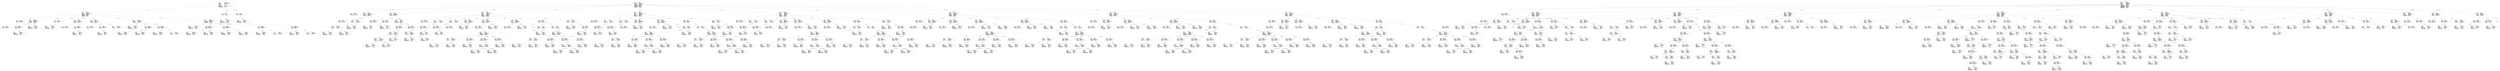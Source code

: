 digraph "usegenericinstance.adt" {
  Unit_2 -> Element_2283106
      [ label=Unit_Declaration ];
  Unit_2 -> Element_2271428
      [ label="Context_Clause_Elements ( 1)" ];
  Unit_2 -> Element_2273425
      [ label="Context_Clause_Elements ( 2)" ];
  Unit_2
      [ label=<<TABLE BORDER="0" CELLBORDER="0" CELLSPACING="0" CELLPADDING="0"> 
          <TR><TD COLSPAN="3">Unit_2</TD></TR>
          <TR><TD ALIGN="LEFT">Unit_Kind   </TD><TD> = </TD><TD ALIGN="LEFT">A_PROCEDURE_BODY</TD></TR>
          <TR><TD ALIGN="LEFT">Unit_Class   </TD><TD> = </TD><TD ALIGN="LEFT">A_PUBLIC_DECLARATION_AND_BODY</TD></TR>
          <TR><TD ALIGN="LEFT">Unit_Origin   </TD><TD> = </TD><TD ALIGN="LEFT">AN_APPLICATION_UNIT</TD></TR>
          <TR><TD ALIGN="LEFT">Unit_Full_Name    </TD><TD> = </TD><TD ALIGN="LEFT">UseGenericInstance</TD></TR>
          <TR><TD ALIGN="LEFT">Unique_Name   </TD><TD> = </TD><TD ALIGN="LEFT">ASIS Context 1: UseGenericInstance (body)</TD></TR>
          <TR><TD ALIGN="LEFT">Exists  </TD><TD> = </TD><TD ALIGN="LEFT">TRUE</TD></TR>
          <TR><TD ALIGN="LEFT">Can_Be_Main_Program     </TD><TD> = </TD><TD ALIGN="LEFT">TRUE</TD></TR>
          <TR><TD ALIGN="LEFT">Is_Body_Required     </TD><TD> = </TD><TD ALIGN="LEFT">TRUE</TD></TR>
          <TR><TD ALIGN="LEFT">Text_Name   </TD><TD> = </TD><TD ALIGN="LEFT">usegenericinstance.adb</TD></TR>
          <TR><TD ALIGN="LEFT">Text_Form   </TD><TD> = </TD><TD ALIGN="LEFT"></TD></TR>
          <TR><TD ALIGN="LEFT">Object_Name   </TD><TD> = </TD><TD ALIGN="LEFT"></TD></TR>
          <TR><TD ALIGN="LEFT">Object_Form   </TD><TD> = </TD><TD ALIGN="LEFT"></TD></TR>
          <TR><TD ALIGN="LEFT">Compilation_Command_Line_Options         </TD><TD> = </TD><TD ALIGN="LEFT">-gnatc -gnatt -gnatws -gnatyN -mtune=generic -march=x86-64</TD></TR>
          <TR><TD ALIGN="LEFT">Unit_Declaration     </TD><TD> = </TD><TD ALIGN="LEFT">Element_2283106</TD></TR>
          <TR><TD ALIGN="LEFT">Context_Clause_Elements ( 1)        </TD><TD> = </TD><TD ALIGN="LEFT">Element_2271428</TD></TR>
          <TR><TD ALIGN="LEFT">Context_Clause_Elements ( 2)        </TD><TD> = </TD><TD ALIGN="LEFT">Element_2273425</TD></TR>
          <TR><TD ALIGN="LEFT">Corresponding_Declaration       </TD><TD> = </TD><TD ALIGN="LEFT">(none)</TD></TR>
          <TR><TD ALIGN="LEFT">Corresponding_Parent_Declaration         </TD><TD> = </TD><TD ALIGN="LEFT">Unit_1</TD></TR>
          </TABLE>> ];
  Element_2271428 -> Element_2270237
      [ label="Clause_Name ( 1)" ];
  Element_2271428
      [ label=<<TABLE BORDER="0" CELLBORDER="0" CELLSPACING="0" CELLPADDING="0"> 
          <TR><TD COLSPAN="3">Element_2271428</TD></TR>
          <TR><TD ALIGN="LEFT">Element_Kind    </TD><TD> = </TD><TD ALIGN="LEFT">A_CLAUSE</TD></TR>
          <TR><TD ALIGN="LEFT">Hash  </TD><TD> = </TD><TD ALIGN="LEFT">-2136273730</TD></TR>
          <TR><TD ALIGN="LEFT">Enclosing_Element     </TD><TD> = </TD><TD ALIGN="LEFT">(none)</TD></TR>
          <TR><TD ALIGN="LEFT">Source  </TD><TD> = </TD><TD ALIGN="LEFT">UseGenericInstance.adb - 1:1 .. 1:13</TD></TR>
          <TR><TD ALIGN="LEFT">Clause_Kind   </TD><TD> = </TD><TD ALIGN="LEFT">A_WITH_CLAUSE</TD></TR>
          <TR><TD ALIGN="LEFT">Clause_Name ( 1)     </TD><TD> = </TD><TD ALIGN="LEFT">Element_2270237</TD></TR>
          </TABLE>> ];
  Element_2270237
      [ label=<<TABLE BORDER="0" CELLBORDER="0" CELLSPACING="0" CELLPADDING="0"> 
          <TR><TD COLSPAN="3">Element_2270237</TD></TR>
          <TR><TD ALIGN="LEFT">Element_Kind    </TD><TD> = </TD><TD ALIGN="LEFT">AN_EXPRESSION</TD></TR>
          <TR><TD ALIGN="LEFT">Hash  </TD><TD> = </TD><TD ALIGN="LEFT">-2135208770</TD></TR>
          <TR><TD ALIGN="LEFT">Enclosing_Element     </TD><TD> = </TD><TD ALIGN="LEFT">Element_2271428</TD></TR>
          <TR><TD ALIGN="LEFT">Source  </TD><TD> = </TD><TD ALIGN="LEFT">UseGenericInstance.adb - 1:6 .. 1:12</TD></TR>
          <TR><TD ALIGN="LEFT">Expression_Kind    </TD><TD> = </TD><TD ALIGN="LEFT">AN_IDENTIFIER</TD></TR>
          <TR><TD ALIGN="LEFT">Corresponding_Expression_Type        </TD><TD> = </TD><TD ALIGN="LEFT">(none)</TD></TR>
          <TR><TD ALIGN="LEFT">Name_Image   </TD><TD> = </TD><TD ALIGN="LEFT">TEXT_IO</TD></TR>
          <TR><TD ALIGN="LEFT">Corresponding_Name_Definition        </TD><TD> = </TD><TD ALIGN="LEFT">Element_2354057</TD></TR>
          <TR><TD ALIGN="LEFT">Corresponding_Name_Definition_List ( 1)          </TD><TD> = </TD><TD ALIGN="LEFT">Element_2354057</TD></TR>
          <TR><TD ALIGN="LEFT">Corresponding_Name_Declaration        </TD><TD> = </TD><TD ALIGN="LEFT">Element_2362116</TD></TR>
          </TABLE>> ];
  Element_2273425 -> Element_2272237
      [ label="Clause_Name ( 1)" ];
  Element_2273425
      [ label=<<TABLE BORDER="0" CELLBORDER="0" CELLSPACING="0" CELLPADDING="0"> 
          <TR><TD COLSPAN="3">Element_2273425</TD></TR>
          <TR><TD ALIGN="LEFT">Element_Kind    </TD><TD> = </TD><TD ALIGN="LEFT">A_CLAUSE</TD></TR>
          <TR><TD ALIGN="LEFT">Hash  </TD><TD> = </TD><TD ALIGN="LEFT">-2136318274</TD></TR>
          <TR><TD ALIGN="LEFT">Enclosing_Element     </TD><TD> = </TD><TD ALIGN="LEFT">(none)</TD></TR>
          <TR><TD ALIGN="LEFT">Source  </TD><TD> = </TD><TD ALIGN="LEFT">UseGenericInstance.adb - 1:15 .. 1:26</TD></TR>
          <TR><TD ALIGN="LEFT">Clause_Kind   </TD><TD> = </TD><TD ALIGN="LEFT">A_USE_PACKAGE_CLAUSE</TD></TR>
          <TR><TD ALIGN="LEFT">Clause_Name ( 1)     </TD><TD> = </TD><TD ALIGN="LEFT">Element_2272237</TD></TR>
          </TABLE>> ];
  Element_2272237
      [ label=<<TABLE BORDER="0" CELLBORDER="0" CELLSPACING="0" CELLPADDING="0"> 
          <TR><TD COLSPAN="3">Element_2272237</TD></TR>
          <TR><TD ALIGN="LEFT">Element_Kind    </TD><TD> = </TD><TD ALIGN="LEFT">AN_EXPRESSION</TD></TR>
          <TR><TD ALIGN="LEFT">Hash  </TD><TD> = </TD><TD ALIGN="LEFT">-2135210306</TD></TR>
          <TR><TD ALIGN="LEFT">Enclosing_Element     </TD><TD> = </TD><TD ALIGN="LEFT">Element_2273425</TD></TR>
          <TR><TD ALIGN="LEFT">Source  </TD><TD> = </TD><TD ALIGN="LEFT">UseGenericInstance.adb - 1:19 .. 1:25</TD></TR>
          <TR><TD ALIGN="LEFT">Expression_Kind    </TD><TD> = </TD><TD ALIGN="LEFT">AN_IDENTIFIER</TD></TR>
          <TR><TD ALIGN="LEFT">Corresponding_Expression_Type        </TD><TD> = </TD><TD ALIGN="LEFT">(none)</TD></TR>
          <TR><TD ALIGN="LEFT">Name_Image   </TD><TD> = </TD><TD ALIGN="LEFT">TEXT_IO</TD></TR>
          <TR><TD ALIGN="LEFT">Corresponding_Name_Definition        </TD><TD> = </TD><TD ALIGN="LEFT">Element_2354057</TD></TR>
          <TR><TD ALIGN="LEFT">Corresponding_Name_Definition_List ( 1)          </TD><TD> = </TD><TD ALIGN="LEFT">Element_2354057</TD></TR>
          <TR><TD ALIGN="LEFT">Corresponding_Name_Declaration        </TD><TD> = </TD><TD ALIGN="LEFT">Element_2362116</TD></TR>
          </TABLE>> ];
  Element_2283106 -> Element_2275057
      [ label="Names ( 1)" ];
  Element_2283106 -> Element_2293137
      [ label="Body_Declarative_Items ( 1)" ];
  Element_2283106 -> Element_2297425
      [ label="Body_Declarative_Items ( 2)" ];
  Element_2283106 -> Element_2306090
      [ label="Body_Declarative_Items ( 3)" ];
  Element_2283106 -> Element_2315090
      [ label="Body_Declarative_Items ( 4)" ];
  Element_2283106 -> Element_2325397
      [ label="Body_Statements ( 1)" ];
  Element_2283106 -> Element_2339397
      [ label="Body_Statements ( 2)" ];
  Element_2283106
      [ label=<<TABLE BORDER="0" CELLBORDER="0" CELLSPACING="0" CELLPADDING="0"> 
          <TR><TD COLSPAN="3">Element_2283106</TD></TR>
          <TR><TD ALIGN="LEFT">Element_Kind    </TD><TD> = </TD><TD ALIGN="LEFT">A_DECLARATION</TD></TR>
          <TR><TD ALIGN="LEFT">Hash  </TD><TD> = </TD><TD ALIGN="LEFT">-1603886929</TD></TR>
          <TR><TD ALIGN="LEFT">Enclosing_Element     </TD><TD> = </TD><TD ALIGN="LEFT">(none)</TD></TR>
          <TR><TD ALIGN="LEFT">Source  </TD><TD> = </TD><TD ALIGN="LEFT">UseGenericInstance.adb - 3:1 .. 15:23</TD></TR>
          <TR><TD ALIGN="LEFT">Declaration_Kind     </TD><TD> = </TD><TD ALIGN="LEFT">A_PROCEDURE_BODY_DECLARATION</TD></TR>
          <TR><TD ALIGN="LEFT">Declaration_Origin     </TD><TD> = </TD><TD ALIGN="LEFT">AN_EXPLICIT_DECLARATION</TD></TR>
          <TR><TD ALIGN="LEFT">Names ( 1)   </TD><TD> = </TD><TD ALIGN="LEFT">Element_2275057</TD></TR>
          <TR><TD ALIGN="LEFT">Corresponding_End_Name      </TD><TD> = </TD><TD ALIGN="LEFT">Element_2341237</TD></TR>
          <TR><TD ALIGN="LEFT">Body_Declarative_Items ( 1)       </TD><TD> = </TD><TD ALIGN="LEFT">Element_2293137</TD></TR>
          <TR><TD ALIGN="LEFT">Body_Declarative_Items ( 2)       </TD><TD> = </TD><TD ALIGN="LEFT">Element_2297425</TD></TR>
          <TR><TD ALIGN="LEFT">Body_Declarative_Items ( 3)       </TD><TD> = </TD><TD ALIGN="LEFT">Element_2306090</TD></TR>
          <TR><TD ALIGN="LEFT">Body_Declarative_Items ( 4)       </TD><TD> = </TD><TD ALIGN="LEFT">Element_2315090</TD></TR>
          <TR><TD ALIGN="LEFT">Body_Statements ( 1)      </TD><TD> = </TD><TD ALIGN="LEFT">Element_2325397</TD></TR>
          <TR><TD ALIGN="LEFT">Body_Statements ( 2)      </TD><TD> = </TD><TD ALIGN="LEFT">Element_2339397</TD></TR>
          <TR><TD ALIGN="LEFT">Is_Name_Repeated     </TD><TD> = </TD><TD ALIGN="LEFT">TRUE</TD></TR>
          <TR><TD ALIGN="LEFT">Corresponding_Declaration       </TD><TD> = </TD><TD ALIGN="LEFT">(none)</TD></TR>
          </TABLE>> ];
  Element_2275057
      [ label=<<TABLE BORDER="0" CELLBORDER="0" CELLSPACING="0" CELLPADDING="0"> 
          <TR><TD COLSPAN="3">Element_2275057</TD></TR>
          <TR><TD ALIGN="LEFT">Element_Kind    </TD><TD> = </TD><TD ALIGN="LEFT">A_DEFINING_NAME</TD></TR>
          <TR><TD ALIGN="LEFT">Hash  </TD><TD> = </TD><TD ALIGN="LEFT">-1604086353</TD></TR>
          <TR><TD ALIGN="LEFT">Enclosing_Element     </TD><TD> = </TD><TD ALIGN="LEFT">Element_2283106</TD></TR>
          <TR><TD ALIGN="LEFT">Source  </TD><TD> = </TD><TD ALIGN="LEFT">UseGenericInstance.adb - 3:11 .. 3:28</TD></TR>
          <TR><TD ALIGN="LEFT">Defining_Name_Kind     </TD><TD> = </TD><TD ALIGN="LEFT">A_DEFINING_IDENTIFIER</TD></TR>
          <TR><TD ALIGN="LEFT">Defining_Name_Image     </TD><TD> = </TD><TD ALIGN="LEFT">"UseGenericInstance"</TD></TR>
          </TABLE>> ];
  Element_2293137 -> Element_2285057
      [ label="Names ( 1)" ];
  Element_20185113 -> Element_20627057
      [ label="Names ( 1)" ];
  Element_20185113 -> Element_20197116
      [ label="Body_Declarative_Items ( 1)" ];
  Element_20185113 -> Element_20210091
      [ label="Body_Declarative_Items ( 2)" ];
  Element_20185113 -> Element_20225106
      [ label="Body_Declarative_Items ( 3)" ];
  Element_20185113 -> Element_20296106
      [ label="Body_Declarative_Items ( 4)" ];
  Element_20185113 -> Element_20358106
      [ label="Body_Declarative_Items ( 5)" ];
  Element_20185113 -> Element_20428106
      [ label="Body_Declarative_Items ( 6)" ];
  Element_20185113 -> Element_20499106
      [ label="Body_Declarative_Items ( 7)" ];
  Element_20185113 -> Element_20561106
      [ label="Body_Declarative_Items ( 8)" ];
  Element_20185113
      [ label=<<TABLE BORDER="0" CELLBORDER="0" CELLSPACING="0" CELLPADDING="0"> 
          <TR><TD COLSPAN="3">Element_20185113</TD></TR>
          <TR><TD ALIGN="LEFT">Element_Kind    </TD><TD> = </TD><TD ALIGN="LEFT">A_DECLARATION</TD></TR>
          <TR><TD ALIGN="LEFT">Is_Part_Of_Instance     </TD><TD> = </TD><TD ALIGN="LEFT">TRUE</TD></TR>
          <TR><TD ALIGN="LEFT">Hash  </TD><TD> = </TD><TD ALIGN="LEFT">-599029609</TD></TR>
          <TR><TD ALIGN="LEFT">Enclosing_Element     </TD><TD> = </TD><TD ALIGN="LEFT">Element_2293137</TD></TR>
          <TR><TD ALIGN="LEFT">Source  </TD><TD> = </TD><TD ALIGN="LEFT">UseGenericInstance.adb - 1:1 .. 0:0</TD></TR>
          <TR><TD ALIGN="LEFT">Declaration_Kind     </TD><TD> = </TD><TD ALIGN="LEFT">A_PACKAGE_BODY_DECLARATION</TD></TR>
          <TR><TD ALIGN="LEFT">Declaration_Origin     </TD><TD> = </TD><TD ALIGN="LEFT">AN_EXPLICIT_DECLARATION</TD></TR>
          <TR><TD ALIGN="LEFT">Names ( 1)   </TD><TD> = </TD><TD ALIGN="LEFT">Element_20627057</TD></TR>
          <TR><TD ALIGN="LEFT">Corresponding_End_Name      </TD><TD> = </TD><TD ALIGN="LEFT">Element_20622265</TD></TR>
          <TR><TD ALIGN="LEFT">Body_Declarative_Items ( 1)       </TD><TD> = </TD><TD ALIGN="LEFT">Element_20197116</TD></TR>
          <TR><TD ALIGN="LEFT">Body_Declarative_Items ( 2)       </TD><TD> = </TD><TD ALIGN="LEFT">Element_20210091</TD></TR>
          <TR><TD ALIGN="LEFT">Body_Declarative_Items ( 3)       </TD><TD> = </TD><TD ALIGN="LEFT">Element_20225106</TD></TR>
          <TR><TD ALIGN="LEFT">Body_Declarative_Items ( 4)       </TD><TD> = </TD><TD ALIGN="LEFT">Element_20296106</TD></TR>
          <TR><TD ALIGN="LEFT">Body_Declarative_Items ( 5)       </TD><TD> = </TD><TD ALIGN="LEFT">Element_20358106</TD></TR>
          <TR><TD ALIGN="LEFT">Body_Declarative_Items ( 6)       </TD><TD> = </TD><TD ALIGN="LEFT">Element_20428106</TD></TR>
          <TR><TD ALIGN="LEFT">Body_Declarative_Items ( 7)       </TD><TD> = </TD><TD ALIGN="LEFT">Element_20499106</TD></TR>
          <TR><TD ALIGN="LEFT">Body_Declarative_Items ( 8)       </TD><TD> = </TD><TD ALIGN="LEFT">Element_20561106</TD></TR>
          <TR><TD ALIGN="LEFT">Corresponding_Declaration       </TD><TD> = </TD><TD ALIGN="LEFT">Element_18650112</TD></TR>
          </TABLE>> ];
  Element_20627057
      [ label=<<TABLE BORDER="0" CELLBORDER="0" CELLSPACING="0" CELLPADDING="0"> 
          <TR><TD COLSPAN="3">Element_20627057</TD></TR>
          <TR><TD ALIGN="LEFT">Element_Kind    </TD><TD> = </TD><TD ALIGN="LEFT">A_DEFINING_NAME</TD></TR>
          <TR><TD ALIGN="LEFT">Is_Part_Of_Instance     </TD><TD> = </TD><TD ALIGN="LEFT">TRUE</TD></TR>
          <TR><TD ALIGN="LEFT">Hash  </TD><TD> = </TD><TD ALIGN="LEFT">-399710773</TD></TR>
          <TR><TD ALIGN="LEFT">Enclosing_Element     </TD><TD> = </TD><TD ALIGN="LEFT">Element_20185113</TD></TR>
          <TR><TD ALIGN="LEFT">Source  </TD><TD> = </TD><TD ALIGN="LEFT">UseGenericInstance.adb - 1:1 .. 0:0</TD></TR>
          <TR><TD ALIGN="LEFT">Defining_Name_Kind     </TD><TD> = </TD><TD ALIGN="LEFT">A_DEFINING_IDENTIFIER</TD></TR>
          <TR><TD ALIGN="LEFT">Defining_Name_Image     </TD><TD> = </TD><TD ALIGN="LEFT">"INT"</TD></TR>
          </TABLE>> ];
  Element_20197116 -> Element_20198057
      [ label="Names ( 1)" ];
  Element_20197116 -> Element_20205265
      [ label=Renamed_Entity ];
  Element_20197116
      [ label=<<TABLE BORDER="0" CELLBORDER="0" CELLSPACING="0" CELLPADDING="0"> 
          <TR><TD COLSPAN="3">Element_20197116</TD></TR>
          <TR><TD ALIGN="LEFT">Element_Kind    </TD><TD> = </TD><TD ALIGN="LEFT">A_DECLARATION</TD></TR>
          <TR><TD ALIGN="LEFT">Is_Part_Of_Instance     </TD><TD> = </TD><TD ALIGN="LEFT">TRUE</TD></TR>
          <TR><TD ALIGN="LEFT">Hash  </TD><TD> = </TD><TD ALIGN="LEFT"> 2097723937</TD></TR>
          <TR><TD ALIGN="LEFT">Enclosing_Element     </TD><TD> = </TD><TD ALIGN="LEFT">Element_20185113</TD></TR>
          <TR><TD ALIGN="LEFT">Source  </TD><TD> = </TD><TD ALIGN="LEFT">UseGenericInstance.adb - 1:1 .. 0:0</TD></TR>
          <TR><TD ALIGN="LEFT">Declaration_Kind     </TD><TD> = </TD><TD ALIGN="LEFT">A_PACKAGE_RENAMING_DECLARATION</TD></TR>
          <TR><TD ALIGN="LEFT">Declaration_Origin     </TD><TD> = </TD><TD ALIGN="LEFT">AN_EXPLICIT_DECLARATION</TD></TR>
          <TR><TD ALIGN="LEFT">Names ( 1)   </TD><TD> = </TD><TD ALIGN="LEFT">Element_20198057</TD></TR>
          <TR><TD ALIGN="LEFT">Corresponding_Base_Entity       </TD><TD> = </TD><TD ALIGN="LEFT">Element_20205265</TD></TR>
          <TR><TD ALIGN="LEFT">Corresponding_Body     </TD><TD> = </TD><TD ALIGN="LEFT">Element_20197116</TD></TR>
          <TR><TD ALIGN="LEFT">Corresponding_Declaration       </TD><TD> = </TD><TD ALIGN="LEFT">Element_20197116</TD></TR>
          <TR><TD ALIGN="LEFT">Renamed_Entity    </TD><TD> = </TD><TD ALIGN="LEFT">Element_20205265</TD></TR>
          </TABLE>> ];
  Element_20198057
      [ label=<<TABLE BORDER="0" CELLBORDER="0" CELLSPACING="0" CELLPADDING="0"> 
          <TR><TD COLSPAN="3">Element_20198057</TD></TR>
          <TR><TD ALIGN="LEFT">Element_Kind    </TD><TD> = </TD><TD ALIGN="LEFT">A_DEFINING_NAME</TD></TR>
          <TR><TD ALIGN="LEFT">Is_Part_Of_Instance     </TD><TD> = </TD><TD ALIGN="LEFT">TRUE</TD></TR>
          <TR><TD ALIGN="LEFT">Hash  </TD><TD> = </TD><TD ALIGN="LEFT"> 2097716385</TD></TR>
          <TR><TD ALIGN="LEFT">Enclosing_Element     </TD><TD> = </TD><TD ALIGN="LEFT">Element_20197116</TD></TR>
          <TR><TD ALIGN="LEFT">Source  </TD><TD> = </TD><TD ALIGN="LEFT">UseGenericInstance.adb - 1:1 .. 0:0</TD></TR>
          <TR><TD ALIGN="LEFT">Defining_Name_Kind     </TD><TD> = </TD><TD ALIGN="LEFT">A_DEFINING_IDENTIFIER</TD></TR>
          <TR><TD ALIGN="LEFT">Defining_Name_Image     </TD><TD> = </TD><TD ALIGN="LEFT">"Aux"</TD></TR>
          </TABLE>> ];
  Element_20205265 -> Element_20206265
      [ label=Prefix ];
  Element_20205265 -> Element_20209237
      [ label=Selector ];
  Element_20205265
      [ label=<<TABLE BORDER="0" CELLBORDER="0" CELLSPACING="0" CELLPADDING="0"> 
          <TR><TD COLSPAN="3">Element_20205265</TD></TR>
          <TR><TD ALIGN="LEFT">Element_Kind    </TD><TD> = </TD><TD ALIGN="LEFT">AN_EXPRESSION</TD></TR>
          <TR><TD ALIGN="LEFT">Is_Part_Of_Instance     </TD><TD> = </TD><TD ALIGN="LEFT">TRUE</TD></TR>
          <TR><TD ALIGN="LEFT">Hash  </TD><TD> = </TD><TD ALIGN="LEFT"> 2097710233</TD></TR>
          <TR><TD ALIGN="LEFT">Enclosing_Element     </TD><TD> = </TD><TD ALIGN="LEFT">Element_20197116</TD></TR>
          <TR><TD ALIGN="LEFT">Source  </TD><TD> = </TD><TD ALIGN="LEFT">UseGenericInstance.adb - 1:1 .. 0:0</TD></TR>
          <TR><TD ALIGN="LEFT">Expression_Kind    </TD><TD> = </TD><TD ALIGN="LEFT">A_SELECTED_COMPONENT</TD></TR>
          <TR><TD ALIGN="LEFT">Corresponding_Expression_Type        </TD><TD> = </TD><TD ALIGN="LEFT">(none)</TD></TR>
          <TR><TD ALIGN="LEFT">Prefix  </TD><TD> = </TD><TD ALIGN="LEFT">Element_20206265</TD></TR>
          <TR><TD ALIGN="LEFT">Selector   </TD><TD> = </TD><TD ALIGN="LEFT">Element_20209237</TD></TR>
          </TABLE>> ];
  Element_20206265 -> Element_20207237
      [ label=Prefix ];
  Element_20206265 -> Element_20208237
      [ label=Selector ];
  Element_20206265
      [ label=<<TABLE BORDER="0" CELLBORDER="0" CELLSPACING="0" CELLPADDING="0"> 
          <TR><TD COLSPAN="3">Element_20206265</TD></TR>
          <TR><TD ALIGN="LEFT">Element_Kind    </TD><TD> = </TD><TD ALIGN="LEFT">AN_EXPRESSION</TD></TR>
          <TR><TD ALIGN="LEFT">Is_Part_Of_Instance     </TD><TD> = </TD><TD ALIGN="LEFT">TRUE</TD></TR>
          <TR><TD ALIGN="LEFT">Hash  </TD><TD> = </TD><TD ALIGN="LEFT"> 2097710233</TD></TR>
          <TR><TD ALIGN="LEFT">Enclosing_Element     </TD><TD> = </TD><TD ALIGN="LEFT">Element_20205265</TD></TR>
          <TR><TD ALIGN="LEFT">Source  </TD><TD> = </TD><TD ALIGN="LEFT">UseGenericInstance.adb - 1:1 .. 0:0</TD></TR>
          <TR><TD ALIGN="LEFT">Expression_Kind    </TD><TD> = </TD><TD ALIGN="LEFT">A_SELECTED_COMPONENT</TD></TR>
          <TR><TD ALIGN="LEFT">Corresponding_Expression_Type        </TD><TD> = </TD><TD ALIGN="LEFT">(none)</TD></TR>
          <TR><TD ALIGN="LEFT">Prefix  </TD><TD> = </TD><TD ALIGN="LEFT">Element_20207237</TD></TR>
          <TR><TD ALIGN="LEFT">Selector   </TD><TD> = </TD><TD ALIGN="LEFT">Element_20208237</TD></TR>
          </TABLE>> ];
  Element_20207237
      [ label=<<TABLE BORDER="0" CELLBORDER="0" CELLSPACING="0" CELLPADDING="0"> 
          <TR><TD COLSPAN="3">Element_20207237</TD></TR>
          <TR><TD ALIGN="LEFT">Element_Kind    </TD><TD> = </TD><TD ALIGN="LEFT">AN_EXPRESSION</TD></TR>
          <TR><TD ALIGN="LEFT">Is_Part_Of_Instance     </TD><TD> = </TD><TD ALIGN="LEFT">TRUE</TD></TR>
          <TR><TD ALIGN="LEFT">Hash  </TD><TD> = </TD><TD ALIGN="LEFT"> 2097739393</TD></TR>
          <TR><TD ALIGN="LEFT">Enclosing_Element     </TD><TD> = </TD><TD ALIGN="LEFT">Element_20206265</TD></TR>
          <TR><TD ALIGN="LEFT">Source  </TD><TD> = </TD><TD ALIGN="LEFT">UseGenericInstance.adb - 1:1 .. 0:0</TD></TR>
          <TR><TD ALIGN="LEFT">Expression_Kind    </TD><TD> = </TD><TD ALIGN="LEFT">AN_IDENTIFIER</TD></TR>
          <TR><TD ALIGN="LEFT">Corresponding_Expression_Type        </TD><TD> = </TD><TD ALIGN="LEFT">(none)</TD></TR>
          <TR><TD ALIGN="LEFT">Name_Image   </TD><TD> = </TD><TD ALIGN="LEFT">Ada</TD></TR>
          <TR><TD ALIGN="LEFT">Corresponding_Name_Definition        </TD><TD> = </TD><TD ALIGN="LEFT">Element_2369057</TD></TR>
          <TR><TD ALIGN="LEFT">Corresponding_Name_Definition_List ( 1)          </TD><TD> = </TD><TD ALIGN="LEFT">Element_2369057</TD></TR>
          <TR><TD ALIGN="LEFT">Corresponding_Name_Declaration        </TD><TD> = </TD><TD ALIGN="LEFT">Element_2382112</TD></TR>
          </TABLE>> ];
  Element_20208237
      [ label=<<TABLE BORDER="0" CELLBORDER="0" CELLSPACING="0" CELLPADDING="0"> 
          <TR><TD COLSPAN="3">Element_20208237</TD></TR>
          <TR><TD ALIGN="LEFT">Element_Kind    </TD><TD> = </TD><TD ALIGN="LEFT">AN_EXPRESSION</TD></TR>
          <TR><TD ALIGN="LEFT">Is_Part_Of_Instance     </TD><TD> = </TD><TD ALIGN="LEFT">TRUE</TD></TR>
          <TR><TD ALIGN="LEFT">Hash  </TD><TD> = </TD><TD ALIGN="LEFT"> 2097739425</TD></TR>
          <TR><TD ALIGN="LEFT">Enclosing_Element     </TD><TD> = </TD><TD ALIGN="LEFT">Element_20206265</TD></TR>
          <TR><TD ALIGN="LEFT">Source  </TD><TD> = </TD><TD ALIGN="LEFT">UseGenericInstance.adb - 1:1 .. 0:0</TD></TR>
          <TR><TD ALIGN="LEFT">Expression_Kind    </TD><TD> = </TD><TD ALIGN="LEFT">AN_IDENTIFIER</TD></TR>
          <TR><TD ALIGN="LEFT">Corresponding_Expression_Type        </TD><TD> = </TD><TD ALIGN="LEFT">(none)</TD></TR>
          <TR><TD ALIGN="LEFT">Name_Image   </TD><TD> = </TD><TD ALIGN="LEFT">Text_IO</TD></TR>
          <TR><TD ALIGN="LEFT">Corresponding_Name_Definition        </TD><TD> = </TD><TD ALIGN="LEFT">Element_2417081</TD></TR>
          <TR><TD ALIGN="LEFT">Corresponding_Name_Definition_List ( 1)          </TD><TD> = </TD><TD ALIGN="LEFT">Element_2417081</TD></TR>
          <TR><TD ALIGN="LEFT">Corresponding_Name_Declaration        </TD><TD> = </TD><TD ALIGN="LEFT">Element_6378112</TD></TR>
          </TABLE>> ];
  Element_20209237
      [ label=<<TABLE BORDER="0" CELLBORDER="0" CELLSPACING="0" CELLPADDING="0"> 
          <TR><TD COLSPAN="3">Element_20209237</TD></TR>
          <TR><TD ALIGN="LEFT">Element_Kind    </TD><TD> = </TD><TD ALIGN="LEFT">AN_EXPRESSION</TD></TR>
          <TR><TD ALIGN="LEFT">Is_Part_Of_Instance     </TD><TD> = </TD><TD ALIGN="LEFT">TRUE</TD></TR>
          <TR><TD ALIGN="LEFT">Hash  </TD><TD> = </TD><TD ALIGN="LEFT"> 2097739425</TD></TR>
          <TR><TD ALIGN="LEFT">Enclosing_Element     </TD><TD> = </TD><TD ALIGN="LEFT">Element_20205265</TD></TR>
          <TR><TD ALIGN="LEFT">Source  </TD><TD> = </TD><TD ALIGN="LEFT">UseGenericInstance.adb - 1:1 .. 0:0</TD></TR>
          <TR><TD ALIGN="LEFT">Expression_Kind    </TD><TD> = </TD><TD ALIGN="LEFT">AN_IDENTIFIER</TD></TR>
          <TR><TD ALIGN="LEFT">Corresponding_Expression_Type        </TD><TD> = </TD><TD ALIGN="LEFT">(none)</TD></TR>
          <TR><TD ALIGN="LEFT">Name_Image   </TD><TD> = </TD><TD ALIGN="LEFT">Integer_Aux</TD></TR>
          <TR><TD ALIGN="LEFT">Corresponding_Name_Definition        </TD><TD> = </TD><TD ALIGN="LEFT">Element_19310081</TD></TR>
          <TR><TD ALIGN="LEFT">Corresponding_Name_Definition_List ( 1)          </TD><TD> = </TD><TD ALIGN="LEFT">Element_19310081</TD></TR>
          <TR><TD ALIGN="LEFT">Corresponding_Name_Declaration        </TD><TD> = </TD><TD ALIGN="LEFT">Element_19626112</TD></TR>
          </TABLE>> ];
  Element_20210091 -> Element_20211057
      [ label="Names ( 1)" ];
  Element_20210091 -> Element_20224176
      [ label=Object_Declaration_View ];
  Element_20210091 -> Element_20641262
      [ label=Initialization_Expression ];
  Element_20210091
      [ label=<<TABLE BORDER="0" CELLBORDER="0" CELLSPACING="0" CELLPADDING="0"> 
          <TR><TD COLSPAN="3">Element_20210091</TD></TR>
          <TR><TD ALIGN="LEFT">Element_Kind    </TD><TD> = </TD><TD ALIGN="LEFT">A_DECLARATION</TD></TR>
          <TR><TD ALIGN="LEFT">Is_Part_Of_Instance     </TD><TD> = </TD><TD ALIGN="LEFT">TRUE</TD></TR>
          <TR><TD ALIGN="LEFT">Hash  </TD><TD> = </TD><TD ALIGN="LEFT"> 399559386</TD></TR>
          <TR><TD ALIGN="LEFT">Enclosing_Element     </TD><TD> = </TD><TD ALIGN="LEFT">Element_20185113</TD></TR>
          <TR><TD ALIGN="LEFT">Source  </TD><TD> = </TD><TD ALIGN="LEFT">UseGenericInstance.adb - 1:1 .. 0:0</TD></TR>
          <TR><TD ALIGN="LEFT">Declaration_Kind     </TD><TD> = </TD><TD ALIGN="LEFT">A_CONSTANT_DECLARATION</TD></TR>
          <TR><TD ALIGN="LEFT">Declaration_Origin     </TD><TD> = </TD><TD ALIGN="LEFT">AN_EXPLICIT_DECLARATION</TD></TR>
          <TR><TD ALIGN="LEFT">Names ( 1)   </TD><TD> = </TD><TD ALIGN="LEFT">Element_20211057</TD></TR>
          <TR><TD ALIGN="LEFT">Object_Declaration_View      </TD><TD> = </TD><TD ALIGN="LEFT">Element_20224176</TD></TR>
          <TR><TD ALIGN="LEFT">Initialization_Expression       </TD><TD> = </TD><TD ALIGN="LEFT">Element_20641262</TD></TR>
          </TABLE>> ];
  Element_20211057
      [ label=<<TABLE BORDER="0" CELLBORDER="0" CELLSPACING="0" CELLPADDING="0"> 
          <TR><TD COLSPAN="3">Element_20211057</TD></TR>
          <TR><TD ALIGN="LEFT">Element_Kind    </TD><TD> = </TD><TD ALIGN="LEFT">A_DEFINING_NAME</TD></TR>
          <TR><TD ALIGN="LEFT">Is_Part_Of_Instance     </TD><TD> = </TD><TD ALIGN="LEFT">TRUE</TD></TR>
          <TR><TD ALIGN="LEFT">Hash  </TD><TD> = </TD><TD ALIGN="LEFT"> 399559114</TD></TR>
          <TR><TD ALIGN="LEFT">Enclosing_Element     </TD><TD> = </TD><TD ALIGN="LEFT">Element_20210091</TD></TR>
          <TR><TD ALIGN="LEFT">Source  </TD><TD> = </TD><TD ALIGN="LEFT">UseGenericInstance.adb - 1:1 .. 0:0</TD></TR>
          <TR><TD ALIGN="LEFT">Defining_Name_Kind     </TD><TD> = </TD><TD ALIGN="LEFT">A_DEFINING_IDENTIFIER</TD></TR>
          <TR><TD ALIGN="LEFT">Defining_Name_Image     </TD><TD> = </TD><TD ALIGN="LEFT">"Need_LLI"</TD></TR>
          </TABLE>> ];
  Element_20224176 -> Element_20224237
      [ label=Subtype_Mark ];
  Element_20224176
      [ label=<<TABLE BORDER="0" CELLBORDER="0" CELLSPACING="0" CELLPADDING="0"> 
          <TR><TD COLSPAN="3">Element_20224176</TD></TR>
          <TR><TD ALIGN="LEFT">Element_Kind    </TD><TD> = </TD><TD ALIGN="LEFT">A_DEFINITION</TD></TR>
          <TR><TD ALIGN="LEFT">Is_Part_Of_Instance     </TD><TD> = </TD><TD ALIGN="LEFT">TRUE</TD></TR>
          <TR><TD ALIGN="LEFT">Hash  </TD><TD> = </TD><TD ALIGN="LEFT"> 399560064</TD></TR>
          <TR><TD ALIGN="LEFT">Enclosing_Element     </TD><TD> = </TD><TD ALIGN="LEFT">Element_20210091</TD></TR>
          <TR><TD ALIGN="LEFT">Source  </TD><TD> = </TD><TD ALIGN="LEFT">UseGenericInstance.adb - 1:1 .. 0:0</TD></TR>
          <TR><TD ALIGN="LEFT">Definition_Kind    </TD><TD> = </TD><TD ALIGN="LEFT">A_SUBTYPE_INDICATION</TD></TR>
          <TR><TD ALIGN="LEFT">Subtype_Mark    </TD><TD> = </TD><TD ALIGN="LEFT">Element_20224237</TD></TR>
          <TR><TD ALIGN="LEFT">Subtype_Constraint     </TD><TD> = </TD><TD ALIGN="LEFT">(none)</TD></TR>
          </TABLE>> ];
  Element_20224237
      [ label=<<TABLE BORDER="0" CELLBORDER="0" CELLSPACING="0" CELLPADDING="0"> 
          <TR><TD COLSPAN="3">Element_20224237</TD></TR>
          <TR><TD ALIGN="LEFT">Element_Kind    </TD><TD> = </TD><TD ALIGN="LEFT">AN_EXPRESSION</TD></TR>
          <TR><TD ALIGN="LEFT">Is_Part_Of_Instance     </TD><TD> = </TD><TD ALIGN="LEFT">TRUE</TD></TR>
          <TR><TD ALIGN="LEFT">Hash  </TD><TD> = </TD><TD ALIGN="LEFT"> 399560552</TD></TR>
          <TR><TD ALIGN="LEFT">Enclosing_Element     </TD><TD> = </TD><TD ALIGN="LEFT">Element_20224176</TD></TR>
          <TR><TD ALIGN="LEFT">Source  </TD><TD> = </TD><TD ALIGN="LEFT">UseGenericInstance.adb - 1:1 .. 0:0</TD></TR>
          <TR><TD ALIGN="LEFT">Expression_Kind    </TD><TD> = </TD><TD ALIGN="LEFT">AN_IDENTIFIER</TD></TR>
          <TR><TD ALIGN="LEFT">Corresponding_Expression_Type        </TD><TD> = </TD><TD ALIGN="LEFT">(none)</TD></TR>
          <TR><TD ALIGN="LEFT">Name_Image   </TD><TD> = </TD><TD ALIGN="LEFT">Boolean</TD></TR>
          <TR><TD ALIGN="LEFT">Corresponding_Name_Definition        </TD><TD> = </TD><TD ALIGN="LEFT">Element_16057</TD></TR>
          <TR><TD ALIGN="LEFT">Corresponding_Name_Definition_List ( 1)          </TD><TD> = </TD><TD ALIGN="LEFT">Element_16057</TD></TR>
          <TR><TD ALIGN="LEFT">Corresponding_Name_Declaration        </TD><TD> = </TD><TD ALIGN="LEFT">Element_914082</TD></TR>
          </TABLE>> ];
  Element_20641262 -> Element_20641245
      [ label=Prefix ];
  Element_20641262 -> Element_20637385
      [ label="Function_Call_Parameters ( 1)" ];
  Element_20641262 -> Element_20639385
      [ label="Function_Call_Parameters ( 2)" ];
  Element_20641262
      [ label=<<TABLE BORDER="0" CELLBORDER="0" CELLSPACING="0" CELLPADDING="0"> 
          <TR><TD COLSPAN="3">Element_20641262</TD></TR>
          <TR><TD ALIGN="LEFT">Element_Kind    </TD><TD> = </TD><TD ALIGN="LEFT">AN_EXPRESSION</TD></TR>
          <TR><TD ALIGN="LEFT">Is_Part_Of_Instance     </TD><TD> = </TD><TD ALIGN="LEFT">TRUE</TD></TR>
          <TR><TD ALIGN="LEFT">Hash  </TD><TD> = </TD><TD ALIGN="LEFT">-1747924944</TD></TR>
          <TR><TD ALIGN="LEFT">Enclosing_Element     </TD><TD> = </TD><TD ALIGN="LEFT">Element_20210091</TD></TR>
          <TR><TD ALIGN="LEFT">Source  </TD><TD> = </TD><TD ALIGN="LEFT">UseGenericInstance.adb - 1:1 .. 0:0</TD></TR>
          <TR><TD ALIGN="LEFT">Expression_Kind    </TD><TD> = </TD><TD ALIGN="LEFT">A_FUNCTION_CALL</TD></TR>
          <TR><TD ALIGN="LEFT">Corresponding_Expression_Type        </TD><TD> = </TD><TD ALIGN="LEFT">Element_914082</TD></TR>
          <TR><TD ALIGN="LEFT">Prefix  </TD><TD> = </TD><TD ALIGN="LEFT">Element_20641245</TD></TR>
          <TR><TD ALIGN="LEFT">Corresponding_Called_Function        </TD><TD> = </TD><TD ALIGN="LEFT">(none)</TD></TR>
          <TR><TD ALIGN="LEFT">Function_Call_Parameters ( 1)        </TD><TD> = </TD><TD ALIGN="LEFT">Element_20637385</TD></TR>
          <TR><TD ALIGN="LEFT">Function_Call_Parameters ( 2)        </TD><TD> = </TD><TD ALIGN="LEFT">Element_20639385</TD></TR>
          </TABLE>> ];
  Element_20637385 -> Element_20637332
      [ label=Actual_Parameter ];
  Element_20637385
      [ label=<<TABLE BORDER="0" CELLBORDER="0" CELLSPACING="0" CELLPADDING="0"> 
          <TR><TD COLSPAN="3">Element_20637385</TD></TR>
          <TR><TD ALIGN="LEFT">Element_Kind    </TD><TD> = </TD><TD ALIGN="LEFT">AN_ASSOCIATION</TD></TR>
          <TR><TD ALIGN="LEFT">Is_Part_Of_Instance     </TD><TD> = </TD><TD ALIGN="LEFT">TRUE</TD></TR>
          <TR><TD ALIGN="LEFT">Hash  </TD><TD> = </TD><TD ALIGN="LEFT">-1747923959</TD></TR>
          <TR><TD ALIGN="LEFT">Enclosing_Element     </TD><TD> = </TD><TD ALIGN="LEFT">Element_20641262</TD></TR>
          <TR><TD ALIGN="LEFT">Source  </TD><TD> = </TD><TD ALIGN="LEFT">UseGenericInstance.adb - 1:1 .. 0:0</TD></TR>
          <TR><TD ALIGN="LEFT">Association_Kind     </TD><TD> = </TD><TD ALIGN="LEFT">A_PARAMETER_ASSOCIATION</TD></TR>
          <TR><TD ALIGN="LEFT">Formal_Parameter     </TD><TD> = </TD><TD ALIGN="LEFT">(none)</TD></TR>
          <TR><TD ALIGN="LEFT">Actual_Parameter     </TD><TD> = </TD><TD ALIGN="LEFT">Element_20637332</TD></TR>
          </TABLE>> ];
  Element_20637332 -> Element_20635271
      [ label=Prefix ];
  Element_20637332 -> Element_20637237
      [ label=Attribute_Designator_Identifier ];
  Element_20637332
      [ label=<<TABLE BORDER="0" CELLBORDER="0" CELLSPACING="0" CELLPADDING="0"> 
          <TR><TD COLSPAN="3">Element_20637332</TD></TR>
          <TR><TD ALIGN="LEFT">Element_Kind    </TD><TD> = </TD><TD ALIGN="LEFT">AN_EXPRESSION</TD></TR>
          <TR><TD ALIGN="LEFT">Is_Part_Of_Instance     </TD><TD> = </TD><TD ALIGN="LEFT">TRUE</TD></TR>
          <TR><TD ALIGN="LEFT">Hash  </TD><TD> = </TD><TD ALIGN="LEFT">-1747924383</TD></TR>
          <TR><TD ALIGN="LEFT">Enclosing_Element     </TD><TD> = </TD><TD ALIGN="LEFT">Element_20637385</TD></TR>
          <TR><TD ALIGN="LEFT">Source  </TD><TD> = </TD><TD ALIGN="LEFT">UseGenericInstance.adb - 1:1 .. 0:0</TD></TR>
          <TR><TD ALIGN="LEFT">Expression_Kind    </TD><TD> = </TD><TD ALIGN="LEFT">AN_ATTRIBUTE_REFERENCE</TD></TR>
          <TR><TD ALIGN="LEFT">Corresponding_Expression_Type        </TD><TD> = </TD><TD ALIGN="LEFT">Element_82</TD></TR>
          <TR><TD ALIGN="LEFT">Attribute_Kind    </TD><TD> = </TD><TD ALIGN="LEFT">A_SIZE_ATTRIBUTE</TD></TR>
          <TR><TD ALIGN="LEFT">Prefix  </TD><TD> = </TD><TD ALIGN="LEFT">Element_20635271</TD></TR>
          <TR><TD ALIGN="LEFT">Attribute_Designator_Identifier        </TD><TD> = </TD><TD ALIGN="LEFT">Element_20637237</TD></TR>
          </TABLE>> ];
  Element_20635271 -> Element_20221237
      [ label=Prefix ];
  Element_20635271 -> Element_20635237
      [ label=Attribute_Designator_Identifier ];
  Element_20635271
      [ label=<<TABLE BORDER="0" CELLBORDER="0" CELLSPACING="0" CELLPADDING="0"> 
          <TR><TD COLSPAN="3">Element_20635271</TD></TR>
          <TR><TD ALIGN="LEFT">Element_Kind    </TD><TD> = </TD><TD ALIGN="LEFT">AN_EXPRESSION</TD></TR>
          <TR><TD ALIGN="LEFT">Is_Part_Of_Instance     </TD><TD> = </TD><TD ALIGN="LEFT">TRUE</TD></TR>
          <TR><TD ALIGN="LEFT">Hash  </TD><TD> = </TD><TD ALIGN="LEFT"> 399558779</TD></TR>
          <TR><TD ALIGN="LEFT">Enclosing_Element     </TD><TD> = </TD><TD ALIGN="LEFT">Element_20637332</TD></TR>
          <TR><TD ALIGN="LEFT">Source  </TD><TD> = </TD><TD ALIGN="LEFT">UseGenericInstance.adb - 1:1 .. 0:0</TD></TR>
          <TR><TD ALIGN="LEFT">Expression_Kind    </TD><TD> = </TD><TD ALIGN="LEFT">AN_ATTRIBUTE_REFERENCE</TD></TR>
          <TR><TD ALIGN="LEFT">Corresponding_Expression_Type        </TD><TD> = </TD><TD ALIGN="LEFT">(none)</TD></TR>
          <TR><TD ALIGN="LEFT">Attribute_Kind    </TD><TD> = </TD><TD ALIGN="LEFT">A_BASE_ATTRIBUTE</TD></TR>
          <TR><TD ALIGN="LEFT">Prefix  </TD><TD> = </TD><TD ALIGN="LEFT">Element_20221237</TD></TR>
          <TR><TD ALIGN="LEFT">Attribute_Designator_Identifier        </TD><TD> = </TD><TD ALIGN="LEFT">Element_20635237</TD></TR>
          </TABLE>> ];
  Element_20221237
      [ label=<<TABLE BORDER="0" CELLBORDER="0" CELLSPACING="0" CELLPADDING="0"> 
          <TR><TD COLSPAN="3">Element_20221237</TD></TR>
          <TR><TD ALIGN="LEFT">Element_Kind    </TD><TD> = </TD><TD ALIGN="LEFT">AN_EXPRESSION</TD></TR>
          <TR><TD ALIGN="LEFT">Is_Part_Of_Instance     </TD><TD> = </TD><TD ALIGN="LEFT">TRUE</TD></TR>
          <TR><TD ALIGN="LEFT">Hash  </TD><TD> = </TD><TD ALIGN="LEFT">-1747923095</TD></TR>
          <TR><TD ALIGN="LEFT">Enclosing_Element     </TD><TD> = </TD><TD ALIGN="LEFT">Element_20635271</TD></TR>
          <TR><TD ALIGN="LEFT">Source  </TD><TD> = </TD><TD ALIGN="LEFT">UseGenericInstance.adb - 1:1 .. 0:0</TD></TR>
          <TR><TD ALIGN="LEFT">Expression_Kind    </TD><TD> = </TD><TD ALIGN="LEFT">AN_IDENTIFIER</TD></TR>
          <TR><TD ALIGN="LEFT">Corresponding_Expression_Type        </TD><TD> = </TD><TD ALIGN="LEFT">(none)</TD></TR>
          <TR><TD ALIGN="LEFT">Name_Image   </TD><TD> = </TD><TD ALIGN="LEFT">Num</TD></TR>
          <TR><TD ALIGN="LEFT">Corresponding_Name_Definition        </TD><TD> = </TD><TD ALIGN="LEFT">Element_18632057</TD></TR>
          <TR><TD ALIGN="LEFT">Corresponding_Name_Definition_List ( 1)          </TD><TD> = </TD><TD ALIGN="LEFT">Element_18632057</TD></TR>
          <TR><TD ALIGN="LEFT">Corresponding_Name_Declaration        </TD><TD> = </TD><TD ALIGN="LEFT">Element_18640089</TD></TR>
          </TABLE>> ];
  Element_20635237
      [ label=<<TABLE BORDER="0" CELLBORDER="0" CELLSPACING="0" CELLPADDING="0"> 
          <TR><TD COLSPAN="3">Element_20635237</TD></TR>
          <TR><TD ALIGN="LEFT">Element_Kind    </TD><TD> = </TD><TD ALIGN="LEFT">AN_EXPRESSION</TD></TR>
          <TR><TD ALIGN="LEFT">Is_Part_Of_Instance     </TD><TD> = </TD><TD ALIGN="LEFT">TRUE</TD></TR>
          <TR><TD ALIGN="LEFT">Hash  </TD><TD> = </TD><TD ALIGN="LEFT"> 399560555</TD></TR>
          <TR><TD ALIGN="LEFT">Enclosing_Element     </TD><TD> = </TD><TD ALIGN="LEFT">Element_20635271</TD></TR>
          <TR><TD ALIGN="LEFT">Source  </TD><TD> = </TD><TD ALIGN="LEFT">UseGenericInstance.adb - 1:1 .. 0:0</TD></TR>
          <TR><TD ALIGN="LEFT">Expression_Kind    </TD><TD> = </TD><TD ALIGN="LEFT">AN_IDENTIFIER</TD></TR>
          <TR><TD ALIGN="LEFT">Corresponding_Expression_Type        </TD><TD> = </TD><TD ALIGN="LEFT">(none)</TD></TR>
          <TR><TD ALIGN="LEFT">Name_Image   </TD><TD> = </TD><TD ALIGN="LEFT">Base</TD></TR>
          <TR><TD ALIGN="LEFT">Corresponding_Name_Definition        </TD><TD> = </TD><TD ALIGN="LEFT">***Invalid ID***</TD></TR>
          <TR><TD ALIGN="LEFT">Corresponding_Name_Declaration        </TD><TD> = </TD><TD ALIGN="LEFT">***Invalid ID***</TD></TR>
          </TABLE>> ];
  Element_20637237
      [ label=<<TABLE BORDER="0" CELLBORDER="0" CELLSPACING="0" CELLPADDING="0"> 
          <TR><TD COLSPAN="3">Element_20637237</TD></TR>
          <TR><TD ALIGN="LEFT">Element_Kind    </TD><TD> = </TD><TD ALIGN="LEFT">AN_EXPRESSION</TD></TR>
          <TR><TD ALIGN="LEFT">Is_Part_Of_Instance     </TD><TD> = </TD><TD ALIGN="LEFT">TRUE</TD></TR>
          <TR><TD ALIGN="LEFT">Hash  </TD><TD> = </TD><TD ALIGN="LEFT">-1747923095</TD></TR>
          <TR><TD ALIGN="LEFT">Enclosing_Element     </TD><TD> = </TD><TD ALIGN="LEFT">Element_20637332</TD></TR>
          <TR><TD ALIGN="LEFT">Source  </TD><TD> = </TD><TD ALIGN="LEFT">UseGenericInstance.adb - 1:1 .. 0:0</TD></TR>
          <TR><TD ALIGN="LEFT">Expression_Kind    </TD><TD> = </TD><TD ALIGN="LEFT">AN_IDENTIFIER</TD></TR>
          <TR><TD ALIGN="LEFT">Corresponding_Expression_Type        </TD><TD> = </TD><TD ALIGN="LEFT">(none)</TD></TR>
          <TR><TD ALIGN="LEFT">Name_Image   </TD><TD> = </TD><TD ALIGN="LEFT">Size</TD></TR>
          <TR><TD ALIGN="LEFT">Corresponding_Name_Definition        </TD><TD> = </TD><TD ALIGN="LEFT">***Invalid ID***</TD></TR>
          <TR><TD ALIGN="LEFT">Corresponding_Name_Declaration        </TD><TD> = </TD><TD ALIGN="LEFT">***Invalid ID***</TD></TR>
          </TABLE>> ];
  Element_20641245
      [ label=<<TABLE BORDER="0" CELLBORDER="0" CELLSPACING="0" CELLPADDING="0"> 
          <TR><TD COLSPAN="3">Element_20641245</TD></TR>
          <TR><TD ALIGN="LEFT">Element_Kind    </TD><TD> = </TD><TD ALIGN="LEFT">AN_EXPRESSION</TD></TR>
          <TR><TD ALIGN="LEFT">Is_Part_Of_Instance     </TD><TD> = </TD><TD ALIGN="LEFT">TRUE</TD></TR>
          <TR><TD ALIGN="LEFT">Hash  </TD><TD> = </TD><TD ALIGN="LEFT">-1747923032</TD></TR>
          <TR><TD ALIGN="LEFT">Enclosing_Element     </TD><TD> = </TD><TD ALIGN="LEFT">Element_20641262</TD></TR>
          <TR><TD ALIGN="LEFT">Source  </TD><TD> = </TD><TD ALIGN="LEFT">UseGenericInstance.adb - 1:1 .. 0:0</TD></TR>
          <TR><TD ALIGN="LEFT">Expression_Kind    </TD><TD> = </TD><TD ALIGN="LEFT">AN_OPERATOR_SYMBOL</TD></TR>
          <TR><TD ALIGN="LEFT">Corresponding_Expression_Type        </TD><TD> = </TD><TD ALIGN="LEFT">(none)</TD></TR>
          <TR><TD ALIGN="LEFT">Name_Image   </TD><TD> = </TD><TD ALIGN="LEFT">"&gt;"</TD></TR>
          <TR><TD ALIGN="LEFT">Corresponding_Name_Definition        </TD><TD> = </TD><TD ALIGN="LEFT">(none)</TD></TR>
          <TR><TD ALIGN="LEFT">Corresponding_Name_Definition_List ( 1)          </TD><TD> = </TD><TD ALIGN="LEFT">(none)</TD></TR>
          <TR><TD ALIGN="LEFT">Corresponding_Name_Declaration        </TD><TD> = </TD><TD ALIGN="LEFT">(none)</TD></TR>
          <TR><TD ALIGN="LEFT">Operator_Kind    </TD><TD> = </TD><TD ALIGN="LEFT">A_GREATER_THAN_OPERATOR</TD></TR>
          </TABLE>> ];
  Element_20639385 -> Element_20639332
      [ label=Actual_Parameter ];
  Element_20639385
      [ label=<<TABLE BORDER="0" CELLBORDER="0" CELLSPACING="0" CELLPADDING="0"> 
          <TR><TD COLSPAN="3">Element_20639385</TD></TR>
          <TR><TD ALIGN="LEFT">Element_Kind    </TD><TD> = </TD><TD ALIGN="LEFT">AN_ASSOCIATION</TD></TR>
          <TR><TD ALIGN="LEFT">Is_Part_Of_Instance     </TD><TD> = </TD><TD ALIGN="LEFT">TRUE</TD></TR>
          <TR><TD ALIGN="LEFT">Hash  </TD><TD> = </TD><TD ALIGN="LEFT"> 399559689</TD></TR>
          <TR><TD ALIGN="LEFT">Enclosing_Element     </TD><TD> = </TD><TD ALIGN="LEFT">Element_20641262</TD></TR>
          <TR><TD ALIGN="LEFT">Source  </TD><TD> = </TD><TD ALIGN="LEFT">UseGenericInstance.adb - 1:1 .. 0:0</TD></TR>
          <TR><TD ALIGN="LEFT">Association_Kind     </TD><TD> = </TD><TD ALIGN="LEFT">A_PARAMETER_ASSOCIATION</TD></TR>
          <TR><TD ALIGN="LEFT">Formal_Parameter     </TD><TD> = </TD><TD ALIGN="LEFT">(none)</TD></TR>
          <TR><TD ALIGN="LEFT">Actual_Parameter     </TD><TD> = </TD><TD ALIGN="LEFT">Element_20639332</TD></TR>
          </TABLE>> ];
  Element_20639332 -> Element_20223237
      [ label=Prefix ];
  Element_20639332 -> Element_20639237
      [ label=Attribute_Designator_Identifier ];
  Element_20639332
      [ label=<<TABLE BORDER="0" CELLBORDER="0" CELLSPACING="0" CELLPADDING="0"> 
          <TR><TD COLSPAN="3">Element_20639332</TD></TR>
          <TR><TD ALIGN="LEFT">Element_Kind    </TD><TD> = </TD><TD ALIGN="LEFT">AN_EXPRESSION</TD></TR>
          <TR><TD ALIGN="LEFT">Is_Part_Of_Instance     </TD><TD> = </TD><TD ALIGN="LEFT">TRUE</TD></TR>
          <TR><TD ALIGN="LEFT">Hash  </TD><TD> = </TD><TD ALIGN="LEFT"> 399559265</TD></TR>
          <TR><TD ALIGN="LEFT">Enclosing_Element     </TD><TD> = </TD><TD ALIGN="LEFT">Element_20639385</TD></TR>
          <TR><TD ALIGN="LEFT">Source  </TD><TD> = </TD><TD ALIGN="LEFT">UseGenericInstance.adb - 1:1 .. 0:0</TD></TR>
          <TR><TD ALIGN="LEFT">Expression_Kind    </TD><TD> = </TD><TD ALIGN="LEFT">AN_ATTRIBUTE_REFERENCE</TD></TR>
          <TR><TD ALIGN="LEFT">Corresponding_Expression_Type        </TD><TD> = </TD><TD ALIGN="LEFT">Element_82</TD></TR>
          <TR><TD ALIGN="LEFT">Attribute_Kind    </TD><TD> = </TD><TD ALIGN="LEFT">A_SIZE_ATTRIBUTE</TD></TR>
          <TR><TD ALIGN="LEFT">Prefix  </TD><TD> = </TD><TD ALIGN="LEFT">Element_20223237</TD></TR>
          <TR><TD ALIGN="LEFT">Attribute_Designator_Identifier        </TD><TD> = </TD><TD ALIGN="LEFT">Element_20639237</TD></TR>
          </TABLE>> ];
  Element_20223237
      [ label=<<TABLE BORDER="0" CELLBORDER="0" CELLSPACING="0" CELLPADDING="0"> 
          <TR><TD COLSPAN="3">Element_20223237</TD></TR>
          <TR><TD ALIGN="LEFT">Element_Kind    </TD><TD> = </TD><TD ALIGN="LEFT">AN_EXPRESSION</TD></TR>
          <TR><TD ALIGN="LEFT">Is_Part_Of_Instance     </TD><TD> = </TD><TD ALIGN="LEFT">TRUE</TD></TR>
          <TR><TD ALIGN="LEFT">Hash  </TD><TD> = </TD><TD ALIGN="LEFT">-1747923095</TD></TR>
          <TR><TD ALIGN="LEFT">Enclosing_Element     </TD><TD> = </TD><TD ALIGN="LEFT">Element_20639332</TD></TR>
          <TR><TD ALIGN="LEFT">Source  </TD><TD> = </TD><TD ALIGN="LEFT">UseGenericInstance.adb - 1:1 .. 0:0</TD></TR>
          <TR><TD ALIGN="LEFT">Expression_Kind    </TD><TD> = </TD><TD ALIGN="LEFT">AN_IDENTIFIER</TD></TR>
          <TR><TD ALIGN="LEFT">Corresponding_Expression_Type        </TD><TD> = </TD><TD ALIGN="LEFT">(none)</TD></TR>
          <TR><TD ALIGN="LEFT">Name_Image   </TD><TD> = </TD><TD ALIGN="LEFT">Integer</TD></TR>
          <TR><TD ALIGN="LEFT">Corresponding_Name_Definition        </TD><TD> = </TD><TD ALIGN="LEFT">Element_37057</TD></TR>
          <TR><TD ALIGN="LEFT">Corresponding_Name_Definition_List ( 1)          </TD><TD> = </TD><TD ALIGN="LEFT">Element_37057</TD></TR>
          <TR><TD ALIGN="LEFT">Corresponding_Name_Declaration        </TD><TD> = </TD><TD ALIGN="LEFT">Element_917082</TD></TR>
          </TABLE>> ];
  Element_20639237
      [ label=<<TABLE BORDER="0" CELLBORDER="0" CELLSPACING="0" CELLPADDING="0"> 
          <TR><TD COLSPAN="3">Element_20639237</TD></TR>
          <TR><TD ALIGN="LEFT">Element_Kind    </TD><TD> = </TD><TD ALIGN="LEFT">AN_EXPRESSION</TD></TR>
          <TR><TD ALIGN="LEFT">Is_Part_Of_Instance     </TD><TD> = </TD><TD ALIGN="LEFT">TRUE</TD></TR>
          <TR><TD ALIGN="LEFT">Hash  </TD><TD> = </TD><TD ALIGN="LEFT"> 399560553</TD></TR>
          <TR><TD ALIGN="LEFT">Enclosing_Element     </TD><TD> = </TD><TD ALIGN="LEFT">Element_20639332</TD></TR>
          <TR><TD ALIGN="LEFT">Source  </TD><TD> = </TD><TD ALIGN="LEFT">UseGenericInstance.adb - 1:1 .. 0:0</TD></TR>
          <TR><TD ALIGN="LEFT">Expression_Kind    </TD><TD> = </TD><TD ALIGN="LEFT">AN_IDENTIFIER</TD></TR>
          <TR><TD ALIGN="LEFT">Corresponding_Expression_Type        </TD><TD> = </TD><TD ALIGN="LEFT">(none)</TD></TR>
          <TR><TD ALIGN="LEFT">Name_Image   </TD><TD> = </TD><TD ALIGN="LEFT">Size</TD></TR>
          <TR><TD ALIGN="LEFT">Corresponding_Name_Definition        </TD><TD> = </TD><TD ALIGN="LEFT">***Invalid ID***</TD></TR>
          <TR><TD ALIGN="LEFT">Corresponding_Name_Declaration        </TD><TD> = </TD><TD ALIGN="LEFT">***Invalid ID***</TD></TR>
          </TABLE>> ];
  Element_20225106 -> Element_20227057
      [ label="Names ( 1)" ];
  Element_20225106 -> Element_20262049
      [ label="Pragmas ( 1)" ];
  Element_20225106 -> Element_20266049
      [ label="Pragmas ( 2)" ];
  Element_20225106 -> Element_20234105
      [ label="Parameter_Profile ( 1)" ];
  Element_20225106 -> Element_20243105
      [ label="Parameter_Profile ( 2)" ];
  Element_20225106 -> Element_20252105
      [ label="Parameter_Profile ( 3)" ];
  Element_20225106 -> Element_20271389
      [ label="Body_Statements ( 1)" ];
  Element_20225106 -> Element_20292434
      [ label="Body_Exception_Handlers ( 1)" ];
  Element_20225106
      [ label=<<TABLE BORDER="0" CELLBORDER="0" CELLSPACING="0" CELLPADDING="0"> 
          <TR><TD COLSPAN="3">Element_20225106</TD></TR>
          <TR><TD ALIGN="LEFT">Element_Kind    </TD><TD> = </TD><TD ALIGN="LEFT">A_DECLARATION</TD></TR>
          <TR><TD ALIGN="LEFT">Is_Part_Of_Instance     </TD><TD> = </TD><TD ALIGN="LEFT">TRUE</TD></TR>
          <TR><TD ALIGN="LEFT">Hash  </TD><TD> = </TD><TD ALIGN="LEFT"> 548741501</TD></TR>
          <TR><TD ALIGN="LEFT">Enclosing_Element     </TD><TD> = </TD><TD ALIGN="LEFT">Element_20185113</TD></TR>
          <TR><TD ALIGN="LEFT">Source  </TD><TD> = </TD><TD ALIGN="LEFT">UseGenericInstance.adb - 1:1 .. 0:0</TD></TR>
          <TR><TD ALIGN="LEFT">Declaration_Kind     </TD><TD> = </TD><TD ALIGN="LEFT">A_PROCEDURE_BODY_DECLARATION</TD></TR>
          <TR><TD ALIGN="LEFT">Declaration_Origin     </TD><TD> = </TD><TD ALIGN="LEFT">AN_EXPLICIT_DECLARATION</TD></TR>
          <TR><TD ALIGN="LEFT">Names ( 1)   </TD><TD> = </TD><TD ALIGN="LEFT">Element_20227057</TD></TR>
          <TR><TD ALIGN="LEFT">Pragmas ( 1)    </TD><TD> = </TD><TD ALIGN="LEFT">Element_20262049</TD></TR>
          <TR><TD ALIGN="LEFT">Pragmas ( 2)    </TD><TD> = </TD><TD ALIGN="LEFT">Element_20266049</TD></TR>
          <TR><TD ALIGN="LEFT">Corresponding_End_Name      </TD><TD> = </TD><TD ALIGN="LEFT">Element_20291237</TD></TR>
          <TR><TD ALIGN="LEFT">Parameter_Profile ( 1)      </TD><TD> = </TD><TD ALIGN="LEFT">Element_20234105</TD></TR>
          <TR><TD ALIGN="LEFT">Parameter_Profile ( 2)      </TD><TD> = </TD><TD ALIGN="LEFT">Element_20243105</TD></TR>
          <TR><TD ALIGN="LEFT">Parameter_Profile ( 3)      </TD><TD> = </TD><TD ALIGN="LEFT">Element_20252105</TD></TR>
          <TR><TD ALIGN="LEFT">Body_Statements ( 1)      </TD><TD> = </TD><TD ALIGN="LEFT">Element_20271389</TD></TR>
          <TR><TD ALIGN="LEFT">Body_Exception_Handlers ( 1)        </TD><TD> = </TD><TD ALIGN="LEFT">Element_20292434</TD></TR>
          <TR><TD ALIGN="LEFT">Corresponding_Declaration       </TD><TD> = </TD><TD ALIGN="LEFT">Element_18294103</TD></TR>
          </TABLE>> ];
  Element_20227057
      [ label=<<TABLE BORDER="0" CELLBORDER="0" CELLSPACING="0" CELLPADDING="0"> 
          <TR><TD COLSPAN="3">Element_20227057</TD></TR>
          <TR><TD ALIGN="LEFT">Element_Kind    </TD><TD> = </TD><TD ALIGN="LEFT">A_DEFINING_NAME</TD></TR>
          <TR><TD ALIGN="LEFT">Is_Part_Of_Instance     </TD><TD> = </TD><TD ALIGN="LEFT">TRUE</TD></TR>
          <TR><TD ALIGN="LEFT">Hash  </TD><TD> = </TD><TD ALIGN="LEFT"> 547139965</TD></TR>
          <TR><TD ALIGN="LEFT">Enclosing_Element     </TD><TD> = </TD><TD ALIGN="LEFT">Element_20225106</TD></TR>
          <TR><TD ALIGN="LEFT">Source  </TD><TD> = </TD><TD ALIGN="LEFT">UseGenericInstance.adb - 1:1 .. 0:0</TD></TR>
          <TR><TD ALIGN="LEFT">Defining_Name_Kind     </TD><TD> = </TD><TD ALIGN="LEFT">A_DEFINING_IDENTIFIER</TD></TR>
          <TR><TD ALIGN="LEFT">Defining_Name_Image     </TD><TD> = </TD><TD ALIGN="LEFT">"Get"</TD></TR>
          </TABLE>> ];
  Element_20234105 -> Element_20235057
      [ label="Names ( 1)" ];
  Element_20234105 -> Element_20242237
      [ label=Object_Declaration_View ];
  Element_20234105
      [ label=<<TABLE BORDER="0" CELLBORDER="0" CELLSPACING="0" CELLPADDING="0"> 
          <TR><TD COLSPAN="3">Element_20234105</TD></TR>
          <TR><TD ALIGN="LEFT">Element_Kind    </TD><TD> = </TD><TD ALIGN="LEFT">A_DECLARATION</TD></TR>
          <TR><TD ALIGN="LEFT">Is_Part_Of_Instance     </TD><TD> = </TD><TD ALIGN="LEFT">TRUE</TD></TR>
          <TR><TD ALIGN="LEFT">Hash  </TD><TD> = </TD><TD ALIGN="LEFT"> 1219309151</TD></TR>
          <TR><TD ALIGN="LEFT">Enclosing_Element     </TD><TD> = </TD><TD ALIGN="LEFT">Element_20225106</TD></TR>
          <TR><TD ALIGN="LEFT">Source  </TD><TD> = </TD><TD ALIGN="LEFT">UseGenericInstance.adb - 1:1 .. 0:0</TD></TR>
          <TR><TD ALIGN="LEFT">Declaration_Kind     </TD><TD> = </TD><TD ALIGN="LEFT">A_PARAMETER_SPECIFICATION</TD></TR>
          <TR><TD ALIGN="LEFT">Declaration_Origin     </TD><TD> = </TD><TD ALIGN="LEFT">AN_EXPLICIT_DECLARATION</TD></TR>
          <TR><TD ALIGN="LEFT">Names ( 1)   </TD><TD> = </TD><TD ALIGN="LEFT">Element_20235057</TD></TR>
          <TR><TD ALIGN="LEFT">Mode_Kind   </TD><TD> = </TD><TD ALIGN="LEFT">A_DEFAULT_IN_MODE</TD></TR>
          <TR><TD ALIGN="LEFT">Object_Declaration_View      </TD><TD> = </TD><TD ALIGN="LEFT">Element_20242237</TD></TR>
          <TR><TD ALIGN="LEFT">Initialization_Expression       </TD><TD> = </TD><TD ALIGN="LEFT">(none)</TD></TR>
          </TABLE>> ];
  Element_20235057
      [ label=<<TABLE BORDER="0" CELLBORDER="0" CELLSPACING="0" CELLPADDING="0"> 
          <TR><TD COLSPAN="3">Element_20235057</TD></TR>
          <TR><TD ALIGN="LEFT">Element_Kind    </TD><TD> = </TD><TD ALIGN="LEFT">A_DEFINING_NAME</TD></TR>
          <TR><TD ALIGN="LEFT">Is_Part_Of_Instance     </TD><TD> = </TD><TD ALIGN="LEFT">TRUE</TD></TR>
          <TR><TD ALIGN="LEFT">Hash  </TD><TD> = </TD><TD ALIGN="LEFT"> 1218915935</TD></TR>
          <TR><TD ALIGN="LEFT">Enclosing_Element     </TD><TD> = </TD><TD ALIGN="LEFT">Element_20234105</TD></TR>
          <TR><TD ALIGN="LEFT">Source  </TD><TD> = </TD><TD ALIGN="LEFT">UseGenericInstance.adb - 1:1 .. 0:0</TD></TR>
          <TR><TD ALIGN="LEFT">Defining_Name_Kind     </TD><TD> = </TD><TD ALIGN="LEFT">A_DEFINING_IDENTIFIER</TD></TR>
          <TR><TD ALIGN="LEFT">Defining_Name_Image     </TD><TD> = </TD><TD ALIGN="LEFT">"File"</TD></TR>
          </TABLE>> ];
  Element_20242237
      [ label=<<TABLE BORDER="0" CELLBORDER="0" CELLSPACING="0" CELLPADDING="0"> 
          <TR><TD COLSPAN="3">Element_20242237</TD></TR>
          <TR><TD ALIGN="LEFT">Element_Kind    </TD><TD> = </TD><TD ALIGN="LEFT">AN_EXPRESSION</TD></TR>
          <TR><TD ALIGN="LEFT">Is_Part_Of_Instance     </TD><TD> = </TD><TD ALIGN="LEFT">TRUE</TD></TR>
          <TR><TD ALIGN="LEFT">Hash  </TD><TD> = </TD><TD ALIGN="LEFT"> 1220390495</TD></TR>
          <TR><TD ALIGN="LEFT">Enclosing_Element     </TD><TD> = </TD><TD ALIGN="LEFT">Element_20234105</TD></TR>
          <TR><TD ALIGN="LEFT">Source  </TD><TD> = </TD><TD ALIGN="LEFT">UseGenericInstance.adb - 1:1 .. 0:0</TD></TR>
          <TR><TD ALIGN="LEFT">Expression_Kind    </TD><TD> = </TD><TD ALIGN="LEFT">AN_IDENTIFIER</TD></TR>
          <TR><TD ALIGN="LEFT">Corresponding_Expression_Type        </TD><TD> = </TD><TD ALIGN="LEFT">(none)</TD></TR>
          <TR><TD ALIGN="LEFT">Name_Image   </TD><TD> = </TD><TD ALIGN="LEFT">File_Type</TD></TR>
          <TR><TD ALIGN="LEFT">Corresponding_Name_Definition        </TD><TD> = </TD><TD ALIGN="LEFT">Element_2445057</TD></TR>
          <TR><TD ALIGN="LEFT">Corresponding_Name_Definition_List ( 1)          </TD><TD> = </TD><TD ALIGN="LEFT">Element_2445057</TD></TR>
          <TR><TD ALIGN="LEFT">Corresponding_Name_Declaration        </TD><TD> = </TD><TD ALIGN="LEFT">Element_2452087</TD></TR>
          </TABLE>> ];
  Element_20243105 -> Element_20244057
      [ label="Names ( 1)" ];
  Element_20243105 -> Element_20251237
      [ label=Object_Declaration_View ];
  Element_20243105
      [ label=<<TABLE BORDER="0" CELLBORDER="0" CELLSPACING="0" CELLPADDING="0"> 
          <TR><TD COLSPAN="3">Element_20243105</TD></TR>
          <TR><TD ALIGN="LEFT">Element_Kind    </TD><TD> = </TD><TD ALIGN="LEFT">A_DECLARATION</TD></TR>
          <TR><TD ALIGN="LEFT">Is_Part_Of_Instance     </TD><TD> = </TD><TD ALIGN="LEFT">TRUE</TD></TR>
          <TR><TD ALIGN="LEFT">Hash  </TD><TD> = </TD><TD ALIGN="LEFT">-766817385</TD></TR>
          <TR><TD ALIGN="LEFT">Enclosing_Element     </TD><TD> = </TD><TD ALIGN="LEFT">Element_20225106</TD></TR>
          <TR><TD ALIGN="LEFT">Source  </TD><TD> = </TD><TD ALIGN="LEFT">UseGenericInstance.adb - 1:1 .. 0:0</TD></TR>
          <TR><TD ALIGN="LEFT">Declaration_Kind     </TD><TD> = </TD><TD ALIGN="LEFT">A_PARAMETER_SPECIFICATION</TD></TR>
          <TR><TD ALIGN="LEFT">Declaration_Origin     </TD><TD> = </TD><TD ALIGN="LEFT">AN_EXPLICIT_DECLARATION</TD></TR>
          <TR><TD ALIGN="LEFT">Names ( 1)   </TD><TD> = </TD><TD ALIGN="LEFT">Element_20244057</TD></TR>
          <TR><TD ALIGN="LEFT">Mode_Kind   </TD><TD> = </TD><TD ALIGN="LEFT">AN_OUT_MODE</TD></TR>
          <TR><TD ALIGN="LEFT">Object_Declaration_View      </TD><TD> = </TD><TD ALIGN="LEFT">Element_20251237</TD></TR>
          <TR><TD ALIGN="LEFT">Initialization_Expression       </TD><TD> = </TD><TD ALIGN="LEFT">(none)</TD></TR>
          </TABLE>> ];
  Element_20244057
      [ label=<<TABLE BORDER="0" CELLBORDER="0" CELLSPACING="0" CELLPADDING="0"> 
          <TR><TD COLSPAN="3">Element_20244057</TD></TR>
          <TR><TD ALIGN="LEFT">Element_Kind    </TD><TD> = </TD><TD ALIGN="LEFT">A_DEFINING_NAME</TD></TR>
          <TR><TD ALIGN="LEFT">Is_Part_Of_Instance     </TD><TD> = </TD><TD ALIGN="LEFT">TRUE</TD></TR>
          <TR><TD ALIGN="LEFT">Hash  </TD><TD> = </TD><TD ALIGN="LEFT">-766915689</TD></TR>
          <TR><TD ALIGN="LEFT">Enclosing_Element     </TD><TD> = </TD><TD ALIGN="LEFT">Element_20243105</TD></TR>
          <TR><TD ALIGN="LEFT">Source  </TD><TD> = </TD><TD ALIGN="LEFT">UseGenericInstance.adb - 1:1 .. 0:0</TD></TR>
          <TR><TD ALIGN="LEFT">Defining_Name_Kind     </TD><TD> = </TD><TD ALIGN="LEFT">A_DEFINING_IDENTIFIER</TD></TR>
          <TR><TD ALIGN="LEFT">Defining_Name_Image     </TD><TD> = </TD><TD ALIGN="LEFT">"Item"</TD></TR>
          </TABLE>> ];
  Element_20251237
      [ label=<<TABLE BORDER="0" CELLBORDER="0" CELLSPACING="0" CELLPADDING="0"> 
          <TR><TD COLSPAN="3">Element_20251237</TD></TR>
          <TR><TD ALIGN="LEFT">Element_Kind    </TD><TD> = </TD><TD ALIGN="LEFT">AN_EXPRESSION</TD></TR>
          <TR><TD ALIGN="LEFT">Is_Part_Of_Instance     </TD><TD> = </TD><TD ALIGN="LEFT">TRUE</TD></TR>
          <TR><TD ALIGN="LEFT">Hash  </TD><TD> = </TD><TD ALIGN="LEFT">-766547561</TD></TR>
          <TR><TD ALIGN="LEFT">Enclosing_Element     </TD><TD> = </TD><TD ALIGN="LEFT">Element_20243105</TD></TR>
          <TR><TD ALIGN="LEFT">Source  </TD><TD> = </TD><TD ALIGN="LEFT">UseGenericInstance.adb - 1:1 .. 0:0</TD></TR>
          <TR><TD ALIGN="LEFT">Expression_Kind    </TD><TD> = </TD><TD ALIGN="LEFT">AN_IDENTIFIER</TD></TR>
          <TR><TD ALIGN="LEFT">Corresponding_Expression_Type        </TD><TD> = </TD><TD ALIGN="LEFT">(none)</TD></TR>
          <TR><TD ALIGN="LEFT">Name_Image   </TD><TD> = </TD><TD ALIGN="LEFT">Num</TD></TR>
          <TR><TD ALIGN="LEFT">Corresponding_Name_Definition        </TD><TD> = </TD><TD ALIGN="LEFT">Element_18632057</TD></TR>
          <TR><TD ALIGN="LEFT">Corresponding_Name_Definition_List ( 1)          </TD><TD> = </TD><TD ALIGN="LEFT">Element_18632057</TD></TR>
          <TR><TD ALIGN="LEFT">Corresponding_Name_Declaration        </TD><TD> = </TD><TD ALIGN="LEFT">Element_18640089</TD></TR>
          </TABLE>> ];
  Element_20252105 -> Element_20253057
      [ label="Names ( 1)" ];
  Element_20252105 -> Element_20260237
      [ label=Object_Declaration_View ];
  Element_20252105 -> Element_20261234
      [ label=Initialization_Expression ];
  Element_20252105
      [ label=<<TABLE BORDER="0" CELLBORDER="0" CELLSPACING="0" CELLPADDING="0"> 
          <TR><TD COLSPAN="3">Element_20252105</TD></TR>
          <TR><TD ALIGN="LEFT">Element_Kind    </TD><TD> = </TD><TD ALIGN="LEFT">A_DECLARATION</TD></TR>
          <TR><TD ALIGN="LEFT">Is_Part_Of_Instance     </TD><TD> = </TD><TD ALIGN="LEFT">TRUE</TD></TR>
          <TR><TD ALIGN="LEFT">Hash  </TD><TD> = </TD><TD ALIGN="LEFT">-191180059</TD></TR>
          <TR><TD ALIGN="LEFT">Enclosing_Element     </TD><TD> = </TD><TD ALIGN="LEFT">Element_20225106</TD></TR>
          <TR><TD ALIGN="LEFT">Source  </TD><TD> = </TD><TD ALIGN="LEFT">UseGenericInstance.adb - 1:1 .. 0:0</TD></TR>
          <TR><TD ALIGN="LEFT">Declaration_Kind     </TD><TD> = </TD><TD ALIGN="LEFT">A_PARAMETER_SPECIFICATION</TD></TR>
          <TR><TD ALIGN="LEFT">Declaration_Origin     </TD><TD> = </TD><TD ALIGN="LEFT">AN_EXPLICIT_DECLARATION</TD></TR>
          <TR><TD ALIGN="LEFT">Names ( 1)   </TD><TD> = </TD><TD ALIGN="LEFT">Element_20253057</TD></TR>
          <TR><TD ALIGN="LEFT">Mode_Kind   </TD><TD> = </TD><TD ALIGN="LEFT">A_DEFAULT_IN_MODE</TD></TR>
          <TR><TD ALIGN="LEFT">Object_Declaration_View      </TD><TD> = </TD><TD ALIGN="LEFT">Element_20260237</TD></TR>
          <TR><TD ALIGN="LEFT">Initialization_Expression       </TD><TD> = </TD><TD ALIGN="LEFT">Element_20261234</TD></TR>
          </TABLE>> ];
  Element_20253057
      [ label=<<TABLE BORDER="0" CELLBORDER="0" CELLSPACING="0" CELLPADDING="0"> 
          <TR><TD COLSPAN="3">Element_20253057</TD></TR>
          <TR><TD ALIGN="LEFT">Element_Kind    </TD><TD> = </TD><TD ALIGN="LEFT">A_DEFINING_NAME</TD></TR>
          <TR><TD ALIGN="LEFT">Is_Part_Of_Instance     </TD><TD> = </TD><TD ALIGN="LEFT">TRUE</TD></TR>
          <TR><TD ALIGN="LEFT">Hash  </TD><TD> = </TD><TD ALIGN="LEFT">-191204635</TD></TR>
          <TR><TD ALIGN="LEFT">Enclosing_Element     </TD><TD> = </TD><TD ALIGN="LEFT">Element_20252105</TD></TR>
          <TR><TD ALIGN="LEFT">Source  </TD><TD> = </TD><TD ALIGN="LEFT">UseGenericInstance.adb - 1:1 .. 0:0</TD></TR>
          <TR><TD ALIGN="LEFT">Defining_Name_Kind     </TD><TD> = </TD><TD ALIGN="LEFT">A_DEFINING_IDENTIFIER</TD></TR>
          <TR><TD ALIGN="LEFT">Defining_Name_Image     </TD><TD> = </TD><TD ALIGN="LEFT">"Width"</TD></TR>
          </TABLE>> ];
  Element_20260237
      [ label=<<TABLE BORDER="0" CELLBORDER="0" CELLSPACING="0" CELLPADDING="0"> 
          <TR><TD COLSPAN="3">Element_20260237</TD></TR>
          <TR><TD ALIGN="LEFT">Element_Kind    </TD><TD> = </TD><TD ALIGN="LEFT">AN_EXPRESSION</TD></TR>
          <TR><TD ALIGN="LEFT">Is_Part_Of_Instance     </TD><TD> = </TD><TD ALIGN="LEFT">TRUE</TD></TR>
          <TR><TD ALIGN="LEFT">Hash  </TD><TD> = </TD><TD ALIGN="LEFT">-191112475</TD></TR>
          <TR><TD ALIGN="LEFT">Enclosing_Element     </TD><TD> = </TD><TD ALIGN="LEFT">Element_20252105</TD></TR>
          <TR><TD ALIGN="LEFT">Source  </TD><TD> = </TD><TD ALIGN="LEFT">UseGenericInstance.adb - 1:1 .. 0:0</TD></TR>
          <TR><TD ALIGN="LEFT">Expression_Kind    </TD><TD> = </TD><TD ALIGN="LEFT">AN_IDENTIFIER</TD></TR>
          <TR><TD ALIGN="LEFT">Corresponding_Expression_Type        </TD><TD> = </TD><TD ALIGN="LEFT">(none)</TD></TR>
          <TR><TD ALIGN="LEFT">Name_Image   </TD><TD> = </TD><TD ALIGN="LEFT">Field</TD></TR>
          <TR><TD ALIGN="LEFT">Corresponding_Name_Definition        </TD><TD> = </TD><TD ALIGN="LEFT">Element_2544057</TD></TR>
          <TR><TD ALIGN="LEFT">Corresponding_Name_Definition_List ( 1)          </TD><TD> = </TD><TD ALIGN="LEFT">Element_2544057</TD></TR>
          <TR><TD ALIGN="LEFT">Corresponding_Name_Declaration        </TD><TD> = </TD><TD ALIGN="LEFT">Element_2543089</TD></TR>
          </TABLE>> ];
  Element_20262049 -> Element_20263381
      [ label="Pragma_Argument_Associations ( 1)" ];
  Element_20262049
      [ label=<<TABLE BORDER="0" CELLBORDER="0" CELLSPACING="0" CELLPADDING="0"> 
          <TR><TD COLSPAN="3">Element_20262049</TD></TR>
          <TR><TD ALIGN="LEFT">Element_Kind    </TD><TD> = </TD><TD ALIGN="LEFT">A_PRAGMA</TD></TR>
          <TR><TD ALIGN="LEFT">Is_Part_Of_Instance     </TD><TD> = </TD><TD ALIGN="LEFT">TRUE</TD></TR>
          <TR><TD ALIGN="LEFT">Hash  </TD><TD> = </TD><TD ALIGN="LEFT">-436946334</TD></TR>
          <TR><TD ALIGN="LEFT">Enclosing_Element     </TD><TD> = </TD><TD ALIGN="LEFT">Element_20225106</TD></TR>
          <TR><TD ALIGN="LEFT">Source  </TD><TD> = </TD><TD ALIGN="LEFT">UseGenericInstance.adb - 1:1 .. 0:0</TD></TR>
          <TR><TD ALIGN="LEFT">Pragma_Kind   </TD><TD> = </TD><TD ALIGN="LEFT">AN_UNSUPPRESS_PRAGMA</TD></TR>
          <TR><TD ALIGN="LEFT">Pragma_Name_Image     </TD><TD> = </TD><TD ALIGN="LEFT">Unsuppress</TD></TR>
          <TR><TD ALIGN="LEFT">Pragma_Argument_Associations ( 1)         </TD><TD> = </TD><TD ALIGN="LEFT">Element_20263381</TD></TR>
          </TABLE>> ];
  Element_20263381 -> Element_20264237
      [ label=Actual_Parameter ];
  Element_20263381
      [ label=<<TABLE BORDER="0" CELLBORDER="0" CELLSPACING="0" CELLPADDING="0"> 
          <TR><TD COLSPAN="3">Element_20263381</TD></TR>
          <TR><TD ALIGN="LEFT">Element_Kind    </TD><TD> = </TD><TD ALIGN="LEFT">AN_ASSOCIATION</TD></TR>
          <TR><TD ALIGN="LEFT">Is_Part_Of_Instance     </TD><TD> = </TD><TD ALIGN="LEFT">TRUE</TD></TR>
          <TR><TD ALIGN="LEFT">Hash  </TD><TD> = </TD><TD ALIGN="LEFT"> 1173666554</TD></TR>
          <TR><TD ALIGN="LEFT">Enclosing_Element     </TD><TD> = </TD><TD ALIGN="LEFT">Element_20262049</TD></TR>
          <TR><TD ALIGN="LEFT">Source  </TD><TD> = </TD><TD ALIGN="LEFT">UseGenericInstance.adb - 1:1 .. 0:0</TD></TR>
          <TR><TD ALIGN="LEFT">Association_Kind     </TD><TD> = </TD><TD ALIGN="LEFT">A_PRAGMA_ARGUMENT_ASSOCIATION</TD></TR>
          <TR><TD ALIGN="LEFT">Formal_Parameter     </TD><TD> = </TD><TD ALIGN="LEFT">(none)</TD></TR>
          <TR><TD ALIGN="LEFT">Actual_Parameter     </TD><TD> = </TD><TD ALIGN="LEFT">Element_20264237</TD></TR>
          </TABLE>> ];
  Element_20264237
      [ label=<<TABLE BORDER="0" CELLBORDER="0" CELLSPACING="0" CELLPADDING="0"> 
          <TR><TD COLSPAN="3">Element_20264237</TD></TR>
          <TR><TD ALIGN="LEFT">Element_Kind    </TD><TD> = </TD><TD ALIGN="LEFT">AN_EXPRESSION</TD></TR>
          <TR><TD ALIGN="LEFT">Is_Part_Of_Instance     </TD><TD> = </TD><TD ALIGN="LEFT">TRUE</TD></TR>
          <TR><TD ALIGN="LEFT">Hash  </TD><TD> = </TD><TD ALIGN="LEFT"> 1173666778</TD></TR>
          <TR><TD ALIGN="LEFT">Enclosing_Element     </TD><TD> = </TD><TD ALIGN="LEFT">Element_20263381</TD></TR>
          <TR><TD ALIGN="LEFT">Source  </TD><TD> = </TD><TD ALIGN="LEFT">UseGenericInstance.adb - 1:1 .. 0:0</TD></TR>
          <TR><TD ALIGN="LEFT">Expression_Kind    </TD><TD> = </TD><TD ALIGN="LEFT">AN_IDENTIFIER</TD></TR>
          <TR><TD ALIGN="LEFT">Corresponding_Expression_Type        </TD><TD> = </TD><TD ALIGN="LEFT">(none)</TD></TR>
          <TR><TD ALIGN="LEFT">Name_Image   </TD><TD> = </TD><TD ALIGN="LEFT">Range_Check</TD></TR>
          <TR><TD ALIGN="LEFT">Corresponding_Name_Definition        </TD><TD> = </TD><TD ALIGN="LEFT">***Invalid ID***</TD></TR>
          <TR><TD ALIGN="LEFT">Corresponding_Name_Declaration        </TD><TD> = </TD><TD ALIGN="LEFT">***Invalid ID***</TD></TR>
          </TABLE>> ];
  Element_20266049 -> Element_20267381
      [ label="Pragma_Argument_Associations ( 1)" ];
  Element_20266049
      [ label=<<TABLE BORDER="0" CELLBORDER="0" CELLSPACING="0" CELLPADDING="0"> 
          <TR><TD COLSPAN="3">Element_20266049</TD></TR>
          <TR><TD ALIGN="LEFT">Element_Kind    </TD><TD> = </TD><TD ALIGN="LEFT">A_PRAGMA</TD></TR>
          <TR><TD ALIGN="LEFT">Is_Part_Of_Instance     </TD><TD> = </TD><TD ALIGN="LEFT">TRUE</TD></TR>
          <TR><TD ALIGN="LEFT">Hash  </TD><TD> = </TD><TD ALIGN="LEFT">-1182977896</TD></TR>
          <TR><TD ALIGN="LEFT">Enclosing_Element     </TD><TD> = </TD><TD ALIGN="LEFT">Element_20225106</TD></TR>
          <TR><TD ALIGN="LEFT">Source  </TD><TD> = </TD><TD ALIGN="LEFT">UseGenericInstance.adb - 1:1 .. 0:0</TD></TR>
          <TR><TD ALIGN="LEFT">Pragma_Kind   </TD><TD> = </TD><TD ALIGN="LEFT">AN_UNSUPPRESS_PRAGMA</TD></TR>
          <TR><TD ALIGN="LEFT">Pragma_Name_Image     </TD><TD> = </TD><TD ALIGN="LEFT">Unsuppress</TD></TR>
          <TR><TD ALIGN="LEFT">Pragma_Argument_Associations ( 1)         </TD><TD> = </TD><TD ALIGN="LEFT">Element_20267381</TD></TR>
          </TABLE>> ];
  Element_20267381 -> Element_20268237
      [ label=Actual_Parameter ];
  Element_20267381
      [ label=<<TABLE BORDER="0" CELLBORDER="0" CELLSPACING="0" CELLPADDING="0"> 
          <TR><TD COLSPAN="3">Element_20267381</TD></TR>
          <TR><TD ALIGN="LEFT">Element_Kind    </TD><TD> = </TD><TD ALIGN="LEFT">AN_ASSOCIATION</TD></TR>
          <TR><TD ALIGN="LEFT">Is_Part_Of_Instance     </TD><TD> = </TD><TD ALIGN="LEFT">TRUE</TD></TR>
          <TR><TD ALIGN="LEFT">Hash  </TD><TD> = </TD><TD ALIGN="LEFT">-1854066498</TD></TR>
          <TR><TD ALIGN="LEFT">Enclosing_Element     </TD><TD> = </TD><TD ALIGN="LEFT">Element_20266049</TD></TR>
          <TR><TD ALIGN="LEFT">Source  </TD><TD> = </TD><TD ALIGN="LEFT">UseGenericInstance.adb - 1:1 .. 0:0</TD></TR>
          <TR><TD ALIGN="LEFT">Association_Kind     </TD><TD> = </TD><TD ALIGN="LEFT">A_PRAGMA_ARGUMENT_ASSOCIATION</TD></TR>
          <TR><TD ALIGN="LEFT">Formal_Parameter     </TD><TD> = </TD><TD ALIGN="LEFT">(none)</TD></TR>
          <TR><TD ALIGN="LEFT">Actual_Parameter     </TD><TD> = </TD><TD ALIGN="LEFT">Element_20268237</TD></TR>
          </TABLE>> ];
  Element_20268237
      [ label=<<TABLE BORDER="0" CELLBORDER="0" CELLSPACING="0" CELLPADDING="0"> 
          <TR><TD COLSPAN="3">Element_20268237</TD></TR>
          <TR><TD ALIGN="LEFT">Element_Kind    </TD><TD> = </TD><TD ALIGN="LEFT">AN_EXPRESSION</TD></TR>
          <TR><TD ALIGN="LEFT">Is_Part_Of_Instance     </TD><TD> = </TD><TD ALIGN="LEFT">TRUE</TD></TR>
          <TR><TD ALIGN="LEFT">Hash  </TD><TD> = </TD><TD ALIGN="LEFT">-1854066442</TD></TR>
          <TR><TD ALIGN="LEFT">Enclosing_Element     </TD><TD> = </TD><TD ALIGN="LEFT">Element_20267381</TD></TR>
          <TR><TD ALIGN="LEFT">Source  </TD><TD> = </TD><TD ALIGN="LEFT">UseGenericInstance.adb - 1:1 .. 0:0</TD></TR>
          <TR><TD ALIGN="LEFT">Expression_Kind    </TD><TD> = </TD><TD ALIGN="LEFT">AN_IDENTIFIER</TD></TR>
          <TR><TD ALIGN="LEFT">Corresponding_Expression_Type        </TD><TD> = </TD><TD ALIGN="LEFT">(none)</TD></TR>
          <TR><TD ALIGN="LEFT">Name_Image   </TD><TD> = </TD><TD ALIGN="LEFT">Overflow_Check</TD></TR>
          <TR><TD ALIGN="LEFT">Corresponding_Name_Definition        </TD><TD> = </TD><TD ALIGN="LEFT">***Invalid ID***</TD></TR>
          <TR><TD ALIGN="LEFT">Corresponding_Name_Declaration        </TD><TD> = </TD><TD ALIGN="LEFT">***Invalid ID***</TD></TR>
          </TABLE>> ];
  Element_20271389 -> Element_20271414
      [ label="Statement_Paths ( 1)" ];
  Element_20271389 -> Element_20271416
      [ label="Statement_Paths ( 2)" ];
  Element_20271389
      [ label=<<TABLE BORDER="0" CELLBORDER="0" CELLSPACING="0" CELLPADDING="0"> 
          <TR><TD COLSPAN="3">Element_20271389</TD></TR>
          <TR><TD ALIGN="LEFT">Element_Kind    </TD><TD> = </TD><TD ALIGN="LEFT">A_STATEMENT</TD></TR>
          <TR><TD ALIGN="LEFT">Is_Part_Of_Instance     </TD><TD> = </TD><TD ALIGN="LEFT">TRUE</TD></TR>
          <TR><TD ALIGN="LEFT">Hash  </TD><TD> = </TD><TD ALIGN="LEFT"> 182842587</TD></TR>
          <TR><TD ALIGN="LEFT">Enclosing_Element     </TD><TD> = </TD><TD ALIGN="LEFT">Element_20225106</TD></TR>
          <TR><TD ALIGN="LEFT">Source  </TD><TD> = </TD><TD ALIGN="LEFT">UseGenericInstance.adb - 1:1 .. 0:0</TD></TR>
          <TR><TD ALIGN="LEFT">Statement_Kind    </TD><TD> = </TD><TD ALIGN="LEFT">AN_IF_STATEMENT</TD></TR>
          <TR><TD ALIGN="LEFT">Statement_Paths ( 1)      </TD><TD> = </TD><TD ALIGN="LEFT">Element_20271414</TD></TR>
          <TR><TD ALIGN="LEFT">Statement_Paths ( 2)      </TD><TD> = </TD><TD ALIGN="LEFT">Element_20271416</TD></TR>
          </TABLE>> ];
  Element_20271414 -> Element_20273397
      [ label="Sequence_Of_Statements ( 1)" ];
  Element_20271414 -> Element_20272237
      [ label=Condition_Expression ];
  Element_20271414
      [ label=<<TABLE BORDER="0" CELLBORDER="0" CELLSPACING="0" CELLPADDING="0"> 
          <TR><TD COLSPAN="3">Element_20271414</TD></TR>
          <TR><TD ALIGN="LEFT">Element_Kind    </TD><TD> = </TD><TD ALIGN="LEFT">A_PATH</TD></TR>
          <TR><TD ALIGN="LEFT">Is_Part_Of_Instance     </TD><TD> = </TD><TD ALIGN="LEFT">TRUE</TD></TR>
          <TR><TD ALIGN="LEFT">Hash  </TD><TD> = </TD><TD ALIGN="LEFT"> 1021703387</TD></TR>
          <TR><TD ALIGN="LEFT">Enclosing_Element     </TD><TD> = </TD><TD ALIGN="LEFT">Element_20271389</TD></TR>
          <TR><TD ALIGN="LEFT">Source  </TD><TD> = </TD><TD ALIGN="LEFT">UseGenericInstance.adb - 1:1 .. 0:0</TD></TR>
          <TR><TD ALIGN="LEFT">Path_Kind   </TD><TD> = </TD><TD ALIGN="LEFT">AN_IF_PATH</TD></TR>
          <TR><TD ALIGN="LEFT">Sequence_Of_Statements ( 1)       </TD><TD> = </TD><TD ALIGN="LEFT">Element_20273397</TD></TR>
          <TR><TD ALIGN="LEFT">Condition_Expression      </TD><TD> = </TD><TD ALIGN="LEFT">Element_20272237</TD></TR>
          </TABLE>> ];
  Element_20272237
      [ label=<<TABLE BORDER="0" CELLBORDER="0" CELLSPACING="0" CELLPADDING="0"> 
          <TR><TD COLSPAN="3">Element_20272237</TD></TR>
          <TR><TD ALIGN="LEFT">Element_Kind    </TD><TD> = </TD><TD ALIGN="LEFT">AN_EXPRESSION</TD></TR>
          <TR><TD ALIGN="LEFT">Is_Part_Of_Instance     </TD><TD> = </TD><TD ALIGN="LEFT">TRUE</TD></TR>
          <TR><TD ALIGN="LEFT">Hash  </TD><TD> = </TD><TD ALIGN="LEFT">-632949541</TD></TR>
          <TR><TD ALIGN="LEFT">Enclosing_Element     </TD><TD> = </TD><TD ALIGN="LEFT">Element_20271414</TD></TR>
          <TR><TD ALIGN="LEFT">Source  </TD><TD> = </TD><TD ALIGN="LEFT">UseGenericInstance.adb - 1:1 .. 0:0</TD></TR>
          <TR><TD ALIGN="LEFT">Expression_Kind    </TD><TD> = </TD><TD ALIGN="LEFT">AN_IDENTIFIER</TD></TR>
          <TR><TD ALIGN="LEFT">Corresponding_Expression_Type        </TD><TD> = </TD><TD ALIGN="LEFT">Element_914082</TD></TR>
          <TR><TD ALIGN="LEFT">Name_Image   </TD><TD> = </TD><TD ALIGN="LEFT">Need_LLI</TD></TR>
          <TR><TD ALIGN="LEFT">Corresponding_Name_Definition        </TD><TD> = </TD><TD ALIGN="LEFT">Element_20211057</TD></TR>
          <TR><TD ALIGN="LEFT">Corresponding_Name_Definition_List ( 1)          </TD><TD> = </TD><TD ALIGN="LEFT">Element_20211057</TD></TR>
          <TR><TD ALIGN="LEFT">Corresponding_Name_Declaration        </TD><TD> = </TD><TD ALIGN="LEFT">Element_20210091</TD></TR>
          </TABLE>> ];
  Element_20273397 -> Element_20274265
      [ label=Called_Name ];
  Element_20273397 -> Element_20277385
      [ label="Call_Statement_Parameters ( 1)" ];
  Element_20273397 -> Element_20278385
      [ label="Call_Statement_Parameters ( 2)" ];
  Element_20273397 -> Element_20281385
      [ label="Call_Statement_Parameters ( 3)" ];
  Element_20273397
      [ label=<<TABLE BORDER="0" CELLBORDER="0" CELLSPACING="0" CELLPADDING="0"> 
          <TR><TD COLSPAN="3">Element_20273397</TD></TR>
          <TR><TD ALIGN="LEFT">Element_Kind    </TD><TD> = </TD><TD ALIGN="LEFT">A_STATEMENT</TD></TR>
          <TR><TD ALIGN="LEFT">Is_Part_Of_Instance     </TD><TD> = </TD><TD ALIGN="LEFT">TRUE</TD></TR>
          <TR><TD ALIGN="LEFT">Hash  </TD><TD> = </TD><TD ALIGN="LEFT">-961970888</TD></TR>
          <TR><TD ALIGN="LEFT">Enclosing_Element     </TD><TD> = </TD><TD ALIGN="LEFT">Element_20271414</TD></TR>
          <TR><TD ALIGN="LEFT">Source  </TD><TD> = </TD><TD ALIGN="LEFT">UseGenericInstance.adb - 1:1 .. 0:0</TD></TR>
          <TR><TD ALIGN="LEFT">Statement_Kind    </TD><TD> = </TD><TD ALIGN="LEFT">A_PROCEDURE_CALL_STATEMENT</TD></TR>
          <TR><TD ALIGN="LEFT">Called_Name   </TD><TD> = </TD><TD ALIGN="LEFT">Element_20274265</TD></TR>
          <TR><TD ALIGN="LEFT">Corresponding_Called_Entity       </TD><TD> = </TD><TD ALIGN="LEFT">Element_19390103</TD></TR>
          <TR><TD ALIGN="LEFT">Call_Statement_Parameters ( 1)        </TD><TD> = </TD><TD ALIGN="LEFT">Element_20277385</TD></TR>
          <TR><TD ALIGN="LEFT">Call_Statement_Parameters ( 2)        </TD><TD> = </TD><TD ALIGN="LEFT">Element_20278385</TD></TR>
          <TR><TD ALIGN="LEFT">Call_Statement_Parameters ( 3)        </TD><TD> = </TD><TD ALIGN="LEFT">Element_20281385</TD></TR>
          </TABLE>> ];
  Element_20274265 -> Element_20275237
      [ label=Prefix ];
  Element_20274265 -> Element_20276237
      [ label=Selector ];
  Element_20274265
      [ label=<<TABLE BORDER="0" CELLBORDER="0" CELLSPACING="0" CELLPADDING="0"> 
          <TR><TD COLSPAN="3">Element_20274265</TD></TR>
          <TR><TD ALIGN="LEFT">Element_Kind    </TD><TD> = </TD><TD ALIGN="LEFT">AN_EXPRESSION</TD></TR>
          <TR><TD ALIGN="LEFT">Is_Part_Of_Instance     </TD><TD> = </TD><TD ALIGN="LEFT">TRUE</TD></TR>
          <TR><TD ALIGN="LEFT">Hash  </TD><TD> = </TD><TD ALIGN="LEFT">-2069267144</TD></TR>
          <TR><TD ALIGN="LEFT">Enclosing_Element     </TD><TD> = </TD><TD ALIGN="LEFT">Element_20273397</TD></TR>
          <TR><TD ALIGN="LEFT">Source  </TD><TD> = </TD><TD ALIGN="LEFT">UseGenericInstance.adb - 1:1 .. 0:0</TD></TR>
          <TR><TD ALIGN="LEFT">Expression_Kind    </TD><TD> = </TD><TD ALIGN="LEFT">A_SELECTED_COMPONENT</TD></TR>
          <TR><TD ALIGN="LEFT">Corresponding_Expression_Type        </TD><TD> = </TD><TD ALIGN="LEFT">(none)</TD></TR>
          <TR><TD ALIGN="LEFT">Prefix  </TD><TD> = </TD><TD ALIGN="LEFT">Element_20275237</TD></TR>
          <TR><TD ALIGN="LEFT">Selector   </TD><TD> = </TD><TD ALIGN="LEFT">Element_20276237</TD></TR>
          </TABLE>> ];
  Element_20275237
      [ label=<<TABLE BORDER="0" CELLBORDER="0" CELLSPACING="0" CELLPADDING="0"> 
          <TR><TD COLSPAN="3">Element_20275237</TD></TR>
          <TR><TD ALIGN="LEFT">Element_Kind    </TD><TD> = </TD><TD ALIGN="LEFT">AN_EXPRESSION</TD></TR>
          <TR><TD ALIGN="LEFT">Is_Part_Of_Instance     </TD><TD> = </TD><TD ALIGN="LEFT">TRUE</TD></TR>
          <TR><TD ALIGN="LEFT">Hash  </TD><TD> = </TD><TD ALIGN="LEFT">-158237384</TD></TR>
          <TR><TD ALIGN="LEFT">Enclosing_Element     </TD><TD> = </TD><TD ALIGN="LEFT">Element_20274265</TD></TR>
          <TR><TD ALIGN="LEFT">Source  </TD><TD> = </TD><TD ALIGN="LEFT">UseGenericInstance.adb - 1:1 .. 0:0</TD></TR>
          <TR><TD ALIGN="LEFT">Expression_Kind    </TD><TD> = </TD><TD ALIGN="LEFT">AN_IDENTIFIER</TD></TR>
          <TR><TD ALIGN="LEFT">Corresponding_Expression_Type        </TD><TD> = </TD><TD ALIGN="LEFT">(none)</TD></TR>
          <TR><TD ALIGN="LEFT">Name_Image   </TD><TD> = </TD><TD ALIGN="LEFT">Aux</TD></TR>
          <TR><TD ALIGN="LEFT">Corresponding_Name_Definition        </TD><TD> = </TD><TD ALIGN="LEFT">Element_19310081</TD></TR>
          <TR><TD ALIGN="LEFT">Corresponding_Name_Definition_List ( 1)          </TD><TD> = </TD><TD ALIGN="LEFT">Element_19310081</TD></TR>
          <TR><TD ALIGN="LEFT">Corresponding_Name_Declaration        </TD><TD> = </TD><TD ALIGN="LEFT">Element_19626112</TD></TR>
          </TABLE>> ];
  Element_20276237
      [ label=<<TABLE BORDER="0" CELLBORDER="0" CELLSPACING="0" CELLPADDING="0"> 
          <TR><TD COLSPAN="3">Element_20276237</TD></TR>
          <TR><TD ALIGN="LEFT">Element_Kind    </TD><TD> = </TD><TD ALIGN="LEFT">AN_EXPRESSION</TD></TR>
          <TR><TD ALIGN="LEFT">Is_Part_Of_Instance     </TD><TD> = </TD><TD ALIGN="LEFT">TRUE</TD></TR>
          <TR><TD ALIGN="LEFT">Hash  </TD><TD> = </TD><TD ALIGN="LEFT">-156140232</TD></TR>
          <TR><TD ALIGN="LEFT">Enclosing_Element     </TD><TD> = </TD><TD ALIGN="LEFT">Element_20274265</TD></TR>
          <TR><TD ALIGN="LEFT">Source  </TD><TD> = </TD><TD ALIGN="LEFT">UseGenericInstance.adb - 1:1 .. 0:0</TD></TR>
          <TR><TD ALIGN="LEFT">Expression_Kind    </TD><TD> = </TD><TD ALIGN="LEFT">AN_IDENTIFIER</TD></TR>
          <TR><TD ALIGN="LEFT">Corresponding_Expression_Type        </TD><TD> = </TD><TD ALIGN="LEFT">(none)</TD></TR>
          <TR><TD ALIGN="LEFT">Name_Image   </TD><TD> = </TD><TD ALIGN="LEFT">Get_LLI</TD></TR>
          <TR><TD ALIGN="LEFT">Corresponding_Name_Definition        </TD><TD> = </TD><TD ALIGN="LEFT">Element_19355057</TD></TR>
          <TR><TD ALIGN="LEFT">Corresponding_Name_Definition_List ( 1)          </TD><TD> = </TD><TD ALIGN="LEFT">Element_19355057</TD></TR>
          <TR><TD ALIGN="LEFT">Corresponding_Name_Declaration        </TD><TD> = </TD><TD ALIGN="LEFT">Element_19390103</TD></TR>
          </TABLE>> ];
  Element_20277385 -> Element_20277237
      [ label=Actual_Parameter ];
  Element_20277385
      [ label=<<TABLE BORDER="0" CELLBORDER="0" CELLSPACING="0" CELLPADDING="0"> 
          <TR><TD COLSPAN="3">Element_20277385</TD></TR>
          <TR><TD ALIGN="LEFT">Element_Kind    </TD><TD> = </TD><TD ALIGN="LEFT">AN_ASSOCIATION</TD></TR>
          <TR><TD ALIGN="LEFT">Is_Part_Of_Instance     </TD><TD> = </TD><TD ALIGN="LEFT">TRUE</TD></TR>
          <TR><TD ALIGN="LEFT">Hash  </TD><TD> = </TD><TD ALIGN="LEFT">-1061585608</TD></TR>
          <TR><TD ALIGN="LEFT">Enclosing_Element     </TD><TD> = </TD><TD ALIGN="LEFT">Element_20273397</TD></TR>
          <TR><TD ALIGN="LEFT">Source  </TD><TD> = </TD><TD ALIGN="LEFT">UseGenericInstance.adb - 1:1 .. 0:0</TD></TR>
          <TR><TD ALIGN="LEFT">Association_Kind     </TD><TD> = </TD><TD ALIGN="LEFT">A_PARAMETER_ASSOCIATION</TD></TR>
          <TR><TD ALIGN="LEFT">Formal_Parameter     </TD><TD> = </TD><TD ALIGN="LEFT">(none)</TD></TR>
          <TR><TD ALIGN="LEFT">Actual_Parameter     </TD><TD> = </TD><TD ALIGN="LEFT">Element_20277237</TD></TR>
          </TABLE>> ];
  Element_20277237
      [ label=<<TABLE BORDER="0" CELLBORDER="0" CELLSPACING="0" CELLPADDING="0"> 
          <TR><TD COLSPAN="3">Element_20277237</TD></TR>
          <TR><TD ALIGN="LEFT">Element_Kind    </TD><TD> = </TD><TD ALIGN="LEFT">AN_EXPRESSION</TD></TR>
          <TR><TD ALIGN="LEFT">Is_Part_Of_Instance     </TD><TD> = </TD><TD ALIGN="LEFT">TRUE</TD></TR>
          <TR><TD ALIGN="LEFT">Hash  </TD><TD> = </TD><TD ALIGN="LEFT">-155615944</TD></TR>
          <TR><TD ALIGN="LEFT">Enclosing_Element     </TD><TD> = </TD><TD ALIGN="LEFT">Element_20277385</TD></TR>
          <TR><TD ALIGN="LEFT">Source  </TD><TD> = </TD><TD ALIGN="LEFT">UseGenericInstance.adb - 1:1 .. 0:0</TD></TR>
          <TR><TD ALIGN="LEFT">Expression_Kind    </TD><TD> = </TD><TD ALIGN="LEFT">AN_IDENTIFIER</TD></TR>
          <TR><TD ALIGN="LEFT">Corresponding_Expression_Type        </TD><TD> = </TD><TD ALIGN="LEFT">Element_2452087</TD></TR>
          <TR><TD ALIGN="LEFT">Name_Image   </TD><TD> = </TD><TD ALIGN="LEFT">File</TD></TR>
          <TR><TD ALIGN="LEFT">Corresponding_Name_Definition        </TD><TD> = </TD><TD ALIGN="LEFT">Element_18321057</TD></TR>
          <TR><TD ALIGN="LEFT">Corresponding_Name_Definition_List ( 1)          </TD><TD> = </TD><TD ALIGN="LEFT">Element_18321057</TD></TR>
          <TR><TD ALIGN="LEFT">Corresponding_Name_Declaration        </TD><TD> = </TD><TD ALIGN="LEFT">Element_18320105</TD></TR>
          </TABLE>> ];
  Element_20278385 -> Element_20278373
      [ label=Actual_Parameter ];
  Element_20278385
      [ label=<<TABLE BORDER="0" CELLBORDER="0" CELLSPACING="0" CELLPADDING="0"> 
          <TR><TD COLSPAN="3">Element_20278385</TD></TR>
          <TR><TD ALIGN="LEFT">Element_Kind    </TD><TD> = </TD><TD ALIGN="LEFT">AN_ASSOCIATION</TD></TR>
          <TR><TD ALIGN="LEFT">Is_Part_Of_Instance     </TD><TD> = </TD><TD ALIGN="LEFT">TRUE</TD></TR>
          <TR><TD ALIGN="LEFT">Hash  </TD><TD> = </TD><TD ALIGN="LEFT">-1062634184</TD></TR>
          <TR><TD ALIGN="LEFT">Enclosing_Element     </TD><TD> = </TD><TD ALIGN="LEFT">Element_20273397</TD></TR>
          <TR><TD ALIGN="LEFT">Source  </TD><TD> = </TD><TD ALIGN="LEFT">UseGenericInstance.adb - 1:1 .. 0:0</TD></TR>
          <TR><TD ALIGN="LEFT">Association_Kind     </TD><TD> = </TD><TD ALIGN="LEFT">A_PARAMETER_ASSOCIATION</TD></TR>
          <TR><TD ALIGN="LEFT">Formal_Parameter     </TD><TD> = </TD><TD ALIGN="LEFT">(none)</TD></TR>
          <TR><TD ALIGN="LEFT">Actual_Parameter     </TD><TD> = </TD><TD ALIGN="LEFT">Element_20278373</TD></TR>
          </TABLE>> ];
  Element_20278373 -> Element_20280237
      [ label=Converted_Or_Qualified_Subtype_Mark ];
  Element_20278373 -> Element_20279237
      [ label=Converted_Or_Qualified_Expression ];
  Element_20278373
      [ label=<<TABLE BORDER="0" CELLBORDER="0" CELLSPACING="0" CELLPADDING="0"> 
          <TR><TD COLSPAN="3">Element_20278373</TD></TR>
          <TR><TD ALIGN="LEFT">Element_Kind    </TD><TD> = </TD><TD ALIGN="LEFT">AN_EXPRESSION</TD></TR>
          <TR><TD ALIGN="LEFT">Is_Part_Of_Instance     </TD><TD> = </TD><TD ALIGN="LEFT">TRUE</TD></TR>
          <TR><TD ALIGN="LEFT">Hash  </TD><TD> = </TD><TD ALIGN="LEFT">-1163297480</TD></TR>
          <TR><TD ALIGN="LEFT">Enclosing_Element     </TD><TD> = </TD><TD ALIGN="LEFT">Element_20278385</TD></TR>
          <TR><TD ALIGN="LEFT">Source  </TD><TD> = </TD><TD ALIGN="LEFT">UseGenericInstance.adb - 1:1 .. 0:0</TD></TR>
          <TR><TD ALIGN="LEFT">Expression_Kind    </TD><TD> = </TD><TD ALIGN="LEFT">A_TYPE_CONVERSION</TD></TR>
          <TR><TD ALIGN="LEFT">Corresponding_Expression_Type        </TD><TD> = </TD><TD ALIGN="LEFT">Element_919082</TD></TR>
          <TR><TD ALIGN="LEFT">Converted_Or_Qualified_Subtype_Mark         </TD><TD> = </TD><TD ALIGN="LEFT">Element_20280237</TD></TR>
          <TR><TD ALIGN="LEFT">Converted_Or_Qualified_Expression         </TD><TD> = </TD><TD ALIGN="LEFT">Element_20279237</TD></TR>
          </TABLE>> ];
  Element_20280237
      [ label=<<TABLE BORDER="0" CELLBORDER="0" CELLSPACING="0" CELLPADDING="0"> 
          <TR><TD COLSPAN="3">Element_20280237</TD></TR>
          <TR><TD ALIGN="LEFT">Element_Kind    </TD><TD> = </TD><TD ALIGN="LEFT">AN_EXPRESSION</TD></TR>
          <TR><TD ALIGN="LEFT">Is_Part_Of_Instance     </TD><TD> = </TD><TD ALIGN="LEFT">TRUE</TD></TR>
          <TR><TD ALIGN="LEFT">Hash  </TD><TD> = </TD><TD ALIGN="LEFT">-156664520</TD></TR>
          <TR><TD ALIGN="LEFT">Enclosing_Element     </TD><TD> = </TD><TD ALIGN="LEFT">Element_20278373</TD></TR>
          <TR><TD ALIGN="LEFT">Source  </TD><TD> = </TD><TD ALIGN="LEFT">UseGenericInstance.adb - 1:1 .. 0:0</TD></TR>
          <TR><TD ALIGN="LEFT">Expression_Kind    </TD><TD> = </TD><TD ALIGN="LEFT">AN_IDENTIFIER</TD></TR>
          <TR><TD ALIGN="LEFT">Corresponding_Expression_Type        </TD><TD> = </TD><TD ALIGN="LEFT">(none)</TD></TR>
          <TR><TD ALIGN="LEFT">Name_Image   </TD><TD> = </TD><TD ALIGN="LEFT">Long_Long_Integer</TD></TR>
          <TR><TD ALIGN="LEFT">Corresponding_Name_Definition        </TD><TD> = </TD><TD ALIGN="LEFT">Element_51057</TD></TR>
          <TR><TD ALIGN="LEFT">Corresponding_Name_Definition_List ( 1)          </TD><TD> = </TD><TD ALIGN="LEFT">Element_51057</TD></TR>
          <TR><TD ALIGN="LEFT">Corresponding_Name_Declaration        </TD><TD> = </TD><TD ALIGN="LEFT">Element_919082</TD></TR>
          </TABLE>> ];
  Element_20279237
      [ label=<<TABLE BORDER="0" CELLBORDER="0" CELLSPACING="0" CELLPADDING="0"> 
          <TR><TD COLSPAN="3">Element_20279237</TD></TR>
          <TR><TD ALIGN="LEFT">Element_Kind    </TD><TD> = </TD><TD ALIGN="LEFT">AN_EXPRESSION</TD></TR>
          <TR><TD ALIGN="LEFT">Is_Part_Of_Instance     </TD><TD> = </TD><TD ALIGN="LEFT">TRUE</TD></TR>
          <TR><TD ALIGN="LEFT">Hash  </TD><TD> = </TD><TD ALIGN="LEFT">-159285960</TD></TR>
          <TR><TD ALIGN="LEFT">Enclosing_Element     </TD><TD> = </TD><TD ALIGN="LEFT">Element_20278373</TD></TR>
          <TR><TD ALIGN="LEFT">Source  </TD><TD> = </TD><TD ALIGN="LEFT">UseGenericInstance.adb - 1:1 .. 0:0</TD></TR>
          <TR><TD ALIGN="LEFT">Expression_Kind    </TD><TD> = </TD><TD ALIGN="LEFT">AN_IDENTIFIER</TD></TR>
          <TR><TD ALIGN="LEFT">Corresponding_Expression_Type        </TD><TD> = </TD><TD ALIGN="LEFT">Element_917082</TD></TR>
          <TR><TD ALIGN="LEFT">Name_Image   </TD><TD> = </TD><TD ALIGN="LEFT">Item</TD></TR>
          <TR><TD ALIGN="LEFT">Corresponding_Name_Definition        </TD><TD> = </TD><TD ALIGN="LEFT">Element_18330057</TD></TR>
          <TR><TD ALIGN="LEFT">Corresponding_Name_Definition_List ( 1)          </TD><TD> = </TD><TD ALIGN="LEFT">Element_18330057</TD></TR>
          <TR><TD ALIGN="LEFT">Corresponding_Name_Declaration        </TD><TD> = </TD><TD ALIGN="LEFT">Element_18329105</TD></TR>
          </TABLE>> ];
  Element_20281385 -> Element_20281237
      [ label=Actual_Parameter ];
  Element_20281385
      [ label=<<TABLE BORDER="0" CELLBORDER="0" CELLSPACING="0" CELLPADDING="0"> 
          <TR><TD COLSPAN="3">Element_20281385</TD></TR>
          <TR><TD ALIGN="LEFT">Element_Kind    </TD><TD> = </TD><TD ALIGN="LEFT">AN_ASSOCIATION</TD></TR>
          <TR><TD ALIGN="LEFT">Is_Part_Of_Instance     </TD><TD> = </TD><TD ALIGN="LEFT">TRUE</TD></TR>
          <TR><TD ALIGN="LEFT">Hash  </TD><TD> = </TD><TD ALIGN="LEFT">-1061585608</TD></TR>
          <TR><TD ALIGN="LEFT">Enclosing_Element     </TD><TD> = </TD><TD ALIGN="LEFT">Element_20273397</TD></TR>
          <TR><TD ALIGN="LEFT">Source  </TD><TD> = </TD><TD ALIGN="LEFT">UseGenericInstance.adb - 1:1 .. 0:0</TD></TR>
          <TR><TD ALIGN="LEFT">Association_Kind     </TD><TD> = </TD><TD ALIGN="LEFT">A_PARAMETER_ASSOCIATION</TD></TR>
          <TR><TD ALIGN="LEFT">Formal_Parameter     </TD><TD> = </TD><TD ALIGN="LEFT">(none)</TD></TR>
          <TR><TD ALIGN="LEFT">Actual_Parameter     </TD><TD> = </TD><TD ALIGN="LEFT">Element_20281237</TD></TR>
          </TABLE>> ];
  Element_20281237
      [ label=<<TABLE BORDER="0" CELLBORDER="0" CELLSPACING="0" CELLPADDING="0"> 
          <TR><TD COLSPAN="3">Element_20281237</TD></TR>
          <TR><TD ALIGN="LEFT">Element_Kind    </TD><TD> = </TD><TD ALIGN="LEFT">AN_EXPRESSION</TD></TR>
          <TR><TD ALIGN="LEFT">Is_Part_Of_Instance     </TD><TD> = </TD><TD ALIGN="LEFT">TRUE</TD></TR>
          <TR><TD ALIGN="LEFT">Hash  </TD><TD> = </TD><TD ALIGN="LEFT">-155615944</TD></TR>
          <TR><TD ALIGN="LEFT">Enclosing_Element     </TD><TD> = </TD><TD ALIGN="LEFT">Element_20281385</TD></TR>
          <TR><TD ALIGN="LEFT">Source  </TD><TD> = </TD><TD ALIGN="LEFT">UseGenericInstance.adb - 1:1 .. 0:0</TD></TR>
          <TR><TD ALIGN="LEFT">Expression_Kind    </TD><TD> = </TD><TD ALIGN="LEFT">AN_IDENTIFIER</TD></TR>
          <TR><TD ALIGN="LEFT">Corresponding_Expression_Type        </TD><TD> = </TD><TD ALIGN="LEFT">Element_2543089</TD></TR>
          <TR><TD ALIGN="LEFT">Name_Image   </TD><TD> = </TD><TD ALIGN="LEFT">Width</TD></TR>
          <TR><TD ALIGN="LEFT">Corresponding_Name_Definition        </TD><TD> = </TD><TD ALIGN="LEFT">Element_18339057</TD></TR>
          <TR><TD ALIGN="LEFT">Corresponding_Name_Definition_List ( 1)          </TD><TD> = </TD><TD ALIGN="LEFT">Element_18339057</TD></TR>
          <TR><TD ALIGN="LEFT">Corresponding_Name_Declaration        </TD><TD> = </TD><TD ALIGN="LEFT">Element_18338105</TD></TR>
          </TABLE>> ];
  Element_20271416 -> Element_20282397
      [ label="Sequence_Of_Statements ( 1)" ];
  Element_20271416
      [ label=<<TABLE BORDER="0" CELLBORDER="0" CELLSPACING="0" CELLPADDING="0"> 
          <TR><TD COLSPAN="3">Element_20271416</TD></TR>
          <TR><TD ALIGN="LEFT">Element_Kind    </TD><TD> = </TD><TD ALIGN="LEFT">A_PATH</TD></TR>
          <TR><TD ALIGN="LEFT">Is_Part_Of_Instance     </TD><TD> = </TD><TD ALIGN="LEFT">TRUE</TD></TR>
          <TR><TD ALIGN="LEFT">Hash  </TD><TD> = </TD><TD ALIGN="LEFT"> 1088812251</TD></TR>
          <TR><TD ALIGN="LEFT">Enclosing_Element     </TD><TD> = </TD><TD ALIGN="LEFT">Element_20271389</TD></TR>
          <TR><TD ALIGN="LEFT">Source  </TD><TD> = </TD><TD ALIGN="LEFT">UseGenericInstance.adb - 1:1 .. 0:0</TD></TR>
          <TR><TD ALIGN="LEFT">Path_Kind   </TD><TD> = </TD><TD ALIGN="LEFT">AN_ELSE_PATH</TD></TR>
          <TR><TD ALIGN="LEFT">Sequence_Of_Statements ( 1)       </TD><TD> = </TD><TD ALIGN="LEFT">Element_20282397</TD></TR>
          </TABLE>> ];
  Element_20282397 -> Element_20283265
      [ label=Called_Name ];
  Element_20282397 -> Element_20286385
      [ label="Call_Statement_Parameters ( 1)" ];
  Element_20282397 -> Element_20287385
      [ label="Call_Statement_Parameters ( 2)" ];
  Element_20282397 -> Element_20290385
      [ label="Call_Statement_Parameters ( 3)" ];
  Element_20282397
      [ label=<<TABLE BORDER="0" CELLBORDER="0" CELLSPACING="0" CELLPADDING="0"> 
          <TR><TD COLSPAN="3">Element_20282397</TD></TR>
          <TR><TD ALIGN="LEFT">Element_Kind    </TD><TD> = </TD><TD ALIGN="LEFT">A_STATEMENT</TD></TR>
          <TR><TD ALIGN="LEFT">Is_Part_Of_Instance     </TD><TD> = </TD><TD ALIGN="LEFT">TRUE</TD></TR>
          <TR><TD ALIGN="LEFT">Hash  </TD><TD> = </TD><TD ALIGN="LEFT">-865429549</TD></TR>
          <TR><TD ALIGN="LEFT">Enclosing_Element     </TD><TD> = </TD><TD ALIGN="LEFT">Element_20271416</TD></TR>
          <TR><TD ALIGN="LEFT">Source  </TD><TD> = </TD><TD ALIGN="LEFT">UseGenericInstance.adb - 1:1 .. 0:0</TD></TR>
          <TR><TD ALIGN="LEFT">Statement_Kind    </TD><TD> = </TD><TD ALIGN="LEFT">A_PROCEDURE_CALL_STATEMENT</TD></TR>
          <TR><TD ALIGN="LEFT">Called_Name   </TD><TD> = </TD><TD ALIGN="LEFT">Element_20283265</TD></TR>
          <TR><TD ALIGN="LEFT">Corresponding_Called_Entity       </TD><TD> = </TD><TD ALIGN="LEFT">Element_19354103</TD></TR>
          <TR><TD ALIGN="LEFT">Call_Statement_Parameters ( 1)        </TD><TD> = </TD><TD ALIGN="LEFT">Element_20286385</TD></TR>
          <TR><TD ALIGN="LEFT">Call_Statement_Parameters ( 2)        </TD><TD> = </TD><TD ALIGN="LEFT">Element_20287385</TD></TR>
          <TR><TD ALIGN="LEFT">Call_Statement_Parameters ( 3)        </TD><TD> = </TD><TD ALIGN="LEFT">Element_20290385</TD></TR>
          </TABLE>> ];
  Element_20283265 -> Element_20284237
      [ label=Prefix ];
  Element_20283265 -> Element_20285237
      [ label=Selector ];
  Element_20283265
      [ label=<<TABLE BORDER="0" CELLBORDER="0" CELLSPACING="0" CELLPADDING="0"> 
          <TR><TD COLSPAN="3">Element_20283265</TD></TR>
          <TR><TD ALIGN="LEFT">Element_Kind    </TD><TD> = </TD><TD ALIGN="LEFT">AN_EXPRESSION</TD></TR>
          <TR><TD ALIGN="LEFT">Is_Part_Of_Instance     </TD><TD> = </TD><TD ALIGN="LEFT">TRUE</TD></TR>
          <TR><TD ALIGN="LEFT">Hash  </TD><TD> = </TD><TD ALIGN="LEFT">-934635565</TD></TR>
          <TR><TD ALIGN="LEFT">Enclosing_Element     </TD><TD> = </TD><TD ALIGN="LEFT">Element_20282397</TD></TR>
          <TR><TD ALIGN="LEFT">Source  </TD><TD> = </TD><TD ALIGN="LEFT">UseGenericInstance.adb - 1:1 .. 0:0</TD></TR>
          <TR><TD ALIGN="LEFT">Expression_Kind    </TD><TD> = </TD><TD ALIGN="LEFT">A_SELECTED_COMPONENT</TD></TR>
          <TR><TD ALIGN="LEFT">Corresponding_Expression_Type        </TD><TD> = </TD><TD ALIGN="LEFT">(none)</TD></TR>
          <TR><TD ALIGN="LEFT">Prefix  </TD><TD> = </TD><TD ALIGN="LEFT">Element_20284237</TD></TR>
          <TR><TD ALIGN="LEFT">Selector   </TD><TD> = </TD><TD ALIGN="LEFT">Element_20285237</TD></TR>
          </TABLE>> ];
  Element_20284237
      [ label=<<TABLE BORDER="0" CELLBORDER="0" CELLSPACING="0" CELLPADDING="0"> 
          <TR><TD COLSPAN="3">Element_20284237</TD></TR>
          <TR><TD ALIGN="LEFT">Element_Kind    </TD><TD> = </TD><TD ALIGN="LEFT">AN_EXPRESSION</TD></TR>
          <TR><TD ALIGN="LEFT">Is_Part_Of_Instance     </TD><TD> = </TD><TD ALIGN="LEFT">TRUE</TD></TR>
          <TR><TD ALIGN="LEFT">Hash  </TD><TD> = </TD><TD ALIGN="LEFT">-815196205</TD></TR>
          <TR><TD ALIGN="LEFT">Enclosing_Element     </TD><TD> = </TD><TD ALIGN="LEFT">Element_20283265</TD></TR>
          <TR><TD ALIGN="LEFT">Source  </TD><TD> = </TD><TD ALIGN="LEFT">UseGenericInstance.adb - 1:1 .. 0:0</TD></TR>
          <TR><TD ALIGN="LEFT">Expression_Kind    </TD><TD> = </TD><TD ALIGN="LEFT">AN_IDENTIFIER</TD></TR>
          <TR><TD ALIGN="LEFT">Corresponding_Expression_Type        </TD><TD> = </TD><TD ALIGN="LEFT">(none)</TD></TR>
          <TR><TD ALIGN="LEFT">Name_Image   </TD><TD> = </TD><TD ALIGN="LEFT">Aux</TD></TR>
          <TR><TD ALIGN="LEFT">Corresponding_Name_Definition        </TD><TD> = </TD><TD ALIGN="LEFT">Element_19310081</TD></TR>
          <TR><TD ALIGN="LEFT">Corresponding_Name_Definition_List ( 1)          </TD><TD> = </TD><TD ALIGN="LEFT">Element_19310081</TD></TR>
          <TR><TD ALIGN="LEFT">Corresponding_Name_Declaration        </TD><TD> = </TD><TD ALIGN="LEFT">Element_19626112</TD></TR>
          </TABLE>> ];
  Element_20285237
      [ label=<<TABLE BORDER="0" CELLBORDER="0" CELLSPACING="0" CELLPADDING="0"> 
          <TR><TD COLSPAN="3">Element_20285237</TD></TR>
          <TR><TD ALIGN="LEFT">Element_Kind    </TD><TD> = </TD><TD ALIGN="LEFT">AN_EXPRESSION</TD></TR>
          <TR><TD ALIGN="LEFT">Is_Part_Of_Instance     </TD><TD> = </TD><TD ALIGN="LEFT">TRUE</TD></TR>
          <TR><TD ALIGN="LEFT">Hash  </TD><TD> = </TD><TD ALIGN="LEFT">-815065133</TD></TR>
          <TR><TD ALIGN="LEFT">Enclosing_Element     </TD><TD> = </TD><TD ALIGN="LEFT">Element_20283265</TD></TR>
          <TR><TD ALIGN="LEFT">Source  </TD><TD> = </TD><TD ALIGN="LEFT">UseGenericInstance.adb - 1:1 .. 0:0</TD></TR>
          <TR><TD ALIGN="LEFT">Expression_Kind    </TD><TD> = </TD><TD ALIGN="LEFT">AN_IDENTIFIER</TD></TR>
          <TR><TD ALIGN="LEFT">Corresponding_Expression_Type        </TD><TD> = </TD><TD ALIGN="LEFT">(none)</TD></TR>
          <TR><TD ALIGN="LEFT">Name_Image   </TD><TD> = </TD><TD ALIGN="LEFT">Get_Int</TD></TR>
          <TR><TD ALIGN="LEFT">Corresponding_Name_Definition        </TD><TD> = </TD><TD ALIGN="LEFT">Element_19319057</TD></TR>
          <TR><TD ALIGN="LEFT">Corresponding_Name_Definition_List ( 1)          </TD><TD> = </TD><TD ALIGN="LEFT">Element_19319057</TD></TR>
          <TR><TD ALIGN="LEFT">Corresponding_Name_Declaration        </TD><TD> = </TD><TD ALIGN="LEFT">Element_19354103</TD></TR>
          </TABLE>> ];
  Element_20286385 -> Element_20286237
      [ label=Actual_Parameter ];
  Element_20286385
      [ label=<<TABLE BORDER="0" CELLBORDER="0" CELLSPACING="0" CELLPADDING="0"> 
          <TR><TD COLSPAN="3">Element_20286385</TD></TR>
          <TR><TD ALIGN="LEFT">Element_Kind    </TD><TD> = </TD><TD ALIGN="LEFT">AN_ASSOCIATION</TD></TR>
          <TR><TD ALIGN="LEFT">Is_Part_Of_Instance     </TD><TD> = </TD><TD ALIGN="LEFT">TRUE</TD></TR>
          <TR><TD ALIGN="LEFT">Hash  </TD><TD> = </TD><TD ALIGN="LEFT">-871655469</TD></TR>
          <TR><TD ALIGN="LEFT">Enclosing_Element     </TD><TD> = </TD><TD ALIGN="LEFT">Element_20282397</TD></TR>
          <TR><TD ALIGN="LEFT">Source  </TD><TD> = </TD><TD ALIGN="LEFT">UseGenericInstance.adb - 1:1 .. 0:0</TD></TR>
          <TR><TD ALIGN="LEFT">Association_Kind     </TD><TD> = </TD><TD ALIGN="LEFT">A_PARAMETER_ASSOCIATION</TD></TR>
          <TR><TD ALIGN="LEFT">Formal_Parameter     </TD><TD> = </TD><TD ALIGN="LEFT">(none)</TD></TR>
          <TR><TD ALIGN="LEFT">Actual_Parameter     </TD><TD> = </TD><TD ALIGN="LEFT">Element_20286237</TD></TR>
          </TABLE>> ];
  Element_20286237
      [ label=<<TABLE BORDER="0" CELLBORDER="0" CELLSPACING="0" CELLPADDING="0"> 
          <TR><TD COLSPAN="3">Element_20286237</TD></TR>
          <TR><TD ALIGN="LEFT">Element_Kind    </TD><TD> = </TD><TD ALIGN="LEFT">AN_EXPRESSION</TD></TR>
          <TR><TD ALIGN="LEFT">Is_Part_Of_Instance     </TD><TD> = </TD><TD ALIGN="LEFT">TRUE</TD></TR>
          <TR><TD ALIGN="LEFT">Hash  </TD><TD> = </TD><TD ALIGN="LEFT">-815032365</TD></TR>
          <TR><TD ALIGN="LEFT">Enclosing_Element     </TD><TD> = </TD><TD ALIGN="LEFT">Element_20286385</TD></TR>
          <TR><TD ALIGN="LEFT">Source  </TD><TD> = </TD><TD ALIGN="LEFT">UseGenericInstance.adb - 1:1 .. 0:0</TD></TR>
          <TR><TD ALIGN="LEFT">Expression_Kind    </TD><TD> = </TD><TD ALIGN="LEFT">AN_IDENTIFIER</TD></TR>
          <TR><TD ALIGN="LEFT">Corresponding_Expression_Type        </TD><TD> = </TD><TD ALIGN="LEFT">Element_2452087</TD></TR>
          <TR><TD ALIGN="LEFT">Name_Image   </TD><TD> = </TD><TD ALIGN="LEFT">File</TD></TR>
          <TR><TD ALIGN="LEFT">Corresponding_Name_Definition        </TD><TD> = </TD><TD ALIGN="LEFT">Element_18321057</TD></TR>
          <TR><TD ALIGN="LEFT">Corresponding_Name_Definition_List ( 1)          </TD><TD> = </TD><TD ALIGN="LEFT">Element_18321057</TD></TR>
          <TR><TD ALIGN="LEFT">Corresponding_Name_Declaration        </TD><TD> = </TD><TD ALIGN="LEFT">Element_18320105</TD></TR>
          </TABLE>> ];
  Element_20287385 -> Element_20287373
      [ label=Actual_Parameter ];
  Element_20287385
      [ label=<<TABLE BORDER="0" CELLBORDER="0" CELLSPACING="0" CELLPADDING="0"> 
          <TR><TD COLSPAN="3">Element_20287385</TD></TR>
          <TR><TD ALIGN="LEFT">Element_Kind    </TD><TD> = </TD><TD ALIGN="LEFT">AN_ASSOCIATION</TD></TR>
          <TR><TD ALIGN="LEFT">Is_Part_Of_Instance     </TD><TD> = </TD><TD ALIGN="LEFT">TRUE</TD></TR>
          <TR><TD ALIGN="LEFT">Hash  </TD><TD> = </TD><TD ALIGN="LEFT">-871721005</TD></TR>
          <TR><TD ALIGN="LEFT">Enclosing_Element     </TD><TD> = </TD><TD ALIGN="LEFT">Element_20282397</TD></TR>
          <TR><TD ALIGN="LEFT">Source  </TD><TD> = </TD><TD ALIGN="LEFT">UseGenericInstance.adb - 1:1 .. 0:0</TD></TR>
          <TR><TD ALIGN="LEFT">Association_Kind     </TD><TD> = </TD><TD ALIGN="LEFT">A_PARAMETER_ASSOCIATION</TD></TR>
          <TR><TD ALIGN="LEFT">Formal_Parameter     </TD><TD> = </TD><TD ALIGN="LEFT">(none)</TD></TR>
          <TR><TD ALIGN="LEFT">Actual_Parameter     </TD><TD> = </TD><TD ALIGN="LEFT">Element_20287373</TD></TR>
          </TABLE>> ];
  Element_20287373 -> Element_20289237
      [ label=Converted_Or_Qualified_Subtype_Mark ];
  Element_20287373 -> Element_20288237
      [ label=Converted_Or_Qualified_Expression ];
  Element_20287373
      [ label=<<TABLE BORDER="0" CELLBORDER="0" CELLSPACING="0" CELLPADDING="0"> 
          <TR><TD COLSPAN="3">Element_20287373</TD></TR>
          <TR><TD ALIGN="LEFT">Element_Kind    </TD><TD> = </TD><TD ALIGN="LEFT">AN_EXPRESSION</TD></TR>
          <TR><TD ALIGN="LEFT">Is_Part_Of_Instance     </TD><TD> = </TD><TD ALIGN="LEFT">TRUE</TD></TR>
          <TR><TD ALIGN="LEFT">Hash  </TD><TD> = </TD><TD ALIGN="LEFT">-878012461</TD></TR>
          <TR><TD ALIGN="LEFT">Enclosing_Element     </TD><TD> = </TD><TD ALIGN="LEFT">Element_20287385</TD></TR>
          <TR><TD ALIGN="LEFT">Source  </TD><TD> = </TD><TD ALIGN="LEFT">UseGenericInstance.adb - 1:1 .. 0:0</TD></TR>
          <TR><TD ALIGN="LEFT">Expression_Kind    </TD><TD> = </TD><TD ALIGN="LEFT">A_TYPE_CONVERSION</TD></TR>
          <TR><TD ALIGN="LEFT">Corresponding_Expression_Type        </TD><TD> = </TD><TD ALIGN="LEFT">Element_917082</TD></TR>
          <TR><TD ALIGN="LEFT">Converted_Or_Qualified_Subtype_Mark         </TD><TD> = </TD><TD ALIGN="LEFT">Element_20289237</TD></TR>
          <TR><TD ALIGN="LEFT">Converted_Or_Qualified_Expression         </TD><TD> = </TD><TD ALIGN="LEFT">Element_20288237</TD></TR>
          </TABLE>> ];
  Element_20289237
      [ label=<<TABLE BORDER="0" CELLBORDER="0" CELLSPACING="0" CELLPADDING="0"> 
          <TR><TD COLSPAN="3">Element_20289237</TD></TR>
          <TR><TD ALIGN="LEFT">Element_Kind    </TD><TD> = </TD><TD ALIGN="LEFT">AN_EXPRESSION</TD></TR>
          <TR><TD ALIGN="LEFT">Is_Part_Of_Instance     </TD><TD> = </TD><TD ALIGN="LEFT">TRUE</TD></TR>
          <TR><TD ALIGN="LEFT">Hash  </TD><TD> = </TD><TD ALIGN="LEFT">-815097901</TD></TR>
          <TR><TD ALIGN="LEFT">Enclosing_Element     </TD><TD> = </TD><TD ALIGN="LEFT">Element_20287373</TD></TR>
          <TR><TD ALIGN="LEFT">Source  </TD><TD> = </TD><TD ALIGN="LEFT">UseGenericInstance.adb - 1:1 .. 0:0</TD></TR>
          <TR><TD ALIGN="LEFT">Expression_Kind    </TD><TD> = </TD><TD ALIGN="LEFT">AN_IDENTIFIER</TD></TR>
          <TR><TD ALIGN="LEFT">Corresponding_Expression_Type        </TD><TD> = </TD><TD ALIGN="LEFT">(none)</TD></TR>
          <TR><TD ALIGN="LEFT">Name_Image   </TD><TD> = </TD><TD ALIGN="LEFT">Integer</TD></TR>
          <TR><TD ALIGN="LEFT">Corresponding_Name_Definition        </TD><TD> = </TD><TD ALIGN="LEFT">Element_37057</TD></TR>
          <TR><TD ALIGN="LEFT">Corresponding_Name_Definition_List ( 1)          </TD><TD> = </TD><TD ALIGN="LEFT">Element_37057</TD></TR>
          <TR><TD ALIGN="LEFT">Corresponding_Name_Declaration        </TD><TD> = </TD><TD ALIGN="LEFT">Element_917082</TD></TR>
          </TABLE>> ];
  Element_20288237
      [ label=<<TABLE BORDER="0" CELLBORDER="0" CELLSPACING="0" CELLPADDING="0"> 
          <TR><TD COLSPAN="3">Element_20288237</TD></TR>
          <TR><TD ALIGN="LEFT">Element_Kind    </TD><TD> = </TD><TD ALIGN="LEFT">AN_EXPRESSION</TD></TR>
          <TR><TD ALIGN="LEFT">Is_Part_Of_Instance     </TD><TD> = </TD><TD ALIGN="LEFT">TRUE</TD></TR>
          <TR><TD ALIGN="LEFT">Hash  </TD><TD> = </TD><TD ALIGN="LEFT">-815065133</TD></TR>
          <TR><TD ALIGN="LEFT">Enclosing_Element     </TD><TD> = </TD><TD ALIGN="LEFT">Element_20287373</TD></TR>
          <TR><TD ALIGN="LEFT">Source  </TD><TD> = </TD><TD ALIGN="LEFT">UseGenericInstance.adb - 1:1 .. 0:0</TD></TR>
          <TR><TD ALIGN="LEFT">Expression_Kind    </TD><TD> = </TD><TD ALIGN="LEFT">AN_IDENTIFIER</TD></TR>
          <TR><TD ALIGN="LEFT">Corresponding_Expression_Type        </TD><TD> = </TD><TD ALIGN="LEFT">Element_917082</TD></TR>
          <TR><TD ALIGN="LEFT">Name_Image   </TD><TD> = </TD><TD ALIGN="LEFT">Item</TD></TR>
          <TR><TD ALIGN="LEFT">Corresponding_Name_Definition        </TD><TD> = </TD><TD ALIGN="LEFT">Element_18330057</TD></TR>
          <TR><TD ALIGN="LEFT">Corresponding_Name_Definition_List ( 1)          </TD><TD> = </TD><TD ALIGN="LEFT">Element_18330057</TD></TR>
          <TR><TD ALIGN="LEFT">Corresponding_Name_Declaration        </TD><TD> = </TD><TD ALIGN="LEFT">Element_18329105</TD></TR>
          </TABLE>> ];
  Element_20290385 -> Element_20290237
      [ label=Actual_Parameter ];
  Element_20290385
      [ label=<<TABLE BORDER="0" CELLBORDER="0" CELLSPACING="0" CELLPADDING="0"> 
          <TR><TD COLSPAN="3">Element_20290385</TD></TR>
          <TR><TD ALIGN="LEFT">Element_Kind    </TD><TD> = </TD><TD ALIGN="LEFT">AN_ASSOCIATION</TD></TR>
          <TR><TD ALIGN="LEFT">Is_Part_Of_Instance     </TD><TD> = </TD><TD ALIGN="LEFT">TRUE</TD></TR>
          <TR><TD ALIGN="LEFT">Hash  </TD><TD> = </TD><TD ALIGN="LEFT">-871721005</TD></TR>
          <TR><TD ALIGN="LEFT">Enclosing_Element     </TD><TD> = </TD><TD ALIGN="LEFT">Element_20282397</TD></TR>
          <TR><TD ALIGN="LEFT">Source  </TD><TD> = </TD><TD ALIGN="LEFT">UseGenericInstance.adb - 1:1 .. 0:0</TD></TR>
          <TR><TD ALIGN="LEFT">Association_Kind     </TD><TD> = </TD><TD ALIGN="LEFT">A_PARAMETER_ASSOCIATION</TD></TR>
          <TR><TD ALIGN="LEFT">Formal_Parameter     </TD><TD> = </TD><TD ALIGN="LEFT">(none)</TD></TR>
          <TR><TD ALIGN="LEFT">Actual_Parameter     </TD><TD> = </TD><TD ALIGN="LEFT">Element_20290237</TD></TR>
          </TABLE>> ];
  Element_20290237
      [ label=<<TABLE BORDER="0" CELLBORDER="0" CELLSPACING="0" CELLPADDING="0"> 
          <TR><TD COLSPAN="3">Element_20290237</TD></TR>
          <TR><TD ALIGN="LEFT">Element_Kind    </TD><TD> = </TD><TD ALIGN="LEFT">AN_EXPRESSION</TD></TR>
          <TR><TD ALIGN="LEFT">Is_Part_Of_Instance     </TD><TD> = </TD><TD ALIGN="LEFT">TRUE</TD></TR>
          <TR><TD ALIGN="LEFT">Hash  </TD><TD> = </TD><TD ALIGN="LEFT">-815097901</TD></TR>
          <TR><TD ALIGN="LEFT">Enclosing_Element     </TD><TD> = </TD><TD ALIGN="LEFT">Element_20290385</TD></TR>
          <TR><TD ALIGN="LEFT">Source  </TD><TD> = </TD><TD ALIGN="LEFT">UseGenericInstance.adb - 1:1 .. 0:0</TD></TR>
          <TR><TD ALIGN="LEFT">Expression_Kind    </TD><TD> = </TD><TD ALIGN="LEFT">AN_IDENTIFIER</TD></TR>
          <TR><TD ALIGN="LEFT">Corresponding_Expression_Type        </TD><TD> = </TD><TD ALIGN="LEFT">Element_2543089</TD></TR>
          <TR><TD ALIGN="LEFT">Name_Image   </TD><TD> = </TD><TD ALIGN="LEFT">Width</TD></TR>
          <TR><TD ALIGN="LEFT">Corresponding_Name_Definition        </TD><TD> = </TD><TD ALIGN="LEFT">Element_18339057</TD></TR>
          <TR><TD ALIGN="LEFT">Corresponding_Name_Definition_List ( 1)          </TD><TD> = </TD><TD ALIGN="LEFT">Element_18339057</TD></TR>
          <TR><TD ALIGN="LEFT">Corresponding_Name_Declaration        </TD><TD> = </TD><TD ALIGN="LEFT">Element_18338105</TD></TR>
          </TABLE>> ];
  Element_20292434 -> Element_20295237
      [ label="Exception_Choices ( 1)" ];
  Element_20292434 -> Element_20293412
      [ label="Handler_Statements ( 1)" ];
  Element_20292434
      [ label=<<TABLE BORDER="0" CELLBORDER="0" CELLSPACING="0" CELLPADDING="0"> 
          <TR><TD COLSPAN="3">Element_20292434</TD></TR>
          <TR><TD ALIGN="LEFT">Element_Kind    </TD><TD> = </TD><TD ALIGN="LEFT">AN_EXCEPTION_HANDLER</TD></TR>
          <TR><TD ALIGN="LEFT">Is_Part_Of_Instance     </TD><TD> = </TD><TD ALIGN="LEFT">TRUE</TD></TR>
          <TR><TD ALIGN="LEFT">Hash  </TD><TD> = </TD><TD ALIGN="LEFT">-800222313</TD></TR>
          <TR><TD ALIGN="LEFT">Enclosing_Element     </TD><TD> = </TD><TD ALIGN="LEFT">Element_20225106</TD></TR>
          <TR><TD ALIGN="LEFT">Source  </TD><TD> = </TD><TD ALIGN="LEFT">UseGenericInstance.adb - 1:1 .. 0:0</TD></TR>
          <TR><TD ALIGN="LEFT">Choice_Parameter_Specification        </TD><TD> = </TD><TD ALIGN="LEFT">(none)</TD></TR>
          <TR><TD ALIGN="LEFT">Exception_Choices ( 1)      </TD><TD> = </TD><TD ALIGN="LEFT">Element_20295237</TD></TR>
          <TR><TD ALIGN="LEFT">Handler_Statements ( 1)      </TD><TD> = </TD><TD ALIGN="LEFT">Element_20293412</TD></TR>
          </TABLE>> ];
  Element_20295237
      [ label=<<TABLE BORDER="0" CELLBORDER="0" CELLSPACING="0" CELLPADDING="0"> 
          <TR><TD COLSPAN="3">Element_20295237</TD></TR>
          <TR><TD ALIGN="LEFT">Element_Kind    </TD><TD> = </TD><TD ALIGN="LEFT">AN_EXPRESSION</TD></TR>
          <TR><TD ALIGN="LEFT">Is_Part_Of_Instance     </TD><TD> = </TD><TD ALIGN="LEFT">TRUE</TD></TR>
          <TR><TD ALIGN="LEFT">Hash  </TD><TD> = </TD><TD ALIGN="LEFT">-800101865</TD></TR>
          <TR><TD ALIGN="LEFT">Enclosing_Element     </TD><TD> = </TD><TD ALIGN="LEFT">Element_20292434</TD></TR>
          <TR><TD ALIGN="LEFT">Source  </TD><TD> = </TD><TD ALIGN="LEFT">UseGenericInstance.adb - 1:1 .. 0:0</TD></TR>
          <TR><TD ALIGN="LEFT">Expression_Kind    </TD><TD> = </TD><TD ALIGN="LEFT">AN_IDENTIFIER</TD></TR>
          <TR><TD ALIGN="LEFT">Corresponding_Expression_Type        </TD><TD> = </TD><TD ALIGN="LEFT">(none)</TD></TR>
          <TR><TD ALIGN="LEFT">Name_Image   </TD><TD> = </TD><TD ALIGN="LEFT">Constraint_Error</TD></TR>
          <TR><TD ALIGN="LEFT">Corresponding_Name_Definition        </TD><TD> = </TD><TD ALIGN="LEFT">Element_163057</TD></TR>
          <TR><TD ALIGN="LEFT">Corresponding_Name_Definition_List ( 1)          </TD><TD> = </TD><TD ALIGN="LEFT">Element_163057</TD></TR>
          <TR><TD ALIGN="LEFT">Corresponding_Name_Declaration        </TD><TD> = </TD><TD ALIGN="LEFT">Element_1765132</TD></TR>
          </TABLE>> ];
  Element_20293412 -> Element_20294237
      [ label=Raised_Exception ];
  Element_20293412
      [ label=<<TABLE BORDER="0" CELLBORDER="0" CELLSPACING="0" CELLPADDING="0"> 
          <TR><TD COLSPAN="3">Element_20293412</TD></TR>
          <TR><TD ALIGN="LEFT">Element_Kind    </TD><TD> = </TD><TD ALIGN="LEFT">A_STATEMENT</TD></TR>
          <TR><TD ALIGN="LEFT">Is_Part_Of_Instance     </TD><TD> = </TD><TD ALIGN="LEFT">TRUE</TD></TR>
          <TR><TD ALIGN="LEFT">Hash  </TD><TD> = </TD><TD ALIGN="LEFT">-800268265</TD></TR>
          <TR><TD ALIGN="LEFT">Enclosing_Element     </TD><TD> = </TD><TD ALIGN="LEFT">Element_20292434</TD></TR>
          <TR><TD ALIGN="LEFT">Source  </TD><TD> = </TD><TD ALIGN="LEFT">UseGenericInstance.adb - 1:1 .. 0:0</TD></TR>
          <TR><TD ALIGN="LEFT">Statement_Kind    </TD><TD> = </TD><TD ALIGN="LEFT">A_RAISE_STATEMENT</TD></TR>
          <TR><TD ALIGN="LEFT">Raised_Exception     </TD><TD> = </TD><TD ALIGN="LEFT">Element_20294237</TD></TR>
          <TR><TD ALIGN="LEFT">Associated_Message     </TD><TD> = </TD><TD ALIGN="LEFT">(none)</TD></TR>
          </TABLE>> ];
  Element_20294237
      [ label=<<TABLE BORDER="0" CELLBORDER="0" CELLSPACING="0" CELLPADDING="0"> 
          <TR><TD COLSPAN="3">Element_20294237</TD></TR>
          <TR><TD ALIGN="LEFT">Element_Kind    </TD><TD> = </TD><TD ALIGN="LEFT">AN_EXPRESSION</TD></TR>
          <TR><TD ALIGN="LEFT">Is_Part_Of_Instance     </TD><TD> = </TD><TD ALIGN="LEFT">TRUE</TD></TR>
          <TR><TD ALIGN="LEFT">Hash  </TD><TD> = </TD><TD ALIGN="LEFT">-800101609</TD></TR>
          <TR><TD ALIGN="LEFT">Enclosing_Element     </TD><TD> = </TD><TD ALIGN="LEFT">Element_20293412</TD></TR>
          <TR><TD ALIGN="LEFT">Source  </TD><TD> = </TD><TD ALIGN="LEFT">UseGenericInstance.adb - 1:1 .. 0:0</TD></TR>
          <TR><TD ALIGN="LEFT">Expression_Kind    </TD><TD> = </TD><TD ALIGN="LEFT">AN_IDENTIFIER</TD></TR>
          <TR><TD ALIGN="LEFT">Corresponding_Expression_Type        </TD><TD> = </TD><TD ALIGN="LEFT">(none)</TD></TR>
          <TR><TD ALIGN="LEFT">Name_Image   </TD><TD> = </TD><TD ALIGN="LEFT">Data_Error</TD></TR>
          <TR><TD ALIGN="LEFT">Corresponding_Name_Definition        </TD><TD> = </TD><TD ALIGN="LEFT">Element_5810057</TD></TR>
          <TR><TD ALIGN="LEFT">Corresponding_Name_Definition_List ( 1)          </TD><TD> = </TD><TD ALIGN="LEFT">Element_5810057</TD></TR>
          <TR><TD ALIGN="LEFT">Corresponding_Name_Declaration        </TD><TD> = </TD><TD ALIGN="LEFT">Element_5818115</TD></TR>
          </TABLE>> ];
  Element_20296106 -> Element_20298057
      [ label="Names ( 1)" ];
  Element_20296106 -> Element_20324049
      [ label="Pragmas ( 1)" ];
  Element_20296106 -> Element_20328049
      [ label="Pragmas ( 2)" ];
  Element_20296106 -> Element_20305105
      [ label="Parameter_Profile ( 1)" ];
  Element_20296106 -> Element_20314105
      [ label="Parameter_Profile ( 2)" ];
  Element_20296106 -> Element_20333389
      [ label="Body_Statements ( 1)" ];
  Element_20296106 -> Element_20354434
      [ label="Body_Exception_Handlers ( 1)" ];
  Element_20296106
      [ label=<<TABLE BORDER="0" CELLBORDER="0" CELLSPACING="0" CELLPADDING="0"> 
          <TR><TD COLSPAN="3">Element_20296106</TD></TR>
          <TR><TD ALIGN="LEFT">Element_Kind    </TD><TD> = </TD><TD ALIGN="LEFT">A_DECLARATION</TD></TR>
          <TR><TD ALIGN="LEFT">Is_Part_Of_Instance     </TD><TD> = </TD><TD ALIGN="LEFT">TRUE</TD></TR>
          <TR><TD ALIGN="LEFT">Hash  </TD><TD> = </TD><TD ALIGN="LEFT"> 1598205256</TD></TR>
          <TR><TD ALIGN="LEFT">Enclosing_Element     </TD><TD> = </TD><TD ALIGN="LEFT">Element_20185113</TD></TR>
          <TR><TD ALIGN="LEFT">Source  </TD><TD> = </TD><TD ALIGN="LEFT">UseGenericInstance.adb - 1:1 .. 0:0</TD></TR>
          <TR><TD ALIGN="LEFT">Declaration_Kind     </TD><TD> = </TD><TD ALIGN="LEFT">A_PROCEDURE_BODY_DECLARATION</TD></TR>
          <TR><TD ALIGN="LEFT">Declaration_Origin     </TD><TD> = </TD><TD ALIGN="LEFT">AN_EXPLICIT_DECLARATION</TD></TR>
          <TR><TD ALIGN="LEFT">Names ( 1)   </TD><TD> = </TD><TD ALIGN="LEFT">Element_20298057</TD></TR>
          <TR><TD ALIGN="LEFT">Pragmas ( 1)    </TD><TD> = </TD><TD ALIGN="LEFT">Element_20324049</TD></TR>
          <TR><TD ALIGN="LEFT">Pragmas ( 2)    </TD><TD> = </TD><TD ALIGN="LEFT">Element_20328049</TD></TR>
          <TR><TD ALIGN="LEFT">Corresponding_End_Name      </TD><TD> = </TD><TD ALIGN="LEFT">Element_20353237</TD></TR>
          <TR><TD ALIGN="LEFT">Parameter_Profile ( 1)      </TD><TD> = </TD><TD ALIGN="LEFT">Element_20305105</TD></TR>
          <TR><TD ALIGN="LEFT">Parameter_Profile ( 2)      </TD><TD> = </TD><TD ALIGN="LEFT">Element_20314105</TD></TR>
          <TR><TD ALIGN="LEFT">Body_Statements ( 1)      </TD><TD> = </TD><TD ALIGN="LEFT">Element_20333389</TD></TR>
          <TR><TD ALIGN="LEFT">Body_Exception_Handlers ( 1)        </TD><TD> = </TD><TD ALIGN="LEFT">Element_20354434</TD></TR>
          <TR><TD ALIGN="LEFT">Corresponding_Declaration       </TD><TD> = </TD><TD ALIGN="LEFT">Element_18348103</TD></TR>
          </TABLE>> ];
  Element_20298057
      [ label=<<TABLE BORDER="0" CELLBORDER="0" CELLSPACING="0" CELLPADDING="0"> 
          <TR><TD COLSPAN="3">Element_20298057</TD></TR>
          <TR><TD ALIGN="LEFT">Element_Kind    </TD><TD> = </TD><TD ALIGN="LEFT">A_DEFINING_NAME</TD></TR>
          <TR><TD ALIGN="LEFT">Is_Part_Of_Instance     </TD><TD> = </TD><TD ALIGN="LEFT">TRUE</TD></TR>
          <TR><TD ALIGN="LEFT">Hash  </TD><TD> = </TD><TD ALIGN="LEFT"> 1598203692</TD></TR>
          <TR><TD ALIGN="LEFT">Enclosing_Element     </TD><TD> = </TD><TD ALIGN="LEFT">Element_20296106</TD></TR>
          <TR><TD ALIGN="LEFT">Source  </TD><TD> = </TD><TD ALIGN="LEFT">UseGenericInstance.adb - 1:1 .. 0:0</TD></TR>
          <TR><TD ALIGN="LEFT">Defining_Name_Kind     </TD><TD> = </TD><TD ALIGN="LEFT">A_DEFINING_IDENTIFIER</TD></TR>
          <TR><TD ALIGN="LEFT">Defining_Name_Image     </TD><TD> = </TD><TD ALIGN="LEFT">"Get"</TD></TR>
          </TABLE>> ];
  Element_20305105 -> Element_20306057
      [ label="Names ( 1)" ];
  Element_20305105 -> Element_20313237
      [ label=Object_Declaration_View ];
  Element_20305105
      [ label=<<TABLE BORDER="0" CELLBORDER="0" CELLSPACING="0" CELLPADDING="0"> 
          <TR><TD COLSPAN="3">Element_20305105</TD></TR>
          <TR><TD ALIGN="LEFT">Element_Kind    </TD><TD> = </TD><TD ALIGN="LEFT">A_DECLARATION</TD></TR>
          <TR><TD ALIGN="LEFT">Is_Part_Of_Instance     </TD><TD> = </TD><TD ALIGN="LEFT">TRUE</TD></TR>
          <TR><TD ALIGN="LEFT">Hash  </TD><TD> = </TD><TD ALIGN="LEFT">-1747924149</TD></TR>
          <TR><TD ALIGN="LEFT">Enclosing_Element     </TD><TD> = </TD><TD ALIGN="LEFT">Element_20296106</TD></TR>
          <TR><TD ALIGN="LEFT">Source  </TD><TD> = </TD><TD ALIGN="LEFT">UseGenericInstance.adb - 1:1 .. 0:0</TD></TR>
          <TR><TD ALIGN="LEFT">Declaration_Kind     </TD><TD> = </TD><TD ALIGN="LEFT">A_PARAMETER_SPECIFICATION</TD></TR>
          <TR><TD ALIGN="LEFT">Declaration_Origin     </TD><TD> = </TD><TD ALIGN="LEFT">AN_EXPLICIT_DECLARATION</TD></TR>
          <TR><TD ALIGN="LEFT">Names ( 1)   </TD><TD> = </TD><TD ALIGN="LEFT">Element_20306057</TD></TR>
          <TR><TD ALIGN="LEFT">Mode_Kind   </TD><TD> = </TD><TD ALIGN="LEFT">AN_OUT_MODE</TD></TR>
          <TR><TD ALIGN="LEFT">Object_Declaration_View      </TD><TD> = </TD><TD ALIGN="LEFT">Element_20313237</TD></TR>
          <TR><TD ALIGN="LEFT">Initialization_Expression       </TD><TD> = </TD><TD ALIGN="LEFT">(none)</TD></TR>
          </TABLE>> ];
  Element_20306057
      [ label=<<TABLE BORDER="0" CELLBORDER="0" CELLSPACING="0" CELLPADDING="0"> 
          <TR><TD COLSPAN="3">Element_20306057</TD></TR>
          <TR><TD ALIGN="LEFT">Element_Kind    </TD><TD> = </TD><TD ALIGN="LEFT">A_DEFINING_NAME</TD></TR>
          <TR><TD ALIGN="LEFT">Is_Part_Of_Instance     </TD><TD> = </TD><TD ALIGN="LEFT">TRUE</TD></TR>
          <TR><TD ALIGN="LEFT">Hash  </TD><TD> = </TD><TD ALIGN="LEFT">-1747924533</TD></TR>
          <TR><TD ALIGN="LEFT">Enclosing_Element     </TD><TD> = </TD><TD ALIGN="LEFT">Element_20305105</TD></TR>
          <TR><TD ALIGN="LEFT">Source  </TD><TD> = </TD><TD ALIGN="LEFT">UseGenericInstance.adb - 1:1 .. 0:0</TD></TR>
          <TR><TD ALIGN="LEFT">Defining_Name_Kind     </TD><TD> = </TD><TD ALIGN="LEFT">A_DEFINING_IDENTIFIER</TD></TR>
          <TR><TD ALIGN="LEFT">Defining_Name_Image     </TD><TD> = </TD><TD ALIGN="LEFT">"Item"</TD></TR>
          </TABLE>> ];
  Element_20313237
      [ label=<<TABLE BORDER="0" CELLBORDER="0" CELLSPACING="0" CELLPADDING="0"> 
          <TR><TD COLSPAN="3">Element_20313237</TD></TR>
          <TR><TD ALIGN="LEFT">Element_Kind    </TD><TD> = </TD><TD ALIGN="LEFT">AN_EXPRESSION</TD></TR>
          <TR><TD ALIGN="LEFT">Is_Part_Of_Instance     </TD><TD> = </TD><TD ALIGN="LEFT">TRUE</TD></TR>
          <TR><TD ALIGN="LEFT">Hash  </TD><TD> = </TD><TD ALIGN="LEFT">-1747923095</TD></TR>
          <TR><TD ALIGN="LEFT">Enclosing_Element     </TD><TD> = </TD><TD ALIGN="LEFT">Element_20305105</TD></TR>
          <TR><TD ALIGN="LEFT">Source  </TD><TD> = </TD><TD ALIGN="LEFT">UseGenericInstance.adb - 1:1 .. 0:0</TD></TR>
          <TR><TD ALIGN="LEFT">Expression_Kind    </TD><TD> = </TD><TD ALIGN="LEFT">AN_IDENTIFIER</TD></TR>
          <TR><TD ALIGN="LEFT">Corresponding_Expression_Type        </TD><TD> = </TD><TD ALIGN="LEFT">(none)</TD></TR>
          <TR><TD ALIGN="LEFT">Name_Image   </TD><TD> = </TD><TD ALIGN="LEFT">Num</TD></TR>
          <TR><TD ALIGN="LEFT">Corresponding_Name_Definition        </TD><TD> = </TD><TD ALIGN="LEFT">Element_18632057</TD></TR>
          <TR><TD ALIGN="LEFT">Corresponding_Name_Definition_List ( 1)          </TD><TD> = </TD><TD ALIGN="LEFT">Element_18632057</TD></TR>
          <TR><TD ALIGN="LEFT">Corresponding_Name_Declaration        </TD><TD> = </TD><TD ALIGN="LEFT">Element_18640089</TD></TR>
          </TABLE>> ];
  Element_20314105 -> Element_20315057
      [ label="Names ( 1)" ];
  Element_20314105 -> Element_20322237
      [ label=Object_Declaration_View ];
  Element_20314105 -> Element_20323234
      [ label=Initialization_Expression ];
  Element_20314105
      [ label=<<TABLE BORDER="0" CELLBORDER="0" CELLSPACING="0" CELLPADDING="0"> 
          <TR><TD COLSPAN="3">Element_20314105</TD></TR>
          <TR><TD ALIGN="LEFT">Element_Kind    </TD><TD> = </TD><TD ALIGN="LEFT">A_DECLARATION</TD></TR>
          <TR><TD ALIGN="LEFT">Is_Part_Of_Instance     </TD><TD> = </TD><TD ALIGN="LEFT">TRUE</TD></TR>
          <TR><TD ALIGN="LEFT">Hash  </TD><TD> = </TD><TD ALIGN="LEFT">-436978990</TD></TR>
          <TR><TD ALIGN="LEFT">Enclosing_Element     </TD><TD> = </TD><TD ALIGN="LEFT">Element_20296106</TD></TR>
          <TR><TD ALIGN="LEFT">Source  </TD><TD> = </TD><TD ALIGN="LEFT">UseGenericInstance.adb - 1:1 .. 0:0</TD></TR>
          <TR><TD ALIGN="LEFT">Declaration_Kind     </TD><TD> = </TD><TD ALIGN="LEFT">A_PARAMETER_SPECIFICATION</TD></TR>
          <TR><TD ALIGN="LEFT">Declaration_Origin     </TD><TD> = </TD><TD ALIGN="LEFT">AN_EXPLICIT_DECLARATION</TD></TR>
          <TR><TD ALIGN="LEFT">Names ( 1)   </TD><TD> = </TD><TD ALIGN="LEFT">Element_20315057</TD></TR>
          <TR><TD ALIGN="LEFT">Mode_Kind   </TD><TD> = </TD><TD ALIGN="LEFT">A_DEFAULT_IN_MODE</TD></TR>
          <TR><TD ALIGN="LEFT">Object_Declaration_View      </TD><TD> = </TD><TD ALIGN="LEFT">Element_20322237</TD></TR>
          <TR><TD ALIGN="LEFT">Initialization_Expression       </TD><TD> = </TD><TD ALIGN="LEFT">Element_20323234</TD></TR>
          </TABLE>> ];
  Element_20315057
      [ label=<<TABLE BORDER="0" CELLBORDER="0" CELLSPACING="0" CELLPADDING="0"> 
          <TR><TD COLSPAN="3">Element_20315057</TD></TR>
          <TR><TD ALIGN="LEFT">Element_Kind    </TD><TD> = </TD><TD ALIGN="LEFT">A_DEFINING_NAME</TD></TR>
          <TR><TD ALIGN="LEFT">Is_Part_Of_Instance     </TD><TD> = </TD><TD ALIGN="LEFT">TRUE</TD></TR>
          <TR><TD ALIGN="LEFT">Hash  </TD><TD> = </TD><TD ALIGN="LEFT">-436979086</TD></TR>
          <TR><TD ALIGN="LEFT">Enclosing_Element     </TD><TD> = </TD><TD ALIGN="LEFT">Element_20314105</TD></TR>
          <TR><TD ALIGN="LEFT">Source  </TD><TD> = </TD><TD ALIGN="LEFT">UseGenericInstance.adb - 1:1 .. 0:0</TD></TR>
          <TR><TD ALIGN="LEFT">Defining_Name_Kind     </TD><TD> = </TD><TD ALIGN="LEFT">A_DEFINING_IDENTIFIER</TD></TR>
          <TR><TD ALIGN="LEFT">Defining_Name_Image     </TD><TD> = </TD><TD ALIGN="LEFT">"Width"</TD></TR>
          </TABLE>> ];
  Element_20322237
      [ label=<<TABLE BORDER="0" CELLBORDER="0" CELLSPACING="0" CELLPADDING="0"> 
          <TR><TD COLSPAN="3">Element_20322237</TD></TR>
          <TR><TD ALIGN="LEFT">Element_Kind    </TD><TD> = </TD><TD ALIGN="LEFT">AN_EXPRESSION</TD></TR>
          <TR><TD ALIGN="LEFT">Is_Part_Of_Instance     </TD><TD> = </TD><TD ALIGN="LEFT">TRUE</TD></TR>
          <TR><TD ALIGN="LEFT">Hash  </TD><TD> = </TD><TD ALIGN="LEFT">-436978726</TD></TR>
          <TR><TD ALIGN="LEFT">Enclosing_Element     </TD><TD> = </TD><TD ALIGN="LEFT">Element_20314105</TD></TR>
          <TR><TD ALIGN="LEFT">Source  </TD><TD> = </TD><TD ALIGN="LEFT">UseGenericInstance.adb - 1:1 .. 0:0</TD></TR>
          <TR><TD ALIGN="LEFT">Expression_Kind    </TD><TD> = </TD><TD ALIGN="LEFT">AN_IDENTIFIER</TD></TR>
          <TR><TD ALIGN="LEFT">Corresponding_Expression_Type        </TD><TD> = </TD><TD ALIGN="LEFT">(none)</TD></TR>
          <TR><TD ALIGN="LEFT">Name_Image   </TD><TD> = </TD><TD ALIGN="LEFT">Field</TD></TR>
          <TR><TD ALIGN="LEFT">Corresponding_Name_Definition        </TD><TD> = </TD><TD ALIGN="LEFT">Element_2544057</TD></TR>
          <TR><TD ALIGN="LEFT">Corresponding_Name_Definition_List ( 1)          </TD><TD> = </TD><TD ALIGN="LEFT">Element_2544057</TD></TR>
          <TR><TD ALIGN="LEFT">Corresponding_Name_Declaration        </TD><TD> = </TD><TD ALIGN="LEFT">Element_2543089</TD></TR>
          </TABLE>> ];
  Element_20324049 -> Element_20325381
      [ label="Pragma_Argument_Associations ( 1)" ];
  Element_20324049
      [ label=<<TABLE BORDER="0" CELLBORDER="0" CELLSPACING="0" CELLPADDING="0"> 
          <TR><TD COLSPAN="3">Element_20324049</TD></TR>
          <TR><TD ALIGN="LEFT">Element_Kind    </TD><TD> = </TD><TD ALIGN="LEFT">A_PRAGMA</TD></TR>
          <TR><TD ALIGN="LEFT">Is_Part_Of_Instance     </TD><TD> = </TD><TD ALIGN="LEFT">TRUE</TD></TR>
          <TR><TD ALIGN="LEFT">Hash  </TD><TD> = </TD><TD ALIGN="LEFT"> 1659237466</TD></TR>
          <TR><TD ALIGN="LEFT">Enclosing_Element     </TD><TD> = </TD><TD ALIGN="LEFT">Element_20296106</TD></TR>
          <TR><TD ALIGN="LEFT">Source  </TD><TD> = </TD><TD ALIGN="LEFT">UseGenericInstance.adb - 1:1 .. 0:0</TD></TR>
          <TR><TD ALIGN="LEFT">Pragma_Kind   </TD><TD> = </TD><TD ALIGN="LEFT">AN_UNSUPPRESS_PRAGMA</TD></TR>
          <TR><TD ALIGN="LEFT">Pragma_Name_Image     </TD><TD> = </TD><TD ALIGN="LEFT">Unsuppress</TD></TR>
          <TR><TD ALIGN="LEFT">Pragma_Argument_Associations ( 1)         </TD><TD> = </TD><TD ALIGN="LEFT">Element_20325381</TD></TR>
          </TABLE>> ];
  Element_20325381 -> Element_20326237
      [ label=Actual_Parameter ];
  Element_20325381
      [ label=<<TABLE BORDER="0" CELLBORDER="0" CELLSPACING="0" CELLPADDING="0"> 
          <TR><TD COLSPAN="3">Element_20325381</TD></TR>
          <TR><TD ALIGN="LEFT">Element_Kind    </TD><TD> = </TD><TD ALIGN="LEFT">AN_ASSOCIATION</TD></TR>
          <TR><TD ALIGN="LEFT">Is_Part_Of_Instance     </TD><TD> = </TD><TD ALIGN="LEFT">TRUE</TD></TR>
          <TR><TD ALIGN="LEFT">Hash  </TD><TD> = </TD><TD ALIGN="LEFT">-96078758</TD></TR>
          <TR><TD ALIGN="LEFT">Enclosing_Element     </TD><TD> = </TD><TD ALIGN="LEFT">Element_20324049</TD></TR>
          <TR><TD ALIGN="LEFT">Source  </TD><TD> = </TD><TD ALIGN="LEFT">UseGenericInstance.adb - 1:1 .. 0:0</TD></TR>
          <TR><TD ALIGN="LEFT">Association_Kind     </TD><TD> = </TD><TD ALIGN="LEFT">A_PRAGMA_ARGUMENT_ASSOCIATION</TD></TR>
          <TR><TD ALIGN="LEFT">Formal_Parameter     </TD><TD> = </TD><TD ALIGN="LEFT">(none)</TD></TR>
          <TR><TD ALIGN="LEFT">Actual_Parameter     </TD><TD> = </TD><TD ALIGN="LEFT">Element_20326237</TD></TR>
          </TABLE>> ];
  Element_20326237
      [ label=<<TABLE BORDER="0" CELLBORDER="0" CELLSPACING="0" CELLPADDING="0"> 
          <TR><TD COLSPAN="3">Element_20326237</TD></TR>
          <TR><TD ALIGN="LEFT">Element_Kind    </TD><TD> = </TD><TD ALIGN="LEFT">AN_EXPRESSION</TD></TR>
          <TR><TD ALIGN="LEFT">Is_Part_Of_Instance     </TD><TD> = </TD><TD ALIGN="LEFT">TRUE</TD></TR>
          <TR><TD ALIGN="LEFT">Hash  </TD><TD> = </TD><TD ALIGN="LEFT">-632949669</TD></TR>
          <TR><TD ALIGN="LEFT">Enclosing_Element     </TD><TD> = </TD><TD ALIGN="LEFT">Element_20325381</TD></TR>
          <TR><TD ALIGN="LEFT">Source  </TD><TD> = </TD><TD ALIGN="LEFT">UseGenericInstance.adb - 1:1 .. 0:0</TD></TR>
          <TR><TD ALIGN="LEFT">Expression_Kind    </TD><TD> = </TD><TD ALIGN="LEFT">AN_IDENTIFIER</TD></TR>
          <TR><TD ALIGN="LEFT">Corresponding_Expression_Type        </TD><TD> = </TD><TD ALIGN="LEFT">(none)</TD></TR>
          <TR><TD ALIGN="LEFT">Name_Image   </TD><TD> = </TD><TD ALIGN="LEFT">Range_Check</TD></TR>
          <TR><TD ALIGN="LEFT">Corresponding_Name_Definition        </TD><TD> = </TD><TD ALIGN="LEFT">***Invalid ID***</TD></TR>
          <TR><TD ALIGN="LEFT">Corresponding_Name_Declaration        </TD><TD> = </TD><TD ALIGN="LEFT">***Invalid ID***</TD></TR>
          </TABLE>> ];
  Element_20328049 -> Element_20329381
      [ label="Pragma_Argument_Associations ( 1)" ];
  Element_20328049
      [ label=<<TABLE BORDER="0" CELLBORDER="0" CELLSPACING="0" CELLPADDING="0"> 
          <TR><TD COLSPAN="3">Element_20328049</TD></TR>
          <TR><TD ALIGN="LEFT">Element_Kind    </TD><TD> = </TD><TD ALIGN="LEFT">A_PRAGMA</TD></TR>
          <TR><TD ALIGN="LEFT">Is_Part_Of_Instance     </TD><TD> = </TD><TD ALIGN="LEFT">TRUE</TD></TR>
          <TR><TD ALIGN="LEFT">Hash  </TD><TD> = </TD><TD ALIGN="LEFT">-1732674280</TD></TR>
          <TR><TD ALIGN="LEFT">Enclosing_Element     </TD><TD> = </TD><TD ALIGN="LEFT">Element_20296106</TD></TR>
          <TR><TD ALIGN="LEFT">Source  </TD><TD> = </TD><TD ALIGN="LEFT">UseGenericInstance.adb - 1:1 .. 0:0</TD></TR>
          <TR><TD ALIGN="LEFT">Pragma_Kind   </TD><TD> = </TD><TD ALIGN="LEFT">AN_UNSUPPRESS_PRAGMA</TD></TR>
          <TR><TD ALIGN="LEFT">Pragma_Name_Image     </TD><TD> = </TD><TD ALIGN="LEFT">Unsuppress</TD></TR>
          <TR><TD ALIGN="LEFT">Pragma_Argument_Associations ( 1)         </TD><TD> = </TD><TD ALIGN="LEFT">Element_20329381</TD></TR>
          </TABLE>> ];
  Element_20329381 -> Element_20330237
      [ label=Actual_Parameter ];
  Element_20329381
      [ label=<<TABLE BORDER="0" CELLBORDER="0" CELLSPACING="0" CELLPADDING="0"> 
          <TR><TD COLSPAN="3">Element_20329381</TD></TR>
          <TR><TD ALIGN="LEFT">Element_Kind    </TD><TD> = </TD><TD ALIGN="LEFT">AN_ASSOCIATION</TD></TR>
          <TR><TD ALIGN="LEFT">Is_Part_Of_Instance     </TD><TD> = </TD><TD ALIGN="LEFT">TRUE</TD></TR>
          <TR><TD ALIGN="LEFT">Hash  </TD><TD> = </TD><TD ALIGN="LEFT">-1097761512</TD></TR>
          <TR><TD ALIGN="LEFT">Enclosing_Element     </TD><TD> = </TD><TD ALIGN="LEFT">Element_20328049</TD></TR>
          <TR><TD ALIGN="LEFT">Source  </TD><TD> = </TD><TD ALIGN="LEFT">UseGenericInstance.adb - 1:1 .. 0:0</TD></TR>
          <TR><TD ALIGN="LEFT">Association_Kind     </TD><TD> = </TD><TD ALIGN="LEFT">A_PRAGMA_ARGUMENT_ASSOCIATION</TD></TR>
          <TR><TD ALIGN="LEFT">Formal_Parameter     </TD><TD> = </TD><TD ALIGN="LEFT">(none)</TD></TR>
          <TR><TD ALIGN="LEFT">Actual_Parameter     </TD><TD> = </TD><TD ALIGN="LEFT">Element_20330237</TD></TR>
          </TABLE>> ];
  Element_20330237
      [ label=<<TABLE BORDER="0" CELLBORDER="0" CELLSPACING="0" CELLPADDING="0"> 
          <TR><TD COLSPAN="3">Element_20330237</TD></TR>
          <TR><TD ALIGN="LEFT">Element_Kind    </TD><TD> = </TD><TD ALIGN="LEFT">AN_EXPRESSION</TD></TR>
          <TR><TD ALIGN="LEFT">Is_Part_Of_Instance     </TD><TD> = </TD><TD ALIGN="LEFT">TRUE</TD></TR>
          <TR><TD ALIGN="LEFT">Hash  </TD><TD> = </TD><TD ALIGN="LEFT">-158237416</TD></TR>
          <TR><TD ALIGN="LEFT">Enclosing_Element     </TD><TD> = </TD><TD ALIGN="LEFT">Element_20329381</TD></TR>
          <TR><TD ALIGN="LEFT">Source  </TD><TD> = </TD><TD ALIGN="LEFT">UseGenericInstance.adb - 1:1 .. 0:0</TD></TR>
          <TR><TD ALIGN="LEFT">Expression_Kind    </TD><TD> = </TD><TD ALIGN="LEFT">AN_IDENTIFIER</TD></TR>
          <TR><TD ALIGN="LEFT">Corresponding_Expression_Type        </TD><TD> = </TD><TD ALIGN="LEFT">(none)</TD></TR>
          <TR><TD ALIGN="LEFT">Name_Image   </TD><TD> = </TD><TD ALIGN="LEFT">Overflow_Check</TD></TR>
          <TR><TD ALIGN="LEFT">Corresponding_Name_Definition        </TD><TD> = </TD><TD ALIGN="LEFT">***Invalid ID***</TD></TR>
          <TR><TD ALIGN="LEFT">Corresponding_Name_Declaration        </TD><TD> = </TD><TD ALIGN="LEFT">***Invalid ID***</TD></TR>
          </TABLE>> ];
  Element_20333389 -> Element_20333414
      [ label="Statement_Paths ( 1)" ];
  Element_20333389 -> Element_20333416
      [ label="Statement_Paths ( 2)" ];
  Element_20333389
      [ label=<<TABLE BORDER="0" CELLBORDER="0" CELLSPACING="0" CELLPADDING="0"> 
          <TR><TD COLSPAN="3">Element_20333389</TD></TR>
          <TR><TD ALIGN="LEFT">Element_Kind    </TD><TD> = </TD><TD ALIGN="LEFT">A_STATEMENT</TD></TR>
          <TR><TD ALIGN="LEFT">Is_Part_Of_Instance     </TD><TD> = </TD><TD ALIGN="LEFT">TRUE</TD></TR>
          <TR><TD ALIGN="LEFT">Hash  </TD><TD> = </TD><TD ALIGN="LEFT"> 2064311796</TD></TR>
          <TR><TD ALIGN="LEFT">Enclosing_Element     </TD><TD> = </TD><TD ALIGN="LEFT">Element_20296106</TD></TR>
          <TR><TD ALIGN="LEFT">Source  </TD><TD> = </TD><TD ALIGN="LEFT">UseGenericInstance.adb - 1:1 .. 0:0</TD></TR>
          <TR><TD ALIGN="LEFT">Statement_Kind    </TD><TD> = </TD><TD ALIGN="LEFT">AN_IF_STATEMENT</TD></TR>
          <TR><TD ALIGN="LEFT">Statement_Paths ( 1)      </TD><TD> = </TD><TD ALIGN="LEFT">Element_20333414</TD></TR>
          <TR><TD ALIGN="LEFT">Statement_Paths ( 2)      </TD><TD> = </TD><TD ALIGN="LEFT">Element_20333416</TD></TR>
          </TABLE>> ];
  Element_20333414 -> Element_20335397
      [ label="Sequence_Of_Statements ( 1)" ];
  Element_20333414 -> Element_20334237
      [ label=Condition_Expression ];
  Element_20333414
      [ label=<<TABLE BORDER="0" CELLBORDER="0" CELLSPACING="0" CELLPADDING="0"> 
          <TR><TD COLSPAN="3">Element_20333414</TD></TR>
          <TR><TD ALIGN="LEFT">Element_Kind    </TD><TD> = </TD><TD ALIGN="LEFT">A_PATH</TD></TR>
          <TR><TD ALIGN="LEFT">Is_Part_Of_Instance     </TD><TD> = </TD><TD ALIGN="LEFT">TRUE</TD></TR>
          <TR><TD ALIGN="LEFT">Hash  </TD><TD> = </TD><TD ALIGN="LEFT"> 2067588596</TD></TR>
          <TR><TD ALIGN="LEFT">Enclosing_Element     </TD><TD> = </TD><TD ALIGN="LEFT">Element_20333389</TD></TR>
          <TR><TD ALIGN="LEFT">Source  </TD><TD> = </TD><TD ALIGN="LEFT">UseGenericInstance.adb - 1:1 .. 0:0</TD></TR>
          <TR><TD ALIGN="LEFT">Path_Kind   </TD><TD> = </TD><TD ALIGN="LEFT">AN_IF_PATH</TD></TR>
          <TR><TD ALIGN="LEFT">Sequence_Of_Statements ( 1)       </TD><TD> = </TD><TD ALIGN="LEFT">Element_20335397</TD></TR>
          <TR><TD ALIGN="LEFT">Condition_Expression      </TD><TD> = </TD><TD ALIGN="LEFT">Element_20334237</TD></TR>
          </TABLE>> ];
  Element_20334237
      [ label=<<TABLE BORDER="0" CELLBORDER="0" CELLSPACING="0" CELLPADDING="0"> 
          <TR><TD COLSPAN="3">Element_20334237</TD></TR>
          <TR><TD ALIGN="LEFT">Element_Kind    </TD><TD> = </TD><TD ALIGN="LEFT">AN_EXPRESSION</TD></TR>
          <TR><TD ALIGN="LEFT">Is_Part_Of_Instance     </TD><TD> = </TD><TD ALIGN="LEFT">TRUE</TD></TR>
          <TR><TD ALIGN="LEFT">Hash  </TD><TD> = </TD><TD ALIGN="LEFT"> 2077902324</TD></TR>
          <TR><TD ALIGN="LEFT">Enclosing_Element     </TD><TD> = </TD><TD ALIGN="LEFT">Element_20333414</TD></TR>
          <TR><TD ALIGN="LEFT">Source  </TD><TD> = </TD><TD ALIGN="LEFT">UseGenericInstance.adb - 1:1 .. 0:0</TD></TR>
          <TR><TD ALIGN="LEFT">Expression_Kind    </TD><TD> = </TD><TD ALIGN="LEFT">AN_IDENTIFIER</TD></TR>
          <TR><TD ALIGN="LEFT">Corresponding_Expression_Type        </TD><TD> = </TD><TD ALIGN="LEFT">Element_914082</TD></TR>
          <TR><TD ALIGN="LEFT">Name_Image   </TD><TD> = </TD><TD ALIGN="LEFT">Need_LLI</TD></TR>
          <TR><TD ALIGN="LEFT">Corresponding_Name_Definition        </TD><TD> = </TD><TD ALIGN="LEFT">Element_20211057</TD></TR>
          <TR><TD ALIGN="LEFT">Corresponding_Name_Definition_List ( 1)          </TD><TD> = </TD><TD ALIGN="LEFT">Element_20211057</TD></TR>
          <TR><TD ALIGN="LEFT">Corresponding_Name_Declaration        </TD><TD> = </TD><TD ALIGN="LEFT">Element_20210091</TD></TR>
          </TABLE>> ];
  Element_20335397 -> Element_20336265
      [ label=Called_Name ];
  Element_20335397 -> Element_20339385
      [ label="Call_Statement_Parameters ( 1)" ];
  Element_20335397 -> Element_20340385
      [ label="Call_Statement_Parameters ( 2)" ];
  Element_20335397 -> Element_20343385
      [ label="Call_Statement_Parameters ( 3)" ];
  Element_20335397
      [ label=<<TABLE BORDER="0" CELLBORDER="0" CELLSPACING="0" CELLPADDING="0"> 
          <TR><TD COLSPAN="3">Element_20335397</TD></TR>
          <TR><TD ALIGN="LEFT">Element_Kind    </TD><TD> = </TD><TD ALIGN="LEFT">A_STATEMENT</TD></TR>
          <TR><TD ALIGN="LEFT">Is_Part_Of_Instance     </TD><TD> = </TD><TD ALIGN="LEFT">TRUE</TD></TR>
          <TR><TD ALIGN="LEFT">Hash  </TD><TD> = </TD><TD ALIGN="LEFT"> 549890429</TD></TR>
          <TR><TD ALIGN="LEFT">Enclosing_Element     </TD><TD> = </TD><TD ALIGN="LEFT">Element_20333414</TD></TR>
          <TR><TD ALIGN="LEFT">Source  </TD><TD> = </TD><TD ALIGN="LEFT">UseGenericInstance.adb - 1:1 .. 0:0</TD></TR>
          <TR><TD ALIGN="LEFT">Statement_Kind    </TD><TD> = </TD><TD ALIGN="LEFT">A_PROCEDURE_CALL_STATEMENT</TD></TR>
          <TR><TD ALIGN="LEFT">Called_Name   </TD><TD> = </TD><TD ALIGN="LEFT">Element_20336265</TD></TR>
          <TR><TD ALIGN="LEFT">Corresponding_Called_Entity       </TD><TD> = </TD><TD ALIGN="LEFT">Element_19390103</TD></TR>
          <TR><TD ALIGN="LEFT">Call_Statement_Parameters ( 1)        </TD><TD> = </TD><TD ALIGN="LEFT">Element_20339385</TD></TR>
          <TR><TD ALIGN="LEFT">Call_Statement_Parameters ( 2)        </TD><TD> = </TD><TD ALIGN="LEFT">Element_20340385</TD></TR>
          <TR><TD ALIGN="LEFT">Call_Statement_Parameters ( 3)        </TD><TD> = </TD><TD ALIGN="LEFT">Element_20343385</TD></TR>
          </TABLE>> ];
  Element_20336265 -> Element_20337237
      [ label=Prefix ];
  Element_20336265 -> Element_20338237
      [ label=Selector ];
  Element_20336265
      [ label=<<TABLE BORDER="0" CELLBORDER="0" CELLSPACING="0" CELLPADDING="0"> 
          <TR><TD COLSPAN="3">Element_20336265</TD></TR>
          <TR><TD ALIGN="LEFT">Element_Kind    </TD><TD> = </TD><TD ALIGN="LEFT">AN_EXPRESSION</TD></TR>
          <TR><TD ALIGN="LEFT">Is_Part_Of_Instance     </TD><TD> = </TD><TD ALIGN="LEFT">TRUE</TD></TR>
          <TR><TD ALIGN="LEFT">Hash  </TD><TD> = </TD><TD ALIGN="LEFT"> 545565053</TD></TR>
          <TR><TD ALIGN="LEFT">Enclosing_Element     </TD><TD> = </TD><TD ALIGN="LEFT">Element_20335397</TD></TR>
          <TR><TD ALIGN="LEFT">Source  </TD><TD> = </TD><TD ALIGN="LEFT">UseGenericInstance.adb - 1:1 .. 0:0</TD></TR>
          <TR><TD ALIGN="LEFT">Expression_Kind    </TD><TD> = </TD><TD ALIGN="LEFT">A_SELECTED_COMPONENT</TD></TR>
          <TR><TD ALIGN="LEFT">Corresponding_Expression_Type        </TD><TD> = </TD><TD ALIGN="LEFT">(none)</TD></TR>
          <TR><TD ALIGN="LEFT">Prefix  </TD><TD> = </TD><TD ALIGN="LEFT">Element_20337237</TD></TR>
          <TR><TD ALIGN="LEFT">Selector   </TD><TD> = </TD><TD ALIGN="LEFT">Element_20338237</TD></TR>
          </TABLE>> ];
  Element_20337237
      [ label=<<TABLE BORDER="0" CELLBORDER="0" CELLSPACING="0" CELLPADDING="0"> 
          <TR><TD COLSPAN="3">Element_20337237</TD></TR>
          <TR><TD ALIGN="LEFT">Element_Kind    </TD><TD> = </TD><TD ALIGN="LEFT">AN_EXPRESSION</TD></TR>
          <TR><TD ALIGN="LEFT">Is_Part_Of_Instance     </TD><TD> = </TD><TD ALIGN="LEFT">TRUE</TD></TR>
          <TR><TD ALIGN="LEFT">Hash  </TD><TD> = </TD><TD ALIGN="LEFT"> 553030013</TD></TR>
          <TR><TD ALIGN="LEFT">Enclosing_Element     </TD><TD> = </TD><TD ALIGN="LEFT">Element_20336265</TD></TR>
          <TR><TD ALIGN="LEFT">Source  </TD><TD> = </TD><TD ALIGN="LEFT">UseGenericInstance.adb - 1:1 .. 0:0</TD></TR>
          <TR><TD ALIGN="LEFT">Expression_Kind    </TD><TD> = </TD><TD ALIGN="LEFT">AN_IDENTIFIER</TD></TR>
          <TR><TD ALIGN="LEFT">Corresponding_Expression_Type        </TD><TD> = </TD><TD ALIGN="LEFT">(none)</TD></TR>
          <TR><TD ALIGN="LEFT">Name_Image   </TD><TD> = </TD><TD ALIGN="LEFT">Aux</TD></TR>
          <TR><TD ALIGN="LEFT">Corresponding_Name_Definition        </TD><TD> = </TD><TD ALIGN="LEFT">Element_19310081</TD></TR>
          <TR><TD ALIGN="LEFT">Corresponding_Name_Definition_List ( 1)          </TD><TD> = </TD><TD ALIGN="LEFT">Element_19310081</TD></TR>
          <TR><TD ALIGN="LEFT">Corresponding_Name_Declaration        </TD><TD> = </TD><TD ALIGN="LEFT">Element_19626112</TD></TR>
          </TABLE>> ];
  Element_20338237
      [ label=<<TABLE BORDER="0" CELLBORDER="0" CELLSPACING="0" CELLPADDING="0"> 
          <TR><TD COLSPAN="3">Element_20338237</TD></TR>
          <TR><TD ALIGN="LEFT">Element_Kind    </TD><TD> = </TD><TD ALIGN="LEFT">AN_EXPRESSION</TD></TR>
          <TR><TD ALIGN="LEFT">Is_Part_Of_Instance     </TD><TD> = </TD><TD ALIGN="LEFT">TRUE</TD></TR>
          <TR><TD ALIGN="LEFT">Hash  </TD><TD> = </TD><TD ALIGN="LEFT"> 553038205</TD></TR>
          <TR><TD ALIGN="LEFT">Enclosing_Element     </TD><TD> = </TD><TD ALIGN="LEFT">Element_20336265</TD></TR>
          <TR><TD ALIGN="LEFT">Source  </TD><TD> = </TD><TD ALIGN="LEFT">UseGenericInstance.adb - 1:1 .. 0:0</TD></TR>
          <TR><TD ALIGN="LEFT">Expression_Kind    </TD><TD> = </TD><TD ALIGN="LEFT">AN_IDENTIFIER</TD></TR>
          <TR><TD ALIGN="LEFT">Corresponding_Expression_Type        </TD><TD> = </TD><TD ALIGN="LEFT">(none)</TD></TR>
          <TR><TD ALIGN="LEFT">Name_Image   </TD><TD> = </TD><TD ALIGN="LEFT">Get_LLI</TD></TR>
          <TR><TD ALIGN="LEFT">Corresponding_Name_Definition        </TD><TD> = </TD><TD ALIGN="LEFT">Element_19355057</TD></TR>
          <TR><TD ALIGN="LEFT">Corresponding_Name_Definition_List ( 1)          </TD><TD> = </TD><TD ALIGN="LEFT">Element_19355057</TD></TR>
          <TR><TD ALIGN="LEFT">Corresponding_Name_Declaration        </TD><TD> = </TD><TD ALIGN="LEFT">Element_19390103</TD></TR>
          </TABLE>> ];
  Element_20339385 -> Element_20339237
      [ label=Actual_Parameter ];
  Element_20339385
      [ label=<<TABLE BORDER="0" CELLBORDER="0" CELLSPACING="0" CELLPADDING="0"> 
          <TR><TD COLSPAN="3">Element_20339385</TD></TR>
          <TR><TD ALIGN="LEFT">Element_Kind    </TD><TD> = </TD><TD ALIGN="LEFT">AN_ASSOCIATION</TD></TR>
          <TR><TD ALIGN="LEFT">Is_Part_Of_Instance     </TD><TD> = </TD><TD ALIGN="LEFT">TRUE</TD></TR>
          <TR><TD ALIGN="LEFT">Hash  </TD><TD> = </TD><TD ALIGN="LEFT"> 549501309</TD></TR>
          <TR><TD ALIGN="LEFT">Enclosing_Element     </TD><TD> = </TD><TD ALIGN="LEFT">Element_20335397</TD></TR>
          <TR><TD ALIGN="LEFT">Source  </TD><TD> = </TD><TD ALIGN="LEFT">UseGenericInstance.adb - 1:1 .. 0:0</TD></TR>
          <TR><TD ALIGN="LEFT">Association_Kind     </TD><TD> = </TD><TD ALIGN="LEFT">A_PARAMETER_ASSOCIATION</TD></TR>
          <TR><TD ALIGN="LEFT">Formal_Parameter     </TD><TD> = </TD><TD ALIGN="LEFT">(none)</TD></TR>
          <TR><TD ALIGN="LEFT">Actual_Parameter     </TD><TD> = </TD><TD ALIGN="LEFT">Element_20339237</TD></TR>
          </TABLE>> ];
  Element_20339237
      [ label=<<TABLE BORDER="0" CELLBORDER="0" CELLSPACING="0" CELLPADDING="0"> 
          <TR><TD COLSPAN="3">Element_20339237</TD></TR>
          <TR><TD ALIGN="LEFT">Element_Kind    </TD><TD> = </TD><TD ALIGN="LEFT">AN_EXPRESSION</TD></TR>
          <TR><TD ALIGN="LEFT">Is_Part_Of_Instance     </TD><TD> = </TD><TD ALIGN="LEFT">TRUE</TD></TR>
          <TR><TD ALIGN="LEFT">Hash  </TD><TD> = </TD><TD ALIGN="LEFT"> 553040253</TD></TR>
          <TR><TD ALIGN="LEFT">Enclosing_Element     </TD><TD> = </TD><TD ALIGN="LEFT">Element_20339385</TD></TR>
          <TR><TD ALIGN="LEFT">Source  </TD><TD> = </TD><TD ALIGN="LEFT">UseGenericInstance.adb - 1:1 .. 0:0</TD></TR>
          <TR><TD ALIGN="LEFT">Expression_Kind    </TD><TD> = </TD><TD ALIGN="LEFT">AN_IDENTIFIER</TD></TR>
          <TR><TD ALIGN="LEFT">Corresponding_Expression_Type        </TD><TD> = </TD><TD ALIGN="LEFT">Element_2452087</TD></TR>
          <TR><TD ALIGN="LEFT">Name_Image   </TD><TD> = </TD><TD ALIGN="LEFT">Current_In</TD></TR>
          <TR><TD ALIGN="LEFT">Corresponding_Name_Definition        </TD><TD> = </TD><TD ALIGN="LEFT">Element_6314057</TD></TR>
          <TR><TD ALIGN="LEFT">Corresponding_Name_Definition_List ( 1)          </TD><TD> = </TD><TD ALIGN="LEFT">Element_6314057</TD></TR>
          <TR><TD ALIGN="LEFT">Corresponding_Name_Declaration        </TD><TD> = </TD><TD ALIGN="LEFT">Element_6322090</TD></TR>
          </TABLE>> ];
  Element_20340385 -> Element_20340373
      [ label=Actual_Parameter ];
  Element_20340385
      [ label=<<TABLE BORDER="0" CELLBORDER="0" CELLSPACING="0" CELLPADDING="0"> 
          <TR><TD COLSPAN="3">Element_20340385</TD></TR>
          <TR><TD ALIGN="LEFT">Element_Kind    </TD><TD> = </TD><TD ALIGN="LEFT">AN_ASSOCIATION</TD></TR>
          <TR><TD ALIGN="LEFT">Is_Part_Of_Instance     </TD><TD> = </TD><TD ALIGN="LEFT">TRUE</TD></TR>
          <TR><TD ALIGN="LEFT">Hash  </TD><TD> = </TD><TD ALIGN="LEFT"> 549493117</TD></TR>
          <TR><TD ALIGN="LEFT">Enclosing_Element     </TD><TD> = </TD><TD ALIGN="LEFT">Element_20335397</TD></TR>
          <TR><TD ALIGN="LEFT">Source  </TD><TD> = </TD><TD ALIGN="LEFT">UseGenericInstance.adb - 1:1 .. 0:0</TD></TR>
          <TR><TD ALIGN="LEFT">Association_Kind     </TD><TD> = </TD><TD ALIGN="LEFT">A_PARAMETER_ASSOCIATION</TD></TR>
          <TR><TD ALIGN="LEFT">Formal_Parameter     </TD><TD> = </TD><TD ALIGN="LEFT">(none)</TD></TR>
          <TR><TD ALIGN="LEFT">Actual_Parameter     </TD><TD> = </TD><TD ALIGN="LEFT">Element_20340373</TD></TR>
          </TABLE>> ];
  Element_20340373 -> Element_20342237
      [ label=Converted_Or_Qualified_Subtype_Mark ];
  Element_20340373 -> Element_20341237
      [ label=Converted_Or_Qualified_Expression ];
  Element_20340373
      [ label=<<TABLE BORDER="0" CELLBORDER="0" CELLSPACING="0" CELLPADDING="0"> 
          <TR><TD COLSPAN="3">Element_20340373</TD></TR>
          <TR><TD ALIGN="LEFT">Element_Kind    </TD><TD> = </TD><TD ALIGN="LEFT">AN_EXPRESSION</TD></TR>
          <TR><TD ALIGN="LEFT">Is_Part_Of_Instance     </TD><TD> = </TD><TD ALIGN="LEFT">TRUE</TD></TR>
          <TR><TD ALIGN="LEFT">Hash  </TD><TD> = </TD><TD ALIGN="LEFT"> 549099901</TD></TR>
          <TR><TD ALIGN="LEFT">Enclosing_Element     </TD><TD> = </TD><TD ALIGN="LEFT">Element_20340385</TD></TR>
          <TR><TD ALIGN="LEFT">Source  </TD><TD> = </TD><TD ALIGN="LEFT">UseGenericInstance.adb - 1:1 .. 0:0</TD></TR>
          <TR><TD ALIGN="LEFT">Expression_Kind    </TD><TD> = </TD><TD ALIGN="LEFT">A_TYPE_CONVERSION</TD></TR>
          <TR><TD ALIGN="LEFT">Corresponding_Expression_Type        </TD><TD> = </TD><TD ALIGN="LEFT">Element_919082</TD></TR>
          <TR><TD ALIGN="LEFT">Converted_Or_Qualified_Subtype_Mark         </TD><TD> = </TD><TD ALIGN="LEFT">Element_20342237</TD></TR>
          <TR><TD ALIGN="LEFT">Converted_Or_Qualified_Expression         </TD><TD> = </TD><TD ALIGN="LEFT">Element_20341237</TD></TR>
          </TABLE>> ];
  Element_20342237
      [ label=<<TABLE BORDER="0" CELLBORDER="0" CELLSPACING="0" CELLPADDING="0"> 
          <TR><TD COLSPAN="3">Element_20342237</TD></TR>
          <TR><TD ALIGN="LEFT">Element_Kind    </TD><TD> = </TD><TD ALIGN="LEFT">AN_EXPRESSION</TD></TR>
          <TR><TD ALIGN="LEFT">Is_Part_Of_Instance     </TD><TD> = </TD><TD ALIGN="LEFT">TRUE</TD></TR>
          <TR><TD ALIGN="LEFT">Hash  </TD><TD> = </TD><TD ALIGN="LEFT"> 553032061</TD></TR>
          <TR><TD ALIGN="LEFT">Enclosing_Element     </TD><TD> = </TD><TD ALIGN="LEFT">Element_20340373</TD></TR>
          <TR><TD ALIGN="LEFT">Source  </TD><TD> = </TD><TD ALIGN="LEFT">UseGenericInstance.adb - 1:1 .. 0:0</TD></TR>
          <TR><TD ALIGN="LEFT">Expression_Kind    </TD><TD> = </TD><TD ALIGN="LEFT">AN_IDENTIFIER</TD></TR>
          <TR><TD ALIGN="LEFT">Corresponding_Expression_Type        </TD><TD> = </TD><TD ALIGN="LEFT">(none)</TD></TR>
          <TR><TD ALIGN="LEFT">Name_Image   </TD><TD> = </TD><TD ALIGN="LEFT">Long_Long_Integer</TD></TR>
          <TR><TD ALIGN="LEFT">Corresponding_Name_Definition        </TD><TD> = </TD><TD ALIGN="LEFT">Element_51057</TD></TR>
          <TR><TD ALIGN="LEFT">Corresponding_Name_Definition_List ( 1)          </TD><TD> = </TD><TD ALIGN="LEFT">Element_51057</TD></TR>
          <TR><TD ALIGN="LEFT">Corresponding_Name_Declaration        </TD><TD> = </TD><TD ALIGN="LEFT">Element_919082</TD></TR>
          </TABLE>> ];
  Element_20341237
      [ label=<<TABLE BORDER="0" CELLBORDER="0" CELLSPACING="0" CELLPADDING="0"> 
          <TR><TD COLSPAN="3">Element_20341237</TD></TR>
          <TR><TD ALIGN="LEFT">Element_Kind    </TD><TD> = </TD><TD ALIGN="LEFT">AN_EXPRESSION</TD></TR>
          <TR><TD ALIGN="LEFT">Is_Part_Of_Instance     </TD><TD> = </TD><TD ALIGN="LEFT">TRUE</TD></TR>
          <TR><TD ALIGN="LEFT">Hash  </TD><TD> = </TD><TD ALIGN="LEFT"> 553038205</TD></TR>
          <TR><TD ALIGN="LEFT">Enclosing_Element     </TD><TD> = </TD><TD ALIGN="LEFT">Element_20340373</TD></TR>
          <TR><TD ALIGN="LEFT">Source  </TD><TD> = </TD><TD ALIGN="LEFT">UseGenericInstance.adb - 1:1 .. 0:0</TD></TR>
          <TR><TD ALIGN="LEFT">Expression_Kind    </TD><TD> = </TD><TD ALIGN="LEFT">AN_IDENTIFIER</TD></TR>
          <TR><TD ALIGN="LEFT">Corresponding_Expression_Type        </TD><TD> = </TD><TD ALIGN="LEFT">Element_917082</TD></TR>
          <TR><TD ALIGN="LEFT">Name_Image   </TD><TD> = </TD><TD ALIGN="LEFT">Item</TD></TR>
          <TR><TD ALIGN="LEFT">Corresponding_Name_Definition        </TD><TD> = </TD><TD ALIGN="LEFT">Element_18375057</TD></TR>
          <TR><TD ALIGN="LEFT">Corresponding_Name_Definition_List ( 1)          </TD><TD> = </TD><TD ALIGN="LEFT">Element_18375057</TD></TR>
          <TR><TD ALIGN="LEFT">Corresponding_Name_Declaration        </TD><TD> = </TD><TD ALIGN="LEFT">Element_18374105</TD></TR>
          </TABLE>> ];
  Element_20343385 -> Element_20343237
      [ label=Actual_Parameter ];
  Element_20343385
      [ label=<<TABLE BORDER="0" CELLBORDER="0" CELLSPACING="0" CELLPADDING="0"> 
          <TR><TD COLSPAN="3">Element_20343385</TD></TR>
          <TR><TD ALIGN="LEFT">Element_Kind    </TD><TD> = </TD><TD ALIGN="LEFT">AN_ASSOCIATION</TD></TR>
          <TR><TD ALIGN="LEFT">Is_Part_Of_Instance     </TD><TD> = </TD><TD ALIGN="LEFT">TRUE</TD></TR>
          <TR><TD ALIGN="LEFT">Hash  </TD><TD> = </TD><TD ALIGN="LEFT"> 549497213</TD></TR>
          <TR><TD ALIGN="LEFT">Enclosing_Element     </TD><TD> = </TD><TD ALIGN="LEFT">Element_20335397</TD></TR>
          <TR><TD ALIGN="LEFT">Source  </TD><TD> = </TD><TD ALIGN="LEFT">UseGenericInstance.adb - 1:1 .. 0:0</TD></TR>
          <TR><TD ALIGN="LEFT">Association_Kind     </TD><TD> = </TD><TD ALIGN="LEFT">A_PARAMETER_ASSOCIATION</TD></TR>
          <TR><TD ALIGN="LEFT">Formal_Parameter     </TD><TD> = </TD><TD ALIGN="LEFT">(none)</TD></TR>
          <TR><TD ALIGN="LEFT">Actual_Parameter     </TD><TD> = </TD><TD ALIGN="LEFT">Element_20343237</TD></TR>
          </TABLE>> ];
  Element_20343237
      [ label=<<TABLE BORDER="0" CELLBORDER="0" CELLSPACING="0" CELLPADDING="0"> 
          <TR><TD COLSPAN="3">Element_20343237</TD></TR>
          <TR><TD ALIGN="LEFT">Element_Kind    </TD><TD> = </TD><TD ALIGN="LEFT">AN_EXPRESSION</TD></TR>
          <TR><TD ALIGN="LEFT">Is_Part_Of_Instance     </TD><TD> = </TD><TD ALIGN="LEFT">TRUE</TD></TR>
          <TR><TD ALIGN="LEFT">Hash  </TD><TD> = </TD><TD ALIGN="LEFT"> 553036157</TD></TR>
          <TR><TD ALIGN="LEFT">Enclosing_Element     </TD><TD> = </TD><TD ALIGN="LEFT">Element_20343385</TD></TR>
          <TR><TD ALIGN="LEFT">Source  </TD><TD> = </TD><TD ALIGN="LEFT">UseGenericInstance.adb - 1:1 .. 0:0</TD></TR>
          <TR><TD ALIGN="LEFT">Expression_Kind    </TD><TD> = </TD><TD ALIGN="LEFT">AN_IDENTIFIER</TD></TR>
          <TR><TD ALIGN="LEFT">Corresponding_Expression_Type        </TD><TD> = </TD><TD ALIGN="LEFT">Element_2543089</TD></TR>
          <TR><TD ALIGN="LEFT">Name_Image   </TD><TD> = </TD><TD ALIGN="LEFT">Width</TD></TR>
          <TR><TD ALIGN="LEFT">Corresponding_Name_Definition        </TD><TD> = </TD><TD ALIGN="LEFT">Element_18384057</TD></TR>
          <TR><TD ALIGN="LEFT">Corresponding_Name_Definition_List ( 1)          </TD><TD> = </TD><TD ALIGN="LEFT">Element_18384057</TD></TR>
          <TR><TD ALIGN="LEFT">Corresponding_Name_Declaration        </TD><TD> = </TD><TD ALIGN="LEFT">Element_18383105</TD></TR>
          </TABLE>> ];
  Element_20333416 -> Element_20344397
      [ label="Sequence_Of_Statements ( 1)" ];
  Element_20333416
      [ label=<<TABLE BORDER="0" CELLBORDER="0" CELLSPACING="0" CELLPADDING="0"> 
          <TR><TD COLSPAN="3">Element_20333416</TD></TR>
          <TR><TD ALIGN="LEFT">Element_Kind    </TD><TD> = </TD><TD ALIGN="LEFT">A_PATH</TD></TR>
          <TR><TD ALIGN="LEFT">Is_Part_Of_Instance     </TD><TD> = </TD><TD ALIGN="LEFT">TRUE</TD></TR>
          <TR><TD ALIGN="LEFT">Hash  </TD><TD> = </TD><TD ALIGN="LEFT"> 2067850740</TD></TR>
          <TR><TD ALIGN="LEFT">Enclosing_Element     </TD><TD> = </TD><TD ALIGN="LEFT">Element_20333389</TD></TR>
          <TR><TD ALIGN="LEFT">Source  </TD><TD> = </TD><TD ALIGN="LEFT">UseGenericInstance.adb - 1:1 .. 0:0</TD></TR>
          <TR><TD ALIGN="LEFT">Path_Kind   </TD><TD> = </TD><TD ALIGN="LEFT">AN_ELSE_PATH</TD></TR>
          <TR><TD ALIGN="LEFT">Sequence_Of_Statements ( 1)       </TD><TD> = </TD><TD ALIGN="LEFT">Element_20344397</TD></TR>
          </TABLE>> ];
  Element_20344397 -> Element_20345265
      [ label=Called_Name ];
  Element_20344397 -> Element_20348385
      [ label="Call_Statement_Parameters ( 1)" ];
  Element_20344397 -> Element_20349385
      [ label="Call_Statement_Parameters ( 2)" ];
  Element_20344397 -> Element_20352385
      [ label="Call_Statement_Parameters ( 3)" ];
  Element_20344397
      [ label=<<TABLE BORDER="0" CELLBORDER="0" CELLSPACING="0" CELLPADDING="0"> 
          <TR><TD COLSPAN="3">Element_20344397</TD></TR>
          <TR><TD ALIGN="LEFT">Element_Kind    </TD><TD> = </TD><TD ALIGN="LEFT">A_STATEMENT</TD></TR>
          <TR><TD ALIGN="LEFT">Is_Part_Of_Instance     </TD><TD> = </TD><TD ALIGN="LEFT">TRUE</TD></TR>
          <TR><TD ALIGN="LEFT">Hash  </TD><TD> = </TD><TD ALIGN="LEFT">-766743913</TD></TR>
          <TR><TD ALIGN="LEFT">Enclosing_Element     </TD><TD> = </TD><TD ALIGN="LEFT">Element_20333416</TD></TR>
          <TR><TD ALIGN="LEFT">Source  </TD><TD> = </TD><TD ALIGN="LEFT">UseGenericInstance.adb - 1:1 .. 0:0</TD></TR>
          <TR><TD ALIGN="LEFT">Statement_Kind    </TD><TD> = </TD><TD ALIGN="LEFT">A_PROCEDURE_CALL_STATEMENT</TD></TR>
          <TR><TD ALIGN="LEFT">Called_Name   </TD><TD> = </TD><TD ALIGN="LEFT">Element_20345265</TD></TR>
          <TR><TD ALIGN="LEFT">Corresponding_Called_Entity       </TD><TD> = </TD><TD ALIGN="LEFT">Element_19354103</TD></TR>
          <TR><TD ALIGN="LEFT">Call_Statement_Parameters ( 1)        </TD><TD> = </TD><TD ALIGN="LEFT">Element_20348385</TD></TR>
          <TR><TD ALIGN="LEFT">Call_Statement_Parameters ( 2)        </TD><TD> = </TD><TD ALIGN="LEFT">Element_20349385</TD></TR>
          <TR><TD ALIGN="LEFT">Call_Statement_Parameters ( 3)        </TD><TD> = </TD><TD ALIGN="LEFT">Element_20352385</TD></TR>
          </TABLE>> ];
  Element_20345265 -> Element_20346237
      [ label=Prefix ];
  Element_20345265 -> Element_20347237
      [ label=Selector ];
  Element_20345265
      [ label=<<TABLE BORDER="0" CELLBORDER="0" CELLSPACING="0" CELLPADDING="0"> 
          <TR><TD COLSPAN="3">Element_20345265</TD></TR>
          <TR><TD ALIGN="LEFT">Element_Kind    </TD><TD> = </TD><TD ALIGN="LEFT">AN_EXPRESSION</TD></TR>
          <TR><TD ALIGN="LEFT">Is_Part_Of_Instance     </TD><TD> = </TD><TD ALIGN="LEFT">TRUE</TD></TR>
          <TR><TD ALIGN="LEFT">Hash  </TD><TD> = </TD><TD ALIGN="LEFT">-767014249</TD></TR>
          <TR><TD ALIGN="LEFT">Enclosing_Element     </TD><TD> = </TD><TD ALIGN="LEFT">Element_20344397</TD></TR>
          <TR><TD ALIGN="LEFT">Source  </TD><TD> = </TD><TD ALIGN="LEFT">UseGenericInstance.adb - 1:1 .. 0:0</TD></TR>
          <TR><TD ALIGN="LEFT">Expression_Kind    </TD><TD> = </TD><TD ALIGN="LEFT">A_SELECTED_COMPONENT</TD></TR>
          <TR><TD ALIGN="LEFT">Corresponding_Expression_Type        </TD><TD> = </TD><TD ALIGN="LEFT">(none)</TD></TR>
          <TR><TD ALIGN="LEFT">Prefix  </TD><TD> = </TD><TD ALIGN="LEFT">Element_20346237</TD></TR>
          <TR><TD ALIGN="LEFT">Selector   </TD><TD> = </TD><TD ALIGN="LEFT">Element_20347237</TD></TR>
          </TABLE>> ];
  Element_20346237
      [ label=<<TABLE BORDER="0" CELLBORDER="0" CELLSPACING="0" CELLPADDING="0"> 
          <TR><TD COLSPAN="3">Element_20346237</TD></TR>
          <TR><TD ALIGN="LEFT">Element_Kind    </TD><TD> = </TD><TD ALIGN="LEFT">AN_EXPRESSION</TD></TR>
          <TR><TD ALIGN="LEFT">Is_Part_Of_Instance     </TD><TD> = </TD><TD ALIGN="LEFT">TRUE</TD></TR>
          <TR><TD ALIGN="LEFT">Hash  </TD><TD> = </TD><TD ALIGN="LEFT">-766547689</TD></TR>
          <TR><TD ALIGN="LEFT">Enclosing_Element     </TD><TD> = </TD><TD ALIGN="LEFT">Element_20345265</TD></TR>
          <TR><TD ALIGN="LEFT">Source  </TD><TD> = </TD><TD ALIGN="LEFT">UseGenericInstance.adb - 1:1 .. 0:0</TD></TR>
          <TR><TD ALIGN="LEFT">Expression_Kind    </TD><TD> = </TD><TD ALIGN="LEFT">AN_IDENTIFIER</TD></TR>
          <TR><TD ALIGN="LEFT">Corresponding_Expression_Type        </TD><TD> = </TD><TD ALIGN="LEFT">(none)</TD></TR>
          <TR><TD ALIGN="LEFT">Name_Image   </TD><TD> = </TD><TD ALIGN="LEFT">Aux</TD></TR>
          <TR><TD ALIGN="LEFT">Corresponding_Name_Definition        </TD><TD> = </TD><TD ALIGN="LEFT">Element_19310081</TD></TR>
          <TR><TD ALIGN="LEFT">Corresponding_Name_Definition_List ( 1)          </TD><TD> = </TD><TD ALIGN="LEFT">Element_19310081</TD></TR>
          <TR><TD ALIGN="LEFT">Corresponding_Name_Declaration        </TD><TD> = </TD><TD ALIGN="LEFT">Element_19626112</TD></TR>
          </TABLE>> ];
  Element_20347237
      [ label=<<TABLE BORDER="0" CELLBORDER="0" CELLSPACING="0" CELLPADDING="0"> 
          <TR><TD COLSPAN="3">Element_20347237</TD></TR>
          <TR><TD ALIGN="LEFT">Element_Kind    </TD><TD> = </TD><TD ALIGN="LEFT">AN_EXPRESSION</TD></TR>
          <TR><TD ALIGN="LEFT">Is_Part_Of_Instance     </TD><TD> = </TD><TD ALIGN="LEFT">TRUE</TD></TR>
          <TR><TD ALIGN="LEFT">Hash  </TD><TD> = </TD><TD ALIGN="LEFT">-766547177</TD></TR>
          <TR><TD ALIGN="LEFT">Enclosing_Element     </TD><TD> = </TD><TD ALIGN="LEFT">Element_20345265</TD></TR>
          <TR><TD ALIGN="LEFT">Source  </TD><TD> = </TD><TD ALIGN="LEFT">UseGenericInstance.adb - 1:1 .. 0:0</TD></TR>
          <TR><TD ALIGN="LEFT">Expression_Kind    </TD><TD> = </TD><TD ALIGN="LEFT">AN_IDENTIFIER</TD></TR>
          <TR><TD ALIGN="LEFT">Corresponding_Expression_Type        </TD><TD> = </TD><TD ALIGN="LEFT">(none)</TD></TR>
          <TR><TD ALIGN="LEFT">Name_Image   </TD><TD> = </TD><TD ALIGN="LEFT">Get_Int</TD></TR>
          <TR><TD ALIGN="LEFT">Corresponding_Name_Definition        </TD><TD> = </TD><TD ALIGN="LEFT">Element_19319057</TD></TR>
          <TR><TD ALIGN="LEFT">Corresponding_Name_Definition_List ( 1)          </TD><TD> = </TD><TD ALIGN="LEFT">Element_19319057</TD></TR>
          <TR><TD ALIGN="LEFT">Corresponding_Name_Declaration        </TD><TD> = </TD><TD ALIGN="LEFT">Element_19354103</TD></TR>
          </TABLE>> ];
  Element_20348385 -> Element_20348237
      [ label=Actual_Parameter ];
  Element_20348385
      [ label=<<TABLE BORDER="0" CELLBORDER="0" CELLSPACING="0" CELLPADDING="0"> 
          <TR><TD COLSPAN="3">Element_20348385</TD></TR>
          <TR><TD ALIGN="LEFT">Element_Kind    </TD><TD> = </TD><TD ALIGN="LEFT">AN_ASSOCIATION</TD></TR>
          <TR><TD ALIGN="LEFT">Is_Part_Of_Instance     </TD><TD> = </TD><TD ALIGN="LEFT">TRUE</TD></TR>
          <TR><TD ALIGN="LEFT">Hash  </TD><TD> = </TD><TD ALIGN="LEFT">-766768233</TD></TR>
          <TR><TD ALIGN="LEFT">Enclosing_Element     </TD><TD> = </TD><TD ALIGN="LEFT">Element_20344397</TD></TR>
          <TR><TD ALIGN="LEFT">Source  </TD><TD> = </TD><TD ALIGN="LEFT">UseGenericInstance.adb - 1:1 .. 0:0</TD></TR>
          <TR><TD ALIGN="LEFT">Association_Kind     </TD><TD> = </TD><TD ALIGN="LEFT">A_PARAMETER_ASSOCIATION</TD></TR>
          <TR><TD ALIGN="LEFT">Formal_Parameter     </TD><TD> = </TD><TD ALIGN="LEFT">(none)</TD></TR>
          <TR><TD ALIGN="LEFT">Actual_Parameter     </TD><TD> = </TD><TD ALIGN="LEFT">Element_20348237</TD></TR>
          </TABLE>> ];
  Element_20348237
      [ label=<<TABLE BORDER="0" CELLBORDER="0" CELLSPACING="0" CELLPADDING="0"> 
          <TR><TD COLSPAN="3">Element_20348237</TD></TR>
          <TR><TD ALIGN="LEFT">Element_Kind    </TD><TD> = </TD><TD ALIGN="LEFT">AN_EXPRESSION</TD></TR>
          <TR><TD ALIGN="LEFT">Is_Part_Of_Instance     </TD><TD> = </TD><TD ALIGN="LEFT">TRUE</TD></TR>
          <TR><TD ALIGN="LEFT">Hash  </TD><TD> = </TD><TD ALIGN="LEFT">-766547049</TD></TR>
          <TR><TD ALIGN="LEFT">Enclosing_Element     </TD><TD> = </TD><TD ALIGN="LEFT">Element_20348385</TD></TR>
          <TR><TD ALIGN="LEFT">Source  </TD><TD> = </TD><TD ALIGN="LEFT">UseGenericInstance.adb - 1:1 .. 0:0</TD></TR>
          <TR><TD ALIGN="LEFT">Expression_Kind    </TD><TD> = </TD><TD ALIGN="LEFT">AN_IDENTIFIER</TD></TR>
          <TR><TD ALIGN="LEFT">Corresponding_Expression_Type        </TD><TD> = </TD><TD ALIGN="LEFT">Element_2452087</TD></TR>
          <TR><TD ALIGN="LEFT">Name_Image   </TD><TD> = </TD><TD ALIGN="LEFT">Current_In</TD></TR>
          <TR><TD ALIGN="LEFT">Corresponding_Name_Definition        </TD><TD> = </TD><TD ALIGN="LEFT">Element_6314057</TD></TR>
          <TR><TD ALIGN="LEFT">Corresponding_Name_Definition_List ( 1)          </TD><TD> = </TD><TD ALIGN="LEFT">Element_6314057</TD></TR>
          <TR><TD ALIGN="LEFT">Corresponding_Name_Declaration        </TD><TD> = </TD><TD ALIGN="LEFT">Element_6322090</TD></TR>
          </TABLE>> ];
  Element_20349385 -> Element_20349373
      [ label=Actual_Parameter ];
  Element_20349385
      [ label=<<TABLE BORDER="0" CELLBORDER="0" CELLSPACING="0" CELLPADDING="0"> 
          <TR><TD COLSPAN="3">Element_20349385</TD></TR>
          <TR><TD ALIGN="LEFT">Element_Kind    </TD><TD> = </TD><TD ALIGN="LEFT">AN_ASSOCIATION</TD></TR>
          <TR><TD ALIGN="LEFT">Is_Part_Of_Instance     </TD><TD> = </TD><TD ALIGN="LEFT">TRUE</TD></TR>
          <TR><TD ALIGN="LEFT">Hash  </TD><TD> = </TD><TD ALIGN="LEFT">-766768745</TD></TR>
          <TR><TD ALIGN="LEFT">Enclosing_Element     </TD><TD> = </TD><TD ALIGN="LEFT">Element_20344397</TD></TR>
          <TR><TD ALIGN="LEFT">Source  </TD><TD> = </TD><TD ALIGN="LEFT">UseGenericInstance.adb - 1:1 .. 0:0</TD></TR>
          <TR><TD ALIGN="LEFT">Association_Kind     </TD><TD> = </TD><TD ALIGN="LEFT">A_PARAMETER_ASSOCIATION</TD></TR>
          <TR><TD ALIGN="LEFT">Formal_Parameter     </TD><TD> = </TD><TD ALIGN="LEFT">(none)</TD></TR>
          <TR><TD ALIGN="LEFT">Actual_Parameter     </TD><TD> = </TD><TD ALIGN="LEFT">Element_20349373</TD></TR>
          </TABLE>> ];
  Element_20349373 -> Element_20351237
      [ label=Converted_Or_Qualified_Subtype_Mark ];
  Element_20349373 -> Element_20350237
      [ label=Converted_Or_Qualified_Expression ];
  Element_20349373
      [ label=<<TABLE BORDER="0" CELLBORDER="0" CELLSPACING="0" CELLPADDING="0"> 
          <TR><TD COLSPAN="3">Element_20349373</TD></TR>
          <TR><TD ALIGN="LEFT">Element_Kind    </TD><TD> = </TD><TD ALIGN="LEFT">AN_EXPRESSION</TD></TR>
          <TR><TD ALIGN="LEFT">Is_Part_Of_Instance     </TD><TD> = </TD><TD ALIGN="LEFT">TRUE</TD></TR>
          <TR><TD ALIGN="LEFT">Hash  </TD><TD> = </TD><TD ALIGN="LEFT">-766793321</TD></TR>
          <TR><TD ALIGN="LEFT">Enclosing_Element     </TD><TD> = </TD><TD ALIGN="LEFT">Element_20349385</TD></TR>
          <TR><TD ALIGN="LEFT">Source  </TD><TD> = </TD><TD ALIGN="LEFT">UseGenericInstance.adb - 1:1 .. 0:0</TD></TR>
          <TR><TD ALIGN="LEFT">Expression_Kind    </TD><TD> = </TD><TD ALIGN="LEFT">A_TYPE_CONVERSION</TD></TR>
          <TR><TD ALIGN="LEFT">Corresponding_Expression_Type        </TD><TD> = </TD><TD ALIGN="LEFT">Element_917082</TD></TR>
          <TR><TD ALIGN="LEFT">Converted_Or_Qualified_Subtype_Mark         </TD><TD> = </TD><TD ALIGN="LEFT">Element_20351237</TD></TR>
          <TR><TD ALIGN="LEFT">Converted_Or_Qualified_Expression         </TD><TD> = </TD><TD ALIGN="LEFT">Element_20350237</TD></TR>
          </TABLE>> ];
  Element_20351237
      [ label=<<TABLE BORDER="0" CELLBORDER="0" CELLSPACING="0" CELLPADDING="0"> 
          <TR><TD COLSPAN="3">Element_20351237</TD></TR>
          <TR><TD ALIGN="LEFT">Element_Kind    </TD><TD> = </TD><TD ALIGN="LEFT">AN_EXPRESSION</TD></TR>
          <TR><TD ALIGN="LEFT">Is_Part_Of_Instance     </TD><TD> = </TD><TD ALIGN="LEFT">TRUE</TD></TR>
          <TR><TD ALIGN="LEFT">Hash  </TD><TD> = </TD><TD ALIGN="LEFT">-766547561</TD></TR>
          <TR><TD ALIGN="LEFT">Enclosing_Element     </TD><TD> = </TD><TD ALIGN="LEFT">Element_20349373</TD></TR>
          <TR><TD ALIGN="LEFT">Source  </TD><TD> = </TD><TD ALIGN="LEFT">UseGenericInstance.adb - 1:1 .. 0:0</TD></TR>
          <TR><TD ALIGN="LEFT">Expression_Kind    </TD><TD> = </TD><TD ALIGN="LEFT">AN_IDENTIFIER</TD></TR>
          <TR><TD ALIGN="LEFT">Corresponding_Expression_Type        </TD><TD> = </TD><TD ALIGN="LEFT">(none)</TD></TR>
          <TR><TD ALIGN="LEFT">Name_Image   </TD><TD> = </TD><TD ALIGN="LEFT">Integer</TD></TR>
          <TR><TD ALIGN="LEFT">Corresponding_Name_Definition        </TD><TD> = </TD><TD ALIGN="LEFT">Element_37057</TD></TR>
          <TR><TD ALIGN="LEFT">Corresponding_Name_Definition_List ( 1)          </TD><TD> = </TD><TD ALIGN="LEFT">Element_37057</TD></TR>
          <TR><TD ALIGN="LEFT">Corresponding_Name_Declaration        </TD><TD> = </TD><TD ALIGN="LEFT">Element_917082</TD></TR>
          </TABLE>> ];
  Element_20350237
      [ label=<<TABLE BORDER="0" CELLBORDER="0" CELLSPACING="0" CELLPADDING="0"> 
          <TR><TD COLSPAN="3">Element_20350237</TD></TR>
          <TR><TD ALIGN="LEFT">Element_Kind    </TD><TD> = </TD><TD ALIGN="LEFT">AN_EXPRESSION</TD></TR>
          <TR><TD ALIGN="LEFT">Is_Part_Of_Instance     </TD><TD> = </TD><TD ALIGN="LEFT">TRUE</TD></TR>
          <TR><TD ALIGN="LEFT">Hash  </TD><TD> = </TD><TD ALIGN="LEFT">-766547433</TD></TR>
          <TR><TD ALIGN="LEFT">Enclosing_Element     </TD><TD> = </TD><TD ALIGN="LEFT">Element_20349373</TD></TR>
          <TR><TD ALIGN="LEFT">Source  </TD><TD> = </TD><TD ALIGN="LEFT">UseGenericInstance.adb - 1:1 .. 0:0</TD></TR>
          <TR><TD ALIGN="LEFT">Expression_Kind    </TD><TD> = </TD><TD ALIGN="LEFT">AN_IDENTIFIER</TD></TR>
          <TR><TD ALIGN="LEFT">Corresponding_Expression_Type        </TD><TD> = </TD><TD ALIGN="LEFT">Element_917082</TD></TR>
          <TR><TD ALIGN="LEFT">Name_Image   </TD><TD> = </TD><TD ALIGN="LEFT">Item</TD></TR>
          <TR><TD ALIGN="LEFT">Corresponding_Name_Definition        </TD><TD> = </TD><TD ALIGN="LEFT">Element_18375057</TD></TR>
          <TR><TD ALIGN="LEFT">Corresponding_Name_Definition_List ( 1)          </TD><TD> = </TD><TD ALIGN="LEFT">Element_18375057</TD></TR>
          <TR><TD ALIGN="LEFT">Corresponding_Name_Declaration        </TD><TD> = </TD><TD ALIGN="LEFT">Element_18374105</TD></TR>
          </TABLE>> ];
  Element_20352385 -> Element_20352237
      [ label=Actual_Parameter ];
  Element_20352385
      [ label=<<TABLE BORDER="0" CELLBORDER="0" CELLSPACING="0" CELLPADDING="0"> 
          <TR><TD COLSPAN="3">Element_20352385</TD></TR>
          <TR><TD ALIGN="LEFT">Element_Kind    </TD><TD> = </TD><TD ALIGN="LEFT">AN_ASSOCIATION</TD></TR>
          <TR><TD ALIGN="LEFT">Is_Part_Of_Instance     </TD><TD> = </TD><TD ALIGN="LEFT">TRUE</TD></TR>
          <TR><TD ALIGN="LEFT">Hash  </TD><TD> = </TD><TD ALIGN="LEFT">-766768745</TD></TR>
          <TR><TD ALIGN="LEFT">Enclosing_Element     </TD><TD> = </TD><TD ALIGN="LEFT">Element_20344397</TD></TR>
          <TR><TD ALIGN="LEFT">Source  </TD><TD> = </TD><TD ALIGN="LEFT">UseGenericInstance.adb - 1:1 .. 0:0</TD></TR>
          <TR><TD ALIGN="LEFT">Association_Kind     </TD><TD> = </TD><TD ALIGN="LEFT">A_PARAMETER_ASSOCIATION</TD></TR>
          <TR><TD ALIGN="LEFT">Formal_Parameter     </TD><TD> = </TD><TD ALIGN="LEFT">(none)</TD></TR>
          <TR><TD ALIGN="LEFT">Actual_Parameter     </TD><TD> = </TD><TD ALIGN="LEFT">Element_20352237</TD></TR>
          </TABLE>> ];
  Element_20352237
      [ label=<<TABLE BORDER="0" CELLBORDER="0" CELLSPACING="0" CELLPADDING="0"> 
          <TR><TD COLSPAN="3">Element_20352237</TD></TR>
          <TR><TD ALIGN="LEFT">Element_Kind    </TD><TD> = </TD><TD ALIGN="LEFT">AN_EXPRESSION</TD></TR>
          <TR><TD ALIGN="LEFT">Is_Part_Of_Instance     </TD><TD> = </TD><TD ALIGN="LEFT">TRUE</TD></TR>
          <TR><TD ALIGN="LEFT">Hash  </TD><TD> = </TD><TD ALIGN="LEFT">-766547561</TD></TR>
          <TR><TD ALIGN="LEFT">Enclosing_Element     </TD><TD> = </TD><TD ALIGN="LEFT">Element_20352385</TD></TR>
          <TR><TD ALIGN="LEFT">Source  </TD><TD> = </TD><TD ALIGN="LEFT">UseGenericInstance.adb - 1:1 .. 0:0</TD></TR>
          <TR><TD ALIGN="LEFT">Expression_Kind    </TD><TD> = </TD><TD ALIGN="LEFT">AN_IDENTIFIER</TD></TR>
          <TR><TD ALIGN="LEFT">Corresponding_Expression_Type        </TD><TD> = </TD><TD ALIGN="LEFT">Element_2543089</TD></TR>
          <TR><TD ALIGN="LEFT">Name_Image   </TD><TD> = </TD><TD ALIGN="LEFT">Width</TD></TR>
          <TR><TD ALIGN="LEFT">Corresponding_Name_Definition        </TD><TD> = </TD><TD ALIGN="LEFT">Element_18384057</TD></TR>
          <TR><TD ALIGN="LEFT">Corresponding_Name_Definition_List ( 1)          </TD><TD> = </TD><TD ALIGN="LEFT">Element_18384057</TD></TR>
          <TR><TD ALIGN="LEFT">Corresponding_Name_Declaration        </TD><TD> = </TD><TD ALIGN="LEFT">Element_18383105</TD></TR>
          </TABLE>> ];
  Element_20354434 -> Element_20357237
      [ label="Exception_Choices ( 1)" ];
  Element_20354434 -> Element_20355412
      [ label="Handler_Statements ( 1)" ];
  Element_20354434
      [ label=<<TABLE BORDER="0" CELLBORDER="0" CELLSPACING="0" CELLPADDING="0"> 
          <TR><TD COLSPAN="3">Element_20354434</TD></TR>
          <TR><TD ALIGN="LEFT">Element_Kind    </TD><TD> = </TD><TD ALIGN="LEFT">AN_EXCEPTION_HANDLER</TD></TR>
          <TR><TD ALIGN="LEFT">Is_Part_Of_Instance     </TD><TD> = </TD><TD ALIGN="LEFT">TRUE</TD></TR>
          <TR><TD ALIGN="LEFT">Hash  </TD><TD> = </TD><TD ALIGN="LEFT">-1747792493</TD></TR>
          <TR><TD ALIGN="LEFT">Enclosing_Element     </TD><TD> = </TD><TD ALIGN="LEFT">Element_20296106</TD></TR>
          <TR><TD ALIGN="LEFT">Source  </TD><TD> = </TD><TD ALIGN="LEFT">UseGenericInstance.adb - 1:1 .. 0:0</TD></TR>
          <TR><TD ALIGN="LEFT">Choice_Parameter_Specification        </TD><TD> = </TD><TD ALIGN="LEFT">(none)</TD></TR>
          <TR><TD ALIGN="LEFT">Exception_Choices ( 1)      </TD><TD> = </TD><TD ALIGN="LEFT">Element_20357237</TD></TR>
          <TR><TD ALIGN="LEFT">Handler_Statements ( 1)      </TD><TD> = </TD><TD ALIGN="LEFT">Element_20355412</TD></TR>
          </TABLE>> ];
  Element_20357237
      [ label=<<TABLE BORDER="0" CELLBORDER="0" CELLSPACING="0" CELLPADDING="0"> 
          <TR><TD COLSPAN="3">Element_20357237</TD></TR>
          <TR><TD ALIGN="LEFT">Element_Kind    </TD><TD> = </TD><TD ALIGN="LEFT">AN_EXPRESSION</TD></TR>
          <TR><TD ALIGN="LEFT">Is_Part_Of_Instance     </TD><TD> = </TD><TD ALIGN="LEFT">TRUE</TD></TR>
          <TR><TD ALIGN="LEFT">Hash  </TD><TD> = </TD><TD ALIGN="LEFT"> 399691626</TD></TR>
          <TR><TD ALIGN="LEFT">Enclosing_Element     </TD><TD> = </TD><TD ALIGN="LEFT">Element_20354434</TD></TR>
          <TR><TD ALIGN="LEFT">Source  </TD><TD> = </TD><TD ALIGN="LEFT">UseGenericInstance.adb - 1:1 .. 0:0</TD></TR>
          <TR><TD ALIGN="LEFT">Expression_Kind    </TD><TD> = </TD><TD ALIGN="LEFT">AN_IDENTIFIER</TD></TR>
          <TR><TD ALIGN="LEFT">Corresponding_Expression_Type        </TD><TD> = </TD><TD ALIGN="LEFT">(none)</TD></TR>
          <TR><TD ALIGN="LEFT">Name_Image   </TD><TD> = </TD><TD ALIGN="LEFT">Constraint_Error</TD></TR>
          <TR><TD ALIGN="LEFT">Corresponding_Name_Definition        </TD><TD> = </TD><TD ALIGN="LEFT">Element_163057</TD></TR>
          <TR><TD ALIGN="LEFT">Corresponding_Name_Definition_List ( 1)          </TD><TD> = </TD><TD ALIGN="LEFT">Element_163057</TD></TR>
          <TR><TD ALIGN="LEFT">Corresponding_Name_Declaration        </TD><TD> = </TD><TD ALIGN="LEFT">Element_1765132</TD></TR>
          </TABLE>> ];
  Element_20355412 -> Element_20356237
      [ label=Raised_Exception ];
  Element_20355412
      [ label=<<TABLE BORDER="0" CELLBORDER="0" CELLSPACING="0" CELLPADDING="0"> 
          <TR><TD COLSPAN="3">Element_20355412</TD></TR>
          <TR><TD ALIGN="LEFT">Element_Kind    </TD><TD> = </TD><TD ALIGN="LEFT">A_STATEMENT</TD></TR>
          <TR><TD ALIGN="LEFT">Is_Part_Of_Instance     </TD><TD> = </TD><TD ALIGN="LEFT">TRUE</TD></TR>
          <TR><TD ALIGN="LEFT">Hash  </TD><TD> = </TD><TD ALIGN="LEFT"> 399690976</TD></TR>
          <TR><TD ALIGN="LEFT">Enclosing_Element     </TD><TD> = </TD><TD ALIGN="LEFT">Element_20354434</TD></TR>
          <TR><TD ALIGN="LEFT">Source  </TD><TD> = </TD><TD ALIGN="LEFT">UseGenericInstance.adb - 1:1 .. 0:0</TD></TR>
          <TR><TD ALIGN="LEFT">Statement_Kind    </TD><TD> = </TD><TD ALIGN="LEFT">A_RAISE_STATEMENT</TD></TR>
          <TR><TD ALIGN="LEFT">Raised_Exception     </TD><TD> = </TD><TD ALIGN="LEFT">Element_20356237</TD></TR>
          <TR><TD ALIGN="LEFT">Associated_Message     </TD><TD> = </TD><TD ALIGN="LEFT">(none)</TD></TR>
          </TABLE>> ];
  Element_20356237
      [ label=<<TABLE BORDER="0" CELLBORDER="0" CELLSPACING="0" CELLPADDING="0"> 
          <TR><TD COLSPAN="3">Element_20356237</TD></TR>
          <TR><TD ALIGN="LEFT">Element_Kind    </TD><TD> = </TD><TD ALIGN="LEFT">AN_EXPRESSION</TD></TR>
          <TR><TD ALIGN="LEFT">Is_Part_Of_Instance     </TD><TD> = </TD><TD ALIGN="LEFT">TRUE</TD></TR>
          <TR><TD ALIGN="LEFT">Hash  </TD><TD> = </TD><TD ALIGN="LEFT"> 399691627</TD></TR>
          <TR><TD ALIGN="LEFT">Enclosing_Element     </TD><TD> = </TD><TD ALIGN="LEFT">Element_20355412</TD></TR>
          <TR><TD ALIGN="LEFT">Source  </TD><TD> = </TD><TD ALIGN="LEFT">UseGenericInstance.adb - 1:1 .. 0:0</TD></TR>
          <TR><TD ALIGN="LEFT">Expression_Kind    </TD><TD> = </TD><TD ALIGN="LEFT">AN_IDENTIFIER</TD></TR>
          <TR><TD ALIGN="LEFT">Corresponding_Expression_Type        </TD><TD> = </TD><TD ALIGN="LEFT">(none)</TD></TR>
          <TR><TD ALIGN="LEFT">Name_Image   </TD><TD> = </TD><TD ALIGN="LEFT">Data_Error</TD></TR>
          <TR><TD ALIGN="LEFT">Corresponding_Name_Definition        </TD><TD> = </TD><TD ALIGN="LEFT">Element_5810057</TD></TR>
          <TR><TD ALIGN="LEFT">Corresponding_Name_Definition_List ( 1)          </TD><TD> = </TD><TD ALIGN="LEFT">Element_5810057</TD></TR>
          <TR><TD ALIGN="LEFT">Corresponding_Name_Declaration        </TD><TD> = </TD><TD ALIGN="LEFT">Element_5818115</TD></TR>
          </TABLE>> ];
  Element_20358106 -> Element_20360057
      [ label="Names ( 1)" ];
  Element_20358106 -> Element_20394049
      [ label="Pragmas ( 1)" ];
  Element_20358106 -> Element_20398049
      [ label="Pragmas ( 2)" ];
  Element_20358106 -> Element_20367105
      [ label="Parameter_Profile ( 1)" ];
  Element_20358106 -> Element_20376105
      [ label="Parameter_Profile ( 2)" ];
  Element_20358106 -> Element_20385105
      [ label="Parameter_Profile ( 3)" ];
  Element_20358106 -> Element_20403389
      [ label="Body_Statements ( 1)" ];
  Element_20358106 -> Element_20424434
      [ label="Body_Exception_Handlers ( 1)" ];
  Element_20358106
      [ label=<<TABLE BORDER="0" CELLBORDER="0" CELLSPACING="0" CELLPADDING="0"> 
          <TR><TD COLSPAN="3">Element_20358106</TD></TR>
          <TR><TD ALIGN="LEFT">Element_Kind    </TD><TD> = </TD><TD ALIGN="LEFT">A_DECLARATION</TD></TR>
          <TR><TD ALIGN="LEFT">Is_Part_Of_Instance     </TD><TD> = </TD><TD ALIGN="LEFT">TRUE</TD></TR>
          <TR><TD ALIGN="LEFT">Hash  </TD><TD> = </TD><TD ALIGN="LEFT"> 1214205101</TD></TR>
          <TR><TD ALIGN="LEFT">Enclosing_Element     </TD><TD> = </TD><TD ALIGN="LEFT">Element_20185113</TD></TR>
          <TR><TD ALIGN="LEFT">Source  </TD><TD> = </TD><TD ALIGN="LEFT">UseGenericInstance.adb - 1:1 .. 0:0</TD></TR>
          <TR><TD ALIGN="LEFT">Declaration_Kind     </TD><TD> = </TD><TD ALIGN="LEFT">A_PROCEDURE_BODY_DECLARATION</TD></TR>
          <TR><TD ALIGN="LEFT">Declaration_Origin     </TD><TD> = </TD><TD ALIGN="LEFT">AN_EXPLICIT_DECLARATION</TD></TR>
          <TR><TD ALIGN="LEFT">Names ( 1)   </TD><TD> = </TD><TD ALIGN="LEFT">Element_20360057</TD></TR>
          <TR><TD ALIGN="LEFT">Pragmas ( 1)    </TD><TD> = </TD><TD ALIGN="LEFT">Element_20394049</TD></TR>
          <TR><TD ALIGN="LEFT">Pragmas ( 2)    </TD><TD> = </TD><TD ALIGN="LEFT">Element_20398049</TD></TR>
          <TR><TD ALIGN="LEFT">Corresponding_End_Name      </TD><TD> = </TD><TD ALIGN="LEFT">Element_20423237</TD></TR>
          <TR><TD ALIGN="LEFT">Parameter_Profile ( 1)      </TD><TD> = </TD><TD ALIGN="LEFT">Element_20367105</TD></TR>
          <TR><TD ALIGN="LEFT">Parameter_Profile ( 2)      </TD><TD> = </TD><TD ALIGN="LEFT">Element_20376105</TD></TR>
          <TR><TD ALIGN="LEFT">Parameter_Profile ( 3)      </TD><TD> = </TD><TD ALIGN="LEFT">Element_20385105</TD></TR>
          <TR><TD ALIGN="LEFT">Body_Statements ( 1)      </TD><TD> = </TD><TD ALIGN="LEFT">Element_20403389</TD></TR>
          <TR><TD ALIGN="LEFT">Body_Exception_Handlers ( 1)        </TD><TD> = </TD><TD ALIGN="LEFT">Element_20424434</TD></TR>
          <TR><TD ALIGN="LEFT">Corresponding_Declaration       </TD><TD> = </TD><TD ALIGN="LEFT">Element_18531103</TD></TR>
          </TABLE>> ];
  Element_20360057
      [ label=<<TABLE BORDER="0" CELLBORDER="0" CELLSPACING="0" CELLPADDING="0"> 
          <TR><TD COLSPAN="3">Element_20360057</TD></TR>
          <TR><TD ALIGN="LEFT">Element_Kind    </TD><TD> = </TD><TD ALIGN="LEFT">A_DEFINING_NAME</TD></TR>
          <TR><TD ALIGN="LEFT">Is_Part_Of_Instance     </TD><TD> = </TD><TD ALIGN="LEFT">TRUE</TD></TR>
          <TR><TD ALIGN="LEFT">Hash  </TD><TD> = </TD><TD ALIGN="LEFT"> 744443047</TD></TR>
          <TR><TD ALIGN="LEFT">Enclosing_Element     </TD><TD> = </TD><TD ALIGN="LEFT">Element_20358106</TD></TR>
          <TR><TD ALIGN="LEFT">Source  </TD><TD> = </TD><TD ALIGN="LEFT">UseGenericInstance.adb - 1:1 .. 0:0</TD></TR>
          <TR><TD ALIGN="LEFT">Defining_Name_Kind     </TD><TD> = </TD><TD ALIGN="LEFT">A_DEFINING_IDENTIFIER</TD></TR>
          <TR><TD ALIGN="LEFT">Defining_Name_Image     </TD><TD> = </TD><TD ALIGN="LEFT">"Get"</TD></TR>
          </TABLE>> ];
  Element_20367105 -> Element_20368057
      [ label="Names ( 1)" ];
  Element_20367105 -> Element_20375237
      [ label=Object_Declaration_View ];
  Element_20367105
      [ label=<<TABLE BORDER="0" CELLBORDER="0" CELLSPACING="0" CELLPADDING="0"> 
          <TR><TD COLSPAN="3">Element_20367105</TD></TR>
          <TR><TD ALIGN="LEFT">Element_Kind    </TD><TD> = </TD><TD ALIGN="LEFT">A_DECLARATION</TD></TR>
          <TR><TD ALIGN="LEFT">Is_Part_Of_Instance     </TD><TD> = </TD><TD ALIGN="LEFT">TRUE</TD></TR>
          <TR><TD ALIGN="LEFT">Hash  </TD><TD> = </TD><TD ALIGN="LEFT"> 1268241227</TD></TR>
          <TR><TD ALIGN="LEFT">Enclosing_Element     </TD><TD> = </TD><TD ALIGN="LEFT">Element_20358106</TD></TR>
          <TR><TD ALIGN="LEFT">Source  </TD><TD> = </TD><TD ALIGN="LEFT">UseGenericInstance.adb - 1:1 .. 0:0</TD></TR>
          <TR><TD ALIGN="LEFT">Declaration_Kind     </TD><TD> = </TD><TD ALIGN="LEFT">A_PARAMETER_SPECIFICATION</TD></TR>
          <TR><TD ALIGN="LEFT">Declaration_Origin     </TD><TD> = </TD><TD ALIGN="LEFT">AN_EXPLICIT_DECLARATION</TD></TR>
          <TR><TD ALIGN="LEFT">Names ( 1)   </TD><TD> = </TD><TD ALIGN="LEFT">Element_20368057</TD></TR>
          <TR><TD ALIGN="LEFT">Mode_Kind   </TD><TD> = </TD><TD ALIGN="LEFT">A_DEFAULT_IN_MODE</TD></TR>
          <TR><TD ALIGN="LEFT">Object_Declaration_View      </TD><TD> = </TD><TD ALIGN="LEFT">Element_20375237</TD></TR>
          <TR><TD ALIGN="LEFT">Initialization_Expression       </TD><TD> = </TD><TD ALIGN="LEFT">(none)</TD></TR>
          </TABLE>> ];
  Element_20368057
      [ label=<<TABLE BORDER="0" CELLBORDER="0" CELLSPACING="0" CELLPADDING="0"> 
          <TR><TD COLSPAN="3">Element_20368057</TD></TR>
          <TR><TD ALIGN="LEFT">Element_Kind    </TD><TD> = </TD><TD ALIGN="LEFT">A_DEFINING_NAME</TD></TR>
          <TR><TD ALIGN="LEFT">Is_Part_Of_Instance     </TD><TD> = </TD><TD ALIGN="LEFT">TRUE</TD></TR>
          <TR><TD ALIGN="LEFT">Hash  </TD><TD> = </TD><TD ALIGN="LEFT">-879242423</TD></TR>
          <TR><TD ALIGN="LEFT">Enclosing_Element     </TD><TD> = </TD><TD ALIGN="LEFT">Element_20367105</TD></TR>
          <TR><TD ALIGN="LEFT">Source  </TD><TD> = </TD><TD ALIGN="LEFT">UseGenericInstance.adb - 1:1 .. 0:0</TD></TR>
          <TR><TD ALIGN="LEFT">Defining_Name_Kind     </TD><TD> = </TD><TD ALIGN="LEFT">A_DEFINING_IDENTIFIER</TD></TR>
          <TR><TD ALIGN="LEFT">Defining_Name_Image     </TD><TD> = </TD><TD ALIGN="LEFT">"From"</TD></TR>
          </TABLE>> ];
  Element_20375237
      [ label=<<TABLE BORDER="0" CELLBORDER="0" CELLSPACING="0" CELLPADDING="0"> 
          <TR><TD COLSPAN="3">Element_20375237</TD></TR>
          <TR><TD ALIGN="LEFT">Element_Kind    </TD><TD> = </TD><TD ALIGN="LEFT">AN_EXPRESSION</TD></TR>
          <TR><TD ALIGN="LEFT">Is_Part_Of_Instance     </TD><TD> = </TD><TD ALIGN="LEFT">TRUE</TD></TR>
          <TR><TD ALIGN="LEFT">Hash  </TD><TD> = </TD><TD ALIGN="LEFT"> 1796723535</TD></TR>
          <TR><TD ALIGN="LEFT">Enclosing_Element     </TD><TD> = </TD><TD ALIGN="LEFT">Element_20367105</TD></TR>
          <TR><TD ALIGN="LEFT">Source  </TD><TD> = </TD><TD ALIGN="LEFT">UseGenericInstance.adb - 1:1 .. 0:0</TD></TR>
          <TR><TD ALIGN="LEFT">Expression_Kind    </TD><TD> = </TD><TD ALIGN="LEFT">AN_IDENTIFIER</TD></TR>
          <TR><TD ALIGN="LEFT">Corresponding_Expression_Type        </TD><TD> = </TD><TD ALIGN="LEFT">(none)</TD></TR>
          <TR><TD ALIGN="LEFT">Name_Image   </TD><TD> = </TD><TD ALIGN="LEFT">String</TD></TR>
          <TR><TD ALIGN="LEFT">Corresponding_Name_Definition        </TD><TD> = </TD><TD ALIGN="LEFT">Element_121057</TD></TR>
          <TR><TD ALIGN="LEFT">Corresponding_Name_Definition_List ( 1)          </TD><TD> = </TD><TD ALIGN="LEFT">Element_121057</TD></TR>
          <TR><TD ALIGN="LEFT">Corresponding_Name_Declaration        </TD><TD> = </TD><TD ALIGN="LEFT">Element_931082</TD></TR>
          </TABLE>> ];
  Element_20376105 -> Element_20377057
      [ label="Names ( 1)" ];
  Element_20376105 -> Element_20384237
      [ label=Object_Declaration_View ];
  Element_20376105
      [ label=<<TABLE BORDER="0" CELLBORDER="0" CELLSPACING="0" CELLPADDING="0"> 
          <TR><TD COLSPAN="3">Element_20376105</TD></TR>
          <TR><TD ALIGN="LEFT">Element_Kind    </TD><TD> = </TD><TD ALIGN="LEFT">A_DECLARATION</TD></TR>
          <TR><TD ALIGN="LEFT">Is_Part_Of_Instance     </TD><TD> = </TD><TD ALIGN="LEFT">TRUE</TD></TR>
          <TR><TD ALIGN="LEFT">Hash  </TD><TD> = </TD><TD ALIGN="LEFT">-756681510</TD></TR>
          <TR><TD ALIGN="LEFT">Enclosing_Element     </TD><TD> = </TD><TD ALIGN="LEFT">Element_20358106</TD></TR>
          <TR><TD ALIGN="LEFT">Source  </TD><TD> = </TD><TD ALIGN="LEFT">UseGenericInstance.adb - 1:1 .. 0:0</TD></TR>
          <TR><TD ALIGN="LEFT">Declaration_Kind     </TD><TD> = </TD><TD ALIGN="LEFT">A_PARAMETER_SPECIFICATION</TD></TR>
          <TR><TD ALIGN="LEFT">Declaration_Origin     </TD><TD> = </TD><TD ALIGN="LEFT">AN_EXPLICIT_DECLARATION</TD></TR>
          <TR><TD ALIGN="LEFT">Names ( 1)   </TD><TD> = </TD><TD ALIGN="LEFT">Element_20377057</TD></TR>
          <TR><TD ALIGN="LEFT">Mode_Kind   </TD><TD> = </TD><TD ALIGN="LEFT">AN_OUT_MODE</TD></TR>
          <TR><TD ALIGN="LEFT">Object_Declaration_View      </TD><TD> = </TD><TD ALIGN="LEFT">Element_20384237</TD></TR>
          <TR><TD ALIGN="LEFT">Initialization_Expression       </TD><TD> = </TD><TD ALIGN="LEFT">(none)</TD></TR>
          </TABLE>> ];
  Element_20377057
      [ label=<<TABLE BORDER="0" CELLBORDER="0" CELLSPACING="0" CELLPADDING="0"> 
          <TR><TD COLSPAN="3">Element_20377057</TD></TR>
          <TR><TD ALIGN="LEFT">Element_Kind    </TD><TD> = </TD><TD ALIGN="LEFT">A_DEFINING_NAME</TD></TR>
          <TR><TD ALIGN="LEFT">Is_Part_Of_Instance     </TD><TD> = </TD><TD ALIGN="LEFT">TRUE</TD></TR>
          <TR><TD ALIGN="LEFT">Hash  </TD><TD> = </TD><TD ALIGN="LEFT"> 1927673050</TD></TR>
          <TR><TD ALIGN="LEFT">Enclosing_Element     </TD><TD> = </TD><TD ALIGN="LEFT">Element_20376105</TD></TR>
          <TR><TD ALIGN="LEFT">Source  </TD><TD> = </TD><TD ALIGN="LEFT">UseGenericInstance.adb - 1:1 .. 0:0</TD></TR>
          <TR><TD ALIGN="LEFT">Defining_Name_Kind     </TD><TD> = </TD><TD ALIGN="LEFT">A_DEFINING_IDENTIFIER</TD></TR>
          <TR><TD ALIGN="LEFT">Defining_Name_Image     </TD><TD> = </TD><TD ALIGN="LEFT">"Item"</TD></TR>
          </TABLE>> ];
  Element_20384237
      [ label=<<TABLE BORDER="0" CELLBORDER="0" CELLSPACING="0" CELLPADDING="0"> 
          <TR><TD COLSPAN="3">Element_20384237</TD></TR>
          <TR><TD ALIGN="LEFT">Element_Kind    </TD><TD> = </TD><TD ALIGN="LEFT">AN_EXPRESSION</TD></TR>
          <TR><TD ALIGN="LEFT">Is_Part_Of_Instance     </TD><TD> = </TD><TD ALIGN="LEFT">TRUE</TD></TR>
          <TR><TD ALIGN="LEFT">Hash  </TD><TD> = </TD><TD ALIGN="LEFT">-632949541</TD></TR>
          <TR><TD ALIGN="LEFT">Enclosing_Element     </TD><TD> = </TD><TD ALIGN="LEFT">Element_20376105</TD></TR>
          <TR><TD ALIGN="LEFT">Source  </TD><TD> = </TD><TD ALIGN="LEFT">UseGenericInstance.adb - 1:1 .. 0:0</TD></TR>
          <TR><TD ALIGN="LEFT">Expression_Kind    </TD><TD> = </TD><TD ALIGN="LEFT">AN_IDENTIFIER</TD></TR>
          <TR><TD ALIGN="LEFT">Corresponding_Expression_Type        </TD><TD> = </TD><TD ALIGN="LEFT">(none)</TD></TR>
          <TR><TD ALIGN="LEFT">Name_Image   </TD><TD> = </TD><TD ALIGN="LEFT">Num</TD></TR>
          <TR><TD ALIGN="LEFT">Corresponding_Name_Definition        </TD><TD> = </TD><TD ALIGN="LEFT">Element_18632057</TD></TR>
          <TR><TD ALIGN="LEFT">Corresponding_Name_Definition_List ( 1)          </TD><TD> = </TD><TD ALIGN="LEFT">Element_18632057</TD></TR>
          <TR><TD ALIGN="LEFT">Corresponding_Name_Declaration        </TD><TD> = </TD><TD ALIGN="LEFT">Element_18640089</TD></TR>
          </TABLE>> ];
  Element_20385105 -> Element_20386057
      [ label="Names ( 1)" ];
  Element_20385105 -> Element_20393237
      [ label=Object_Declaration_View ];
  Element_20385105
      [ label=<<TABLE BORDER="0" CELLBORDER="0" CELLSPACING="0" CELLPADDING="0"> 
          <TR><TD COLSPAN="3">Element_20385105</TD></TR>
          <TR><TD ALIGN="LEFT">Element_Kind    </TD><TD> = </TD><TD ALIGN="LEFT">A_DECLARATION</TD></TR>
          <TR><TD ALIGN="LEFT">Is_Part_Of_Instance     </TD><TD> = </TD><TD ALIGN="LEFT">TRUE</TD></TR>
          <TR><TD ALIGN="LEFT">Hash  </TD><TD> = </TD><TD ALIGN="LEFT">-1262912200</TD></TR>
          <TR><TD ALIGN="LEFT">Enclosing_Element     </TD><TD> = </TD><TD ALIGN="LEFT">Element_20358106</TD></TR>
          <TR><TD ALIGN="LEFT">Source  </TD><TD> = </TD><TD ALIGN="LEFT">UseGenericInstance.adb - 1:1 .. 0:0</TD></TR>
          <TR><TD ALIGN="LEFT">Declaration_Kind     </TD><TD> = </TD><TD ALIGN="LEFT">A_PARAMETER_SPECIFICATION</TD></TR>
          <TR><TD ALIGN="LEFT">Declaration_Origin     </TD><TD> = </TD><TD ALIGN="LEFT">AN_EXPLICIT_DECLARATION</TD></TR>
          <TR><TD ALIGN="LEFT">Names ( 1)   </TD><TD> = </TD><TD ALIGN="LEFT">Element_20386057</TD></TR>
          <TR><TD ALIGN="LEFT">Mode_Kind   </TD><TD> = </TD><TD ALIGN="LEFT">AN_OUT_MODE</TD></TR>
          <TR><TD ALIGN="LEFT">Object_Declaration_View      </TD><TD> = </TD><TD ALIGN="LEFT">Element_20393237</TD></TR>
          <TR><TD ALIGN="LEFT">Initialization_Expression       </TD><TD> = </TD><TD ALIGN="LEFT">(none)</TD></TR>
          </TABLE>> ];
  Element_20386057
      [ label=<<TABLE BORDER="0" CELLBORDER="0" CELLSPACING="0" CELLPADDING="0"> 
          <TR><TD COLSPAN="3">Element_20386057</TD></TR>
          <TR><TD ALIGN="LEFT">Element_Kind    </TD><TD> = </TD><TD ALIGN="LEFT">A_DEFINING_NAME</TD></TR>
          <TR><TD ALIGN="LEFT">Is_Part_Of_Instance     </TD><TD> = </TD><TD ALIGN="LEFT">TRUE</TD></TR>
          <TR><TD ALIGN="LEFT">Hash  </TD><TD> = </TD><TD ALIGN="LEFT">-1665565384</TD></TR>
          <TR><TD ALIGN="LEFT">Enclosing_Element     </TD><TD> = </TD><TD ALIGN="LEFT">Element_20385105</TD></TR>
          <TR><TD ALIGN="LEFT">Source  </TD><TD> = </TD><TD ALIGN="LEFT">UseGenericInstance.adb - 1:1 .. 0:0</TD></TR>
          <TR><TD ALIGN="LEFT">Defining_Name_Kind     </TD><TD> = </TD><TD ALIGN="LEFT">A_DEFINING_IDENTIFIER</TD></TR>
          <TR><TD ALIGN="LEFT">Defining_Name_Image     </TD><TD> = </TD><TD ALIGN="LEFT">"Last"</TD></TR>
          </TABLE>> ];
  Element_20393237
      [ label=<<TABLE BORDER="0" CELLBORDER="0" CELLSPACING="0" CELLPADDING="0"> 
          <TR><TD COLSPAN="3">Element_20393237</TD></TR>
          <TR><TD ALIGN="LEFT">Element_Kind    </TD><TD> = </TD><TD ALIGN="LEFT">AN_EXPRESSION</TD></TR>
          <TR><TD ALIGN="LEFT">Is_Part_Of_Instance     </TD><TD> = </TD><TD ALIGN="LEFT">TRUE</TD></TR>
          <TR><TD ALIGN="LEFT">Hash  </TD><TD> = </TD><TD ALIGN="LEFT">-158237384</TD></TR>
          <TR><TD ALIGN="LEFT">Enclosing_Element     </TD><TD> = </TD><TD ALIGN="LEFT">Element_20385105</TD></TR>
          <TR><TD ALIGN="LEFT">Source  </TD><TD> = </TD><TD ALIGN="LEFT">UseGenericInstance.adb - 1:1 .. 0:0</TD></TR>
          <TR><TD ALIGN="LEFT">Expression_Kind    </TD><TD> = </TD><TD ALIGN="LEFT">AN_IDENTIFIER</TD></TR>
          <TR><TD ALIGN="LEFT">Corresponding_Expression_Type        </TD><TD> = </TD><TD ALIGN="LEFT">(none)</TD></TR>
          <TR><TD ALIGN="LEFT">Name_Image   </TD><TD> = </TD><TD ALIGN="LEFT">Positive</TD></TR>
          <TR><TD ALIGN="LEFT">Corresponding_Name_Definition        </TD><TD> = </TD><TD ALIGN="LEFT">Element_65057</TD></TR>
          <TR><TD ALIGN="LEFT">Corresponding_Name_Definition_List ( 1)          </TD><TD> = </TD><TD ALIGN="LEFT">Element_65057</TD></TR>
          <TR><TD ALIGN="LEFT">Corresponding_Name_Declaration        </TD><TD> = </TD><TD ALIGN="LEFT">Element_922089</TD></TR>
          </TABLE>> ];
  Element_20394049 -> Element_20395381
      [ label="Pragma_Argument_Associations ( 1)" ];
  Element_20394049
      [ label=<<TABLE BORDER="0" CELLBORDER="0" CELLSPACING="0" CELLPADDING="0"> 
          <TR><TD COLSPAN="3">Element_20394049</TD></TR>
          <TR><TD ALIGN="LEFT">Element_Kind    </TD><TD> = </TD><TD ALIGN="LEFT">A_PRAGMA</TD></TR>
          <TR><TD ALIGN="LEFT">Is_Part_Of_Instance     </TD><TD> = </TD><TD ALIGN="LEFT">TRUE</TD></TR>
          <TR><TD ALIGN="LEFT">Hash  </TD><TD> = </TD><TD ALIGN="LEFT"> 10008957</TD></TR>
          <TR><TD ALIGN="LEFT">Enclosing_Element     </TD><TD> = </TD><TD ALIGN="LEFT">Element_20358106</TD></TR>
          <TR><TD ALIGN="LEFT">Source  </TD><TD> = </TD><TD ALIGN="LEFT">UseGenericInstance.adb - 1:1 .. 0:0</TD></TR>
          <TR><TD ALIGN="LEFT">Pragma_Kind   </TD><TD> = </TD><TD ALIGN="LEFT">AN_UNSUPPRESS_PRAGMA</TD></TR>
          <TR><TD ALIGN="LEFT">Pragma_Name_Image     </TD><TD> = </TD><TD ALIGN="LEFT">Unsuppress</TD></TR>
          <TR><TD ALIGN="LEFT">Pragma_Argument_Associations ( 1)         </TD><TD> = </TD><TD ALIGN="LEFT">Element_20395381</TD></TR>
          </TABLE>> ];
  Element_20395381 -> Element_20396237
      [ label=Actual_Parameter ];
  Element_20395381
      [ label=<<TABLE BORDER="0" CELLBORDER="0" CELLSPACING="0" CELLPADDING="0"> 
          <TR><TD COLSPAN="3">Element_20395381</TD></TR>
          <TR><TD ALIGN="LEFT">Element_Kind    </TD><TD> = </TD><TD ALIGN="LEFT">AN_ASSOCIATION</TD></TR>
          <TR><TD ALIGN="LEFT">Is_Part_Of_Instance     </TD><TD> = </TD><TD ALIGN="LEFT">TRUE</TD></TR>
          <TR><TD ALIGN="LEFT">Hash  </TD><TD> = </TD><TD ALIGN="LEFT"> 12489085</TD></TR>
          <TR><TD ALIGN="LEFT">Enclosing_Element     </TD><TD> = </TD><TD ALIGN="LEFT">Element_20394049</TD></TR>
          <TR><TD ALIGN="LEFT">Source  </TD><TD> = </TD><TD ALIGN="LEFT">UseGenericInstance.adb - 1:1 .. 0:0</TD></TR>
          <TR><TD ALIGN="LEFT">Association_Kind     </TD><TD> = </TD><TD ALIGN="LEFT">A_PRAGMA_ARGUMENT_ASSOCIATION</TD></TR>
          <TR><TD ALIGN="LEFT">Formal_Parameter     </TD><TD> = </TD><TD ALIGN="LEFT">(none)</TD></TR>
          <TR><TD ALIGN="LEFT">Actual_Parameter     </TD><TD> = </TD><TD ALIGN="LEFT">Element_20396237</TD></TR>
          </TABLE>> ];
  Element_20396237
      [ label=<<TABLE BORDER="0" CELLBORDER="0" CELLSPACING="0" CELLPADDING="0"> 
          <TR><TD COLSPAN="3">Element_20396237</TD></TR>
          <TR><TD ALIGN="LEFT">Element_Kind    </TD><TD> = </TD><TD ALIGN="LEFT">AN_EXPRESSION</TD></TR>
          <TR><TD ALIGN="LEFT">Is_Part_Of_Instance     </TD><TD> = </TD><TD ALIGN="LEFT">TRUE</TD></TR>
          <TR><TD ALIGN="LEFT">Hash  </TD><TD> = </TD><TD ALIGN="LEFT"> 16159101</TD></TR>
          <TR><TD ALIGN="LEFT">Enclosing_Element     </TD><TD> = </TD><TD ALIGN="LEFT">Element_20395381</TD></TR>
          <TR><TD ALIGN="LEFT">Source  </TD><TD> = </TD><TD ALIGN="LEFT">UseGenericInstance.adb - 1:1 .. 0:0</TD></TR>
          <TR><TD ALIGN="LEFT">Expression_Kind    </TD><TD> = </TD><TD ALIGN="LEFT">AN_IDENTIFIER</TD></TR>
          <TR><TD ALIGN="LEFT">Corresponding_Expression_Type        </TD><TD> = </TD><TD ALIGN="LEFT">(none)</TD></TR>
          <TR><TD ALIGN="LEFT">Name_Image   </TD><TD> = </TD><TD ALIGN="LEFT">Range_Check</TD></TR>
          <TR><TD ALIGN="LEFT">Corresponding_Name_Definition        </TD><TD> = </TD><TD ALIGN="LEFT">***Invalid ID***</TD></TR>
          <TR><TD ALIGN="LEFT">Corresponding_Name_Declaration        </TD><TD> = </TD><TD ALIGN="LEFT">***Invalid ID***</TD></TR>
          </TABLE>> ];
  Element_20398049 -> Element_20399381
      [ label="Pragma_Argument_Associations ( 1)" ];
  Element_20398049
      [ label=<<TABLE BORDER="0" CELLBORDER="0" CELLSPACING="0" CELLPADDING="0"> 
          <TR><TD COLSPAN="3">Element_20398049</TD></TR>
          <TR><TD ALIGN="LEFT">Element_Kind    </TD><TD> = </TD><TD ALIGN="LEFT">A_PRAGMA</TD></TR>
          <TR><TD ALIGN="LEFT">Is_Part_Of_Instance     </TD><TD> = </TD><TD ALIGN="LEFT">TRUE</TD></TR>
          <TR><TD ALIGN="LEFT">Hash  </TD><TD> = </TD><TD ALIGN="LEFT"> 1084632671</TD></TR>
          <TR><TD ALIGN="LEFT">Enclosing_Element     </TD><TD> = </TD><TD ALIGN="LEFT">Element_20358106</TD></TR>
          <TR><TD ALIGN="LEFT">Source  </TD><TD> = </TD><TD ALIGN="LEFT">UseGenericInstance.adb - 1:1 .. 0:0</TD></TR>
          <TR><TD ALIGN="LEFT">Pragma_Kind   </TD><TD> = </TD><TD ALIGN="LEFT">AN_UNSUPPRESS_PRAGMA</TD></TR>
          <TR><TD ALIGN="LEFT">Pragma_Name_Image     </TD><TD> = </TD><TD ALIGN="LEFT">Unsuppress</TD></TR>
          <TR><TD ALIGN="LEFT">Pragma_Argument_Associations ( 1)         </TD><TD> = </TD><TD ALIGN="LEFT">Element_20399381</TD></TR>
          </TABLE>> ];
  Element_20399381 -> Element_20400237
      [ label=Actual_Parameter ];
  Element_20399381
      [ label=<<TABLE BORDER="0" CELLBORDER="0" CELLSPACING="0" CELLPADDING="0"> 
          <TR><TD COLSPAN="3">Element_20399381</TD></TR>
          <TR><TD ALIGN="LEFT">Element_Kind    </TD><TD> = </TD><TD ALIGN="LEFT">AN_ASSOCIATION</TD></TR>
          <TR><TD ALIGN="LEFT">Is_Part_Of_Instance     </TD><TD> = </TD><TD ALIGN="LEFT">TRUE</TD></TR>
          <TR><TD ALIGN="LEFT">Hash  </TD><TD> = </TD><TD ALIGN="LEFT"> 1085252703</TD></TR>
          <TR><TD ALIGN="LEFT">Enclosing_Element     </TD><TD> = </TD><TD ALIGN="LEFT">Element_20398049</TD></TR>
          <TR><TD ALIGN="LEFT">Source  </TD><TD> = </TD><TD ALIGN="LEFT">UseGenericInstance.adb - 1:1 .. 0:0</TD></TR>
          <TR><TD ALIGN="LEFT">Association_Kind     </TD><TD> = </TD><TD ALIGN="LEFT">A_PRAGMA_ARGUMENT_ASSOCIATION</TD></TR>
          <TR><TD ALIGN="LEFT">Formal_Parameter     </TD><TD> = </TD><TD ALIGN="LEFT">(none)</TD></TR>
          <TR><TD ALIGN="LEFT">Actual_Parameter     </TD><TD> = </TD><TD ALIGN="LEFT">Element_20400237</TD></TR>
          </TABLE>> ];
  Element_20400237
      [ label=<<TABLE BORDER="0" CELLBORDER="0" CELLSPACING="0" CELLPADDING="0"> 
          <TR><TD COLSPAN="3">Element_20400237</TD></TR>
          <TR><TD ALIGN="LEFT">Element_Kind    </TD><TD> = </TD><TD ALIGN="LEFT">AN_EXPRESSION</TD></TR>
          <TR><TD ALIGN="LEFT">Is_Part_Of_Instance     </TD><TD> = </TD><TD ALIGN="LEFT">TRUE</TD></TR>
          <TR><TD ALIGN="LEFT">Hash  </TD><TD> = </TD><TD ALIGN="LEFT"> 1086170207</TD></TR>
          <TR><TD ALIGN="LEFT">Enclosing_Element     </TD><TD> = </TD><TD ALIGN="LEFT">Element_20399381</TD></TR>
          <TR><TD ALIGN="LEFT">Source  </TD><TD> = </TD><TD ALIGN="LEFT">UseGenericInstance.adb - 1:1 .. 0:0</TD></TR>
          <TR><TD ALIGN="LEFT">Expression_Kind    </TD><TD> = </TD><TD ALIGN="LEFT">AN_IDENTIFIER</TD></TR>
          <TR><TD ALIGN="LEFT">Corresponding_Expression_Type        </TD><TD> = </TD><TD ALIGN="LEFT">(none)</TD></TR>
          <TR><TD ALIGN="LEFT">Name_Image   </TD><TD> = </TD><TD ALIGN="LEFT">Overflow_Check</TD></TR>
          <TR><TD ALIGN="LEFT">Corresponding_Name_Definition        </TD><TD> = </TD><TD ALIGN="LEFT">***Invalid ID***</TD></TR>
          <TR><TD ALIGN="LEFT">Corresponding_Name_Declaration        </TD><TD> = </TD><TD ALIGN="LEFT">***Invalid ID***</TD></TR>
          </TABLE>> ];
  Element_20403389 -> Element_20403414
      [ label="Statement_Paths ( 1)" ];
  Element_20403389 -> Element_20403416
      [ label="Statement_Paths ( 2)" ];
  Element_20403389
      [ label=<<TABLE BORDER="0" CELLBORDER="0" CELLSPACING="0" CELLPADDING="0"> 
          <TR><TD COLSPAN="3">Element_20403389</TD></TR>
          <TR><TD ALIGN="LEFT">Element_Kind    </TD><TD> = </TD><TD ALIGN="LEFT">A_STATEMENT</TD></TR>
          <TR><TD ALIGN="LEFT">Is_Part_Of_Instance     </TD><TD> = </TD><TD ALIGN="LEFT">TRUE</TD></TR>
          <TR><TD ALIGN="LEFT">Hash  </TD><TD> = </TD><TD ALIGN="LEFT"> 2097726137</TD></TR>
          <TR><TD ALIGN="LEFT">Enclosing_Element     </TD><TD> = </TD><TD ALIGN="LEFT">Element_20358106</TD></TR>
          <TR><TD ALIGN="LEFT">Source  </TD><TD> = </TD><TD ALIGN="LEFT">UseGenericInstance.adb - 1:1 .. 0:0</TD></TR>
          <TR><TD ALIGN="LEFT">Statement_Kind    </TD><TD> = </TD><TD ALIGN="LEFT">AN_IF_STATEMENT</TD></TR>
          <TR><TD ALIGN="LEFT">Statement_Paths ( 1)      </TD><TD> = </TD><TD ALIGN="LEFT">Element_20403414</TD></TR>
          <TR><TD ALIGN="LEFT">Statement_Paths ( 2)      </TD><TD> = </TD><TD ALIGN="LEFT">Element_20403416</TD></TR>
          </TABLE>> ];
  Element_20403414 -> Element_20405397
      [ label="Sequence_Of_Statements ( 1)" ];
  Element_20403414 -> Element_20404237
      [ label=Condition_Expression ];
  Element_20403414
      [ label=<<TABLE BORDER="0" CELLBORDER="0" CELLSPACING="0" CELLPADDING="0"> 
          <TR><TD COLSPAN="3">Element_20403414</TD></TR>
          <TR><TD ALIGN="LEFT">Element_Kind    </TD><TD> = </TD><TD ALIGN="LEFT">A_PATH</TD></TR>
          <TR><TD ALIGN="LEFT">Is_Part_Of_Instance     </TD><TD> = </TD><TD ALIGN="LEFT">TRUE</TD></TR>
          <TR><TD ALIGN="LEFT">Hash  </TD><TD> = </TD><TD ALIGN="LEFT"> 2097729337</TD></TR>
          <TR><TD ALIGN="LEFT">Enclosing_Element     </TD><TD> = </TD><TD ALIGN="LEFT">Element_20403389</TD></TR>
          <TR><TD ALIGN="LEFT">Source  </TD><TD> = </TD><TD ALIGN="LEFT">UseGenericInstance.adb - 1:1 .. 0:0</TD></TR>
          <TR><TD ALIGN="LEFT">Path_Kind   </TD><TD> = </TD><TD ALIGN="LEFT">AN_IF_PATH</TD></TR>
          <TR><TD ALIGN="LEFT">Sequence_Of_Statements ( 1)       </TD><TD> = </TD><TD ALIGN="LEFT">Element_20405397</TD></TR>
          <TR><TD ALIGN="LEFT">Condition_Expression      </TD><TD> = </TD><TD ALIGN="LEFT">Element_20404237</TD></TR>
          </TABLE>> ];
  Element_20404237
      [ label=<<TABLE BORDER="0" CELLBORDER="0" CELLSPACING="0" CELLPADDING="0"> 
          <TR><TD COLSPAN="3">Element_20404237</TD></TR>
          <TR><TD ALIGN="LEFT">Element_Kind    </TD><TD> = </TD><TD ALIGN="LEFT">AN_EXPRESSION</TD></TR>
          <TR><TD ALIGN="LEFT">Is_Part_Of_Instance     </TD><TD> = </TD><TD ALIGN="LEFT">TRUE</TD></TR>
          <TR><TD ALIGN="LEFT">Hash  </TD><TD> = </TD><TD ALIGN="LEFT"> 2097739409</TD></TR>
          <TR><TD ALIGN="LEFT">Enclosing_Element     </TD><TD> = </TD><TD ALIGN="LEFT">Element_20403414</TD></TR>
          <TR><TD ALIGN="LEFT">Source  </TD><TD> = </TD><TD ALIGN="LEFT">UseGenericInstance.adb - 1:1 .. 0:0</TD></TR>
          <TR><TD ALIGN="LEFT">Expression_Kind    </TD><TD> = </TD><TD ALIGN="LEFT">AN_IDENTIFIER</TD></TR>
          <TR><TD ALIGN="LEFT">Corresponding_Expression_Type        </TD><TD> = </TD><TD ALIGN="LEFT">Element_914082</TD></TR>
          <TR><TD ALIGN="LEFT">Name_Image   </TD><TD> = </TD><TD ALIGN="LEFT">Need_LLI</TD></TR>
          <TR><TD ALIGN="LEFT">Corresponding_Name_Definition        </TD><TD> = </TD><TD ALIGN="LEFT">Element_20211057</TD></TR>
          <TR><TD ALIGN="LEFT">Corresponding_Name_Definition_List ( 1)          </TD><TD> = </TD><TD ALIGN="LEFT">Element_20211057</TD></TR>
          <TR><TD ALIGN="LEFT">Corresponding_Name_Declaration        </TD><TD> = </TD><TD ALIGN="LEFT">Element_20210091</TD></TR>
          </TABLE>> ];
  Element_20405397 -> Element_20406265
      [ label=Called_Name ];
  Element_20405397 -> Element_20409385
      [ label="Call_Statement_Parameters ( 1)" ];
  Element_20405397 -> Element_20410385
      [ label="Call_Statement_Parameters ( 2)" ];
  Element_20405397 -> Element_20413385
      [ label="Call_Statement_Parameters ( 3)" ];
  Element_20405397
      [ label=<<TABLE BORDER="0" CELLBORDER="0" CELLSPACING="0" CELLPADDING="0"> 
          <TR><TD COLSPAN="3">Element_20405397</TD></TR>
          <TR><TD ALIGN="LEFT">Element_Kind    </TD><TD> = </TD><TD ALIGN="LEFT">A_STATEMENT</TD></TR>
          <TR><TD ALIGN="LEFT">Is_Part_Of_Instance     </TD><TD> = </TD><TD ALIGN="LEFT">TRUE</TD></TR>
          <TR><TD ALIGN="LEFT">Hash  </TD><TD> = </TD><TD ALIGN="LEFT"> 1598206378</TD></TR>
          <TR><TD ALIGN="LEFT">Enclosing_Element     </TD><TD> = </TD><TD ALIGN="LEFT">Element_20403414</TD></TR>
          <TR><TD ALIGN="LEFT">Source  </TD><TD> = </TD><TD ALIGN="LEFT">UseGenericInstance.adb - 1:1 .. 0:0</TD></TR>
          <TR><TD ALIGN="LEFT">Statement_Kind    </TD><TD> = </TD><TD ALIGN="LEFT">A_PROCEDURE_CALL_STATEMENT</TD></TR>
          <TR><TD ALIGN="LEFT">Called_Name   </TD><TD> = </TD><TD ALIGN="LEFT">Element_20406265</TD></TR>
          <TR><TD ALIGN="LEFT">Corresponding_Called_Entity       </TD><TD> = </TD><TD ALIGN="LEFT">Element_19552103</TD></TR>
          <TR><TD ALIGN="LEFT">Call_Statement_Parameters ( 1)        </TD><TD> = </TD><TD ALIGN="LEFT">Element_20409385</TD></TR>
          <TR><TD ALIGN="LEFT">Call_Statement_Parameters ( 2)        </TD><TD> = </TD><TD ALIGN="LEFT">Element_20410385</TD></TR>
          <TR><TD ALIGN="LEFT">Call_Statement_Parameters ( 3)        </TD><TD> = </TD><TD ALIGN="LEFT">Element_20413385</TD></TR>
          </TABLE>> ];
  Element_20406265 -> Element_20407237
      [ label=Prefix ];
  Element_20406265 -> Element_20408237
      [ label=Selector ];
  Element_20406265
      [ label=<<TABLE BORDER="0" CELLBORDER="0" CELLSPACING="0" CELLPADDING="0"> 
          <TR><TD COLSPAN="3">Element_20406265</TD></TR>
          <TR><TD ALIGN="LEFT">Element_Kind    </TD><TD> = </TD><TD ALIGN="LEFT">AN_EXPRESSION</TD></TR>
          <TR><TD ALIGN="LEFT">Is_Part_Of_Instance     </TD><TD> = </TD><TD ALIGN="LEFT">TRUE</TD></TR>
          <TR><TD ALIGN="LEFT">Hash  </TD><TD> = </TD><TD ALIGN="LEFT"> 1598202154</TD></TR>
          <TR><TD ALIGN="LEFT">Enclosing_Element     </TD><TD> = </TD><TD ALIGN="LEFT">Element_20405397</TD></TR>
          <TR><TD ALIGN="LEFT">Source  </TD><TD> = </TD><TD ALIGN="LEFT">UseGenericInstance.adb - 1:1 .. 0:0</TD></TR>
          <TR><TD ALIGN="LEFT">Expression_Kind    </TD><TD> = </TD><TD ALIGN="LEFT">A_SELECTED_COMPONENT</TD></TR>
          <TR><TD ALIGN="LEFT">Corresponding_Expression_Type        </TD><TD> = </TD><TD ALIGN="LEFT">(none)</TD></TR>
          <TR><TD ALIGN="LEFT">Prefix  </TD><TD> = </TD><TD ALIGN="LEFT">Element_20407237</TD></TR>
          <TR><TD ALIGN="LEFT">Selector   </TD><TD> = </TD><TD ALIGN="LEFT">Element_20408237</TD></TR>
          </TABLE>> ];
  Element_20407237
      [ label=<<TABLE BORDER="0" CELLBORDER="0" CELLSPACING="0" CELLPADDING="0"> 
          <TR><TD COLSPAN="3">Element_20407237</TD></TR>
          <TR><TD ALIGN="LEFT">Element_Kind    </TD><TD> = </TD><TD ALIGN="LEFT">AN_EXPRESSION</TD></TR>
          <TR><TD ALIGN="LEFT">Is_Part_Of_Instance     </TD><TD> = </TD><TD ALIGN="LEFT">TRUE</TD></TR>
          <TR><TD ALIGN="LEFT">Hash  </TD><TD> = </TD><TD ALIGN="LEFT"> 1598209444</TD></TR>
          <TR><TD ALIGN="LEFT">Enclosing_Element     </TD><TD> = </TD><TD ALIGN="LEFT">Element_20406265</TD></TR>
          <TR><TD ALIGN="LEFT">Source  </TD><TD> = </TD><TD ALIGN="LEFT">UseGenericInstance.adb - 1:1 .. 0:0</TD></TR>
          <TR><TD ALIGN="LEFT">Expression_Kind    </TD><TD> = </TD><TD ALIGN="LEFT">AN_IDENTIFIER</TD></TR>
          <TR><TD ALIGN="LEFT">Corresponding_Expression_Type        </TD><TD> = </TD><TD ALIGN="LEFT">(none)</TD></TR>
          <TR><TD ALIGN="LEFT">Name_Image   </TD><TD> = </TD><TD ALIGN="LEFT">Aux</TD></TR>
          <TR><TD ALIGN="LEFT">Corresponding_Name_Definition        </TD><TD> = </TD><TD ALIGN="LEFT">Element_19310081</TD></TR>
          <TR><TD ALIGN="LEFT">Corresponding_Name_Definition_List ( 1)          </TD><TD> = </TD><TD ALIGN="LEFT">Element_19310081</TD></TR>
          <TR><TD ALIGN="LEFT">Corresponding_Name_Declaration        </TD><TD> = </TD><TD ALIGN="LEFT">Element_19626112</TD></TR>
          </TABLE>> ];
  Element_20408237
      [ label=<<TABLE BORDER="0" CELLBORDER="0" CELLSPACING="0" CELLPADDING="0"> 
          <TR><TD COLSPAN="3">Element_20408237</TD></TR>
          <TR><TD ALIGN="LEFT">Element_Kind    </TD><TD> = </TD><TD ALIGN="LEFT">AN_EXPRESSION</TD></TR>
          <TR><TD ALIGN="LEFT">Is_Part_Of_Instance     </TD><TD> = </TD><TD ALIGN="LEFT">TRUE</TD></TR>
          <TR><TD ALIGN="LEFT">Hash  </TD><TD> = </TD><TD ALIGN="LEFT"> 1598209452</TD></TR>
          <TR><TD ALIGN="LEFT">Enclosing_Element     </TD><TD> = </TD><TD ALIGN="LEFT">Element_20406265</TD></TR>
          <TR><TD ALIGN="LEFT">Source  </TD><TD> = </TD><TD ALIGN="LEFT">UseGenericInstance.adb - 1:1 .. 0:0</TD></TR>
          <TR><TD ALIGN="LEFT">Expression_Kind    </TD><TD> = </TD><TD ALIGN="LEFT">AN_IDENTIFIER</TD></TR>
          <TR><TD ALIGN="LEFT">Corresponding_Expression_Type        </TD><TD> = </TD><TD ALIGN="LEFT">(none)</TD></TR>
          <TR><TD ALIGN="LEFT">Name_Image   </TD><TD> = </TD><TD ALIGN="LEFT">Gets_LLI</TD></TR>
          <TR><TD ALIGN="LEFT">Corresponding_Name_Definition        </TD><TD> = </TD><TD ALIGN="LEFT">Element_19517057</TD></TR>
          <TR><TD ALIGN="LEFT">Corresponding_Name_Definition_List ( 1)          </TD><TD> = </TD><TD ALIGN="LEFT">Element_19517057</TD></TR>
          <TR><TD ALIGN="LEFT">Corresponding_Name_Declaration        </TD><TD> = </TD><TD ALIGN="LEFT">Element_19552103</TD></TR>
          </TABLE>> ];
  Element_20409385 -> Element_20409237
      [ label=Actual_Parameter ];
  Element_20409385
      [ label=<<TABLE BORDER="0" CELLBORDER="0" CELLSPACING="0" CELLPADDING="0"> 
          <TR><TD COLSPAN="3">Element_20409385</TD></TR>
          <TR><TD ALIGN="LEFT">Element_Kind    </TD><TD> = </TD><TD ALIGN="LEFT">AN_ASSOCIATION</TD></TR>
          <TR><TD ALIGN="LEFT">Is_Part_Of_Instance     </TD><TD> = </TD><TD ALIGN="LEFT">TRUE</TD></TR>
          <TR><TD ALIGN="LEFT">Hash  </TD><TD> = </TD><TD ALIGN="LEFT"> 1598205984</TD></TR>
          <TR><TD ALIGN="LEFT">Enclosing_Element     </TD><TD> = </TD><TD ALIGN="LEFT">Element_20405397</TD></TR>
          <TR><TD ALIGN="LEFT">Source  </TD><TD> = </TD><TD ALIGN="LEFT">UseGenericInstance.adb - 1:1 .. 0:0</TD></TR>
          <TR><TD ALIGN="LEFT">Association_Kind     </TD><TD> = </TD><TD ALIGN="LEFT">A_PARAMETER_ASSOCIATION</TD></TR>
          <TR><TD ALIGN="LEFT">Formal_Parameter     </TD><TD> = </TD><TD ALIGN="LEFT">(none)</TD></TR>
          <TR><TD ALIGN="LEFT">Actual_Parameter     </TD><TD> = </TD><TD ALIGN="LEFT">Element_20409237</TD></TR>
          </TABLE>> ];
  Element_20409237
      [ label=<<TABLE BORDER="0" CELLBORDER="0" CELLSPACING="0" CELLPADDING="0"> 
          <TR><TD COLSPAN="3">Element_20409237</TD></TR>
          <TR><TD ALIGN="LEFT">Element_Kind    </TD><TD> = </TD><TD ALIGN="LEFT">AN_EXPRESSION</TD></TR>
          <TR><TD ALIGN="LEFT">Is_Part_Of_Instance     </TD><TD> = </TD><TD ALIGN="LEFT">TRUE</TD></TR>
          <TR><TD ALIGN="LEFT">Hash  </TD><TD> = </TD><TD ALIGN="LEFT"> 1598209440</TD></TR>
          <TR><TD ALIGN="LEFT">Enclosing_Element     </TD><TD> = </TD><TD ALIGN="LEFT">Element_20409385</TD></TR>
          <TR><TD ALIGN="LEFT">Source  </TD><TD> = </TD><TD ALIGN="LEFT">UseGenericInstance.adb - 1:1 .. 0:0</TD></TR>
          <TR><TD ALIGN="LEFT">Expression_Kind    </TD><TD> = </TD><TD ALIGN="LEFT">AN_IDENTIFIER</TD></TR>
          <TR><TD ALIGN="LEFT">Corresponding_Expression_Type        </TD><TD> = </TD><TD ALIGN="LEFT">Element_931082</TD></TR>
          <TR><TD ALIGN="LEFT">Name_Image   </TD><TD> = </TD><TD ALIGN="LEFT">From</TD></TR>
          <TR><TD ALIGN="LEFT">Corresponding_Name_Definition        </TD><TD> = </TD><TD ALIGN="LEFT">Element_18544057</TD></TR>
          <TR><TD ALIGN="LEFT">Corresponding_Name_Definition_List ( 1)          </TD><TD> = </TD><TD ALIGN="LEFT">Element_18544057</TD></TR>
          <TR><TD ALIGN="LEFT">Corresponding_Name_Declaration        </TD><TD> = </TD><TD ALIGN="LEFT">Element_18543105</TD></TR>
          </TABLE>> ];
  Element_20410385 -> Element_20410373
      [ label=Actual_Parameter ];
  Element_20410385
      [ label=<<TABLE BORDER="0" CELLBORDER="0" CELLSPACING="0" CELLPADDING="0"> 
          <TR><TD COLSPAN="3">Element_20410385</TD></TR>
          <TR><TD ALIGN="LEFT">Element_Kind    </TD><TD> = </TD><TD ALIGN="LEFT">AN_ASSOCIATION</TD></TR>
          <TR><TD ALIGN="LEFT">Is_Part_Of_Instance     </TD><TD> = </TD><TD ALIGN="LEFT">TRUE</TD></TR>
          <TR><TD ALIGN="LEFT">Hash  </TD><TD> = </TD><TD ALIGN="LEFT"> 1598205996</TD></TR>
          <TR><TD ALIGN="LEFT">Enclosing_Element     </TD><TD> = </TD><TD ALIGN="LEFT">Element_20405397</TD></TR>
          <TR><TD ALIGN="LEFT">Source  </TD><TD> = </TD><TD ALIGN="LEFT">UseGenericInstance.adb - 1:1 .. 0:0</TD></TR>
          <TR><TD ALIGN="LEFT">Association_Kind     </TD><TD> = </TD><TD ALIGN="LEFT">A_PARAMETER_ASSOCIATION</TD></TR>
          <TR><TD ALIGN="LEFT">Formal_Parameter     </TD><TD> = </TD><TD ALIGN="LEFT">(none)</TD></TR>
          <TR><TD ALIGN="LEFT">Actual_Parameter     </TD><TD> = </TD><TD ALIGN="LEFT">Element_20410373</TD></TR>
          </TABLE>> ];
  Element_20410373 -> Element_20412237
      [ label=Converted_Or_Qualified_Subtype_Mark ];
  Element_20410373 -> Element_20411237
      [ label=Converted_Or_Qualified_Expression ];
  Element_20410373
      [ label=<<TABLE BORDER="0" CELLBORDER="0" CELLSPACING="0" CELLPADDING="0"> 
          <TR><TD COLSPAN="3">Element_20410373</TD></TR>
          <TR><TD ALIGN="LEFT">Element_Kind    </TD><TD> = </TD><TD ALIGN="LEFT">AN_EXPRESSION</TD></TR>
          <TR><TD ALIGN="LEFT">Is_Part_Of_Instance     </TD><TD> = </TD><TD ALIGN="LEFT">TRUE</TD></TR>
          <TR><TD ALIGN="LEFT">Hash  </TD><TD> = </TD><TD ALIGN="LEFT"> 1598205612</TD></TR>
          <TR><TD ALIGN="LEFT">Enclosing_Element     </TD><TD> = </TD><TD ALIGN="LEFT">Element_20410385</TD></TR>
          <TR><TD ALIGN="LEFT">Source  </TD><TD> = </TD><TD ALIGN="LEFT">UseGenericInstance.adb - 1:1 .. 0:0</TD></TR>
          <TR><TD ALIGN="LEFT">Expression_Kind    </TD><TD> = </TD><TD ALIGN="LEFT">A_TYPE_CONVERSION</TD></TR>
          <TR><TD ALIGN="LEFT">Corresponding_Expression_Type        </TD><TD> = </TD><TD ALIGN="LEFT">Element_919082</TD></TR>
          <TR><TD ALIGN="LEFT">Converted_Or_Qualified_Subtype_Mark         </TD><TD> = </TD><TD ALIGN="LEFT">Element_20412237</TD></TR>
          <TR><TD ALIGN="LEFT">Converted_Or_Qualified_Expression         </TD><TD> = </TD><TD ALIGN="LEFT">Element_20411237</TD></TR>
          </TABLE>> ];
  Element_20412237
      [ label=<<TABLE BORDER="0" CELLBORDER="0" CELLSPACING="0" CELLPADDING="0"> 
          <TR><TD COLSPAN="3">Element_20412237</TD></TR>
          <TR><TD ALIGN="LEFT">Element_Kind    </TD><TD> = </TD><TD ALIGN="LEFT">AN_EXPRESSION</TD></TR>
          <TR><TD ALIGN="LEFT">Is_Part_Of_Instance     </TD><TD> = </TD><TD ALIGN="LEFT">TRUE</TD></TR>
          <TR><TD ALIGN="LEFT">Hash  </TD><TD> = </TD><TD ALIGN="LEFT"> 1598209452</TD></TR>
          <TR><TD ALIGN="LEFT">Enclosing_Element     </TD><TD> = </TD><TD ALIGN="LEFT">Element_20410373</TD></TR>
          <TR><TD ALIGN="LEFT">Source  </TD><TD> = </TD><TD ALIGN="LEFT">UseGenericInstance.adb - 1:1 .. 0:0</TD></TR>
          <TR><TD ALIGN="LEFT">Expression_Kind    </TD><TD> = </TD><TD ALIGN="LEFT">AN_IDENTIFIER</TD></TR>
          <TR><TD ALIGN="LEFT">Corresponding_Expression_Type        </TD><TD> = </TD><TD ALIGN="LEFT">(none)</TD></TR>
          <TR><TD ALIGN="LEFT">Name_Image   </TD><TD> = </TD><TD ALIGN="LEFT">Long_Long_Integer</TD></TR>
          <TR><TD ALIGN="LEFT">Corresponding_Name_Definition        </TD><TD> = </TD><TD ALIGN="LEFT">Element_51057</TD></TR>
          <TR><TD ALIGN="LEFT">Corresponding_Name_Definition_List ( 1)          </TD><TD> = </TD><TD ALIGN="LEFT">Element_51057</TD></TR>
          <TR><TD ALIGN="LEFT">Corresponding_Name_Declaration        </TD><TD> = </TD><TD ALIGN="LEFT">Element_919082</TD></TR>
          </TABLE>> ];
  Element_20411237
      [ label=<<TABLE BORDER="0" CELLBORDER="0" CELLSPACING="0" CELLPADDING="0"> 
          <TR><TD COLSPAN="3">Element_20411237</TD></TR>
          <TR><TD ALIGN="LEFT">Element_Kind    </TD><TD> = </TD><TD ALIGN="LEFT">AN_EXPRESSION</TD></TR>
          <TR><TD ALIGN="LEFT">Is_Part_Of_Instance     </TD><TD> = </TD><TD ALIGN="LEFT">TRUE</TD></TR>
          <TR><TD ALIGN="LEFT">Hash  </TD><TD> = </TD><TD ALIGN="LEFT"> 1598209442</TD></TR>
          <TR><TD ALIGN="LEFT">Enclosing_Element     </TD><TD> = </TD><TD ALIGN="LEFT">Element_20410373</TD></TR>
          <TR><TD ALIGN="LEFT">Source  </TD><TD> = </TD><TD ALIGN="LEFT">UseGenericInstance.adb - 1:1 .. 0:0</TD></TR>
          <TR><TD ALIGN="LEFT">Expression_Kind    </TD><TD> = </TD><TD ALIGN="LEFT">AN_IDENTIFIER</TD></TR>
          <TR><TD ALIGN="LEFT">Corresponding_Expression_Type        </TD><TD> = </TD><TD ALIGN="LEFT">Element_917082</TD></TR>
          <TR><TD ALIGN="LEFT">Name_Image   </TD><TD> = </TD><TD ALIGN="LEFT">Item</TD></TR>
          <TR><TD ALIGN="LEFT">Corresponding_Name_Definition        </TD><TD> = </TD><TD ALIGN="LEFT">Element_18553057</TD></TR>
          <TR><TD ALIGN="LEFT">Corresponding_Name_Definition_List ( 1)          </TD><TD> = </TD><TD ALIGN="LEFT">Element_18553057</TD></TR>
          <TR><TD ALIGN="LEFT">Corresponding_Name_Declaration        </TD><TD> = </TD><TD ALIGN="LEFT">Element_18552105</TD></TR>
          </TABLE>> ];
  Element_20413385 -> Element_20413237
      [ label=Actual_Parameter ];
  Element_20413385
      [ label=<<TABLE BORDER="0" CELLBORDER="0" CELLSPACING="0" CELLPADDING="0"> 
          <TR><TD COLSPAN="3">Element_20413385</TD></TR>
          <TR><TD ALIGN="LEFT">Element_Kind    </TD><TD> = </TD><TD ALIGN="LEFT">AN_ASSOCIATION</TD></TR>
          <TR><TD ALIGN="LEFT">Is_Part_Of_Instance     </TD><TD> = </TD><TD ALIGN="LEFT">TRUE</TD></TR>
          <TR><TD ALIGN="LEFT">Hash  </TD><TD> = </TD><TD ALIGN="LEFT"> 1598205984</TD></TR>
          <TR><TD ALIGN="LEFT">Enclosing_Element     </TD><TD> = </TD><TD ALIGN="LEFT">Element_20405397</TD></TR>
          <TR><TD ALIGN="LEFT">Source  </TD><TD> = </TD><TD ALIGN="LEFT">UseGenericInstance.adb - 1:1 .. 0:0</TD></TR>
          <TR><TD ALIGN="LEFT">Association_Kind     </TD><TD> = </TD><TD ALIGN="LEFT">A_PARAMETER_ASSOCIATION</TD></TR>
          <TR><TD ALIGN="LEFT">Formal_Parameter     </TD><TD> = </TD><TD ALIGN="LEFT">(none)</TD></TR>
          <TR><TD ALIGN="LEFT">Actual_Parameter     </TD><TD> = </TD><TD ALIGN="LEFT">Element_20413237</TD></TR>
          </TABLE>> ];
  Element_20413237
      [ label=<<TABLE BORDER="0" CELLBORDER="0" CELLSPACING="0" CELLPADDING="0"> 
          <TR><TD COLSPAN="3">Element_20413237</TD></TR>
          <TR><TD ALIGN="LEFT">Element_Kind    </TD><TD> = </TD><TD ALIGN="LEFT">AN_EXPRESSION</TD></TR>
          <TR><TD ALIGN="LEFT">Is_Part_Of_Instance     </TD><TD> = </TD><TD ALIGN="LEFT">TRUE</TD></TR>
          <TR><TD ALIGN="LEFT">Hash  </TD><TD> = </TD><TD ALIGN="LEFT"> 1598209440</TD></TR>
          <TR><TD ALIGN="LEFT">Enclosing_Element     </TD><TD> = </TD><TD ALIGN="LEFT">Element_20413385</TD></TR>
          <TR><TD ALIGN="LEFT">Source  </TD><TD> = </TD><TD ALIGN="LEFT">UseGenericInstance.adb - 1:1 .. 0:0</TD></TR>
          <TR><TD ALIGN="LEFT">Expression_Kind    </TD><TD> = </TD><TD ALIGN="LEFT">AN_IDENTIFIER</TD></TR>
          <TR><TD ALIGN="LEFT">Corresponding_Expression_Type        </TD><TD> = </TD><TD ALIGN="LEFT">Element_922089</TD></TR>
          <TR><TD ALIGN="LEFT">Name_Image   </TD><TD> = </TD><TD ALIGN="LEFT">Last</TD></TR>
          <TR><TD ALIGN="LEFT">Corresponding_Name_Definition        </TD><TD> = </TD><TD ALIGN="LEFT">Element_18562057</TD></TR>
          <TR><TD ALIGN="LEFT">Corresponding_Name_Definition_List ( 1)          </TD><TD> = </TD><TD ALIGN="LEFT">Element_18562057</TD></TR>
          <TR><TD ALIGN="LEFT">Corresponding_Name_Declaration        </TD><TD> = </TD><TD ALIGN="LEFT">Element_18561105</TD></TR>
          </TABLE>> ];
  Element_20403416 -> Element_20414397
      [ label="Sequence_Of_Statements ( 1)" ];
  Element_20403416
      [ label=<<TABLE BORDER="0" CELLBORDER="0" CELLSPACING="0" CELLPADDING="0"> 
          <TR><TD COLSPAN="3">Element_20403416</TD></TR>
          <TR><TD ALIGN="LEFT">Element_Kind    </TD><TD> = </TD><TD ALIGN="LEFT">A_PATH</TD></TR>
          <TR><TD ALIGN="LEFT">Is_Part_Of_Instance     </TD><TD> = </TD><TD ALIGN="LEFT">TRUE</TD></TR>
          <TR><TD ALIGN="LEFT">Hash  </TD><TD> = </TD><TD ALIGN="LEFT"> 2097729593</TD></TR>
          <TR><TD ALIGN="LEFT">Enclosing_Element     </TD><TD> = </TD><TD ALIGN="LEFT">Element_20403389</TD></TR>
          <TR><TD ALIGN="LEFT">Source  </TD><TD> = </TD><TD ALIGN="LEFT">UseGenericInstance.adb - 1:1 .. 0:0</TD></TR>
          <TR><TD ALIGN="LEFT">Path_Kind   </TD><TD> = </TD><TD ALIGN="LEFT">AN_ELSE_PATH</TD></TR>
          <TR><TD ALIGN="LEFT">Sequence_Of_Statements ( 1)       </TD><TD> = </TD><TD ALIGN="LEFT">Element_20414397</TD></TR>
          </TABLE>> ];
  Element_20414397 -> Element_20415265
      [ label=Called_Name ];
  Element_20414397 -> Element_20418385
      [ label="Call_Statement_Parameters ( 1)" ];
  Element_20414397 -> Element_20419385
      [ label="Call_Statement_Parameters ( 2)" ];
  Element_20414397 -> Element_20422385
      [ label="Call_Statement_Parameters ( 3)" ];
  Element_20414397
      [ label=<<TABLE BORDER="0" CELLBORDER="0" CELLSPACING="0" CELLPADDING="0"> 
          <TR><TD COLSPAN="3">Element_20414397</TD></TR>
          <TR><TD ALIGN="LEFT">Element_Kind    </TD><TD> = </TD><TD ALIGN="LEFT">A_STATEMENT</TD></TR>
          <TR><TD ALIGN="LEFT">Is_Part_Of_Instance     </TD><TD> = </TD><TD ALIGN="LEFT">TRUE</TD></TR>
          <TR><TD ALIGN="LEFT">Hash  </TD><TD> = </TD><TD ALIGN="LEFT">-1510720742</TD></TR>
          <TR><TD ALIGN="LEFT">Enclosing_Element     </TD><TD> = </TD><TD ALIGN="LEFT">Element_20403416</TD></TR>
          <TR><TD ALIGN="LEFT">Source  </TD><TD> = </TD><TD ALIGN="LEFT">UseGenericInstance.adb - 1:1 .. 0:0</TD></TR>
          <TR><TD ALIGN="LEFT">Statement_Kind    </TD><TD> = </TD><TD ALIGN="LEFT">A_PROCEDURE_CALL_STATEMENT</TD></TR>
          <TR><TD ALIGN="LEFT">Called_Name   </TD><TD> = </TD><TD ALIGN="LEFT">Element_20415265</TD></TR>
          <TR><TD ALIGN="LEFT">Corresponding_Called_Entity       </TD><TD> = </TD><TD ALIGN="LEFT">Element_19516103</TD></TR>
          <TR><TD ALIGN="LEFT">Call_Statement_Parameters ( 1)        </TD><TD> = </TD><TD ALIGN="LEFT">Element_20418385</TD></TR>
          <TR><TD ALIGN="LEFT">Call_Statement_Parameters ( 2)        </TD><TD> = </TD><TD ALIGN="LEFT">Element_20419385</TD></TR>
          <TR><TD ALIGN="LEFT">Call_Statement_Parameters ( 3)        </TD><TD> = </TD><TD ALIGN="LEFT">Element_20422385</TD></TR>
          </TABLE>> ];
  Element_20415265 -> Element_20416237
      [ label=Prefix ];
  Element_20415265 -> Element_20417237
      [ label=Selector ];
  Element_20415265
      [ label=<<TABLE BORDER="0" CELLBORDER="0" CELLSPACING="0" CELLPADDING="0"> 
          <TR><TD COLSPAN="3">Element_20415265</TD></TR>
          <TR><TD ALIGN="LEFT">Element_Kind    </TD><TD> = </TD><TD ALIGN="LEFT">AN_EXPRESSION</TD></TR>
          <TR><TD ALIGN="LEFT">Is_Part_Of_Instance     </TD><TD> = </TD><TD ALIGN="LEFT">TRUE</TD></TR>
          <TR><TD ALIGN="LEFT">Hash  </TD><TD> = </TD><TD ALIGN="LEFT">-1510721006</TD></TR>
          <TR><TD ALIGN="LEFT">Enclosing_Element     </TD><TD> = </TD><TD ALIGN="LEFT">Element_20414397</TD></TR>
          <TR><TD ALIGN="LEFT">Source  </TD><TD> = </TD><TD ALIGN="LEFT">UseGenericInstance.adb - 1:1 .. 0:0</TD></TR>
          <TR><TD ALIGN="LEFT">Expression_Kind    </TD><TD> = </TD><TD ALIGN="LEFT">A_SELECTED_COMPONENT</TD></TR>
          <TR><TD ALIGN="LEFT">Corresponding_Expression_Type        </TD><TD> = </TD><TD ALIGN="LEFT">(none)</TD></TR>
          <TR><TD ALIGN="LEFT">Prefix  </TD><TD> = </TD><TD ALIGN="LEFT">Element_20416237</TD></TR>
          <TR><TD ALIGN="LEFT">Selector   </TD><TD> = </TD><TD ALIGN="LEFT">Element_20417237</TD></TR>
          </TABLE>> ];
  Element_20416237
      [ label=<<TABLE BORDER="0" CELLBORDER="0" CELLSPACING="0" CELLPADDING="0"> 
          <TR><TD COLSPAN="3">Element_20416237</TD></TR>
          <TR><TD ALIGN="LEFT">Element_Kind    </TD><TD> = </TD><TD ALIGN="LEFT">AN_EXPRESSION</TD></TR>
          <TR><TD ALIGN="LEFT">Is_Part_Of_Instance     </TD><TD> = </TD><TD ALIGN="LEFT">TRUE</TD></TR>
          <TR><TD ALIGN="LEFT">Hash  </TD><TD> = </TD><TD ALIGN="LEFT"> 1173634010</TD></TR>
          <TR><TD ALIGN="LEFT">Enclosing_Element     </TD><TD> = </TD><TD ALIGN="LEFT">Element_20415265</TD></TR>
          <TR><TD ALIGN="LEFT">Source  </TD><TD> = </TD><TD ALIGN="LEFT">UseGenericInstance.adb - 1:1 .. 0:0</TD></TR>
          <TR><TD ALIGN="LEFT">Expression_Kind    </TD><TD> = </TD><TD ALIGN="LEFT">AN_IDENTIFIER</TD></TR>
          <TR><TD ALIGN="LEFT">Corresponding_Expression_Type        </TD><TD> = </TD><TD ALIGN="LEFT">(none)</TD></TR>
          <TR><TD ALIGN="LEFT">Name_Image   </TD><TD> = </TD><TD ALIGN="LEFT">Aux</TD></TR>
          <TR><TD ALIGN="LEFT">Corresponding_Name_Definition        </TD><TD> = </TD><TD ALIGN="LEFT">Element_19310081</TD></TR>
          <TR><TD ALIGN="LEFT">Corresponding_Name_Definition_List ( 1)          </TD><TD> = </TD><TD ALIGN="LEFT">Element_19310081</TD></TR>
          <TR><TD ALIGN="LEFT">Corresponding_Name_Declaration        </TD><TD> = </TD><TD ALIGN="LEFT">Element_19626112</TD></TR>
          </TABLE>> ];
  Element_20417237
      [ label=<<TABLE BORDER="0" CELLBORDER="0" CELLSPACING="0" CELLPADDING="0"> 
          <TR><TD COLSPAN="3">Element_20417237</TD></TR>
          <TR><TD ALIGN="LEFT">Element_Kind    </TD><TD> = </TD><TD ALIGN="LEFT">AN_EXPRESSION</TD></TR>
          <TR><TD ALIGN="LEFT">Is_Part_Of_Instance     </TD><TD> = </TD><TD ALIGN="LEFT">TRUE</TD></TR>
          <TR><TD ALIGN="LEFT">Hash  </TD><TD> = </TD><TD ALIGN="LEFT">-973849638</TD></TR>
          <TR><TD ALIGN="LEFT">Enclosing_Element     </TD><TD> = </TD><TD ALIGN="LEFT">Element_20415265</TD></TR>
          <TR><TD ALIGN="LEFT">Source  </TD><TD> = </TD><TD ALIGN="LEFT">UseGenericInstance.adb - 1:1 .. 0:0</TD></TR>
          <TR><TD ALIGN="LEFT">Expression_Kind    </TD><TD> = </TD><TD ALIGN="LEFT">AN_IDENTIFIER</TD></TR>
          <TR><TD ALIGN="LEFT">Corresponding_Expression_Type        </TD><TD> = </TD><TD ALIGN="LEFT">(none)</TD></TR>
          <TR><TD ALIGN="LEFT">Name_Image   </TD><TD> = </TD><TD ALIGN="LEFT">Gets_Int</TD></TR>
          <TR><TD ALIGN="LEFT">Corresponding_Name_Definition        </TD><TD> = </TD><TD ALIGN="LEFT">Element_19481057</TD></TR>
          <TR><TD ALIGN="LEFT">Corresponding_Name_Definition_List ( 1)          </TD><TD> = </TD><TD ALIGN="LEFT">Element_19481057</TD></TR>
          <TR><TD ALIGN="LEFT">Corresponding_Name_Declaration        </TD><TD> = </TD><TD ALIGN="LEFT">Element_19516103</TD></TR>
          </TABLE>> ];
  Element_20418385 -> Element_20418237
      [ label=Actual_Parameter ];
  Element_20418385
      [ label=<<TABLE BORDER="0" CELLBORDER="0" CELLSPACING="0" CELLPADDING="0"> 
          <TR><TD COLSPAN="3">Element_20418385</TD></TR>
          <TR><TD ALIGN="LEFT">Element_Kind    </TD><TD> = </TD><TD ALIGN="LEFT">AN_ASSOCIATION</TD></TR>
          <TR><TD ALIGN="LEFT">Is_Part_Of_Instance     </TD><TD> = </TD><TD ALIGN="LEFT">TRUE</TD></TR>
          <TR><TD ALIGN="LEFT">Hash  </TD><TD> = </TD><TD ALIGN="LEFT"> 99891970</TD></TR>
          <TR><TD ALIGN="LEFT">Enclosing_Element     </TD><TD> = </TD><TD ALIGN="LEFT">Element_20414397</TD></TR>
          <TR><TD ALIGN="LEFT">Source  </TD><TD> = </TD><TD ALIGN="LEFT">UseGenericInstance.adb - 1:1 .. 0:0</TD></TR>
          <TR><TD ALIGN="LEFT">Association_Kind     </TD><TD> = </TD><TD ALIGN="LEFT">A_PARAMETER_ASSOCIATION</TD></TR>
          <TR><TD ALIGN="LEFT">Formal_Parameter     </TD><TD> = </TD><TD ALIGN="LEFT">(none)</TD></TR>
          <TR><TD ALIGN="LEFT">Actual_Parameter     </TD><TD> = </TD><TD ALIGN="LEFT">Element_20418237</TD></TR>
          </TABLE>> ];
  Element_20418237
      [ label=<<TABLE BORDER="0" CELLBORDER="0" CELLSPACING="0" CELLPADDING="0"> 
          <TR><TD COLSPAN="3">Element_20418237</TD></TR>
          <TR><TD ALIGN="LEFT">Element_Kind    </TD><TD> = </TD><TD ALIGN="LEFT">AN_EXPRESSION</TD></TR>
          <TR><TD ALIGN="LEFT">Is_Part_Of_Instance     </TD><TD> = </TD><TD ALIGN="LEFT">TRUE</TD></TR>
          <TR><TD ALIGN="LEFT">Hash  </TD><TD> = </TD><TD ALIGN="LEFT"> 99892186</TD></TR>
          <TR><TD ALIGN="LEFT">Enclosing_Element     </TD><TD> = </TD><TD ALIGN="LEFT">Element_20418385</TD></TR>
          <TR><TD ALIGN="LEFT">Source  </TD><TD> = </TD><TD ALIGN="LEFT">UseGenericInstance.adb - 1:1 .. 0:0</TD></TR>
          <TR><TD ALIGN="LEFT">Expression_Kind    </TD><TD> = </TD><TD ALIGN="LEFT">AN_IDENTIFIER</TD></TR>
          <TR><TD ALIGN="LEFT">Corresponding_Expression_Type        </TD><TD> = </TD><TD ALIGN="LEFT">Element_931082</TD></TR>
          <TR><TD ALIGN="LEFT">Name_Image   </TD><TD> = </TD><TD ALIGN="LEFT">From</TD></TR>
          <TR><TD ALIGN="LEFT">Corresponding_Name_Definition        </TD><TD> = </TD><TD ALIGN="LEFT">Element_18544057</TD></TR>
          <TR><TD ALIGN="LEFT">Corresponding_Name_Definition_List ( 1)          </TD><TD> = </TD><TD ALIGN="LEFT">Element_18544057</TD></TR>
          <TR><TD ALIGN="LEFT">Corresponding_Name_Declaration        </TD><TD> = </TD><TD ALIGN="LEFT">Element_18543105</TD></TR>
          </TABLE>> ];
  Element_20419385 -> Element_20419373
      [ label=Actual_Parameter ];
  Element_20419385
      [ label=<<TABLE BORDER="0" CELLBORDER="0" CELLSPACING="0" CELLPADDING="0"> 
          <TR><TD COLSPAN="3">Element_20419385</TD></TR>
          <TR><TD ALIGN="LEFT">Element_Kind    </TD><TD> = </TD><TD ALIGN="LEFT">AN_ASSOCIATION</TD></TR>
          <TR><TD ALIGN="LEFT">Is_Part_Of_Instance     </TD><TD> = </TD><TD ALIGN="LEFT">TRUE</TD></TR>
          <TR><TD ALIGN="LEFT">Hash  </TD><TD> = </TD><TD ALIGN="LEFT">-973849854</TD></TR>
          <TR><TD ALIGN="LEFT">Enclosing_Element     </TD><TD> = </TD><TD ALIGN="LEFT">Element_20414397</TD></TR>
          <TR><TD ALIGN="LEFT">Source  </TD><TD> = </TD><TD ALIGN="LEFT">UseGenericInstance.adb - 1:1 .. 0:0</TD></TR>
          <TR><TD ALIGN="LEFT">Association_Kind     </TD><TD> = </TD><TD ALIGN="LEFT">A_PARAMETER_ASSOCIATION</TD></TR>
          <TR><TD ALIGN="LEFT">Formal_Parameter     </TD><TD> = </TD><TD ALIGN="LEFT">(none)</TD></TR>
          <TR><TD ALIGN="LEFT">Actual_Parameter     </TD><TD> = </TD><TD ALIGN="LEFT">Element_20419373</TD></TR>
          </TABLE>> ];
  Element_20419373 -> Element_20421237
      [ label=Converted_Or_Qualified_Subtype_Mark ];
  Element_20419373 -> Element_20420237
      [ label=Converted_Or_Qualified_Expression ];
  Element_20419373
      [ label=<<TABLE BORDER="0" CELLBORDER="0" CELLSPACING="0" CELLPADDING="0"> 
          <TR><TD COLSPAN="3">Element_20419373</TD></TR>
          <TR><TD ALIGN="LEFT">Element_Kind    </TD><TD> = </TD><TD ALIGN="LEFT">AN_EXPRESSION</TD></TR>
          <TR><TD ALIGN="LEFT">Is_Part_Of_Instance     </TD><TD> = </TD><TD ALIGN="LEFT">TRUE</TD></TR>
          <TR><TD ALIGN="LEFT">Hash  </TD><TD> = </TD><TD ALIGN="LEFT">-973849878</TD></TR>
          <TR><TD ALIGN="LEFT">Enclosing_Element     </TD><TD> = </TD><TD ALIGN="LEFT">Element_20419385</TD></TR>
          <TR><TD ALIGN="LEFT">Source  </TD><TD> = </TD><TD ALIGN="LEFT">UseGenericInstance.adb - 1:1 .. 0:0</TD></TR>
          <TR><TD ALIGN="LEFT">Expression_Kind    </TD><TD> = </TD><TD ALIGN="LEFT">A_TYPE_CONVERSION</TD></TR>
          <TR><TD ALIGN="LEFT">Corresponding_Expression_Type        </TD><TD> = </TD><TD ALIGN="LEFT">Element_917082</TD></TR>
          <TR><TD ALIGN="LEFT">Converted_Or_Qualified_Subtype_Mark         </TD><TD> = </TD><TD ALIGN="LEFT">Element_20421237</TD></TR>
          <TR><TD ALIGN="LEFT">Converted_Or_Qualified_Expression         </TD><TD> = </TD><TD ALIGN="LEFT">Element_20420237</TD></TR>
          </TABLE>> ];
  Element_20421237
      [ label=<<TABLE BORDER="0" CELLBORDER="0" CELLSPACING="0" CELLPADDING="0"> 
          <TR><TD COLSPAN="3">Element_20421237</TD></TR>
          <TR><TD ALIGN="LEFT">Element_Kind    </TD><TD> = </TD><TD ALIGN="LEFT">AN_EXPRESSION</TD></TR>
          <TR><TD ALIGN="LEFT">Is_Part_Of_Instance     </TD><TD> = </TD><TD ALIGN="LEFT">TRUE</TD></TR>
          <TR><TD ALIGN="LEFT">Hash  </TD><TD> = </TD><TD ALIGN="LEFT">-973849638</TD></TR>
          <TR><TD ALIGN="LEFT">Enclosing_Element     </TD><TD> = </TD><TD ALIGN="LEFT">Element_20419373</TD></TR>
          <TR><TD ALIGN="LEFT">Source  </TD><TD> = </TD><TD ALIGN="LEFT">UseGenericInstance.adb - 1:1 .. 0:0</TD></TR>
          <TR><TD ALIGN="LEFT">Expression_Kind    </TD><TD> = </TD><TD ALIGN="LEFT">AN_IDENTIFIER</TD></TR>
          <TR><TD ALIGN="LEFT">Corresponding_Expression_Type        </TD><TD> = </TD><TD ALIGN="LEFT">(none)</TD></TR>
          <TR><TD ALIGN="LEFT">Name_Image   </TD><TD> = </TD><TD ALIGN="LEFT">Integer</TD></TR>
          <TR><TD ALIGN="LEFT">Corresponding_Name_Definition        </TD><TD> = </TD><TD ALIGN="LEFT">Element_37057</TD></TR>
          <TR><TD ALIGN="LEFT">Corresponding_Name_Definition_List ( 1)          </TD><TD> = </TD><TD ALIGN="LEFT">Element_37057</TD></TR>
          <TR><TD ALIGN="LEFT">Corresponding_Name_Declaration        </TD><TD> = </TD><TD ALIGN="LEFT">Element_917082</TD></TR>
          </TABLE>> ];
  Element_20420237
      [ label=<<TABLE BORDER="0" CELLBORDER="0" CELLSPACING="0" CELLPADDING="0"> 
          <TR><TD COLSPAN="3">Element_20420237</TD></TR>
          <TR><TD ALIGN="LEFT">Element_Kind    </TD><TD> = </TD><TD ALIGN="LEFT">AN_EXPRESSION</TD></TR>
          <TR><TD ALIGN="LEFT">Is_Part_Of_Instance     </TD><TD> = </TD><TD ALIGN="LEFT">TRUE</TD></TR>
          <TR><TD ALIGN="LEFT">Hash  </TD><TD> = </TD><TD ALIGN="LEFT">-436978726</TD></TR>
          <TR><TD ALIGN="LEFT">Enclosing_Element     </TD><TD> = </TD><TD ALIGN="LEFT">Element_20419373</TD></TR>
          <TR><TD ALIGN="LEFT">Source  </TD><TD> = </TD><TD ALIGN="LEFT">UseGenericInstance.adb - 1:1 .. 0:0</TD></TR>
          <TR><TD ALIGN="LEFT">Expression_Kind    </TD><TD> = </TD><TD ALIGN="LEFT">AN_IDENTIFIER</TD></TR>
          <TR><TD ALIGN="LEFT">Corresponding_Expression_Type        </TD><TD> = </TD><TD ALIGN="LEFT">Element_917082</TD></TR>
          <TR><TD ALIGN="LEFT">Name_Image   </TD><TD> = </TD><TD ALIGN="LEFT">Item</TD></TR>
          <TR><TD ALIGN="LEFT">Corresponding_Name_Definition        </TD><TD> = </TD><TD ALIGN="LEFT">Element_18553057</TD></TR>
          <TR><TD ALIGN="LEFT">Corresponding_Name_Definition_List ( 1)          </TD><TD> = </TD><TD ALIGN="LEFT">Element_18553057</TD></TR>
          <TR><TD ALIGN="LEFT">Corresponding_Name_Declaration        </TD><TD> = </TD><TD ALIGN="LEFT">Element_18552105</TD></TR>
          </TABLE>> ];
  Element_20422385 -> Element_20422237
      [ label=Actual_Parameter ];
  Element_20422385
      [ label=<<TABLE BORDER="0" CELLBORDER="0" CELLSPACING="0" CELLPADDING="0"> 
          <TR><TD COLSPAN="3">Element_20422385</TD></TR>
          <TR><TD ALIGN="LEFT">Element_Kind    </TD><TD> = </TD><TD ALIGN="LEFT">AN_ASSOCIATION</TD></TR>
          <TR><TD ALIGN="LEFT">Is_Part_Of_Instance     </TD><TD> = </TD><TD ALIGN="LEFT">TRUE</TD></TR>
          <TR><TD ALIGN="LEFT">Hash  </TD><TD> = </TD><TD ALIGN="LEFT">-973849854</TD></TR>
          <TR><TD ALIGN="LEFT">Enclosing_Element     </TD><TD> = </TD><TD ALIGN="LEFT">Element_20414397</TD></TR>
          <TR><TD ALIGN="LEFT">Source  </TD><TD> = </TD><TD ALIGN="LEFT">UseGenericInstance.adb - 1:1 .. 0:0</TD></TR>
          <TR><TD ALIGN="LEFT">Association_Kind     </TD><TD> = </TD><TD ALIGN="LEFT">A_PARAMETER_ASSOCIATION</TD></TR>
          <TR><TD ALIGN="LEFT">Formal_Parameter     </TD><TD> = </TD><TD ALIGN="LEFT">(none)</TD></TR>
          <TR><TD ALIGN="LEFT">Actual_Parameter     </TD><TD> = </TD><TD ALIGN="LEFT">Element_20422237</TD></TR>
          </TABLE>> ];
  Element_20422237
      [ label=<<TABLE BORDER="0" CELLBORDER="0" CELLSPACING="0" CELLPADDING="0"> 
          <TR><TD COLSPAN="3">Element_20422237</TD></TR>
          <TR><TD ALIGN="LEFT">Element_Kind    </TD><TD> = </TD><TD ALIGN="LEFT">AN_EXPRESSION</TD></TR>
          <TR><TD ALIGN="LEFT">Is_Part_Of_Instance     </TD><TD> = </TD><TD ALIGN="LEFT">TRUE</TD></TR>
          <TR><TD ALIGN="LEFT">Hash  </TD><TD> = </TD><TD ALIGN="LEFT">-973849638</TD></TR>
          <TR><TD ALIGN="LEFT">Enclosing_Element     </TD><TD> = </TD><TD ALIGN="LEFT">Element_20422385</TD></TR>
          <TR><TD ALIGN="LEFT">Source  </TD><TD> = </TD><TD ALIGN="LEFT">UseGenericInstance.adb - 1:1 .. 0:0</TD></TR>
          <TR><TD ALIGN="LEFT">Expression_Kind    </TD><TD> = </TD><TD ALIGN="LEFT">AN_IDENTIFIER</TD></TR>
          <TR><TD ALIGN="LEFT">Corresponding_Expression_Type        </TD><TD> = </TD><TD ALIGN="LEFT">Element_922089</TD></TR>
          <TR><TD ALIGN="LEFT">Name_Image   </TD><TD> = </TD><TD ALIGN="LEFT">Last</TD></TR>
          <TR><TD ALIGN="LEFT">Corresponding_Name_Definition        </TD><TD> = </TD><TD ALIGN="LEFT">Element_18562057</TD></TR>
          <TR><TD ALIGN="LEFT">Corresponding_Name_Definition_List ( 1)          </TD><TD> = </TD><TD ALIGN="LEFT">Element_18562057</TD></TR>
          <TR><TD ALIGN="LEFT">Corresponding_Name_Declaration        </TD><TD> = </TD><TD ALIGN="LEFT">Element_18561105</TD></TR>
          </TABLE>> ];
  Element_20424434 -> Element_20427237
      [ label="Exception_Choices ( 1)" ];
  Element_20424434 -> Element_20425412
      [ label="Handler_Statements ( 1)" ];
  Element_20424434
      [ label=<<TABLE BORDER="0" CELLBORDER="0" CELLSPACING="0" CELLPADDING="0"> 
          <TR><TD COLSPAN="3">Element_20424434</TD></TR>
          <TR><TD ALIGN="LEFT">Element_Kind    </TD><TD> = </TD><TD ALIGN="LEFT">AN_EXCEPTION_HANDLER</TD></TR>
          <TR><TD ALIGN="LEFT">Is_Part_Of_Instance     </TD><TD> = </TD><TD ALIGN="LEFT">TRUE</TD></TR>
          <TR><TD ALIGN="LEFT">Hash  </TD><TD> = </TD><TD ALIGN="LEFT"> 1692791899</TD></TR>
          <TR><TD ALIGN="LEFT">Enclosing_Element     </TD><TD> = </TD><TD ALIGN="LEFT">Element_20358106</TD></TR>
          <TR><TD ALIGN="LEFT">Source  </TD><TD> = </TD><TD ALIGN="LEFT">UseGenericInstance.adb - 1:1 .. 0:0</TD></TR>
          <TR><TD ALIGN="LEFT">Choice_Parameter_Specification        </TD><TD> = </TD><TD ALIGN="LEFT">(none)</TD></TR>
          <TR><TD ALIGN="LEFT">Exception_Choices ( 1)      </TD><TD> = </TD><TD ALIGN="LEFT">Element_20427237</TD></TR>
          <TR><TD ALIGN="LEFT">Handler_Statements ( 1)      </TD><TD> = </TD><TD ALIGN="LEFT">Element_20425412</TD></TR>
          </TABLE>> ];
  Element_20427237
      [ label=<<TABLE BORDER="0" CELLBORDER="0" CELLSPACING="0" CELLPADDING="0"> 
          <TR><TD COLSPAN="3">Element_20427237</TD></TR>
          <TR><TD ALIGN="LEFT">Element_Kind    </TD><TD> = </TD><TD ALIGN="LEFT">AN_EXPRESSION</TD></TR>
          <TR><TD ALIGN="LEFT">Is_Part_Of_Instance     </TD><TD> = </TD><TD ALIGN="LEFT">TRUE</TD></TR>
          <TR><TD ALIGN="LEFT">Hash  </TD><TD> = </TD><TD ALIGN="LEFT">-628755365</TD></TR>
          <TR><TD ALIGN="LEFT">Enclosing_Element     </TD><TD> = </TD><TD ALIGN="LEFT">Element_20424434</TD></TR>
          <TR><TD ALIGN="LEFT">Source  </TD><TD> = </TD><TD ALIGN="LEFT">UseGenericInstance.adb - 1:1 .. 0:0</TD></TR>
          <TR><TD ALIGN="LEFT">Expression_Kind    </TD><TD> = </TD><TD ALIGN="LEFT">AN_IDENTIFIER</TD></TR>
          <TR><TD ALIGN="LEFT">Corresponding_Expression_Type        </TD><TD> = </TD><TD ALIGN="LEFT">(none)</TD></TR>
          <TR><TD ALIGN="LEFT">Name_Image   </TD><TD> = </TD><TD ALIGN="LEFT">Constraint_Error</TD></TR>
          <TR><TD ALIGN="LEFT">Corresponding_Name_Definition        </TD><TD> = </TD><TD ALIGN="LEFT">Element_163057</TD></TR>
          <TR><TD ALIGN="LEFT">Corresponding_Name_Definition_List ( 1)          </TD><TD> = </TD><TD ALIGN="LEFT">Element_163057</TD></TR>
          <TR><TD ALIGN="LEFT">Corresponding_Name_Declaration        </TD><TD> = </TD><TD ALIGN="LEFT">Element_1765132</TD></TR>
          </TABLE>> ];
  Element_20425412 -> Element_20426237
      [ label=Raised_Exception ];
  Element_20425412
      [ label=<<TABLE BORDER="0" CELLBORDER="0" CELLSPACING="0" CELLPADDING="0"> 
          <TR><TD COLSPAN="3">Element_20425412</TD></TR>
          <TR><TD ALIGN="LEFT">Element_Kind    </TD><TD> = </TD><TD ALIGN="LEFT">A_STATEMENT</TD></TR>
          <TR><TD ALIGN="LEFT">Is_Part_Of_Instance     </TD><TD> = </TD><TD ALIGN="LEFT">TRUE</TD></TR>
          <TR><TD ALIGN="LEFT">Hash  </TD><TD> = </TD><TD ALIGN="LEFT"> 939914331</TD></TR>
          <TR><TD ALIGN="LEFT">Enclosing_Element     </TD><TD> = </TD><TD ALIGN="LEFT">Element_20424434</TD></TR>
          <TR><TD ALIGN="LEFT">Source  </TD><TD> = </TD><TD ALIGN="LEFT">UseGenericInstance.adb - 1:1 .. 0:0</TD></TR>
          <TR><TD ALIGN="LEFT">Statement_Kind    </TD><TD> = </TD><TD ALIGN="LEFT">A_RAISE_STATEMENT</TD></TR>
          <TR><TD ALIGN="LEFT">Raised_Exception     </TD><TD> = </TD><TD ALIGN="LEFT">Element_20426237</TD></TR>
          <TR><TD ALIGN="LEFT">Associated_Message     </TD><TD> = </TD><TD ALIGN="LEFT">(none)</TD></TR>
          </TABLE>> ];
  Element_20426237
      [ label=<<TABLE BORDER="0" CELLBORDER="0" CELLSPACING="0" CELLPADDING="0"> 
          <TR><TD COLSPAN="3">Element_20426237</TD></TR>
          <TR><TD ALIGN="LEFT">Element_Kind    </TD><TD> = </TD><TD ALIGN="LEFT">AN_EXPRESSION</TD></TR>
          <TR><TD ALIGN="LEFT">Is_Part_Of_Instance     </TD><TD> = </TD><TD ALIGN="LEFT">TRUE</TD></TR>
          <TR><TD ALIGN="LEFT">Hash  </TD><TD> = </TD><TD ALIGN="LEFT">-624561061</TD></TR>
          <TR><TD ALIGN="LEFT">Enclosing_Element     </TD><TD> = </TD><TD ALIGN="LEFT">Element_20425412</TD></TR>
          <TR><TD ALIGN="LEFT">Source  </TD><TD> = </TD><TD ALIGN="LEFT">UseGenericInstance.adb - 1:1 .. 0:0</TD></TR>
          <TR><TD ALIGN="LEFT">Expression_Kind    </TD><TD> = </TD><TD ALIGN="LEFT">AN_IDENTIFIER</TD></TR>
          <TR><TD ALIGN="LEFT">Corresponding_Expression_Type        </TD><TD> = </TD><TD ALIGN="LEFT">(none)</TD></TR>
          <TR><TD ALIGN="LEFT">Name_Image   </TD><TD> = </TD><TD ALIGN="LEFT">Data_Error</TD></TR>
          <TR><TD ALIGN="LEFT">Corresponding_Name_Definition        </TD><TD> = </TD><TD ALIGN="LEFT">Element_5810057</TD></TR>
          <TR><TD ALIGN="LEFT">Corresponding_Name_Definition_List ( 1)          </TD><TD> = </TD><TD ALIGN="LEFT">Element_5810057</TD></TR>
          <TR><TD ALIGN="LEFT">Corresponding_Name_Declaration        </TD><TD> = </TD><TD ALIGN="LEFT">Element_5818115</TD></TR>
          </TABLE>> ];
  Element_20428106 -> Element_20430057
      [ label="Names ( 1)" ];
  Element_20428106 -> Element_20437105
      [ label="Parameter_Profile ( 1)" ];
  Element_20428106 -> Element_20446105
      [ label="Parameter_Profile ( 2)" ];
  Element_20428106 -> Element_20455105
      [ label="Parameter_Profile ( 3)" ];
  Element_20428106 -> Element_20465105
      [ label="Parameter_Profile ( 4)" ];
  Element_20428106 -> Element_20476389
      [ label="Body_Statements ( 1)" ];
  Element_20428106
      [ label=<<TABLE BORDER="0" CELLBORDER="0" CELLSPACING="0" CELLPADDING="0"> 
          <TR><TD COLSPAN="3">Element_20428106</TD></TR>
          <TR><TD ALIGN="LEFT">Element_Kind    </TD><TD> = </TD><TD ALIGN="LEFT">A_DECLARATION</TD></TR>
          <TR><TD ALIGN="LEFT">Is_Part_Of_Instance     </TD><TD> = </TD><TD ALIGN="LEFT">TRUE</TD></TR>
          <TR><TD ALIGN="LEFT">Hash  </TD><TD> = </TD><TD ALIGN="LEFT">-766815721</TD></TR>
          <TR><TD ALIGN="LEFT">Enclosing_Element     </TD><TD> = </TD><TD ALIGN="LEFT">Element_20185113</TD></TR>
          <TR><TD ALIGN="LEFT">Source  </TD><TD> = </TD><TD ALIGN="LEFT">UseGenericInstance.adb - 1:1 .. 0:0</TD></TR>
          <TR><TD ALIGN="LEFT">Declaration_Kind     </TD><TD> = </TD><TD ALIGN="LEFT">A_PROCEDURE_BODY_DECLARATION</TD></TR>
          <TR><TD ALIGN="LEFT">Declaration_Origin     </TD><TD> = </TD><TD ALIGN="LEFT">AN_EXPLICIT_DECLARATION</TD></TR>
          <TR><TD ALIGN="LEFT">Names ( 1)   </TD><TD> = </TD><TD ALIGN="LEFT">Element_20430057</TD></TR>
          <TR><TD ALIGN="LEFT">Corresponding_End_Name      </TD><TD> = </TD><TD ALIGN="LEFT">Element_20498237</TD></TR>
          <TR><TD ALIGN="LEFT">Parameter_Profile ( 1)      </TD><TD> = </TD><TD ALIGN="LEFT">Element_20437105</TD></TR>
          <TR><TD ALIGN="LEFT">Parameter_Profile ( 2)      </TD><TD> = </TD><TD ALIGN="LEFT">Element_20446105</TD></TR>
          <TR><TD ALIGN="LEFT">Parameter_Profile ( 3)      </TD><TD> = </TD><TD ALIGN="LEFT">Element_20455105</TD></TR>
          <TR><TD ALIGN="LEFT">Parameter_Profile ( 4)      </TD><TD> = </TD><TD ALIGN="LEFT">Element_20465105</TD></TR>
          <TR><TD ALIGN="LEFT">Body_Statements ( 1)      </TD><TD> = </TD><TD ALIGN="LEFT">Element_20476389</TD></TR>
          <TR><TD ALIGN="LEFT">Corresponding_Declaration       </TD><TD> = </TD><TD ALIGN="LEFT">Element_18393103</TD></TR>
          </TABLE>> ];
  Element_20430057
      [ label=<<TABLE BORDER="0" CELLBORDER="0" CELLSPACING="0" CELLPADDING="0"> 
          <TR><TD COLSPAN="3">Element_20430057</TD></TR>
          <TR><TD ALIGN="LEFT">Element_Kind    </TD><TD> = </TD><TD ALIGN="LEFT">A_DEFINING_NAME</TD></TR>
          <TR><TD ALIGN="LEFT">Is_Part_Of_Instance     </TD><TD> = </TD><TD ALIGN="LEFT">TRUE</TD></TR>
          <TR><TD ALIGN="LEFT">Hash  </TD><TD> = </TD><TD ALIGN="LEFT">-766915817</TD></TR>
          <TR><TD ALIGN="LEFT">Enclosing_Element     </TD><TD> = </TD><TD ALIGN="LEFT">Element_20428106</TD></TR>
          <TR><TD ALIGN="LEFT">Source  </TD><TD> = </TD><TD ALIGN="LEFT">UseGenericInstance.adb - 1:1 .. 0:0</TD></TR>
          <TR><TD ALIGN="LEFT">Defining_Name_Kind     </TD><TD> = </TD><TD ALIGN="LEFT">A_DEFINING_IDENTIFIER</TD></TR>
          <TR><TD ALIGN="LEFT">Defining_Name_Image     </TD><TD> = </TD><TD ALIGN="LEFT">"Put"</TD></TR>
          </TABLE>> ];
  Element_20437105 -> Element_20438057
      [ label="Names ( 1)" ];
  Element_20437105 -> Element_20445237
      [ label=Object_Declaration_View ];
  Element_20437105
      [ label=<<TABLE BORDER="0" CELLBORDER="0" CELLSPACING="0" CELLPADDING="0"> 
          <TR><TD COLSPAN="3">Element_20437105</TD></TR>
          <TR><TD ALIGN="LEFT">Element_Kind    </TD><TD> = </TD><TD ALIGN="LEFT">A_DECLARATION</TD></TR>
          <TR><TD ALIGN="LEFT">Is_Part_Of_Instance     </TD><TD> = </TD><TD ALIGN="LEFT">TRUE</TD></TR>
          <TR><TD ALIGN="LEFT">Hash  </TD><TD> = </TD><TD ALIGN="LEFT">-191180059</TD></TR>
          <TR><TD ALIGN="LEFT">Enclosing_Element     </TD><TD> = </TD><TD ALIGN="LEFT">Element_20428106</TD></TR>
          <TR><TD ALIGN="LEFT">Source  </TD><TD> = </TD><TD ALIGN="LEFT">UseGenericInstance.adb - 1:1 .. 0:0</TD></TR>
          <TR><TD ALIGN="LEFT">Declaration_Kind     </TD><TD> = </TD><TD ALIGN="LEFT">A_PARAMETER_SPECIFICATION</TD></TR>
          <TR><TD ALIGN="LEFT">Declaration_Origin     </TD><TD> = </TD><TD ALIGN="LEFT">AN_EXPLICIT_DECLARATION</TD></TR>
          <TR><TD ALIGN="LEFT">Names ( 1)   </TD><TD> = </TD><TD ALIGN="LEFT">Element_20438057</TD></TR>
          <TR><TD ALIGN="LEFT">Mode_Kind   </TD><TD> = </TD><TD ALIGN="LEFT">A_DEFAULT_IN_MODE</TD></TR>
          <TR><TD ALIGN="LEFT">Object_Declaration_View      </TD><TD> = </TD><TD ALIGN="LEFT">Element_20445237</TD></TR>
          <TR><TD ALIGN="LEFT">Initialization_Expression       </TD><TD> = </TD><TD ALIGN="LEFT">(none)</TD></TR>
          </TABLE>> ];
  Element_20438057
      [ label=<<TABLE BORDER="0" CELLBORDER="0" CELLSPACING="0" CELLPADDING="0"> 
          <TR><TD COLSPAN="3">Element_20438057</TD></TR>
          <TR><TD ALIGN="LEFT">Element_Kind    </TD><TD> = </TD><TD ALIGN="LEFT">A_DEFINING_NAME</TD></TR>
          <TR><TD ALIGN="LEFT">Is_Part_Of_Instance     </TD><TD> = </TD><TD ALIGN="LEFT">TRUE</TD></TR>
          <TR><TD ALIGN="LEFT">Hash  </TD><TD> = </TD><TD ALIGN="LEFT">-191204635</TD></TR>
          <TR><TD ALIGN="LEFT">Enclosing_Element     </TD><TD> = </TD><TD ALIGN="LEFT">Element_20437105</TD></TR>
          <TR><TD ALIGN="LEFT">Source  </TD><TD> = </TD><TD ALIGN="LEFT">UseGenericInstance.adb - 1:1 .. 0:0</TD></TR>
          <TR><TD ALIGN="LEFT">Defining_Name_Kind     </TD><TD> = </TD><TD ALIGN="LEFT">A_DEFINING_IDENTIFIER</TD></TR>
          <TR><TD ALIGN="LEFT">Defining_Name_Image     </TD><TD> = </TD><TD ALIGN="LEFT">"File"</TD></TR>
          </TABLE>> ];
  Element_20445237
      [ label=<<TABLE BORDER="0" CELLBORDER="0" CELLSPACING="0" CELLPADDING="0"> 
          <TR><TD COLSPAN="3">Element_20445237</TD></TR>
          <TR><TD ALIGN="LEFT">Element_Kind    </TD><TD> = </TD><TD ALIGN="LEFT">AN_EXPRESSION</TD></TR>
          <TR><TD ALIGN="LEFT">Is_Part_Of_Instance     </TD><TD> = </TD><TD ALIGN="LEFT">TRUE</TD></TR>
          <TR><TD ALIGN="LEFT">Hash  </TD><TD> = </TD><TD ALIGN="LEFT">-191112475</TD></TR>
          <TR><TD ALIGN="LEFT">Enclosing_Element     </TD><TD> = </TD><TD ALIGN="LEFT">Element_20437105</TD></TR>
          <TR><TD ALIGN="LEFT">Source  </TD><TD> = </TD><TD ALIGN="LEFT">UseGenericInstance.adb - 1:1 .. 0:0</TD></TR>
          <TR><TD ALIGN="LEFT">Expression_Kind    </TD><TD> = </TD><TD ALIGN="LEFT">AN_IDENTIFIER</TD></TR>
          <TR><TD ALIGN="LEFT">Corresponding_Expression_Type        </TD><TD> = </TD><TD ALIGN="LEFT">(none)</TD></TR>
          <TR><TD ALIGN="LEFT">Name_Image   </TD><TD> = </TD><TD ALIGN="LEFT">File_Type</TD></TR>
          <TR><TD ALIGN="LEFT">Corresponding_Name_Definition        </TD><TD> = </TD><TD ALIGN="LEFT">Element_2445057</TD></TR>
          <TR><TD ALIGN="LEFT">Corresponding_Name_Definition_List ( 1)          </TD><TD> = </TD><TD ALIGN="LEFT">Element_2445057</TD></TR>
          <TR><TD ALIGN="LEFT">Corresponding_Name_Declaration        </TD><TD> = </TD><TD ALIGN="LEFT">Element_2452087</TD></TR>
          </TABLE>> ];
  Element_20446105 -> Element_20447057
      [ label="Names ( 1)" ];
  Element_20446105 -> Element_20454237
      [ label=Object_Declaration_View ];
  Element_20446105
      [ label=<<TABLE BORDER="0" CELLBORDER="0" CELLSPACING="0" CELLPADDING="0"> 
          <TR><TD COLSPAN="3">Element_20446105</TD></TR>
          <TR><TD ALIGN="LEFT">Element_Kind    </TD><TD> = </TD><TD ALIGN="LEFT">A_DECLARATION</TD></TR>
          <TR><TD ALIGN="LEFT">Is_Part_Of_Instance     </TD><TD> = </TD><TD ALIGN="LEFT">TRUE</TD></TR>
          <TR><TD ALIGN="LEFT">Hash  </TD><TD> = </TD><TD ALIGN="LEFT"> 2099819705</TD></TR>
          <TR><TD ALIGN="LEFT">Enclosing_Element     </TD><TD> = </TD><TD ALIGN="LEFT">Element_20428106</TD></TR>
          <TR><TD ALIGN="LEFT">Source  </TD><TD> = </TD><TD ALIGN="LEFT">UseGenericInstance.adb - 1:1 .. 0:0</TD></TR>
          <TR><TD ALIGN="LEFT">Declaration_Kind     </TD><TD> = </TD><TD ALIGN="LEFT">A_PARAMETER_SPECIFICATION</TD></TR>
          <TR><TD ALIGN="LEFT">Declaration_Origin     </TD><TD> = </TD><TD ALIGN="LEFT">AN_EXPLICIT_DECLARATION</TD></TR>
          <TR><TD ALIGN="LEFT">Names ( 1)   </TD><TD> = </TD><TD ALIGN="LEFT">Element_20447057</TD></TR>
          <TR><TD ALIGN="LEFT">Mode_Kind   </TD><TD> = </TD><TD ALIGN="LEFT">A_DEFAULT_IN_MODE</TD></TR>
          <TR><TD ALIGN="LEFT">Object_Declaration_View      </TD><TD> = </TD><TD ALIGN="LEFT">Element_20454237</TD></TR>
          <TR><TD ALIGN="LEFT">Initialization_Expression       </TD><TD> = </TD><TD ALIGN="LEFT">(none)</TD></TR>
          </TABLE>> ];
  Element_20447057
      [ label=<<TABLE BORDER="0" CELLBORDER="0" CELLSPACING="0" CELLPADDING="0"> 
          <TR><TD COLSPAN="3">Element_20447057</TD></TR>
          <TR><TD ALIGN="LEFT">Element_Kind    </TD><TD> = </TD><TD ALIGN="LEFT">A_DEFINING_NAME</TD></TR>
          <TR><TD ALIGN="LEFT">Is_Part_Of_Instance     </TD><TD> = </TD><TD ALIGN="LEFT">TRUE</TD></TR>
          <TR><TD ALIGN="LEFT">Hash  </TD><TD> = </TD><TD ALIGN="LEFT"> 2099813561</TD></TR>
          <TR><TD ALIGN="LEFT">Enclosing_Element     </TD><TD> = </TD><TD ALIGN="LEFT">Element_20446105</TD></TR>
          <TR><TD ALIGN="LEFT">Source  </TD><TD> = </TD><TD ALIGN="LEFT">UseGenericInstance.adb - 1:1 .. 0:0</TD></TR>
          <TR><TD ALIGN="LEFT">Defining_Name_Kind     </TD><TD> = </TD><TD ALIGN="LEFT">A_DEFINING_IDENTIFIER</TD></TR>
          <TR><TD ALIGN="LEFT">Defining_Name_Image     </TD><TD> = </TD><TD ALIGN="LEFT">"Item"</TD></TR>
          </TABLE>> ];
  Element_20454237
      [ label=<<TABLE BORDER="0" CELLBORDER="0" CELLSPACING="0" CELLPADDING="0"> 
          <TR><TD COLSPAN="3">Element_20454237</TD></TR>
          <TR><TD ALIGN="LEFT">Element_Kind    </TD><TD> = </TD><TD ALIGN="LEFT">AN_EXPRESSION</TD></TR>
          <TR><TD ALIGN="LEFT">Is_Part_Of_Instance     </TD><TD> = </TD><TD ALIGN="LEFT">TRUE</TD></TR>
          <TR><TD ALIGN="LEFT">Hash  </TD><TD> = </TD><TD ALIGN="LEFT"> 2099836601</TD></TR>
          <TR><TD ALIGN="LEFT">Enclosing_Element     </TD><TD> = </TD><TD ALIGN="LEFT">Element_20446105</TD></TR>
          <TR><TD ALIGN="LEFT">Source  </TD><TD> = </TD><TD ALIGN="LEFT">UseGenericInstance.adb - 1:1 .. 0:0</TD></TR>
          <TR><TD ALIGN="LEFT">Expression_Kind    </TD><TD> = </TD><TD ALIGN="LEFT">AN_IDENTIFIER</TD></TR>
          <TR><TD ALIGN="LEFT">Corresponding_Expression_Type        </TD><TD> = </TD><TD ALIGN="LEFT">(none)</TD></TR>
          <TR><TD ALIGN="LEFT">Name_Image   </TD><TD> = </TD><TD ALIGN="LEFT">Num</TD></TR>
          <TR><TD ALIGN="LEFT">Corresponding_Name_Definition        </TD><TD> = </TD><TD ALIGN="LEFT">Element_18632057</TD></TR>
          <TR><TD ALIGN="LEFT">Corresponding_Name_Definition_List ( 1)          </TD><TD> = </TD><TD ALIGN="LEFT">Element_18632057</TD></TR>
          <TR><TD ALIGN="LEFT">Corresponding_Name_Declaration        </TD><TD> = </TD><TD ALIGN="LEFT">Element_18640089</TD></TR>
          </TABLE>> ];
  Element_20455105 -> Element_20456057
      [ label="Names ( 1)" ];
  Element_20455105 -> Element_20463237
      [ label=Object_Declaration_View ];
  Element_20455105 -> Element_20464237
      [ label=Initialization_Expression ];
  Element_20455105
      [ label=<<TABLE BORDER="0" CELLBORDER="0" CELLSPACING="0" CELLPADDING="0"> 
          <TR><TD COLSPAN="3">Element_20455105</TD></TR>
          <TR><TD ALIGN="LEFT">Element_Kind    </TD><TD> = </TD><TD ALIGN="LEFT">A_DECLARATION</TD></TR>
          <TR><TD ALIGN="LEFT">Is_Part_Of_Instance     </TD><TD> = </TD><TD ALIGN="LEFT">TRUE</TD></TR>
          <TR><TD ALIGN="LEFT">Hash  </TD><TD> = </TD><TD ALIGN="LEFT"> 1598729518</TD></TR>
          <TR><TD ALIGN="LEFT">Enclosing_Element     </TD><TD> = </TD><TD ALIGN="LEFT">Element_20428106</TD></TR>
          <TR><TD ALIGN="LEFT">Source  </TD><TD> = </TD><TD ALIGN="LEFT">UseGenericInstance.adb - 1:1 .. 0:0</TD></TR>
          <TR><TD ALIGN="LEFT">Declaration_Kind     </TD><TD> = </TD><TD ALIGN="LEFT">A_PARAMETER_SPECIFICATION</TD></TR>
          <TR><TD ALIGN="LEFT">Declaration_Origin     </TD><TD> = </TD><TD ALIGN="LEFT">AN_EXPLICIT_DECLARATION</TD></TR>
          <TR><TD ALIGN="LEFT">Names ( 1)   </TD><TD> = </TD><TD ALIGN="LEFT">Element_20456057</TD></TR>
          <TR><TD ALIGN="LEFT">Mode_Kind   </TD><TD> = </TD><TD ALIGN="LEFT">A_DEFAULT_IN_MODE</TD></TR>
          <TR><TD ALIGN="LEFT">Object_Declaration_View      </TD><TD> = </TD><TD ALIGN="LEFT">Element_20463237</TD></TR>
          <TR><TD ALIGN="LEFT">Initialization_Expression       </TD><TD> = </TD><TD ALIGN="LEFT">Element_20464237</TD></TR>
          </TABLE>> ];
  Element_20456057
      [ label=<<TABLE BORDER="0" CELLBORDER="0" CELLSPACING="0" CELLPADDING="0"> 
          <TR><TD COLSPAN="3">Element_20456057</TD></TR>
          <TR><TD ALIGN="LEFT">Element_Kind    </TD><TD> = </TD><TD ALIGN="LEFT">A_DEFINING_NAME</TD></TR>
          <TR><TD ALIGN="LEFT">Is_Part_Of_Instance     </TD><TD> = </TD><TD ALIGN="LEFT">TRUE</TD></TR>
          <TR><TD ALIGN="LEFT">Hash  </TD><TD> = </TD><TD ALIGN="LEFT"> 1598727982</TD></TR>
          <TR><TD ALIGN="LEFT">Enclosing_Element     </TD><TD> = </TD><TD ALIGN="LEFT">Element_20455105</TD></TR>
          <TR><TD ALIGN="LEFT">Source  </TD><TD> = </TD><TD ALIGN="LEFT">UseGenericInstance.adb - 1:1 .. 0:0</TD></TR>
          <TR><TD ALIGN="LEFT">Defining_Name_Kind     </TD><TD> = </TD><TD ALIGN="LEFT">A_DEFINING_IDENTIFIER</TD></TR>
          <TR><TD ALIGN="LEFT">Defining_Name_Image     </TD><TD> = </TD><TD ALIGN="LEFT">"Width"</TD></TR>
          </TABLE>> ];
  Element_20463237
      [ label=<<TABLE BORDER="0" CELLBORDER="0" CELLSPACING="0" CELLPADDING="0"> 
          <TR><TD COLSPAN="3">Element_20463237</TD></TR>
          <TR><TD ALIGN="LEFT">Element_Kind    </TD><TD> = </TD><TD ALIGN="LEFT">AN_EXPRESSION</TD></TR>
          <TR><TD ALIGN="LEFT">Is_Part_Of_Instance     </TD><TD> = </TD><TD ALIGN="LEFT">TRUE</TD></TR>
          <TR><TD ALIGN="LEFT">Hash  </TD><TD> = </TD><TD ALIGN="LEFT"> 1598733742</TD></TR>
          <TR><TD ALIGN="LEFT">Enclosing_Element     </TD><TD> = </TD><TD ALIGN="LEFT">Element_20455105</TD></TR>
          <TR><TD ALIGN="LEFT">Source  </TD><TD> = </TD><TD ALIGN="LEFT">UseGenericInstance.adb - 1:1 .. 0:0</TD></TR>
          <TR><TD ALIGN="LEFT">Expression_Kind    </TD><TD> = </TD><TD ALIGN="LEFT">AN_IDENTIFIER</TD></TR>
          <TR><TD ALIGN="LEFT">Corresponding_Expression_Type        </TD><TD> = </TD><TD ALIGN="LEFT">(none)</TD></TR>
          <TR><TD ALIGN="LEFT">Name_Image   </TD><TD> = </TD><TD ALIGN="LEFT">Field</TD></TR>
          <TR><TD ALIGN="LEFT">Corresponding_Name_Definition        </TD><TD> = </TD><TD ALIGN="LEFT">Element_2544057</TD></TR>
          <TR><TD ALIGN="LEFT">Corresponding_Name_Definition_List ( 1)          </TD><TD> = </TD><TD ALIGN="LEFT">Element_2544057</TD></TR>
          <TR><TD ALIGN="LEFT">Corresponding_Name_Declaration        </TD><TD> = </TD><TD ALIGN="LEFT">Element_2543089</TD></TR>
          </TABLE>> ];
  Element_20464237
      [ label=<<TABLE BORDER="0" CELLBORDER="0" CELLSPACING="0" CELLPADDING="0"> 
          <TR><TD COLSPAN="3">Element_20464237</TD></TR>
          <TR><TD ALIGN="LEFT">Element_Kind    </TD><TD> = </TD><TD ALIGN="LEFT">AN_EXPRESSION</TD></TR>
          <TR><TD ALIGN="LEFT">Is_Part_Of_Instance     </TD><TD> = </TD><TD ALIGN="LEFT">TRUE</TD></TR>
          <TR><TD ALIGN="LEFT">Hash  </TD><TD> = </TD><TD ALIGN="LEFT"> 1598733728</TD></TR>
          <TR><TD ALIGN="LEFT">Enclosing_Element     </TD><TD> = </TD><TD ALIGN="LEFT">Element_20455105</TD></TR>
          <TR><TD ALIGN="LEFT">Source  </TD><TD> = </TD><TD ALIGN="LEFT">UseGenericInstance.adb - 1:1 .. 0:0</TD></TR>
          <TR><TD ALIGN="LEFT">Expression_Kind    </TD><TD> = </TD><TD ALIGN="LEFT">AN_IDENTIFIER</TD></TR>
          <TR><TD ALIGN="LEFT">Corresponding_Expression_Type        </TD><TD> = </TD><TD ALIGN="LEFT">Element_2543089</TD></TR>
          <TR><TD ALIGN="LEFT">Name_Image   </TD><TD> = </TD><TD ALIGN="LEFT">Default_Width</TD></TR>
          <TR><TD ALIGN="LEFT">Corresponding_Name_Definition        </TD><TD> = </TD><TD ALIGN="LEFT">Element_18274057</TD></TR>
          <TR><TD ALIGN="LEFT">Corresponding_Name_Definition_List ( 1)          </TD><TD> = </TD><TD ALIGN="LEFT">Element_18274057</TD></TR>
          <TR><TD ALIGN="LEFT">Corresponding_Name_Declaration        </TD><TD> = </TD><TD ALIGN="LEFT">Element_18273090</TD></TR>
          </TABLE>> ];
  Element_20465105 -> Element_20466057
      [ label="Names ( 1)" ];
  Element_20465105 -> Element_20473237
      [ label=Object_Declaration_View ];
  Element_20465105 -> Element_20474237
      [ label=Initialization_Expression ];
  Element_20465105
      [ label=<<TABLE BORDER="0" CELLBORDER="0" CELLSPACING="0" CELLPADDING="0"> 
          <TR><TD COLSPAN="3">Element_20465105</TD></TR>
          <TR><TD ALIGN="LEFT">Element_Kind    </TD><TD> = </TD><TD ALIGN="LEFT">A_DECLARATION</TD></TR>
          <TR><TD ALIGN="LEFT">Is_Part_Of_Instance     </TD><TD> = </TD><TD ALIGN="LEFT">TRUE</TD></TR>
          <TR><TD ALIGN="LEFT">Hash  </TD><TD> = </TD><TD ALIGN="LEFT">-1747793077</TD></TR>
          <TR><TD ALIGN="LEFT">Enclosing_Element     </TD><TD> = </TD><TD ALIGN="LEFT">Element_20428106</TD></TR>
          <TR><TD ALIGN="LEFT">Source  </TD><TD> = </TD><TD ALIGN="LEFT">UseGenericInstance.adb - 1:1 .. 0:0</TD></TR>
          <TR><TD ALIGN="LEFT">Declaration_Kind     </TD><TD> = </TD><TD ALIGN="LEFT">A_PARAMETER_SPECIFICATION</TD></TR>
          <TR><TD ALIGN="LEFT">Declaration_Origin     </TD><TD> = </TD><TD ALIGN="LEFT">AN_EXPLICIT_DECLARATION</TD></TR>
          <TR><TD ALIGN="LEFT">Names ( 1)   </TD><TD> = </TD><TD ALIGN="LEFT">Element_20466057</TD></TR>
          <TR><TD ALIGN="LEFT">Mode_Kind   </TD><TD> = </TD><TD ALIGN="LEFT">A_DEFAULT_IN_MODE</TD></TR>
          <TR><TD ALIGN="LEFT">Object_Declaration_View      </TD><TD> = </TD><TD ALIGN="LEFT">Element_20473237</TD></TR>
          <TR><TD ALIGN="LEFT">Initialization_Expression       </TD><TD> = </TD><TD ALIGN="LEFT">Element_20474237</TD></TR>
          </TABLE>> ];
  Element_20466057
      [ label=<<TABLE BORDER="0" CELLBORDER="0" CELLSPACING="0" CELLPADDING="0"> 
          <TR><TD COLSPAN="3">Element_20466057</TD></TR>
          <TR><TD ALIGN="LEFT">Element_Kind    </TD><TD> = </TD><TD ALIGN="LEFT">A_DEFINING_NAME</TD></TR>
          <TR><TD ALIGN="LEFT">Is_Part_Of_Instance     </TD><TD> = </TD><TD ALIGN="LEFT">TRUE</TD></TR>
          <TR><TD ALIGN="LEFT">Hash  </TD><TD> = </TD><TD ALIGN="LEFT">-1747793461</TD></TR>
          <TR><TD ALIGN="LEFT">Enclosing_Element     </TD><TD> = </TD><TD ALIGN="LEFT">Element_20465105</TD></TR>
          <TR><TD ALIGN="LEFT">Source  </TD><TD> = </TD><TD ALIGN="LEFT">UseGenericInstance.adb - 1:1 .. 0:0</TD></TR>
          <TR><TD ALIGN="LEFT">Defining_Name_Kind     </TD><TD> = </TD><TD ALIGN="LEFT">A_DEFINING_IDENTIFIER</TD></TR>
          <TR><TD ALIGN="LEFT">Defining_Name_Image     </TD><TD> = </TD><TD ALIGN="LEFT">"Base"</TD></TR>
          </TABLE>> ];
  Element_20473237
      [ label=<<TABLE BORDER="0" CELLBORDER="0" CELLSPACING="0" CELLPADDING="0"> 
          <TR><TD COLSPAN="3">Element_20473237</TD></TR>
          <TR><TD ALIGN="LEFT">Element_Kind    </TD><TD> = </TD><TD ALIGN="LEFT">AN_EXPRESSION</TD></TR>
          <TR><TD ALIGN="LEFT">Is_Part_Of_Instance     </TD><TD> = </TD><TD ALIGN="LEFT">TRUE</TD></TR>
          <TR><TD ALIGN="LEFT">Hash  </TD><TD> = </TD><TD ALIGN="LEFT">-1747792021</TD></TR>
          <TR><TD ALIGN="LEFT">Enclosing_Element     </TD><TD> = </TD><TD ALIGN="LEFT">Element_20465105</TD></TR>
          <TR><TD ALIGN="LEFT">Source  </TD><TD> = </TD><TD ALIGN="LEFT">UseGenericInstance.adb - 1:1 .. 0:0</TD></TR>
          <TR><TD ALIGN="LEFT">Expression_Kind    </TD><TD> = </TD><TD ALIGN="LEFT">AN_IDENTIFIER</TD></TR>
          <TR><TD ALIGN="LEFT">Corresponding_Expression_Type        </TD><TD> = </TD><TD ALIGN="LEFT">(none)</TD></TR>
          <TR><TD ALIGN="LEFT">Name_Image   </TD><TD> = </TD><TD ALIGN="LEFT">Number_Base</TD></TR>
          <TR><TD ALIGN="LEFT">Corresponding_Name_Definition        </TD><TD> = </TD><TD ALIGN="LEFT">Element_2558057</TD></TR>
          <TR><TD ALIGN="LEFT">Corresponding_Name_Definition_List ( 1)          </TD><TD> = </TD><TD ALIGN="LEFT">Element_2558057</TD></TR>
          <TR><TD ALIGN="LEFT">Corresponding_Name_Declaration        </TD><TD> = </TD><TD ALIGN="LEFT">Element_2557089</TD></TR>
          </TABLE>> ];
  Element_20474237
      [ label=<<TABLE BORDER="0" CELLBORDER="0" CELLSPACING="0" CELLPADDING="0"> 
          <TR><TD COLSPAN="3">Element_20474237</TD></TR>
          <TR><TD ALIGN="LEFT">Element_Kind    </TD><TD> = </TD><TD ALIGN="LEFT">AN_EXPRESSION</TD></TR>
          <TR><TD ALIGN="LEFT">Is_Part_Of_Instance     </TD><TD> = </TD><TD ALIGN="LEFT">TRUE</TD></TR>
          <TR><TD ALIGN="LEFT">Hash  </TD><TD> = </TD><TD ALIGN="LEFT"> 399691627</TD></TR>
          <TR><TD ALIGN="LEFT">Enclosing_Element     </TD><TD> = </TD><TD ALIGN="LEFT">Element_20465105</TD></TR>
          <TR><TD ALIGN="LEFT">Source  </TD><TD> = </TD><TD ALIGN="LEFT">UseGenericInstance.adb - 1:1 .. 0:0</TD></TR>
          <TR><TD ALIGN="LEFT">Expression_Kind    </TD><TD> = </TD><TD ALIGN="LEFT">AN_IDENTIFIER</TD></TR>
          <TR><TD ALIGN="LEFT">Corresponding_Expression_Type        </TD><TD> = </TD><TD ALIGN="LEFT">Element_2557089</TD></TR>
          <TR><TD ALIGN="LEFT">Name_Image   </TD><TD> = </TD><TD ALIGN="LEFT">Default_Base</TD></TR>
          <TR><TD ALIGN="LEFT">Corresponding_Name_Definition        </TD><TD> = </TD><TD ALIGN="LEFT">Element_18285057</TD></TR>
          <TR><TD ALIGN="LEFT">Corresponding_Name_Definition_List ( 1)          </TD><TD> = </TD><TD ALIGN="LEFT">Element_18285057</TD></TR>
          <TR><TD ALIGN="LEFT">Corresponding_Name_Declaration        </TD><TD> = </TD><TD ALIGN="LEFT">Element_18284090</TD></TR>
          </TABLE>> ];
  Element_20476389 -> Element_20476414
      [ label="Statement_Paths ( 1)" ];
  Element_20476389 -> Element_20476416
      [ label="Statement_Paths ( 2)" ];
  Element_20476389
      [ label=<<TABLE BORDER="0" CELLBORDER="0" CELLSPACING="0" CELLPADDING="0"> 
          <TR><TD COLSPAN="3">Element_20476389</TD></TR>
          <TR><TD ALIGN="LEFT">Element_Kind    </TD><TD> = </TD><TD ALIGN="LEFT">A_STATEMENT</TD></TR>
          <TR><TD ALIGN="LEFT">Is_Part_Of_Instance     </TD><TD> = </TD><TD ALIGN="LEFT">TRUE</TD></TR>
          <TR><TD ALIGN="LEFT">Hash  </TD><TD> = </TD><TD ALIGN="LEFT">-1369486160</TD></TR>
          <TR><TD ALIGN="LEFT">Enclosing_Element     </TD><TD> = </TD><TD ALIGN="LEFT">Element_20428106</TD></TR>
          <TR><TD ALIGN="LEFT">Source  </TD><TD> = </TD><TD ALIGN="LEFT">UseGenericInstance.adb - 1:1 .. 0:0</TD></TR>
          <TR><TD ALIGN="LEFT">Statement_Kind    </TD><TD> = </TD><TD ALIGN="LEFT">AN_IF_STATEMENT</TD></TR>
          <TR><TD ALIGN="LEFT">Statement_Paths ( 1)      </TD><TD> = </TD><TD ALIGN="LEFT">Element_20476414</TD></TR>
          <TR><TD ALIGN="LEFT">Statement_Paths ( 2)      </TD><TD> = </TD><TD ALIGN="LEFT">Element_20476416</TD></TR>
          </TABLE>> ];
  Element_20476414 -> Element_20478397
      [ label="Sequence_Of_Statements ( 1)" ];
  Element_20476414 -> Element_20477237
      [ label=Condition_Expression ];
  Element_20476414
      [ label=<<TABLE BORDER="0" CELLBORDER="0" CELLSPACING="0" CELLPADDING="0"> 
          <TR><TD COLSPAN="3">Element_20476414</TD></TR>
          <TR><TD ALIGN="LEFT">Element_Kind    </TD><TD> = </TD><TD ALIGN="LEFT">A_PATH</TD></TR>
          <TR><TD ALIGN="LEFT">Is_Part_Of_Instance     </TD><TD> = </TD><TD ALIGN="LEFT">TRUE</TD></TR>
          <TR><TD ALIGN="LEFT">Hash  </TD><TD> = </TD><TD ALIGN="LEFT">-832615245</TD></TR>
          <TR><TD ALIGN="LEFT">Enclosing_Element     </TD><TD> = </TD><TD ALIGN="LEFT">Element_20476389</TD></TR>
          <TR><TD ALIGN="LEFT">Source  </TD><TD> = </TD><TD ALIGN="LEFT">UseGenericInstance.adb - 1:1 .. 0:0</TD></TR>
          <TR><TD ALIGN="LEFT">Path_Kind   </TD><TD> = </TD><TD ALIGN="LEFT">AN_IF_PATH</TD></TR>
          <TR><TD ALIGN="LEFT">Sequence_Of_Statements ( 1)       </TD><TD> = </TD><TD ALIGN="LEFT">Element_20478397</TD></TR>
          <TR><TD ALIGN="LEFT">Condition_Expression      </TD><TD> = </TD><TD ALIGN="LEFT">Element_20477237</TD></TR>
          </TABLE>> ];
  Element_20477237
      [ label=<<TABLE BORDER="0" CELLBORDER="0" CELLSPACING="0" CELLPADDING="0"> 
          <TR><TD COLSPAN="3">Element_20477237</TD></TR>
          <TR><TD ALIGN="LEFT">Element_Kind    </TD><TD> = </TD><TD ALIGN="LEFT">AN_EXPRESSION</TD></TR>
          <TR><TD ALIGN="LEFT">Is_Part_Of_Instance     </TD><TD> = </TD><TD ALIGN="LEFT">TRUE</TD></TR>
          <TR><TD ALIGN="LEFT">Hash  </TD><TD> = </TD><TD ALIGN="LEFT">-1537258307</TD></TR>
          <TR><TD ALIGN="LEFT">Enclosing_Element     </TD><TD> = </TD><TD ALIGN="LEFT">Element_20476414</TD></TR>
          <TR><TD ALIGN="LEFT">Source  </TD><TD> = </TD><TD ALIGN="LEFT">UseGenericInstance.adb - 1:1 .. 0:0</TD></TR>
          <TR><TD ALIGN="LEFT">Expression_Kind    </TD><TD> = </TD><TD ALIGN="LEFT">AN_IDENTIFIER</TD></TR>
          <TR><TD ALIGN="LEFT">Corresponding_Expression_Type        </TD><TD> = </TD><TD ALIGN="LEFT">Element_914082</TD></TR>
          <TR><TD ALIGN="LEFT">Name_Image   </TD><TD> = </TD><TD ALIGN="LEFT">Need_LLI</TD></TR>
          <TR><TD ALIGN="LEFT">Corresponding_Name_Definition        </TD><TD> = </TD><TD ALIGN="LEFT">Element_20211057</TD></TR>
          <TR><TD ALIGN="LEFT">Corresponding_Name_Definition_List ( 1)          </TD><TD> = </TD><TD ALIGN="LEFT">Element_20211057</TD></TR>
          <TR><TD ALIGN="LEFT">Corresponding_Name_Declaration        </TD><TD> = </TD><TD ALIGN="LEFT">Element_20210091</TD></TR>
          </TABLE>> ];
  Element_20478397 -> Element_20479265
      [ label=Called_Name ];
  Element_20478397 -> Element_20482385
      [ label="Call_Statement_Parameters ( 1)" ];
  Element_20478397 -> Element_20483385
      [ label="Call_Statement_Parameters ( 2)" ];
  Element_20478397 -> Element_20486385
      [ label="Call_Statement_Parameters ( 3)" ];
  Element_20478397 -> Element_20487385
      [ label="Call_Statement_Parameters ( 4)" ];
  Element_20478397
      [ label=<<TABLE BORDER="0" CELLBORDER="0" CELLSPACING="0" CELLPADDING="0"> 
          <TR><TD COLSPAN="3">Element_20478397</TD></TR>
          <TR><TD ALIGN="LEFT">Element_Kind    </TD><TD> = </TD><TD ALIGN="LEFT">A_STATEMENT</TD></TR>
          <TR><TD ALIGN="LEFT">Is_Part_Of_Instance     </TD><TD> = </TD><TD ALIGN="LEFT">TRUE</TD></TR>
          <TR><TD ALIGN="LEFT">Hash  </TD><TD> = </TD><TD ALIGN="LEFT"> 1788334924</TD></TR>
          <TR><TD ALIGN="LEFT">Enclosing_Element     </TD><TD> = </TD><TD ALIGN="LEFT">Element_20476414</TD></TR>
          <TR><TD ALIGN="LEFT">Source  </TD><TD> = </TD><TD ALIGN="LEFT">UseGenericInstance.adb - 1:1 .. 0:0</TD></TR>
          <TR><TD ALIGN="LEFT">Statement_Kind    </TD><TD> = </TD><TD ALIGN="LEFT">A_PROCEDURE_CALL_STATEMENT</TD></TR>
          <TR><TD ALIGN="LEFT">Called_Name   </TD><TD> = </TD><TD ALIGN="LEFT">Element_20479265</TD></TR>
          <TR><TD ALIGN="LEFT">Corresponding_Called_Entity       </TD><TD> = </TD><TD ALIGN="LEFT">Element_19480103</TD></TR>
          <TR><TD ALIGN="LEFT">Call_Statement_Parameters ( 1)        </TD><TD> = </TD><TD ALIGN="LEFT">Element_20482385</TD></TR>
          <TR><TD ALIGN="LEFT">Call_Statement_Parameters ( 2)        </TD><TD> = </TD><TD ALIGN="LEFT">Element_20483385</TD></TR>
          <TR><TD ALIGN="LEFT">Call_Statement_Parameters ( 3)        </TD><TD> = </TD><TD ALIGN="LEFT">Element_20486385</TD></TR>
          <TR><TD ALIGN="LEFT">Call_Statement_Parameters ( 4)        </TD><TD> = </TD><TD ALIGN="LEFT">Element_20487385</TD></TR>
          </TABLE>> ];
  Element_20479265 -> Element_20480237
      [ label=Prefix ];
  Element_20479265 -> Element_20481237
      [ label=Selector ];
  Element_20479265
      [ label=<<TABLE BORDER="0" CELLBORDER="0" CELLSPACING="0" CELLPADDING="0"> 
          <TR><TD COLSPAN="3">Element_20479265</TD></TR>
          <TR><TD ALIGN="LEFT">Element_Kind    </TD><TD> = </TD><TD ALIGN="LEFT">AN_EXPRESSION</TD></TR>
          <TR><TD ALIGN="LEFT">Is_Part_Of_Instance     </TD><TD> = </TD><TD ALIGN="LEFT">TRUE</TD></TR>
          <TR><TD ALIGN="LEFT">Hash  </TD><TD> = </TD><TD ALIGN="LEFT"> 1251464008</TD></TR>
          <TR><TD ALIGN="LEFT">Enclosing_Element     </TD><TD> = </TD><TD ALIGN="LEFT">Element_20478397</TD></TR>
          <TR><TD ALIGN="LEFT">Source  </TD><TD> = </TD><TD ALIGN="LEFT">UseGenericInstance.adb - 1:1 .. 0:0</TD></TR>
          <TR><TD ALIGN="LEFT">Expression_Kind    </TD><TD> = </TD><TD ALIGN="LEFT">A_SELECTED_COMPONENT</TD></TR>
          <TR><TD ALIGN="LEFT">Corresponding_Expression_Type        </TD><TD> = </TD><TD ALIGN="LEFT">(none)</TD></TR>
          <TR><TD ALIGN="LEFT">Prefix  </TD><TD> = </TD><TD ALIGN="LEFT">Element_20480237</TD></TR>
          <TR><TD ALIGN="LEFT">Selector   </TD><TD> = </TD><TD ALIGN="LEFT">Element_20481237</TD></TR>
          </TABLE>> ];
  Element_20480237
      [ label=<<TABLE BORDER="0" CELLBORDER="0" CELLSPACING="0" CELLPADDING="0"> 
          <TR><TD COLSPAN="3">Element_20480237</TD></TR>
          <TR><TD ALIGN="LEFT">Element_Kind    </TD><TD> = </TD><TD ALIGN="LEFT">AN_EXPRESSION</TD></TR>
          <TR><TD ALIGN="LEFT">Is_Part_Of_Instance     </TD><TD> = </TD><TD ALIGN="LEFT">TRUE</TD></TR>
          <TR><TD ALIGN="LEFT">Hash  </TD><TD> = </TD><TD ALIGN="LEFT"> 1763169103</TD></TR>
          <TR><TD ALIGN="LEFT">Enclosing_Element     </TD><TD> = </TD><TD ALIGN="LEFT">Element_20479265</TD></TR>
          <TR><TD ALIGN="LEFT">Source  </TD><TD> = </TD><TD ALIGN="LEFT">UseGenericInstance.adb - 1:1 .. 0:0</TD></TR>
          <TR><TD ALIGN="LEFT">Expression_Kind    </TD><TD> = </TD><TD ALIGN="LEFT">AN_IDENTIFIER</TD></TR>
          <TR><TD ALIGN="LEFT">Corresponding_Expression_Type        </TD><TD> = </TD><TD ALIGN="LEFT">(none)</TD></TR>
          <TR><TD ALIGN="LEFT">Name_Image   </TD><TD> = </TD><TD ALIGN="LEFT">Aux</TD></TR>
          <TR><TD ALIGN="LEFT">Corresponding_Name_Definition        </TD><TD> = </TD><TD ALIGN="LEFT">Element_19310081</TD></TR>
          <TR><TD ALIGN="LEFT">Corresponding_Name_Definition_List ( 1)          </TD><TD> = </TD><TD ALIGN="LEFT">Element_19310081</TD></TR>
          <TR><TD ALIGN="LEFT">Corresponding_Name_Declaration        </TD><TD> = </TD><TD ALIGN="LEFT">Element_19626112</TD></TR>
          </TABLE>> ];
  Element_20481237
      [ label=<<TABLE BORDER="0" CELLBORDER="0" CELLSPACING="0" CELLPADDING="0"> 
          <TR><TD COLSPAN="3">Element_20481237</TD></TR>
          <TR><TD ALIGN="LEFT">Element_Kind    </TD><TD> = </TD><TD ALIGN="LEFT">AN_EXPRESSION</TD></TR>
          <TR><TD ALIGN="LEFT">Is_Part_Of_Instance     </TD><TD> = </TD><TD ALIGN="LEFT">TRUE</TD></TR>
          <TR><TD ALIGN="LEFT">Hash  </TD><TD> = </TD><TD ALIGN="LEFT"> 1796723535</TD></TR>
          <TR><TD ALIGN="LEFT">Enclosing_Element     </TD><TD> = </TD><TD ALIGN="LEFT">Element_20479265</TD></TR>
          <TR><TD ALIGN="LEFT">Source  </TD><TD> = </TD><TD ALIGN="LEFT">UseGenericInstance.adb - 1:1 .. 0:0</TD></TR>
          <TR><TD ALIGN="LEFT">Expression_Kind    </TD><TD> = </TD><TD ALIGN="LEFT">AN_IDENTIFIER</TD></TR>
          <TR><TD ALIGN="LEFT">Corresponding_Expression_Type        </TD><TD> = </TD><TD ALIGN="LEFT">(none)</TD></TR>
          <TR><TD ALIGN="LEFT">Name_Image   </TD><TD> = </TD><TD ALIGN="LEFT">Put_LLI</TD></TR>
          <TR><TD ALIGN="LEFT">Corresponding_Name_Definition        </TD><TD> = </TD><TD ALIGN="LEFT">Element_19436057</TD></TR>
          <TR><TD ALIGN="LEFT">Corresponding_Name_Definition_List ( 1)          </TD><TD> = </TD><TD ALIGN="LEFT">Element_19436057</TD></TR>
          <TR><TD ALIGN="LEFT">Corresponding_Name_Declaration        </TD><TD> = </TD><TD ALIGN="LEFT">Element_19480103</TD></TR>
          </TABLE>> ];
  Element_20482385 -> Element_20482237
      [ label=Actual_Parameter ];
  Element_20482385
      [ label=<<TABLE BORDER="0" CELLBORDER="0" CELLSPACING="0" CELLPADDING="0"> 
          <TR><TD COLSPAN="3">Element_20482385</TD></TR>
          <TR><TD ALIGN="LEFT">Element_Kind    </TD><TD> = </TD><TD ALIGN="LEFT">AN_ASSOCIATION</TD></TR>
          <TR><TD ALIGN="LEFT">Is_Part_Of_Instance     </TD><TD> = </TD><TD ALIGN="LEFT">TRUE</TD></TR>
          <TR><TD ALIGN="LEFT">Hash  </TD><TD> = </TD><TD ALIGN="LEFT"> 194499404</TD></TR>
          <TR><TD ALIGN="LEFT">Enclosing_Element     </TD><TD> = </TD><TD ALIGN="LEFT">Element_20478397</TD></TR>
          <TR><TD ALIGN="LEFT">Source  </TD><TD> = </TD><TD ALIGN="LEFT">UseGenericInstance.adb - 1:1 .. 0:0</TD></TR>
          <TR><TD ALIGN="LEFT">Association_Kind     </TD><TD> = </TD><TD ALIGN="LEFT">A_PARAMETER_ASSOCIATION</TD></TR>
          <TR><TD ALIGN="LEFT">Formal_Parameter     </TD><TD> = </TD><TD ALIGN="LEFT">(none)</TD></TR>
          <TR><TD ALIGN="LEFT">Actual_Parameter     </TD><TD> = </TD><TD ALIGN="LEFT">Element_20482237</TD></TR>
          </TABLE>> ];
  Element_20482237
      [ label=<<TABLE BORDER="0" CELLBORDER="0" CELLSPACING="0" CELLPADDING="0"> 
          <TR><TD COLSPAN="3">Element_20482237</TD></TR>
          <TR><TD ALIGN="LEFT">Element_Kind    </TD><TD> = </TD><TD ALIGN="LEFT">AN_EXPRESSION</TD></TR>
          <TR><TD ALIGN="LEFT">Is_Part_Of_Instance     </TD><TD> = </TD><TD ALIGN="LEFT">TRUE</TD></TR>
          <TR><TD ALIGN="LEFT">Hash  </TD><TD> = </TD><TD ALIGN="LEFT"> 1805112143</TD></TR>
          <TR><TD ALIGN="LEFT">Enclosing_Element     </TD><TD> = </TD><TD ALIGN="LEFT">Element_20482385</TD></TR>
          <TR><TD ALIGN="LEFT">Source  </TD><TD> = </TD><TD ALIGN="LEFT">UseGenericInstance.adb - 1:1 .. 0:0</TD></TR>
          <TR><TD ALIGN="LEFT">Expression_Kind    </TD><TD> = </TD><TD ALIGN="LEFT">AN_IDENTIFIER</TD></TR>
          <TR><TD ALIGN="LEFT">Corresponding_Expression_Type        </TD><TD> = </TD><TD ALIGN="LEFT">Element_2452087</TD></TR>
          <TR><TD ALIGN="LEFT">Name_Image   </TD><TD> = </TD><TD ALIGN="LEFT">File</TD></TR>
          <TR><TD ALIGN="LEFT">Corresponding_Name_Definition        </TD><TD> = </TD><TD ALIGN="LEFT">Element_18439057</TD></TR>
          <TR><TD ALIGN="LEFT">Corresponding_Name_Definition_List ( 1)          </TD><TD> = </TD><TD ALIGN="LEFT">Element_18439057</TD></TR>
          <TR><TD ALIGN="LEFT">Corresponding_Name_Declaration        </TD><TD> = </TD><TD ALIGN="LEFT">Element_18438105</TD></TR>
          </TABLE>> ];
  Element_20483385 -> Element_20483373
      [ label=Actual_Parameter ];
  Element_20483385
      [ label=<<TABLE BORDER="0" CELLBORDER="0" CELLSPACING="0" CELLPADDING="0"> 
          <TR><TD COLSPAN="3">Element_20483385</TD></TR>
          <TR><TD ALIGN="LEFT">Element_Kind    </TD><TD> = </TD><TD ALIGN="LEFT">AN_ASSOCIATION</TD></TR>
          <TR><TD ALIGN="LEFT">Is_Part_Of_Instance     </TD><TD> = </TD><TD ALIGN="LEFT">TRUE</TD></TR>
          <TR><TD ALIGN="LEFT">Hash  </TD><TD> = </TD><TD ALIGN="LEFT"> 177722188</TD></TR>
          <TR><TD ALIGN="LEFT">Enclosing_Element     </TD><TD> = </TD><TD ALIGN="LEFT">Element_20478397</TD></TR>
          <TR><TD ALIGN="LEFT">Source  </TD><TD> = </TD><TD ALIGN="LEFT">UseGenericInstance.adb - 1:1 .. 0:0</TD></TR>
          <TR><TD ALIGN="LEFT">Association_Kind     </TD><TD> = </TD><TD ALIGN="LEFT">A_PARAMETER_ASSOCIATION</TD></TR>
          <TR><TD ALIGN="LEFT">Formal_Parameter     </TD><TD> = </TD><TD ALIGN="LEFT">(none)</TD></TR>
          <TR><TD ALIGN="LEFT">Actual_Parameter     </TD><TD> = </TD><TD ALIGN="LEFT">Element_20483373</TD></TR>
          </TABLE>> ];
  Element_20483373 -> Element_20485237
      [ label=Converted_Or_Qualified_Subtype_Mark ];
  Element_20483373 -> Element_20484237
      [ label=Converted_Or_Qualified_Expression ];
  Element_20483373
      [ label=<<TABLE BORDER="0" CELLBORDER="0" CELLSPACING="0" CELLPADDING="0"> 
          <TR><TD COLSPAN="3">Element_20483373</TD></TR>
          <TR><TD ALIGN="LEFT">Element_Kind    </TD><TD> = </TD><TD ALIGN="LEFT">AN_EXPRESSION</TD></TR>
          <TR><TD ALIGN="LEFT">Is_Part_Of_Instance     </TD><TD> = </TD><TD ALIGN="LEFT">TRUE</TD></TR>
          <TR><TD ALIGN="LEFT">Hash  </TD><TD> = </TD><TD ALIGN="LEFT">-1432890549</TD></TR>
          <TR><TD ALIGN="LEFT">Enclosing_Element     </TD><TD> = </TD><TD ALIGN="LEFT">Element_20483385</TD></TR>
          <TR><TD ALIGN="LEFT">Source  </TD><TD> = </TD><TD ALIGN="LEFT">UseGenericInstance.adb - 1:1 .. 0:0</TD></TR>
          <TR><TD ALIGN="LEFT">Expression_Kind    </TD><TD> = </TD><TD ALIGN="LEFT">A_TYPE_CONVERSION</TD></TR>
          <TR><TD ALIGN="LEFT">Corresponding_Expression_Type        </TD><TD> = </TD><TD ALIGN="LEFT">Element_919082</TD></TR>
          <TR><TD ALIGN="LEFT">Converted_Or_Qualified_Subtype_Mark         </TD><TD> = </TD><TD ALIGN="LEFT">Element_20485237</TD></TR>
          <TR><TD ALIGN="LEFT">Converted_Or_Qualified_Expression         </TD><TD> = </TD><TD ALIGN="LEFT">Element_20484237</TD></TR>
          </TABLE>> ];
  Element_20485237
      [ label=<<TABLE BORDER="0" CELLBORDER="0" CELLSPACING="0" CELLPADDING="0"> 
          <TR><TD COLSPAN="3">Element_20485237</TD></TR>
          <TR><TD ALIGN="LEFT">Element_Kind    </TD><TD> = </TD><TD ALIGN="LEFT">AN_EXPRESSION</TD></TR>
          <TR><TD ALIGN="LEFT">Is_Part_Of_Instance     </TD><TD> = </TD><TD ALIGN="LEFT">TRUE</TD></TR>
          <TR><TD ALIGN="LEFT">Hash  </TD><TD> = </TD><TD ALIGN="LEFT"> 1788334927</TD></TR>
          <TR><TD ALIGN="LEFT">Enclosing_Element     </TD><TD> = </TD><TD ALIGN="LEFT">Element_20483373</TD></TR>
          <TR><TD ALIGN="LEFT">Source  </TD><TD> = </TD><TD ALIGN="LEFT">UseGenericInstance.adb - 1:1 .. 0:0</TD></TR>
          <TR><TD ALIGN="LEFT">Expression_Kind    </TD><TD> = </TD><TD ALIGN="LEFT">AN_IDENTIFIER</TD></TR>
          <TR><TD ALIGN="LEFT">Corresponding_Expression_Type        </TD><TD> = </TD><TD ALIGN="LEFT">(none)</TD></TR>
          <TR><TD ALIGN="LEFT">Name_Image   </TD><TD> = </TD><TD ALIGN="LEFT">Long_Long_Integer</TD></TR>
          <TR><TD ALIGN="LEFT">Corresponding_Name_Definition        </TD><TD> = </TD><TD ALIGN="LEFT">Element_51057</TD></TR>
          <TR><TD ALIGN="LEFT">Corresponding_Name_Definition_List ( 1)          </TD><TD> = </TD><TD ALIGN="LEFT">Element_51057</TD></TR>
          <TR><TD ALIGN="LEFT">Corresponding_Name_Declaration        </TD><TD> = </TD><TD ALIGN="LEFT">Element_919082</TD></TR>
          </TABLE>> ];
  Element_20484237
      [ label=<<TABLE BORDER="0" CELLBORDER="0" CELLSPACING="0" CELLPADDING="0"> 
          <TR><TD COLSPAN="3">Element_20484237</TD></TR>
          <TR><TD ALIGN="LEFT">Element_Kind    </TD><TD> = </TD><TD ALIGN="LEFT">AN_EXPRESSION</TD></TR>
          <TR><TD ALIGN="LEFT">Is_Part_Of_Instance     </TD><TD> = </TD><TD ALIGN="LEFT">TRUE</TD></TR>
          <TR><TD ALIGN="LEFT">Hash  </TD><TD> = </TD><TD ALIGN="LEFT"> 1746391887</TD></TR>
          <TR><TD ALIGN="LEFT">Enclosing_Element     </TD><TD> = </TD><TD ALIGN="LEFT">Element_20483373</TD></TR>
          <TR><TD ALIGN="LEFT">Source  </TD><TD> = </TD><TD ALIGN="LEFT">UseGenericInstance.adb - 1:1 .. 0:0</TD></TR>
          <TR><TD ALIGN="LEFT">Expression_Kind    </TD><TD> = </TD><TD ALIGN="LEFT">AN_IDENTIFIER</TD></TR>
          <TR><TD ALIGN="LEFT">Corresponding_Expression_Type        </TD><TD> = </TD><TD ALIGN="LEFT">Element_917082</TD></TR>
          <TR><TD ALIGN="LEFT">Name_Image   </TD><TD> = </TD><TD ALIGN="LEFT">Item</TD></TR>
          <TR><TD ALIGN="LEFT">Corresponding_Name_Definition        </TD><TD> = </TD><TD ALIGN="LEFT">Element_18448057</TD></TR>
          <TR><TD ALIGN="LEFT">Corresponding_Name_Definition_List ( 1)          </TD><TD> = </TD><TD ALIGN="LEFT">Element_18448057</TD></TR>
          <TR><TD ALIGN="LEFT">Corresponding_Name_Declaration        </TD><TD> = </TD><TD ALIGN="LEFT">Element_18447105</TD></TR>
          </TABLE>> ];
  Element_20486385 -> Element_20486237
      [ label=Actual_Parameter ];
  Element_20486385
      [ label=<<TABLE BORDER="0" CELLBORDER="0" CELLSPACING="0" CELLPADDING="0"> 
          <TR><TD COLSPAN="3">Element_20486385</TD></TR>
          <TR><TD ALIGN="LEFT">Element_Kind    </TD><TD> = </TD><TD ALIGN="LEFT">AN_ASSOCIATION</TD></TR>
          <TR><TD ALIGN="LEFT">Is_Part_Of_Instance     </TD><TD> = </TD><TD ALIGN="LEFT">TRUE</TD></TR>
          <TR><TD ALIGN="LEFT">Hash  </TD><TD> = </TD><TD ALIGN="LEFT"> 194499404</TD></TR>
          <TR><TD ALIGN="LEFT">Enclosing_Element     </TD><TD> = </TD><TD ALIGN="LEFT">Element_20478397</TD></TR>
          <TR><TD ALIGN="LEFT">Source  </TD><TD> = </TD><TD ALIGN="LEFT">UseGenericInstance.adb - 1:1 .. 0:0</TD></TR>
          <TR><TD ALIGN="LEFT">Association_Kind     </TD><TD> = </TD><TD ALIGN="LEFT">A_PARAMETER_ASSOCIATION</TD></TR>
          <TR><TD ALIGN="LEFT">Formal_Parameter     </TD><TD> = </TD><TD ALIGN="LEFT">(none)</TD></TR>
          <TR><TD ALIGN="LEFT">Actual_Parameter     </TD><TD> = </TD><TD ALIGN="LEFT">Element_20486237</TD></TR>
          </TABLE>> ];
  Element_20486237
      [ label=<<TABLE BORDER="0" CELLBORDER="0" CELLSPACING="0" CELLPADDING="0"> 
          <TR><TD COLSPAN="3">Element_20486237</TD></TR>
          <TR><TD ALIGN="LEFT">Element_Kind    </TD><TD> = </TD><TD ALIGN="LEFT">AN_EXPRESSION</TD></TR>
          <TR><TD ALIGN="LEFT">Is_Part_Of_Instance     </TD><TD> = </TD><TD ALIGN="LEFT">TRUE</TD></TR>
          <TR><TD ALIGN="LEFT">Hash  </TD><TD> = </TD><TD ALIGN="LEFT"> 1805112143</TD></TR>
          <TR><TD ALIGN="LEFT">Enclosing_Element     </TD><TD> = </TD><TD ALIGN="LEFT">Element_20486385</TD></TR>
          <TR><TD ALIGN="LEFT">Source  </TD><TD> = </TD><TD ALIGN="LEFT">UseGenericInstance.adb - 1:1 .. 0:0</TD></TR>
          <TR><TD ALIGN="LEFT">Expression_Kind    </TD><TD> = </TD><TD ALIGN="LEFT">AN_IDENTIFIER</TD></TR>
          <TR><TD ALIGN="LEFT">Corresponding_Expression_Type        </TD><TD> = </TD><TD ALIGN="LEFT">Element_2543089</TD></TR>
          <TR><TD ALIGN="LEFT">Name_Image   </TD><TD> = </TD><TD ALIGN="LEFT">Width</TD></TR>
          <TR><TD ALIGN="LEFT">Corresponding_Name_Definition        </TD><TD> = </TD><TD ALIGN="LEFT">Element_18457057</TD></TR>
          <TR><TD ALIGN="LEFT">Corresponding_Name_Definition_List ( 1)          </TD><TD> = </TD><TD ALIGN="LEFT">Element_18457057</TD></TR>
          <TR><TD ALIGN="LEFT">Corresponding_Name_Declaration        </TD><TD> = </TD><TD ALIGN="LEFT">Element_18456105</TD></TR>
          </TABLE>> ];
  Element_20487385 -> Element_20487237
      [ label=Actual_Parameter ];
  Element_20487385
      [ label=<<TABLE BORDER="0" CELLBORDER="0" CELLSPACING="0" CELLPADDING="0"> 
          <TR><TD COLSPAN="3">Element_20487385</TD></TR>
          <TR><TD ALIGN="LEFT">Element_Kind    </TD><TD> = </TD><TD ALIGN="LEFT">AN_ASSOCIATION</TD></TR>
          <TR><TD ALIGN="LEFT">Is_Part_Of_Instance     </TD><TD> = </TD><TD ALIGN="LEFT">TRUE</TD></TR>
          <TR><TD ALIGN="LEFT">Hash  </TD><TD> = </TD><TD ALIGN="LEFT"> 186110796</TD></TR>
          <TR><TD ALIGN="LEFT">Enclosing_Element     </TD><TD> = </TD><TD ALIGN="LEFT">Element_20478397</TD></TR>
          <TR><TD ALIGN="LEFT">Source  </TD><TD> = </TD><TD ALIGN="LEFT">UseGenericInstance.adb - 1:1 .. 0:0</TD></TR>
          <TR><TD ALIGN="LEFT">Association_Kind     </TD><TD> = </TD><TD ALIGN="LEFT">A_PARAMETER_ASSOCIATION</TD></TR>
          <TR><TD ALIGN="LEFT">Formal_Parameter     </TD><TD> = </TD><TD ALIGN="LEFT">(none)</TD></TR>
          <TR><TD ALIGN="LEFT">Actual_Parameter     </TD><TD> = </TD><TD ALIGN="LEFT">Element_20487237</TD></TR>
          </TABLE>> ];
  Element_20487237
      [ label=<<TABLE BORDER="0" CELLBORDER="0" CELLSPACING="0" CELLPADDING="0"> 
          <TR><TD COLSPAN="3">Element_20487237</TD></TR>
          <TR><TD ALIGN="LEFT">Element_Kind    </TD><TD> = </TD><TD ALIGN="LEFT">AN_EXPRESSION</TD></TR>
          <TR><TD ALIGN="LEFT">Is_Part_Of_Instance     </TD><TD> = </TD><TD ALIGN="LEFT">TRUE</TD></TR>
          <TR><TD ALIGN="LEFT">Hash  </TD><TD> = </TD><TD ALIGN="LEFT"> 1796723535</TD></TR>
          <TR><TD ALIGN="LEFT">Enclosing_Element     </TD><TD> = </TD><TD ALIGN="LEFT">Element_20487385</TD></TR>
          <TR><TD ALIGN="LEFT">Source  </TD><TD> = </TD><TD ALIGN="LEFT">UseGenericInstance.adb - 1:1 .. 0:0</TD></TR>
          <TR><TD ALIGN="LEFT">Expression_Kind    </TD><TD> = </TD><TD ALIGN="LEFT">AN_IDENTIFIER</TD></TR>
          <TR><TD ALIGN="LEFT">Corresponding_Expression_Type        </TD><TD> = </TD><TD ALIGN="LEFT">Element_2557089</TD></TR>
          <TR><TD ALIGN="LEFT">Name_Image   </TD><TD> = </TD><TD ALIGN="LEFT">Base</TD></TR>
          <TR><TD ALIGN="LEFT">Corresponding_Name_Definition        </TD><TD> = </TD><TD ALIGN="LEFT">Element_18467057</TD></TR>
          <TR><TD ALIGN="LEFT">Corresponding_Name_Definition_List ( 1)          </TD><TD> = </TD><TD ALIGN="LEFT">Element_18467057</TD></TR>
          <TR><TD ALIGN="LEFT">Corresponding_Name_Declaration        </TD><TD> = </TD><TD ALIGN="LEFT">Element_18466105</TD></TR>
          </TABLE>> ];
  Element_20476416 -> Element_20488397
      [ label="Sequence_Of_Statements ( 1)" ];
  Element_20476416
      [ label=<<TABLE BORDER="0" CELLBORDER="0" CELLSPACING="0" CELLPADDING="0"> 
          <TR><TD COLSPAN="3">Element_20476416</TD></TR>
          <TR><TD ALIGN="LEFT">Element_Kind    </TD><TD> = </TD><TD ALIGN="LEFT">A_PATH</TD></TR>
          <TR><TD ALIGN="LEFT">Is_Part_Of_Instance     </TD><TD> = </TD><TD ALIGN="LEFT">TRUE</TD></TR>
          <TR><TD ALIGN="LEFT">Hash  </TD><TD> = </TD><TD ALIGN="LEFT"> 241126580</TD></TR>
          <TR><TD ALIGN="LEFT">Enclosing_Element     </TD><TD> = </TD><TD ALIGN="LEFT">Element_20476389</TD></TR>
          <TR><TD ALIGN="LEFT">Source  </TD><TD> = </TD><TD ALIGN="LEFT">UseGenericInstance.adb - 1:1 .. 0:0</TD></TR>
          <TR><TD ALIGN="LEFT">Path_Kind   </TD><TD> = </TD><TD ALIGN="LEFT">AN_ELSE_PATH</TD></TR>
          <TR><TD ALIGN="LEFT">Sequence_Of_Statements ( 1)       </TD><TD> = </TD><TD ALIGN="LEFT">Element_20488397</TD></TR>
          </TABLE>> ];
  Element_20488397 -> Element_20489265
      [ label=Called_Name ];
  Element_20488397 -> Element_20492385
      [ label="Call_Statement_Parameters ( 1)" ];
  Element_20488397 -> Element_20493385
      [ label="Call_Statement_Parameters ( 2)" ];
  Element_20488397 -> Element_20496385
      [ label="Call_Statement_Parameters ( 3)" ];
  Element_20488397 -> Element_20497385
      [ label="Call_Statement_Parameters ( 4)" ];
  Element_20488397
      [ label=<<TABLE BORDER="0" CELLBORDER="0" CELLSPACING="0" CELLPADDING="0"> 
          <TR><TD COLSPAN="3">Element_20488397</TD></TR>
          <TR><TD ALIGN="LEFT">Element_Kind    </TD><TD> = </TD><TD ALIGN="LEFT">A_STATEMENT</TD></TR>
          <TR><TD ALIGN="LEFT">Is_Part_Of_Instance     </TD><TD> = </TD><TD ALIGN="LEFT">TRUE</TD></TR>
          <TR><TD ALIGN="LEFT">Hash  </TD><TD> = </TD><TD ALIGN="LEFT">-961970888</TD></TR>
          <TR><TD ALIGN="LEFT">Enclosing_Element     </TD><TD> = </TD><TD ALIGN="LEFT">Element_20476416</TD></TR>
          <TR><TD ALIGN="LEFT">Source  </TD><TD> = </TD><TD ALIGN="LEFT">UseGenericInstance.adb - 1:1 .. 0:0</TD></TR>
          <TR><TD ALIGN="LEFT">Statement_Kind    </TD><TD> = </TD><TD ALIGN="LEFT">A_PROCEDURE_CALL_STATEMENT</TD></TR>
          <TR><TD ALIGN="LEFT">Called_Name   </TD><TD> = </TD><TD ALIGN="LEFT">Element_20489265</TD></TR>
          <TR><TD ALIGN="LEFT">Corresponding_Called_Entity       </TD><TD> = </TD><TD ALIGN="LEFT">Element_19435103</TD></TR>
          <TR><TD ALIGN="LEFT">Call_Statement_Parameters ( 1)        </TD><TD> = </TD><TD ALIGN="LEFT">Element_20492385</TD></TR>
          <TR><TD ALIGN="LEFT">Call_Statement_Parameters ( 2)        </TD><TD> = </TD><TD ALIGN="LEFT">Element_20493385</TD></TR>
          <TR><TD ALIGN="LEFT">Call_Statement_Parameters ( 3)        </TD><TD> = </TD><TD ALIGN="LEFT">Element_20496385</TD></TR>
          <TR><TD ALIGN="LEFT">Call_Statement_Parameters ( 4)        </TD><TD> = </TD><TD ALIGN="LEFT">Element_20497385</TD></TR>
          </TABLE>> ];
  Element_20489265 -> Element_20490237
      [ label=Prefix ];
  Element_20489265 -> Element_20491237
      [ label=Selector ];
  Element_20489265
      [ label=<<TABLE BORDER="0" CELLBORDER="0" CELLSPACING="0" CELLPADDING="0"> 
          <TR><TD COLSPAN="3">Element_20489265</TD></TR>
          <TR><TD ALIGN="LEFT">Element_Kind    </TD><TD> = </TD><TD ALIGN="LEFT">AN_EXPRESSION</TD></TR>
          <TR><TD ALIGN="LEFT">Is_Part_Of_Instance     </TD><TD> = </TD><TD ALIGN="LEFT">TRUE</TD></TR>
          <TR><TD ALIGN="LEFT">Hash  </TD><TD> = </TD><TD ALIGN="LEFT">-2069267144</TD></TR>
          <TR><TD ALIGN="LEFT">Enclosing_Element     </TD><TD> = </TD><TD ALIGN="LEFT">Element_20488397</TD></TR>
          <TR><TD ALIGN="LEFT">Source  </TD><TD> = </TD><TD ALIGN="LEFT">UseGenericInstance.adb - 1:1 .. 0:0</TD></TR>
          <TR><TD ALIGN="LEFT">Expression_Kind    </TD><TD> = </TD><TD ALIGN="LEFT">A_SELECTED_COMPONENT</TD></TR>
          <TR><TD ALIGN="LEFT">Corresponding_Expression_Type        </TD><TD> = </TD><TD ALIGN="LEFT">(none)</TD></TR>
          <TR><TD ALIGN="LEFT">Prefix  </TD><TD> = </TD><TD ALIGN="LEFT">Element_20490237</TD></TR>
          <TR><TD ALIGN="LEFT">Selector   </TD><TD> = </TD><TD ALIGN="LEFT">Element_20491237</TD></TR>
          </TABLE>> ];
  Element_20490237
      [ label=<<TABLE BORDER="0" CELLBORDER="0" CELLSPACING="0" CELLPADDING="0"> 
          <TR><TD COLSPAN="3">Element_20490237</TD></TR>
          <TR><TD ALIGN="LEFT">Element_Kind    </TD><TD> = </TD><TD ALIGN="LEFT">AN_EXPRESSION</TD></TR>
          <TR><TD ALIGN="LEFT">Is_Part_Of_Instance     </TD><TD> = </TD><TD ALIGN="LEFT">TRUE</TD></TR>
          <TR><TD ALIGN="LEFT">Hash  </TD><TD> = </TD><TD ALIGN="LEFT">-158237384</TD></TR>
          <TR><TD ALIGN="LEFT">Enclosing_Element     </TD><TD> = </TD><TD ALIGN="LEFT">Element_20489265</TD></TR>
          <TR><TD ALIGN="LEFT">Source  </TD><TD> = </TD><TD ALIGN="LEFT">UseGenericInstance.adb - 1:1 .. 0:0</TD></TR>
          <TR><TD ALIGN="LEFT">Expression_Kind    </TD><TD> = </TD><TD ALIGN="LEFT">AN_IDENTIFIER</TD></TR>
          <TR><TD ALIGN="LEFT">Corresponding_Expression_Type        </TD><TD> = </TD><TD ALIGN="LEFT">(none)</TD></TR>
          <TR><TD ALIGN="LEFT">Name_Image   </TD><TD> = </TD><TD ALIGN="LEFT">Aux</TD></TR>
          <TR><TD ALIGN="LEFT">Corresponding_Name_Definition        </TD><TD> = </TD><TD ALIGN="LEFT">Element_19310081</TD></TR>
          <TR><TD ALIGN="LEFT">Corresponding_Name_Definition_List ( 1)          </TD><TD> = </TD><TD ALIGN="LEFT">Element_19310081</TD></TR>
          <TR><TD ALIGN="LEFT">Corresponding_Name_Declaration        </TD><TD> = </TD><TD ALIGN="LEFT">Element_19626112</TD></TR>
          </TABLE>> ];
  Element_20491237
      [ label=<<TABLE BORDER="0" CELLBORDER="0" CELLSPACING="0" CELLPADDING="0"> 
          <TR><TD COLSPAN="3">Element_20491237</TD></TR>
          <TR><TD ALIGN="LEFT">Element_Kind    </TD><TD> = </TD><TD ALIGN="LEFT">AN_EXPRESSION</TD></TR>
          <TR><TD ALIGN="LEFT">Is_Part_Of_Instance     </TD><TD> = </TD><TD ALIGN="LEFT">TRUE</TD></TR>
          <TR><TD ALIGN="LEFT">Hash  </TD><TD> = </TD><TD ALIGN="LEFT">-156140232</TD></TR>
          <TR><TD ALIGN="LEFT">Enclosing_Element     </TD><TD> = </TD><TD ALIGN="LEFT">Element_20489265</TD></TR>
          <TR><TD ALIGN="LEFT">Source  </TD><TD> = </TD><TD ALIGN="LEFT">UseGenericInstance.adb - 1:1 .. 0:0</TD></TR>
          <TR><TD ALIGN="LEFT">Expression_Kind    </TD><TD> = </TD><TD ALIGN="LEFT">AN_IDENTIFIER</TD></TR>
          <TR><TD ALIGN="LEFT">Corresponding_Expression_Type        </TD><TD> = </TD><TD ALIGN="LEFT">(none)</TD></TR>
          <TR><TD ALIGN="LEFT">Name_Image   </TD><TD> = </TD><TD ALIGN="LEFT">Put_Int</TD></TR>
          <TR><TD ALIGN="LEFT">Corresponding_Name_Definition        </TD><TD> = </TD><TD ALIGN="LEFT">Element_19391057</TD></TR>
          <TR><TD ALIGN="LEFT">Corresponding_Name_Definition_List ( 1)          </TD><TD> = </TD><TD ALIGN="LEFT">Element_19391057</TD></TR>
          <TR><TD ALIGN="LEFT">Corresponding_Name_Declaration        </TD><TD> = </TD><TD ALIGN="LEFT">Element_19435103</TD></TR>
          </TABLE>> ];
  Element_20492385 -> Element_20492237
      [ label=Actual_Parameter ];
  Element_20492385
      [ label=<<TABLE BORDER="0" CELLBORDER="0" CELLSPACING="0" CELLPADDING="0"> 
          <TR><TD COLSPAN="3">Element_20492385</TD></TR>
          <TR><TD ALIGN="LEFT">Element_Kind    </TD><TD> = </TD><TD ALIGN="LEFT">AN_ASSOCIATION</TD></TR>
          <TR><TD ALIGN="LEFT">Is_Part_Of_Instance     </TD><TD> = </TD><TD ALIGN="LEFT">TRUE</TD></TR>
          <TR><TD ALIGN="LEFT">Hash  </TD><TD> = </TD><TD ALIGN="LEFT">-1061585608</TD></TR>
          <TR><TD ALIGN="LEFT">Enclosing_Element     </TD><TD> = </TD><TD ALIGN="LEFT">Element_20488397</TD></TR>
          <TR><TD ALIGN="LEFT">Source  </TD><TD> = </TD><TD ALIGN="LEFT">UseGenericInstance.adb - 1:1 .. 0:0</TD></TR>
          <TR><TD ALIGN="LEFT">Association_Kind     </TD><TD> = </TD><TD ALIGN="LEFT">A_PARAMETER_ASSOCIATION</TD></TR>
          <TR><TD ALIGN="LEFT">Formal_Parameter     </TD><TD> = </TD><TD ALIGN="LEFT">(none)</TD></TR>
          <TR><TD ALIGN="LEFT">Actual_Parameter     </TD><TD> = </TD><TD ALIGN="LEFT">Element_20492237</TD></TR>
          </TABLE>> ];
  Element_20492237
      [ label=<<TABLE BORDER="0" CELLBORDER="0" CELLSPACING="0" CELLPADDING="0"> 
          <TR><TD COLSPAN="3">Element_20492237</TD></TR>
          <TR><TD ALIGN="LEFT">Element_Kind    </TD><TD> = </TD><TD ALIGN="LEFT">AN_EXPRESSION</TD></TR>
          <TR><TD ALIGN="LEFT">Is_Part_Of_Instance     </TD><TD> = </TD><TD ALIGN="LEFT">TRUE</TD></TR>
          <TR><TD ALIGN="LEFT">Hash  </TD><TD> = </TD><TD ALIGN="LEFT">-155615944</TD></TR>
          <TR><TD ALIGN="LEFT">Enclosing_Element     </TD><TD> = </TD><TD ALIGN="LEFT">Element_20492385</TD></TR>
          <TR><TD ALIGN="LEFT">Source  </TD><TD> = </TD><TD ALIGN="LEFT">UseGenericInstance.adb - 1:1 .. 0:0</TD></TR>
          <TR><TD ALIGN="LEFT">Expression_Kind    </TD><TD> = </TD><TD ALIGN="LEFT">AN_IDENTIFIER</TD></TR>
          <TR><TD ALIGN="LEFT">Corresponding_Expression_Type        </TD><TD> = </TD><TD ALIGN="LEFT">Element_2452087</TD></TR>
          <TR><TD ALIGN="LEFT">Name_Image   </TD><TD> = </TD><TD ALIGN="LEFT">File</TD></TR>
          <TR><TD ALIGN="LEFT">Corresponding_Name_Definition        </TD><TD> = </TD><TD ALIGN="LEFT">Element_18439057</TD></TR>
          <TR><TD ALIGN="LEFT">Corresponding_Name_Definition_List ( 1)          </TD><TD> = </TD><TD ALIGN="LEFT">Element_18439057</TD></TR>
          <TR><TD ALIGN="LEFT">Corresponding_Name_Declaration        </TD><TD> = </TD><TD ALIGN="LEFT">Element_18438105</TD></TR>
          </TABLE>> ];
  Element_20493385 -> Element_20493373
      [ label=Actual_Parameter ];
  Element_20493385
      [ label=<<TABLE BORDER="0" CELLBORDER="0" CELLSPACING="0" CELLPADDING="0"> 
          <TR><TD COLSPAN="3">Element_20493385</TD></TR>
          <TR><TD ALIGN="LEFT">Element_Kind    </TD><TD> = </TD><TD ALIGN="LEFT">AN_ASSOCIATION</TD></TR>
          <TR><TD ALIGN="LEFT">Is_Part_Of_Instance     </TD><TD> = </TD><TD ALIGN="LEFT">TRUE</TD></TR>
          <TR><TD ALIGN="LEFT">Hash  </TD><TD> = </TD><TD ALIGN="LEFT">-1062634184</TD></TR>
          <TR><TD ALIGN="LEFT">Enclosing_Element     </TD><TD> = </TD><TD ALIGN="LEFT">Element_20488397</TD></TR>
          <TR><TD ALIGN="LEFT">Source  </TD><TD> = </TD><TD ALIGN="LEFT">UseGenericInstance.adb - 1:1 .. 0:0</TD></TR>
          <TR><TD ALIGN="LEFT">Association_Kind     </TD><TD> = </TD><TD ALIGN="LEFT">A_PARAMETER_ASSOCIATION</TD></TR>
          <TR><TD ALIGN="LEFT">Formal_Parameter     </TD><TD> = </TD><TD ALIGN="LEFT">(none)</TD></TR>
          <TR><TD ALIGN="LEFT">Actual_Parameter     </TD><TD> = </TD><TD ALIGN="LEFT">Element_20493373</TD></TR>
          </TABLE>> ];
  Element_20493373 -> Element_20495237
      [ label=Converted_Or_Qualified_Subtype_Mark ];
  Element_20493373 -> Element_20494237
      [ label=Converted_Or_Qualified_Expression ];
  Element_20493373
      [ label=<<TABLE BORDER="0" CELLBORDER="0" CELLSPACING="0" CELLPADDING="0"> 
          <TR><TD COLSPAN="3">Element_20493373</TD></TR>
          <TR><TD ALIGN="LEFT">Element_Kind    </TD><TD> = </TD><TD ALIGN="LEFT">AN_EXPRESSION</TD></TR>
          <TR><TD ALIGN="LEFT">Is_Part_Of_Instance     </TD><TD> = </TD><TD ALIGN="LEFT">TRUE</TD></TR>
          <TR><TD ALIGN="LEFT">Hash  </TD><TD> = </TD><TD ALIGN="LEFT">-1163297480</TD></TR>
          <TR><TD ALIGN="LEFT">Enclosing_Element     </TD><TD> = </TD><TD ALIGN="LEFT">Element_20493385</TD></TR>
          <TR><TD ALIGN="LEFT">Source  </TD><TD> = </TD><TD ALIGN="LEFT">UseGenericInstance.adb - 1:1 .. 0:0</TD></TR>
          <TR><TD ALIGN="LEFT">Expression_Kind    </TD><TD> = </TD><TD ALIGN="LEFT">A_TYPE_CONVERSION</TD></TR>
          <TR><TD ALIGN="LEFT">Corresponding_Expression_Type        </TD><TD> = </TD><TD ALIGN="LEFT">Element_917082</TD></TR>
          <TR><TD ALIGN="LEFT">Converted_Or_Qualified_Subtype_Mark         </TD><TD> = </TD><TD ALIGN="LEFT">Element_20495237</TD></TR>
          <TR><TD ALIGN="LEFT">Converted_Or_Qualified_Expression         </TD><TD> = </TD><TD ALIGN="LEFT">Element_20494237</TD></TR>
          </TABLE>> ];
  Element_20495237
      [ label=<<TABLE BORDER="0" CELLBORDER="0" CELLSPACING="0" CELLPADDING="0"> 
          <TR><TD COLSPAN="3">Element_20495237</TD></TR>
          <TR><TD ALIGN="LEFT">Element_Kind    </TD><TD> = </TD><TD ALIGN="LEFT">AN_EXPRESSION</TD></TR>
          <TR><TD ALIGN="LEFT">Is_Part_Of_Instance     </TD><TD> = </TD><TD ALIGN="LEFT">TRUE</TD></TR>
          <TR><TD ALIGN="LEFT">Hash  </TD><TD> = </TD><TD ALIGN="LEFT">-156664520</TD></TR>
          <TR><TD ALIGN="LEFT">Enclosing_Element     </TD><TD> = </TD><TD ALIGN="LEFT">Element_20493373</TD></TR>
          <TR><TD ALIGN="LEFT">Source  </TD><TD> = </TD><TD ALIGN="LEFT">UseGenericInstance.adb - 1:1 .. 0:0</TD></TR>
          <TR><TD ALIGN="LEFT">Expression_Kind    </TD><TD> = </TD><TD ALIGN="LEFT">AN_IDENTIFIER</TD></TR>
          <TR><TD ALIGN="LEFT">Corresponding_Expression_Type        </TD><TD> = </TD><TD ALIGN="LEFT">(none)</TD></TR>
          <TR><TD ALIGN="LEFT">Name_Image   </TD><TD> = </TD><TD ALIGN="LEFT">Integer</TD></TR>
          <TR><TD ALIGN="LEFT">Corresponding_Name_Definition        </TD><TD> = </TD><TD ALIGN="LEFT">Element_37057</TD></TR>
          <TR><TD ALIGN="LEFT">Corresponding_Name_Definition_List ( 1)          </TD><TD> = </TD><TD ALIGN="LEFT">Element_37057</TD></TR>
          <TR><TD ALIGN="LEFT">Corresponding_Name_Declaration        </TD><TD> = </TD><TD ALIGN="LEFT">Element_917082</TD></TR>
          </TABLE>> ];
  Element_20494237
      [ label=<<TABLE BORDER="0" CELLBORDER="0" CELLSPACING="0" CELLPADDING="0"> 
          <TR><TD COLSPAN="3">Element_20494237</TD></TR>
          <TR><TD ALIGN="LEFT">Element_Kind    </TD><TD> = </TD><TD ALIGN="LEFT">AN_EXPRESSION</TD></TR>
          <TR><TD ALIGN="LEFT">Is_Part_Of_Instance     </TD><TD> = </TD><TD ALIGN="LEFT">TRUE</TD></TR>
          <TR><TD ALIGN="LEFT">Hash  </TD><TD> = </TD><TD ALIGN="LEFT">-156140232</TD></TR>
          <TR><TD ALIGN="LEFT">Enclosing_Element     </TD><TD> = </TD><TD ALIGN="LEFT">Element_20493373</TD></TR>
          <TR><TD ALIGN="LEFT">Source  </TD><TD> = </TD><TD ALIGN="LEFT">UseGenericInstance.adb - 1:1 .. 0:0</TD></TR>
          <TR><TD ALIGN="LEFT">Expression_Kind    </TD><TD> = </TD><TD ALIGN="LEFT">AN_IDENTIFIER</TD></TR>
          <TR><TD ALIGN="LEFT">Corresponding_Expression_Type        </TD><TD> = </TD><TD ALIGN="LEFT">Element_917082</TD></TR>
          <TR><TD ALIGN="LEFT">Name_Image   </TD><TD> = </TD><TD ALIGN="LEFT">Item</TD></TR>
          <TR><TD ALIGN="LEFT">Corresponding_Name_Definition        </TD><TD> = </TD><TD ALIGN="LEFT">Element_18448057</TD></TR>
          <TR><TD ALIGN="LEFT">Corresponding_Name_Definition_List ( 1)          </TD><TD> = </TD><TD ALIGN="LEFT">Element_18448057</TD></TR>
          <TR><TD ALIGN="LEFT">Corresponding_Name_Declaration        </TD><TD> = </TD><TD ALIGN="LEFT">Element_18447105</TD></TR>
          </TABLE>> ];
  Element_20496385 -> Element_20496237
      [ label=Actual_Parameter ];
  Element_20496385
      [ label=<<TABLE BORDER="0" CELLBORDER="0" CELLSPACING="0" CELLPADDING="0"> 
          <TR><TD COLSPAN="3">Element_20496385</TD></TR>
          <TR><TD ALIGN="LEFT">Element_Kind    </TD><TD> = </TD><TD ALIGN="LEFT">AN_ASSOCIATION</TD></TR>
          <TR><TD ALIGN="LEFT">Is_Part_Of_Instance     </TD><TD> = </TD><TD ALIGN="LEFT">TRUE</TD></TR>
          <TR><TD ALIGN="LEFT">Hash  </TD><TD> = </TD><TD ALIGN="LEFT">-1062634184</TD></TR>
          <TR><TD ALIGN="LEFT">Enclosing_Element     </TD><TD> = </TD><TD ALIGN="LEFT">Element_20488397</TD></TR>
          <TR><TD ALIGN="LEFT">Source  </TD><TD> = </TD><TD ALIGN="LEFT">UseGenericInstance.adb - 1:1 .. 0:0</TD></TR>
          <TR><TD ALIGN="LEFT">Association_Kind     </TD><TD> = </TD><TD ALIGN="LEFT">A_PARAMETER_ASSOCIATION</TD></TR>
          <TR><TD ALIGN="LEFT">Formal_Parameter     </TD><TD> = </TD><TD ALIGN="LEFT">(none)</TD></TR>
          <TR><TD ALIGN="LEFT">Actual_Parameter     </TD><TD> = </TD><TD ALIGN="LEFT">Element_20496237</TD></TR>
          </TABLE>> ];
  Element_20496237
      [ label=<<TABLE BORDER="0" CELLBORDER="0" CELLSPACING="0" CELLPADDING="0"> 
          <TR><TD COLSPAN="3">Element_20496237</TD></TR>
          <TR><TD ALIGN="LEFT">Element_Kind    </TD><TD> = </TD><TD ALIGN="LEFT">AN_EXPRESSION</TD></TR>
          <TR><TD ALIGN="LEFT">Is_Part_Of_Instance     </TD><TD> = </TD><TD ALIGN="LEFT">TRUE</TD></TR>
          <TR><TD ALIGN="LEFT">Hash  </TD><TD> = </TD><TD ALIGN="LEFT">-156664520</TD></TR>
          <TR><TD ALIGN="LEFT">Enclosing_Element     </TD><TD> = </TD><TD ALIGN="LEFT">Element_20496385</TD></TR>
          <TR><TD ALIGN="LEFT">Source  </TD><TD> = </TD><TD ALIGN="LEFT">UseGenericInstance.adb - 1:1 .. 0:0</TD></TR>
          <TR><TD ALIGN="LEFT">Expression_Kind    </TD><TD> = </TD><TD ALIGN="LEFT">AN_IDENTIFIER</TD></TR>
          <TR><TD ALIGN="LEFT">Corresponding_Expression_Type        </TD><TD> = </TD><TD ALIGN="LEFT">Element_2543089</TD></TR>
          <TR><TD ALIGN="LEFT">Name_Image   </TD><TD> = </TD><TD ALIGN="LEFT">Width</TD></TR>
          <TR><TD ALIGN="LEFT">Corresponding_Name_Definition        </TD><TD> = </TD><TD ALIGN="LEFT">Element_18457057</TD></TR>
          <TR><TD ALIGN="LEFT">Corresponding_Name_Definition_List ( 1)          </TD><TD> = </TD><TD ALIGN="LEFT">Element_18457057</TD></TR>
          <TR><TD ALIGN="LEFT">Corresponding_Name_Declaration        </TD><TD> = </TD><TD ALIGN="LEFT">Element_18456105</TD></TR>
          </TABLE>> ];
  Element_20497385 -> Element_20497237
      [ label=Actual_Parameter ];
  Element_20497385
      [ label=<<TABLE BORDER="0" CELLBORDER="0" CELLSPACING="0" CELLPADDING="0"> 
          <TR><TD COLSPAN="3">Element_20497385</TD></TR>
          <TR><TD ALIGN="LEFT">Element_Kind    </TD><TD> = </TD><TD ALIGN="LEFT">AN_ASSOCIATION</TD></TR>
          <TR><TD ALIGN="LEFT">Is_Part_Of_Instance     </TD><TD> = </TD><TD ALIGN="LEFT">TRUE</TD></TR>
          <TR><TD ALIGN="LEFT">Hash  </TD><TD> = </TD><TD ALIGN="LEFT">-1063158472</TD></TR>
          <TR><TD ALIGN="LEFT">Enclosing_Element     </TD><TD> = </TD><TD ALIGN="LEFT">Element_20488397</TD></TR>
          <TR><TD ALIGN="LEFT">Source  </TD><TD> = </TD><TD ALIGN="LEFT">UseGenericInstance.adb - 1:1 .. 0:0</TD></TR>
          <TR><TD ALIGN="LEFT">Association_Kind     </TD><TD> = </TD><TD ALIGN="LEFT">A_PARAMETER_ASSOCIATION</TD></TR>
          <TR><TD ALIGN="LEFT">Formal_Parameter     </TD><TD> = </TD><TD ALIGN="LEFT">(none)</TD></TR>
          <TR><TD ALIGN="LEFT">Actual_Parameter     </TD><TD> = </TD><TD ALIGN="LEFT">Element_20497237</TD></TR>
          </TABLE>> ];
  Element_20497237
      [ label=<<TABLE BORDER="0" CELLBORDER="0" CELLSPACING="0" CELLPADDING="0"> 
          <TR><TD COLSPAN="3">Element_20497237</TD></TR>
          <TR><TD ALIGN="LEFT">Element_Kind    </TD><TD> = </TD><TD ALIGN="LEFT">AN_EXPRESSION</TD></TR>
          <TR><TD ALIGN="LEFT">Is_Part_Of_Instance     </TD><TD> = </TD><TD ALIGN="LEFT">TRUE</TD></TR>
          <TR><TD ALIGN="LEFT">Hash  </TD><TD> = </TD><TD ALIGN="LEFT">-157188808</TD></TR>
          <TR><TD ALIGN="LEFT">Enclosing_Element     </TD><TD> = </TD><TD ALIGN="LEFT">Element_20497385</TD></TR>
          <TR><TD ALIGN="LEFT">Source  </TD><TD> = </TD><TD ALIGN="LEFT">UseGenericInstance.adb - 1:1 .. 0:0</TD></TR>
          <TR><TD ALIGN="LEFT">Expression_Kind    </TD><TD> = </TD><TD ALIGN="LEFT">AN_IDENTIFIER</TD></TR>
          <TR><TD ALIGN="LEFT">Corresponding_Expression_Type        </TD><TD> = </TD><TD ALIGN="LEFT">Element_2557089</TD></TR>
          <TR><TD ALIGN="LEFT">Name_Image   </TD><TD> = </TD><TD ALIGN="LEFT">Base</TD></TR>
          <TR><TD ALIGN="LEFT">Corresponding_Name_Definition        </TD><TD> = </TD><TD ALIGN="LEFT">Element_18467057</TD></TR>
          <TR><TD ALIGN="LEFT">Corresponding_Name_Definition_List ( 1)          </TD><TD> = </TD><TD ALIGN="LEFT">Element_18467057</TD></TR>
          <TR><TD ALIGN="LEFT">Corresponding_Name_Declaration        </TD><TD> = </TD><TD ALIGN="LEFT">Element_18466105</TD></TR>
          </TABLE>> ];
  Element_20499106 -> Element_20501057
      [ label="Names ( 1)" ];
  Element_20499106 -> Element_20508105
      [ label="Parameter_Profile ( 1)" ];
  Element_20499106 -> Element_20517105
      [ label="Parameter_Profile ( 2)" ];
  Element_20499106 -> Element_20527105
      [ label="Parameter_Profile ( 3)" ];
  Element_20499106 -> Element_20538389
      [ label="Body_Statements ( 1)" ];
  Element_20499106
      [ label=<<TABLE BORDER="0" CELLBORDER="0" CELLSPACING="0" CELLPADDING="0"> 
          <TR><TD COLSPAN="3">Element_20499106</TD></TR>
          <TR><TD ALIGN="LEFT">Element_Kind    </TD><TD> = </TD><TD ALIGN="LEFT">A_DECLARATION</TD></TR>
          <TR><TD ALIGN="LEFT">Is_Part_Of_Instance     </TD><TD> = </TD><TD ALIGN="LEFT">TRUE</TD></TR>
          <TR><TD ALIGN="LEFT">Hash  </TD><TD> = </TD><TD ALIGN="LEFT"> 11870589</TD></TR>
          <TR><TD ALIGN="LEFT">Enclosing_Element     </TD><TD> = </TD><TD ALIGN="LEFT">Element_20185113</TD></TR>
          <TR><TD ALIGN="LEFT">Source  </TD><TD> = </TD><TD ALIGN="LEFT">UseGenericInstance.adb - 1:1 .. 0:0</TD></TR>
          <TR><TD ALIGN="LEFT">Declaration_Kind     </TD><TD> = </TD><TD ALIGN="LEFT">A_PROCEDURE_BODY_DECLARATION</TD></TR>
          <TR><TD ALIGN="LEFT">Declaration_Origin     </TD><TD> = </TD><TD ALIGN="LEFT">AN_EXPLICIT_DECLARATION</TD></TR>
          <TR><TD ALIGN="LEFT">Names ( 1)   </TD><TD> = </TD><TD ALIGN="LEFT">Element_20501057</TD></TR>
          <TR><TD ALIGN="LEFT">Corresponding_End_Name      </TD><TD> = </TD><TD ALIGN="LEFT">Element_20560237</TD></TR>
          <TR><TD ALIGN="LEFT">Parameter_Profile ( 1)      </TD><TD> = </TD><TD ALIGN="LEFT">Element_20508105</TD></TR>
          <TR><TD ALIGN="LEFT">Parameter_Profile ( 2)      </TD><TD> = </TD><TD ALIGN="LEFT">Element_20517105</TD></TR>
          <TR><TD ALIGN="LEFT">Parameter_Profile ( 3)      </TD><TD> = </TD><TD ALIGN="LEFT">Element_20527105</TD></TR>
          <TR><TD ALIGN="LEFT">Body_Statements ( 1)      </TD><TD> = </TD><TD ALIGN="LEFT">Element_20538389</TD></TR>
          <TR><TD ALIGN="LEFT">Corresponding_Declaration       </TD><TD> = </TD><TD ALIGN="LEFT">Element_18476103</TD></TR>
          </TABLE>> ];
  Element_20501057
      [ label=<<TABLE BORDER="0" CELLBORDER="0" CELLSPACING="0" CELLPADDING="0"> 
          <TR><TD COLSPAN="3">Element_20501057</TD></TR>
          <TR><TD ALIGN="LEFT">Element_Kind    </TD><TD> = </TD><TD ALIGN="LEFT">A_DEFINING_NAME</TD></TR>
          <TR><TD ALIGN="LEFT">Is_Part_Of_Instance     </TD><TD> = </TD><TD ALIGN="LEFT">TRUE</TD></TR>
          <TR><TD ALIGN="LEFT">Hash  </TD><TD> = </TD><TD ALIGN="LEFT"> 10269053</TD></TR>
          <TR><TD ALIGN="LEFT">Enclosing_Element     </TD><TD> = </TD><TD ALIGN="LEFT">Element_20499106</TD></TR>
          <TR><TD ALIGN="LEFT">Source  </TD><TD> = </TD><TD ALIGN="LEFT">UseGenericInstance.adb - 1:1 .. 0:0</TD></TR>
          <TR><TD ALIGN="LEFT">Defining_Name_Kind     </TD><TD> = </TD><TD ALIGN="LEFT">A_DEFINING_IDENTIFIER</TD></TR>
          <TR><TD ALIGN="LEFT">Defining_Name_Image     </TD><TD> = </TD><TD ALIGN="LEFT">"Put"</TD></TR>
          </TABLE>> ];
  Element_20508105 -> Element_20509057
      [ label="Names ( 1)" ];
  Element_20508105 -> Element_20516237
      [ label=Object_Declaration_View ];
  Element_20508105
      [ label=<<TABLE BORDER="0" CELLBORDER="0" CELLSPACING="0" CELLPADDING="0"> 
          <TR><TD COLSPAN="3">Element_20508105</TD></TR>
          <TR><TD ALIGN="LEFT">Element_Kind    </TD><TD> = </TD><TD ALIGN="LEFT">A_DECLARATION</TD></TR>
          <TR><TD ALIGN="LEFT">Is_Part_Of_Instance     </TD><TD> = </TD><TD ALIGN="LEFT">TRUE</TD></TR>
          <TR><TD ALIGN="LEFT">Hash  </TD><TD> = </TD><TD ALIGN="LEFT"> 1085091423</TD></TR>
          <TR><TD ALIGN="LEFT">Enclosing_Element     </TD><TD> = </TD><TD ALIGN="LEFT">Element_20499106</TD></TR>
          <TR><TD ALIGN="LEFT">Source  </TD><TD> = </TD><TD ALIGN="LEFT">UseGenericInstance.adb - 1:1 .. 0:0</TD></TR>
          <TR><TD ALIGN="LEFT">Declaration_Kind     </TD><TD> = </TD><TD ALIGN="LEFT">A_PARAMETER_SPECIFICATION</TD></TR>
          <TR><TD ALIGN="LEFT">Declaration_Origin     </TD><TD> = </TD><TD ALIGN="LEFT">AN_EXPLICIT_DECLARATION</TD></TR>
          <TR><TD ALIGN="LEFT">Names ( 1)   </TD><TD> = </TD><TD ALIGN="LEFT">Element_20509057</TD></TR>
          <TR><TD ALIGN="LEFT">Mode_Kind   </TD><TD> = </TD><TD ALIGN="LEFT">A_DEFAULT_IN_MODE</TD></TR>
          <TR><TD ALIGN="LEFT">Object_Declaration_View      </TD><TD> = </TD><TD ALIGN="LEFT">Element_20516237</TD></TR>
          <TR><TD ALIGN="LEFT">Initialization_Expression       </TD><TD> = </TD><TD ALIGN="LEFT">(none)</TD></TR>
          </TABLE>> ];
  Element_20509057
      [ label=<<TABLE BORDER="0" CELLBORDER="0" CELLSPACING="0" CELLPADDING="0"> 
          <TR><TD COLSPAN="3">Element_20509057</TD></TR>
          <TR><TD ALIGN="LEFT">Element_Kind    </TD><TD> = </TD><TD ALIGN="LEFT">A_DEFINING_NAME</TD></TR>
          <TR><TD ALIGN="LEFT">Is_Part_Of_Instance     </TD><TD> = </TD><TD ALIGN="LEFT">TRUE</TD></TR>
          <TR><TD ALIGN="LEFT">Hash  </TD><TD> = </TD><TD ALIGN="LEFT"> 1084698207</TD></TR>
          <TR><TD ALIGN="LEFT">Enclosing_Element     </TD><TD> = </TD><TD ALIGN="LEFT">Element_20508105</TD></TR>
          <TR><TD ALIGN="LEFT">Source  </TD><TD> = </TD><TD ALIGN="LEFT">UseGenericInstance.adb - 1:1 .. 0:0</TD></TR>
          <TR><TD ALIGN="LEFT">Defining_Name_Kind     </TD><TD> = </TD><TD ALIGN="LEFT">A_DEFINING_IDENTIFIER</TD></TR>
          <TR><TD ALIGN="LEFT">Defining_Name_Image     </TD><TD> = </TD><TD ALIGN="LEFT">"Item"</TD></TR>
          </TABLE>> ];
  Element_20516237
      [ label=<<TABLE BORDER="0" CELLBORDER="0" CELLSPACING="0" CELLPADDING="0"> 
          <TR><TD COLSPAN="3">Element_20516237</TD></TR>
          <TR><TD ALIGN="LEFT">Element_Kind    </TD><TD> = </TD><TD ALIGN="LEFT">AN_EXPRESSION</TD></TR>
          <TR><TD ALIGN="LEFT">Is_Part_Of_Instance     </TD><TD> = </TD><TD ALIGN="LEFT">TRUE</TD></TR>
          <TR><TD ALIGN="LEFT">Hash  </TD><TD> = </TD><TD ALIGN="LEFT"> 1086172767</TD></TR>
          <TR><TD ALIGN="LEFT">Enclosing_Element     </TD><TD> = </TD><TD ALIGN="LEFT">Element_20508105</TD></TR>
          <TR><TD ALIGN="LEFT">Source  </TD><TD> = </TD><TD ALIGN="LEFT">UseGenericInstance.adb - 1:1 .. 0:0</TD></TR>
          <TR><TD ALIGN="LEFT">Expression_Kind    </TD><TD> = </TD><TD ALIGN="LEFT">AN_IDENTIFIER</TD></TR>
          <TR><TD ALIGN="LEFT">Corresponding_Expression_Type        </TD><TD> = </TD><TD ALIGN="LEFT">(none)</TD></TR>
          <TR><TD ALIGN="LEFT">Name_Image   </TD><TD> = </TD><TD ALIGN="LEFT">Num</TD></TR>
          <TR><TD ALIGN="LEFT">Corresponding_Name_Definition        </TD><TD> = </TD><TD ALIGN="LEFT">Element_18632057</TD></TR>
          <TR><TD ALIGN="LEFT">Corresponding_Name_Definition_List ( 1)          </TD><TD> = </TD><TD ALIGN="LEFT">Element_18632057</TD></TR>
          <TR><TD ALIGN="LEFT">Corresponding_Name_Declaration        </TD><TD> = </TD><TD ALIGN="LEFT">Element_18640089</TD></TR>
          </TABLE>> ];
  Element_20517105 -> Element_20518057
      [ label="Names ( 1)" ];
  Element_20517105 -> Element_20525237
      [ label=Object_Declaration_View ];
  Element_20517105 -> Element_20526237
      [ label=Initialization_Expression ];
  Element_20517105
      [ label=<<TABLE BORDER="0" CELLBORDER="0" CELLSPACING="0" CELLPADDING="0"> 
          <TR><TD COLSPAN="3">Element_20517105</TD></TR>
          <TR><TD ALIGN="LEFT">Element_Kind    </TD><TD> = </TD><TD ALIGN="LEFT">A_DECLARATION</TD></TR>
          <TR><TD ALIGN="LEFT">Is_Part_Of_Instance     </TD><TD> = </TD><TD ALIGN="LEFT">TRUE</TD></TR>
          <TR><TD ALIGN="LEFT">Hash  </TD><TD> = </TD><TD ALIGN="LEFT">-800371817</TD></TR>
          <TR><TD ALIGN="LEFT">Enclosing_Element     </TD><TD> = </TD><TD ALIGN="LEFT">Element_20499106</TD></TR>
          <TR><TD ALIGN="LEFT">Source  </TD><TD> = </TD><TD ALIGN="LEFT">UseGenericInstance.adb - 1:1 .. 0:0</TD></TR>
          <TR><TD ALIGN="LEFT">Declaration_Kind     </TD><TD> = </TD><TD ALIGN="LEFT">A_PARAMETER_SPECIFICATION</TD></TR>
          <TR><TD ALIGN="LEFT">Declaration_Origin     </TD><TD> = </TD><TD ALIGN="LEFT">AN_EXPLICIT_DECLARATION</TD></TR>
          <TR><TD ALIGN="LEFT">Names ( 1)   </TD><TD> = </TD><TD ALIGN="LEFT">Element_20518057</TD></TR>
          <TR><TD ALIGN="LEFT">Mode_Kind   </TD><TD> = </TD><TD ALIGN="LEFT">A_DEFAULT_IN_MODE</TD></TR>
          <TR><TD ALIGN="LEFT">Object_Declaration_View      </TD><TD> = </TD><TD ALIGN="LEFT">Element_20525237</TD></TR>
          <TR><TD ALIGN="LEFT">Initialization_Expression       </TD><TD> = </TD><TD ALIGN="LEFT">Element_20526237</TD></TR>
          </TABLE>> ];
  Element_20518057
      [ label=<<TABLE BORDER="0" CELLBORDER="0" CELLSPACING="0" CELLPADDING="0"> 
          <TR><TD COLSPAN="3">Element_20518057</TD></TR>
          <TR><TD ALIGN="LEFT">Element_Kind    </TD><TD> = </TD><TD ALIGN="LEFT">A_DEFINING_NAME</TD></TR>
          <TR><TD ALIGN="LEFT">Is_Part_Of_Instance     </TD><TD> = </TD><TD ALIGN="LEFT">TRUE</TD></TR>
          <TR><TD ALIGN="LEFT">Hash  </TD><TD> = </TD><TD ALIGN="LEFT">-800470121</TD></TR>
          <TR><TD ALIGN="LEFT">Enclosing_Element     </TD><TD> = </TD><TD ALIGN="LEFT">Element_20517105</TD></TR>
          <TR><TD ALIGN="LEFT">Source  </TD><TD> = </TD><TD ALIGN="LEFT">UseGenericInstance.adb - 1:1 .. 0:0</TD></TR>
          <TR><TD ALIGN="LEFT">Defining_Name_Kind     </TD><TD> = </TD><TD ALIGN="LEFT">A_DEFINING_IDENTIFIER</TD></TR>
          <TR><TD ALIGN="LEFT">Defining_Name_Image     </TD><TD> = </TD><TD ALIGN="LEFT">"Width"</TD></TR>
          </TABLE>> ];
  Element_20525237
      [ label=<<TABLE BORDER="0" CELLBORDER="0" CELLSPACING="0" CELLPADDING="0"> 
          <TR><TD COLSPAN="3">Element_20525237</TD></TR>
          <TR><TD ALIGN="LEFT">Element_Kind    </TD><TD> = </TD><TD ALIGN="LEFT">AN_EXPRESSION</TD></TR>
          <TR><TD ALIGN="LEFT">Is_Part_Of_Instance     </TD><TD> = </TD><TD ALIGN="LEFT">TRUE</TD></TR>
          <TR><TD ALIGN="LEFT">Hash  </TD><TD> = </TD><TD ALIGN="LEFT">-800101481</TD></TR>
          <TR><TD ALIGN="LEFT">Enclosing_Element     </TD><TD> = </TD><TD ALIGN="LEFT">Element_20517105</TD></TR>
          <TR><TD ALIGN="LEFT">Source  </TD><TD> = </TD><TD ALIGN="LEFT">UseGenericInstance.adb - 1:1 .. 0:0</TD></TR>
          <TR><TD ALIGN="LEFT">Expression_Kind    </TD><TD> = </TD><TD ALIGN="LEFT">AN_IDENTIFIER</TD></TR>
          <TR><TD ALIGN="LEFT">Corresponding_Expression_Type        </TD><TD> = </TD><TD ALIGN="LEFT">(none)</TD></TR>
          <TR><TD ALIGN="LEFT">Name_Image   </TD><TD> = </TD><TD ALIGN="LEFT">Field</TD></TR>
          <TR><TD ALIGN="LEFT">Corresponding_Name_Definition        </TD><TD> = </TD><TD ALIGN="LEFT">Element_2544057</TD></TR>
          <TR><TD ALIGN="LEFT">Corresponding_Name_Definition_List ( 1)          </TD><TD> = </TD><TD ALIGN="LEFT">Element_2544057</TD></TR>
          <TR><TD ALIGN="LEFT">Corresponding_Name_Declaration        </TD><TD> = </TD><TD ALIGN="LEFT">Element_2543089</TD></TR>
          </TABLE>> ];
  Element_20526237
      [ label=<<TABLE BORDER="0" CELLBORDER="0" CELLSPACING="0" CELLPADDING="0"> 
          <TR><TD COLSPAN="3">Element_20526237</TD></TR>
          <TR><TD ALIGN="LEFT">Element_Kind    </TD><TD> = </TD><TD ALIGN="LEFT">AN_EXPRESSION</TD></TR>
          <TR><TD ALIGN="LEFT">Is_Part_Of_Instance     </TD><TD> = </TD><TD ALIGN="LEFT">TRUE</TD></TR>
          <TR><TD ALIGN="LEFT">Hash  </TD><TD> = </TD><TD ALIGN="LEFT">-800102377</TD></TR>
          <TR><TD ALIGN="LEFT">Enclosing_Element     </TD><TD> = </TD><TD ALIGN="LEFT">Element_20517105</TD></TR>
          <TR><TD ALIGN="LEFT">Source  </TD><TD> = </TD><TD ALIGN="LEFT">UseGenericInstance.adb - 1:1 .. 0:0</TD></TR>
          <TR><TD ALIGN="LEFT">Expression_Kind    </TD><TD> = </TD><TD ALIGN="LEFT">AN_IDENTIFIER</TD></TR>
          <TR><TD ALIGN="LEFT">Corresponding_Expression_Type        </TD><TD> = </TD><TD ALIGN="LEFT">Element_2543089</TD></TR>
          <TR><TD ALIGN="LEFT">Name_Image   </TD><TD> = </TD><TD ALIGN="LEFT">Default_Width</TD></TR>
          <TR><TD ALIGN="LEFT">Corresponding_Name_Definition        </TD><TD> = </TD><TD ALIGN="LEFT">Element_18274057</TD></TR>
          <TR><TD ALIGN="LEFT">Corresponding_Name_Definition_List ( 1)          </TD><TD> = </TD><TD ALIGN="LEFT">Element_18274057</TD></TR>
          <TR><TD ALIGN="LEFT">Corresponding_Name_Declaration        </TD><TD> = </TD><TD ALIGN="LEFT">Element_18273090</TD></TR>
          </TABLE>> ];
  Element_20527105 -> Element_20528057
      [ label="Names ( 1)" ];
  Element_20527105 -> Element_20535237
      [ label=Object_Declaration_View ];
  Element_20527105 -> Element_20536237
      [ label=Initialization_Expression ];
  Element_20527105
      [ label=<<TABLE BORDER="0" CELLBORDER="0" CELLSPACING="0" CELLPADDING="0"> 
          <TR><TD COLSPAN="3">Element_20527105</TD></TR>
          <TR><TD ALIGN="LEFT">Element_Kind    </TD><TD> = </TD><TD ALIGN="LEFT">A_DECLARATION</TD></TR>
          <TR><TD ALIGN="LEFT">Is_Part_Of_Instance     </TD><TD> = </TD><TD ALIGN="LEFT">TRUE</TD></TR>
          <TR><TD ALIGN="LEFT">Hash  </TD><TD> = </TD><TD ALIGN="LEFT">-199568667</TD></TR>
          <TR><TD ALIGN="LEFT">Enclosing_Element     </TD><TD> = </TD><TD ALIGN="LEFT">Element_20499106</TD></TR>
          <TR><TD ALIGN="LEFT">Source  </TD><TD> = </TD><TD ALIGN="LEFT">UseGenericInstance.adb - 1:1 .. 0:0</TD></TR>
          <TR><TD ALIGN="LEFT">Declaration_Kind     </TD><TD> = </TD><TD ALIGN="LEFT">A_PARAMETER_SPECIFICATION</TD></TR>
          <TR><TD ALIGN="LEFT">Declaration_Origin     </TD><TD> = </TD><TD ALIGN="LEFT">AN_EXPLICIT_DECLARATION</TD></TR>
          <TR><TD ALIGN="LEFT">Names ( 1)   </TD><TD> = </TD><TD ALIGN="LEFT">Element_20528057</TD></TR>
          <TR><TD ALIGN="LEFT">Mode_Kind   </TD><TD> = </TD><TD ALIGN="LEFT">A_DEFAULT_IN_MODE</TD></TR>
          <TR><TD ALIGN="LEFT">Object_Declaration_View      </TD><TD> = </TD><TD ALIGN="LEFT">Element_20535237</TD></TR>
          <TR><TD ALIGN="LEFT">Initialization_Expression       </TD><TD> = </TD><TD ALIGN="LEFT">Element_20536237</TD></TR>
          </TABLE>> ];
  Element_20528057
      [ label=<<TABLE BORDER="0" CELLBORDER="0" CELLSPACING="0" CELLPADDING="0"> 
          <TR><TD COLSPAN="3">Element_20528057</TD></TR>
          <TR><TD ALIGN="LEFT">Element_Kind    </TD><TD> = </TD><TD ALIGN="LEFT">A_DEFINING_NAME</TD></TR>
          <TR><TD ALIGN="LEFT">Is_Part_Of_Instance     </TD><TD> = </TD><TD ALIGN="LEFT">TRUE</TD></TR>
          <TR><TD ALIGN="LEFT">Hash  </TD><TD> = </TD><TD ALIGN="LEFT">-199593243</TD></TR>
          <TR><TD ALIGN="LEFT">Enclosing_Element     </TD><TD> = </TD><TD ALIGN="LEFT">Element_20527105</TD></TR>
          <TR><TD ALIGN="LEFT">Source  </TD><TD> = </TD><TD ALIGN="LEFT">UseGenericInstance.adb - 1:1 .. 0:0</TD></TR>
          <TR><TD ALIGN="LEFT">Defining_Name_Kind     </TD><TD> = </TD><TD ALIGN="LEFT">A_DEFINING_IDENTIFIER</TD></TR>
          <TR><TD ALIGN="LEFT">Defining_Name_Image     </TD><TD> = </TD><TD ALIGN="LEFT">"Base"</TD></TR>
          </TABLE>> ];
  Element_20535237
      [ label=<<TABLE BORDER="0" CELLBORDER="0" CELLSPACING="0" CELLPADDING="0"> 
          <TR><TD COLSPAN="3">Element_20535237</TD></TR>
          <TR><TD ALIGN="LEFT">Element_Kind    </TD><TD> = </TD><TD ALIGN="LEFT">AN_EXPRESSION</TD></TR>
          <TR><TD ALIGN="LEFT">Is_Part_Of_Instance     </TD><TD> = </TD><TD ALIGN="LEFT">TRUE</TD></TR>
          <TR><TD ALIGN="LEFT">Hash  </TD><TD> = </TD><TD ALIGN="LEFT">-199501083</TD></TR>
          <TR><TD ALIGN="LEFT">Enclosing_Element     </TD><TD> = </TD><TD ALIGN="LEFT">Element_20527105</TD></TR>
          <TR><TD ALIGN="LEFT">Source  </TD><TD> = </TD><TD ALIGN="LEFT">UseGenericInstance.adb - 1:1 .. 0:0</TD></TR>
          <TR><TD ALIGN="LEFT">Expression_Kind    </TD><TD> = </TD><TD ALIGN="LEFT">AN_IDENTIFIER</TD></TR>
          <TR><TD ALIGN="LEFT">Corresponding_Expression_Type        </TD><TD> = </TD><TD ALIGN="LEFT">(none)</TD></TR>
          <TR><TD ALIGN="LEFT">Name_Image   </TD><TD> = </TD><TD ALIGN="LEFT">Number_Base</TD></TR>
          <TR><TD ALIGN="LEFT">Corresponding_Name_Definition        </TD><TD> = </TD><TD ALIGN="LEFT">Element_2558057</TD></TR>
          <TR><TD ALIGN="LEFT">Corresponding_Name_Definition_List ( 1)          </TD><TD> = </TD><TD ALIGN="LEFT">Element_2558057</TD></TR>
          <TR><TD ALIGN="LEFT">Corresponding_Name_Declaration        </TD><TD> = </TD><TD ALIGN="LEFT">Element_2557089</TD></TR>
          </TABLE>> ];
  Element_20536237
      [ label=<<TABLE BORDER="0" CELLBORDER="0" CELLSPACING="0" CELLPADDING="0"> 
          <TR><TD COLSPAN="3">Element_20536237</TD></TR>
          <TR><TD ALIGN="LEFT">Element_Kind    </TD><TD> = </TD><TD ALIGN="LEFT">AN_EXPRESSION</TD></TR>
          <TR><TD ALIGN="LEFT">Is_Part_Of_Instance     </TD><TD> = </TD><TD ALIGN="LEFT">TRUE</TD></TR>
          <TR><TD ALIGN="LEFT">Hash  </TD><TD> = </TD><TD ALIGN="LEFT">-199501115</TD></TR>
          <TR><TD ALIGN="LEFT">Enclosing_Element     </TD><TD> = </TD><TD ALIGN="LEFT">Element_20527105</TD></TR>
          <TR><TD ALIGN="LEFT">Source  </TD><TD> = </TD><TD ALIGN="LEFT">UseGenericInstance.adb - 1:1 .. 0:0</TD></TR>
          <TR><TD ALIGN="LEFT">Expression_Kind    </TD><TD> = </TD><TD ALIGN="LEFT">AN_IDENTIFIER</TD></TR>
          <TR><TD ALIGN="LEFT">Corresponding_Expression_Type        </TD><TD> = </TD><TD ALIGN="LEFT">Element_2557089</TD></TR>
          <TR><TD ALIGN="LEFT">Name_Image   </TD><TD> = </TD><TD ALIGN="LEFT">Default_Base</TD></TR>
          <TR><TD ALIGN="LEFT">Corresponding_Name_Definition        </TD><TD> = </TD><TD ALIGN="LEFT">Element_18285057</TD></TR>
          <TR><TD ALIGN="LEFT">Corresponding_Name_Definition_List ( 1)          </TD><TD> = </TD><TD ALIGN="LEFT">Element_18285057</TD></TR>
          <TR><TD ALIGN="LEFT">Corresponding_Name_Declaration        </TD><TD> = </TD><TD ALIGN="LEFT">Element_18284090</TD></TR>
          </TABLE>> ];
  Element_20538389 -> Element_20538414
      [ label="Statement_Paths ( 1)" ];
  Element_20538389 -> Element_20538416
      [ label="Statement_Paths ( 2)" ];
  Element_20538389
      [ label=<<TABLE BORDER="0" CELLBORDER="0" CELLSPACING="0" CELLPADDING="0"> 
          <TR><TD COLSPAN="3">Element_20538389</TD></TR>
          <TR><TD ALIGN="LEFT">Element_Kind    </TD><TD> = </TD><TD ALIGN="LEFT">A_STATEMENT</TD></TR>
          <TR><TD ALIGN="LEFT">Is_Part_Of_Instance     </TD><TD> = </TD><TD ALIGN="LEFT">TRUE</TD></TR>
          <TR><TD ALIGN="LEFT">Hash  </TD><TD> = </TD><TD ALIGN="LEFT">-1747923925</TD></TR>
          <TR><TD ALIGN="LEFT">Enclosing_Element     </TD><TD> = </TD><TD ALIGN="LEFT">Element_20499106</TD></TR>
          <TR><TD ALIGN="LEFT">Source  </TD><TD> = </TD><TD ALIGN="LEFT">UseGenericInstance.adb - 1:1 .. 0:0</TD></TR>
          <TR><TD ALIGN="LEFT">Statement_Kind    </TD><TD> = </TD><TD ALIGN="LEFT">AN_IF_STATEMENT</TD></TR>
          <TR><TD ALIGN="LEFT">Statement_Paths ( 1)      </TD><TD> = </TD><TD ALIGN="LEFT">Element_20538414</TD></TR>
          <TR><TD ALIGN="LEFT">Statement_Paths ( 2)      </TD><TD> = </TD><TD ALIGN="LEFT">Element_20538416</TD></TR>
          </TABLE>> ];
  Element_20538414 -> Element_20540397
      [ label="Sequence_Of_Statements ( 1)" ];
  Element_20538414 -> Element_20539237
      [ label=Condition_Expression ];
  Element_20538414
      [ label=<<TABLE BORDER="0" CELLBORDER="0" CELLSPACING="0" CELLPADDING="0"> 
          <TR><TD COLSPAN="3">Element_20538414</TD></TR>
          <TR><TD ALIGN="LEFT">Element_Kind    </TD><TD> = </TD><TD ALIGN="LEFT">A_PATH</TD></TR>
          <TR><TD ALIGN="LEFT">Is_Part_Of_Instance     </TD><TD> = </TD><TD ALIGN="LEFT">TRUE</TD></TR>
          <TR><TD ALIGN="LEFT">Hash  </TD><TD> = </TD><TD ALIGN="LEFT">-1747923725</TD></TR>
          <TR><TD ALIGN="LEFT">Enclosing_Element     </TD><TD> = </TD><TD ALIGN="LEFT">Element_20538389</TD></TR>
          <TR><TD ALIGN="LEFT">Source  </TD><TD> = </TD><TD ALIGN="LEFT">UseGenericInstance.adb - 1:1 .. 0:0</TD></TR>
          <TR><TD ALIGN="LEFT">Path_Kind   </TD><TD> = </TD><TD ALIGN="LEFT">AN_IF_PATH</TD></TR>
          <TR><TD ALIGN="LEFT">Sequence_Of_Statements ( 1)       </TD><TD> = </TD><TD ALIGN="LEFT">Element_20540397</TD></TR>
          <TR><TD ALIGN="LEFT">Condition_Expression      </TD><TD> = </TD><TD ALIGN="LEFT">Element_20539237</TD></TR>
          </TABLE>> ];
  Element_20539237
      [ label=<<TABLE BORDER="0" CELLBORDER="0" CELLSPACING="0" CELLPADDING="0"> 
          <TR><TD COLSPAN="3">Element_20539237</TD></TR>
          <TR><TD ALIGN="LEFT">Element_Kind    </TD><TD> = </TD><TD ALIGN="LEFT">AN_EXPRESSION</TD></TR>
          <TR><TD ALIGN="LEFT">Is_Part_Of_Instance     </TD><TD> = </TD><TD ALIGN="LEFT">TRUE</TD></TR>
          <TR><TD ALIGN="LEFT">Hash  </TD><TD> = </TD><TD ALIGN="LEFT"> 399560553</TD></TR>
          <TR><TD ALIGN="LEFT">Enclosing_Element     </TD><TD> = </TD><TD ALIGN="LEFT">Element_20538414</TD></TR>
          <TR><TD ALIGN="LEFT">Source  </TD><TD> = </TD><TD ALIGN="LEFT">UseGenericInstance.adb - 1:1 .. 0:0</TD></TR>
          <TR><TD ALIGN="LEFT">Expression_Kind    </TD><TD> = </TD><TD ALIGN="LEFT">AN_IDENTIFIER</TD></TR>
          <TR><TD ALIGN="LEFT">Corresponding_Expression_Type        </TD><TD> = </TD><TD ALIGN="LEFT">Element_914082</TD></TR>
          <TR><TD ALIGN="LEFT">Name_Image   </TD><TD> = </TD><TD ALIGN="LEFT">Need_LLI</TD></TR>
          <TR><TD ALIGN="LEFT">Corresponding_Name_Definition        </TD><TD> = </TD><TD ALIGN="LEFT">Element_20211057</TD></TR>
          <TR><TD ALIGN="LEFT">Corresponding_Name_Definition_List ( 1)          </TD><TD> = </TD><TD ALIGN="LEFT">Element_20211057</TD></TR>
          <TR><TD ALIGN="LEFT">Corresponding_Name_Declaration        </TD><TD> = </TD><TD ALIGN="LEFT">Element_20210091</TD></TR>
          </TABLE>> ];
  Element_20540397 -> Element_20541265
      [ label=Called_Name ];
  Element_20540397 -> Element_20544385
      [ label="Call_Statement_Parameters ( 1)" ];
  Element_20540397 -> Element_20545385
      [ label="Call_Statement_Parameters ( 2)" ];
  Element_20540397 -> Element_20548385
      [ label="Call_Statement_Parameters ( 3)" ];
  Element_20540397 -> Element_20549385
      [ label="Call_Statement_Parameters ( 4)" ];
  Element_20540397
      [ label=<<TABLE BORDER="0" CELLBORDER="0" CELLSPACING="0" CELLPADDING="0"> 
          <TR><TD COLSPAN="3">Element_20540397</TD></TR>
          <TR><TD ALIGN="LEFT">Element_Kind    </TD><TD> = </TD><TD ALIGN="LEFT">A_STATEMENT</TD></TR>
          <TR><TD ALIGN="LEFT">Is_Part_Of_Instance     </TD><TD> = </TD><TD ALIGN="LEFT">TRUE</TD></TR>
          <TR><TD ALIGN="LEFT">Hash  </TD><TD> = </TD><TD ALIGN="LEFT">-1510720742</TD></TR>
          <TR><TD ALIGN="LEFT">Enclosing_Element     </TD><TD> = </TD><TD ALIGN="LEFT">Element_20538414</TD></TR>
          <TR><TD ALIGN="LEFT">Source  </TD><TD> = </TD><TD ALIGN="LEFT">UseGenericInstance.adb - 1:1 .. 0:0</TD></TR>
          <TR><TD ALIGN="LEFT">Statement_Kind    </TD><TD> = </TD><TD ALIGN="LEFT">A_PROCEDURE_CALL_STATEMENT</TD></TR>
          <TR><TD ALIGN="LEFT">Called_Name   </TD><TD> = </TD><TD ALIGN="LEFT">Element_20541265</TD></TR>
          <TR><TD ALIGN="LEFT">Corresponding_Called_Entity       </TD><TD> = </TD><TD ALIGN="LEFT">Element_19480103</TD></TR>
          <TR><TD ALIGN="LEFT">Call_Statement_Parameters ( 1)        </TD><TD> = </TD><TD ALIGN="LEFT">Element_20544385</TD></TR>
          <TR><TD ALIGN="LEFT">Call_Statement_Parameters ( 2)        </TD><TD> = </TD><TD ALIGN="LEFT">Element_20545385</TD></TR>
          <TR><TD ALIGN="LEFT">Call_Statement_Parameters ( 3)        </TD><TD> = </TD><TD ALIGN="LEFT">Element_20548385</TD></TR>
          <TR><TD ALIGN="LEFT">Call_Statement_Parameters ( 4)        </TD><TD> = </TD><TD ALIGN="LEFT">Element_20549385</TD></TR>
          </TABLE>> ];
  Element_20541265 -> Element_20542237
      [ label=Prefix ];
  Element_20541265 -> Element_20543237
      [ label=Selector ];
  Element_20541265
      [ label=<<TABLE BORDER="0" CELLBORDER="0" CELLSPACING="0" CELLPADDING="0"> 
          <TR><TD COLSPAN="3">Element_20541265</TD></TR>
          <TR><TD ALIGN="LEFT">Element_Kind    </TD><TD> = </TD><TD ALIGN="LEFT">AN_EXPRESSION</TD></TR>
          <TR><TD ALIGN="LEFT">Is_Part_Of_Instance     </TD><TD> = </TD><TD ALIGN="LEFT">TRUE</TD></TR>
          <TR><TD ALIGN="LEFT">Hash  </TD><TD> = </TD><TD ALIGN="LEFT">-1510721006</TD></TR>
          <TR><TD ALIGN="LEFT">Enclosing_Element     </TD><TD> = </TD><TD ALIGN="LEFT">Element_20540397</TD></TR>
          <TR><TD ALIGN="LEFT">Source  </TD><TD> = </TD><TD ALIGN="LEFT">UseGenericInstance.adb - 1:1 .. 0:0</TD></TR>
          <TR><TD ALIGN="LEFT">Expression_Kind    </TD><TD> = </TD><TD ALIGN="LEFT">A_SELECTED_COMPONENT</TD></TR>
          <TR><TD ALIGN="LEFT">Corresponding_Expression_Type        </TD><TD> = </TD><TD ALIGN="LEFT">(none)</TD></TR>
          <TR><TD ALIGN="LEFT">Prefix  </TD><TD> = </TD><TD ALIGN="LEFT">Element_20542237</TD></TR>
          <TR><TD ALIGN="LEFT">Selector   </TD><TD> = </TD><TD ALIGN="LEFT">Element_20543237</TD></TR>
          </TABLE>> ];
  Element_20542237
      [ label=<<TABLE BORDER="0" CELLBORDER="0" CELLSPACING="0" CELLPADDING="0"> 
          <TR><TD COLSPAN="3">Element_20542237</TD></TR>
          <TR><TD ALIGN="LEFT">Element_Kind    </TD><TD> = </TD><TD ALIGN="LEFT">AN_EXPRESSION</TD></TR>
          <TR><TD ALIGN="LEFT">Is_Part_Of_Instance     </TD><TD> = </TD><TD ALIGN="LEFT">TRUE</TD></TR>
          <TR><TD ALIGN="LEFT">Hash  </TD><TD> = </TD><TD ALIGN="LEFT"> 1173634010</TD></TR>
          <TR><TD ALIGN="LEFT">Enclosing_Element     </TD><TD> = </TD><TD ALIGN="LEFT">Element_20541265</TD></TR>
          <TR><TD ALIGN="LEFT">Source  </TD><TD> = </TD><TD ALIGN="LEFT">UseGenericInstance.adb - 1:1 .. 0:0</TD></TR>
          <TR><TD ALIGN="LEFT">Expression_Kind    </TD><TD> = </TD><TD ALIGN="LEFT">AN_IDENTIFIER</TD></TR>
          <TR><TD ALIGN="LEFT">Corresponding_Expression_Type        </TD><TD> = </TD><TD ALIGN="LEFT">(none)</TD></TR>
          <TR><TD ALIGN="LEFT">Name_Image   </TD><TD> = </TD><TD ALIGN="LEFT">Aux</TD></TR>
          <TR><TD ALIGN="LEFT">Corresponding_Name_Definition        </TD><TD> = </TD><TD ALIGN="LEFT">Element_19310081</TD></TR>
          <TR><TD ALIGN="LEFT">Corresponding_Name_Definition_List ( 1)          </TD><TD> = </TD><TD ALIGN="LEFT">Element_19310081</TD></TR>
          <TR><TD ALIGN="LEFT">Corresponding_Name_Declaration        </TD><TD> = </TD><TD ALIGN="LEFT">Element_19626112</TD></TR>
          </TABLE>> ];
  Element_20543237
      [ label=<<TABLE BORDER="0" CELLBORDER="0" CELLSPACING="0" CELLPADDING="0"> 
          <TR><TD COLSPAN="3">Element_20543237</TD></TR>
          <TR><TD ALIGN="LEFT">Element_Kind    </TD><TD> = </TD><TD ALIGN="LEFT">AN_EXPRESSION</TD></TR>
          <TR><TD ALIGN="LEFT">Is_Part_Of_Instance     </TD><TD> = </TD><TD ALIGN="LEFT">TRUE</TD></TR>
          <TR><TD ALIGN="LEFT">Hash  </TD><TD> = </TD><TD ALIGN="LEFT">-973849638</TD></TR>
          <TR><TD ALIGN="LEFT">Enclosing_Element     </TD><TD> = </TD><TD ALIGN="LEFT">Element_20541265</TD></TR>
          <TR><TD ALIGN="LEFT">Source  </TD><TD> = </TD><TD ALIGN="LEFT">UseGenericInstance.adb - 1:1 .. 0:0</TD></TR>
          <TR><TD ALIGN="LEFT">Expression_Kind    </TD><TD> = </TD><TD ALIGN="LEFT">AN_IDENTIFIER</TD></TR>
          <TR><TD ALIGN="LEFT">Corresponding_Expression_Type        </TD><TD> = </TD><TD ALIGN="LEFT">(none)</TD></TR>
          <TR><TD ALIGN="LEFT">Name_Image   </TD><TD> = </TD><TD ALIGN="LEFT">Put_LLI</TD></TR>
          <TR><TD ALIGN="LEFT">Corresponding_Name_Definition        </TD><TD> = </TD><TD ALIGN="LEFT">Element_19436057</TD></TR>
          <TR><TD ALIGN="LEFT">Corresponding_Name_Definition_List ( 1)          </TD><TD> = </TD><TD ALIGN="LEFT">Element_19436057</TD></TR>
          <TR><TD ALIGN="LEFT">Corresponding_Name_Declaration        </TD><TD> = </TD><TD ALIGN="LEFT">Element_19480103</TD></TR>
          </TABLE>> ];
  Element_20544385 -> Element_20544237
      [ label=Actual_Parameter ];
  Element_20544385
      [ label=<<TABLE BORDER="0" CELLBORDER="0" CELLSPACING="0" CELLPADDING="0"> 
          <TR><TD COLSPAN="3">Element_20544385</TD></TR>
          <TR><TD ALIGN="LEFT">Element_Kind    </TD><TD> = </TD><TD ALIGN="LEFT">AN_ASSOCIATION</TD></TR>
          <TR><TD ALIGN="LEFT">Is_Part_Of_Instance     </TD><TD> = </TD><TD ALIGN="LEFT">TRUE</TD></TR>
          <TR><TD ALIGN="LEFT">Hash  </TD><TD> = </TD><TD ALIGN="LEFT">-436978942</TD></TR>
          <TR><TD ALIGN="LEFT">Enclosing_Element     </TD><TD> = </TD><TD ALIGN="LEFT">Element_20540397</TD></TR>
          <TR><TD ALIGN="LEFT">Source  </TD><TD> = </TD><TD ALIGN="LEFT">UseGenericInstance.adb - 1:1 .. 0:0</TD></TR>
          <TR><TD ALIGN="LEFT">Association_Kind     </TD><TD> = </TD><TD ALIGN="LEFT">A_PARAMETER_ASSOCIATION</TD></TR>
          <TR><TD ALIGN="LEFT">Formal_Parameter     </TD><TD> = </TD><TD ALIGN="LEFT">(none)</TD></TR>
          <TR><TD ALIGN="LEFT">Actual_Parameter     </TD><TD> = </TD><TD ALIGN="LEFT">Element_20544237</TD></TR>
          </TABLE>> ];
  Element_20544237
      [ label=<<TABLE BORDER="0" CELLBORDER="0" CELLSPACING="0" CELLPADDING="0"> 
          <TR><TD COLSPAN="3">Element_20544237</TD></TR>
          <TR><TD ALIGN="LEFT">Element_Kind    </TD><TD> = </TD><TD ALIGN="LEFT">AN_EXPRESSION</TD></TR>
          <TR><TD ALIGN="LEFT">Is_Part_Of_Instance     </TD><TD> = </TD><TD ALIGN="LEFT">TRUE</TD></TR>
          <TR><TD ALIGN="LEFT">Hash  </TD><TD> = </TD><TD ALIGN="LEFT">-436978726</TD></TR>
          <TR><TD ALIGN="LEFT">Enclosing_Element     </TD><TD> = </TD><TD ALIGN="LEFT">Element_20544385</TD></TR>
          <TR><TD ALIGN="LEFT">Source  </TD><TD> = </TD><TD ALIGN="LEFT">UseGenericInstance.adb - 1:1 .. 0:0</TD></TR>
          <TR><TD ALIGN="LEFT">Expression_Kind    </TD><TD> = </TD><TD ALIGN="LEFT">AN_IDENTIFIER</TD></TR>
          <TR><TD ALIGN="LEFT">Corresponding_Expression_Type        </TD><TD> = </TD><TD ALIGN="LEFT">Element_2452087</TD></TR>
          <TR><TD ALIGN="LEFT">Name_Image   </TD><TD> = </TD><TD ALIGN="LEFT">Current_Out</TD></TR>
          <TR><TD ALIGN="LEFT">Corresponding_Name_Definition        </TD><TD> = </TD><TD ALIGN="LEFT">Element_6329057</TD></TR>
          <TR><TD ALIGN="LEFT">Corresponding_Name_Definition_List ( 1)          </TD><TD> = </TD><TD ALIGN="LEFT">Element_6329057</TD></TR>
          <TR><TD ALIGN="LEFT">Corresponding_Name_Declaration        </TD><TD> = </TD><TD ALIGN="LEFT">Element_6337090</TD></TR>
          </TABLE>> ];
  Element_20545385 -> Element_20545373
      [ label=Actual_Parameter ];
  Element_20545385
      [ label=<<TABLE BORDER="0" CELLBORDER="0" CELLSPACING="0" CELLPADDING="0"> 
          <TR><TD COLSPAN="3">Element_20545385</TD></TR>
          <TR><TD ALIGN="LEFT">Element_Kind    </TD><TD> = </TD><TD ALIGN="LEFT">AN_ASSOCIATION</TD></TR>
          <TR><TD ALIGN="LEFT">Is_Part_Of_Instance     </TD><TD> = </TD><TD ALIGN="LEFT">TRUE</TD></TR>
          <TR><TD ALIGN="LEFT">Hash  </TD><TD> = </TD><TD ALIGN="LEFT">-2047591678</TD></TR>
          <TR><TD ALIGN="LEFT">Enclosing_Element     </TD><TD> = </TD><TD ALIGN="LEFT">Element_20540397</TD></TR>
          <TR><TD ALIGN="LEFT">Source  </TD><TD> = </TD><TD ALIGN="LEFT">UseGenericInstance.adb - 1:1 .. 0:0</TD></TR>
          <TR><TD ALIGN="LEFT">Association_Kind     </TD><TD> = </TD><TD ALIGN="LEFT">A_PARAMETER_ASSOCIATION</TD></TR>
          <TR><TD ALIGN="LEFT">Formal_Parameter     </TD><TD> = </TD><TD ALIGN="LEFT">(none)</TD></TR>
          <TR><TD ALIGN="LEFT">Actual_Parameter     </TD><TD> = </TD><TD ALIGN="LEFT">Element_20545373</TD></TR>
          </TABLE>> ];
  Element_20545373 -> Element_20547237
      [ label=Converted_Or_Qualified_Subtype_Mark ];
  Element_20545373 -> Element_20546237
      [ label=Converted_Or_Qualified_Expression ];
  Element_20545373
      [ label=<<TABLE BORDER="0" CELLBORDER="0" CELLSPACING="0" CELLPADDING="0"> 
          <TR><TD COLSPAN="3">Element_20545373</TD></TR>
          <TR><TD ALIGN="LEFT">Element_Kind    </TD><TD> = </TD><TD ALIGN="LEFT">AN_EXPRESSION</TD></TR>
          <TR><TD ALIGN="LEFT">Is_Part_Of_Instance     </TD><TD> = </TD><TD ALIGN="LEFT">TRUE</TD></TR>
          <TR><TD ALIGN="LEFT">Hash  </TD><TD> = </TD><TD ALIGN="LEFT">-2047591702</TD></TR>
          <TR><TD ALIGN="LEFT">Enclosing_Element     </TD><TD> = </TD><TD ALIGN="LEFT">Element_20545385</TD></TR>
          <TR><TD ALIGN="LEFT">Source  </TD><TD> = </TD><TD ALIGN="LEFT">UseGenericInstance.adb - 1:1 .. 0:0</TD></TR>
          <TR><TD ALIGN="LEFT">Expression_Kind    </TD><TD> = </TD><TD ALIGN="LEFT">A_TYPE_CONVERSION</TD></TR>
          <TR><TD ALIGN="LEFT">Corresponding_Expression_Type        </TD><TD> = </TD><TD ALIGN="LEFT">Element_919082</TD></TR>
          <TR><TD ALIGN="LEFT">Converted_Or_Qualified_Subtype_Mark         </TD><TD> = </TD><TD ALIGN="LEFT">Element_20547237</TD></TR>
          <TR><TD ALIGN="LEFT">Converted_Or_Qualified_Expression         </TD><TD> = </TD><TD ALIGN="LEFT">Element_20546237</TD></TR>
          </TABLE>> ];
  Element_20547237
      [ label=<<TABLE BORDER="0" CELLBORDER="0" CELLSPACING="0" CELLPADDING="0"> 
          <TR><TD COLSPAN="3">Element_20547237</TD></TR>
          <TR><TD ALIGN="LEFT">Element_Kind    </TD><TD> = </TD><TD ALIGN="LEFT">AN_EXPRESSION</TD></TR>
          <TR><TD ALIGN="LEFT">Is_Part_Of_Instance     </TD><TD> = </TD><TD ALIGN="LEFT">TRUE</TD></TR>
          <TR><TD ALIGN="LEFT">Hash  </TD><TD> = </TD><TD ALIGN="LEFT">-2047591462</TD></TR>
          <TR><TD ALIGN="LEFT">Enclosing_Element     </TD><TD> = </TD><TD ALIGN="LEFT">Element_20545373</TD></TR>
          <TR><TD ALIGN="LEFT">Source  </TD><TD> = </TD><TD ALIGN="LEFT">UseGenericInstance.adb - 1:1 .. 0:0</TD></TR>
          <TR><TD ALIGN="LEFT">Expression_Kind    </TD><TD> = </TD><TD ALIGN="LEFT">AN_IDENTIFIER</TD></TR>
          <TR><TD ALIGN="LEFT">Corresponding_Expression_Type        </TD><TD> = </TD><TD ALIGN="LEFT">(none)</TD></TR>
          <TR><TD ALIGN="LEFT">Name_Image   </TD><TD> = </TD><TD ALIGN="LEFT">Long_Long_Integer</TD></TR>
          <TR><TD ALIGN="LEFT">Corresponding_Name_Definition        </TD><TD> = </TD><TD ALIGN="LEFT">Element_51057</TD></TR>
          <TR><TD ALIGN="LEFT">Corresponding_Name_Definition_List ( 1)          </TD><TD> = </TD><TD ALIGN="LEFT">Element_51057</TD></TR>
          <TR><TD ALIGN="LEFT">Corresponding_Name_Declaration        </TD><TD> = </TD><TD ALIGN="LEFT">Element_919082</TD></TR>
          </TABLE>> ];
  Element_20546237
      [ label=<<TABLE BORDER="0" CELLBORDER="0" CELLSPACING="0" CELLPADDING="0"> 
          <TR><TD COLSPAN="3">Element_20546237</TD></TR>
          <TR><TD ALIGN="LEFT">Element_Kind    </TD><TD> = </TD><TD ALIGN="LEFT">AN_EXPRESSION</TD></TR>
          <TR><TD ALIGN="LEFT">Is_Part_Of_Instance     </TD><TD> = </TD><TD ALIGN="LEFT">TRUE</TD></TR>
          <TR><TD ALIGN="LEFT">Hash  </TD><TD> = </TD><TD ALIGN="LEFT">-436978726</TD></TR>
          <TR><TD ALIGN="LEFT">Enclosing_Element     </TD><TD> = </TD><TD ALIGN="LEFT">Element_20545373</TD></TR>
          <TR><TD ALIGN="LEFT">Source  </TD><TD> = </TD><TD ALIGN="LEFT">UseGenericInstance.adb - 1:1 .. 0:0</TD></TR>
          <TR><TD ALIGN="LEFT">Expression_Kind    </TD><TD> = </TD><TD ALIGN="LEFT">AN_IDENTIFIER</TD></TR>
          <TR><TD ALIGN="LEFT">Corresponding_Expression_Type        </TD><TD> = </TD><TD ALIGN="LEFT">Element_917082</TD></TR>
          <TR><TD ALIGN="LEFT">Name_Image   </TD><TD> = </TD><TD ALIGN="LEFT">Item</TD></TR>
          <TR><TD ALIGN="LEFT">Corresponding_Name_Definition        </TD><TD> = </TD><TD ALIGN="LEFT">Element_18503057</TD></TR>
          <TR><TD ALIGN="LEFT">Corresponding_Name_Definition_List ( 1)          </TD><TD> = </TD><TD ALIGN="LEFT">Element_18503057</TD></TR>
          <TR><TD ALIGN="LEFT">Corresponding_Name_Declaration        </TD><TD> = </TD><TD ALIGN="LEFT">Element_18502105</TD></TR>
          </TABLE>> ];
  Element_20548385 -> Element_20548237
      [ label=Actual_Parameter ];
  Element_20548385
      [ label=<<TABLE BORDER="0" CELLBORDER="0" CELLSPACING="0" CELLPADDING="0"> 
          <TR><TD COLSPAN="3">Element_20548385</TD></TR>
          <TR><TD ALIGN="LEFT">Element_Kind    </TD><TD> = </TD><TD ALIGN="LEFT">AN_ASSOCIATION</TD></TR>
          <TR><TD ALIGN="LEFT">Is_Part_Of_Instance     </TD><TD> = </TD><TD ALIGN="LEFT">TRUE</TD></TR>
          <TR><TD ALIGN="LEFT">Hash  </TD><TD> = </TD><TD ALIGN="LEFT">-973849854</TD></TR>
          <TR><TD ALIGN="LEFT">Enclosing_Element     </TD><TD> = </TD><TD ALIGN="LEFT">Element_20540397</TD></TR>
          <TR><TD ALIGN="LEFT">Source  </TD><TD> = </TD><TD ALIGN="LEFT">UseGenericInstance.adb - 1:1 .. 0:0</TD></TR>
          <TR><TD ALIGN="LEFT">Association_Kind     </TD><TD> = </TD><TD ALIGN="LEFT">A_PARAMETER_ASSOCIATION</TD></TR>
          <TR><TD ALIGN="LEFT">Formal_Parameter     </TD><TD> = </TD><TD ALIGN="LEFT">(none)</TD></TR>
          <TR><TD ALIGN="LEFT">Actual_Parameter     </TD><TD> = </TD><TD ALIGN="LEFT">Element_20548237</TD></TR>
          </TABLE>> ];
  Element_20548237
      [ label=<<TABLE BORDER="0" CELLBORDER="0" CELLSPACING="0" CELLPADDING="0"> 
          <TR><TD COLSPAN="3">Element_20548237</TD></TR>
          <TR><TD ALIGN="LEFT">Element_Kind    </TD><TD> = </TD><TD ALIGN="LEFT">AN_EXPRESSION</TD></TR>
          <TR><TD ALIGN="LEFT">Is_Part_Of_Instance     </TD><TD> = </TD><TD ALIGN="LEFT">TRUE</TD></TR>
          <TR><TD ALIGN="LEFT">Hash  </TD><TD> = </TD><TD ALIGN="LEFT">-973849638</TD></TR>
          <TR><TD ALIGN="LEFT">Enclosing_Element     </TD><TD> = </TD><TD ALIGN="LEFT">Element_20548385</TD></TR>
          <TR><TD ALIGN="LEFT">Source  </TD><TD> = </TD><TD ALIGN="LEFT">UseGenericInstance.adb - 1:1 .. 0:0</TD></TR>
          <TR><TD ALIGN="LEFT">Expression_Kind    </TD><TD> = </TD><TD ALIGN="LEFT">AN_IDENTIFIER</TD></TR>
          <TR><TD ALIGN="LEFT">Corresponding_Expression_Type        </TD><TD> = </TD><TD ALIGN="LEFT">Element_2543089</TD></TR>
          <TR><TD ALIGN="LEFT">Name_Image   </TD><TD> = </TD><TD ALIGN="LEFT">Width</TD></TR>
          <TR><TD ALIGN="LEFT">Corresponding_Name_Definition        </TD><TD> = </TD><TD ALIGN="LEFT">Element_18512057</TD></TR>
          <TR><TD ALIGN="LEFT">Corresponding_Name_Definition_List ( 1)          </TD><TD> = </TD><TD ALIGN="LEFT">Element_18512057</TD></TR>
          <TR><TD ALIGN="LEFT">Corresponding_Name_Declaration        </TD><TD> = </TD><TD ALIGN="LEFT">Element_18511105</TD></TR>
          </TABLE>> ];
  Element_20549385 -> Element_20549237
      [ label=Actual_Parameter ];
  Element_20549385
      [ label=<<TABLE BORDER="0" CELLBORDER="0" CELLSPACING="0" CELLPADDING="0"> 
          <TR><TD COLSPAN="3">Element_20549385</TD></TR>
          <TR><TD ALIGN="LEFT">Element_Kind    </TD><TD> = </TD><TD ALIGN="LEFT">AN_ASSOCIATION</TD></TR>
          <TR><TD ALIGN="LEFT">Is_Part_Of_Instance     </TD><TD> = </TD><TD ALIGN="LEFT">TRUE</TD></TR>
          <TR><TD ALIGN="LEFT">Hash  </TD><TD> = </TD><TD ALIGN="LEFT">-1510720766</TD></TR>
          <TR><TD ALIGN="LEFT">Enclosing_Element     </TD><TD> = </TD><TD ALIGN="LEFT">Element_20540397</TD></TR>
          <TR><TD ALIGN="LEFT">Source  </TD><TD> = </TD><TD ALIGN="LEFT">UseGenericInstance.adb - 1:1 .. 0:0</TD></TR>
          <TR><TD ALIGN="LEFT">Association_Kind     </TD><TD> = </TD><TD ALIGN="LEFT">A_PARAMETER_ASSOCIATION</TD></TR>
          <TR><TD ALIGN="LEFT">Formal_Parameter     </TD><TD> = </TD><TD ALIGN="LEFT">(none)</TD></TR>
          <TR><TD ALIGN="LEFT">Actual_Parameter     </TD><TD> = </TD><TD ALIGN="LEFT">Element_20549237</TD></TR>
          </TABLE>> ];
  Element_20549237
      [ label=<<TABLE BORDER="0" CELLBORDER="0" CELLSPACING="0" CELLPADDING="0"> 
          <TR><TD COLSPAN="3">Element_20549237</TD></TR>
          <TR><TD ALIGN="LEFT">Element_Kind    </TD><TD> = </TD><TD ALIGN="LEFT">AN_EXPRESSION</TD></TR>
          <TR><TD ALIGN="LEFT">Is_Part_Of_Instance     </TD><TD> = </TD><TD ALIGN="LEFT">TRUE</TD></TR>
          <TR><TD ALIGN="LEFT">Hash  </TD><TD> = </TD><TD ALIGN="LEFT">-1510720550</TD></TR>
          <TR><TD ALIGN="LEFT">Enclosing_Element     </TD><TD> = </TD><TD ALIGN="LEFT">Element_20549385</TD></TR>
          <TR><TD ALIGN="LEFT">Source  </TD><TD> = </TD><TD ALIGN="LEFT">UseGenericInstance.adb - 1:1 .. 0:0</TD></TR>
          <TR><TD ALIGN="LEFT">Expression_Kind    </TD><TD> = </TD><TD ALIGN="LEFT">AN_IDENTIFIER</TD></TR>
          <TR><TD ALIGN="LEFT">Corresponding_Expression_Type        </TD><TD> = </TD><TD ALIGN="LEFT">Element_2557089</TD></TR>
          <TR><TD ALIGN="LEFT">Name_Image   </TD><TD> = </TD><TD ALIGN="LEFT">Base</TD></TR>
          <TR><TD ALIGN="LEFT">Corresponding_Name_Definition        </TD><TD> = </TD><TD ALIGN="LEFT">Element_18522057</TD></TR>
          <TR><TD ALIGN="LEFT">Corresponding_Name_Definition_List ( 1)          </TD><TD> = </TD><TD ALIGN="LEFT">Element_18522057</TD></TR>
          <TR><TD ALIGN="LEFT">Corresponding_Name_Declaration        </TD><TD> = </TD><TD ALIGN="LEFT">Element_18521105</TD></TR>
          </TABLE>> ];
  Element_20538416 -> Element_20550397
      [ label="Sequence_Of_Statements ( 1)" ];
  Element_20538416
      [ label=<<TABLE BORDER="0" CELLBORDER="0" CELLSPACING="0" CELLPADDING="0"> 
          <TR><TD COLSPAN="3">Element_20538416</TD></TR>
          <TR><TD ALIGN="LEFT">Element_Kind    </TD><TD> = </TD><TD ALIGN="LEFT">A_PATH</TD></TR>
          <TR><TD ALIGN="LEFT">Is_Part_Of_Instance     </TD><TD> = </TD><TD ALIGN="LEFT">TRUE</TD></TR>
          <TR><TD ALIGN="LEFT">Hash  </TD><TD> = </TD><TD ALIGN="LEFT">-1747923709</TD></TR>
          <TR><TD ALIGN="LEFT">Enclosing_Element     </TD><TD> = </TD><TD ALIGN="LEFT">Element_20538389</TD></TR>
          <TR><TD ALIGN="LEFT">Source  </TD><TD> = </TD><TD ALIGN="LEFT">UseGenericInstance.adb - 1:1 .. 0:0</TD></TR>
          <TR><TD ALIGN="LEFT">Path_Kind   </TD><TD> = </TD><TD ALIGN="LEFT">AN_ELSE_PATH</TD></TR>
          <TR><TD ALIGN="LEFT">Sequence_Of_Statements ( 1)       </TD><TD> = </TD><TD ALIGN="LEFT">Element_20550397</TD></TR>
          </TABLE>> ];
  Element_20550397 -> Element_20551265
      [ label=Called_Name ];
  Element_20550397 -> Element_20554385
      [ label="Call_Statement_Parameters ( 1)" ];
  Element_20550397 -> Element_20555385
      [ label="Call_Statement_Parameters ( 2)" ];
  Element_20550397 -> Element_20558385
      [ label="Call_Statement_Parameters ( 3)" ];
  Element_20550397 -> Element_20559385
      [ label="Call_Statement_Parameters ( 4)" ];
  Element_20550397
      [ label=<<TABLE BORDER="0" CELLBORDER="0" CELLSPACING="0" CELLPADDING="0"> 
          <TR><TD COLSPAN="3">Element_20550397</TD></TR>
          <TR><TD ALIGN="LEFT">Element_Kind    </TD><TD> = </TD><TD ALIGN="LEFT">A_STATEMENT</TD></TR>
          <TR><TD ALIGN="LEFT">Is_Part_Of_Instance     </TD><TD> = </TD><TD ALIGN="LEFT">TRUE</TD></TR>
          <TR><TD ALIGN="LEFT">Hash  </TD><TD> = </TD><TD ALIGN="LEFT">-1436597071</TD></TR>
          <TR><TD ALIGN="LEFT">Enclosing_Element     </TD><TD> = </TD><TD ALIGN="LEFT">Element_20538416</TD></TR>
          <TR><TD ALIGN="LEFT">Source  </TD><TD> = </TD><TD ALIGN="LEFT">UseGenericInstance.adb - 1:1 .. 0:0</TD></TR>
          <TR><TD ALIGN="LEFT">Statement_Kind    </TD><TD> = </TD><TD ALIGN="LEFT">A_PROCEDURE_CALL_STATEMENT</TD></TR>
          <TR><TD ALIGN="LEFT">Called_Name   </TD><TD> = </TD><TD ALIGN="LEFT">Element_20551265</TD></TR>
          <TR><TD ALIGN="LEFT">Corresponding_Called_Entity       </TD><TD> = </TD><TD ALIGN="LEFT">Element_19435103</TD></TR>
          <TR><TD ALIGN="LEFT">Call_Statement_Parameters ( 1)        </TD><TD> = </TD><TD ALIGN="LEFT">Element_20554385</TD></TR>
          <TR><TD ALIGN="LEFT">Call_Statement_Parameters ( 2)        </TD><TD> = </TD><TD ALIGN="LEFT">Element_20555385</TD></TR>
          <TR><TD ALIGN="LEFT">Call_Statement_Parameters ( 3)        </TD><TD> = </TD><TD ALIGN="LEFT">Element_20558385</TD></TR>
          <TR><TD ALIGN="LEFT">Call_Statement_Parameters ( 4)        </TD><TD> = </TD><TD ALIGN="LEFT">Element_20559385</TD></TR>
          </TABLE>> ];
  Element_20551265 -> Element_20552237
      [ label=Prefix ];
  Element_20551265 -> Element_20553237
      [ label=Selector ];
  Element_20551265
      [ label=<<TABLE BORDER="0" CELLBORDER="0" CELLSPACING="0" CELLPADDING="0"> 
          <TR><TD COLSPAN="3">Element_20551265</TD></TR>
          <TR><TD ALIGN="LEFT">Element_Kind    </TD><TD> = </TD><TD ALIGN="LEFT">AN_EXPRESSION</TD></TR>
          <TR><TD ALIGN="LEFT">Is_Part_Of_Instance     </TD><TD> = </TD><TD ALIGN="LEFT">TRUE</TD></TR>
          <TR><TD ALIGN="LEFT">Hash  </TD><TD> = </TD><TD ALIGN="LEFT"> 710886561</TD></TR>
          <TR><TD ALIGN="LEFT">Enclosing_Element     </TD><TD> = </TD><TD ALIGN="LEFT">Element_20550397</TD></TR>
          <TR><TD ALIGN="LEFT">Source  </TD><TD> = </TD><TD ALIGN="LEFT">UseGenericInstance.adb - 1:1 .. 0:0</TD></TR>
          <TR><TD ALIGN="LEFT">Expression_Kind    </TD><TD> = </TD><TD ALIGN="LEFT">A_SELECTED_COMPONENT</TD></TR>
          <TR><TD ALIGN="LEFT">Corresponding_Expression_Type        </TD><TD> = </TD><TD ALIGN="LEFT">(none)</TD></TR>
          <TR><TD ALIGN="LEFT">Prefix  </TD><TD> = </TD><TD ALIGN="LEFT">Element_20552237</TD></TR>
          <TR><TD ALIGN="LEFT">Selector   </TD><TD> = </TD><TD ALIGN="LEFT">Element_20553237</TD></TR>
          </TABLE>> ];
  Element_20552237
      [ label=<<TABLE BORDER="0" CELLBORDER="0" CELLSPACING="0" CELLPADDING="0"> 
          <TR><TD COLSPAN="3">Element_20552237</TD></TR>
          <TR><TD ALIGN="LEFT">Element_Kind    </TD><TD> = </TD><TD ALIGN="LEFT">AN_EXPRESSION</TD></TR>
          <TR><TD ALIGN="LEFT">Is_Part_Of_Instance     </TD><TD> = </TD><TD ALIGN="LEFT">TRUE</TD></TR>
          <TR><TD ALIGN="LEFT">Hash  </TD><TD> = </TD><TD ALIGN="LEFT">-1537260355</TD></TR>
          <TR><TD ALIGN="LEFT">Enclosing_Element     </TD><TD> = </TD><TD ALIGN="LEFT">Element_20551265</TD></TR>
          <TR><TD ALIGN="LEFT">Source  </TD><TD> = </TD><TD ALIGN="LEFT">UseGenericInstance.adb - 1:1 .. 0:0</TD></TR>
          <TR><TD ALIGN="LEFT">Expression_Kind    </TD><TD> = </TD><TD ALIGN="LEFT">AN_IDENTIFIER</TD></TR>
          <TR><TD ALIGN="LEFT">Corresponding_Expression_Type        </TD><TD> = </TD><TD ALIGN="LEFT">(none)</TD></TR>
          <TR><TD ALIGN="LEFT">Name_Image   </TD><TD> = </TD><TD ALIGN="LEFT">Aux</TD></TR>
          <TR><TD ALIGN="LEFT">Corresponding_Name_Definition        </TD><TD> = </TD><TD ALIGN="LEFT">Element_19310081</TD></TR>
          <TR><TD ALIGN="LEFT">Corresponding_Name_Definition_List ( 1)          </TD><TD> = </TD><TD ALIGN="LEFT">Element_19310081</TD></TR>
          <TR><TD ALIGN="LEFT">Corresponding_Name_Declaration        </TD><TD> = </TD><TD ALIGN="LEFT">Element_19626112</TD></TR>
          </TABLE>> ];
  Element_20553237
      [ label=<<TABLE BORDER="0" CELLBORDER="0" CELLSPACING="0" CELLPADDING="0"> 
          <TR><TD COLSPAN="3">Element_20553237</TD></TR>
          <TR><TD ALIGN="LEFT">Element_Kind    </TD><TD> = </TD><TD ALIGN="LEFT">AN_EXPRESSION</TD></TR>
          <TR><TD ALIGN="LEFT">Is_Part_Of_Instance     </TD><TD> = </TD><TD ALIGN="LEFT">TRUE</TD></TR>
          <TR><TD ALIGN="LEFT">Hash  </TD><TD> = </TD><TD ALIGN="LEFT">-1403042627</TD></TR>
          <TR><TD ALIGN="LEFT">Enclosing_Element     </TD><TD> = </TD><TD ALIGN="LEFT">Element_20551265</TD></TR>
          <TR><TD ALIGN="LEFT">Source  </TD><TD> = </TD><TD ALIGN="LEFT">UseGenericInstance.adb - 1:1 .. 0:0</TD></TR>
          <TR><TD ALIGN="LEFT">Expression_Kind    </TD><TD> = </TD><TD ALIGN="LEFT">AN_IDENTIFIER</TD></TR>
          <TR><TD ALIGN="LEFT">Corresponding_Expression_Type        </TD><TD> = </TD><TD ALIGN="LEFT">(none)</TD></TR>
          <TR><TD ALIGN="LEFT">Name_Image   </TD><TD> = </TD><TD ALIGN="LEFT">Put_Int</TD></TR>
          <TR><TD ALIGN="LEFT">Corresponding_Name_Definition        </TD><TD> = </TD><TD ALIGN="LEFT">Element_19391057</TD></TR>
          <TR><TD ALIGN="LEFT">Corresponding_Name_Definition_List ( 1)          </TD><TD> = </TD><TD ALIGN="LEFT">Element_19391057</TD></TR>
          <TR><TD ALIGN="LEFT">Corresponding_Name_Declaration        </TD><TD> = </TD><TD ALIGN="LEFT">Element_19435103</TD></TR>
          </TABLE>> ];
  Element_20554385 -> Element_20554237
      [ label=Actual_Parameter ];
  Element_20554385
      [ label=<<TABLE BORDER="0" CELLBORDER="0" CELLSPACING="0" CELLPADDING="0"> 
          <TR><TD COLSPAN="3">Element_20554385</TD></TR>
          <TR><TD ALIGN="LEFT">Element_Kind    </TD><TD> = </TD><TD ALIGN="LEFT">AN_ASSOCIATION</TD></TR>
          <TR><TD ALIGN="LEFT">Is_Part_Of_Instance     </TD><TD> = </TD><TD ALIGN="LEFT">TRUE</TD></TR>
          <TR><TD ALIGN="LEFT">Hash  </TD><TD> = </TD><TD ALIGN="LEFT"> 777995440</TD></TR>
          <TR><TD ALIGN="LEFT">Enclosing_Element     </TD><TD> = </TD><TD ALIGN="LEFT">Element_20550397</TD></TR>
          <TR><TD ALIGN="LEFT">Source  </TD><TD> = </TD><TD ALIGN="LEFT">UseGenericInstance.adb - 1:1 .. 0:0</TD></TR>
          <TR><TD ALIGN="LEFT">Association_Kind     </TD><TD> = </TD><TD ALIGN="LEFT">A_PARAMETER_ASSOCIATION</TD></TR>
          <TR><TD ALIGN="LEFT">Formal_Parameter     </TD><TD> = </TD><TD ALIGN="LEFT">(none)</TD></TR>
          <TR><TD ALIGN="LEFT">Actual_Parameter     </TD><TD> = </TD><TD ALIGN="LEFT">Element_20554237</TD></TR>
          </TABLE>> ];
  Element_20554237
      [ label=<<TABLE BORDER="0" CELLBORDER="0" CELLSPACING="0" CELLPADDING="0"> 
          <TR><TD COLSPAN="3">Element_20554237</TD></TR>
          <TR><TD ALIGN="LEFT">Element_Kind    </TD><TD> = </TD><TD ALIGN="LEFT">AN_EXPRESSION</TD></TR>
          <TR><TD ALIGN="LEFT">Is_Part_Of_Instance     </TD><TD> = </TD><TD ALIGN="LEFT">TRUE</TD></TR>
          <TR><TD ALIGN="LEFT">Hash  </TD><TD> = </TD><TD ALIGN="LEFT">-1369488195</TD></TR>
          <TR><TD ALIGN="LEFT">Enclosing_Element     </TD><TD> = </TD><TD ALIGN="LEFT">Element_20554385</TD></TR>
          <TR><TD ALIGN="LEFT">Source  </TD><TD> = </TD><TD ALIGN="LEFT">UseGenericInstance.adb - 1:1 .. 0:0</TD></TR>
          <TR><TD ALIGN="LEFT">Expression_Kind    </TD><TD> = </TD><TD ALIGN="LEFT">AN_IDENTIFIER</TD></TR>
          <TR><TD ALIGN="LEFT">Corresponding_Expression_Type        </TD><TD> = </TD><TD ALIGN="LEFT">Element_2452087</TD></TR>
          <TR><TD ALIGN="LEFT">Name_Image   </TD><TD> = </TD><TD ALIGN="LEFT">Current_Out</TD></TR>
          <TR><TD ALIGN="LEFT">Corresponding_Name_Definition        </TD><TD> = </TD><TD ALIGN="LEFT">Element_6329057</TD></TR>
          <TR><TD ALIGN="LEFT">Corresponding_Name_Definition_List ( 1)          </TD><TD> = </TD><TD ALIGN="LEFT">Element_6329057</TD></TR>
          <TR><TD ALIGN="LEFT">Corresponding_Name_Declaration        </TD><TD> = </TD><TD ALIGN="LEFT">Element_6337090</TD></TR>
          </TABLE>> ];
  Element_20555385 -> Element_20555373
      [ label=Actual_Parameter ];
  Element_20555385
      [ label=<<TABLE BORDER="0" CELLBORDER="0" CELLSPACING="0" CELLPADDING="0"> 
          <TR><TD COLSPAN="3">Element_20555385</TD></TR>
          <TR><TD ALIGN="LEFT">Element_Kind    </TD><TD> = </TD><TD ALIGN="LEFT">AN_ASSOCIATION</TD></TR>
          <TR><TD ALIGN="LEFT">Is_Part_Of_Instance     </TD><TD> = </TD><TD ALIGN="LEFT">TRUE</TD></TR>
          <TR><TD ALIGN="LEFT">Hash  </TD><TD> = </TD><TD ALIGN="LEFT"> 677332144</TD></TR>
          <TR><TD ALIGN="LEFT">Enclosing_Element     </TD><TD> = </TD><TD ALIGN="LEFT">Element_20550397</TD></TR>
          <TR><TD ALIGN="LEFT">Source  </TD><TD> = </TD><TD ALIGN="LEFT">UseGenericInstance.adb - 1:1 .. 0:0</TD></TR>
          <TR><TD ALIGN="LEFT">Association_Kind     </TD><TD> = </TD><TD ALIGN="LEFT">A_PARAMETER_ASSOCIATION</TD></TR>
          <TR><TD ALIGN="LEFT">Formal_Parameter     </TD><TD> = </TD><TD ALIGN="LEFT">(none)</TD></TR>
          <TR><TD ALIGN="LEFT">Actual_Parameter     </TD><TD> = </TD><TD ALIGN="LEFT">Element_20555373</TD></TR>
          </TABLE>> ];
  Element_20555373 -> Element_20557237
      [ label=Converted_Or_Qualified_Subtype_Mark ];
  Element_20555373 -> Element_20556237
      [ label=Converted_Or_Qualified_Expression ];
  Element_20555373
      [ label=<<TABLE BORDER="0" CELLBORDER="0" CELLSPACING="0" CELLPADDING="0"> 
          <TR><TD COLSPAN="3">Element_20555373</TD></TR>
          <TR><TD ALIGN="LEFT">Element_Kind    </TD><TD> = </TD><TD ALIGN="LEFT">AN_EXPRESSION</TD></TR>
          <TR><TD ALIGN="LEFT">Is_Part_Of_Instance     </TD><TD> = </TD><TD ALIGN="LEFT">TRUE</TD></TR>
          <TR><TD ALIGN="LEFT">Hash  </TD><TD> = </TD><TD ALIGN="LEFT">-1470151506</TD></TR>
          <TR><TD ALIGN="LEFT">Enclosing_Element     </TD><TD> = </TD><TD ALIGN="LEFT">Element_20555385</TD></TR>
          <TR><TD ALIGN="LEFT">Source  </TD><TD> = </TD><TD ALIGN="LEFT">UseGenericInstance.adb - 1:1 .. 0:0</TD></TR>
          <TR><TD ALIGN="LEFT">Expression_Kind    </TD><TD> = </TD><TD ALIGN="LEFT">A_TYPE_CONVERSION</TD></TR>
          <TR><TD ALIGN="LEFT">Corresponding_Expression_Type        </TD><TD> = </TD><TD ALIGN="LEFT">Element_917082</TD></TR>
          <TR><TD ALIGN="LEFT">Converted_Or_Qualified_Subtype_Mark         </TD><TD> = </TD><TD ALIGN="LEFT">Element_20557237</TD></TR>
          <TR><TD ALIGN="LEFT">Converted_Or_Qualified_Expression         </TD><TD> = </TD><TD ALIGN="LEFT">Element_20556237</TD></TR>
          </TABLE>> ];
  Element_20557237
      [ label=<<TABLE BORDER="0" CELLBORDER="0" CELLSPACING="0" CELLPADDING="0"> 
          <TR><TD COLSPAN="3">Element_20557237</TD></TR>
          <TR><TD ALIGN="LEFT">Element_Kind    </TD><TD> = </TD><TD ALIGN="LEFT">AN_EXPRESSION</TD></TR>
          <TR><TD ALIGN="LEFT">Is_Part_Of_Instance     </TD><TD> = </TD><TD ALIGN="LEFT">TRUE</TD></TR>
          <TR><TD ALIGN="LEFT">Hash  </TD><TD> = </TD><TD ALIGN="LEFT">-1470151491</TD></TR>
          <TR><TD ALIGN="LEFT">Enclosing_Element     </TD><TD> = </TD><TD ALIGN="LEFT">Element_20555373</TD></TR>
          <TR><TD ALIGN="LEFT">Source  </TD><TD> = </TD><TD ALIGN="LEFT">UseGenericInstance.adb - 1:1 .. 0:0</TD></TR>
          <TR><TD ALIGN="LEFT">Expression_Kind    </TD><TD> = </TD><TD ALIGN="LEFT">AN_IDENTIFIER</TD></TR>
          <TR><TD ALIGN="LEFT">Corresponding_Expression_Type        </TD><TD> = </TD><TD ALIGN="LEFT">(none)</TD></TR>
          <TR><TD ALIGN="LEFT">Name_Image   </TD><TD> = </TD><TD ALIGN="LEFT">Integer</TD></TR>
          <TR><TD ALIGN="LEFT">Corresponding_Name_Definition        </TD><TD> = </TD><TD ALIGN="LEFT">Element_37057</TD></TR>
          <TR><TD ALIGN="LEFT">Corresponding_Name_Definition_List ( 1)          </TD><TD> = </TD><TD ALIGN="LEFT">Element_37057</TD></TR>
          <TR><TD ALIGN="LEFT">Corresponding_Name_Declaration        </TD><TD> = </TD><TD ALIGN="LEFT">Element_917082</TD></TR>
          </TABLE>> ];
  Element_20556237
      [ label=<<TABLE BORDER="0" CELLBORDER="0" CELLSPACING="0" CELLPADDING="0"> 
          <TR><TD COLSPAN="3">Element_20556237</TD></TR>
          <TR><TD ALIGN="LEFT">Element_Kind    </TD><TD> = </TD><TD ALIGN="LEFT">AN_EXPRESSION</TD></TR>
          <TR><TD ALIGN="LEFT">Is_Part_Of_Instance     </TD><TD> = </TD><TD ALIGN="LEFT">TRUE</TD></TR>
          <TR><TD ALIGN="LEFT">Hash  </TD><TD> = </TD><TD ALIGN="LEFT">-1436597059</TD></TR>
          <TR><TD ALIGN="LEFT">Enclosing_Element     </TD><TD> = </TD><TD ALIGN="LEFT">Element_20555373</TD></TR>
          <TR><TD ALIGN="LEFT">Source  </TD><TD> = </TD><TD ALIGN="LEFT">UseGenericInstance.adb - 1:1 .. 0:0</TD></TR>
          <TR><TD ALIGN="LEFT">Expression_Kind    </TD><TD> = </TD><TD ALIGN="LEFT">AN_IDENTIFIER</TD></TR>
          <TR><TD ALIGN="LEFT">Corresponding_Expression_Type        </TD><TD> = </TD><TD ALIGN="LEFT">Element_917082</TD></TR>
          <TR><TD ALIGN="LEFT">Name_Image   </TD><TD> = </TD><TD ALIGN="LEFT">Item</TD></TR>
          <TR><TD ALIGN="LEFT">Corresponding_Name_Definition        </TD><TD> = </TD><TD ALIGN="LEFT">Element_18503057</TD></TR>
          <TR><TD ALIGN="LEFT">Corresponding_Name_Definition_List ( 1)          </TD><TD> = </TD><TD ALIGN="LEFT">Element_18503057</TD></TR>
          <TR><TD ALIGN="LEFT">Corresponding_Name_Declaration        </TD><TD> = </TD><TD ALIGN="LEFT">Element_18502105</TD></TR>
          </TABLE>> ];
  Element_20558385 -> Element_20558237
      [ label=Actual_Parameter ];
  Element_20558385
      [ label=<<TABLE BORDER="0" CELLBORDER="0" CELLSPACING="0" CELLPADDING="0"> 
          <TR><TD COLSPAN="3">Element_20558385</TD></TR>
          <TR><TD ALIGN="LEFT">Element_Kind    </TD><TD> = </TD><TD ALIGN="LEFT">AN_ASSOCIATION</TD></TR>
          <TR><TD ALIGN="LEFT">Is_Part_Of_Instance     </TD><TD> = </TD><TD ALIGN="LEFT">TRUE</TD></TR>
          <TR><TD ALIGN="LEFT">Hash  </TD><TD> = </TD><TD ALIGN="LEFT"> 677332144</TD></TR>
          <TR><TD ALIGN="LEFT">Enclosing_Element     </TD><TD> = </TD><TD ALIGN="LEFT">Element_20550397</TD></TR>
          <TR><TD ALIGN="LEFT">Source  </TD><TD> = </TD><TD ALIGN="LEFT">UseGenericInstance.adb - 1:1 .. 0:0</TD></TR>
          <TR><TD ALIGN="LEFT">Association_Kind     </TD><TD> = </TD><TD ALIGN="LEFT">A_PARAMETER_ASSOCIATION</TD></TR>
          <TR><TD ALIGN="LEFT">Formal_Parameter     </TD><TD> = </TD><TD ALIGN="LEFT">(none)</TD></TR>
          <TR><TD ALIGN="LEFT">Actual_Parameter     </TD><TD> = </TD><TD ALIGN="LEFT">Element_20558237</TD></TR>
          </TABLE>> ];
  Element_20558237
      [ label=<<TABLE BORDER="0" CELLBORDER="0" CELLSPACING="0" CELLPADDING="0"> 
          <TR><TD COLSPAN="3">Element_20558237</TD></TR>
          <TR><TD ALIGN="LEFT">Element_Kind    </TD><TD> = </TD><TD ALIGN="LEFT">AN_EXPRESSION</TD></TR>
          <TR><TD ALIGN="LEFT">Is_Part_Of_Instance     </TD><TD> = </TD><TD ALIGN="LEFT">TRUE</TD></TR>
          <TR><TD ALIGN="LEFT">Hash  </TD><TD> = </TD><TD ALIGN="LEFT">-1470151491</TD></TR>
          <TR><TD ALIGN="LEFT">Enclosing_Element     </TD><TD> = </TD><TD ALIGN="LEFT">Element_20558385</TD></TR>
          <TR><TD ALIGN="LEFT">Source  </TD><TD> = </TD><TD ALIGN="LEFT">UseGenericInstance.adb - 1:1 .. 0:0</TD></TR>
          <TR><TD ALIGN="LEFT">Expression_Kind    </TD><TD> = </TD><TD ALIGN="LEFT">AN_IDENTIFIER</TD></TR>
          <TR><TD ALIGN="LEFT">Corresponding_Expression_Type        </TD><TD> = </TD><TD ALIGN="LEFT">Element_2543089</TD></TR>
          <TR><TD ALIGN="LEFT">Name_Image   </TD><TD> = </TD><TD ALIGN="LEFT">Width</TD></TR>
          <TR><TD ALIGN="LEFT">Corresponding_Name_Definition        </TD><TD> = </TD><TD ALIGN="LEFT">Element_18512057</TD></TR>
          <TR><TD ALIGN="LEFT">Corresponding_Name_Definition_List ( 1)          </TD><TD> = </TD><TD ALIGN="LEFT">Element_18512057</TD></TR>
          <TR><TD ALIGN="LEFT">Corresponding_Name_Declaration        </TD><TD> = </TD><TD ALIGN="LEFT">Element_18511105</TD></TR>
          </TABLE>> ];
  Element_20559385 -> Element_20559237
      [ label=Actual_Parameter ];
  Element_20559385
      [ label=<<TABLE BORDER="0" CELLBORDER="0" CELLSPACING="0" CELLPADDING="0"> 
          <TR><TD COLSPAN="3">Element_20559385</TD></TR>
          <TR><TD ALIGN="LEFT">Element_Kind    </TD><TD> = </TD><TD ALIGN="LEFT">AN_ASSOCIATION</TD></TR>
          <TR><TD ALIGN="LEFT">Is_Part_Of_Instance     </TD><TD> = </TD><TD ALIGN="LEFT">TRUE</TD></TR>
          <TR><TD ALIGN="LEFT">Hash  </TD><TD> = </TD><TD ALIGN="LEFT"> 643777712</TD></TR>
          <TR><TD ALIGN="LEFT">Enclosing_Element     </TD><TD> = </TD><TD ALIGN="LEFT">Element_20550397</TD></TR>
          <TR><TD ALIGN="LEFT">Source  </TD><TD> = </TD><TD ALIGN="LEFT">UseGenericInstance.adb - 1:1 .. 0:0</TD></TR>
          <TR><TD ALIGN="LEFT">Association_Kind     </TD><TD> = </TD><TD ALIGN="LEFT">A_PARAMETER_ASSOCIATION</TD></TR>
          <TR><TD ALIGN="LEFT">Formal_Parameter     </TD><TD> = </TD><TD ALIGN="LEFT">(none)</TD></TR>
          <TR><TD ALIGN="LEFT">Actual_Parameter     </TD><TD> = </TD><TD ALIGN="LEFT">Element_20559237</TD></TR>
          </TABLE>> ];
  Element_20559237
      [ label=<<TABLE BORDER="0" CELLBORDER="0" CELLSPACING="0" CELLPADDING="0"> 
          <TR><TD COLSPAN="3">Element_20559237</TD></TR>
          <TR><TD ALIGN="LEFT">Element_Kind    </TD><TD> = </TD><TD ALIGN="LEFT">AN_EXPRESSION</TD></TR>
          <TR><TD ALIGN="LEFT">Is_Part_Of_Instance     </TD><TD> = </TD><TD ALIGN="LEFT">TRUE</TD></TR>
          <TR><TD ALIGN="LEFT">Hash  </TD><TD> = </TD><TD ALIGN="LEFT">-1503705923</TD></TR>
          <TR><TD ALIGN="LEFT">Enclosing_Element     </TD><TD> = </TD><TD ALIGN="LEFT">Element_20559385</TD></TR>
          <TR><TD ALIGN="LEFT">Source  </TD><TD> = </TD><TD ALIGN="LEFT">UseGenericInstance.adb - 1:1 .. 0:0</TD></TR>
          <TR><TD ALIGN="LEFT">Expression_Kind    </TD><TD> = </TD><TD ALIGN="LEFT">AN_IDENTIFIER</TD></TR>
          <TR><TD ALIGN="LEFT">Corresponding_Expression_Type        </TD><TD> = </TD><TD ALIGN="LEFT">Element_2557089</TD></TR>
          <TR><TD ALIGN="LEFT">Name_Image   </TD><TD> = </TD><TD ALIGN="LEFT">Base</TD></TR>
          <TR><TD ALIGN="LEFT">Corresponding_Name_Definition        </TD><TD> = </TD><TD ALIGN="LEFT">Element_18522057</TD></TR>
          <TR><TD ALIGN="LEFT">Corresponding_Name_Definition_List ( 1)          </TD><TD> = </TD><TD ALIGN="LEFT">Element_18522057</TD></TR>
          <TR><TD ALIGN="LEFT">Corresponding_Name_Declaration        </TD><TD> = </TD><TD ALIGN="LEFT">Element_18521105</TD></TR>
          </TABLE>> ];
  Element_20561106 -> Element_20563057
      [ label="Names ( 1)" ];
  Element_20561106 -> Element_20570105
      [ label="Parameter_Profile ( 1)" ];
  Element_20561106 -> Element_20579105
      [ label="Parameter_Profile ( 2)" ];
  Element_20561106 -> Element_20588105
      [ label="Parameter_Profile ( 3)" ];
  Element_20561106 -> Element_20599389
      [ label="Body_Statements ( 1)" ];
  Element_20561106
      [ label=<<TABLE BORDER="0" CELLBORDER="0" CELLSPACING="0" CELLPADDING="0"> 
          <TR><TD COLSPAN="3">Element_20561106</TD></TR>
          <TR><TD ALIGN="LEFT">Element_Kind    </TD><TD> = </TD><TD ALIGN="LEFT">A_DECLARATION</TD></TR>
          <TR><TD ALIGN="LEFT">Is_Part_Of_Instance     </TD><TD> = </TD><TD ALIGN="LEFT">TRUE</TD></TR>
          <TR><TD ALIGN="LEFT">Hash  </TD><TD> = </TD><TD ALIGN="LEFT">-1387765946</TD></TR>
          <TR><TD ALIGN="LEFT">Enclosing_Element     </TD><TD> = </TD><TD ALIGN="LEFT">Element_20185113</TD></TR>
          <TR><TD ALIGN="LEFT">Source  </TD><TD> = </TD><TD ALIGN="LEFT">UseGenericInstance.adb - 1:1 .. 0:0</TD></TR>
          <TR><TD ALIGN="LEFT">Declaration_Kind     </TD><TD> = </TD><TD ALIGN="LEFT">A_PROCEDURE_BODY_DECLARATION</TD></TR>
          <TR><TD ALIGN="LEFT">Declaration_Origin     </TD><TD> = </TD><TD ALIGN="LEFT">AN_EXPLICIT_DECLARATION</TD></TR>
          <TR><TD ALIGN="LEFT">Names ( 1)   </TD><TD> = </TD><TD ALIGN="LEFT">Element_20563057</TD></TR>
          <TR><TD ALIGN="LEFT">Corresponding_End_Name      </TD><TD> = </TD><TD ALIGN="LEFT">Element_20619237</TD></TR>
          <TR><TD ALIGN="LEFT">Parameter_Profile ( 1)      </TD><TD> = </TD><TD ALIGN="LEFT">Element_20570105</TD></TR>
          <TR><TD ALIGN="LEFT">Parameter_Profile ( 2)      </TD><TD> = </TD><TD ALIGN="LEFT">Element_20579105</TD></TR>
          <TR><TD ALIGN="LEFT">Parameter_Profile ( 3)      </TD><TD> = </TD><TD ALIGN="LEFT">Element_20588105</TD></TR>
          <TR><TD ALIGN="LEFT">Body_Statements ( 1)      </TD><TD> = </TD><TD ALIGN="LEFT">Element_20599389</TD></TR>
          <TR><TD ALIGN="LEFT">Corresponding_Declaration       </TD><TD> = </TD><TD ALIGN="LEFT">Element_18570103</TD></TR>
          </TABLE>> ];
  Element_20563057
      [ label=<<TABLE BORDER="0" CELLBORDER="0" CELLSPACING="0" CELLPADDING="0"> 
          <TR><TD COLSPAN="3">Element_20563057</TD></TR>
          <TR><TD ALIGN="LEFT">Element_Kind    </TD><TD> = </TD><TD ALIGN="LEFT">A_DEFINING_NAME</TD></TR>
          <TR><TD ALIGN="LEFT">Is_Part_Of_Instance     </TD><TD> = </TD><TD ALIGN="LEFT">TRUE</TD></TR>
          <TR><TD ALIGN="LEFT">Hash  </TD><TD> = </TD><TD ALIGN="LEFT">-1490264250</TD></TR>
          <TR><TD ALIGN="LEFT">Enclosing_Element     </TD><TD> = </TD><TD ALIGN="LEFT">Element_20561106</TD></TR>
          <TR><TD ALIGN="LEFT">Source  </TD><TD> = </TD><TD ALIGN="LEFT">UseGenericInstance.adb - 1:1 .. 0:0</TD></TR>
          <TR><TD ALIGN="LEFT">Defining_Name_Kind     </TD><TD> = </TD><TD ALIGN="LEFT">A_DEFINING_IDENTIFIER</TD></TR>
          <TR><TD ALIGN="LEFT">Defining_Name_Image     </TD><TD> = </TD><TD ALIGN="LEFT">"Put"</TD></TR>
          </TABLE>> ];
  Element_20570105 -> Element_20571057
      [ label="Names ( 1)" ];
  Element_20570105 -> Element_20578237
      [ label=Object_Declaration_View ];
  Element_20570105
      [ label=<<TABLE BORDER="0" CELLBORDER="0" CELLSPACING="0" CELLPADDING="0"> 
          <TR><TD COLSPAN="3">Element_20570105</TD></TR>
          <TR><TD ALIGN="LEFT">Element_Kind    </TD><TD> = </TD><TD ALIGN="LEFT">A_DECLARATION</TD></TR>
          <TR><TD ALIGN="LEFT">Is_Part_Of_Instance     </TD><TD> = </TD><TD ALIGN="LEFT">TRUE</TD></TR>
          <TR><TD ALIGN="LEFT">Hash  </TD><TD> = </TD><TD ALIGN="LEFT">-884238383</TD></TR>
          <TR><TD ALIGN="LEFT">Enclosing_Element     </TD><TD> = </TD><TD ALIGN="LEFT">Element_20561106</TD></TR>
          <TR><TD ALIGN="LEFT">Source  </TD><TD> = </TD><TD ALIGN="LEFT">UseGenericInstance.adb - 1:1 .. 0:0</TD></TR>
          <TR><TD ALIGN="LEFT">Declaration_Kind     </TD><TD> = </TD><TD ALIGN="LEFT">A_PARAMETER_SPECIFICATION</TD></TR>
          <TR><TD ALIGN="LEFT">Declaration_Origin     </TD><TD> = </TD><TD ALIGN="LEFT">AN_EXPLICIT_DECLARATION</TD></TR>
          <TR><TD ALIGN="LEFT">Names ( 1)   </TD><TD> = </TD><TD ALIGN="LEFT">Element_20571057</TD></TR>
          <TR><TD ALIGN="LEFT">Mode_Kind   </TD><TD> = </TD><TD ALIGN="LEFT">AN_OUT_MODE</TD></TR>
          <TR><TD ALIGN="LEFT">Object_Declaration_View      </TD><TD> = </TD><TD ALIGN="LEFT">Element_20578237</TD></TR>
          <TR><TD ALIGN="LEFT">Initialization_Expression       </TD><TD> = </TD><TD ALIGN="LEFT">(none)</TD></TR>
          </TABLE>> ];
  Element_20571057
      [ label=<<TABLE BORDER="0" CELLBORDER="0" CELLSPACING="0" CELLPADDING="0"> 
          <TR><TD COLSPAN="3">Element_20571057</TD></TR>
          <TR><TD ALIGN="LEFT">Element_Kind    </TD><TD> = </TD><TD ALIGN="LEFT">A_DEFINING_NAME</TD></TR>
          <TR><TD ALIGN="LEFT">Is_Part_Of_Instance     </TD><TD> = </TD><TD ALIGN="LEFT">TRUE</TD></TR>
          <TR><TD ALIGN="LEFT">Hash  </TD><TD> = </TD><TD ALIGN="LEFT">-909404207</TD></TR>
          <TR><TD ALIGN="LEFT">Enclosing_Element     </TD><TD> = </TD><TD ALIGN="LEFT">Element_20570105</TD></TR>
          <TR><TD ALIGN="LEFT">Source  </TD><TD> = </TD><TD ALIGN="LEFT">UseGenericInstance.adb - 1:1 .. 0:0</TD></TR>
          <TR><TD ALIGN="LEFT">Defining_Name_Kind     </TD><TD> = </TD><TD ALIGN="LEFT">A_DEFINING_IDENTIFIER</TD></TR>
          <TR><TD ALIGN="LEFT">Defining_Name_Image     </TD><TD> = </TD><TD ALIGN="LEFT">"To"</TD></TR>
          </TABLE>> ];
  Element_20578237
      [ label=<<TABLE BORDER="0" CELLBORDER="0" CELLSPACING="0" CELLPADDING="0"> 
          <TR><TD COLSPAN="3">Element_20578237</TD></TR>
          <TR><TD ALIGN="LEFT">Element_Kind    </TD><TD> = </TD><TD ALIGN="LEFT">AN_EXPRESSION</TD></TR>
          <TR><TD ALIGN="LEFT">Is_Part_Of_Instance     </TD><TD> = </TD><TD ALIGN="LEFT">TRUE</TD></TR>
          <TR><TD ALIGN="LEFT">Hash  </TD><TD> = </TD><TD ALIGN="LEFT">-815196207</TD></TR>
          <TR><TD ALIGN="LEFT">Enclosing_Element     </TD><TD> = </TD><TD ALIGN="LEFT">Element_20570105</TD></TR>
          <TR><TD ALIGN="LEFT">Source  </TD><TD> = </TD><TD ALIGN="LEFT">UseGenericInstance.adb - 1:1 .. 0:0</TD></TR>
          <TR><TD ALIGN="LEFT">Expression_Kind    </TD><TD> = </TD><TD ALIGN="LEFT">AN_IDENTIFIER</TD></TR>
          <TR><TD ALIGN="LEFT">Corresponding_Expression_Type        </TD><TD> = </TD><TD ALIGN="LEFT">(none)</TD></TR>
          <TR><TD ALIGN="LEFT">Name_Image   </TD><TD> = </TD><TD ALIGN="LEFT">String</TD></TR>
          <TR><TD ALIGN="LEFT">Corresponding_Name_Definition        </TD><TD> = </TD><TD ALIGN="LEFT">Element_121057</TD></TR>
          <TR><TD ALIGN="LEFT">Corresponding_Name_Definition_List ( 1)          </TD><TD> = </TD><TD ALIGN="LEFT">Element_121057</TD></TR>
          <TR><TD ALIGN="LEFT">Corresponding_Name_Declaration        </TD><TD> = </TD><TD ALIGN="LEFT">Element_931082</TD></TR>
          </TABLE>> ];
  Element_20579105 -> Element_20580057
      [ label="Names ( 1)" ];
  Element_20579105 -> Element_20587237
      [ label=Object_Declaration_View ];
  Element_20579105
      [ label=<<TABLE BORDER="0" CELLBORDER="0" CELLSPACING="0" CELLPADDING="0"> 
          <TR><TD COLSPAN="3">Element_20579105</TD></TR>
          <TR><TD ALIGN="LEFT">Element_Kind    </TD><TD> = </TD><TD ALIGN="LEFT">A_DECLARATION</TD></TR>
          <TR><TD ALIGN="LEFT">Is_Part_Of_Instance     </TD><TD> = </TD><TD ALIGN="LEFT">TRUE</TD></TR>
          <TR><TD ALIGN="LEFT">Hash  </TD><TD> = </TD><TD ALIGN="LEFT"> 2060641780</TD></TR>
          <TR><TD ALIGN="LEFT">Enclosing_Element     </TD><TD> = </TD><TD ALIGN="LEFT">Element_20561106</TD></TR>
          <TR><TD ALIGN="LEFT">Source  </TD><TD> = </TD><TD ALIGN="LEFT">UseGenericInstance.adb - 1:1 .. 0:0</TD></TR>
          <TR><TD ALIGN="LEFT">Declaration_Kind     </TD><TD> = </TD><TD ALIGN="LEFT">A_PARAMETER_SPECIFICATION</TD></TR>
          <TR><TD ALIGN="LEFT">Declaration_Origin     </TD><TD> = </TD><TD ALIGN="LEFT">AN_EXPLICIT_DECLARATION</TD></TR>
          <TR><TD ALIGN="LEFT">Names ( 1)   </TD><TD> = </TD><TD ALIGN="LEFT">Element_20580057</TD></TR>
          <TR><TD ALIGN="LEFT">Mode_Kind   </TD><TD> = </TD><TD ALIGN="LEFT">A_DEFAULT_IN_MODE</TD></TR>
          <TR><TD ALIGN="LEFT">Object_Declaration_View      </TD><TD> = </TD><TD ALIGN="LEFT">Element_20587237</TD></TR>
          <TR><TD ALIGN="LEFT">Initialization_Expression       </TD><TD> = </TD><TD ALIGN="LEFT">(none)</TD></TR>
          </TABLE>> ];
  Element_20580057
      [ label=<<TABLE BORDER="0" CELLBORDER="0" CELLSPACING="0" CELLPADDING="0"> 
          <TR><TD COLSPAN="3">Element_20580057</TD></TR>
          <TR><TD ALIGN="LEFT">Element_Kind    </TD><TD> = </TD><TD ALIGN="LEFT">A_DEFINING_NAME</TD></TR>
          <TR><TD ALIGN="LEFT">Is_Part_Of_Instance     </TD><TD> = </TD><TD ALIGN="LEFT">TRUE</TD></TR>
          <TR><TD ALIGN="LEFT">Hash  </TD><TD> = </TD><TD ALIGN="LEFT"> 2054350324</TD></TR>
          <TR><TD ALIGN="LEFT">Enclosing_Element     </TD><TD> = </TD><TD ALIGN="LEFT">Element_20579105</TD></TR>
          <TR><TD ALIGN="LEFT">Source  </TD><TD> = </TD><TD ALIGN="LEFT">UseGenericInstance.adb - 1:1 .. 0:0</TD></TR>
          <TR><TD ALIGN="LEFT">Defining_Name_Kind     </TD><TD> = </TD><TD ALIGN="LEFT">A_DEFINING_IDENTIFIER</TD></TR>
          <TR><TD ALIGN="LEFT">Defining_Name_Image     </TD><TD> = </TD><TD ALIGN="LEFT">"Item"</TD></TR>
          </TABLE>> ];
  Element_20587237
      [ label=<<TABLE BORDER="0" CELLBORDER="0" CELLSPACING="0" CELLPADDING="0"> 
          <TR><TD COLSPAN="3">Element_20587237</TD></TR>
          <TR><TD ALIGN="LEFT">Element_Kind    </TD><TD> = </TD><TD ALIGN="LEFT">AN_EXPRESSION</TD></TR>
          <TR><TD ALIGN="LEFT">Is_Part_Of_Instance     </TD><TD> = </TD><TD ALIGN="LEFT">TRUE</TD></TR>
          <TR><TD ALIGN="LEFT">Hash  </TD><TD> = </TD><TD ALIGN="LEFT"> 2077935092</TD></TR>
          <TR><TD ALIGN="LEFT">Enclosing_Element     </TD><TD> = </TD><TD ALIGN="LEFT">Element_20579105</TD></TR>
          <TR><TD ALIGN="LEFT">Source  </TD><TD> = </TD><TD ALIGN="LEFT">UseGenericInstance.adb - 1:1 .. 0:0</TD></TR>
          <TR><TD ALIGN="LEFT">Expression_Kind    </TD><TD> = </TD><TD ALIGN="LEFT">AN_IDENTIFIER</TD></TR>
          <TR><TD ALIGN="LEFT">Corresponding_Expression_Type        </TD><TD> = </TD><TD ALIGN="LEFT">(none)</TD></TR>
          <TR><TD ALIGN="LEFT">Name_Image   </TD><TD> = </TD><TD ALIGN="LEFT">Num</TD></TR>
          <TR><TD ALIGN="LEFT">Corresponding_Name_Definition        </TD><TD> = </TD><TD ALIGN="LEFT">Element_18632057</TD></TR>
          <TR><TD ALIGN="LEFT">Corresponding_Name_Definition_List ( 1)          </TD><TD> = </TD><TD ALIGN="LEFT">Element_18632057</TD></TR>
          <TR><TD ALIGN="LEFT">Corresponding_Name_Declaration        </TD><TD> = </TD><TD ALIGN="LEFT">Element_18640089</TD></TR>
          </TABLE>> ];
  Element_20588105 -> Element_20589057
      [ label="Names ( 1)" ];
  Element_20588105 -> Element_20596237
      [ label=Object_Declaration_View ];
  Element_20588105 -> Element_20597237
      [ label=Initialization_Expression ];
  Element_20588105
      [ label=<<TABLE BORDER="0" CELLBORDER="0" CELLSPACING="0" CELLPADDING="0"> 
          <TR><TD COLSPAN="3">Element_20588105</TD></TR>
          <TR><TD ALIGN="LEFT">Element_Kind    </TD><TD> = </TD><TD ALIGN="LEFT">A_DECLARATION</TD></TR>
          <TR><TD ALIGN="LEFT">Is_Part_Of_Instance     </TD><TD> = </TD><TD ALIGN="LEFT">TRUE</TD></TR>
          <TR><TD ALIGN="LEFT">Hash  </TD><TD> = </TD><TD ALIGN="LEFT"> 548714877</TD></TR>
          <TR><TD ALIGN="LEFT">Enclosing_Element     </TD><TD> = </TD><TD ALIGN="LEFT">Element_20561106</TD></TR>
          <TR><TD ALIGN="LEFT">Source  </TD><TD> = </TD><TD ALIGN="LEFT">UseGenericInstance.adb - 1:1 .. 0:0</TD></TR>
          <TR><TD ALIGN="LEFT">Declaration_Kind     </TD><TD> = </TD><TD ALIGN="LEFT">A_PARAMETER_SPECIFICATION</TD></TR>
          <TR><TD ALIGN="LEFT">Declaration_Origin     </TD><TD> = </TD><TD ALIGN="LEFT">AN_EXPLICIT_DECLARATION</TD></TR>
          <TR><TD ALIGN="LEFT">Names ( 1)   </TD><TD> = </TD><TD ALIGN="LEFT">Element_20589057</TD></TR>
          <TR><TD ALIGN="LEFT">Mode_Kind   </TD><TD> = </TD><TD ALIGN="LEFT">A_DEFAULT_IN_MODE</TD></TR>
          <TR><TD ALIGN="LEFT">Object_Declaration_View      </TD><TD> = </TD><TD ALIGN="LEFT">Element_20596237</TD></TR>
          <TR><TD ALIGN="LEFT">Initialization_Expression       </TD><TD> = </TD><TD ALIGN="LEFT">Element_20597237</TD></TR>
          </TABLE>> ];
  Element_20589057
      [ label=<<TABLE BORDER="0" CELLBORDER="0" CELLSPACING="0" CELLPADDING="0"> 
          <TR><TD COLSPAN="3">Element_20589057</TD></TR>
          <TR><TD ALIGN="LEFT">Element_Kind    </TD><TD> = </TD><TD ALIGN="LEFT">A_DEFINING_NAME</TD></TR>
          <TR><TD ALIGN="LEFT">Is_Part_Of_Instance     </TD><TD> = </TD><TD ALIGN="LEFT">TRUE</TD></TR>
          <TR><TD ALIGN="LEFT">Hash  </TD><TD> = </TD><TD ALIGN="LEFT"> 547142013</TD></TR>
          <TR><TD ALIGN="LEFT">Enclosing_Element     </TD><TD> = </TD><TD ALIGN="LEFT">Element_20588105</TD></TR>
          <TR><TD ALIGN="LEFT">Source  </TD><TD> = </TD><TD ALIGN="LEFT">UseGenericInstance.adb - 1:1 .. 0:0</TD></TR>
          <TR><TD ALIGN="LEFT">Defining_Name_Kind     </TD><TD> = </TD><TD ALIGN="LEFT">A_DEFINING_IDENTIFIER</TD></TR>
          <TR><TD ALIGN="LEFT">Defining_Name_Image     </TD><TD> = </TD><TD ALIGN="LEFT">"Base"</TD></TR>
          </TABLE>> ];
  Element_20596237
      [ label=<<TABLE BORDER="0" CELLBORDER="0" CELLSPACING="0" CELLPADDING="0"> 
          <TR><TD COLSPAN="3">Element_20596237</TD></TR>
          <TR><TD ALIGN="LEFT">Element_Kind    </TD><TD> = </TD><TD ALIGN="LEFT">AN_EXPRESSION</TD></TR>
          <TR><TD ALIGN="LEFT">Is_Part_Of_Instance     </TD><TD> = </TD><TD ALIGN="LEFT">TRUE</TD></TR>
          <TR><TD ALIGN="LEFT">Hash  </TD><TD> = </TD><TD ALIGN="LEFT"> 553038205</TD></TR>
          <TR><TD ALIGN="LEFT">Enclosing_Element     </TD><TD> = </TD><TD ALIGN="LEFT">Element_20588105</TD></TR>
          <TR><TD ALIGN="LEFT">Source  </TD><TD> = </TD><TD ALIGN="LEFT">UseGenericInstance.adb - 1:1 .. 0:0</TD></TR>
          <TR><TD ALIGN="LEFT">Expression_Kind    </TD><TD> = </TD><TD ALIGN="LEFT">AN_IDENTIFIER</TD></TR>
          <TR><TD ALIGN="LEFT">Corresponding_Expression_Type        </TD><TD> = </TD><TD ALIGN="LEFT">(none)</TD></TR>
          <TR><TD ALIGN="LEFT">Name_Image   </TD><TD> = </TD><TD ALIGN="LEFT">Number_Base</TD></TR>
          <TR><TD ALIGN="LEFT">Corresponding_Name_Definition        </TD><TD> = </TD><TD ALIGN="LEFT">Element_2558057</TD></TR>
          <TR><TD ALIGN="LEFT">Corresponding_Name_Definition_List ( 1)          </TD><TD> = </TD><TD ALIGN="LEFT">Element_2558057</TD></TR>
          <TR><TD ALIGN="LEFT">Corresponding_Name_Declaration        </TD><TD> = </TD><TD ALIGN="LEFT">Element_2557089</TD></TR>
          </TABLE>> ];
  Element_20597237
      [ label=<<TABLE BORDER="0" CELLBORDER="0" CELLSPACING="0" CELLPADDING="0"> 
          <TR><TD COLSPAN="3">Element_20597237</TD></TR>
          <TR><TD ALIGN="LEFT">Element_Kind    </TD><TD> = </TD><TD ALIGN="LEFT">AN_EXPRESSION</TD></TR>
          <TR><TD ALIGN="LEFT">Is_Part_Of_Instance     </TD><TD> = </TD><TD ALIGN="LEFT">TRUE</TD></TR>
          <TR><TD ALIGN="LEFT">Hash  </TD><TD> = </TD><TD ALIGN="LEFT"> 553036157</TD></TR>
          <TR><TD ALIGN="LEFT">Enclosing_Element     </TD><TD> = </TD><TD ALIGN="LEFT">Element_20588105</TD></TR>
          <TR><TD ALIGN="LEFT">Source  </TD><TD> = </TD><TD ALIGN="LEFT">UseGenericInstance.adb - 1:1 .. 0:0</TD></TR>
          <TR><TD ALIGN="LEFT">Expression_Kind    </TD><TD> = </TD><TD ALIGN="LEFT">AN_IDENTIFIER</TD></TR>
          <TR><TD ALIGN="LEFT">Corresponding_Expression_Type        </TD><TD> = </TD><TD ALIGN="LEFT">Element_2557089</TD></TR>
          <TR><TD ALIGN="LEFT">Name_Image   </TD><TD> = </TD><TD ALIGN="LEFT">Default_Base</TD></TR>
          <TR><TD ALIGN="LEFT">Corresponding_Name_Definition        </TD><TD> = </TD><TD ALIGN="LEFT">Element_18285057</TD></TR>
          <TR><TD ALIGN="LEFT">Corresponding_Name_Definition_List ( 1)          </TD><TD> = </TD><TD ALIGN="LEFT">Element_18285057</TD></TR>
          <TR><TD ALIGN="LEFT">Corresponding_Name_Declaration        </TD><TD> = </TD><TD ALIGN="LEFT">Element_18284090</TD></TR>
          </TABLE>> ];
  Element_20599389 -> Element_20599414
      [ label="Statement_Paths ( 1)" ];
  Element_20599389 -> Element_20599416
      [ label="Statement_Paths ( 2)" ];
  Element_20599389
      [ label=<<TABLE BORDER="0" CELLBORDER="0" CELLSPACING="0" CELLPADDING="0"> 
          <TR><TD COLSPAN="3">Element_20599389</TD></TR>
          <TR><TD ALIGN="LEFT">Element_Kind    </TD><TD> = </TD><TD ALIGN="LEFT">A_STATEMENT</TD></TR>
          <TR><TD ALIGN="LEFT">Is_Part_Of_Instance     </TD><TD> = </TD><TD ALIGN="LEFT">TRUE</TD></TR>
          <TR><TD ALIGN="LEFT">Hash  </TD><TD> = </TD><TD ALIGN="LEFT">-191165723</TD></TR>
          <TR><TD ALIGN="LEFT">Enclosing_Element     </TD><TD> = </TD><TD ALIGN="LEFT">Element_20561106</TD></TR>
          <TR><TD ALIGN="LEFT">Source  </TD><TD> = </TD><TD ALIGN="LEFT">UseGenericInstance.adb - 1:1 .. 0:0</TD></TR>
          <TR><TD ALIGN="LEFT">Statement_Kind    </TD><TD> = </TD><TD ALIGN="LEFT">AN_IF_STATEMENT</TD></TR>
          <TR><TD ALIGN="LEFT">Statement_Paths ( 1)      </TD><TD> = </TD><TD ALIGN="LEFT">Element_20599414</TD></TR>
          <TR><TD ALIGN="LEFT">Statement_Paths ( 2)      </TD><TD> = </TD><TD ALIGN="LEFT">Element_20599416</TD></TR>
          </TABLE>> ];
  Element_20599414 -> Element_20601397
      [ label="Sequence_Of_Statements ( 1)" ];
  Element_20599414 -> Element_20600237
      [ label=Condition_Expression ];
  Element_20599414
      [ label=<<TABLE BORDER="0" CELLBORDER="0" CELLSPACING="0" CELLPADDING="0"> 
          <TR><TD COLSPAN="3">Element_20599414</TD></TR>
          <TR><TD ALIGN="LEFT">Element_Kind    </TD><TD> = </TD><TD ALIGN="LEFT">A_PATH</TD></TR>
          <TR><TD ALIGN="LEFT">Is_Part_Of_Instance     </TD><TD> = </TD><TD ALIGN="LEFT">TRUE</TD></TR>
          <TR><TD ALIGN="LEFT">Hash  </TD><TD> = </TD><TD ALIGN="LEFT">-191152923</TD></TR>
          <TR><TD ALIGN="LEFT">Enclosing_Element     </TD><TD> = </TD><TD ALIGN="LEFT">Element_20599389</TD></TR>
          <TR><TD ALIGN="LEFT">Source  </TD><TD> = </TD><TD ALIGN="LEFT">UseGenericInstance.adb - 1:1 .. 0:0</TD></TR>
          <TR><TD ALIGN="LEFT">Path_Kind   </TD><TD> = </TD><TD ALIGN="LEFT">AN_IF_PATH</TD></TR>
          <TR><TD ALIGN="LEFT">Sequence_Of_Statements ( 1)       </TD><TD> = </TD><TD ALIGN="LEFT">Element_20601397</TD></TR>
          <TR><TD ALIGN="LEFT">Condition_Expression      </TD><TD> = </TD><TD ALIGN="LEFT">Element_20600237</TD></TR>
          </TABLE>> ];
  Element_20600237
      [ label=<<TABLE BORDER="0" CELLBORDER="0" CELLSPACING="0" CELLPADDING="0"> 
          <TR><TD COLSPAN="3">Element_20600237</TD></TR>
          <TR><TD ALIGN="LEFT">Element_Kind    </TD><TD> = </TD><TD ALIGN="LEFT">AN_EXPRESSION</TD></TR>
          <TR><TD ALIGN="LEFT">Is_Part_Of_Instance     </TD><TD> = </TD><TD ALIGN="LEFT">TRUE</TD></TR>
          <TR><TD ALIGN="LEFT">Hash  </TD><TD> = </TD><TD ALIGN="LEFT">-191112635</TD></TR>
          <TR><TD ALIGN="LEFT">Enclosing_Element     </TD><TD> = </TD><TD ALIGN="LEFT">Element_20599414</TD></TR>
          <TR><TD ALIGN="LEFT">Source  </TD><TD> = </TD><TD ALIGN="LEFT">UseGenericInstance.adb - 1:1 .. 0:0</TD></TR>
          <TR><TD ALIGN="LEFT">Expression_Kind    </TD><TD> = </TD><TD ALIGN="LEFT">AN_IDENTIFIER</TD></TR>
          <TR><TD ALIGN="LEFT">Corresponding_Expression_Type        </TD><TD> = </TD><TD ALIGN="LEFT">Element_914082</TD></TR>
          <TR><TD ALIGN="LEFT">Name_Image   </TD><TD> = </TD><TD ALIGN="LEFT">Need_LLI</TD></TR>
          <TR><TD ALIGN="LEFT">Corresponding_Name_Definition        </TD><TD> = </TD><TD ALIGN="LEFT">Element_20211057</TD></TR>
          <TR><TD ALIGN="LEFT">Corresponding_Name_Definition_List ( 1)          </TD><TD> = </TD><TD ALIGN="LEFT">Element_20211057</TD></TR>
          <TR><TD ALIGN="LEFT">Corresponding_Name_Declaration        </TD><TD> = </TD><TD ALIGN="LEFT">Element_20210091</TD></TR>
          </TABLE>> ];
  Element_20601397 -> Element_20602265
      [ label=Called_Name ];
  Element_20601397 -> Element_20605385
      [ label="Call_Statement_Parameters ( 1)" ];
  Element_20601397 -> Element_20606385
      [ label="Call_Statement_Parameters ( 2)" ];
  Element_20601397 -> Element_20609385
      [ label="Call_Statement_Parameters ( 3)" ];
  Element_20601397
      [ label=<<TABLE BORDER="0" CELLBORDER="0" CELLSPACING="0" CELLPADDING="0"> 
          <TR><TD COLSPAN="3">Element_20601397</TD></TR>
          <TR><TD ALIGN="LEFT">Element_Kind    </TD><TD> = </TD><TD ALIGN="LEFT">A_STATEMENT</TD></TR>
          <TR><TD ALIGN="LEFT">Is_Part_Of_Instance     </TD><TD> = </TD><TD ALIGN="LEFT">TRUE</TD></TR>
          <TR><TD ALIGN="LEFT">Hash  </TD><TD> = </TD><TD ALIGN="LEFT"> 2099824297</TD></TR>
          <TR><TD ALIGN="LEFT">Enclosing_Element     </TD><TD> = </TD><TD ALIGN="LEFT">Element_20599414</TD></TR>
          <TR><TD ALIGN="LEFT">Source  </TD><TD> = </TD><TD ALIGN="LEFT">UseGenericInstance.adb - 1:1 .. 0:0</TD></TR>
          <TR><TD ALIGN="LEFT">Statement_Kind    </TD><TD> = </TD><TD ALIGN="LEFT">A_PROCEDURE_CALL_STATEMENT</TD></TR>
          <TR><TD ALIGN="LEFT">Called_Name   </TD><TD> = </TD><TD ALIGN="LEFT">Element_20602265</TD></TR>
          <TR><TD ALIGN="LEFT">Corresponding_Called_Entity       </TD><TD> = </TD><TD ALIGN="LEFT">Element_19624103</TD></TR>
          <TR><TD ALIGN="LEFT">Call_Statement_Parameters ( 1)        </TD><TD> = </TD><TD ALIGN="LEFT">Element_20605385</TD></TR>
          <TR><TD ALIGN="LEFT">Call_Statement_Parameters ( 2)        </TD><TD> = </TD><TD ALIGN="LEFT">Element_20606385</TD></TR>
          <TR><TD ALIGN="LEFT">Call_Statement_Parameters ( 3)        </TD><TD> = </TD><TD ALIGN="LEFT">Element_20609385</TD></TR>
          </TABLE>> ];
  Element_20602265 -> Element_20603237
      [ label=Prefix ];
  Element_20602265 -> Element_20604237
      [ label=Selector ];
  Element_20602265
      [ label=<<TABLE BORDER="0" CELLBORDER="0" CELLSPACING="0" CELLPADDING="0"> 
          <TR><TD COLSPAN="3">Element_20602265</TD></TR>
          <TR><TD ALIGN="LEFT">Element_Kind    </TD><TD> = </TD><TD ALIGN="LEFT">AN_EXPRESSION</TD></TR>
          <TR><TD ALIGN="LEFT">Is_Part_Of_Instance     </TD><TD> = </TD><TD ALIGN="LEFT">TRUE</TD></TR>
          <TR><TD ALIGN="LEFT">Hash  </TD><TD> = </TD><TD ALIGN="LEFT"> 2099807401</TD></TR>
          <TR><TD ALIGN="LEFT">Enclosing_Element     </TD><TD> = </TD><TD ALIGN="LEFT">Element_20601397</TD></TR>
          <TR><TD ALIGN="LEFT">Source  </TD><TD> = </TD><TD ALIGN="LEFT">UseGenericInstance.adb - 1:1 .. 0:0</TD></TR>
          <TR><TD ALIGN="LEFT">Expression_Kind    </TD><TD> = </TD><TD ALIGN="LEFT">A_SELECTED_COMPONENT</TD></TR>
          <TR><TD ALIGN="LEFT">Corresponding_Expression_Type        </TD><TD> = </TD><TD ALIGN="LEFT">(none)</TD></TR>
          <TR><TD ALIGN="LEFT">Prefix  </TD><TD> = </TD><TD ALIGN="LEFT">Element_20603237</TD></TR>
          <TR><TD ALIGN="LEFT">Selector   </TD><TD> = </TD><TD ALIGN="LEFT">Element_20604237</TD></TR>
          </TABLE>> ];
  Element_20603237
      [ label=<<TABLE BORDER="0" CELLBORDER="0" CELLSPACING="0" CELLPADDING="0"> 
          <TR><TD COLSPAN="3">Element_20603237</TD></TR>
          <TR><TD ALIGN="LEFT">Element_Kind    </TD><TD> = </TD><TD ALIGN="LEFT">AN_EXPRESSION</TD></TR>
          <TR><TD ALIGN="LEFT">Is_Part_Of_Instance     </TD><TD> = </TD><TD ALIGN="LEFT">TRUE</TD></TR>
          <TR><TD ALIGN="LEFT">Hash  </TD><TD> = </TD><TD ALIGN="LEFT"> 2099836561</TD></TR>
          <TR><TD ALIGN="LEFT">Enclosing_Element     </TD><TD> = </TD><TD ALIGN="LEFT">Element_20602265</TD></TR>
          <TR><TD ALIGN="LEFT">Source  </TD><TD> = </TD><TD ALIGN="LEFT">UseGenericInstance.adb - 1:1 .. 0:0</TD></TR>
          <TR><TD ALIGN="LEFT">Expression_Kind    </TD><TD> = </TD><TD ALIGN="LEFT">AN_IDENTIFIER</TD></TR>
          <TR><TD ALIGN="LEFT">Corresponding_Expression_Type        </TD><TD> = </TD><TD ALIGN="LEFT">(none)</TD></TR>
          <TR><TD ALIGN="LEFT">Name_Image   </TD><TD> = </TD><TD ALIGN="LEFT">Aux</TD></TR>
          <TR><TD ALIGN="LEFT">Corresponding_Name_Definition        </TD><TD> = </TD><TD ALIGN="LEFT">Element_19310081</TD></TR>
          <TR><TD ALIGN="LEFT">Corresponding_Name_Definition_List ( 1)          </TD><TD> = </TD><TD ALIGN="LEFT">Element_19310081</TD></TR>
          <TR><TD ALIGN="LEFT">Corresponding_Name_Declaration        </TD><TD> = </TD><TD ALIGN="LEFT">Element_19626112</TD></TR>
          </TABLE>> ];
  Element_20604237
      [ label=<<TABLE BORDER="0" CELLBORDER="0" CELLSPACING="0" CELLPADDING="0"> 
          <TR><TD COLSPAN="3">Element_20604237</TD></TR>
          <TR><TD ALIGN="LEFT">Element_Kind    </TD><TD> = </TD><TD ALIGN="LEFT">AN_EXPRESSION</TD></TR>
          <TR><TD ALIGN="LEFT">Is_Part_Of_Instance     </TD><TD> = </TD><TD ALIGN="LEFT">TRUE</TD></TR>
          <TR><TD ALIGN="LEFT">Hash  </TD><TD> = </TD><TD ALIGN="LEFT"> 2099836593</TD></TR>
          <TR><TD ALIGN="LEFT">Enclosing_Element     </TD><TD> = </TD><TD ALIGN="LEFT">Element_20602265</TD></TR>
          <TR><TD ALIGN="LEFT">Source  </TD><TD> = </TD><TD ALIGN="LEFT">UseGenericInstance.adb - 1:1 .. 0:0</TD></TR>
          <TR><TD ALIGN="LEFT">Expression_Kind    </TD><TD> = </TD><TD ALIGN="LEFT">AN_IDENTIFIER</TD></TR>
          <TR><TD ALIGN="LEFT">Corresponding_Expression_Type        </TD><TD> = </TD><TD ALIGN="LEFT">(none)</TD></TR>
          <TR><TD ALIGN="LEFT">Name_Image   </TD><TD> = </TD><TD ALIGN="LEFT">Puts_LLI</TD></TR>
          <TR><TD ALIGN="LEFT">Corresponding_Name_Definition        </TD><TD> = </TD><TD ALIGN="LEFT">Element_19589057</TD></TR>
          <TR><TD ALIGN="LEFT">Corresponding_Name_Definition_List ( 1)          </TD><TD> = </TD><TD ALIGN="LEFT">Element_19589057</TD></TR>
          <TR><TD ALIGN="LEFT">Corresponding_Name_Declaration        </TD><TD> = </TD><TD ALIGN="LEFT">Element_19624103</TD></TR>
          </TABLE>> ];
  Element_20605385 -> Element_20605237
      [ label=Actual_Parameter ];
  Element_20605385
      [ label=<<TABLE BORDER="0" CELLBORDER="0" CELLSPACING="0" CELLPADDING="0"> 
          <TR><TD COLSPAN="3">Element_20605385</TD></TR>
          <TR><TD ALIGN="LEFT">Element_Kind    </TD><TD> = </TD><TD ALIGN="LEFT">AN_ASSOCIATION</TD></TR>
          <TR><TD ALIGN="LEFT">Is_Part_Of_Instance     </TD><TD> = </TD><TD ALIGN="LEFT">TRUE</TD></TR>
          <TR><TD ALIGN="LEFT">Hash  </TD><TD> = </TD><TD ALIGN="LEFT"> 2099822721</TD></TR>
          <TR><TD ALIGN="LEFT">Enclosing_Element     </TD><TD> = </TD><TD ALIGN="LEFT">Element_20601397</TD></TR>
          <TR><TD ALIGN="LEFT">Source  </TD><TD> = </TD><TD ALIGN="LEFT">UseGenericInstance.adb - 1:1 .. 0:0</TD></TR>
          <TR><TD ALIGN="LEFT">Association_Kind     </TD><TD> = </TD><TD ALIGN="LEFT">A_PARAMETER_ASSOCIATION</TD></TR>
          <TR><TD ALIGN="LEFT">Formal_Parameter     </TD><TD> = </TD><TD ALIGN="LEFT">(none)</TD></TR>
          <TR><TD ALIGN="LEFT">Actual_Parameter     </TD><TD> = </TD><TD ALIGN="LEFT">Element_20605237</TD></TR>
          </TABLE>> ];
  Element_20605237
      [ label=<<TABLE BORDER="0" CELLBORDER="0" CELLSPACING="0" CELLPADDING="0"> 
          <TR><TD COLSPAN="3">Element_20605237</TD></TR>
          <TR><TD ALIGN="LEFT">Element_Kind    </TD><TD> = </TD><TD ALIGN="LEFT">AN_EXPRESSION</TD></TR>
          <TR><TD ALIGN="LEFT">Is_Part_Of_Instance     </TD><TD> = </TD><TD ALIGN="LEFT">TRUE</TD></TR>
          <TR><TD ALIGN="LEFT">Hash  </TD><TD> = </TD><TD ALIGN="LEFT"> 2099836545</TD></TR>
          <TR><TD ALIGN="LEFT">Enclosing_Element     </TD><TD> = </TD><TD ALIGN="LEFT">Element_20605385</TD></TR>
          <TR><TD ALIGN="LEFT">Source  </TD><TD> = </TD><TD ALIGN="LEFT">UseGenericInstance.adb - 1:1 .. 0:0</TD></TR>
          <TR><TD ALIGN="LEFT">Expression_Kind    </TD><TD> = </TD><TD ALIGN="LEFT">AN_IDENTIFIER</TD></TR>
          <TR><TD ALIGN="LEFT">Corresponding_Expression_Type        </TD><TD> = </TD><TD ALIGN="LEFT">Element_931082</TD></TR>
          <TR><TD ALIGN="LEFT">Name_Image   </TD><TD> = </TD><TD ALIGN="LEFT">To</TD></TR>
          <TR><TD ALIGN="LEFT">Corresponding_Name_Definition        </TD><TD> = </TD><TD ALIGN="LEFT">Element_18583057</TD></TR>
          <TR><TD ALIGN="LEFT">Corresponding_Name_Definition_List ( 1)          </TD><TD> = </TD><TD ALIGN="LEFT">Element_18583057</TD></TR>
          <TR><TD ALIGN="LEFT">Corresponding_Name_Declaration        </TD><TD> = </TD><TD ALIGN="LEFT">Element_18582105</TD></TR>
          </TABLE>> ];
  Element_20606385 -> Element_20606373
      [ label=Actual_Parameter ];
  Element_20606385
      [ label=<<TABLE BORDER="0" CELLBORDER="0" CELLSPACING="0" CELLPADDING="0"> 
          <TR><TD COLSPAN="3">Element_20606385</TD></TR>
          <TR><TD ALIGN="LEFT">Element_Kind    </TD><TD> = </TD><TD ALIGN="LEFT">AN_ASSOCIATION</TD></TR>
          <TR><TD ALIGN="LEFT">Is_Part_Of_Instance     </TD><TD> = </TD><TD ALIGN="LEFT">TRUE</TD></TR>
          <TR><TD ALIGN="LEFT">Hash  </TD><TD> = </TD><TD ALIGN="LEFT"> 2099822753</TD></TR>
          <TR><TD ALIGN="LEFT">Enclosing_Element     </TD><TD> = </TD><TD ALIGN="LEFT">Element_20601397</TD></TR>
          <TR><TD ALIGN="LEFT">Source  </TD><TD> = </TD><TD ALIGN="LEFT">UseGenericInstance.adb - 1:1 .. 0:0</TD></TR>
          <TR><TD ALIGN="LEFT">Association_Kind     </TD><TD> = </TD><TD ALIGN="LEFT">A_PARAMETER_ASSOCIATION</TD></TR>
          <TR><TD ALIGN="LEFT">Formal_Parameter     </TD><TD> = </TD><TD ALIGN="LEFT">(none)</TD></TR>
          <TR><TD ALIGN="LEFT">Actual_Parameter     </TD><TD> = </TD><TD ALIGN="LEFT">Element_20606373</TD></TR>
          </TABLE>> ];
  Element_20606373 -> Element_20608237
      [ label=Converted_Or_Qualified_Subtype_Mark ];
  Element_20606373 -> Element_20607237
      [ label=Converted_Or_Qualified_Expression ];
  Element_20606373
      [ label=<<TABLE BORDER="0" CELLBORDER="0" CELLSPACING="0" CELLPADDING="0"> 
          <TR><TD COLSPAN="3">Element_20606373</TD></TR>
          <TR><TD ALIGN="LEFT">Element_Kind    </TD><TD> = </TD><TD ALIGN="LEFT">AN_EXPRESSION</TD></TR>
          <TR><TD ALIGN="LEFT">Is_Part_Of_Instance     </TD><TD> = </TD><TD ALIGN="LEFT">TRUE</TD></TR>
          <TR><TD ALIGN="LEFT">Hash  </TD><TD> = </TD><TD ALIGN="LEFT"> 2099821217</TD></TR>
          <TR><TD ALIGN="LEFT">Enclosing_Element     </TD><TD> = </TD><TD ALIGN="LEFT">Element_20606385</TD></TR>
          <TR><TD ALIGN="LEFT">Source  </TD><TD> = </TD><TD ALIGN="LEFT">UseGenericInstance.adb - 1:1 .. 0:0</TD></TR>
          <TR><TD ALIGN="LEFT">Expression_Kind    </TD><TD> = </TD><TD ALIGN="LEFT">A_TYPE_CONVERSION</TD></TR>
          <TR><TD ALIGN="LEFT">Corresponding_Expression_Type        </TD><TD> = </TD><TD ALIGN="LEFT">Element_919082</TD></TR>
          <TR><TD ALIGN="LEFT">Converted_Or_Qualified_Subtype_Mark         </TD><TD> = </TD><TD ALIGN="LEFT">Element_20608237</TD></TR>
          <TR><TD ALIGN="LEFT">Converted_Or_Qualified_Expression         </TD><TD> = </TD><TD ALIGN="LEFT">Element_20607237</TD></TR>
          </TABLE>> ];
  Element_20608237
      [ label=<<TABLE BORDER="0" CELLBORDER="0" CELLSPACING="0" CELLPADDING="0"> 
          <TR><TD COLSPAN="3">Element_20608237</TD></TR>
          <TR><TD ALIGN="LEFT">Element_Kind    </TD><TD> = </TD><TD ALIGN="LEFT">AN_EXPRESSION</TD></TR>
          <TR><TD ALIGN="LEFT">Is_Part_Of_Instance     </TD><TD> = </TD><TD ALIGN="LEFT">TRUE</TD></TR>
          <TR><TD ALIGN="LEFT">Hash  </TD><TD> = </TD><TD ALIGN="LEFT"> 2099836577</TD></TR>
          <TR><TD ALIGN="LEFT">Enclosing_Element     </TD><TD> = </TD><TD ALIGN="LEFT">Element_20606373</TD></TR>
          <TR><TD ALIGN="LEFT">Source  </TD><TD> = </TD><TD ALIGN="LEFT">UseGenericInstance.adb - 1:1 .. 0:0</TD></TR>
          <TR><TD ALIGN="LEFT">Expression_Kind    </TD><TD> = </TD><TD ALIGN="LEFT">AN_IDENTIFIER</TD></TR>
          <TR><TD ALIGN="LEFT">Corresponding_Expression_Type        </TD><TD> = </TD><TD ALIGN="LEFT">(none)</TD></TR>
          <TR><TD ALIGN="LEFT">Name_Image   </TD><TD> = </TD><TD ALIGN="LEFT">Long_Long_Integer</TD></TR>
          <TR><TD ALIGN="LEFT">Corresponding_Name_Definition        </TD><TD> = </TD><TD ALIGN="LEFT">Element_51057</TD></TR>
          <TR><TD ALIGN="LEFT">Corresponding_Name_Definition_List ( 1)          </TD><TD> = </TD><TD ALIGN="LEFT">Element_51057</TD></TR>
          <TR><TD ALIGN="LEFT">Corresponding_Name_Declaration        </TD><TD> = </TD><TD ALIGN="LEFT">Element_919082</TD></TR>
          </TABLE>> ];
  Element_20607237
      [ label=<<TABLE BORDER="0" CELLBORDER="0" CELLSPACING="0" CELLPADDING="0"> 
          <TR><TD COLSPAN="3">Element_20607237</TD></TR>
          <TR><TD ALIGN="LEFT">Element_Kind    </TD><TD> = </TD><TD ALIGN="LEFT">AN_EXPRESSION</TD></TR>
          <TR><TD ALIGN="LEFT">Is_Part_Of_Instance     </TD><TD> = </TD><TD ALIGN="LEFT">TRUE</TD></TR>
          <TR><TD ALIGN="LEFT">Hash  </TD><TD> = </TD><TD ALIGN="LEFT"> 2099836601</TD></TR>
          <TR><TD ALIGN="LEFT">Enclosing_Element     </TD><TD> = </TD><TD ALIGN="LEFT">Element_20606373</TD></TR>
          <TR><TD ALIGN="LEFT">Source  </TD><TD> = </TD><TD ALIGN="LEFT">UseGenericInstance.adb - 1:1 .. 0:0</TD></TR>
          <TR><TD ALIGN="LEFT">Expression_Kind    </TD><TD> = </TD><TD ALIGN="LEFT">AN_IDENTIFIER</TD></TR>
          <TR><TD ALIGN="LEFT">Corresponding_Expression_Type        </TD><TD> = </TD><TD ALIGN="LEFT">Element_917082</TD></TR>
          <TR><TD ALIGN="LEFT">Name_Image   </TD><TD> = </TD><TD ALIGN="LEFT">Item</TD></TR>
          <TR><TD ALIGN="LEFT">Corresponding_Name_Definition        </TD><TD> = </TD><TD ALIGN="LEFT">Element_18592057</TD></TR>
          <TR><TD ALIGN="LEFT">Corresponding_Name_Definition_List ( 1)          </TD><TD> = </TD><TD ALIGN="LEFT">Element_18592057</TD></TR>
          <TR><TD ALIGN="LEFT">Corresponding_Name_Declaration        </TD><TD> = </TD><TD ALIGN="LEFT">Element_18591105</TD></TR>
          </TABLE>> ];
  Element_20609385 -> Element_20609237
      [ label=Actual_Parameter ];
  Element_20609385
      [ label=<<TABLE BORDER="0" CELLBORDER="0" CELLSPACING="0" CELLPADDING="0"> 
          <TR><TD COLSPAN="3">Element_20609385</TD></TR>
          <TR><TD ALIGN="LEFT">Element_Kind    </TD><TD> = </TD><TD ALIGN="LEFT">AN_ASSOCIATION</TD></TR>
          <TR><TD ALIGN="LEFT">Is_Part_Of_Instance     </TD><TD> = </TD><TD ALIGN="LEFT">TRUE</TD></TR>
          <TR><TD ALIGN="LEFT">Hash  </TD><TD> = </TD><TD ALIGN="LEFT"> 2099822769</TD></TR>
          <TR><TD ALIGN="LEFT">Enclosing_Element     </TD><TD> = </TD><TD ALIGN="LEFT">Element_20601397</TD></TR>
          <TR><TD ALIGN="LEFT">Source  </TD><TD> = </TD><TD ALIGN="LEFT">UseGenericInstance.adb - 1:1 .. 0:0</TD></TR>
          <TR><TD ALIGN="LEFT">Association_Kind     </TD><TD> = </TD><TD ALIGN="LEFT">A_PARAMETER_ASSOCIATION</TD></TR>
          <TR><TD ALIGN="LEFT">Formal_Parameter     </TD><TD> = </TD><TD ALIGN="LEFT">(none)</TD></TR>
          <TR><TD ALIGN="LEFT">Actual_Parameter     </TD><TD> = </TD><TD ALIGN="LEFT">Element_20609237</TD></TR>
          </TABLE>> ];
  Element_20609237
      [ label=<<TABLE BORDER="0" CELLBORDER="0" CELLSPACING="0" CELLPADDING="0"> 
          <TR><TD COLSPAN="3">Element_20609237</TD></TR>
          <TR><TD ALIGN="LEFT">Element_Kind    </TD><TD> = </TD><TD ALIGN="LEFT">AN_EXPRESSION</TD></TR>
          <TR><TD ALIGN="LEFT">Is_Part_Of_Instance     </TD><TD> = </TD><TD ALIGN="LEFT">TRUE</TD></TR>
          <TR><TD ALIGN="LEFT">Hash  </TD><TD> = </TD><TD ALIGN="LEFT"> 2099836593</TD></TR>
          <TR><TD ALIGN="LEFT">Enclosing_Element     </TD><TD> = </TD><TD ALIGN="LEFT">Element_20609385</TD></TR>
          <TR><TD ALIGN="LEFT">Source  </TD><TD> = </TD><TD ALIGN="LEFT">UseGenericInstance.adb - 1:1 .. 0:0</TD></TR>
          <TR><TD ALIGN="LEFT">Expression_Kind    </TD><TD> = </TD><TD ALIGN="LEFT">AN_IDENTIFIER</TD></TR>
          <TR><TD ALIGN="LEFT">Corresponding_Expression_Type        </TD><TD> = </TD><TD ALIGN="LEFT">Element_2557089</TD></TR>
          <TR><TD ALIGN="LEFT">Name_Image   </TD><TD> = </TD><TD ALIGN="LEFT">Base</TD></TR>
          <TR><TD ALIGN="LEFT">Corresponding_Name_Definition        </TD><TD> = </TD><TD ALIGN="LEFT">Element_18601057</TD></TR>
          <TR><TD ALIGN="LEFT">Corresponding_Name_Definition_List ( 1)          </TD><TD> = </TD><TD ALIGN="LEFT">Element_18601057</TD></TR>
          <TR><TD ALIGN="LEFT">Corresponding_Name_Declaration        </TD><TD> = </TD><TD ALIGN="LEFT">Element_18600105</TD></TR>
          </TABLE>> ];
  Element_20599416 -> Element_20610397
      [ label="Sequence_Of_Statements ( 1)" ];
  Element_20599416
      [ label=<<TABLE BORDER="0" CELLBORDER="0" CELLSPACING="0" CELLPADDING="0"> 
          <TR><TD COLSPAN="3">Element_20599416</TD></TR>
          <TR><TD ALIGN="LEFT">Element_Kind    </TD><TD> = </TD><TD ALIGN="LEFT">A_PATH</TD></TR>
          <TR><TD ALIGN="LEFT">Is_Part_Of_Instance     </TD><TD> = </TD><TD ALIGN="LEFT">TRUE</TD></TR>
          <TR><TD ALIGN="LEFT">Hash  </TD><TD> = </TD><TD ALIGN="LEFT">-191151899</TD></TR>
          <TR><TD ALIGN="LEFT">Enclosing_Element     </TD><TD> = </TD><TD ALIGN="LEFT">Element_20599389</TD></TR>
          <TR><TD ALIGN="LEFT">Source  </TD><TD> = </TD><TD ALIGN="LEFT">UseGenericInstance.adb - 1:1 .. 0:0</TD></TR>
          <TR><TD ALIGN="LEFT">Path_Kind   </TD><TD> = </TD><TD ALIGN="LEFT">AN_ELSE_PATH</TD></TR>
          <TR><TD ALIGN="LEFT">Sequence_Of_Statements ( 1)       </TD><TD> = </TD><TD ALIGN="LEFT">Element_20610397</TD></TR>
          </TABLE>> ];
  Element_20610397 -> Element_20611265
      [ label=Called_Name ];
  Element_20610397 -> Element_20614385
      [ label="Call_Statement_Parameters ( 1)" ];
  Element_20610397 -> Element_20615385
      [ label="Call_Statement_Parameters ( 2)" ];
  Element_20610397 -> Element_20618385
      [ label="Call_Statement_Parameters ( 3)" ];
  Element_20610397
      [ label=<<TABLE BORDER="0" CELLBORDER="0" CELLSPACING="0" CELLPADDING="0"> 
          <TR><TD COLSPAN="3">Element_20610397</TD></TR>
          <TR><TD ALIGN="LEFT">Element_Kind    </TD><TD> = </TD><TD ALIGN="LEFT">A_STATEMENT</TD></TR>
          <TR><TD ALIGN="LEFT">Is_Part_Of_Instance     </TD><TD> = </TD><TD ALIGN="LEFT">TRUE</TD></TR>
          <TR><TD ALIGN="LEFT">Hash  </TD><TD> = </TD><TD ALIGN="LEFT">-1747792790</TD></TR>
          <TR><TD ALIGN="LEFT">Enclosing_Element     </TD><TD> = </TD><TD ALIGN="LEFT">Element_20599416</TD></TR>
          <TR><TD ALIGN="LEFT">Source  </TD><TD> = </TD><TD ALIGN="LEFT">UseGenericInstance.adb - 1:1 .. 0:0</TD></TR>
          <TR><TD ALIGN="LEFT">Statement_Kind    </TD><TD> = </TD><TD ALIGN="LEFT">A_PROCEDURE_CALL_STATEMENT</TD></TR>
          <TR><TD ALIGN="LEFT">Called_Name   </TD><TD> = </TD><TD ALIGN="LEFT">Element_20611265</TD></TR>
          <TR><TD ALIGN="LEFT">Corresponding_Called_Entity       </TD><TD> = </TD><TD ALIGN="LEFT">Element_19588103</TD></TR>
          <TR><TD ALIGN="LEFT">Call_Statement_Parameters ( 1)        </TD><TD> = </TD><TD ALIGN="LEFT">Element_20614385</TD></TR>
          <TR><TD ALIGN="LEFT">Call_Statement_Parameters ( 2)        </TD><TD> = </TD><TD ALIGN="LEFT">Element_20615385</TD></TR>
          <TR><TD ALIGN="LEFT">Call_Statement_Parameters ( 3)        </TD><TD> = </TD><TD ALIGN="LEFT">Element_20618385</TD></TR>
          </TABLE>> ];
  Element_20611265 -> Element_20612237
      [ label=Prefix ];
  Element_20611265 -> Element_20613237
      [ label=Selector ];
  Element_20611265
      [ label=<<TABLE BORDER="0" CELLBORDER="0" CELLSPACING="0" CELLPADDING="0"> 
          <TR><TD COLSPAN="3">Element_20611265</TD></TR>
          <TR><TD ALIGN="LEFT">Element_Kind    </TD><TD> = </TD><TD ALIGN="LEFT">AN_EXPRESSION</TD></TR>
          <TR><TD ALIGN="LEFT">Is_Part_Of_Instance     </TD><TD> = </TD><TD ALIGN="LEFT">TRUE</TD></TR>
          <TR><TD ALIGN="LEFT">Hash  </TD><TD> = </TD><TD ALIGN="LEFT">-1747793846</TD></TR>
          <TR><TD ALIGN="LEFT">Enclosing_Element     </TD><TD> = </TD><TD ALIGN="LEFT">Element_20610397</TD></TR>
          <TR><TD ALIGN="LEFT">Source  </TD><TD> = </TD><TD ALIGN="LEFT">UseGenericInstance.adb - 1:1 .. 0:0</TD></TR>
          <TR><TD ALIGN="LEFT">Expression_Kind    </TD><TD> = </TD><TD ALIGN="LEFT">A_SELECTED_COMPONENT</TD></TR>
          <TR><TD ALIGN="LEFT">Corresponding_Expression_Type        </TD><TD> = </TD><TD ALIGN="LEFT">(none)</TD></TR>
          <TR><TD ALIGN="LEFT">Prefix  </TD><TD> = </TD><TD ALIGN="LEFT">Element_20612237</TD></TR>
          <TR><TD ALIGN="LEFT">Selector   </TD><TD> = </TD><TD ALIGN="LEFT">Element_20613237</TD></TR>
          </TABLE>> ];
  Element_20612237
      [ label=<<TABLE BORDER="0" CELLBORDER="0" CELLSPACING="0" CELLPADDING="0"> 
          <TR><TD COLSPAN="3">Element_20612237</TD></TR>
          <TR><TD ALIGN="LEFT">Element_Kind    </TD><TD> = </TD><TD ALIGN="LEFT">AN_EXPRESSION</TD></TR>
          <TR><TD ALIGN="LEFT">Is_Part_Of_Instance     </TD><TD> = </TD><TD ALIGN="LEFT">TRUE</TD></TR>
          <TR><TD ALIGN="LEFT">Hash  </TD><TD> = </TD><TD ALIGN="LEFT"> 399691625</TD></TR>
          <TR><TD ALIGN="LEFT">Enclosing_Element     </TD><TD> = </TD><TD ALIGN="LEFT">Element_20611265</TD></TR>
          <TR><TD ALIGN="LEFT">Source  </TD><TD> = </TD><TD ALIGN="LEFT">UseGenericInstance.adb - 1:1 .. 0:0</TD></TR>
          <TR><TD ALIGN="LEFT">Expression_Kind    </TD><TD> = </TD><TD ALIGN="LEFT">AN_IDENTIFIER</TD></TR>
          <TR><TD ALIGN="LEFT">Corresponding_Expression_Type        </TD><TD> = </TD><TD ALIGN="LEFT">(none)</TD></TR>
          <TR><TD ALIGN="LEFT">Name_Image   </TD><TD> = </TD><TD ALIGN="LEFT">Aux</TD></TR>
          <TR><TD ALIGN="LEFT">Corresponding_Name_Definition        </TD><TD> = </TD><TD ALIGN="LEFT">Element_19310081</TD></TR>
          <TR><TD ALIGN="LEFT">Corresponding_Name_Definition_List ( 1)          </TD><TD> = </TD><TD ALIGN="LEFT">Element_19310081</TD></TR>
          <TR><TD ALIGN="LEFT">Corresponding_Name_Declaration        </TD><TD> = </TD><TD ALIGN="LEFT">Element_19626112</TD></TR>
          </TABLE>> ];
  Element_20613237
      [ label=<<TABLE BORDER="0" CELLBORDER="0" CELLSPACING="0" CELLPADDING="0"> 
          <TR><TD COLSPAN="3">Element_20613237</TD></TR>
          <TR><TD ALIGN="LEFT">Element_Kind    </TD><TD> = </TD><TD ALIGN="LEFT">AN_EXPRESSION</TD></TR>
          <TR><TD ALIGN="LEFT">Is_Part_Of_Instance     </TD><TD> = </TD><TD ALIGN="LEFT">TRUE</TD></TR>
          <TR><TD ALIGN="LEFT">Hash  </TD><TD> = </TD><TD ALIGN="LEFT"> 399691627</TD></TR>
          <TR><TD ALIGN="LEFT">Enclosing_Element     </TD><TD> = </TD><TD ALIGN="LEFT">Element_20611265</TD></TR>
          <TR><TD ALIGN="LEFT">Source  </TD><TD> = </TD><TD ALIGN="LEFT">UseGenericInstance.adb - 1:1 .. 0:0</TD></TR>
          <TR><TD ALIGN="LEFT">Expression_Kind    </TD><TD> = </TD><TD ALIGN="LEFT">AN_IDENTIFIER</TD></TR>
          <TR><TD ALIGN="LEFT">Corresponding_Expression_Type        </TD><TD> = </TD><TD ALIGN="LEFT">(none)</TD></TR>
          <TR><TD ALIGN="LEFT">Name_Image   </TD><TD> = </TD><TD ALIGN="LEFT">Puts_Int</TD></TR>
          <TR><TD ALIGN="LEFT">Corresponding_Name_Definition        </TD><TD> = </TD><TD ALIGN="LEFT">Element_19553057</TD></TR>
          <TR><TD ALIGN="LEFT">Corresponding_Name_Definition_List ( 1)          </TD><TD> = </TD><TD ALIGN="LEFT">Element_19553057</TD></TR>
          <TR><TD ALIGN="LEFT">Corresponding_Name_Declaration        </TD><TD> = </TD><TD ALIGN="LEFT">Element_19588103</TD></TR>
          </TABLE>> ];
  Element_20614385 -> Element_20614237
      [ label=Actual_Parameter ];
  Element_20614385
      [ label=<<TABLE BORDER="0" CELLBORDER="0" CELLSPACING="0" CELLPADDING="0"> 
          <TR><TD COLSPAN="3">Element_20614385</TD></TR>
          <TR><TD ALIGN="LEFT">Element_Kind    </TD><TD> = </TD><TD ALIGN="LEFT">AN_ASSOCIATION</TD></TR>
          <TR><TD ALIGN="LEFT">Is_Part_Of_Instance     </TD><TD> = </TD><TD ALIGN="LEFT">TRUE</TD></TR>
          <TR><TD ALIGN="LEFT">Hash  </TD><TD> = </TD><TD ALIGN="LEFT"> 399690760</TD></TR>
          <TR><TD ALIGN="LEFT">Enclosing_Element     </TD><TD> = </TD><TD ALIGN="LEFT">Element_20610397</TD></TR>
          <TR><TD ALIGN="LEFT">Source  </TD><TD> = </TD><TD ALIGN="LEFT">UseGenericInstance.adb - 1:1 .. 0:0</TD></TR>
          <TR><TD ALIGN="LEFT">Association_Kind     </TD><TD> = </TD><TD ALIGN="LEFT">A_PARAMETER_ASSOCIATION</TD></TR>
          <TR><TD ALIGN="LEFT">Formal_Parameter     </TD><TD> = </TD><TD ALIGN="LEFT">(none)</TD></TR>
          <TR><TD ALIGN="LEFT">Actual_Parameter     </TD><TD> = </TD><TD ALIGN="LEFT">Element_20614237</TD></TR>
          </TABLE>> ];
  Element_20614237
      [ label=<<TABLE BORDER="0" CELLBORDER="0" CELLSPACING="0" CELLPADDING="0"> 
          <TR><TD COLSPAN="3">Element_20614237</TD></TR>
          <TR><TD ALIGN="LEFT">Element_Kind    </TD><TD> = </TD><TD ALIGN="LEFT">AN_EXPRESSION</TD></TR>
          <TR><TD ALIGN="LEFT">Is_Part_Of_Instance     </TD><TD> = </TD><TD ALIGN="LEFT">TRUE</TD></TR>
          <TR><TD ALIGN="LEFT">Hash  </TD><TD> = </TD><TD ALIGN="LEFT"> 399691624</TD></TR>
          <TR><TD ALIGN="LEFT">Enclosing_Element     </TD><TD> = </TD><TD ALIGN="LEFT">Element_20614385</TD></TR>
          <TR><TD ALIGN="LEFT">Source  </TD><TD> = </TD><TD ALIGN="LEFT">UseGenericInstance.adb - 1:1 .. 0:0</TD></TR>
          <TR><TD ALIGN="LEFT">Expression_Kind    </TD><TD> = </TD><TD ALIGN="LEFT">AN_IDENTIFIER</TD></TR>
          <TR><TD ALIGN="LEFT">Corresponding_Expression_Type        </TD><TD> = </TD><TD ALIGN="LEFT">Element_931082</TD></TR>
          <TR><TD ALIGN="LEFT">Name_Image   </TD><TD> = </TD><TD ALIGN="LEFT">To</TD></TR>
          <TR><TD ALIGN="LEFT">Corresponding_Name_Definition        </TD><TD> = </TD><TD ALIGN="LEFT">Element_18583057</TD></TR>
          <TR><TD ALIGN="LEFT">Corresponding_Name_Definition_List ( 1)          </TD><TD> = </TD><TD ALIGN="LEFT">Element_18583057</TD></TR>
          <TR><TD ALIGN="LEFT">Corresponding_Name_Declaration        </TD><TD> = </TD><TD ALIGN="LEFT">Element_18582105</TD></TR>
          </TABLE>> ];
  Element_20615385 -> Element_20615373
      [ label=Actual_Parameter ];
  Element_20615385
      [ label=<<TABLE BORDER="0" CELLBORDER="0" CELLSPACING="0" CELLPADDING="0"> 
          <TR><TD COLSPAN="3">Element_20615385</TD></TR>
          <TR><TD ALIGN="LEFT">Element_Kind    </TD><TD> = </TD><TD ALIGN="LEFT">AN_ASSOCIATION</TD></TR>
          <TR><TD ALIGN="LEFT">Is_Part_Of_Instance     </TD><TD> = </TD><TD ALIGN="LEFT">TRUE</TD></TR>
          <TR><TD ALIGN="LEFT">Hash  </TD><TD> = </TD><TD ALIGN="LEFT"> 399690762</TD></TR>
          <TR><TD ALIGN="LEFT">Enclosing_Element     </TD><TD> = </TD><TD ALIGN="LEFT">Element_20610397</TD></TR>
          <TR><TD ALIGN="LEFT">Source  </TD><TD> = </TD><TD ALIGN="LEFT">UseGenericInstance.adb - 1:1 .. 0:0</TD></TR>
          <TR><TD ALIGN="LEFT">Association_Kind     </TD><TD> = </TD><TD ALIGN="LEFT">A_PARAMETER_ASSOCIATION</TD></TR>
          <TR><TD ALIGN="LEFT">Formal_Parameter     </TD><TD> = </TD><TD ALIGN="LEFT">(none)</TD></TR>
          <TR><TD ALIGN="LEFT">Actual_Parameter     </TD><TD> = </TD><TD ALIGN="LEFT">Element_20615373</TD></TR>
          </TABLE>> ];
  Element_20615373 -> Element_20617237
      [ label=Converted_Or_Qualified_Subtype_Mark ];
  Element_20615373 -> Element_20616237
      [ label=Converted_Or_Qualified_Expression ];
  Element_20615373
      [ label=<<TABLE BORDER="0" CELLBORDER="0" CELLSPACING="0" CELLPADDING="0"> 
          <TR><TD COLSPAN="3">Element_20615373</TD></TR>
          <TR><TD ALIGN="LEFT">Element_Kind    </TD><TD> = </TD><TD ALIGN="LEFT">AN_EXPRESSION</TD></TR>
          <TR><TD ALIGN="LEFT">Is_Part_Of_Instance     </TD><TD> = </TD><TD ALIGN="LEFT">TRUE</TD></TR>
          <TR><TD ALIGN="LEFT">Hash  </TD><TD> = </TD><TD ALIGN="LEFT"> 399690666</TD></TR>
          <TR><TD ALIGN="LEFT">Enclosing_Element     </TD><TD> = </TD><TD ALIGN="LEFT">Element_20615385</TD></TR>
          <TR><TD ALIGN="LEFT">Source  </TD><TD> = </TD><TD ALIGN="LEFT">UseGenericInstance.adb - 1:1 .. 0:0</TD></TR>
          <TR><TD ALIGN="LEFT">Expression_Kind    </TD><TD> = </TD><TD ALIGN="LEFT">A_TYPE_CONVERSION</TD></TR>
          <TR><TD ALIGN="LEFT">Corresponding_Expression_Type        </TD><TD> = </TD><TD ALIGN="LEFT">Element_917082</TD></TR>
          <TR><TD ALIGN="LEFT">Converted_Or_Qualified_Subtype_Mark         </TD><TD> = </TD><TD ALIGN="LEFT">Element_20617237</TD></TR>
          <TR><TD ALIGN="LEFT">Converted_Or_Qualified_Expression         </TD><TD> = </TD><TD ALIGN="LEFT">Element_20616237</TD></TR>
          </TABLE>> ];
  Element_20617237
      [ label=<<TABLE BORDER="0" CELLBORDER="0" CELLSPACING="0" CELLPADDING="0"> 
          <TR><TD COLSPAN="3">Element_20617237</TD></TR>
          <TR><TD ALIGN="LEFT">Element_Kind    </TD><TD> = </TD><TD ALIGN="LEFT">AN_EXPRESSION</TD></TR>
          <TR><TD ALIGN="LEFT">Is_Part_Of_Instance     </TD><TD> = </TD><TD ALIGN="LEFT">TRUE</TD></TR>
          <TR><TD ALIGN="LEFT">Hash  </TD><TD> = </TD><TD ALIGN="LEFT"> 399691626</TD></TR>
          <TR><TD ALIGN="LEFT">Enclosing_Element     </TD><TD> = </TD><TD ALIGN="LEFT">Element_20615373</TD></TR>
          <TR><TD ALIGN="LEFT">Source  </TD><TD> = </TD><TD ALIGN="LEFT">UseGenericInstance.adb - 1:1 .. 0:0</TD></TR>
          <TR><TD ALIGN="LEFT">Expression_Kind    </TD><TD> = </TD><TD ALIGN="LEFT">AN_IDENTIFIER</TD></TR>
          <TR><TD ALIGN="LEFT">Corresponding_Expression_Type        </TD><TD> = </TD><TD ALIGN="LEFT">(none)</TD></TR>
          <TR><TD ALIGN="LEFT">Name_Image   </TD><TD> = </TD><TD ALIGN="LEFT">Integer</TD></TR>
          <TR><TD ALIGN="LEFT">Corresponding_Name_Definition        </TD><TD> = </TD><TD ALIGN="LEFT">Element_37057</TD></TR>
          <TR><TD ALIGN="LEFT">Corresponding_Name_Definition_List ( 1)          </TD><TD> = </TD><TD ALIGN="LEFT">Element_37057</TD></TR>
          <TR><TD ALIGN="LEFT">Corresponding_Name_Declaration        </TD><TD> = </TD><TD ALIGN="LEFT">Element_917082</TD></TR>
          </TABLE>> ];
  Element_20616237
      [ label=<<TABLE BORDER="0" CELLBORDER="0" CELLSPACING="0" CELLPADDING="0"> 
          <TR><TD COLSPAN="3">Element_20616237</TD></TR>
          <TR><TD ALIGN="LEFT">Element_Kind    </TD><TD> = </TD><TD ALIGN="LEFT">AN_EXPRESSION</TD></TR>
          <TR><TD ALIGN="LEFT">Is_Part_Of_Instance     </TD><TD> = </TD><TD ALIGN="LEFT">TRUE</TD></TR>
          <TR><TD ALIGN="LEFT">Hash  </TD><TD> = </TD><TD ALIGN="LEFT">-1747792022</TD></TR>
          <TR><TD ALIGN="LEFT">Enclosing_Element     </TD><TD> = </TD><TD ALIGN="LEFT">Element_20615373</TD></TR>
          <TR><TD ALIGN="LEFT">Source  </TD><TD> = </TD><TD ALIGN="LEFT">UseGenericInstance.adb - 1:1 .. 0:0</TD></TR>
          <TR><TD ALIGN="LEFT">Expression_Kind    </TD><TD> = </TD><TD ALIGN="LEFT">AN_IDENTIFIER</TD></TR>
          <TR><TD ALIGN="LEFT">Corresponding_Expression_Type        </TD><TD> = </TD><TD ALIGN="LEFT">Element_917082</TD></TR>
          <TR><TD ALIGN="LEFT">Name_Image   </TD><TD> = </TD><TD ALIGN="LEFT">Item</TD></TR>
          <TR><TD ALIGN="LEFT">Corresponding_Name_Definition        </TD><TD> = </TD><TD ALIGN="LEFT">Element_18592057</TD></TR>
          <TR><TD ALIGN="LEFT">Corresponding_Name_Definition_List ( 1)          </TD><TD> = </TD><TD ALIGN="LEFT">Element_18592057</TD></TR>
          <TR><TD ALIGN="LEFT">Corresponding_Name_Declaration        </TD><TD> = </TD><TD ALIGN="LEFT">Element_18591105</TD></TR>
          </TABLE>> ];
  Element_20618385 -> Element_20618237
      [ label=Actual_Parameter ];
  Element_20618385
      [ label=<<TABLE BORDER="0" CELLBORDER="0" CELLSPACING="0" CELLPADDING="0"> 
          <TR><TD COLSPAN="3">Element_20618385</TD></TR>
          <TR><TD ALIGN="LEFT">Element_Kind    </TD><TD> = </TD><TD ALIGN="LEFT">AN_ASSOCIATION</TD></TR>
          <TR><TD ALIGN="LEFT">Is_Part_Of_Instance     </TD><TD> = </TD><TD ALIGN="LEFT">TRUE</TD></TR>
          <TR><TD ALIGN="LEFT">Hash  </TD><TD> = </TD><TD ALIGN="LEFT"> 399690762</TD></TR>
          <TR><TD ALIGN="LEFT">Enclosing_Element     </TD><TD> = </TD><TD ALIGN="LEFT">Element_20610397</TD></TR>
          <TR><TD ALIGN="LEFT">Source  </TD><TD> = </TD><TD ALIGN="LEFT">UseGenericInstance.adb - 1:1 .. 0:0</TD></TR>
          <TR><TD ALIGN="LEFT">Association_Kind     </TD><TD> = </TD><TD ALIGN="LEFT">A_PARAMETER_ASSOCIATION</TD></TR>
          <TR><TD ALIGN="LEFT">Formal_Parameter     </TD><TD> = </TD><TD ALIGN="LEFT">(none)</TD></TR>
          <TR><TD ALIGN="LEFT">Actual_Parameter     </TD><TD> = </TD><TD ALIGN="LEFT">Element_20618237</TD></TR>
          </TABLE>> ];
  Element_20618237
      [ label=<<TABLE BORDER="0" CELLBORDER="0" CELLSPACING="0" CELLPADDING="0"> 
          <TR><TD COLSPAN="3">Element_20618237</TD></TR>
          <TR><TD ALIGN="LEFT">Element_Kind    </TD><TD> = </TD><TD ALIGN="LEFT">AN_EXPRESSION</TD></TR>
          <TR><TD ALIGN="LEFT">Is_Part_Of_Instance     </TD><TD> = </TD><TD ALIGN="LEFT">TRUE</TD></TR>
          <TR><TD ALIGN="LEFT">Hash  </TD><TD> = </TD><TD ALIGN="LEFT"> 399691626</TD></TR>
          <TR><TD ALIGN="LEFT">Enclosing_Element     </TD><TD> = </TD><TD ALIGN="LEFT">Element_20618385</TD></TR>
          <TR><TD ALIGN="LEFT">Source  </TD><TD> = </TD><TD ALIGN="LEFT">UseGenericInstance.adb - 1:1 .. 0:0</TD></TR>
          <TR><TD ALIGN="LEFT">Expression_Kind    </TD><TD> = </TD><TD ALIGN="LEFT">AN_IDENTIFIER</TD></TR>
          <TR><TD ALIGN="LEFT">Corresponding_Expression_Type        </TD><TD> = </TD><TD ALIGN="LEFT">Element_2557089</TD></TR>
          <TR><TD ALIGN="LEFT">Name_Image   </TD><TD> = </TD><TD ALIGN="LEFT">Base</TD></TR>
          <TR><TD ALIGN="LEFT">Corresponding_Name_Definition        </TD><TD> = </TD><TD ALIGN="LEFT">Element_18601057</TD></TR>
          <TR><TD ALIGN="LEFT">Corresponding_Name_Definition_List ( 1)          </TD><TD> = </TD><TD ALIGN="LEFT">Element_18601057</TD></TR>
          <TR><TD ALIGN="LEFT">Corresponding_Name_Declaration        </TD><TD> = </TD><TD ALIGN="LEFT">Element_18600105</TD></TR>
          </TABLE>> ];
  Element_18650112 -> Element_18244057
      [ label="Names ( 1)" ];
  Element_18650112 -> Element_18610014
      [ label="Pragmas ( 1)" ];
  Element_18650112 -> Element_18614014
      [ label="Pragmas ( 2)" ];
  Element_18650112 -> Element_18640089
      [ label="Visible_Part_Declarative_Items ( 1)" ];
  Element_18650112 -> Element_18273090
      [ label="Visible_Part_Declarative_Items ( 2)" ];
  Element_18650112 -> Element_18284090
      [ label="Visible_Part_Declarative_Items ( 3)" ];
  Element_18650112 -> Element_18294103
      [ label="Visible_Part_Declarative_Items ( 4)" ];
  Element_18650112 -> Element_18348103
      [ label="Visible_Part_Declarative_Items ( 5)" ];
  Element_18650112 -> Element_18393103
      [ label="Visible_Part_Declarative_Items ( 6)" ];
  Element_18650112 -> Element_18476103
      [ label="Visible_Part_Declarative_Items ( 7)" ];
  Element_18650112 -> Element_18531103
      [ label="Visible_Part_Declarative_Items ( 8)" ];
  Element_18650112 -> Element_18570103
      [ label="Visible_Part_Declarative_Items ( 9)" ];
  Element_18650112
      [ label=<<TABLE BORDER="0" CELLBORDER="0" CELLSPACING="0" CELLPADDING="0"> 
          <TR><TD COLSPAN="3">Element_18650112</TD></TR>
          <TR><TD ALIGN="LEFT">Element_Kind    </TD><TD> = </TD><TD ALIGN="LEFT">A_DECLARATION</TD></TR>
          <TR><TD ALIGN="LEFT">Is_Part_Of_Instance     </TD><TD> = </TD><TD ALIGN="LEFT">TRUE</TD></TR>
          <TR><TD ALIGN="LEFT">Hash  </TD><TD> = </TD><TD ALIGN="LEFT">-298991413</TD></TR>
          <TR><TD ALIGN="LEFT">Enclosing_Element     </TD><TD> = </TD><TD ALIGN="LEFT">Element_2293137</TD></TR>
          <TR><TD ALIGN="LEFT">Source  </TD><TD> = </TD><TD ALIGN="LEFT">UseGenericInstance.adb - 1:1 .. 0:0</TD></TR>
          <TR><TD ALIGN="LEFT">Declaration_Kind     </TD><TD> = </TD><TD ALIGN="LEFT">A_PACKAGE_DECLARATION</TD></TR>
          <TR><TD ALIGN="LEFT">Declaration_Origin     </TD><TD> = </TD><TD ALIGN="LEFT">AN_EXPLICIT_DECLARATION</TD></TR>
          <TR><TD ALIGN="LEFT">Names ( 1)   </TD><TD> = </TD><TD ALIGN="LEFT">Element_18244057</TD></TR>
          <TR><TD ALIGN="LEFT">Pragmas ( 1)    </TD><TD> = </TD><TD ALIGN="LEFT">Element_18610014</TD></TR>
          <TR><TD ALIGN="LEFT">Pragmas ( 2)    </TD><TD> = </TD><TD ALIGN="LEFT">Element_18614014</TD></TR>
          <TR><TD ALIGN="LEFT">Corresponding_End_Name      </TD><TD> = </TD><TD ALIGN="LEFT">Element_18618265</TD></TR>
          <TR><TD ALIGN="LEFT">Corresponding_Declaration       </TD><TD> = </TD><TD ALIGN="LEFT">Element_18650112</TD></TR>
          <TR><TD ALIGN="LEFT">Corresponding_Body     </TD><TD> = </TD><TD ALIGN="LEFT">Element_20185113</TD></TR>
          <TR><TD ALIGN="LEFT">Visible_Part_Declarative_Items ( 1)         </TD><TD> = </TD><TD ALIGN="LEFT">Element_18640089</TD></TR>
          <TR><TD ALIGN="LEFT">Visible_Part_Declarative_Items ( 2)         </TD><TD> = </TD><TD ALIGN="LEFT">Element_18273090</TD></TR>
          <TR><TD ALIGN="LEFT">Visible_Part_Declarative_Items ( 3)         </TD><TD> = </TD><TD ALIGN="LEFT">Element_18284090</TD></TR>
          <TR><TD ALIGN="LEFT">Visible_Part_Declarative_Items ( 4)         </TD><TD> = </TD><TD ALIGN="LEFT">Element_18294103</TD></TR>
          <TR><TD ALIGN="LEFT">Visible_Part_Declarative_Items ( 5)         </TD><TD> = </TD><TD ALIGN="LEFT">Element_18348103</TD></TR>
          <TR><TD ALIGN="LEFT">Visible_Part_Declarative_Items ( 6)         </TD><TD> = </TD><TD ALIGN="LEFT">Element_18393103</TD></TR>
          <TR><TD ALIGN="LEFT">Visible_Part_Declarative_Items ( 7)         </TD><TD> = </TD><TD ALIGN="LEFT">Element_18476103</TD></TR>
          <TR><TD ALIGN="LEFT">Visible_Part_Declarative_Items ( 8)         </TD><TD> = </TD><TD ALIGN="LEFT">Element_18531103</TD></TR>
          <TR><TD ALIGN="LEFT">Visible_Part_Declarative_Items ( 9)         </TD><TD> = </TD><TD ALIGN="LEFT">Element_18570103</TD></TR>
          <TR><TD ALIGN="LEFT">Is_Private_Present     </TD><TD> = </TD><TD ALIGN="LEFT">TRUE</TD></TR>
          </TABLE>> ];
  Element_18244057
      [ label=<<TABLE BORDER="0" CELLBORDER="0" CELLSPACING="0" CELLPADDING="0"> 
          <TR><TD COLSPAN="3">Element_18244057</TD></TR>
          <TR><TD ALIGN="LEFT">Element_Kind    </TD><TD> = </TD><TD ALIGN="LEFT">A_DEFINING_NAME</TD></TR>
          <TR><TD ALIGN="LEFT">Is_Part_Of_Instance     </TD><TD> = </TD><TD ALIGN="LEFT">TRUE</TD></TR>
          <TR><TD ALIGN="LEFT">Hash  </TD><TD> = </TD><TD ALIGN="LEFT">-399710773</TD></TR>
          <TR><TD ALIGN="LEFT">Enclosing_Element     </TD><TD> = </TD><TD ALIGN="LEFT">Element_18650112</TD></TR>
          <TR><TD ALIGN="LEFT">Source  </TD><TD> = </TD><TD ALIGN="LEFT">UseGenericInstance.adb - 1:1 .. 0:0</TD></TR>
          <TR><TD ALIGN="LEFT">Defining_Name_Kind     </TD><TD> = </TD><TD ALIGN="LEFT">A_DEFINING_IDENTIFIER</TD></TR>
          <TR><TD ALIGN="LEFT">Defining_Name_Image     </TD><TD> = </TD><TD ALIGN="LEFT">"INT"</TD></TR>
          </TABLE>> ];
  Element_18640089 -> Element_18632057
      [ label="Names ( 1)" ];
  Element_18640089 -> Element_18639176
      [ label=Type_Declaration_View ];
  Element_18640089
      [ label=<<TABLE BORDER="0" CELLBORDER="0" CELLSPACING="0" CELLPADDING="0"> 
          <TR><TD COLSPAN="3">Element_18640089</TD></TR>
          <TR><TD ALIGN="LEFT">Element_Kind    </TD><TD> = </TD><TD ALIGN="LEFT">A_DECLARATION</TD></TR>
          <TR><TD ALIGN="LEFT">Is_Part_Of_Instance     </TD><TD> = </TD><TD ALIGN="LEFT">TRUE</TD></TR>
          <TR><TD ALIGN="LEFT">Hash  </TD><TD> = </TD><TD ALIGN="LEFT">-1400275688</TD></TR>
          <TR><TD ALIGN="LEFT">Enclosing_Element     </TD><TD> = </TD><TD ALIGN="LEFT">Element_18650112</TD></TR>
          <TR><TD ALIGN="LEFT">Source  </TD><TD> = </TD><TD ALIGN="LEFT">UseGenericInstance.adb - 1:1 .. 0:0</TD></TR>
          <TR><TD ALIGN="LEFT">Declaration_Kind     </TD><TD> = </TD><TD ALIGN="LEFT">A_SUBTYPE_DECLARATION</TD></TR>
          <TR><TD ALIGN="LEFT">Declaration_Origin     </TD><TD> = </TD><TD ALIGN="LEFT">AN_EXPLICIT_DECLARATION</TD></TR>
          <TR><TD ALIGN="LEFT">Names ( 1)   </TD><TD> = </TD><TD ALIGN="LEFT">Element_18632057</TD></TR>
          <TR><TD ALIGN="LEFT">Type_Declaration_View      </TD><TD> = </TD><TD ALIGN="LEFT">Element_18639176</TD></TR>
          <TR><TD ALIGN="LEFT">Corresponding_First_Subtype       </TD><TD> = </TD><TD ALIGN="LEFT">Element_917082</TD></TR>
          <TR><TD ALIGN="LEFT">Corresponding_Last_Constraint        </TD><TD> = </TD><TD ALIGN="LEFT">Element_917082</TD></TR>
          <TR><TD ALIGN="LEFT">Corresponding_Last_Subtype       </TD><TD> = </TD><TD ALIGN="LEFT">Element_917082</TD></TR>
          </TABLE>> ];
  Element_18632057
      [ label=<<TABLE BORDER="0" CELLBORDER="0" CELLSPACING="0" CELLPADDING="0"> 
          <TR><TD COLSPAN="3">Element_18632057</TD></TR>
          <TR><TD ALIGN="LEFT">Element_Kind    </TD><TD> = </TD><TD ALIGN="LEFT">A_DEFINING_NAME</TD></TR>
          <TR><TD ALIGN="LEFT">Is_Part_Of_Instance     </TD><TD> = </TD><TD ALIGN="LEFT">TRUE</TD></TR>
          <TR><TD ALIGN="LEFT">Hash  </TD><TD> = </TD><TD ALIGN="LEFT">-1668711144</TD></TR>
          <TR><TD ALIGN="LEFT">Enclosing_Element     </TD><TD> = </TD><TD ALIGN="LEFT">Element_18640089</TD></TR>
          <TR><TD ALIGN="LEFT">Source  </TD><TD> = </TD><TD ALIGN="LEFT">UseGenericInstance.adb - 1:1 .. 0:0</TD></TR>
          <TR><TD ALIGN="LEFT">Defining_Name_Kind     </TD><TD> = </TD><TD ALIGN="LEFT">A_DEFINING_IDENTIFIER</TD></TR>
          <TR><TD ALIGN="LEFT">Defining_Name_Image     </TD><TD> = </TD><TD ALIGN="LEFT">"Num"</TD></TR>
          </TABLE>> ];
  Element_18639176 -> Element_18639237
      [ label=Subtype_Mark ];
  Element_18639176
      [ label=<<TABLE BORDER="0" CELLBORDER="0" CELLSPACING="0" CELLPADDING="0"> 
          <TR><TD COLSPAN="3">Element_18639176</TD></TR>
          <TR><TD ALIGN="LEFT">Element_Kind    </TD><TD> = </TD><TD ALIGN="LEFT">A_DEFINITION</TD></TR>
          <TR><TD ALIGN="LEFT">Is_Part_Of_Instance     </TD><TD> = </TD><TD ALIGN="LEFT">TRUE</TD></TR>
          <TR><TD ALIGN="LEFT">Hash  </TD><TD> = </TD><TD ALIGN="LEFT">-670466792</TD></TR>
          <TR><TD ALIGN="LEFT">Enclosing_Element     </TD><TD> = </TD><TD ALIGN="LEFT">Element_18640089</TD></TR>
          <TR><TD ALIGN="LEFT">Source  </TD><TD> = </TD><TD ALIGN="LEFT">UseGenericInstance.adb - 1:1 .. 0:0</TD></TR>
          <TR><TD ALIGN="LEFT">Definition_Kind    </TD><TD> = </TD><TD ALIGN="LEFT">A_SUBTYPE_INDICATION</TD></TR>
          <TR><TD ALIGN="LEFT">Subtype_Mark    </TD><TD> = </TD><TD ALIGN="LEFT">Element_18639237</TD></TR>
          <TR><TD ALIGN="LEFT">Subtype_Constraint     </TD><TD> = </TD><TD ALIGN="LEFT">(none)</TD></TR>
          </TABLE>> ];
  Element_18639237
      [ label=<<TABLE BORDER="0" CELLBORDER="0" CELLSPACING="0" CELLPADDING="0"> 
          <TR><TD COLSPAN="3">Element_18639237</TD></TR>
          <TR><TD ALIGN="LEFT">Element_Kind    </TD><TD> = </TD><TD ALIGN="LEFT">AN_EXPRESSION</TD></TR>
          <TR><TD ALIGN="LEFT">Is_Part_Of_Instance     </TD><TD> = </TD><TD ALIGN="LEFT">TRUE</TD></TR>
          <TR><TD ALIGN="LEFT">Hash  </TD><TD> = </TD><TD ALIGN="LEFT">-158761704</TD></TR>
          <TR><TD ALIGN="LEFT">Enclosing_Element     </TD><TD> = </TD><TD ALIGN="LEFT">Element_18639176</TD></TR>
          <TR><TD ALIGN="LEFT">Source  </TD><TD> = </TD><TD ALIGN="LEFT">UseGenericInstance.adb - 1:1 .. 0:0</TD></TR>
          <TR><TD ALIGN="LEFT">Expression_Kind    </TD><TD> = </TD><TD ALIGN="LEFT">AN_IDENTIFIER</TD></TR>
          <TR><TD ALIGN="LEFT">Corresponding_Expression_Type        </TD><TD> = </TD><TD ALIGN="LEFT">(none)</TD></TR>
          <TR><TD ALIGN="LEFT">Name_Image   </TD><TD> = </TD><TD ALIGN="LEFT">Integer</TD></TR>
          <TR><TD ALIGN="LEFT">Corresponding_Name_Definition        </TD><TD> = </TD><TD ALIGN="LEFT">Element_37057</TD></TR>
          <TR><TD ALIGN="LEFT">Corresponding_Name_Definition_List ( 1)          </TD><TD> = </TD><TD ALIGN="LEFT">Element_37057</TD></TR>
          <TR><TD ALIGN="LEFT">Corresponding_Name_Declaration        </TD><TD> = </TD><TD ALIGN="LEFT">Element_917082</TD></TR>
          </TABLE>> ];
  Element_18273090 -> Element_18274057
      [ label="Names ( 1)" ];
  Element_18273090 -> Element_18283176
      [ label=Object_Declaration_View ];
  Element_18273090 -> Element_18652349
      [ label=Initialization_Expression ];
  Element_18273090
      [ label=<<TABLE BORDER="0" CELLBORDER="0" CELLSPACING="0" CELLPADDING="0"> 
          <TR><TD COLSPAN="3">Element_18273090</TD></TR>
          <TR><TD ALIGN="LEFT">Element_Kind    </TD><TD> = </TD><TD ALIGN="LEFT">A_DECLARATION</TD></TR>
          <TR><TD ALIGN="LEFT">Is_Part_Of_Instance     </TD><TD> = </TD><TD ALIGN="LEFT">TRUE</TD></TR>
          <TR><TD ALIGN="LEFT">Hash  </TD><TD> = </TD><TD ALIGN="LEFT"> 548217213</TD></TR>
          <TR><TD ALIGN="LEFT">Enclosing_Element     </TD><TD> = </TD><TD ALIGN="LEFT">Element_18650112</TD></TR>
          <TR><TD ALIGN="LEFT">Source  </TD><TD> = </TD><TD ALIGN="LEFT">UseGenericInstance.adb - 1:1 .. 0:0</TD></TR>
          <TR><TD ALIGN="LEFT">Declaration_Kind     </TD><TD> = </TD><TD ALIGN="LEFT">A_VARIABLE_DECLARATION</TD></TR>
          <TR><TD ALIGN="LEFT">Declaration_Origin     </TD><TD> = </TD><TD ALIGN="LEFT">AN_EXPLICIT_DECLARATION</TD></TR>
          <TR><TD ALIGN="LEFT">Names ( 1)   </TD><TD> = </TD><TD ALIGN="LEFT">Element_18274057</TD></TR>
          <TR><TD ALIGN="LEFT">Object_Declaration_View      </TD><TD> = </TD><TD ALIGN="LEFT">Element_18283176</TD></TR>
          <TR><TD ALIGN="LEFT">Initialization_Expression       </TD><TD> = </TD><TD ALIGN="LEFT">Element_18652349</TD></TR>
          </TABLE>> ];
  Element_18274057
      [ label=<<TABLE BORDER="0" CELLBORDER="0" CELLSPACING="0" CELLPADDING="0"> 
          <TR><TD COLSPAN="3">Element_18274057</TD></TR>
          <TR><TD ALIGN="LEFT">Element_Kind    </TD><TD> = </TD><TD ALIGN="LEFT">A_DEFINING_NAME</TD></TR>
          <TR><TD ALIGN="LEFT">Is_Part_Of_Instance     </TD><TD> = </TD><TD ALIGN="LEFT">TRUE</TD></TR>
          <TR><TD ALIGN="LEFT">Hash  </TD><TD> = </TD><TD ALIGN="LEFT"> 547135869</TD></TR>
          <TR><TD ALIGN="LEFT">Enclosing_Element     </TD><TD> = </TD><TD ALIGN="LEFT">Element_18273090</TD></TR>
          <TR><TD ALIGN="LEFT">Source  </TD><TD> = </TD><TD ALIGN="LEFT">UseGenericInstance.adb - 1:1 .. 0:0</TD></TR>
          <TR><TD ALIGN="LEFT">Defining_Name_Kind     </TD><TD> = </TD><TD ALIGN="LEFT">A_DEFINING_IDENTIFIER</TD></TR>
          <TR><TD ALIGN="LEFT">Defining_Name_Image     </TD><TD> = </TD><TD ALIGN="LEFT">"Default_Width"</TD></TR>
          </TABLE>> ];
  Element_18283176 -> Element_18283237
      [ label=Subtype_Mark ];
  Element_18283176
      [ label=<<TABLE BORDER="0" CELLBORDER="0" CELLSPACING="0" CELLPADDING="0"> 
          <TR><TD COLSPAN="3">Element_18283176</TD></TR>
          <TR><TD ALIGN="LEFT">Element_Kind    </TD><TD> = </TD><TD ALIGN="LEFT">A_DEFINITION</TD></TR>
          <TR><TD ALIGN="LEFT">Is_Part_Of_Instance     </TD><TD> = </TD><TD ALIGN="LEFT">TRUE</TD></TR>
          <TR><TD ALIGN="LEFT">Hash  </TD><TD> = </TD><TD ALIGN="LEFT"> 551035261</TD></TR>
          <TR><TD ALIGN="LEFT">Enclosing_Element     </TD><TD> = </TD><TD ALIGN="LEFT">Element_18273090</TD></TR>
          <TR><TD ALIGN="LEFT">Source  </TD><TD> = </TD><TD ALIGN="LEFT">UseGenericInstance.adb - 1:1 .. 0:0</TD></TR>
          <TR><TD ALIGN="LEFT">Definition_Kind    </TD><TD> = </TD><TD ALIGN="LEFT">A_SUBTYPE_INDICATION</TD></TR>
          <TR><TD ALIGN="LEFT">Subtype_Mark    </TD><TD> = </TD><TD ALIGN="LEFT">Element_18283237</TD></TR>
          <TR><TD ALIGN="LEFT">Subtype_Constraint     </TD><TD> = </TD><TD ALIGN="LEFT">(none)</TD></TR>
          </TABLE>> ];
  Element_18283237
      [ label=<<TABLE BORDER="0" CELLBORDER="0" CELLSPACING="0" CELLPADDING="0"> 
          <TR><TD COLSPAN="3">Element_18283237</TD></TR>
          <TR><TD ALIGN="LEFT">Element_Kind    </TD><TD> = </TD><TD ALIGN="LEFT">AN_EXPRESSION</TD></TR>
          <TR><TD ALIGN="LEFT">Is_Part_Of_Instance     </TD><TD> = </TD><TD ALIGN="LEFT">TRUE</TD></TR>
          <TR><TD ALIGN="LEFT">Hash  </TD><TD> = </TD><TD ALIGN="LEFT"> 553034109</TD></TR>
          <TR><TD ALIGN="LEFT">Enclosing_Element     </TD><TD> = </TD><TD ALIGN="LEFT">Element_18283176</TD></TR>
          <TR><TD ALIGN="LEFT">Source  </TD><TD> = </TD><TD ALIGN="LEFT">UseGenericInstance.adb - 1:1 .. 0:0</TD></TR>
          <TR><TD ALIGN="LEFT">Expression_Kind    </TD><TD> = </TD><TD ALIGN="LEFT">AN_IDENTIFIER</TD></TR>
          <TR><TD ALIGN="LEFT">Corresponding_Expression_Type        </TD><TD> = </TD><TD ALIGN="LEFT">(none)</TD></TR>
          <TR><TD ALIGN="LEFT">Name_Image   </TD><TD> = </TD><TD ALIGN="LEFT">Field</TD></TR>
          <TR><TD ALIGN="LEFT">Corresponding_Name_Definition        </TD><TD> = </TD><TD ALIGN="LEFT">Element_2544057</TD></TR>
          <TR><TD ALIGN="LEFT">Corresponding_Name_Definition_List ( 1)          </TD><TD> = </TD><TD ALIGN="LEFT">Element_2544057</TD></TR>
          <TR><TD ALIGN="LEFT">Corresponding_Name_Declaration        </TD><TD> = </TD><TD ALIGN="LEFT">Element_2543089</TD></TR>
          </TABLE>> ];
  Element_18652349 -> Element_18282237
      [ label=Prefix ];
  Element_18652349 -> Element_18652237
      [ label=Attribute_Designator_Identifier ];
  Element_18652349
      [ label=<<TABLE BORDER="0" CELLBORDER="0" CELLSPACING="0" CELLPADDING="0"> 
          <TR><TD COLSPAN="3">Element_18652349</TD></TR>
          <TR><TD ALIGN="LEFT">Element_Kind    </TD><TD> = </TD><TD ALIGN="LEFT">AN_EXPRESSION</TD></TR>
          <TR><TD ALIGN="LEFT">Is_Part_Of_Instance     </TD><TD> = </TD><TD ALIGN="LEFT">TRUE</TD></TR>
          <TR><TD ALIGN="LEFT">Hash  </TD><TD> = </TD><TD ALIGN="LEFT"> 548307325</TD></TR>
          <TR><TD ALIGN="LEFT">Enclosing_Element     </TD><TD> = </TD><TD ALIGN="LEFT">Element_18273090</TD></TR>
          <TR><TD ALIGN="LEFT">Source  </TD><TD> = </TD><TD ALIGN="LEFT">UseGenericInstance.adb - 1:1 .. 0:0</TD></TR>
          <TR><TD ALIGN="LEFT">Expression_Kind    </TD><TD> = </TD><TD ALIGN="LEFT">AN_ATTRIBUTE_REFERENCE</TD></TR>
          <TR><TD ALIGN="LEFT">Corresponding_Expression_Type        </TD><TD> = </TD><TD ALIGN="LEFT">Element_82</TD></TR>
          <TR><TD ALIGN="LEFT">Attribute_Kind    </TD><TD> = </TD><TD ALIGN="LEFT">A_WIDTH_ATTRIBUTE</TD></TR>
          <TR><TD ALIGN="LEFT">Prefix  </TD><TD> = </TD><TD ALIGN="LEFT">Element_18282237</TD></TR>
          <TR><TD ALIGN="LEFT">Attribute_Designator_Identifier        </TD><TD> = </TD><TD ALIGN="LEFT">Element_18652237</TD></TR>
          </TABLE>> ];
  Element_18282237
      [ label=<<TABLE BORDER="0" CELLBORDER="0" CELLSPACING="0" CELLPADDING="0"> 
          <TR><TD COLSPAN="3">Element_18282237</TD></TR>
          <TR><TD ALIGN="LEFT">Element_Kind    </TD><TD> = </TD><TD ALIGN="LEFT">AN_EXPRESSION</TD></TR>
          <TR><TD ALIGN="LEFT">Is_Part_Of_Instance     </TD><TD> = </TD><TD ALIGN="LEFT">TRUE</TD></TR>
          <TR><TD ALIGN="LEFT">Hash  </TD><TD> = </TD><TD ALIGN="LEFT"> 553036157</TD></TR>
          <TR><TD ALIGN="LEFT">Enclosing_Element     </TD><TD> = </TD><TD ALIGN="LEFT">Element_18652349</TD></TR>
          <TR><TD ALIGN="LEFT">Source  </TD><TD> = </TD><TD ALIGN="LEFT">UseGenericInstance.adb - 1:1 .. 0:0</TD></TR>
          <TR><TD ALIGN="LEFT">Expression_Kind    </TD><TD> = </TD><TD ALIGN="LEFT">AN_IDENTIFIER</TD></TR>
          <TR><TD ALIGN="LEFT">Corresponding_Expression_Type        </TD><TD> = </TD><TD ALIGN="LEFT">(none)</TD></TR>
          <TR><TD ALIGN="LEFT">Name_Image   </TD><TD> = </TD><TD ALIGN="LEFT">Num</TD></TR>
          <TR><TD ALIGN="LEFT">Corresponding_Name_Definition        </TD><TD> = </TD><TD ALIGN="LEFT">Element_18632057</TD></TR>
          <TR><TD ALIGN="LEFT">Corresponding_Name_Definition_List ( 1)          </TD><TD> = </TD><TD ALIGN="LEFT">Element_18632057</TD></TR>
          <TR><TD ALIGN="LEFT">Corresponding_Name_Declaration        </TD><TD> = </TD><TD ALIGN="LEFT">Element_18640089</TD></TR>
          </TABLE>> ];
  Element_18652237
      [ label=<<TABLE BORDER="0" CELLBORDER="0" CELLSPACING="0" CELLPADDING="0"> 
          <TR><TD COLSPAN="3">Element_18652237</TD></TR>
          <TR><TD ALIGN="LEFT">Element_Kind    </TD><TD> = </TD><TD ALIGN="LEFT">AN_EXPRESSION</TD></TR>
          <TR><TD ALIGN="LEFT">Is_Part_Of_Instance     </TD><TD> = </TD><TD ALIGN="LEFT">TRUE</TD></TR>
          <TR><TD ALIGN="LEFT">Hash  </TD><TD> = </TD><TD ALIGN="LEFT"> 553025917</TD></TR>
          <TR><TD ALIGN="LEFT">Enclosing_Element     </TD><TD> = </TD><TD ALIGN="LEFT">Element_18652349</TD></TR>
          <TR><TD ALIGN="LEFT">Source  </TD><TD> = </TD><TD ALIGN="LEFT">UseGenericInstance.adb - 1:1 .. 0:0</TD></TR>
          <TR><TD ALIGN="LEFT">Expression_Kind    </TD><TD> = </TD><TD ALIGN="LEFT">AN_IDENTIFIER</TD></TR>
          <TR><TD ALIGN="LEFT">Corresponding_Expression_Type        </TD><TD> = </TD><TD ALIGN="LEFT">(none)</TD></TR>
          <TR><TD ALIGN="LEFT">Name_Image   </TD><TD> = </TD><TD ALIGN="LEFT">Width</TD></TR>
          <TR><TD ALIGN="LEFT">Corresponding_Name_Definition        </TD><TD> = </TD><TD ALIGN="LEFT">***Invalid ID***</TD></TR>
          <TR><TD ALIGN="LEFT">Corresponding_Name_Declaration        </TD><TD> = </TD><TD ALIGN="LEFT">***Invalid ID***</TD></TR>
          </TABLE>> ];
  Element_18284090 -> Element_18285057
      [ label="Names ( 1)" ];
  Element_18284090 -> Element_18293176
      [ label=Object_Declaration_View ];
  Element_18284090 -> Element_18292234
      [ label=Initialization_Expression ];
  Element_18284090
      [ label=<<TABLE BORDER="0" CELLBORDER="0" CELLSPACING="0" CELLPADDING="0"> 
          <TR><TD COLSPAN="3">Element_18284090</TD></TR>
          <TR><TD ALIGN="LEFT">Element_Kind    </TD><TD> = </TD><TD ALIGN="LEFT">A_DECLARATION</TD></TR>
          <TR><TD ALIGN="LEFT">Is_Part_Of_Instance     </TD><TD> = </TD><TD ALIGN="LEFT">TRUE</TD></TR>
          <TR><TD ALIGN="LEFT">Hash  </TD><TD> = </TD><TD ALIGN="LEFT"> 1219184735</TD></TR>
          <TR><TD ALIGN="LEFT">Enclosing_Element     </TD><TD> = </TD><TD ALIGN="LEFT">Element_18650112</TD></TR>
          <TR><TD ALIGN="LEFT">Source  </TD><TD> = </TD><TD ALIGN="LEFT">UseGenericInstance.adb - 1:1 .. 0:0</TD></TR>
          <TR><TD ALIGN="LEFT">Declaration_Kind     </TD><TD> = </TD><TD ALIGN="LEFT">A_VARIABLE_DECLARATION</TD></TR>
          <TR><TD ALIGN="LEFT">Declaration_Origin     </TD><TD> = </TD><TD ALIGN="LEFT">AN_EXPLICIT_DECLARATION</TD></TR>
          <TR><TD ALIGN="LEFT">Names ( 1)   </TD><TD> = </TD><TD ALIGN="LEFT">Element_18285057</TD></TR>
          <TR><TD ALIGN="LEFT">Object_Declaration_View      </TD><TD> = </TD><TD ALIGN="LEFT">Element_18293176</TD></TR>
          <TR><TD ALIGN="LEFT">Initialization_Expression       </TD><TD> = </TD><TD ALIGN="LEFT">Element_18292234</TD></TR>
          </TABLE>> ];
  Element_18285057
      [ label=<<TABLE BORDER="0" CELLBORDER="0" CELLSPACING="0" CELLPADDING="0"> 
          <TR><TD COLSPAN="3">Element_18285057</TD></TR>
          <TR><TD ALIGN="LEFT">Element_Kind    </TD><TD> = </TD><TD ALIGN="LEFT">A_DEFINING_NAME</TD></TR>
          <TR><TD ALIGN="LEFT">Is_Part_Of_Instance     </TD><TD> = </TD><TD ALIGN="LEFT">TRUE</TD></TR>
          <TR><TD ALIGN="LEFT">Hash  </TD><TD> = </TD><TD ALIGN="LEFT"> 1218914399</TD></TR>
          <TR><TD ALIGN="LEFT">Enclosing_Element     </TD><TD> = </TD><TD ALIGN="LEFT">Element_18284090</TD></TR>
          <TR><TD ALIGN="LEFT">Source  </TD><TD> = </TD><TD ALIGN="LEFT">UseGenericInstance.adb - 1:1 .. 0:0</TD></TR>
          <TR><TD ALIGN="LEFT">Defining_Name_Kind     </TD><TD> = </TD><TD ALIGN="LEFT">A_DEFINING_IDENTIFIER</TD></TR>
          <TR><TD ALIGN="LEFT">Defining_Name_Image     </TD><TD> = </TD><TD ALIGN="LEFT">"Default_Base"</TD></TR>
          </TABLE>> ];
  Element_18293176 -> Element_18293237
      [ label=Subtype_Mark ];
  Element_18293176
      [ label=<<TABLE BORDER="0" CELLBORDER="0" CELLSPACING="0" CELLPADDING="0"> 
          <TR><TD COLSPAN="3">Element_18293176</TD></TR>
          <TR><TD ALIGN="LEFT">Element_Kind    </TD><TD> = </TD><TD ALIGN="LEFT">A_DEFINITION</TD></TR>
          <TR><TD ALIGN="LEFT">Is_Part_Of_Instance     </TD><TD> = </TD><TD ALIGN="LEFT">TRUE</TD></TR>
          <TR><TD ALIGN="LEFT">Hash  </TD><TD> = </TD><TD ALIGN="LEFT"> 1219889247</TD></TR>
          <TR><TD ALIGN="LEFT">Enclosing_Element     </TD><TD> = </TD><TD ALIGN="LEFT">Element_18284090</TD></TR>
          <TR><TD ALIGN="LEFT">Source  </TD><TD> = </TD><TD ALIGN="LEFT">UseGenericInstance.adb - 1:1 .. 0:0</TD></TR>
          <TR><TD ALIGN="LEFT">Definition_Kind    </TD><TD> = </TD><TD ALIGN="LEFT">A_SUBTYPE_INDICATION</TD></TR>
          <TR><TD ALIGN="LEFT">Subtype_Mark    </TD><TD> = </TD><TD ALIGN="LEFT">Element_18293237</TD></TR>
          <TR><TD ALIGN="LEFT">Subtype_Constraint     </TD><TD> = </TD><TD ALIGN="LEFT">(none)</TD></TR>
          </TABLE>> ];
  Element_18293237
      [ label=<<TABLE BORDER="0" CELLBORDER="0" CELLSPACING="0" CELLPADDING="0"> 
          <TR><TD COLSPAN="3">Element_18293237</TD></TR>
          <TR><TD ALIGN="LEFT">Element_Kind    </TD><TD> = </TD><TD ALIGN="LEFT">AN_EXPRESSION</TD></TR>
          <TR><TD ALIGN="LEFT">Is_Part_Of_Instance     </TD><TD> = </TD><TD ALIGN="LEFT">TRUE</TD></TR>
          <TR><TD ALIGN="LEFT">Hash  </TD><TD> = </TD><TD ALIGN="LEFT"> 1220388959</TD></TR>
          <TR><TD ALIGN="LEFT">Enclosing_Element     </TD><TD> = </TD><TD ALIGN="LEFT">Element_18293176</TD></TR>
          <TR><TD ALIGN="LEFT">Source  </TD><TD> = </TD><TD ALIGN="LEFT">UseGenericInstance.adb - 1:1 .. 0:0</TD></TR>
          <TR><TD ALIGN="LEFT">Expression_Kind    </TD><TD> = </TD><TD ALIGN="LEFT">AN_IDENTIFIER</TD></TR>
          <TR><TD ALIGN="LEFT">Corresponding_Expression_Type        </TD><TD> = </TD><TD ALIGN="LEFT">(none)</TD></TR>
          <TR><TD ALIGN="LEFT">Name_Image   </TD><TD> = </TD><TD ALIGN="LEFT">Number_Base</TD></TR>
          <TR><TD ALIGN="LEFT">Corresponding_Name_Definition        </TD><TD> = </TD><TD ALIGN="LEFT">Element_2558057</TD></TR>
          <TR><TD ALIGN="LEFT">Corresponding_Name_Definition_List ( 1)          </TD><TD> = </TD><TD ALIGN="LEFT">Element_2558057</TD></TR>
          <TR><TD ALIGN="LEFT">Corresponding_Name_Declaration        </TD><TD> = </TD><TD ALIGN="LEFT">Element_2557089</TD></TR>
          </TABLE>> ];
  Element_18294103 -> Element_18610014
      [ label="Corresponding_Pragmas ( 1)" ];
  Element_18294103 -> Element_18313057
      [ label="Names ( 1)" ];
  Element_18294103 -> Element_18295232
      [ label="Aspect_Specifications ( 1)" ];
  Element_18294103 -> Element_18306232
      [ label="Aspect_Specifications ( 2)" ];
  Element_18294103 -> Element_18320105
      [ label="Parameter_Profile ( 1)" ];
  Element_18294103 -> Element_18329105
      [ label="Parameter_Profile ( 2)" ];
  Element_18294103 -> Element_18338105
      [ label="Parameter_Profile ( 3)" ];
  Element_18294103
      [ label=<<TABLE BORDER="0" CELLBORDER="0" CELLSPACING="0" CELLPADDING="0"> 
          <TR><TD COLSPAN="3">Element_18294103</TD></TR>
          <TR><TD ALIGN="LEFT">Element_Kind    </TD><TD> = </TD><TD ALIGN="LEFT">A_DECLARATION</TD></TR>
          <TR><TD ALIGN="LEFT">Is_Part_Of_Instance     </TD><TD> = </TD><TD ALIGN="LEFT">TRUE</TD></TR>
          <TR><TD ALIGN="LEFT">Hash  </TD><TD> = </TD><TD ALIGN="LEFT">-191181179</TD></TR>
          <TR><TD ALIGN="LEFT">Enclosing_Element     </TD><TD> = </TD><TD ALIGN="LEFT">Element_18650112</TD></TR>
          <TR><TD ALIGN="LEFT">Source  </TD><TD> = </TD><TD ALIGN="LEFT">UseGenericInstance.adb - 1:1 .. 0:0</TD></TR>
          <TR><TD ALIGN="LEFT">Declaration_Kind     </TD><TD> = </TD><TD ALIGN="LEFT">A_PROCEDURE_DECLARATION</TD></TR>
          <TR><TD ALIGN="LEFT">Declaration_Origin     </TD><TD> = </TD><TD ALIGN="LEFT">AN_EXPLICIT_DECLARATION</TD></TR>
          <TR><TD ALIGN="LEFT">Corresponding_Pragmas ( 1)       </TD><TD> = </TD><TD ALIGN="LEFT">Element_18610014</TD></TR>
          <TR><TD ALIGN="LEFT">Names ( 1)   </TD><TD> = </TD><TD ALIGN="LEFT">Element_18313057</TD></TR>
          <TR><TD ALIGN="LEFT">Aspect_Specifications ( 1)       </TD><TD> = </TD><TD ALIGN="LEFT">Element_18295232</TD></TR>
          <TR><TD ALIGN="LEFT">Aspect_Specifications ( 2)       </TD><TD> = </TD><TD ALIGN="LEFT">Element_18306232</TD></TR>
          <TR><TD ALIGN="LEFT">Parameter_Profile ( 1)      </TD><TD> = </TD><TD ALIGN="LEFT">Element_18320105</TD></TR>
          <TR><TD ALIGN="LEFT">Parameter_Profile ( 2)      </TD><TD> = </TD><TD ALIGN="LEFT">Element_18329105</TD></TR>
          <TR><TD ALIGN="LEFT">Parameter_Profile ( 3)      </TD><TD> = </TD><TD ALIGN="LEFT">Element_18338105</TD></TR>
          <TR><TD ALIGN="LEFT">Corresponding_Declaration       </TD><TD> = </TD><TD ALIGN="LEFT">Element_18294103</TD></TR>
          <TR><TD ALIGN="LEFT">Corresponding_Body     </TD><TD> = </TD><TD ALIGN="LEFT">Element_20225106</TD></TR>
          </TABLE>> ];
  Element_18313057
      [ label=<<TABLE BORDER="0" CELLBORDER="0" CELLSPACING="0" CELLPADDING="0"> 
          <TR><TD COLSPAN="3">Element_18313057</TD></TR>
          <TR><TD ALIGN="LEFT">Element_Kind    </TD><TD> = </TD><TD ALIGN="LEFT">A_DEFINING_NAME</TD></TR>
          <TR><TD ALIGN="LEFT">Is_Part_Of_Instance     </TD><TD> = </TD><TD ALIGN="LEFT">TRUE</TD></TR>
          <TR><TD ALIGN="LEFT">Hash  </TD><TD> = </TD><TD ALIGN="LEFT">-191204667</TD></TR>
          <TR><TD ALIGN="LEFT">Enclosing_Element     </TD><TD> = </TD><TD ALIGN="LEFT">Element_18294103</TD></TR>
          <TR><TD ALIGN="LEFT">Source  </TD><TD> = </TD><TD ALIGN="LEFT">UseGenericInstance.adb - 1:1 .. 0:0</TD></TR>
          <TR><TD ALIGN="LEFT">Defining_Name_Kind     </TD><TD> = </TD><TD ALIGN="LEFT">A_DEFINING_IDENTIFIER</TD></TR>
          <TR><TD ALIGN="LEFT">Defining_Name_Image     </TD><TD> = </TD><TD ALIGN="LEFT">"Get"</TD></TR>
          </TABLE>> ];
  Element_18320105 -> Element_18321057
      [ label="Names ( 1)" ];
  Element_18320105 -> Element_18328237
      [ label=Object_Declaration_View ];
  Element_18320105
      [ label=<<TABLE BORDER="0" CELLBORDER="0" CELLSPACING="0" CELLPADDING="0"> 
          <TR><TD COLSPAN="3">Element_18320105</TD></TR>
          <TR><TD ALIGN="LEFT">Element_Kind    </TD><TD> = </TD><TD ALIGN="LEFT">A_DECLARATION</TD></TR>
          <TR><TD ALIGN="LEFT">Is_Part_Of_Instance     </TD><TD> = </TD><TD ALIGN="LEFT">TRUE</TD></TR>
          <TR><TD ALIGN="LEFT">Hash  </TD><TD> = </TD><TD ALIGN="LEFT"> 2099819705</TD></TR>
          <TR><TD ALIGN="LEFT">Enclosing_Element     </TD><TD> = </TD><TD ALIGN="LEFT">Element_18294103</TD></TR>
          <TR><TD ALIGN="LEFT">Source  </TD><TD> = </TD><TD ALIGN="LEFT">UseGenericInstance.adb - 1:1 .. 0:0</TD></TR>
          <TR><TD ALIGN="LEFT">Declaration_Kind     </TD><TD> = </TD><TD ALIGN="LEFT">A_PARAMETER_SPECIFICATION</TD></TR>
          <TR><TD ALIGN="LEFT">Declaration_Origin     </TD><TD> = </TD><TD ALIGN="LEFT">AN_EXPLICIT_DECLARATION</TD></TR>
          <TR><TD ALIGN="LEFT">Names ( 1)   </TD><TD> = </TD><TD ALIGN="LEFT">Element_18321057</TD></TR>
          <TR><TD ALIGN="LEFT">Mode_Kind   </TD><TD> = </TD><TD ALIGN="LEFT">A_DEFAULT_IN_MODE</TD></TR>
          <TR><TD ALIGN="LEFT">Object_Declaration_View      </TD><TD> = </TD><TD ALIGN="LEFT">Element_18328237</TD></TR>
          <TR><TD ALIGN="LEFT">Initialization_Expression       </TD><TD> = </TD><TD ALIGN="LEFT">(none)</TD></TR>
          </TABLE>> ];
  Element_18321057
      [ label=<<TABLE BORDER="0" CELLBORDER="0" CELLSPACING="0" CELLPADDING="0"> 
          <TR><TD COLSPAN="3">Element_18321057</TD></TR>
          <TR><TD ALIGN="LEFT">Element_Kind    </TD><TD> = </TD><TD ALIGN="LEFT">A_DEFINING_NAME</TD></TR>
          <TR><TD ALIGN="LEFT">Is_Part_Of_Instance     </TD><TD> = </TD><TD ALIGN="LEFT">TRUE</TD></TR>
          <TR><TD ALIGN="LEFT">Hash  </TD><TD> = </TD><TD ALIGN="LEFT"> 2099813561</TD></TR>
          <TR><TD ALIGN="LEFT">Enclosing_Element     </TD><TD> = </TD><TD ALIGN="LEFT">Element_18320105</TD></TR>
          <TR><TD ALIGN="LEFT">Source  </TD><TD> = </TD><TD ALIGN="LEFT">UseGenericInstance.adb - 1:1 .. 0:0</TD></TR>
          <TR><TD ALIGN="LEFT">Defining_Name_Kind     </TD><TD> = </TD><TD ALIGN="LEFT">A_DEFINING_IDENTIFIER</TD></TR>
          <TR><TD ALIGN="LEFT">Defining_Name_Image     </TD><TD> = </TD><TD ALIGN="LEFT">"File"</TD></TR>
          </TABLE>> ];
  Element_18328237
      [ label=<<TABLE BORDER="0" CELLBORDER="0" CELLSPACING="0" CELLPADDING="0"> 
          <TR><TD COLSPAN="3">Element_18328237</TD></TR>
          <TR><TD ALIGN="LEFT">Element_Kind    </TD><TD> = </TD><TD ALIGN="LEFT">AN_EXPRESSION</TD></TR>
          <TR><TD ALIGN="LEFT">Is_Part_Of_Instance     </TD><TD> = </TD><TD ALIGN="LEFT">TRUE</TD></TR>
          <TR><TD ALIGN="LEFT">Hash  </TD><TD> = </TD><TD ALIGN="LEFT"> 2099836601</TD></TR>
          <TR><TD ALIGN="LEFT">Enclosing_Element     </TD><TD> = </TD><TD ALIGN="LEFT">Element_18320105</TD></TR>
          <TR><TD ALIGN="LEFT">Source  </TD><TD> = </TD><TD ALIGN="LEFT">UseGenericInstance.adb - 1:1 .. 0:0</TD></TR>
          <TR><TD ALIGN="LEFT">Expression_Kind    </TD><TD> = </TD><TD ALIGN="LEFT">AN_IDENTIFIER</TD></TR>
          <TR><TD ALIGN="LEFT">Corresponding_Expression_Type        </TD><TD> = </TD><TD ALIGN="LEFT">(none)</TD></TR>
          <TR><TD ALIGN="LEFT">Name_Image   </TD><TD> = </TD><TD ALIGN="LEFT">File_Type</TD></TR>
          <TR><TD ALIGN="LEFT">Corresponding_Name_Definition        </TD><TD> = </TD><TD ALIGN="LEFT">Element_2445057</TD></TR>
          <TR><TD ALIGN="LEFT">Corresponding_Name_Definition_List ( 1)          </TD><TD> = </TD><TD ALIGN="LEFT">Element_2445057</TD></TR>
          <TR><TD ALIGN="LEFT">Corresponding_Name_Declaration        </TD><TD> = </TD><TD ALIGN="LEFT">Element_2452087</TD></TR>
          </TABLE>> ];
  Element_18329105 -> Element_18330057
      [ label="Names ( 1)" ];
  Element_18329105 -> Element_18337237
      [ label=Object_Declaration_View ];
  Element_18329105
      [ label=<<TABLE BORDER="0" CELLBORDER="0" CELLSPACING="0" CELLPADDING="0"> 
          <TR><TD COLSPAN="3">Element_18329105</TD></TR>
          <TR><TD ALIGN="LEFT">Element_Kind    </TD><TD> = </TD><TD ALIGN="LEFT">A_DECLARATION</TD></TR>
          <TR><TD ALIGN="LEFT">Is_Part_Of_Instance     </TD><TD> = </TD><TD ALIGN="LEFT">TRUE</TD></TR>
          <TR><TD ALIGN="LEFT">Hash  </TD><TD> = </TD><TD ALIGN="LEFT"> 1598729518</TD></TR>
          <TR><TD ALIGN="LEFT">Enclosing_Element     </TD><TD> = </TD><TD ALIGN="LEFT">Element_18294103</TD></TR>
          <TR><TD ALIGN="LEFT">Source  </TD><TD> = </TD><TD ALIGN="LEFT">UseGenericInstance.adb - 1:1 .. 0:0</TD></TR>
          <TR><TD ALIGN="LEFT">Declaration_Kind     </TD><TD> = </TD><TD ALIGN="LEFT">A_PARAMETER_SPECIFICATION</TD></TR>
          <TR><TD ALIGN="LEFT">Declaration_Origin     </TD><TD> = </TD><TD ALIGN="LEFT">AN_EXPLICIT_DECLARATION</TD></TR>
          <TR><TD ALIGN="LEFT">Names ( 1)   </TD><TD> = </TD><TD ALIGN="LEFT">Element_18330057</TD></TR>
          <TR><TD ALIGN="LEFT">Mode_Kind   </TD><TD> = </TD><TD ALIGN="LEFT">AN_OUT_MODE</TD></TR>
          <TR><TD ALIGN="LEFT">Object_Declaration_View      </TD><TD> = </TD><TD ALIGN="LEFT">Element_18337237</TD></TR>
          <TR><TD ALIGN="LEFT">Initialization_Expression       </TD><TD> = </TD><TD ALIGN="LEFT">(none)</TD></TR>
          </TABLE>> ];
  Element_18330057
      [ label=<<TABLE BORDER="0" CELLBORDER="0" CELLSPACING="0" CELLPADDING="0"> 
          <TR><TD COLSPAN="3">Element_18330057</TD></TR>
          <TR><TD ALIGN="LEFT">Element_Kind    </TD><TD> = </TD><TD ALIGN="LEFT">A_DEFINING_NAME</TD></TR>
          <TR><TD ALIGN="LEFT">Is_Part_Of_Instance     </TD><TD> = </TD><TD ALIGN="LEFT">TRUE</TD></TR>
          <TR><TD ALIGN="LEFT">Hash  </TD><TD> = </TD><TD ALIGN="LEFT"> 1598727982</TD></TR>
          <TR><TD ALIGN="LEFT">Enclosing_Element     </TD><TD> = </TD><TD ALIGN="LEFT">Element_18329105</TD></TR>
          <TR><TD ALIGN="LEFT">Source  </TD><TD> = </TD><TD ALIGN="LEFT">UseGenericInstance.adb - 1:1 .. 0:0</TD></TR>
          <TR><TD ALIGN="LEFT">Defining_Name_Kind     </TD><TD> = </TD><TD ALIGN="LEFT">A_DEFINING_IDENTIFIER</TD></TR>
          <TR><TD ALIGN="LEFT">Defining_Name_Image     </TD><TD> = </TD><TD ALIGN="LEFT">"Item"</TD></TR>
          </TABLE>> ];
  Element_18337237
      [ label=<<TABLE BORDER="0" CELLBORDER="0" CELLSPACING="0" CELLPADDING="0"> 
          <TR><TD COLSPAN="3">Element_18337237</TD></TR>
          <TR><TD ALIGN="LEFT">Element_Kind    </TD><TD> = </TD><TD ALIGN="LEFT">AN_EXPRESSION</TD></TR>
          <TR><TD ALIGN="LEFT">Is_Part_Of_Instance     </TD><TD> = </TD><TD ALIGN="LEFT">TRUE</TD></TR>
          <TR><TD ALIGN="LEFT">Hash  </TD><TD> = </TD><TD ALIGN="LEFT"> 1598733734</TD></TR>
          <TR><TD ALIGN="LEFT">Enclosing_Element     </TD><TD> = </TD><TD ALIGN="LEFT">Element_18329105</TD></TR>
          <TR><TD ALIGN="LEFT">Source  </TD><TD> = </TD><TD ALIGN="LEFT">UseGenericInstance.adb - 1:1 .. 0:0</TD></TR>
          <TR><TD ALIGN="LEFT">Expression_Kind    </TD><TD> = </TD><TD ALIGN="LEFT">AN_IDENTIFIER</TD></TR>
          <TR><TD ALIGN="LEFT">Corresponding_Expression_Type        </TD><TD> = </TD><TD ALIGN="LEFT">(none)</TD></TR>
          <TR><TD ALIGN="LEFT">Name_Image   </TD><TD> = </TD><TD ALIGN="LEFT">Num</TD></TR>
          <TR><TD ALIGN="LEFT">Corresponding_Name_Definition        </TD><TD> = </TD><TD ALIGN="LEFT">Element_18632057</TD></TR>
          <TR><TD ALIGN="LEFT">Corresponding_Name_Definition_List ( 1)          </TD><TD> = </TD><TD ALIGN="LEFT">Element_18632057</TD></TR>
          <TR><TD ALIGN="LEFT">Corresponding_Name_Declaration        </TD><TD> = </TD><TD ALIGN="LEFT">Element_18640089</TD></TR>
          </TABLE>> ];
  Element_18338105 -> Element_18339057
      [ label="Names ( 1)" ];
  Element_18338105 -> Element_18346237
      [ label=Object_Declaration_View ];
  Element_18338105 -> Element_18347234
      [ label=Initialization_Expression ];
  Element_18338105
      [ label=<<TABLE BORDER="0" CELLBORDER="0" CELLSPACING="0" CELLPADDING="0"> 
          <TR><TD COLSPAN="3">Element_18338105</TD></TR>
          <TR><TD ALIGN="LEFT">Element_Kind    </TD><TD> = </TD><TD ALIGN="LEFT">A_DECLARATION</TD></TR>
          <TR><TD ALIGN="LEFT">Is_Part_Of_Instance     </TD><TD> = </TD><TD ALIGN="LEFT">TRUE</TD></TR>
          <TR><TD ALIGN="LEFT">Hash  </TD><TD> = </TD><TD ALIGN="LEFT">-1747793077</TD></TR>
          <TR><TD ALIGN="LEFT">Enclosing_Element     </TD><TD> = </TD><TD ALIGN="LEFT">Element_18294103</TD></TR>
          <TR><TD ALIGN="LEFT">Source  </TD><TD> = </TD><TD ALIGN="LEFT">UseGenericInstance.adb - 1:1 .. 0:0</TD></TR>
          <TR><TD ALIGN="LEFT">Declaration_Kind     </TD><TD> = </TD><TD ALIGN="LEFT">A_PARAMETER_SPECIFICATION</TD></TR>
          <TR><TD ALIGN="LEFT">Declaration_Origin     </TD><TD> = </TD><TD ALIGN="LEFT">AN_EXPLICIT_DECLARATION</TD></TR>
          <TR><TD ALIGN="LEFT">Names ( 1)   </TD><TD> = </TD><TD ALIGN="LEFT">Element_18339057</TD></TR>
          <TR><TD ALIGN="LEFT">Mode_Kind   </TD><TD> = </TD><TD ALIGN="LEFT">A_DEFAULT_IN_MODE</TD></TR>
          <TR><TD ALIGN="LEFT">Object_Declaration_View      </TD><TD> = </TD><TD ALIGN="LEFT">Element_18346237</TD></TR>
          <TR><TD ALIGN="LEFT">Initialization_Expression       </TD><TD> = </TD><TD ALIGN="LEFT">Element_18347234</TD></TR>
          </TABLE>> ];
  Element_18339057
      [ label=<<TABLE BORDER="0" CELLBORDER="0" CELLSPACING="0" CELLPADDING="0"> 
          <TR><TD COLSPAN="3">Element_18339057</TD></TR>
          <TR><TD ALIGN="LEFT">Element_Kind    </TD><TD> = </TD><TD ALIGN="LEFT">A_DEFINING_NAME</TD></TR>
          <TR><TD ALIGN="LEFT">Is_Part_Of_Instance     </TD><TD> = </TD><TD ALIGN="LEFT">TRUE</TD></TR>
          <TR><TD ALIGN="LEFT">Hash  </TD><TD> = </TD><TD ALIGN="LEFT">-1747793461</TD></TR>
          <TR><TD ALIGN="LEFT">Enclosing_Element     </TD><TD> = </TD><TD ALIGN="LEFT">Element_18338105</TD></TR>
          <TR><TD ALIGN="LEFT">Source  </TD><TD> = </TD><TD ALIGN="LEFT">UseGenericInstance.adb - 1:1 .. 0:0</TD></TR>
          <TR><TD ALIGN="LEFT">Defining_Name_Kind     </TD><TD> = </TD><TD ALIGN="LEFT">A_DEFINING_IDENTIFIER</TD></TR>
          <TR><TD ALIGN="LEFT">Defining_Name_Image     </TD><TD> = </TD><TD ALIGN="LEFT">"Width"</TD></TR>
          </TABLE>> ];
  Element_18346237
      [ label=<<TABLE BORDER="0" CELLBORDER="0" CELLSPACING="0" CELLPADDING="0"> 
          <TR><TD COLSPAN="3">Element_18346237</TD></TR>
          <TR><TD ALIGN="LEFT">Element_Kind    </TD><TD> = </TD><TD ALIGN="LEFT">AN_EXPRESSION</TD></TR>
          <TR><TD ALIGN="LEFT">Is_Part_Of_Instance     </TD><TD> = </TD><TD ALIGN="LEFT">TRUE</TD></TR>
          <TR><TD ALIGN="LEFT">Hash  </TD><TD> = </TD><TD ALIGN="LEFT">-1747792021</TD></TR>
          <TR><TD ALIGN="LEFT">Enclosing_Element     </TD><TD> = </TD><TD ALIGN="LEFT">Element_18338105</TD></TR>
          <TR><TD ALIGN="LEFT">Source  </TD><TD> = </TD><TD ALIGN="LEFT">UseGenericInstance.adb - 1:1 .. 0:0</TD></TR>
          <TR><TD ALIGN="LEFT">Expression_Kind    </TD><TD> = </TD><TD ALIGN="LEFT">AN_IDENTIFIER</TD></TR>
          <TR><TD ALIGN="LEFT">Corresponding_Expression_Type        </TD><TD> = </TD><TD ALIGN="LEFT">(none)</TD></TR>
          <TR><TD ALIGN="LEFT">Name_Image   </TD><TD> = </TD><TD ALIGN="LEFT">Field</TD></TR>
          <TR><TD ALIGN="LEFT">Corresponding_Name_Definition        </TD><TD> = </TD><TD ALIGN="LEFT">Element_2544057</TD></TR>
          <TR><TD ALIGN="LEFT">Corresponding_Name_Definition_List ( 1)          </TD><TD> = </TD><TD ALIGN="LEFT">Element_2544057</TD></TR>
          <TR><TD ALIGN="LEFT">Corresponding_Name_Declaration        </TD><TD> = </TD><TD ALIGN="LEFT">Element_2543089</TD></TR>
          </TABLE>> ];
  Element_18295232 -> Element_18296237
      [ label=Aspect_Mark ];
  Element_18295232 -> Element_18297366
      [ label=Aspect_Definition ];
  Element_18295232
      [ label=<<TABLE BORDER="0" CELLBORDER="0" CELLSPACING="0" CELLPADDING="0"> 
          <TR><TD COLSPAN="3">Element_18295232</TD></TR>
          <TR><TD ALIGN="LEFT">Element_Kind    </TD><TD> = </TD><TD ALIGN="LEFT">A_DEFINITION</TD></TR>
          <TR><TD ALIGN="LEFT">Is_Part_Of_Instance     </TD><TD> = </TD><TD ALIGN="LEFT">TRUE</TD></TR>
          <TR><TD ALIGN="LEFT">Hash  </TD><TD> = </TD><TD ALIGN="LEFT"> 830288116</TD></TR>
          <TR><TD ALIGN="LEFT">Enclosing_Element     </TD><TD> = </TD><TD ALIGN="LEFT">Element_18294103</TD></TR>
          <TR><TD ALIGN="LEFT">Source  </TD><TD> = </TD><TD ALIGN="LEFT">UseGenericInstance.adb - 1:1 .. 0:0</TD></TR>
          <TR><TD ALIGN="LEFT">Definition_Kind    </TD><TD> = </TD><TD ALIGN="LEFT">AN_ASPECT_SPECIFICATION</TD></TR>
          <TR><TD ALIGN="LEFT">Aspect_Mark   </TD><TD> = </TD><TD ALIGN="LEFT">Element_18296237</TD></TR>
          <TR><TD ALIGN="LEFT">Aspect_Definition     </TD><TD> = </TD><TD ALIGN="LEFT">Element_18297366</TD></TR>
          </TABLE>> ];
  Element_18296237
      [ label=<<TABLE BORDER="0" CELLBORDER="0" CELLSPACING="0" CELLPADDING="0"> 
          <TR><TD COLSPAN="3">Element_18296237</TD></TR>
          <TR><TD ALIGN="LEFT">Element_Kind    </TD><TD> = </TD><TD ALIGN="LEFT">AN_EXPRESSION</TD></TR>
          <TR><TD ALIGN="LEFT">Is_Part_Of_Instance     </TD><TD> = </TD><TD ALIGN="LEFT">TRUE</TD></TR>
          <TR><TD ALIGN="LEFT">Hash  </TD><TD> = </TD><TD ALIGN="LEFT">-1317195530</TD></TR>
          <TR><TD ALIGN="LEFT">Enclosing_Element     </TD><TD> = </TD><TD ALIGN="LEFT">Element_18295232</TD></TR>
          <TR><TD ALIGN="LEFT">Source  </TD><TD> = </TD><TD ALIGN="LEFT">UseGenericInstance.adb - 1:1 .. 0:0</TD></TR>
          <TR><TD ALIGN="LEFT">Expression_Kind    </TD><TD> = </TD><TD ALIGN="LEFT">AN_IDENTIFIER</TD></TR>
          <TR><TD ALIGN="LEFT">Corresponding_Expression_Type        </TD><TD> = </TD><TD ALIGN="LEFT">(none)</TD></TR>
          <TR><TD ALIGN="LEFT">Name_Image   </TD><TD> = </TD><TD ALIGN="LEFT">Pre</TD></TR>
          <TR><TD ALIGN="LEFT">Corresponding_Name_Definition        </TD><TD> = </TD><TD ALIGN="LEFT">***Invalid ID***</TD></TR>
          <TR><TD ALIGN="LEFT">Corresponding_Name_Declaration        </TD><TD> = </TD><TD ALIGN="LEFT">***Invalid ID***</TD></TR>
          </TABLE>> ];
  Element_18297366 -> Element_18298262
      [ label=Short_Circuit_Operation_Left_Expression ];
  Element_18297366 -> Element_18301262
      [ label=Short_Circuit_Operation_Right_Expression ];
  Element_18297366
      [ label=<<TABLE BORDER="0" CELLBORDER="0" CELLSPACING="0" CELLPADDING="0"> 
          <TR><TD COLSPAN="3">Element_18297366</TD></TR>
          <TR><TD ALIGN="LEFT">Element_Kind    </TD><TD> = </TD><TD ALIGN="LEFT">AN_EXPRESSION</TD></TR>
          <TR><TD ALIGN="LEFT">Is_Part_Of_Instance     </TD><TD> = </TD><TD ALIGN="LEFT">TRUE</TD></TR>
          <TR><TD ALIGN="LEFT">Hash  </TD><TD> = </TD><TD ALIGN="LEFT"> 964505783</TD></TR>
          <TR><TD ALIGN="LEFT">Enclosing_Element     </TD><TD> = </TD><TD ALIGN="LEFT">Element_18295232</TD></TR>
          <TR><TD ALIGN="LEFT">Source  </TD><TD> = </TD><TD ALIGN="LEFT">UseGenericInstance.adb - 1:1 .. 0:0</TD></TR>
          <TR><TD ALIGN="LEFT">Expression_Kind    </TD><TD> = </TD><TD ALIGN="LEFT">AN_AND_THEN_SHORT_CIRCUIT</TD></TR>
          <TR><TD ALIGN="LEFT">Corresponding_Expression_Type        </TD><TD> = </TD><TD ALIGN="LEFT">Element_914082</TD></TR>
          <TR><TD ALIGN="LEFT">Short_Circuit_Operation_Left_Expression          </TD><TD> = </TD><TD ALIGN="LEFT">Element_18298262</TD></TR>
          <TR><TD ALIGN="LEFT">Short_Circuit_Operation_Right_Expression           </TD><TD> = </TD><TD ALIGN="LEFT">Element_18301262</TD></TR>
          </TABLE>> ];
  Element_18298262 -> Element_18300237
      [ label=Prefix ];
  Element_18298262 -> Element_18299385
      [ label="Function_Call_Parameters ( 1)" ];
  Element_18298262
      [ label=<<TABLE BORDER="0" CELLBORDER="0" CELLSPACING="0" CELLPADDING="0"> 
          <TR><TD COLSPAN="3">Element_18298262</TD></TR>
          <TR><TD ALIGN="LEFT">Element_Kind    </TD><TD> = </TD><TD ALIGN="LEFT">AN_EXPRESSION</TD></TR>
          <TR><TD ALIGN="LEFT">Is_Part_Of_Instance     </TD><TD> = </TD><TD ALIGN="LEFT">TRUE</TD></TR>
          <TR><TD ALIGN="LEFT">Hash  </TD><TD> = </TD><TD ALIGN="LEFT"> 24981635</TD></TR>
          <TR><TD ALIGN="LEFT">Enclosing_Element     </TD><TD> = </TD><TD ALIGN="LEFT">Element_18297366</TD></TR>
          <TR><TD ALIGN="LEFT">Source  </TD><TD> = </TD><TD ALIGN="LEFT">UseGenericInstance.adb - 1:1 .. 0:0</TD></TR>
          <TR><TD ALIGN="LEFT">Expression_Kind    </TD><TD> = </TD><TD ALIGN="LEFT">A_FUNCTION_CALL</TD></TR>
          <TR><TD ALIGN="LEFT">Corresponding_Expression_Type        </TD><TD> = </TD><TD ALIGN="LEFT">Element_914082</TD></TR>
          <TR><TD ALIGN="LEFT">Is_Prefix_Call    </TD><TD> = </TD><TD ALIGN="LEFT">TRUE</TD></TR>
          <TR><TD ALIGN="LEFT">Prefix  </TD><TD> = </TD><TD ALIGN="LEFT">Element_18300237</TD></TR>
          <TR><TD ALIGN="LEFT">Corresponding_Called_Function        </TD><TD> = </TD><TD ALIGN="LEFT">Element_3098104</TD></TR>
          <TR><TD ALIGN="LEFT">Function_Call_Parameters ( 1)        </TD><TD> = </TD><TD ALIGN="LEFT">Element_18299385</TD></TR>
          </TABLE>> ];
  Element_18300237
      [ label=<<TABLE BORDER="0" CELLBORDER="0" CELLSPACING="0" CELLPADDING="0"> 
          <TR><TD COLSPAN="3">Element_18300237</TD></TR>
          <TR><TD ALIGN="LEFT">Element_Kind    </TD><TD> = </TD><TD ALIGN="LEFT">AN_EXPRESSION</TD></TR>
          <TR><TD ALIGN="LEFT">Is_Part_Of_Instance     </TD><TD> = </TD><TD ALIGN="LEFT">TRUE</TD></TR>
          <TR><TD ALIGN="LEFT">Hash  </TD><TD> = </TD><TD ALIGN="LEFT">-2122501898</TD></TR>
          <TR><TD ALIGN="LEFT">Enclosing_Element     </TD><TD> = </TD><TD ALIGN="LEFT">Element_18298262</TD></TR>
          <TR><TD ALIGN="LEFT">Source  </TD><TD> = </TD><TD ALIGN="LEFT">UseGenericInstance.adb - 1:1 .. 0:0</TD></TR>
          <TR><TD ALIGN="LEFT">Expression_Kind    </TD><TD> = </TD><TD ALIGN="LEFT">AN_IDENTIFIER</TD></TR>
          <TR><TD ALIGN="LEFT">Corresponding_Expression_Type        </TD><TD> = </TD><TD ALIGN="LEFT">(none)</TD></TR>
          <TR><TD ALIGN="LEFT">Name_Image   </TD><TD> = </TD><TD ALIGN="LEFT">Is_Open</TD></TR>
          <TR><TD ALIGN="LEFT">Corresponding_Name_Definition        </TD><TD> = </TD><TD ALIGN="LEFT">Element_3079057</TD></TR>
          <TR><TD ALIGN="LEFT">Corresponding_Name_Definition_List ( 1)          </TD><TD> = </TD><TD ALIGN="LEFT">Element_3079057</TD></TR>
          <TR><TD ALIGN="LEFT">Corresponding_Name_Declaration        </TD><TD> = </TD><TD ALIGN="LEFT">Element_3098104</TD></TR>
          </TABLE>> ];
  Element_18299385 -> Element_18299237
      [ label=Actual_Parameter ];
  Element_18299385
      [ label=<<TABLE BORDER="0" CELLBORDER="0" CELLSPACING="0" CELLPADDING="0"> 
          <TR><TD COLSPAN="3">Element_18299385</TD></TR>
          <TR><TD ALIGN="LEFT">Element_Kind    </TD><TD> = </TD><TD ALIGN="LEFT">AN_ASSOCIATION</TD></TR>
          <TR><TD ALIGN="LEFT">Is_Part_Of_Instance     </TD><TD> = </TD><TD ALIGN="LEFT">TRUE</TD></TR>
          <TR><TD ALIGN="LEFT">Hash  </TD><TD> = </TD><TD ALIGN="LEFT">-1988284224</TD></TR>
          <TR><TD ALIGN="LEFT">Enclosing_Element     </TD><TD> = </TD><TD ALIGN="LEFT">Element_18298262</TD></TR>
          <TR><TD ALIGN="LEFT">Source  </TD><TD> = </TD><TD ALIGN="LEFT">UseGenericInstance.adb - 1:1 .. 0:0</TD></TR>
          <TR><TD ALIGN="LEFT">Association_Kind     </TD><TD> = </TD><TD ALIGN="LEFT">A_PARAMETER_ASSOCIATION</TD></TR>
          <TR><TD ALIGN="LEFT">Formal_Parameter     </TD><TD> = </TD><TD ALIGN="LEFT">(none)</TD></TR>
          <TR><TD ALIGN="LEFT">Actual_Parameter     </TD><TD> = </TD><TD ALIGN="LEFT">Element_18299237</TD></TR>
          </TABLE>> ];
  Element_18299237
      [ label=<<TABLE BORDER="0" CELLBORDER="0" CELLSPACING="0" CELLPADDING="0"> 
          <TR><TD COLSPAN="3">Element_18299237</TD></TR>
          <TR><TD ALIGN="LEFT">Element_Kind    </TD><TD> = </TD><TD ALIGN="LEFT">AN_EXPRESSION</TD></TR>
          <TR><TD ALIGN="LEFT">Is_Part_Of_Instance     </TD><TD> = </TD><TD ALIGN="LEFT">TRUE</TD></TR>
          <TR><TD ALIGN="LEFT">Hash  </TD><TD> = </TD><TD ALIGN="LEFT">-1988284170</TD></TR>
          <TR><TD ALIGN="LEFT">Enclosing_Element     </TD><TD> = </TD><TD ALIGN="LEFT">Element_18299385</TD></TR>
          <TR><TD ALIGN="LEFT">Source  </TD><TD> = </TD><TD ALIGN="LEFT">UseGenericInstance.adb - 1:1 .. 0:0</TD></TR>
          <TR><TD ALIGN="LEFT">Expression_Kind    </TD><TD> = </TD><TD ALIGN="LEFT">AN_IDENTIFIER</TD></TR>
          <TR><TD ALIGN="LEFT">Corresponding_Expression_Type        </TD><TD> = </TD><TD ALIGN="LEFT">Element_2452087</TD></TR>
          <TR><TD ALIGN="LEFT">Name_Image   </TD><TD> = </TD><TD ALIGN="LEFT">File</TD></TR>
          <TR><TD ALIGN="LEFT">Corresponding_Name_Definition        </TD><TD> = </TD><TD ALIGN="LEFT">Element_18321057</TD></TR>
          <TR><TD ALIGN="LEFT">Corresponding_Name_Definition_List ( 1)          </TD><TD> = </TD><TD ALIGN="LEFT">Element_18321057</TD></TR>
          <TR><TD ALIGN="LEFT">Corresponding_Name_Declaration        </TD><TD> = </TD><TD ALIGN="LEFT">Element_18320105</TD></TR>
          </TABLE>> ];
  Element_18301262 -> Element_18301241
      [ label=Prefix ];
  Element_18301262 -> Element_18302385
      [ label="Function_Call_Parameters ( 1)" ];
  Element_18301262 -> Element_18305385
      [ label="Function_Call_Parameters ( 2)" ];
  Element_18301262
      [ label=<<TABLE BORDER="0" CELLBORDER="0" CELLSPACING="0" CELLPADDING="0"> 
          <TR><TD COLSPAN="3">Element_18301262</TD></TR>
          <TR><TD ALIGN="LEFT">Element_Kind    </TD><TD> = </TD><TD ALIGN="LEFT">AN_EXPRESSION</TD></TR>
          <TR><TD ALIGN="LEFT">Is_Part_Of_Instance     </TD><TD> = </TD><TD ALIGN="LEFT">TRUE</TD></TR>
          <TR><TD ALIGN="LEFT">Hash  </TD><TD> = </TD><TD ALIGN="LEFT"> 561852547</TD></TR>
          <TR><TD ALIGN="LEFT">Enclosing_Element     </TD><TD> = </TD><TD ALIGN="LEFT">Element_18297366</TD></TR>
          <TR><TD ALIGN="LEFT">Source  </TD><TD> = </TD><TD ALIGN="LEFT">UseGenericInstance.adb - 1:1 .. 0:0</TD></TR>
          <TR><TD ALIGN="LEFT">Expression_Kind    </TD><TD> = </TD><TD ALIGN="LEFT">A_FUNCTION_CALL</TD></TR>
          <TR><TD ALIGN="LEFT">Corresponding_Expression_Type        </TD><TD> = </TD><TD ALIGN="LEFT">Element_914082</TD></TR>
          <TR><TD ALIGN="LEFT">Prefix  </TD><TD> = </TD><TD ALIGN="LEFT">Element_18301241</TD></TR>
          <TR><TD ALIGN="LEFT">Corresponding_Called_Function        </TD><TD> = </TD><TD ALIGN="LEFT">(none)</TD></TR>
          <TR><TD ALIGN="LEFT">Function_Call_Parameters ( 1)        </TD><TD> = </TD><TD ALIGN="LEFT">Element_18302385</TD></TR>
          <TR><TD ALIGN="LEFT">Function_Call_Parameters ( 2)        </TD><TD> = </TD><TD ALIGN="LEFT">Element_18305385</TD></TR>
          </TABLE>> ];
  Element_18302385 -> Element_18302262
      [ label=Actual_Parameter ];
  Element_18302385
      [ label=<<TABLE BORDER="0" CELLBORDER="0" CELLSPACING="0" CELLPADDING="0"> 
          <TR><TD COLSPAN="3">Element_18302385</TD></TR>
          <TR><TD ALIGN="LEFT">Element_Kind    </TD><TD> = </TD><TD ALIGN="LEFT">AN_ASSOCIATION</TD></TR>
          <TR><TD ALIGN="LEFT">Is_Part_Of_Instance     </TD><TD> = </TD><TD ALIGN="LEFT">TRUE</TD></TR>
          <TR><TD ALIGN="LEFT">Hash  </TD><TD> = </TD><TD ALIGN="LEFT">-2122501952</TD></TR>
          <TR><TD ALIGN="LEFT">Enclosing_Element     </TD><TD> = </TD><TD ALIGN="LEFT">Element_18301262</TD></TR>
          <TR><TD ALIGN="LEFT">Source  </TD><TD> = </TD><TD ALIGN="LEFT">UseGenericInstance.adb - 1:1 .. 0:0</TD></TR>
          <TR><TD ALIGN="LEFT">Association_Kind     </TD><TD> = </TD><TD ALIGN="LEFT">A_PARAMETER_ASSOCIATION</TD></TR>
          <TR><TD ALIGN="LEFT">Formal_Parameter     </TD><TD> = </TD><TD ALIGN="LEFT">(none)</TD></TR>
          <TR><TD ALIGN="LEFT">Actual_Parameter     </TD><TD> = </TD><TD ALIGN="LEFT">Element_18302262</TD></TR>
          </TABLE>> ];
  Element_18302262 -> Element_18304237
      [ label=Prefix ];
  Element_18302262 -> Element_18303385
      [ label="Function_Call_Parameters ( 1)" ];
  Element_18302262
      [ label=<<TABLE BORDER="0" CELLBORDER="0" CELLSPACING="0" CELLPADDING="0"> 
          <TR><TD COLSPAN="3">Element_18302262</TD></TR>
          <TR><TD ALIGN="LEFT">Element_Kind    </TD><TD> = </TD><TD ALIGN="LEFT">AN_EXPRESSION</TD></TR>
          <TR><TD ALIGN="LEFT">Is_Part_Of_Instance     </TD><TD> = </TD><TD ALIGN="LEFT">TRUE</TD></TR>
          <TR><TD ALIGN="LEFT">Hash  </TD><TD> = </TD><TD ALIGN="LEFT"> 24981635</TD></TR>
          <TR><TD ALIGN="LEFT">Enclosing_Element     </TD><TD> = </TD><TD ALIGN="LEFT">Element_18302385</TD></TR>
          <TR><TD ALIGN="LEFT">Source  </TD><TD> = </TD><TD ALIGN="LEFT">UseGenericInstance.adb - 1:1 .. 0:0</TD></TR>
          <TR><TD ALIGN="LEFT">Expression_Kind    </TD><TD> = </TD><TD ALIGN="LEFT">A_FUNCTION_CALL</TD></TR>
          <TR><TD ALIGN="LEFT">Corresponding_Expression_Type        </TD><TD> = </TD><TD ALIGN="LEFT">Element_2490082</TD></TR>
          <TR><TD ALIGN="LEFT">Is_Prefix_Call    </TD><TD> = </TD><TD ALIGN="LEFT">TRUE</TD></TR>
          <TR><TD ALIGN="LEFT">Prefix  </TD><TD> = </TD><TD ALIGN="LEFT">Element_18304237</TD></TR>
          <TR><TD ALIGN="LEFT">Corresponding_Called_Function        </TD><TD> = </TD><TD ALIGN="LEFT">Element_3011104</TD></TR>
          <TR><TD ALIGN="LEFT">Function_Call_Parameters ( 1)        </TD><TD> = </TD><TD ALIGN="LEFT">Element_18303385</TD></TR>
          </TABLE>> ];
  Element_18304237
      [ label=<<TABLE BORDER="0" CELLBORDER="0" CELLSPACING="0" CELLPADDING="0"> 
          <TR><TD COLSPAN="3">Element_18304237</TD></TR>
          <TR><TD ALIGN="LEFT">Element_Kind    </TD><TD> = </TD><TD ALIGN="LEFT">AN_EXPRESSION</TD></TR>
          <TR><TD ALIGN="LEFT">Is_Part_Of_Instance     </TD><TD> = </TD><TD ALIGN="LEFT">TRUE</TD></TR>
          <TR><TD ALIGN="LEFT">Hash  </TD><TD> = </TD><TD ALIGN="LEFT">-2122501898</TD></TR>
          <TR><TD ALIGN="LEFT">Enclosing_Element     </TD><TD> = </TD><TD ALIGN="LEFT">Element_18302262</TD></TR>
          <TR><TD ALIGN="LEFT">Source  </TD><TD> = </TD><TD ALIGN="LEFT">UseGenericInstance.adb - 1:1 .. 0:0</TD></TR>
          <TR><TD ALIGN="LEFT">Expression_Kind    </TD><TD> = </TD><TD ALIGN="LEFT">AN_IDENTIFIER</TD></TR>
          <TR><TD ALIGN="LEFT">Corresponding_Expression_Type        </TD><TD> = </TD><TD ALIGN="LEFT">(none)</TD></TR>
          <TR><TD ALIGN="LEFT">Name_Image   </TD><TD> = </TD><TD ALIGN="LEFT">Mode</TD></TR>
          <TR><TD ALIGN="LEFT">Corresponding_Name_Definition        </TD><TD> = </TD><TD ALIGN="LEFT">Element_2992057</TD></TR>
          <TR><TD ALIGN="LEFT">Corresponding_Name_Definition_List ( 1)          </TD><TD> = </TD><TD ALIGN="LEFT">Element_2992057</TD></TR>
          <TR><TD ALIGN="LEFT">Corresponding_Name_Declaration        </TD><TD> = </TD><TD ALIGN="LEFT">Element_3011104</TD></TR>
          </TABLE>> ];
  Element_18303385 -> Element_18303237
      [ label=Actual_Parameter ];
  Element_18303385
      [ label=<<TABLE BORDER="0" CELLBORDER="0" CELLSPACING="0" CELLPADDING="0"> 
          <TR><TD COLSPAN="3">Element_18303385</TD></TR>
          <TR><TD ALIGN="LEFT">Element_Kind    </TD><TD> = </TD><TD ALIGN="LEFT">AN_ASSOCIATION</TD></TR>
          <TR><TD ALIGN="LEFT">Is_Part_Of_Instance     </TD><TD> = </TD><TD ALIGN="LEFT">TRUE</TD></TR>
          <TR><TD ALIGN="LEFT">Hash  </TD><TD> = </TD><TD ALIGN="LEFT">-1317195584</TD></TR>
          <TR><TD ALIGN="LEFT">Enclosing_Element     </TD><TD> = </TD><TD ALIGN="LEFT">Element_18302262</TD></TR>
          <TR><TD ALIGN="LEFT">Source  </TD><TD> = </TD><TD ALIGN="LEFT">UseGenericInstance.adb - 1:1 .. 0:0</TD></TR>
          <TR><TD ALIGN="LEFT">Association_Kind     </TD><TD> = </TD><TD ALIGN="LEFT">A_PARAMETER_ASSOCIATION</TD></TR>
          <TR><TD ALIGN="LEFT">Formal_Parameter     </TD><TD> = </TD><TD ALIGN="LEFT">(none)</TD></TR>
          <TR><TD ALIGN="LEFT">Actual_Parameter     </TD><TD> = </TD><TD ALIGN="LEFT">Element_18303237</TD></TR>
          </TABLE>> ];
  Element_18303237
      [ label=<<TABLE BORDER="0" CELLBORDER="0" CELLSPACING="0" CELLPADDING="0"> 
          <TR><TD COLSPAN="3">Element_18303237</TD></TR>
          <TR><TD ALIGN="LEFT">Element_Kind    </TD><TD> = </TD><TD ALIGN="LEFT">AN_EXPRESSION</TD></TR>
          <TR><TD ALIGN="LEFT">Is_Part_Of_Instance     </TD><TD> = </TD><TD ALIGN="LEFT">TRUE</TD></TR>
          <TR><TD ALIGN="LEFT">Hash  </TD><TD> = </TD><TD ALIGN="LEFT">-1317195530</TD></TR>
          <TR><TD ALIGN="LEFT">Enclosing_Element     </TD><TD> = </TD><TD ALIGN="LEFT">Element_18303385</TD></TR>
          <TR><TD ALIGN="LEFT">Source  </TD><TD> = </TD><TD ALIGN="LEFT">UseGenericInstance.adb - 1:1 .. 0:0</TD></TR>
          <TR><TD ALIGN="LEFT">Expression_Kind    </TD><TD> = </TD><TD ALIGN="LEFT">AN_IDENTIFIER</TD></TR>
          <TR><TD ALIGN="LEFT">Corresponding_Expression_Type        </TD><TD> = </TD><TD ALIGN="LEFT">Element_2452087</TD></TR>
          <TR><TD ALIGN="LEFT">Name_Image   </TD><TD> = </TD><TD ALIGN="LEFT">File</TD></TR>
          <TR><TD ALIGN="LEFT">Corresponding_Name_Definition        </TD><TD> = </TD><TD ALIGN="LEFT">Element_18321057</TD></TR>
          <TR><TD ALIGN="LEFT">Corresponding_Name_Definition_List ( 1)          </TD><TD> = </TD><TD ALIGN="LEFT">Element_18321057</TD></TR>
          <TR><TD ALIGN="LEFT">Corresponding_Name_Declaration        </TD><TD> = </TD><TD ALIGN="LEFT">Element_18320105</TD></TR>
          </TABLE>> ];
  Element_18301241
      [ label=<<TABLE BORDER="0" CELLBORDER="0" CELLSPACING="0" CELLPADDING="0"> 
          <TR><TD COLSPAN="3">Element_18301241</TD></TR>
          <TR><TD ALIGN="LEFT">Element_Kind    </TD><TD> = </TD><TD ALIGN="LEFT">AN_EXPRESSION</TD></TR>
          <TR><TD ALIGN="LEFT">Is_Part_Of_Instance     </TD><TD> = </TD><TD ALIGN="LEFT">TRUE</TD></TR>
          <TR><TD ALIGN="LEFT">Hash  </TD><TD> = </TD><TD ALIGN="LEFT">-1585630984</TD></TR>
          <TR><TD ALIGN="LEFT">Enclosing_Element     </TD><TD> = </TD><TD ALIGN="LEFT">Element_18301262</TD></TR>
          <TR><TD ALIGN="LEFT">Source  </TD><TD> = </TD><TD ALIGN="LEFT">UseGenericInstance.adb - 1:1 .. 0:0</TD></TR>
          <TR><TD ALIGN="LEFT">Expression_Kind    </TD><TD> = </TD><TD ALIGN="LEFT">AN_OPERATOR_SYMBOL</TD></TR>
          <TR><TD ALIGN="LEFT">Corresponding_Expression_Type        </TD><TD> = </TD><TD ALIGN="LEFT">(none)</TD></TR>
          <TR><TD ALIGN="LEFT">Name_Image   </TD><TD> = </TD><TD ALIGN="LEFT">"="</TD></TR>
          <TR><TD ALIGN="LEFT">Corresponding_Name_Definition        </TD><TD> = </TD><TD ALIGN="LEFT">(none)</TD></TR>
          <TR><TD ALIGN="LEFT">Corresponding_Name_Definition_List ( 1)          </TD><TD> = </TD><TD ALIGN="LEFT">(none)</TD></TR>
          <TR><TD ALIGN="LEFT">Corresponding_Name_Declaration        </TD><TD> = </TD><TD ALIGN="LEFT">(none)</TD></TR>
          <TR><TD ALIGN="LEFT">Operator_Kind    </TD><TD> = </TD><TD ALIGN="LEFT">AN_EQUAL_OPERATOR</TD></TR>
          </TABLE>> ];
  Element_18305385 -> Element_18305260
      [ label=Actual_Parameter ];
  Element_18305385
      [ label=<<TABLE BORDER="0" CELLBORDER="0" CELLSPACING="0" CELLPADDING="0"> 
          <TR><TD COLSPAN="3">Element_18305385</TD></TR>
          <TR><TD ALIGN="LEFT">Element_Kind    </TD><TD> = </TD><TD ALIGN="LEFT">AN_ASSOCIATION</TD></TR>
          <TR><TD ALIGN="LEFT">Is_Part_Of_Instance     </TD><TD> = </TD><TD ALIGN="LEFT">TRUE</TD></TR>
          <TR><TD ALIGN="LEFT">Hash  </TD><TD> = </TD><TD ALIGN="LEFT">-1317195584</TD></TR>
          <TR><TD ALIGN="LEFT">Enclosing_Element     </TD><TD> = </TD><TD ALIGN="LEFT">Element_18301262</TD></TR>
          <TR><TD ALIGN="LEFT">Source  </TD><TD> = </TD><TD ALIGN="LEFT">UseGenericInstance.adb - 1:1 .. 0:0</TD></TR>
          <TR><TD ALIGN="LEFT">Association_Kind     </TD><TD> = </TD><TD ALIGN="LEFT">A_PARAMETER_ASSOCIATION</TD></TR>
          <TR><TD ALIGN="LEFT">Formal_Parameter     </TD><TD> = </TD><TD ALIGN="LEFT">(none)</TD></TR>
          <TR><TD ALIGN="LEFT">Actual_Parameter     </TD><TD> = </TD><TD ALIGN="LEFT">Element_18305260</TD></TR>
          </TABLE>> ];
  Element_18305260
      [ label=<<TABLE BORDER="0" CELLBORDER="0" CELLSPACING="0" CELLPADDING="0"> 
          <TR><TD COLSPAN="3">Element_18305260</TD></TR>
          <TR><TD ALIGN="LEFT">Element_Kind    </TD><TD> = </TD><TD ALIGN="LEFT">AN_EXPRESSION</TD></TR>
          <TR><TD ALIGN="LEFT">Is_Part_Of_Instance     </TD><TD> = </TD><TD ALIGN="LEFT">TRUE</TD></TR>
          <TR><TD ALIGN="LEFT">Hash  </TD><TD> = </TD><TD ALIGN="LEFT"> 830288002</TD></TR>
          <TR><TD ALIGN="LEFT">Enclosing_Element     </TD><TD> = </TD><TD ALIGN="LEFT">Element_18305385</TD></TR>
          <TR><TD ALIGN="LEFT">Source  </TD><TD> = </TD><TD ALIGN="LEFT">UseGenericInstance.adb - 1:1 .. 0:0</TD></TR>
          <TR><TD ALIGN="LEFT">Expression_Kind    </TD><TD> = </TD><TD ALIGN="LEFT">AN_ENUMERATION_LITERAL</TD></TR>
          <TR><TD ALIGN="LEFT">Corresponding_Expression_Type        </TD><TD> = </TD><TD ALIGN="LEFT">Element_2490082</TD></TR>
          <TR><TD ALIGN="LEFT">Name_Image   </TD><TD> = </TD><TD ALIGN="LEFT">In_File</TD></TR>
          <TR><TD ALIGN="LEFT">Corresponding_Name_Definition        </TD><TD> = </TD><TD ALIGN="LEFT">Element_2468059</TD></TR>
          <TR><TD ALIGN="LEFT">Corresponding_Name_Definition_List ( 1)          </TD><TD> = </TD><TD ALIGN="LEFT">Element_2468059</TD></TR>
          <TR><TD ALIGN="LEFT">Corresponding_Name_Declaration        </TD><TD> = </TD><TD ALIGN="LEFT">Element_2468097</TD></TR>
          </TABLE>> ];
  Element_18306232 -> Element_18307237
      [ label=Aspect_Mark ];
  Element_18306232 -> Element_18308362
      [ label=Aspect_Definition ];
  Element_18306232
      [ label=<<TABLE BORDER="0" CELLBORDER="0" CELLSPACING="0" CELLPADDING="0"> 
          <TR><TD COLSPAN="3">Element_18306232</TD></TR>
          <TR><TD ALIGN="LEFT">Element_Kind    </TD><TD> = </TD><TD ALIGN="LEFT">A_DEFINITION</TD></TR>
          <TR><TD ALIGN="LEFT">Is_Part_Of_Instance     </TD><TD> = </TD><TD ALIGN="LEFT">TRUE</TD></TR>
          <TR><TD ALIGN="LEFT">Hash  </TD><TD> = </TD><TD ALIGN="LEFT"> 207572157</TD></TR>
          <TR><TD ALIGN="LEFT">Enclosing_Element     </TD><TD> = </TD><TD ALIGN="LEFT">Element_18294103</TD></TR>
          <TR><TD ALIGN="LEFT">Source  </TD><TD> = </TD><TD ALIGN="LEFT">UseGenericInstance.adb - 1:1 .. 0:0</TD></TR>
          <TR><TD ALIGN="LEFT">Definition_Kind    </TD><TD> = </TD><TD ALIGN="LEFT">AN_ASPECT_SPECIFICATION</TD></TR>
          <TR><TD ALIGN="LEFT">Aspect_Mark   </TD><TD> = </TD><TD ALIGN="LEFT">Element_18307237</TD></TR>
          <TR><TD ALIGN="LEFT">Aspect_Definition     </TD><TD> = </TD><TD ALIGN="LEFT">Element_18308362</TD></TR>
          </TABLE>> ];
  Element_18307237
      [ label=<<TABLE BORDER="0" CELLBORDER="0" CELLSPACING="0" CELLPADDING="0"> 
          <TR><TD COLSPAN="3">Element_18307237</TD></TR>
          <TR><TD ALIGN="LEFT">Element_Kind    </TD><TD> = </TD><TD ALIGN="LEFT">AN_EXPRESSION</TD></TR>
          <TR><TD ALIGN="LEFT">Is_Part_Of_Instance     </TD><TD> = </TD><TD ALIGN="LEFT">TRUE</TD></TR>
          <TR><TD ALIGN="LEFT">Hash  </TD><TD> = </TD><TD ALIGN="LEFT">-1403040579</TD></TR>
          <TR><TD ALIGN="LEFT">Enclosing_Element     </TD><TD> = </TD><TD ALIGN="LEFT">Element_18306232</TD></TR>
          <TR><TD ALIGN="LEFT">Source  </TD><TD> = </TD><TD ALIGN="LEFT">UseGenericInstance.adb - 1:1 .. 0:0</TD></TR>
          <TR><TD ALIGN="LEFT">Expression_Kind    </TD><TD> = </TD><TD ALIGN="LEFT">AN_IDENTIFIER</TD></TR>
          <TR><TD ALIGN="LEFT">Corresponding_Expression_Type        </TD><TD> = </TD><TD ALIGN="LEFT">(none)</TD></TR>
          <TR><TD ALIGN="LEFT">Name_Image   </TD><TD> = </TD><TD ALIGN="LEFT">Global</TD></TR>
          <TR><TD ALIGN="LEFT">Corresponding_Name_Definition        </TD><TD> = </TD><TD ALIGN="LEFT">***Invalid ID***</TD></TR>
          <TR><TD ALIGN="LEFT">Corresponding_Name_Declaration        </TD><TD> = </TD><TD ALIGN="LEFT">***Invalid ID***</TD></TR>
          </TABLE>> ];
  Element_18308362 -> Element_18309383
      [ label="Record_Component_Associations ( 1)" ];
  Element_18308362
      [ label=<<TABLE BORDER="0" CELLBORDER="0" CELLSPACING="0" CELLPADDING="0"> 
          <TR><TD COLSPAN="3">Element_18308362</TD></TR>
          <TR><TD ALIGN="LEFT">Element_Kind    </TD><TD> = </TD><TD ALIGN="LEFT">AN_EXPRESSION</TD></TR>
          <TR><TD ALIGN="LEFT">Is_Part_Of_Instance     </TD><TD> = </TD><TD ALIGN="LEFT">TRUE</TD></TR>
          <TR><TD ALIGN="LEFT">Hash  </TD><TD> = </TD><TD ALIGN="LEFT"> 1079987373</TD></TR>
          <TR><TD ALIGN="LEFT">Enclosing_Element     </TD><TD> = </TD><TD ALIGN="LEFT">Element_18306232</TD></TR>
          <TR><TD ALIGN="LEFT">Source  </TD><TD> = </TD><TD ALIGN="LEFT">UseGenericInstance.adb - 1:1 .. 0:0</TD></TR>
          <TR><TD ALIGN="LEFT">Expression_Kind    </TD><TD> = </TD><TD ALIGN="LEFT">A_RECORD_AGGREGATE</TD></TR>
          <TR><TD ALIGN="LEFT">Corresponding_Expression_Type        </TD><TD> = </TD><TD ALIGN="LEFT">(none)</TD></TR>
          <TR><TD ALIGN="LEFT">Record_Component_Associations ( 1)         </TD><TD> = </TD><TD ALIGN="LEFT">Element_18309383</TD></TR>
          </TABLE>> ];
  Element_18309383 -> Element_18310237
      [ label="Record_Component_Choices ( 1)" ];
  Element_18309383 -> Element_18311237
      [ label=Component_Expression ];
  Element_18309383
      [ label=<<TABLE BORDER="0" CELLBORDER="0" CELLSPACING="0" CELLPADDING="0"> 
          <TR><TD COLSPAN="3">Element_18309383</TD></TR>
          <TR><TD ALIGN="LEFT">Element_Kind    </TD><TD> = </TD><TD ALIGN="LEFT">AN_ASSOCIATION</TD></TR>
          <TR><TD ALIGN="LEFT">Is_Part_Of_Instance     </TD><TD> = </TD><TD ALIGN="LEFT">TRUE</TD></TR>
          <TR><TD ALIGN="LEFT">Hash  </TD><TD> = </TD><TD ALIGN="LEFT">-530625361</TD></TR>
          <TR><TD ALIGN="LEFT">Enclosing_Element     </TD><TD> = </TD><TD ALIGN="LEFT">Element_18308362</TD></TR>
          <TR><TD ALIGN="LEFT">Source  </TD><TD> = </TD><TD ALIGN="LEFT">UseGenericInstance.adb - 1:1 .. 0:0</TD></TR>
          <TR><TD ALIGN="LEFT">Association_Kind     </TD><TD> = </TD><TD ALIGN="LEFT">A_RECORD_COMPONENT_ASSOCIATION</TD></TR>
          <TR><TD ALIGN="LEFT">Record_Component_Choices ( 1)        </TD><TD> = </TD><TD ALIGN="LEFT">Element_18310237</TD></TR>
          <TR><TD ALIGN="LEFT">Component_Expression      </TD><TD> = </TD><TD ALIGN="LEFT">Element_18311237</TD></TR>
          </TABLE>> ];
  Element_18310237
      [ label=<<TABLE BORDER="0" CELLBORDER="0" CELLSPACING="0" CELLPADDING="0"> 
          <TR><TD COLSPAN="3">Element_18310237</TD></TR>
          <TR><TD ALIGN="LEFT">Element_Kind    </TD><TD> = </TD><TD ALIGN="LEFT">AN_EXPRESSION</TD></TR>
          <TR><TD ALIGN="LEFT">Is_Part_Of_Instance     </TD><TD> = </TD><TD ALIGN="LEFT">TRUE</TD></TR>
          <TR><TD ALIGN="LEFT">Hash  </TD><TD> = </TD><TD ALIGN="LEFT">-1570812739</TD></TR>
          <TR><TD ALIGN="LEFT">Enclosing_Element     </TD><TD> = </TD><TD ALIGN="LEFT">Element_18309383</TD></TR>
          <TR><TD ALIGN="LEFT">Source  </TD><TD> = </TD><TD ALIGN="LEFT">UseGenericInstance.adb - 1:1 .. 0:0</TD></TR>
          <TR><TD ALIGN="LEFT">Expression_Kind    </TD><TD> = </TD><TD ALIGN="LEFT">AN_IDENTIFIER</TD></TR>
          <TR><TD ALIGN="LEFT">Corresponding_Expression_Type        </TD><TD> = </TD><TD ALIGN="LEFT">(none)</TD></TR>
          <TR><TD ALIGN="LEFT">Name_Image   </TD><TD> = </TD><TD ALIGN="LEFT">In_Out</TD></TR>
          <TR><TD ALIGN="LEFT">Corresponding_Name_Definition        </TD><TD> = </TD><TD ALIGN="LEFT">***Invalid ID***</TD></TR>
          <TR><TD ALIGN="LEFT">Corresponding_Name_Declaration        </TD><TD> = </TD><TD ALIGN="LEFT">***Invalid ID***</TD></TR>
          </TABLE>> ];
  Element_18311237
      [ label=<<TABLE BORDER="0" CELLBORDER="0" CELLSPACING="0" CELLPADDING="0"> 
          <TR><TD COLSPAN="3">Element_18311237</TD></TR>
          <TR><TD ALIGN="LEFT">Element_Kind    </TD><TD> = </TD><TD ALIGN="LEFT">AN_EXPRESSION</TD></TR>
          <TR><TD ALIGN="LEFT">Is_Part_Of_Instance     </TD><TD> = </TD><TD ALIGN="LEFT">TRUE</TD></TR>
          <TR><TD ALIGN="LEFT">Hash  </TD><TD> = </TD><TD ALIGN="LEFT">-1503703875</TD></TR>
          <TR><TD ALIGN="LEFT">Enclosing_Element     </TD><TD> = </TD><TD ALIGN="LEFT">Element_18309383</TD></TR>
          <TR><TD ALIGN="LEFT">Source  </TD><TD> = </TD><TD ALIGN="LEFT">UseGenericInstance.adb - 1:1 .. 0:0</TD></TR>
          <TR><TD ALIGN="LEFT">Expression_Kind    </TD><TD> = </TD><TD ALIGN="LEFT">AN_IDENTIFIER</TD></TR>
          <TR><TD ALIGN="LEFT">Corresponding_Expression_Type        </TD><TD> = </TD><TD ALIGN="LEFT">(none)</TD></TR>
          <TR><TD ALIGN="LEFT">Name_Image   </TD><TD> = </TD><TD ALIGN="LEFT">File_System</TD></TR>
          <TR><TD ALIGN="LEFT">Corresponding_Name_Definition        </TD><TD> = </TD><TD ALIGN="LEFT">***Invalid ID***</TD></TR>
          <TR><TD ALIGN="LEFT">Corresponding_Name_Declaration        </TD><TD> = </TD><TD ALIGN="LEFT">***Invalid ID***</TD></TR>
          </TABLE>> ];
  Element_18348103 -> Element_18610014
      [ label="Corresponding_Pragmas ( 1)" ];
  Element_18348103 -> Element_18367057
      [ label="Names ( 1)" ];
  Element_18348103 -> Element_18349232
      [ label="Aspect_Specifications ( 1)" ];
  Element_18348103 -> Element_18360232
      [ label="Aspect_Specifications ( 2)" ];
  Element_18348103 -> Element_18374105
      [ label="Parameter_Profile ( 1)" ];
  Element_18348103 -> Element_18383105
      [ label="Parameter_Profile ( 2)" ];
  Element_18348103
      [ label=<<TABLE BORDER="0" CELLBORDER="0" CELLSPACING="0" CELLPADDING="0"> 
          <TR><TD COLSPAN="3">Element_18348103</TD></TR>
          <TR><TD ALIGN="LEFT">Element_Kind    </TD><TD> = </TD><TD ALIGN="LEFT">A_DECLARATION</TD></TR>
          <TR><TD ALIGN="LEFT">Is_Part_Of_Instance     </TD><TD> = </TD><TD ALIGN="LEFT">TRUE</TD></TR>
          <TR><TD ALIGN="LEFT">Hash  </TD><TD> = </TD><TD ALIGN="LEFT">-830081830</TD></TR>
          <TR><TD ALIGN="LEFT">Enclosing_Element     </TD><TD> = </TD><TD ALIGN="LEFT">Element_18650112</TD></TR>
          <TR><TD ALIGN="LEFT">Source  </TD><TD> = </TD><TD ALIGN="LEFT">UseGenericInstance.adb - 1:1 .. 0:0</TD></TR>
          <TR><TD ALIGN="LEFT">Declaration_Kind     </TD><TD> = </TD><TD ALIGN="LEFT">A_PROCEDURE_DECLARATION</TD></TR>
          <TR><TD ALIGN="LEFT">Declaration_Origin     </TD><TD> = </TD><TD ALIGN="LEFT">AN_EXPLICIT_DECLARATION</TD></TR>
          <TR><TD ALIGN="LEFT">Corresponding_Pragmas ( 1)       </TD><TD> = </TD><TD ALIGN="LEFT">Element_18610014</TD></TR>
          <TR><TD ALIGN="LEFT">Names ( 1)   </TD><TD> = </TD><TD ALIGN="LEFT">Element_18367057</TD></TR>
          <TR><TD ALIGN="LEFT">Aspect_Specifications ( 1)       </TD><TD> = </TD><TD ALIGN="LEFT">Element_18349232</TD></TR>
          <TR><TD ALIGN="LEFT">Aspect_Specifications ( 2)       </TD><TD> = </TD><TD ALIGN="LEFT">Element_18360232</TD></TR>
          <TR><TD ALIGN="LEFT">Parameter_Profile ( 1)      </TD><TD> = </TD><TD ALIGN="LEFT">Element_18374105</TD></TR>
          <TR><TD ALIGN="LEFT">Parameter_Profile ( 2)      </TD><TD> = </TD><TD ALIGN="LEFT">Element_18383105</TD></TR>
          <TR><TD ALIGN="LEFT">Corresponding_Declaration       </TD><TD> = </TD><TD ALIGN="LEFT">Element_18348103</TD></TR>
          <TR><TD ALIGN="LEFT">Corresponding_Body     </TD><TD> = </TD><TD ALIGN="LEFT">Element_20296106</TD></TR>
          </TABLE>> ];
  Element_18367057
      [ label=<<TABLE BORDER="0" CELLBORDER="0" CELLSPACING="0" CELLPADDING="0"> 
          <TR><TD COLSPAN="3">Element_18367057</TD></TR>
          <TR><TD ALIGN="LEFT">Element_Kind    </TD><TD> = </TD><TD ALIGN="LEFT">A_DEFINING_NAME</TD></TR>
          <TR><TD ALIGN="LEFT">Is_Part_Of_Instance     </TD><TD> = </TD><TD ALIGN="LEFT">TRUE</TD></TR>
          <TR><TD ALIGN="LEFT">Hash  </TD><TD> = </TD><TD ALIGN="LEFT"> 1925575898</TD></TR>
          <TR><TD ALIGN="LEFT">Enclosing_Element     </TD><TD> = </TD><TD ALIGN="LEFT">Element_18348103</TD></TR>
          <TR><TD ALIGN="LEFT">Source  </TD><TD> = </TD><TD ALIGN="LEFT">UseGenericInstance.adb - 1:1 .. 0:0</TD></TR>
          <TR><TD ALIGN="LEFT">Defining_Name_Kind     </TD><TD> = </TD><TD ALIGN="LEFT">A_DEFINING_IDENTIFIER</TD></TR>
          <TR><TD ALIGN="LEFT">Defining_Name_Image     </TD><TD> = </TD><TD ALIGN="LEFT">"Get"</TD></TR>
          </TABLE>> ];
  Element_18374105 -> Element_18375057
      [ label="Names ( 1)" ];
  Element_18374105 -> Element_18382237
      [ label=Object_Declaration_View ];
  Element_18374105
      [ label=<<TABLE BORDER="0" CELLBORDER="0" CELLSPACING="0" CELLPADDING="0"> 
          <TR><TD COLSPAN="3">Element_18374105</TD></TR>
          <TR><TD ALIGN="LEFT">Element_Kind    </TD><TD> = </TD><TD ALIGN="LEFT">A_DECLARATION</TD></TR>
          <TR><TD ALIGN="LEFT">Is_Part_Of_Instance     </TD><TD> = </TD><TD ALIGN="LEFT">TRUE</TD></TR>
          <TR><TD ALIGN="LEFT">Hash  </TD><TD> = </TD><TD ALIGN="LEFT">-1262912200</TD></TR>
          <TR><TD ALIGN="LEFT">Enclosing_Element     </TD><TD> = </TD><TD ALIGN="LEFT">Element_18348103</TD></TR>
          <TR><TD ALIGN="LEFT">Source  </TD><TD> = </TD><TD ALIGN="LEFT">UseGenericInstance.adb - 1:1 .. 0:0</TD></TR>
          <TR><TD ALIGN="LEFT">Declaration_Kind     </TD><TD> = </TD><TD ALIGN="LEFT">A_PARAMETER_SPECIFICATION</TD></TR>
          <TR><TD ALIGN="LEFT">Declaration_Origin     </TD><TD> = </TD><TD ALIGN="LEFT">AN_EXPLICIT_DECLARATION</TD></TR>
          <TR><TD ALIGN="LEFT">Names ( 1)   </TD><TD> = </TD><TD ALIGN="LEFT">Element_18375057</TD></TR>
          <TR><TD ALIGN="LEFT">Mode_Kind   </TD><TD> = </TD><TD ALIGN="LEFT">AN_OUT_MODE</TD></TR>
          <TR><TD ALIGN="LEFT">Object_Declaration_View      </TD><TD> = </TD><TD ALIGN="LEFT">Element_18382237</TD></TR>
          <TR><TD ALIGN="LEFT">Initialization_Expression       </TD><TD> = </TD><TD ALIGN="LEFT">(none)</TD></TR>
          </TABLE>> ];
  Element_18375057
      [ label=<<TABLE BORDER="0" CELLBORDER="0" CELLSPACING="0" CELLPADDING="0"> 
          <TR><TD COLSPAN="3">Element_18375057</TD></TR>
          <TR><TD ALIGN="LEFT">Element_Kind    </TD><TD> = </TD><TD ALIGN="LEFT">A_DEFINING_NAME</TD></TR>
          <TR><TD ALIGN="LEFT">Is_Part_Of_Instance     </TD><TD> = </TD><TD ALIGN="LEFT">TRUE</TD></TR>
          <TR><TD ALIGN="LEFT">Hash  </TD><TD> = </TD><TD ALIGN="LEFT">-1665565384</TD></TR>
          <TR><TD ALIGN="LEFT">Enclosing_Element     </TD><TD> = </TD><TD ALIGN="LEFT">Element_18374105</TD></TR>
          <TR><TD ALIGN="LEFT">Source  </TD><TD> = </TD><TD ALIGN="LEFT">UseGenericInstance.adb - 1:1 .. 0:0</TD></TR>
          <TR><TD ALIGN="LEFT">Defining_Name_Kind     </TD><TD> = </TD><TD ALIGN="LEFT">A_DEFINING_IDENTIFIER</TD></TR>
          <TR><TD ALIGN="LEFT">Defining_Name_Image     </TD><TD> = </TD><TD ALIGN="LEFT">"Item"</TD></TR>
          </TABLE>> ];
  Element_18382237
      [ label=<<TABLE BORDER="0" CELLBORDER="0" CELLSPACING="0" CELLPADDING="0"> 
          <TR><TD COLSPAN="3">Element_18382237</TD></TR>
          <TR><TD ALIGN="LEFT">Element_Kind    </TD><TD> = </TD><TD ALIGN="LEFT">AN_EXPRESSION</TD></TR>
          <TR><TD ALIGN="LEFT">Is_Part_Of_Instance     </TD><TD> = </TD><TD ALIGN="LEFT">TRUE</TD></TR>
          <TR><TD ALIGN="LEFT">Hash  </TD><TD> = </TD><TD ALIGN="LEFT">-157713096</TD></TR>
          <TR><TD ALIGN="LEFT">Enclosing_Element     </TD><TD> = </TD><TD ALIGN="LEFT">Element_18374105</TD></TR>
          <TR><TD ALIGN="LEFT">Source  </TD><TD> = </TD><TD ALIGN="LEFT">UseGenericInstance.adb - 1:1 .. 0:0</TD></TR>
          <TR><TD ALIGN="LEFT">Expression_Kind    </TD><TD> = </TD><TD ALIGN="LEFT">AN_IDENTIFIER</TD></TR>
          <TR><TD ALIGN="LEFT">Corresponding_Expression_Type        </TD><TD> = </TD><TD ALIGN="LEFT">(none)</TD></TR>
          <TR><TD ALIGN="LEFT">Name_Image   </TD><TD> = </TD><TD ALIGN="LEFT">Num</TD></TR>
          <TR><TD ALIGN="LEFT">Corresponding_Name_Definition        </TD><TD> = </TD><TD ALIGN="LEFT">Element_18632057</TD></TR>
          <TR><TD ALIGN="LEFT">Corresponding_Name_Definition_List ( 1)          </TD><TD> = </TD><TD ALIGN="LEFT">Element_18632057</TD></TR>
          <TR><TD ALIGN="LEFT">Corresponding_Name_Declaration        </TD><TD> = </TD><TD ALIGN="LEFT">Element_18640089</TD></TR>
          </TABLE>> ];
  Element_18383105 -> Element_18384057
      [ label="Names ( 1)" ];
  Element_18383105 -> Element_18391237
      [ label=Object_Declaration_View ];
  Element_18383105 -> Element_18392234
      [ label=Initialization_Expression ];
  Element_18383105
      [ label=<<TABLE BORDER="0" CELLBORDER="0" CELLSPACING="0" CELLPADDING="0"> 
          <TR><TD COLSPAN="3">Element_18383105</TD></TR>
          <TR><TD ALIGN="LEFT">Element_Kind    </TD><TD> = </TD><TD ALIGN="LEFT">A_DECLARATION</TD></TR>
          <TR><TD ALIGN="LEFT">Is_Part_Of_Instance     </TD><TD> = </TD><TD ALIGN="LEFT">TRUE</TD></TR>
          <TR><TD ALIGN="LEFT">Hash  </TD><TD> = </TD><TD ALIGN="LEFT">-1389469874</TD></TR>
          <TR><TD ALIGN="LEFT">Enclosing_Element     </TD><TD> = </TD><TD ALIGN="LEFT">Element_18348103</TD></TR>
          <TR><TD ALIGN="LEFT">Source  </TD><TD> = </TD><TD ALIGN="LEFT">UseGenericInstance.adb - 1:1 .. 0:0</TD></TR>
          <TR><TD ALIGN="LEFT">Declaration_Kind     </TD><TD> = </TD><TD ALIGN="LEFT">A_PARAMETER_SPECIFICATION</TD></TR>
          <TR><TD ALIGN="LEFT">Declaration_Origin     </TD><TD> = </TD><TD ALIGN="LEFT">AN_EXPLICIT_DECLARATION</TD></TR>
          <TR><TD ALIGN="LEFT">Names ( 1)   </TD><TD> = </TD><TD ALIGN="LEFT">Element_18384057</TD></TR>
          <TR><TD ALIGN="LEFT">Mode_Kind   </TD><TD> = </TD><TD ALIGN="LEFT">A_DEFAULT_IN_MODE</TD></TR>
          <TR><TD ALIGN="LEFT">Object_Declaration_View      </TD><TD> = </TD><TD ALIGN="LEFT">Element_18391237</TD></TR>
          <TR><TD ALIGN="LEFT">Initialization_Expression       </TD><TD> = </TD><TD ALIGN="LEFT">Element_18392234</TD></TR>
          </TABLE>> ];
  Element_18384057
      [ label=<<TABLE BORDER="0" CELLBORDER="0" CELLSPACING="0" CELLPADDING="0"> 
          <TR><TD COLSPAN="3">Element_18384057</TD></TR>
          <TR><TD ALIGN="LEFT">Element_Kind    </TD><TD> = </TD><TD ALIGN="LEFT">A_DEFINING_NAME</TD></TR>
          <TR><TD ALIGN="LEFT">Is_Part_Of_Instance     </TD><TD> = </TD><TD ALIGN="LEFT">TRUE</TD></TR>
          <TR><TD ALIGN="LEFT">Hash  </TD><TD> = </TD><TD ALIGN="LEFT">-1490133170</TD></TR>
          <TR><TD ALIGN="LEFT">Enclosing_Element     </TD><TD> = </TD><TD ALIGN="LEFT">Element_18383105</TD></TR>
          <TR><TD ALIGN="LEFT">Source  </TD><TD> = </TD><TD ALIGN="LEFT">UseGenericInstance.adb - 1:1 .. 0:0</TD></TR>
          <TR><TD ALIGN="LEFT">Defining_Name_Kind     </TD><TD> = </TD><TD ALIGN="LEFT">A_DEFINING_IDENTIFIER</TD></TR>
          <TR><TD ALIGN="LEFT">Defining_Name_Image     </TD><TD> = </TD><TD ALIGN="LEFT">"Width"</TD></TR>
          </TABLE>> ];
  Element_18391237
      [ label=<<TABLE BORDER="0" CELLBORDER="0" CELLSPACING="0" CELLPADDING="0"> 
          <TR><TD COLSPAN="3">Element_18391237</TD></TR>
          <TR><TD ALIGN="LEFT">Element_Kind    </TD><TD> = </TD><TD ALIGN="LEFT">AN_EXPRESSION</TD></TR>
          <TR><TD ALIGN="LEFT">Is_Part_Of_Instance     </TD><TD> = </TD><TD ALIGN="LEFT">TRUE</TD></TR>
          <TR><TD ALIGN="LEFT">Hash  </TD><TD> = </TD><TD ALIGN="LEFT">-1112645810</TD></TR>
          <TR><TD ALIGN="LEFT">Enclosing_Element     </TD><TD> = </TD><TD ALIGN="LEFT">Element_18383105</TD></TR>
          <TR><TD ALIGN="LEFT">Source  </TD><TD> = </TD><TD ALIGN="LEFT">UseGenericInstance.adb - 1:1 .. 0:0</TD></TR>
          <TR><TD ALIGN="LEFT">Expression_Kind    </TD><TD> = </TD><TD ALIGN="LEFT">AN_IDENTIFIER</TD></TR>
          <TR><TD ALIGN="LEFT">Corresponding_Expression_Type        </TD><TD> = </TD><TD ALIGN="LEFT">(none)</TD></TR>
          <TR><TD ALIGN="LEFT">Name_Image   </TD><TD> = </TD><TD ALIGN="LEFT">Field</TD></TR>
          <TR><TD ALIGN="LEFT">Corresponding_Name_Definition        </TD><TD> = </TD><TD ALIGN="LEFT">Element_2544057</TD></TR>
          <TR><TD ALIGN="LEFT">Corresponding_Name_Definition_List ( 1)          </TD><TD> = </TD><TD ALIGN="LEFT">Element_2544057</TD></TR>
          <TR><TD ALIGN="LEFT">Corresponding_Name_Declaration        </TD><TD> = </TD><TD ALIGN="LEFT">Element_2543089</TD></TR>
          </TABLE>> ];
  Element_18349232 -> Element_18350237
      [ label=Aspect_Mark ];
  Element_18349232 -> Element_18351262
      [ label=Aspect_Definition ];
  Element_18349232
      [ label=<<TABLE BORDER="0" CELLBORDER="0" CELLSPACING="0" CELLPADDING="0"> 
          <TR><TD COLSPAN="3">Element_18349232</TD></TR>
          <TR><TD ALIGN="LEFT">Element_Kind    </TD><TD> = </TD><TD ALIGN="LEFT">A_DEFINITION</TD></TR>
          <TR><TD ALIGN="LEFT">Is_Part_Of_Instance     </TD><TD> = </TD><TD ALIGN="LEFT">TRUE</TD></TR>
          <TR><TD ALIGN="LEFT">Hash  </TD><TD> = </TD><TD ALIGN="LEFT">-70203916</TD></TR>
          <TR><TD ALIGN="LEFT">Enclosing_Element     </TD><TD> = </TD><TD ALIGN="LEFT">Element_18348103</TD></TR>
          <TR><TD ALIGN="LEFT">Source  </TD><TD> = </TD><TD ALIGN="LEFT">UseGenericInstance.adb - 1:1 .. 0:0</TD></TR>
          <TR><TD ALIGN="LEFT">Definition_Kind    </TD><TD> = </TD><TD ALIGN="LEFT">AN_ASPECT_SPECIFICATION</TD></TR>
          <TR><TD ALIGN="LEFT">Aspect_Mark   </TD><TD> = </TD><TD ALIGN="LEFT">Element_18350237</TD></TR>
          <TR><TD ALIGN="LEFT">Aspect_Definition     </TD><TD> = </TD><TD ALIGN="LEFT">Element_18351262</TD></TR>
          </TABLE>> ];
  Element_18350237
      [ label=<<TABLE BORDER="0" CELLBORDER="0" CELLSPACING="0" CELLPADDING="0"> 
          <TR><TD COLSPAN="3">Element_18350237</TD></TR>
          <TR><TD ALIGN="LEFT">Element_Kind    </TD><TD> = </TD><TD ALIGN="LEFT">AN_EXPRESSION</TD></TR>
          <TR><TD ALIGN="LEFT">Is_Part_Of_Instance     </TD><TD> = </TD><TD ALIGN="LEFT">TRUE</TD></TR>
          <TR><TD ALIGN="LEFT">Hash  </TD><TD> = </TD><TD ALIGN="LEFT">-69548556</TD></TR>
          <TR><TD ALIGN="LEFT">Enclosing_Element     </TD><TD> = </TD><TD ALIGN="LEFT">Element_18349232</TD></TR>
          <TR><TD ALIGN="LEFT">Source  </TD><TD> = </TD><TD ALIGN="LEFT">UseGenericInstance.adb - 1:1 .. 0:0</TD></TR>
          <TR><TD ALIGN="LEFT">Expression_Kind    </TD><TD> = </TD><TD ALIGN="LEFT">AN_IDENTIFIER</TD></TR>
          <TR><TD ALIGN="LEFT">Corresponding_Expression_Type        </TD><TD> = </TD><TD ALIGN="LEFT">(none)</TD></TR>
          <TR><TD ALIGN="LEFT">Name_Image   </TD><TD> = </TD><TD ALIGN="LEFT">Post</TD></TR>
          <TR><TD ALIGN="LEFT">Corresponding_Name_Definition        </TD><TD> = </TD><TD ALIGN="LEFT">***Invalid ID***</TD></TR>
          <TR><TD ALIGN="LEFT">Corresponding_Name_Declaration        </TD><TD> = </TD><TD ALIGN="LEFT">***Invalid ID***</TD></TR>
          </TABLE>> ];
  Element_18351262 -> Element_18351238
      [ label=Prefix ];
  Element_18351262 -> Element_18352385
      [ label="Function_Call_Parameters ( 1)" ];
  Element_18351262 -> Element_18356385
      [ label="Function_Call_Parameters ( 2)" ];
  Element_18351262
      [ label=<<TABLE BORDER="0" CELLBORDER="0" CELLSPACING="0" CELLPADDING="0"> 
          <TR><TD COLSPAN="3">Element_18351262</TD></TR>
          <TR><TD ALIGN="LEFT">Element_Kind    </TD><TD> = </TD><TD ALIGN="LEFT">AN_EXPRESSION</TD></TR>
          <TR><TD ALIGN="LEFT">Is_Part_Of_Instance     </TD><TD> = </TD><TD ALIGN="LEFT">TRUE</TD></TR>
          <TR><TD ALIGN="LEFT">Hash  </TD><TD> = </TD><TD ALIGN="LEFT"> 1084276831</TD></TR>
          <TR><TD ALIGN="LEFT">Enclosing_Element     </TD><TD> = </TD><TD ALIGN="LEFT">Element_18349232</TD></TR>
          <TR><TD ALIGN="LEFT">Source  </TD><TD> = </TD><TD ALIGN="LEFT">UseGenericInstance.adb - 1:1 .. 0:0</TD></TR>
          <TR><TD ALIGN="LEFT">Expression_Kind    </TD><TD> = </TD><TD ALIGN="LEFT">A_FUNCTION_CALL</TD></TR>
          <TR><TD ALIGN="LEFT">Corresponding_Expression_Type        </TD><TD> = </TD><TD ALIGN="LEFT">Element_914082</TD></TR>
          <TR><TD ALIGN="LEFT">Prefix  </TD><TD> = </TD><TD ALIGN="LEFT">Element_18351238</TD></TR>
          <TR><TD ALIGN="LEFT">Corresponding_Called_Function        </TD><TD> = </TD><TD ALIGN="LEFT">(none)</TD></TR>
          <TR><TD ALIGN="LEFT">Function_Call_Parameters ( 1)        </TD><TD> = </TD><TD ALIGN="LEFT">Element_18352385</TD></TR>
          <TR><TD ALIGN="LEFT">Function_Call_Parameters ( 2)        </TD><TD> = </TD><TD ALIGN="LEFT">Element_18356385</TD></TR>
          </TABLE>> ];
  Element_18352385 -> Element_18352262
      [ label=Actual_Parameter ];
  Element_18352385
      [ label=<<TABLE BORDER="0" CELLBORDER="0" CELLSPACING="0" CELLPADDING="0"> 
          <TR><TD COLSPAN="3">Element_18352385</TD></TR>
          <TR><TD ALIGN="LEFT">Element_Kind    </TD><TD> = </TD><TD ALIGN="LEFT">AN_ASSOCIATION</TD></TR>
          <TR><TD ALIGN="LEFT">Is_Part_Of_Instance     </TD><TD> = </TD><TD ALIGN="LEFT">TRUE</TD></TR>
          <TR><TD ALIGN="LEFT">Hash  </TD><TD> = </TD><TD ALIGN="LEFT"> 12616061</TD></TR>
          <TR><TD ALIGN="LEFT">Enclosing_Element     </TD><TD> = </TD><TD ALIGN="LEFT">Element_18351262</TD></TR>
          <TR><TD ALIGN="LEFT">Source  </TD><TD> = </TD><TD ALIGN="LEFT">UseGenericInstance.adb - 1:1 .. 0:0</TD></TR>
          <TR><TD ALIGN="LEFT">Association_Kind     </TD><TD> = </TD><TD ALIGN="LEFT">A_PARAMETER_ASSOCIATION</TD></TR>
          <TR><TD ALIGN="LEFT">Formal_Parameter     </TD><TD> = </TD><TD ALIGN="LEFT">(none)</TD></TR>
          <TR><TD ALIGN="LEFT">Actual_Parameter     </TD><TD> = </TD><TD ALIGN="LEFT">Element_18352262</TD></TR>
          </TABLE>> ];
  Element_18352262 -> Element_18352241
      [ label=Prefix ];
  Element_18352262 -> Element_18353385
      [ label="Function_Call_Parameters ( 1)" ];
  Element_18352262 -> Element_18355385
      [ label="Function_Call_Parameters ( 2)" ];
  Element_18352262
      [ label=<<TABLE BORDER="0" CELLBORDER="0" CELLSPACING="0" CELLPADDING="0"> 
          <TR><TD COLSPAN="3">Element_18352262</TD></TR>
          <TR><TD ALIGN="LEFT">Element_Kind    </TD><TD> = </TD><TD ALIGN="LEFT">AN_EXPRESSION</TD></TR>
          <TR><TD ALIGN="LEFT">Is_Part_Of_Instance     </TD><TD> = </TD><TD ALIGN="LEFT">TRUE</TD></TR>
          <TR><TD ALIGN="LEFT">Hash  </TD><TD> = </TD><TD ALIGN="LEFT"> 8585597</TD></TR>
          <TR><TD ALIGN="LEFT">Enclosing_Element     </TD><TD> = </TD><TD ALIGN="LEFT">Element_18352385</TD></TR>
          <TR><TD ALIGN="LEFT">Source  </TD><TD> = </TD><TD ALIGN="LEFT">UseGenericInstance.adb - 1:1 .. 0:0</TD></TR>
          <TR><TD ALIGN="LEFT">Expression_Kind    </TD><TD> = </TD><TD ALIGN="LEFT">A_FUNCTION_CALL</TD></TR>
          <TR><TD ALIGN="LEFT">Corresponding_Expression_Type        </TD><TD> = </TD><TD ALIGN="LEFT">Element_914082</TD></TR>
          <TR><TD ALIGN="LEFT">Prefix  </TD><TD> = </TD><TD ALIGN="LEFT">Element_18352241</TD></TR>
          <TR><TD ALIGN="LEFT">Corresponding_Called_Function        </TD><TD> = </TD><TD ALIGN="LEFT">(none)</TD></TR>
          <TR><TD ALIGN="LEFT">Function_Call_Parameters ( 1)        </TD><TD> = </TD><TD ALIGN="LEFT">Element_18353385</TD></TR>
          <TR><TD ALIGN="LEFT">Function_Call_Parameters ( 2)        </TD><TD> = </TD><TD ALIGN="LEFT">Element_18355385</TD></TR>
          </TABLE>> ];
  Element_18353385 -> Element_18353360
      [ label=Actual_Parameter ];
  Element_18353385
      [ label=<<TABLE BORDER="0" CELLBORDER="0" CELLSPACING="0" CELLPADDING="0"> 
          <TR><TD COLSPAN="3">Element_18353385</TD></TR>
          <TR><TD ALIGN="LEFT">Element_Kind    </TD><TD> = </TD><TD ALIGN="LEFT">AN_ASSOCIATION</TD></TR>
          <TR><TD ALIGN="LEFT">Is_Part_Of_Instance     </TD><TD> = </TD><TD ALIGN="LEFT">TRUE</TD></TR>
          <TR><TD ALIGN="LEFT">Hash  </TD><TD> = </TD><TD ALIGN="LEFT"> 12622205</TD></TR>
          <TR><TD ALIGN="LEFT">Enclosing_Element     </TD><TD> = </TD><TD ALIGN="LEFT">Element_18352262</TD></TR>
          <TR><TD ALIGN="LEFT">Source  </TD><TD> = </TD><TD ALIGN="LEFT">UseGenericInstance.adb - 1:1 .. 0:0</TD></TR>
          <TR><TD ALIGN="LEFT">Association_Kind     </TD><TD> = </TD><TD ALIGN="LEFT">A_PARAMETER_ASSOCIATION</TD></TR>
          <TR><TD ALIGN="LEFT">Formal_Parameter     </TD><TD> = </TD><TD ALIGN="LEFT">(none)</TD></TR>
          <TR><TD ALIGN="LEFT">Actual_Parameter     </TD><TD> = </TD><TD ALIGN="LEFT">Element_18353360</TD></TR>
          </TABLE>> ];
  Element_18353360 -> Element_18354262
      [ label=Prefix ];
  Element_18353360 -> Element_18353237
      [ label=Attribute_Designator_Identifier ];
  Element_18353360
      [ label=<<TABLE BORDER="0" CELLBORDER="0" CELLSPACING="0" CELLPADDING="0"> 
          <TR><TD COLSPAN="3">Element_18353360</TD></TR>
          <TR><TD ALIGN="LEFT">Element_Kind    </TD><TD> = </TD><TD ALIGN="LEFT">AN_EXPRESSION</TD></TR>
          <TR><TD ALIGN="LEFT">Is_Part_Of_Instance     </TD><TD> = </TD><TD ALIGN="LEFT">TRUE</TD></TR>
          <TR><TD ALIGN="LEFT">Hash  </TD><TD> = </TD><TD ALIGN="LEFT"> 11803005</TD></TR>
          <TR><TD ALIGN="LEFT">Enclosing_Element     </TD><TD> = </TD><TD ALIGN="LEFT">Element_18353385</TD></TR>
          <TR><TD ALIGN="LEFT">Source  </TD><TD> = </TD><TD ALIGN="LEFT">UseGenericInstance.adb - 1:1 .. 0:0</TD></TR>
          <TR><TD ALIGN="LEFT">Expression_Kind    </TD><TD> = </TD><TD ALIGN="LEFT">AN_ATTRIBUTE_REFERENCE</TD></TR>
          <TR><TD ALIGN="LEFT">Corresponding_Expression_Type        </TD><TD> = </TD><TD ALIGN="LEFT">Element_2516082</TD></TR>
          <TR><TD ALIGN="LEFT">Attribute_Kind    </TD><TD> = </TD><TD ALIGN="LEFT">AN_IMPLEMENTATION_DEFINED_ATTRIBUTE</TD></TR>
          <TR><TD ALIGN="LEFT">Prefix  </TD><TD> = </TD><TD ALIGN="LEFT">Element_18354262</TD></TR>
          <TR><TD ALIGN="LEFT">Attribute_Designator_Identifier        </TD><TD> = </TD><TD ALIGN="LEFT">Element_18353237</TD></TR>
          </TABLE>> ];
  Element_18354262 -> Element_18825237
      [ label=Prefix ];
  Element_18354262
      [ label=<<TABLE BORDER="0" CELLBORDER="0" CELLSPACING="0" CELLPADDING="0"> 
          <TR><TD COLSPAN="3">Element_18354262</TD></TR>
          <TR><TD ALIGN="LEFT">Element_Kind    </TD><TD> = </TD><TD ALIGN="LEFT">AN_EXPRESSION</TD></TR>
          <TR><TD ALIGN="LEFT">Is_Part_Of_Instance     </TD><TD> = </TD><TD ALIGN="LEFT">TRUE</TD></TR>
          <TR><TD ALIGN="LEFT">Hash  </TD><TD> = </TD><TD ALIGN="LEFT"> 8585597</TD></TR>
          <TR><TD ALIGN="LEFT">Enclosing_Element     </TD><TD> = </TD><TD ALIGN="LEFT">Element_18353360</TD></TR>
          <TR><TD ALIGN="LEFT">Source  </TD><TD> = </TD><TD ALIGN="LEFT">UseGenericInstance.adb - 1:1 .. 0:0</TD></TR>
          <TR><TD ALIGN="LEFT">Expression_Kind    </TD><TD> = </TD><TD ALIGN="LEFT">A_FUNCTION_CALL</TD></TR>
          <TR><TD ALIGN="LEFT">Corresponding_Expression_Type        </TD><TD> = </TD><TD ALIGN="LEFT">Element_2516082</TD></TR>
          <TR><TD ALIGN="LEFT">Is_Prefix_Call    </TD><TD> = </TD><TD ALIGN="LEFT">TRUE</TD></TR>
          <TR><TD ALIGN="LEFT">Prefix  </TD><TD> = </TD><TD ALIGN="LEFT">Element_18825237</TD></TR>
          <TR><TD ALIGN="LEFT">Corresponding_Called_Function        </TD><TD> = </TD><TD ALIGN="LEFT">Element_3708104</TD></TR>
          </TABLE>> ];
  Element_18825237
      [ label=<<TABLE BORDER="0" CELLBORDER="0" CELLSPACING="0" CELLPADDING="0"> 
          <TR><TD COLSPAN="3">Element_18825237</TD></TR>
          <TR><TD ALIGN="LEFT">Element_Kind    </TD><TD> = </TD><TD ALIGN="LEFT">AN_EXPRESSION</TD></TR>
          <TR><TD ALIGN="LEFT">Is_Part_Of_Instance     </TD><TD> = </TD><TD ALIGN="LEFT">TRUE</TD></TR>
          <TR><TD ALIGN="LEFT">Hash  </TD><TD> = </TD><TD ALIGN="LEFT"> 16155005</TD></TR>
          <TR><TD ALIGN="LEFT">Enclosing_Element     </TD><TD> = </TD><TD ALIGN="LEFT">Element_18354262</TD></TR>
          <TR><TD ALIGN="LEFT">Source  </TD><TD> = </TD><TD ALIGN="LEFT">UseGenericInstance.adb - 1:1 .. 0:0</TD></TR>
          <TR><TD ALIGN="LEFT">Expression_Kind    </TD><TD> = </TD><TD ALIGN="LEFT">AN_IDENTIFIER</TD></TR>
          <TR><TD ALIGN="LEFT">Corresponding_Expression_Type        </TD><TD> = </TD><TD ALIGN="LEFT">(none)</TD></TR>
          <TR><TD ALIGN="LEFT">Name_Image   </TD><TD> = </TD><TD ALIGN="LEFT">Line_Length</TD></TR>
          <TR><TD ALIGN="LEFT">Corresponding_Name_Definition        </TD><TD> = </TD><TD ALIGN="LEFT">Element_3698057</TD></TR>
          <TR><TD ALIGN="LEFT">Corresponding_Name_Definition_List ( 1)          </TD><TD> = </TD><TD ALIGN="LEFT">Element_3698057</TD></TR>
          <TR><TD ALIGN="LEFT">Corresponding_Name_Declaration        </TD><TD> = </TD><TD ALIGN="LEFT">Element_3708104</TD></TR>
          </TABLE>> ];
  Element_18353237
      [ label=<<TABLE BORDER="0" CELLBORDER="0" CELLSPACING="0" CELLPADDING="0"> 
          <TR><TD COLSPAN="3">Element_18353237</TD></TR>
          <TR><TD ALIGN="LEFT">Element_Kind    </TD><TD> = </TD><TD ALIGN="LEFT">AN_EXPRESSION</TD></TR>
          <TR><TD ALIGN="LEFT">Is_Part_Of_Instance     </TD><TD> = </TD><TD ALIGN="LEFT">TRUE</TD></TR>
          <TR><TD ALIGN="LEFT">Hash  </TD><TD> = </TD><TD ALIGN="LEFT"> 16161149</TD></TR>
          <TR><TD ALIGN="LEFT">Enclosing_Element     </TD><TD> = </TD><TD ALIGN="LEFT">Element_18353360</TD></TR>
          <TR><TD ALIGN="LEFT">Source  </TD><TD> = </TD><TD ALIGN="LEFT">UseGenericInstance.adb - 1:1 .. 0:0</TD></TR>
          <TR><TD ALIGN="LEFT">Expression_Kind    </TD><TD> = </TD><TD ALIGN="LEFT">AN_IDENTIFIER</TD></TR>
          <TR><TD ALIGN="LEFT">Corresponding_Expression_Type        </TD><TD> = </TD><TD ALIGN="LEFT">(none)</TD></TR>
          <TR><TD ALIGN="LEFT">Name_Image   </TD><TD> = </TD><TD ALIGN="LEFT">Old</TD></TR>
          <TR><TD ALIGN="LEFT">Corresponding_Name_Definition        </TD><TD> = </TD><TD ALIGN="LEFT">***Invalid ID***</TD></TR>
          <TR><TD ALIGN="LEFT">Corresponding_Name_Declaration        </TD><TD> = </TD><TD ALIGN="LEFT">***Invalid ID***</TD></TR>
          </TABLE>> ];
  Element_18352241
      [ label=<<TABLE BORDER="0" CELLBORDER="0" CELLSPACING="0" CELLPADDING="0"> 
          <TR><TD COLSPAN="3">Element_18352241</TD></TR>
          <TR><TD ALIGN="LEFT">Element_Kind    </TD><TD> = </TD><TD ALIGN="LEFT">AN_EXPRESSION</TD></TR>
          <TR><TD ALIGN="LEFT">Is_Part_Of_Instance     </TD><TD> = </TD><TD ALIGN="LEFT">TRUE</TD></TR>
          <TR><TD ALIGN="LEFT">Hash  </TD><TD> = </TD><TD ALIGN="LEFT"> 16286077</TD></TR>
          <TR><TD ALIGN="LEFT">Enclosing_Element     </TD><TD> = </TD><TD ALIGN="LEFT">Element_18352262</TD></TR>
          <TR><TD ALIGN="LEFT">Source  </TD><TD> = </TD><TD ALIGN="LEFT">UseGenericInstance.adb - 1:1 .. 0:0</TD></TR>
          <TR><TD ALIGN="LEFT">Expression_Kind    </TD><TD> = </TD><TD ALIGN="LEFT">AN_OPERATOR_SYMBOL</TD></TR>
          <TR><TD ALIGN="LEFT">Corresponding_Expression_Type        </TD><TD> = </TD><TD ALIGN="LEFT">(none)</TD></TR>
          <TR><TD ALIGN="LEFT">Name_Image   </TD><TD> = </TD><TD ALIGN="LEFT">"="</TD></TR>
          <TR><TD ALIGN="LEFT">Corresponding_Name_Definition        </TD><TD> = </TD><TD ALIGN="LEFT">(none)</TD></TR>
          <TR><TD ALIGN="LEFT">Corresponding_Name_Definition_List ( 1)          </TD><TD> = </TD><TD ALIGN="LEFT">(none)</TD></TR>
          <TR><TD ALIGN="LEFT">Corresponding_Name_Declaration        </TD><TD> = </TD><TD ALIGN="LEFT">(none)</TD></TR>
          <TR><TD ALIGN="LEFT">Operator_Kind    </TD><TD> = </TD><TD ALIGN="LEFT">AN_EQUAL_OPERATOR</TD></TR>
          </TABLE>> ];
  Element_18355385 -> Element_18355262
      [ label=Actual_Parameter ];
  Element_18355385
      [ label=<<TABLE BORDER="0" CELLBORDER="0" CELLSPACING="0" CELLPADDING="0"> 
          <TR><TD COLSPAN="3">Element_18355385</TD></TR>
          <TR><TD ALIGN="LEFT">Element_Kind    </TD><TD> = </TD><TD ALIGN="LEFT">AN_ASSOCIATION</TD></TR>
          <TR><TD ALIGN="LEFT">Is_Part_Of_Instance     </TD><TD> = </TD><TD ALIGN="LEFT">TRUE</TD></TR>
          <TR><TD ALIGN="LEFT">Hash  </TD><TD> = </TD><TD ALIGN="LEFT"> 12620157</TD></TR>
          <TR><TD ALIGN="LEFT">Enclosing_Element     </TD><TD> = </TD><TD ALIGN="LEFT">Element_18352262</TD></TR>
          <TR><TD ALIGN="LEFT">Source  </TD><TD> = </TD><TD ALIGN="LEFT">UseGenericInstance.adb - 1:1 .. 0:0</TD></TR>
          <TR><TD ALIGN="LEFT">Association_Kind     </TD><TD> = </TD><TD ALIGN="LEFT">A_PARAMETER_ASSOCIATION</TD></TR>
          <TR><TD ALIGN="LEFT">Formal_Parameter     </TD><TD> = </TD><TD ALIGN="LEFT">(none)</TD></TR>
          <TR><TD ALIGN="LEFT">Actual_Parameter     </TD><TD> = </TD><TD ALIGN="LEFT">Element_18355262</TD></TR>
          </TABLE>> ];
  Element_18355262 -> Element_18826237
      [ label=Prefix ];
  Element_18355262
      [ label=<<TABLE BORDER="0" CELLBORDER="0" CELLSPACING="0" CELLPADDING="0"> 
          <TR><TD COLSPAN="3">Element_18355262</TD></TR>
          <TR><TD ALIGN="LEFT">Element_Kind    </TD><TD> = </TD><TD ALIGN="LEFT">AN_EXPRESSION</TD></TR>
          <TR><TD ALIGN="LEFT">Is_Part_Of_Instance     </TD><TD> = </TD><TD ALIGN="LEFT">TRUE</TD></TR>
          <TR><TD ALIGN="LEFT">Hash  </TD><TD> = </TD><TD ALIGN="LEFT"> 8589693</TD></TR>
          <TR><TD ALIGN="LEFT">Enclosing_Element     </TD><TD> = </TD><TD ALIGN="LEFT">Element_18355385</TD></TR>
          <TR><TD ALIGN="LEFT">Source  </TD><TD> = </TD><TD ALIGN="LEFT">UseGenericInstance.adb - 1:1 .. 0:0</TD></TR>
          <TR><TD ALIGN="LEFT">Expression_Kind    </TD><TD> = </TD><TD ALIGN="LEFT">A_FUNCTION_CALL</TD></TR>
          <TR><TD ALIGN="LEFT">Corresponding_Expression_Type        </TD><TD> = </TD><TD ALIGN="LEFT">Element_2516082</TD></TR>
          <TR><TD ALIGN="LEFT">Is_Prefix_Call    </TD><TD> = </TD><TD ALIGN="LEFT">TRUE</TD></TR>
          <TR><TD ALIGN="LEFT">Prefix  </TD><TD> = </TD><TD ALIGN="LEFT">Element_18826237</TD></TR>
          <TR><TD ALIGN="LEFT">Corresponding_Called_Function        </TD><TD> = </TD><TD ALIGN="LEFT">Element_3708104</TD></TR>
          </TABLE>> ];
  Element_18826237
      [ label=<<TABLE BORDER="0" CELLBORDER="0" CELLSPACING="0" CELLPADDING="0"> 
          <TR><TD COLSPAN="3">Element_18826237</TD></TR>
          <TR><TD ALIGN="LEFT">Element_Kind    </TD><TD> = </TD><TD ALIGN="LEFT">AN_EXPRESSION</TD></TR>
          <TR><TD ALIGN="LEFT">Is_Part_Of_Instance     </TD><TD> = </TD><TD ALIGN="LEFT">TRUE</TD></TR>
          <TR><TD ALIGN="LEFT">Hash  </TD><TD> = </TD><TD ALIGN="LEFT"> 16159101</TD></TR>
          <TR><TD ALIGN="LEFT">Enclosing_Element     </TD><TD> = </TD><TD ALIGN="LEFT">Element_18355262</TD></TR>
          <TR><TD ALIGN="LEFT">Source  </TD><TD> = </TD><TD ALIGN="LEFT">UseGenericInstance.adb - 1:1 .. 0:0</TD></TR>
          <TR><TD ALIGN="LEFT">Expression_Kind    </TD><TD> = </TD><TD ALIGN="LEFT">AN_IDENTIFIER</TD></TR>
          <TR><TD ALIGN="LEFT">Corresponding_Expression_Type        </TD><TD> = </TD><TD ALIGN="LEFT">(none)</TD></TR>
          <TR><TD ALIGN="LEFT">Name_Image   </TD><TD> = </TD><TD ALIGN="LEFT">Line_Length</TD></TR>
          <TR><TD ALIGN="LEFT">Corresponding_Name_Definition        </TD><TD> = </TD><TD ALIGN="LEFT">Element_3698057</TD></TR>
          <TR><TD ALIGN="LEFT">Corresponding_Name_Definition_List ( 1)          </TD><TD> = </TD><TD ALIGN="LEFT">Element_3698057</TD></TR>
          <TR><TD ALIGN="LEFT">Corresponding_Name_Declaration        </TD><TD> = </TD><TD ALIGN="LEFT">Element_3708104</TD></TR>
          </TABLE>> ];
  Element_18351238
      [ label=<<TABLE BORDER="0" CELLBORDER="0" CELLSPACING="0" CELLPADDING="0"> 
          <TR><TD COLSPAN="3">Element_18351238</TD></TR>
          <TR><TD ALIGN="LEFT">Element_Kind    </TD><TD> = </TD><TD ALIGN="LEFT">AN_EXPRESSION</TD></TR>
          <TR><TD ALIGN="LEFT">Is_Part_Of_Instance     </TD><TD> = </TD><TD ALIGN="LEFT">TRUE</TD></TR>
          <TR><TD ALIGN="LEFT">Hash  </TD><TD> = </TD><TD ALIGN="LEFT"> 1086177375</TD></TR>
          <TR><TD ALIGN="LEFT">Enclosing_Element     </TD><TD> = </TD><TD ALIGN="LEFT">Element_18351262</TD></TR>
          <TR><TD ALIGN="LEFT">Source  </TD><TD> = </TD><TD ALIGN="LEFT">UseGenericInstance.adb - 1:1 .. 0:0</TD></TR>
          <TR><TD ALIGN="LEFT">Expression_Kind    </TD><TD> = </TD><TD ALIGN="LEFT">AN_OPERATOR_SYMBOL</TD></TR>
          <TR><TD ALIGN="LEFT">Corresponding_Expression_Type        </TD><TD> = </TD><TD ALIGN="LEFT">(none)</TD></TR>
          <TR><TD ALIGN="LEFT">Name_Image   </TD><TD> = </TD><TD ALIGN="LEFT">"and"</TD></TR>
          <TR><TD ALIGN="LEFT">Corresponding_Name_Definition        </TD><TD> = </TD><TD ALIGN="LEFT">(none)</TD></TR>
          <TR><TD ALIGN="LEFT">Corresponding_Name_Definition_List ( 1)          </TD><TD> = </TD><TD ALIGN="LEFT">(none)</TD></TR>
          <TR><TD ALIGN="LEFT">Corresponding_Name_Declaration        </TD><TD> = </TD><TD ALIGN="LEFT">(none)</TD></TR>
          <TR><TD ALIGN="LEFT">Operator_Kind    </TD><TD> = </TD><TD ALIGN="LEFT">AN_AND_OPERATOR</TD></TR>
          </TABLE>> ];
  Element_18356385 -> Element_18356262
      [ label=Actual_Parameter ];
  Element_18356385
      [ label=<<TABLE BORDER="0" CELLBORDER="0" CELLSPACING="0" CELLPADDING="0"> 
          <TR><TD COLSPAN="3">Element_18356385</TD></TR>
          <TR><TD ALIGN="LEFT">Element_Kind    </TD><TD> = </TD><TD ALIGN="LEFT">AN_ASSOCIATION</TD></TR>
          <TR><TD ALIGN="LEFT">Is_Part_Of_Instance     </TD><TD> = </TD><TD ALIGN="LEFT">TRUE</TD></TR>
          <TR><TD ALIGN="LEFT">Hash  </TD><TD> = </TD><TD ALIGN="LEFT"> 1085286495</TD></TR>
          <TR><TD ALIGN="LEFT">Enclosing_Element     </TD><TD> = </TD><TD ALIGN="LEFT">Element_18351262</TD></TR>
          <TR><TD ALIGN="LEFT">Source  </TD><TD> = </TD><TD ALIGN="LEFT">UseGenericInstance.adb - 1:1 .. 0:0</TD></TR>
          <TR><TD ALIGN="LEFT">Association_Kind     </TD><TD> = </TD><TD ALIGN="LEFT">A_PARAMETER_ASSOCIATION</TD></TR>
          <TR><TD ALIGN="LEFT">Formal_Parameter     </TD><TD> = </TD><TD ALIGN="LEFT">(none)</TD></TR>
          <TR><TD ALIGN="LEFT">Actual_Parameter     </TD><TD> = </TD><TD ALIGN="LEFT">Element_18356262</TD></TR>
          </TABLE>> ];
  Element_18356262 -> Element_18356241
      [ label=Prefix ];
  Element_18356262 -> Element_18357385
      [ label="Function_Call_Parameters ( 1)" ];
  Element_18356262 -> Element_18359385
      [ label="Function_Call_Parameters ( 2)" ];
  Element_18356262
      [ label=<<TABLE BORDER="0" CELLBORDER="0" CELLSPACING="0" CELLPADDING="0"> 
          <TR><TD COLSPAN="3">Element_18356262</TD></TR>
          <TR><TD ALIGN="LEFT">Element_Kind    </TD><TD> = </TD><TD ALIGN="LEFT">AN_EXPRESSION</TD></TR>
          <TR><TD ALIGN="LEFT">Is_Part_Of_Instance     </TD><TD> = </TD><TD ALIGN="LEFT">TRUE</TD></TR>
          <TR><TD ALIGN="LEFT">Hash  </TD><TD> = </TD><TD ALIGN="LEFT"> 1084278879</TD></TR>
          <TR><TD ALIGN="LEFT">Enclosing_Element     </TD><TD> = </TD><TD ALIGN="LEFT">Element_18356385</TD></TR>
          <TR><TD ALIGN="LEFT">Source  </TD><TD> = </TD><TD ALIGN="LEFT">UseGenericInstance.adb - 1:1 .. 0:0</TD></TR>
          <TR><TD ALIGN="LEFT">Expression_Kind    </TD><TD> = </TD><TD ALIGN="LEFT">A_FUNCTION_CALL</TD></TR>
          <TR><TD ALIGN="LEFT">Corresponding_Expression_Type        </TD><TD> = </TD><TD ALIGN="LEFT">Element_914082</TD></TR>
          <TR><TD ALIGN="LEFT">Prefix  </TD><TD> = </TD><TD ALIGN="LEFT">Element_18356241</TD></TR>
          <TR><TD ALIGN="LEFT">Corresponding_Called_Function        </TD><TD> = </TD><TD ALIGN="LEFT">(none)</TD></TR>
          <TR><TD ALIGN="LEFT">Function_Call_Parameters ( 1)        </TD><TD> = </TD><TD ALIGN="LEFT">Element_18357385</TD></TR>
          <TR><TD ALIGN="LEFT">Function_Call_Parameters ( 2)        </TD><TD> = </TD><TD ALIGN="LEFT">Element_18359385</TD></TR>
          </TABLE>> ];
  Element_18357385 -> Element_18357360
      [ label=Actual_Parameter ];
  Element_18357385
      [ label=<<TABLE BORDER="0" CELLBORDER="0" CELLSPACING="0" CELLPADDING="0"> 
          <TR><TD COLSPAN="3">Element_18357385</TD></TR>
          <TR><TD ALIGN="LEFT">Element_Kind    </TD><TD> = </TD><TD ALIGN="LEFT">AN_ASSOCIATION</TD></TR>
          <TR><TD ALIGN="LEFT">Is_Part_Of_Instance     </TD><TD> = </TD><TD ALIGN="LEFT">TRUE</TD></TR>
          <TR><TD ALIGN="LEFT">Hash  </TD><TD> = </TD><TD ALIGN="LEFT"> 1085288031</TD></TR>
          <TR><TD ALIGN="LEFT">Enclosing_Element     </TD><TD> = </TD><TD ALIGN="LEFT">Element_18356262</TD></TR>
          <TR><TD ALIGN="LEFT">Source  </TD><TD> = </TD><TD ALIGN="LEFT">UseGenericInstance.adb - 1:1 .. 0:0</TD></TR>
          <TR><TD ALIGN="LEFT">Association_Kind     </TD><TD> = </TD><TD ALIGN="LEFT">A_PARAMETER_ASSOCIATION</TD></TR>
          <TR><TD ALIGN="LEFT">Formal_Parameter     </TD><TD> = </TD><TD ALIGN="LEFT">(none)</TD></TR>
          <TR><TD ALIGN="LEFT">Actual_Parameter     </TD><TD> = </TD><TD ALIGN="LEFT">Element_18357360</TD></TR>
          </TABLE>> ];
  Element_18357360 -> Element_18358262
      [ label=Prefix ];
  Element_18357360 -> Element_18357237
      [ label=Attribute_Designator_Identifier ];
  Element_18357360
      [ label=<<TABLE BORDER="0" CELLBORDER="0" CELLSPACING="0" CELLPADDING="0"> 
          <TR><TD COLSPAN="3">Element_18357360</TD></TR>
          <TR><TD ALIGN="LEFT">Element_Kind    </TD><TD> = </TD><TD ALIGN="LEFT">AN_EXPRESSION</TD></TR>
          <TR><TD ALIGN="LEFT">Is_Part_Of_Instance     </TD><TD> = </TD><TD ALIGN="LEFT">TRUE</TD></TR>
          <TR><TD ALIGN="LEFT">Hash  </TD><TD> = </TD><TD ALIGN="LEFT"> 1085083231</TD></TR>
          <TR><TD ALIGN="LEFT">Enclosing_Element     </TD><TD> = </TD><TD ALIGN="LEFT">Element_18357385</TD></TR>
          <TR><TD ALIGN="LEFT">Source  </TD><TD> = </TD><TD ALIGN="LEFT">UseGenericInstance.adb - 1:1 .. 0:0</TD></TR>
          <TR><TD ALIGN="LEFT">Expression_Kind    </TD><TD> = </TD><TD ALIGN="LEFT">AN_ATTRIBUTE_REFERENCE</TD></TR>
          <TR><TD ALIGN="LEFT">Corresponding_Expression_Type        </TD><TD> = </TD><TD ALIGN="LEFT">Element_2516082</TD></TR>
          <TR><TD ALIGN="LEFT">Attribute_Kind    </TD><TD> = </TD><TD ALIGN="LEFT">AN_IMPLEMENTATION_DEFINED_ATTRIBUTE</TD></TR>
          <TR><TD ALIGN="LEFT">Prefix  </TD><TD> = </TD><TD ALIGN="LEFT">Element_18358262</TD></TR>
          <TR><TD ALIGN="LEFT">Attribute_Designator_Identifier        </TD><TD> = </TD><TD ALIGN="LEFT">Element_18357237</TD></TR>
          </TABLE>> ];
  Element_18358262 -> Element_18827237
      [ label=Prefix ];
  Element_18358262
      [ label=<<TABLE BORDER="0" CELLBORDER="0" CELLSPACING="0" CELLPADDING="0"> 
          <TR><TD COLSPAN="3">Element_18358262</TD></TR>
          <TR><TD ALIGN="LEFT">Element_Kind    </TD><TD> = </TD><TD ALIGN="LEFT">AN_EXPRESSION</TD></TR>
          <TR><TD ALIGN="LEFT">Is_Part_Of_Instance     </TD><TD> = </TD><TD ALIGN="LEFT">TRUE</TD></TR>
          <TR><TD ALIGN="LEFT">Hash  </TD><TD> = </TD><TD ALIGN="LEFT"> 1084278879</TD></TR>
          <TR><TD ALIGN="LEFT">Enclosing_Element     </TD><TD> = </TD><TD ALIGN="LEFT">Element_18357360</TD></TR>
          <TR><TD ALIGN="LEFT">Source  </TD><TD> = </TD><TD ALIGN="LEFT">UseGenericInstance.adb - 1:1 .. 0:0</TD></TR>
          <TR><TD ALIGN="LEFT">Expression_Kind    </TD><TD> = </TD><TD ALIGN="LEFT">A_FUNCTION_CALL</TD></TR>
          <TR><TD ALIGN="LEFT">Corresponding_Expression_Type        </TD><TD> = </TD><TD ALIGN="LEFT">Element_2516082</TD></TR>
          <TR><TD ALIGN="LEFT">Is_Prefix_Call    </TD><TD> = </TD><TD ALIGN="LEFT">TRUE</TD></TR>
          <TR><TD ALIGN="LEFT">Prefix  </TD><TD> = </TD><TD ALIGN="LEFT">Element_18827237</TD></TR>
          <TR><TD ALIGN="LEFT">Corresponding_Called_Function        </TD><TD> = </TD><TD ALIGN="LEFT">Element_3765104</TD></TR>
          </TABLE>> ];
  Element_18827237
      [ label=<<TABLE BORDER="0" CELLBORDER="0" CELLSPACING="0" CELLPADDING="0"> 
          <TR><TD COLSPAN="3">Element_18827237</TD></TR>
          <TR><TD ALIGN="LEFT">Element_Kind    </TD><TD> = </TD><TD ALIGN="LEFT">AN_EXPRESSION</TD></TR>
          <TR><TD ALIGN="LEFT">Is_Part_Of_Instance     </TD><TD> = </TD><TD ALIGN="LEFT">TRUE</TD></TR>
          <TR><TD ALIGN="LEFT">Hash  </TD><TD> = </TD><TD ALIGN="LEFT"> 1086171231</TD></TR>
          <TR><TD ALIGN="LEFT">Enclosing_Element     </TD><TD> = </TD><TD ALIGN="LEFT">Element_18358262</TD></TR>
          <TR><TD ALIGN="LEFT">Source  </TD><TD> = </TD><TD ALIGN="LEFT">UseGenericInstance.adb - 1:1 .. 0:0</TD></TR>
          <TR><TD ALIGN="LEFT">Expression_Kind    </TD><TD> = </TD><TD ALIGN="LEFT">AN_IDENTIFIER</TD></TR>
          <TR><TD ALIGN="LEFT">Corresponding_Expression_Type        </TD><TD> = </TD><TD ALIGN="LEFT">(none)</TD></TR>
          <TR><TD ALIGN="LEFT">Name_Image   </TD><TD> = </TD><TD ALIGN="LEFT">Page_Length</TD></TR>
          <TR><TD ALIGN="LEFT">Corresponding_Name_Definition        </TD><TD> = </TD><TD ALIGN="LEFT">Element_3755057</TD></TR>
          <TR><TD ALIGN="LEFT">Corresponding_Name_Definition_List ( 1)          </TD><TD> = </TD><TD ALIGN="LEFT">Element_3755057</TD></TR>
          <TR><TD ALIGN="LEFT">Corresponding_Name_Declaration        </TD><TD> = </TD><TD ALIGN="LEFT">Element_3765104</TD></TR>
          </TABLE>> ];
  Element_18357237
      [ label=<<TABLE BORDER="0" CELLBORDER="0" CELLSPACING="0" CELLPADDING="0"> 
          <TR><TD COLSPAN="3">Element_18357237</TD></TR>
          <TR><TD ALIGN="LEFT">Element_Kind    </TD><TD> = </TD><TD ALIGN="LEFT">AN_EXPRESSION</TD></TR>
          <TR><TD ALIGN="LEFT">Is_Part_Of_Instance     </TD><TD> = </TD><TD ALIGN="LEFT">TRUE</TD></TR>
          <TR><TD ALIGN="LEFT">Hash  </TD><TD> = </TD><TD ALIGN="LEFT"> 1086172767</TD></TR>
          <TR><TD ALIGN="LEFT">Enclosing_Element     </TD><TD> = </TD><TD ALIGN="LEFT">Element_18357360</TD></TR>
          <TR><TD ALIGN="LEFT">Source  </TD><TD> = </TD><TD ALIGN="LEFT">UseGenericInstance.adb - 1:1 .. 0:0</TD></TR>
          <TR><TD ALIGN="LEFT">Expression_Kind    </TD><TD> = </TD><TD ALIGN="LEFT">AN_IDENTIFIER</TD></TR>
          <TR><TD ALIGN="LEFT">Corresponding_Expression_Type        </TD><TD> = </TD><TD ALIGN="LEFT">(none)</TD></TR>
          <TR><TD ALIGN="LEFT">Name_Image   </TD><TD> = </TD><TD ALIGN="LEFT">Old</TD></TR>
          <TR><TD ALIGN="LEFT">Corresponding_Name_Definition        </TD><TD> = </TD><TD ALIGN="LEFT">***Invalid ID***</TD></TR>
          <TR><TD ALIGN="LEFT">Corresponding_Name_Declaration        </TD><TD> = </TD><TD ALIGN="LEFT">***Invalid ID***</TD></TR>
          </TABLE>> ];
  Element_18356241
      [ label=<<TABLE BORDER="0" CELLBORDER="0" CELLSPACING="0" CELLPADDING="0"> 
          <TR><TD COLSPAN="3">Element_18356241</TD></TR>
          <TR><TD ALIGN="LEFT">Element_Kind    </TD><TD> = </TD><TD ALIGN="LEFT">AN_EXPRESSION</TD></TR>
          <TR><TD ALIGN="LEFT">Is_Part_Of_Instance     </TD><TD> = </TD><TD ALIGN="LEFT">TRUE</TD></TR>
          <TR><TD ALIGN="LEFT">Hash  </TD><TD> = </TD><TD ALIGN="LEFT"> 1086203999</TD></TR>
          <TR><TD ALIGN="LEFT">Enclosing_Element     </TD><TD> = </TD><TD ALIGN="LEFT">Element_18356262</TD></TR>
          <TR><TD ALIGN="LEFT">Source  </TD><TD> = </TD><TD ALIGN="LEFT">UseGenericInstance.adb - 1:1 .. 0:0</TD></TR>
          <TR><TD ALIGN="LEFT">Expression_Kind    </TD><TD> = </TD><TD ALIGN="LEFT">AN_OPERATOR_SYMBOL</TD></TR>
          <TR><TD ALIGN="LEFT">Corresponding_Expression_Type        </TD><TD> = </TD><TD ALIGN="LEFT">(none)</TD></TR>
          <TR><TD ALIGN="LEFT">Name_Image   </TD><TD> = </TD><TD ALIGN="LEFT">"="</TD></TR>
          <TR><TD ALIGN="LEFT">Corresponding_Name_Definition        </TD><TD> = </TD><TD ALIGN="LEFT">(none)</TD></TR>
          <TR><TD ALIGN="LEFT">Corresponding_Name_Definition_List ( 1)          </TD><TD> = </TD><TD ALIGN="LEFT">(none)</TD></TR>
          <TR><TD ALIGN="LEFT">Corresponding_Name_Declaration        </TD><TD> = </TD><TD ALIGN="LEFT">(none)</TD></TR>
          <TR><TD ALIGN="LEFT">Operator_Kind    </TD><TD> = </TD><TD ALIGN="LEFT">AN_EQUAL_OPERATOR</TD></TR>
          </TABLE>> ];
  Element_18359385 -> Element_18359262
      [ label=Actual_Parameter ];
  Element_18359385
      [ label=<<TABLE BORDER="0" CELLBORDER="0" CELLSPACING="0" CELLPADDING="0"> 
          <TR><TD COLSPAN="3">Element_18359385</TD></TR>
          <TR><TD ALIGN="LEFT">Element_Kind    </TD><TD> = </TD><TD ALIGN="LEFT">AN_ASSOCIATION</TD></TR>
          <TR><TD ALIGN="LEFT">Is_Part_Of_Instance     </TD><TD> = </TD><TD ALIGN="LEFT">TRUE</TD></TR>
          <TR><TD ALIGN="LEFT">Hash  </TD><TD> = </TD><TD ALIGN="LEFT"> 1085287519</TD></TR>
          <TR><TD ALIGN="LEFT">Enclosing_Element     </TD><TD> = </TD><TD ALIGN="LEFT">Element_18356262</TD></TR>
          <TR><TD ALIGN="LEFT">Source  </TD><TD> = </TD><TD ALIGN="LEFT">UseGenericInstance.adb - 1:1 .. 0:0</TD></TR>
          <TR><TD ALIGN="LEFT">Association_Kind     </TD><TD> = </TD><TD ALIGN="LEFT">A_PARAMETER_ASSOCIATION</TD></TR>
          <TR><TD ALIGN="LEFT">Formal_Parameter     </TD><TD> = </TD><TD ALIGN="LEFT">(none)</TD></TR>
          <TR><TD ALIGN="LEFT">Actual_Parameter     </TD><TD> = </TD><TD ALIGN="LEFT">Element_18359262</TD></TR>
          </TABLE>> ];
  Element_18359262 -> Element_18828237
      [ label=Prefix ];
  Element_18359262
      [ label=<<TABLE BORDER="0" CELLBORDER="0" CELLSPACING="0" CELLPADDING="0"> 
          <TR><TD COLSPAN="3">Element_18359262</TD></TR>
          <TR><TD ALIGN="LEFT">Element_Kind    </TD><TD> = </TD><TD ALIGN="LEFT">AN_EXPRESSION</TD></TR>
          <TR><TD ALIGN="LEFT">Is_Part_Of_Instance     </TD><TD> = </TD><TD ALIGN="LEFT">TRUE</TD></TR>
          <TR><TD ALIGN="LEFT">Hash  </TD><TD> = </TD><TD ALIGN="LEFT"> 1084279903</TD></TR>
          <TR><TD ALIGN="LEFT">Enclosing_Element     </TD><TD> = </TD><TD ALIGN="LEFT">Element_18359385</TD></TR>
          <TR><TD ALIGN="LEFT">Source  </TD><TD> = </TD><TD ALIGN="LEFT">UseGenericInstance.adb - 1:1 .. 0:0</TD></TR>
          <TR><TD ALIGN="LEFT">Expression_Kind    </TD><TD> = </TD><TD ALIGN="LEFT">A_FUNCTION_CALL</TD></TR>
          <TR><TD ALIGN="LEFT">Corresponding_Expression_Type        </TD><TD> = </TD><TD ALIGN="LEFT">Element_2516082</TD></TR>
          <TR><TD ALIGN="LEFT">Is_Prefix_Call    </TD><TD> = </TD><TD ALIGN="LEFT">TRUE</TD></TR>
          <TR><TD ALIGN="LEFT">Prefix  </TD><TD> = </TD><TD ALIGN="LEFT">Element_18828237</TD></TR>
          <TR><TD ALIGN="LEFT">Corresponding_Called_Function        </TD><TD> = </TD><TD ALIGN="LEFT">Element_3765104</TD></TR>
          </TABLE>> ];
  Element_18828237
      [ label=<<TABLE BORDER="0" CELLBORDER="0" CELLSPACING="0" CELLPADDING="0"> 
          <TR><TD COLSPAN="3">Element_18828237</TD></TR>
          <TR><TD ALIGN="LEFT">Element_Kind    </TD><TD> = </TD><TD ALIGN="LEFT">AN_EXPRESSION</TD></TR>
          <TR><TD ALIGN="LEFT">Is_Part_Of_Instance     </TD><TD> = </TD><TD ALIGN="LEFT">TRUE</TD></TR>
          <TR><TD ALIGN="LEFT">Hash  </TD><TD> = </TD><TD ALIGN="LEFT"> 1086172255</TD></TR>
          <TR><TD ALIGN="LEFT">Enclosing_Element     </TD><TD> = </TD><TD ALIGN="LEFT">Element_18359262</TD></TR>
          <TR><TD ALIGN="LEFT">Source  </TD><TD> = </TD><TD ALIGN="LEFT">UseGenericInstance.adb - 1:1 .. 0:0</TD></TR>
          <TR><TD ALIGN="LEFT">Expression_Kind    </TD><TD> = </TD><TD ALIGN="LEFT">AN_IDENTIFIER</TD></TR>
          <TR><TD ALIGN="LEFT">Corresponding_Expression_Type        </TD><TD> = </TD><TD ALIGN="LEFT">(none)</TD></TR>
          <TR><TD ALIGN="LEFT">Name_Image   </TD><TD> = </TD><TD ALIGN="LEFT">Page_Length</TD></TR>
          <TR><TD ALIGN="LEFT">Corresponding_Name_Definition        </TD><TD> = </TD><TD ALIGN="LEFT">Element_3755057</TD></TR>
          <TR><TD ALIGN="LEFT">Corresponding_Name_Definition_List ( 1)          </TD><TD> = </TD><TD ALIGN="LEFT">Element_3755057</TD></TR>
          <TR><TD ALIGN="LEFT">Corresponding_Name_Declaration        </TD><TD> = </TD><TD ALIGN="LEFT">Element_3765104</TD></TR>
          </TABLE>> ];
  Element_18360232 -> Element_18361237
      [ label=Aspect_Mark ];
  Element_18360232 -> Element_18362362
      [ label=Aspect_Definition ];
  Element_18360232
      [ label=<<TABLE BORDER="0" CELLBORDER="0" CELLSPACING="0" CELLPADDING="0"> 
          <TR><TD COLSPAN="3">Element_18360232</TD></TR>
          <TR><TD ALIGN="LEFT">Element_Kind    </TD><TD> = </TD><TD ALIGN="LEFT">A_DEFINITION</TD></TR>
          <TR><TD ALIGN="LEFT">Is_Part_Of_Instance     </TD><TD> = </TD><TD ALIGN="LEFT">TRUE</TD></TR>
          <TR><TD ALIGN="LEFT">Hash  </TD><TD> = </TD><TD ALIGN="LEFT">-800111849</TD></TR>
          <TR><TD ALIGN="LEFT">Enclosing_Element     </TD><TD> = </TD><TD ALIGN="LEFT">Element_18348103</TD></TR>
          <TR><TD ALIGN="LEFT">Source  </TD><TD> = </TD><TD ALIGN="LEFT">UseGenericInstance.adb - 1:1 .. 0:0</TD></TR>
          <TR><TD ALIGN="LEFT">Definition_Kind    </TD><TD> = </TD><TD ALIGN="LEFT">AN_ASPECT_SPECIFICATION</TD></TR>
          <TR><TD ALIGN="LEFT">Aspect_Mark   </TD><TD> = </TD><TD ALIGN="LEFT">Element_18361237</TD></TR>
          <TR><TD ALIGN="LEFT">Aspect_Definition     </TD><TD> = </TD><TD ALIGN="LEFT">Element_18362362</TD></TR>
          </TABLE>> ];
  Element_18361237
      [ label=<<TABLE BORDER="0" CELLBORDER="0" CELLSPACING="0" CELLPADDING="0"> 
          <TR><TD COLSPAN="3">Element_18361237</TD></TR>
          <TR><TD ALIGN="LEFT">Element_Kind    </TD><TD> = </TD><TD ALIGN="LEFT">AN_EXPRESSION</TD></TR>
          <TR><TD ALIGN="LEFT">Is_Part_Of_Instance     </TD><TD> = </TD><TD ALIGN="LEFT">TRUE</TD></TR>
          <TR><TD ALIGN="LEFT">Hash  </TD><TD> = </TD><TD ALIGN="LEFT">-800101609</TD></TR>
          <TR><TD ALIGN="LEFT">Enclosing_Element     </TD><TD> = </TD><TD ALIGN="LEFT">Element_18360232</TD></TR>
          <TR><TD ALIGN="LEFT">Source  </TD><TD> = </TD><TD ALIGN="LEFT">UseGenericInstance.adb - 1:1 .. 0:0</TD></TR>
          <TR><TD ALIGN="LEFT">Expression_Kind    </TD><TD> = </TD><TD ALIGN="LEFT">AN_IDENTIFIER</TD></TR>
          <TR><TD ALIGN="LEFT">Corresponding_Expression_Type        </TD><TD> = </TD><TD ALIGN="LEFT">(none)</TD></TR>
          <TR><TD ALIGN="LEFT">Name_Image   </TD><TD> = </TD><TD ALIGN="LEFT">Global</TD></TR>
          <TR><TD ALIGN="LEFT">Corresponding_Name_Definition        </TD><TD> = </TD><TD ALIGN="LEFT">***Invalid ID***</TD></TR>
          <TR><TD ALIGN="LEFT">Corresponding_Name_Declaration        </TD><TD> = </TD><TD ALIGN="LEFT">***Invalid ID***</TD></TR>
          </TABLE>> ];
  Element_18362362 -> Element_18363383
      [ label="Record_Component_Associations ( 1)" ];
  Element_18362362
      [ label=<<TABLE BORDER="0" CELLBORDER="0" CELLSPACING="0" CELLPADDING="0"> 
          <TR><TD COLSPAN="3">Element_18362362</TD></TR>
          <TR><TD ALIGN="LEFT">Element_Kind    </TD><TD> = </TD><TD ALIGN="LEFT">AN_EXPRESSION</TD></TR>
          <TR><TD ALIGN="LEFT">Is_Part_Of_Instance     </TD><TD> = </TD><TD ALIGN="LEFT">TRUE</TD></TR>
          <TR><TD ALIGN="LEFT">Hash  </TD><TD> = </TD><TD ALIGN="LEFT">-800370665</TD></TR>
          <TR><TD ALIGN="LEFT">Enclosing_Element     </TD><TD> = </TD><TD ALIGN="LEFT">Element_18360232</TD></TR>
          <TR><TD ALIGN="LEFT">Source  </TD><TD> = </TD><TD ALIGN="LEFT">UseGenericInstance.adb - 1:1 .. 0:0</TD></TR>
          <TR><TD ALIGN="LEFT">Expression_Kind    </TD><TD> = </TD><TD ALIGN="LEFT">A_RECORD_AGGREGATE</TD></TR>
          <TR><TD ALIGN="LEFT">Corresponding_Expression_Type        </TD><TD> = </TD><TD ALIGN="LEFT">(none)</TD></TR>
          <TR><TD ALIGN="LEFT">Record_Component_Associations ( 1)         </TD><TD> = </TD><TD ALIGN="LEFT">Element_18363383</TD></TR>
          </TABLE>> ];
  Element_18363383 -> Element_18364237
      [ label="Record_Component_Choices ( 1)" ];
  Element_18363383 -> Element_18365237
      [ label=Component_Expression ];
  Element_18363383
      [ label=<<TABLE BORDER="0" CELLBORDER="0" CELLSPACING="0" CELLPADDING="0"> 
          <TR><TD COLSPAN="3">Element_18363383</TD></TR>
          <TR><TD ALIGN="LEFT">Element_Kind    </TD><TD> = </TD><TD ALIGN="LEFT">AN_ASSOCIATION</TD></TR>
          <TR><TD ALIGN="LEFT">Is_Part_Of_Instance     </TD><TD> = </TD><TD ALIGN="LEFT">TRUE</TD></TR>
          <TR><TD ALIGN="LEFT">Hash  </TD><TD> = </TD><TD ALIGN="LEFT">-800327657</TD></TR>
          <TR><TD ALIGN="LEFT">Enclosing_Element     </TD><TD> = </TD><TD ALIGN="LEFT">Element_18362362</TD></TR>
          <TR><TD ALIGN="LEFT">Source  </TD><TD> = </TD><TD ALIGN="LEFT">UseGenericInstance.adb - 1:1 .. 0:0</TD></TR>
          <TR><TD ALIGN="LEFT">Association_Kind     </TD><TD> = </TD><TD ALIGN="LEFT">A_RECORD_COMPONENT_ASSOCIATION</TD></TR>
          <TR><TD ALIGN="LEFT">Record_Component_Choices ( 1)        </TD><TD> = </TD><TD ALIGN="LEFT">Element_18364237</TD></TR>
          <TR><TD ALIGN="LEFT">Component_Expression      </TD><TD> = </TD><TD ALIGN="LEFT">Element_18365237</TD></TR>
          </TABLE>> ];
  Element_18364237
      [ label=<<TABLE BORDER="0" CELLBORDER="0" CELLSPACING="0" CELLPADDING="0"> 
          <TR><TD COLSPAN="3">Element_18364237</TD></TR>
          <TR><TD ALIGN="LEFT">Element_Kind    </TD><TD> = </TD><TD ALIGN="LEFT">AN_EXPRESSION</TD></TR>
          <TR><TD ALIGN="LEFT">Is_Part_Of_Instance     </TD><TD> = </TD><TD ALIGN="LEFT">TRUE</TD></TR>
          <TR><TD ALIGN="LEFT">Hash  </TD><TD> = </TD><TD ALIGN="LEFT">-800102249</TD></TR>
          <TR><TD ALIGN="LEFT">Enclosing_Element     </TD><TD> = </TD><TD ALIGN="LEFT">Element_18363383</TD></TR>
          <TR><TD ALIGN="LEFT">Source  </TD><TD> = </TD><TD ALIGN="LEFT">UseGenericInstance.adb - 1:1 .. 0:0</TD></TR>
          <TR><TD ALIGN="LEFT">Expression_Kind    </TD><TD> = </TD><TD ALIGN="LEFT">AN_IDENTIFIER</TD></TR>
          <TR><TD ALIGN="LEFT">Corresponding_Expression_Type        </TD><TD> = </TD><TD ALIGN="LEFT">(none)</TD></TR>
          <TR><TD ALIGN="LEFT">Name_Image   </TD><TD> = </TD><TD ALIGN="LEFT">In_Out</TD></TR>
          <TR><TD ALIGN="LEFT">Corresponding_Name_Definition        </TD><TD> = </TD><TD ALIGN="LEFT">***Invalid ID***</TD></TR>
          <TR><TD ALIGN="LEFT">Corresponding_Name_Declaration        </TD><TD> = </TD><TD ALIGN="LEFT">***Invalid ID***</TD></TR>
          </TABLE>> ];
  Element_18365237
      [ label=<<TABLE BORDER="0" CELLBORDER="0" CELLSPACING="0" CELLPADDING="0"> 
          <TR><TD COLSPAN="3">Element_18365237</TD></TR>
          <TR><TD ALIGN="LEFT">Element_Kind    </TD><TD> = </TD><TD ALIGN="LEFT">AN_EXPRESSION</TD></TR>
          <TR><TD ALIGN="LEFT">Is_Part_Of_Instance     </TD><TD> = </TD><TD ALIGN="LEFT">TRUE</TD></TR>
          <TR><TD ALIGN="LEFT">Hash  </TD><TD> = </TD><TD ALIGN="LEFT">-800101993</TD></TR>
          <TR><TD ALIGN="LEFT">Enclosing_Element     </TD><TD> = </TD><TD ALIGN="LEFT">Element_18363383</TD></TR>
          <TR><TD ALIGN="LEFT">Source  </TD><TD> = </TD><TD ALIGN="LEFT">UseGenericInstance.adb - 1:1 .. 0:0</TD></TR>
          <TR><TD ALIGN="LEFT">Expression_Kind    </TD><TD> = </TD><TD ALIGN="LEFT">AN_IDENTIFIER</TD></TR>
          <TR><TD ALIGN="LEFT">Corresponding_Expression_Type        </TD><TD> = </TD><TD ALIGN="LEFT">(none)</TD></TR>
          <TR><TD ALIGN="LEFT">Name_Image   </TD><TD> = </TD><TD ALIGN="LEFT">File_System</TD></TR>
          <TR><TD ALIGN="LEFT">Corresponding_Name_Definition        </TD><TD> = </TD><TD ALIGN="LEFT">***Invalid ID***</TD></TR>
          <TR><TD ALIGN="LEFT">Corresponding_Name_Declaration        </TD><TD> = </TD><TD ALIGN="LEFT">***Invalid ID***</TD></TR>
          </TABLE>> ];
  Element_18393103 -> Element_18614014
      [ label="Corresponding_Pragmas ( 1)" ];
  Element_18393103 -> Element_18431057
      [ label="Names ( 1)" ];
  Element_18393103 -> Element_18394232
      [ label="Aspect_Specifications ( 1)" ];
  Element_18393103 -> Element_18405232
      [ label="Aspect_Specifications ( 2)" ];
  Element_18393103 -> Element_18424232
      [ label="Aspect_Specifications ( 3)" ];
  Element_18393103 -> Element_18438105
      [ label="Parameter_Profile ( 1)" ];
  Element_18393103 -> Element_18447105
      [ label="Parameter_Profile ( 2)" ];
  Element_18393103 -> Element_18456105
      [ label="Parameter_Profile ( 3)" ];
  Element_18393103 -> Element_18466105
      [ label="Parameter_Profile ( 4)" ];
  Element_18393103
      [ label=<<TABLE BORDER="0" CELLBORDER="0" CELLSPACING="0" CELLPADDING="0"> 
          <TR><TD COLSPAN="3">Element_18393103</TD></TR>
          <TR><TD ALIGN="LEFT">Element_Kind    </TD><TD> = </TD><TD ALIGN="LEFT">A_DECLARATION</TD></TR>
          <TR><TD ALIGN="LEFT">Is_Part_Of_Instance     </TD><TD> = </TD><TD ALIGN="LEFT">TRUE</TD></TR>
          <TR><TD ALIGN="LEFT">Hash  </TD><TD> = </TD><TD ALIGN="LEFT"> 2097722273</TD></TR>
          <TR><TD ALIGN="LEFT">Enclosing_Element     </TD><TD> = </TD><TD ALIGN="LEFT">Element_18650112</TD></TR>
          <TR><TD ALIGN="LEFT">Source  </TD><TD> = </TD><TD ALIGN="LEFT">UseGenericInstance.adb - 1:1 .. 0:0</TD></TR>
          <TR><TD ALIGN="LEFT">Declaration_Kind     </TD><TD> = </TD><TD ALIGN="LEFT">A_PROCEDURE_DECLARATION</TD></TR>
          <TR><TD ALIGN="LEFT">Declaration_Origin     </TD><TD> = </TD><TD ALIGN="LEFT">AN_EXPLICIT_DECLARATION</TD></TR>
          <TR><TD ALIGN="LEFT">Corresponding_Pragmas ( 1)       </TD><TD> = </TD><TD ALIGN="LEFT">Element_18614014</TD></TR>
          <TR><TD ALIGN="LEFT">Names ( 1)   </TD><TD> = </TD><TD ALIGN="LEFT">Element_18431057</TD></TR>
          <TR><TD ALIGN="LEFT">Aspect_Specifications ( 1)       </TD><TD> = </TD><TD ALIGN="LEFT">Element_18394232</TD></TR>
          <TR><TD ALIGN="LEFT">Aspect_Specifications ( 2)       </TD><TD> = </TD><TD ALIGN="LEFT">Element_18405232</TD></TR>
          <TR><TD ALIGN="LEFT">Aspect_Specifications ( 3)       </TD><TD> = </TD><TD ALIGN="LEFT">Element_18424232</TD></TR>
          <TR><TD ALIGN="LEFT">Parameter_Profile ( 1)      </TD><TD> = </TD><TD ALIGN="LEFT">Element_18438105</TD></TR>
          <TR><TD ALIGN="LEFT">Parameter_Profile ( 2)      </TD><TD> = </TD><TD ALIGN="LEFT">Element_18447105</TD></TR>
          <TR><TD ALIGN="LEFT">Parameter_Profile ( 3)      </TD><TD> = </TD><TD ALIGN="LEFT">Element_18456105</TD></TR>
          <TR><TD ALIGN="LEFT">Parameter_Profile ( 4)      </TD><TD> = </TD><TD ALIGN="LEFT">Element_18466105</TD></TR>
          <TR><TD ALIGN="LEFT">Corresponding_Declaration       </TD><TD> = </TD><TD ALIGN="LEFT">Element_18393103</TD></TR>
          <TR><TD ALIGN="LEFT">Corresponding_Body     </TD><TD> = </TD><TD ALIGN="LEFT">Element_20428106</TD></TR>
          </TABLE>> ];
  Element_18431057
      [ label=<<TABLE BORDER="0" CELLBORDER="0" CELLSPACING="0" CELLPADDING="0"> 
          <TR><TD COLSPAN="3">Element_18431057</TD></TR>
          <TR><TD ALIGN="LEFT">Element_Kind    </TD><TD> = </TD><TD ALIGN="LEFT">A_DEFINING_NAME</TD></TR>
          <TR><TD ALIGN="LEFT">Is_Part_Of_Instance     </TD><TD> = </TD><TD ALIGN="LEFT">TRUE</TD></TR>
          <TR><TD ALIGN="LEFT">Hash  </TD><TD> = </TD><TD ALIGN="LEFT"> 2097716401</TD></TR>
          <TR><TD ALIGN="LEFT">Enclosing_Element     </TD><TD> = </TD><TD ALIGN="LEFT">Element_18393103</TD></TR>
          <TR><TD ALIGN="LEFT">Source  </TD><TD> = </TD><TD ALIGN="LEFT">UseGenericInstance.adb - 1:1 .. 0:0</TD></TR>
          <TR><TD ALIGN="LEFT">Defining_Name_Kind     </TD><TD> = </TD><TD ALIGN="LEFT">A_DEFINING_IDENTIFIER</TD></TR>
          <TR><TD ALIGN="LEFT">Defining_Name_Image     </TD><TD> = </TD><TD ALIGN="LEFT">"Put"</TD></TR>
          </TABLE>> ];
  Element_18438105 -> Element_18439057
      [ label="Names ( 1)" ];
  Element_18438105 -> Element_18446237
      [ label=Object_Declaration_View ];
  Element_18438105
      [ label=<<TABLE BORDER="0" CELLBORDER="0" CELLSPACING="0" CELLPADDING="0"> 
          <TR><TD COLSPAN="3">Element_18438105</TD></TR>
          <TR><TD ALIGN="LEFT">Element_Kind    </TD><TD> = </TD><TD ALIGN="LEFT">A_DECLARATION</TD></TR>
          <TR><TD ALIGN="LEFT">Is_Part_Of_Instance     </TD><TD> = </TD><TD ALIGN="LEFT">TRUE</TD></TR>
          <TR><TD ALIGN="LEFT">Hash  </TD><TD> = </TD><TD ALIGN="LEFT"> 1598205230</TD></TR>
          <TR><TD ALIGN="LEFT">Enclosing_Element     </TD><TD> = </TD><TD ALIGN="LEFT">Element_18393103</TD></TR>
          <TR><TD ALIGN="LEFT">Source  </TD><TD> = </TD><TD ALIGN="LEFT">UseGenericInstance.adb - 1:1 .. 0:0</TD></TR>
          <TR><TD ALIGN="LEFT">Declaration_Kind     </TD><TD> = </TD><TD ALIGN="LEFT">A_PARAMETER_SPECIFICATION</TD></TR>
          <TR><TD ALIGN="LEFT">Declaration_Origin     </TD><TD> = </TD><TD ALIGN="LEFT">AN_EXPLICIT_DECLARATION</TD></TR>
          <TR><TD ALIGN="LEFT">Names ( 1)   </TD><TD> = </TD><TD ALIGN="LEFT">Element_18439057</TD></TR>
          <TR><TD ALIGN="LEFT">Mode_Kind   </TD><TD> = </TD><TD ALIGN="LEFT">A_DEFAULT_IN_MODE</TD></TR>
          <TR><TD ALIGN="LEFT">Object_Declaration_View      </TD><TD> = </TD><TD ALIGN="LEFT">Element_18446237</TD></TR>
          <TR><TD ALIGN="LEFT">Initialization_Expression       </TD><TD> = </TD><TD ALIGN="LEFT">(none)</TD></TR>
          </TABLE>> ];
  Element_18439057
      [ label=<<TABLE BORDER="0" CELLBORDER="0" CELLSPACING="0" CELLPADDING="0"> 
          <TR><TD COLSPAN="3">Element_18439057</TD></TR>
          <TR><TD ALIGN="LEFT">Element_Kind    </TD><TD> = </TD><TD ALIGN="LEFT">A_DEFINING_NAME</TD></TR>
          <TR><TD ALIGN="LEFT">Is_Part_Of_Instance     </TD><TD> = </TD><TD ALIGN="LEFT">TRUE</TD></TR>
          <TR><TD ALIGN="LEFT">Hash  </TD><TD> = </TD><TD ALIGN="LEFT"> 1598203694</TD></TR>
          <TR><TD ALIGN="LEFT">Enclosing_Element     </TD><TD> = </TD><TD ALIGN="LEFT">Element_18438105</TD></TR>
          <TR><TD ALIGN="LEFT">Source  </TD><TD> = </TD><TD ALIGN="LEFT">UseGenericInstance.adb - 1:1 .. 0:0</TD></TR>
          <TR><TD ALIGN="LEFT">Defining_Name_Kind     </TD><TD> = </TD><TD ALIGN="LEFT">A_DEFINING_IDENTIFIER</TD></TR>
          <TR><TD ALIGN="LEFT">Defining_Name_Image     </TD><TD> = </TD><TD ALIGN="LEFT">"File"</TD></TR>
          </TABLE>> ];
  Element_18446237
      [ label=<<TABLE BORDER="0" CELLBORDER="0" CELLSPACING="0" CELLPADDING="0"> 
          <TR><TD COLSPAN="3">Element_18446237</TD></TR>
          <TR><TD ALIGN="LEFT">Element_Kind    </TD><TD> = </TD><TD ALIGN="LEFT">AN_EXPRESSION</TD></TR>
          <TR><TD ALIGN="LEFT">Is_Part_Of_Instance     </TD><TD> = </TD><TD ALIGN="LEFT">TRUE</TD></TR>
          <TR><TD ALIGN="LEFT">Hash  </TD><TD> = </TD><TD ALIGN="LEFT"> 1598209454</TD></TR>
          <TR><TD ALIGN="LEFT">Enclosing_Element     </TD><TD> = </TD><TD ALIGN="LEFT">Element_18438105</TD></TR>
          <TR><TD ALIGN="LEFT">Source  </TD><TD> = </TD><TD ALIGN="LEFT">UseGenericInstance.adb - 1:1 .. 0:0</TD></TR>
          <TR><TD ALIGN="LEFT">Expression_Kind    </TD><TD> = </TD><TD ALIGN="LEFT">AN_IDENTIFIER</TD></TR>
          <TR><TD ALIGN="LEFT">Corresponding_Expression_Type        </TD><TD> = </TD><TD ALIGN="LEFT">(none)</TD></TR>
          <TR><TD ALIGN="LEFT">Name_Image   </TD><TD> = </TD><TD ALIGN="LEFT">File_Type</TD></TR>
          <TR><TD ALIGN="LEFT">Corresponding_Name_Definition        </TD><TD> = </TD><TD ALIGN="LEFT">Element_2445057</TD></TR>
          <TR><TD ALIGN="LEFT">Corresponding_Name_Definition_List ( 1)          </TD><TD> = </TD><TD ALIGN="LEFT">Element_2445057</TD></TR>
          <TR><TD ALIGN="LEFT">Corresponding_Name_Declaration        </TD><TD> = </TD><TD ALIGN="LEFT">Element_2452087</TD></TR>
          </TABLE>> ];
  Element_18447105 -> Element_18448057
      [ label="Names ( 1)" ];
  Element_18447105 -> Element_18455237
      [ label=Object_Declaration_View ];
  Element_18447105
      [ label=<<TABLE BORDER="0" CELLBORDER="0" CELLSPACING="0" CELLPADDING="0"> 
          <TR><TD COLSPAN="3">Element_18447105</TD></TR>
          <TR><TD ALIGN="LEFT">Element_Kind    </TD><TD> = </TD><TD ALIGN="LEFT">A_DECLARATION</TD></TR>
          <TR><TD ALIGN="LEFT">Is_Part_Of_Instance     </TD><TD> = </TD><TD ALIGN="LEFT">TRUE</TD></TR>
          <TR><TD ALIGN="LEFT">Hash  </TD><TD> = </TD><TD ALIGN="LEFT">-1747924149</TD></TR>
          <TR><TD ALIGN="LEFT">Enclosing_Element     </TD><TD> = </TD><TD ALIGN="LEFT">Element_18393103</TD></TR>
          <TR><TD ALIGN="LEFT">Source  </TD><TD> = </TD><TD ALIGN="LEFT">UseGenericInstance.adb - 1:1 .. 0:0</TD></TR>
          <TR><TD ALIGN="LEFT">Declaration_Kind     </TD><TD> = </TD><TD ALIGN="LEFT">A_PARAMETER_SPECIFICATION</TD></TR>
          <TR><TD ALIGN="LEFT">Declaration_Origin     </TD><TD> = </TD><TD ALIGN="LEFT">AN_EXPLICIT_DECLARATION</TD></TR>
          <TR><TD ALIGN="LEFT">Names ( 1)   </TD><TD> = </TD><TD ALIGN="LEFT">Element_18448057</TD></TR>
          <TR><TD ALIGN="LEFT">Mode_Kind   </TD><TD> = </TD><TD ALIGN="LEFT">A_DEFAULT_IN_MODE</TD></TR>
          <TR><TD ALIGN="LEFT">Object_Declaration_View      </TD><TD> = </TD><TD ALIGN="LEFT">Element_18455237</TD></TR>
          <TR><TD ALIGN="LEFT">Initialization_Expression       </TD><TD> = </TD><TD ALIGN="LEFT">(none)</TD></TR>
          </TABLE>> ];
  Element_18448057
      [ label=<<TABLE BORDER="0" CELLBORDER="0" CELLSPACING="0" CELLPADDING="0"> 
          <TR><TD COLSPAN="3">Element_18448057</TD></TR>
          <TR><TD ALIGN="LEFT">Element_Kind    </TD><TD> = </TD><TD ALIGN="LEFT">A_DEFINING_NAME</TD></TR>
          <TR><TD ALIGN="LEFT">Is_Part_Of_Instance     </TD><TD> = </TD><TD ALIGN="LEFT">TRUE</TD></TR>
          <TR><TD ALIGN="LEFT">Hash  </TD><TD> = </TD><TD ALIGN="LEFT">-1747924533</TD></TR>
          <TR><TD ALIGN="LEFT">Enclosing_Element     </TD><TD> = </TD><TD ALIGN="LEFT">Element_18447105</TD></TR>
          <TR><TD ALIGN="LEFT">Source  </TD><TD> = </TD><TD ALIGN="LEFT">UseGenericInstance.adb - 1:1 .. 0:0</TD></TR>
          <TR><TD ALIGN="LEFT">Defining_Name_Kind     </TD><TD> = </TD><TD ALIGN="LEFT">A_DEFINING_IDENTIFIER</TD></TR>
          <TR><TD ALIGN="LEFT">Defining_Name_Image     </TD><TD> = </TD><TD ALIGN="LEFT">"Item"</TD></TR>
          </TABLE>> ];
  Element_18455237
      [ label=<<TABLE BORDER="0" CELLBORDER="0" CELLSPACING="0" CELLPADDING="0"> 
          <TR><TD COLSPAN="3">Element_18455237</TD></TR>
          <TR><TD ALIGN="LEFT">Element_Kind    </TD><TD> = </TD><TD ALIGN="LEFT">AN_EXPRESSION</TD></TR>
          <TR><TD ALIGN="LEFT">Is_Part_Of_Instance     </TD><TD> = </TD><TD ALIGN="LEFT">TRUE</TD></TR>
          <TR><TD ALIGN="LEFT">Hash  </TD><TD> = </TD><TD ALIGN="LEFT">-1747923093</TD></TR>
          <TR><TD ALIGN="LEFT">Enclosing_Element     </TD><TD> = </TD><TD ALIGN="LEFT">Element_18447105</TD></TR>
          <TR><TD ALIGN="LEFT">Source  </TD><TD> = </TD><TD ALIGN="LEFT">UseGenericInstance.adb - 1:1 .. 0:0</TD></TR>
          <TR><TD ALIGN="LEFT">Expression_Kind    </TD><TD> = </TD><TD ALIGN="LEFT">AN_IDENTIFIER</TD></TR>
          <TR><TD ALIGN="LEFT">Corresponding_Expression_Type        </TD><TD> = </TD><TD ALIGN="LEFT">(none)</TD></TR>
          <TR><TD ALIGN="LEFT">Name_Image   </TD><TD> = </TD><TD ALIGN="LEFT">Num</TD></TR>
          <TR><TD ALIGN="LEFT">Corresponding_Name_Definition        </TD><TD> = </TD><TD ALIGN="LEFT">Element_18632057</TD></TR>
          <TR><TD ALIGN="LEFT">Corresponding_Name_Definition_List ( 1)          </TD><TD> = </TD><TD ALIGN="LEFT">Element_18632057</TD></TR>
          <TR><TD ALIGN="LEFT">Corresponding_Name_Declaration        </TD><TD> = </TD><TD ALIGN="LEFT">Element_18640089</TD></TR>
          </TABLE>> ];
  Element_18456105 -> Element_18457057
      [ label="Names ( 1)" ];
  Element_18456105 -> Element_18464237
      [ label=Object_Declaration_View ];
  Element_18456105 -> Element_18465237
      [ label=Initialization_Expression ];
  Element_18456105
      [ label=<<TABLE BORDER="0" CELLBORDER="0" CELLSPACING="0" CELLPADDING="0"> 
          <TR><TD COLSPAN="3">Element_18456105</TD></TR>
          <TR><TD ALIGN="LEFT">Element_Kind    </TD><TD> = </TD><TD ALIGN="LEFT">A_DECLARATION</TD></TR>
          <TR><TD ALIGN="LEFT">Is_Part_Of_Instance     </TD><TD> = </TD><TD ALIGN="LEFT">TRUE</TD></TR>
          <TR><TD ALIGN="LEFT">Hash  </TD><TD> = </TD><TD ALIGN="LEFT">-436978990</TD></TR>
          <TR><TD ALIGN="LEFT">Enclosing_Element     </TD><TD> = </TD><TD ALIGN="LEFT">Element_18393103</TD></TR>
          <TR><TD ALIGN="LEFT">Source  </TD><TD> = </TD><TD ALIGN="LEFT">UseGenericInstance.adb - 1:1 .. 0:0</TD></TR>
          <TR><TD ALIGN="LEFT">Declaration_Kind     </TD><TD> = </TD><TD ALIGN="LEFT">A_PARAMETER_SPECIFICATION</TD></TR>
          <TR><TD ALIGN="LEFT">Declaration_Origin     </TD><TD> = </TD><TD ALIGN="LEFT">AN_EXPLICIT_DECLARATION</TD></TR>
          <TR><TD ALIGN="LEFT">Names ( 1)   </TD><TD> = </TD><TD ALIGN="LEFT">Element_18457057</TD></TR>
          <TR><TD ALIGN="LEFT">Mode_Kind   </TD><TD> = </TD><TD ALIGN="LEFT">A_DEFAULT_IN_MODE</TD></TR>
          <TR><TD ALIGN="LEFT">Object_Declaration_View      </TD><TD> = </TD><TD ALIGN="LEFT">Element_18464237</TD></TR>
          <TR><TD ALIGN="LEFT">Initialization_Expression       </TD><TD> = </TD><TD ALIGN="LEFT">Element_18465237</TD></TR>
          </TABLE>> ];
  Element_18457057
      [ label=<<TABLE BORDER="0" CELLBORDER="0" CELLSPACING="0" CELLPADDING="0"> 
          <TR><TD COLSPAN="3">Element_18457057</TD></TR>
          <TR><TD ALIGN="LEFT">Element_Kind    </TD><TD> = </TD><TD ALIGN="LEFT">A_DEFINING_NAME</TD></TR>
          <TR><TD ALIGN="LEFT">Is_Part_Of_Instance     </TD><TD> = </TD><TD ALIGN="LEFT">TRUE</TD></TR>
          <TR><TD ALIGN="LEFT">Hash  </TD><TD> = </TD><TD ALIGN="LEFT">-436979086</TD></TR>
          <TR><TD ALIGN="LEFT">Enclosing_Element     </TD><TD> = </TD><TD ALIGN="LEFT">Element_18456105</TD></TR>
          <TR><TD ALIGN="LEFT">Source  </TD><TD> = </TD><TD ALIGN="LEFT">UseGenericInstance.adb - 1:1 .. 0:0</TD></TR>
          <TR><TD ALIGN="LEFT">Defining_Name_Kind     </TD><TD> = </TD><TD ALIGN="LEFT">A_DEFINING_IDENTIFIER</TD></TR>
          <TR><TD ALIGN="LEFT">Defining_Name_Image     </TD><TD> = </TD><TD ALIGN="LEFT">"Width"</TD></TR>
          </TABLE>> ];
  Element_18464237
      [ label=<<TABLE BORDER="0" CELLBORDER="0" CELLSPACING="0" CELLPADDING="0"> 
          <TR><TD COLSPAN="3">Element_18464237</TD></TR>
          <TR><TD ALIGN="LEFT">Element_Kind    </TD><TD> = </TD><TD ALIGN="LEFT">AN_EXPRESSION</TD></TR>
          <TR><TD ALIGN="LEFT">Is_Part_Of_Instance     </TD><TD> = </TD><TD ALIGN="LEFT">TRUE</TD></TR>
          <TR><TD ALIGN="LEFT">Hash  </TD><TD> = </TD><TD ALIGN="LEFT">-436978726</TD></TR>
          <TR><TD ALIGN="LEFT">Enclosing_Element     </TD><TD> = </TD><TD ALIGN="LEFT">Element_18456105</TD></TR>
          <TR><TD ALIGN="LEFT">Source  </TD><TD> = </TD><TD ALIGN="LEFT">UseGenericInstance.adb - 1:1 .. 0:0</TD></TR>
          <TR><TD ALIGN="LEFT">Expression_Kind    </TD><TD> = </TD><TD ALIGN="LEFT">AN_IDENTIFIER</TD></TR>
          <TR><TD ALIGN="LEFT">Corresponding_Expression_Type        </TD><TD> = </TD><TD ALIGN="LEFT">(none)</TD></TR>
          <TR><TD ALIGN="LEFT">Name_Image   </TD><TD> = </TD><TD ALIGN="LEFT">Field</TD></TR>
          <TR><TD ALIGN="LEFT">Corresponding_Name_Definition        </TD><TD> = </TD><TD ALIGN="LEFT">Element_2544057</TD></TR>
          <TR><TD ALIGN="LEFT">Corresponding_Name_Definition_List ( 1)          </TD><TD> = </TD><TD ALIGN="LEFT">Element_2544057</TD></TR>
          <TR><TD ALIGN="LEFT">Corresponding_Name_Declaration        </TD><TD> = </TD><TD ALIGN="LEFT">Element_2543089</TD></TR>
          </TABLE>> ];
  Element_18465237
      [ label=<<TABLE BORDER="0" CELLBORDER="0" CELLSPACING="0" CELLPADDING="0"> 
          <TR><TD COLSPAN="3">Element_18465237</TD></TR>
          <TR><TD ALIGN="LEFT">Element_Kind    </TD><TD> = </TD><TD ALIGN="LEFT">AN_EXPRESSION</TD></TR>
          <TR><TD ALIGN="LEFT">Is_Part_Of_Instance     </TD><TD> = </TD><TD ALIGN="LEFT">TRUE</TD></TR>
          <TR><TD ALIGN="LEFT">Hash  </TD><TD> = </TD><TD ALIGN="LEFT"> 99892186</TD></TR>
          <TR><TD ALIGN="LEFT">Enclosing_Element     </TD><TD> = </TD><TD ALIGN="LEFT">Element_18456105</TD></TR>
          <TR><TD ALIGN="LEFT">Source  </TD><TD> = </TD><TD ALIGN="LEFT">UseGenericInstance.adb - 1:1 .. 0:0</TD></TR>
          <TR><TD ALIGN="LEFT">Expression_Kind    </TD><TD> = </TD><TD ALIGN="LEFT">AN_IDENTIFIER</TD></TR>
          <TR><TD ALIGN="LEFT">Corresponding_Expression_Type        </TD><TD> = </TD><TD ALIGN="LEFT">Element_2543089</TD></TR>
          <TR><TD ALIGN="LEFT">Name_Image   </TD><TD> = </TD><TD ALIGN="LEFT">Default_Width</TD></TR>
          <TR><TD ALIGN="LEFT">Corresponding_Name_Definition        </TD><TD> = </TD><TD ALIGN="LEFT">Element_18274057</TD></TR>
          <TR><TD ALIGN="LEFT">Corresponding_Name_Definition_List ( 1)          </TD><TD> = </TD><TD ALIGN="LEFT">Element_18274057</TD></TR>
          <TR><TD ALIGN="LEFT">Corresponding_Name_Declaration        </TD><TD> = </TD><TD ALIGN="LEFT">Element_18273090</TD></TR>
          </TABLE>> ];
  Element_18466105 -> Element_18467057
      [ label="Names ( 1)" ];
  Element_18466105 -> Element_18474237
      [ label=Object_Declaration_View ];
  Element_18466105 -> Element_18475237
      [ label=Initialization_Expression ];
  Element_18466105
      [ label=<<TABLE BORDER="0" CELLBORDER="0" CELLSPACING="0" CELLPADDING="0"> 
          <TR><TD COLSPAN="3">Element_18466105</TD></TR>
          <TR><TD ALIGN="LEFT">Element_Kind    </TD><TD> = </TD><TD ALIGN="LEFT">A_DECLARATION</TD></TR>
          <TR><TD ALIGN="LEFT">Is_Part_Of_Instance     </TD><TD> = </TD><TD ALIGN="LEFT">TRUE</TD></TR>
          <TR><TD ALIGN="LEFT">Hash  </TD><TD> = </TD><TD ALIGN="LEFT">-1182986060</TD></TR>
          <TR><TD ALIGN="LEFT">Enclosing_Element     </TD><TD> = </TD><TD ALIGN="LEFT">Element_18393103</TD></TR>
          <TR><TD ALIGN="LEFT">Source  </TD><TD> = </TD><TD ALIGN="LEFT">UseGenericInstance.adb - 1:1 .. 0:0</TD></TR>
          <TR><TD ALIGN="LEFT">Declaration_Kind     </TD><TD> = </TD><TD ALIGN="LEFT">A_PARAMETER_SPECIFICATION</TD></TR>
          <TR><TD ALIGN="LEFT">Declaration_Origin     </TD><TD> = </TD><TD ALIGN="LEFT">AN_EXPLICIT_DECLARATION</TD></TR>
          <TR><TD ALIGN="LEFT">Names ( 1)   </TD><TD> = </TD><TD ALIGN="LEFT">Element_18467057</TD></TR>
          <TR><TD ALIGN="LEFT">Mode_Kind   </TD><TD> = </TD><TD ALIGN="LEFT">A_DEFAULT_IN_MODE</TD></TR>
          <TR><TD ALIGN="LEFT">Object_Declaration_View      </TD><TD> = </TD><TD ALIGN="LEFT">Element_18474237</TD></TR>
          <TR><TD ALIGN="LEFT">Initialization_Expression       </TD><TD> = </TD><TD ALIGN="LEFT">Element_18475237</TD></TR>
          </TABLE>> ];
  Element_18467057
      [ label=<<TABLE BORDER="0" CELLBORDER="0" CELLSPACING="0" CELLPADDING="0"> 
          <TR><TD COLSPAN="3">Element_18467057</TD></TR>
          <TR><TD ALIGN="LEFT">Element_Kind    </TD><TD> = </TD><TD ALIGN="LEFT">A_DEFINING_NAME</TD></TR>
          <TR><TD ALIGN="LEFT">Is_Part_Of_Instance     </TD><TD> = </TD><TD ALIGN="LEFT">TRUE</TD></TR>
          <TR><TD ALIGN="LEFT">Hash  </TD><TD> = </TD><TD ALIGN="LEFT">-1182986084</TD></TR>
          <TR><TD ALIGN="LEFT">Enclosing_Element     </TD><TD> = </TD><TD ALIGN="LEFT">Element_18466105</TD></TR>
          <TR><TD ALIGN="LEFT">Source  </TD><TD> = </TD><TD ALIGN="LEFT">UseGenericInstance.adb - 1:1 .. 0:0</TD></TR>
          <TR><TD ALIGN="LEFT">Defining_Name_Kind     </TD><TD> = </TD><TD ALIGN="LEFT">A_DEFINING_IDENTIFIER</TD></TR>
          <TR><TD ALIGN="LEFT">Defining_Name_Image     </TD><TD> = </TD><TD ALIGN="LEFT">"Base"</TD></TR>
          </TABLE>> ];
  Element_18474237
      [ label=<<TABLE BORDER="0" CELLBORDER="0" CELLSPACING="0" CELLPADDING="0"> 
          <TR><TD COLSPAN="3">Element_18474237</TD></TR>
          <TR><TD ALIGN="LEFT">Element_Kind    </TD><TD> = </TD><TD ALIGN="LEFT">AN_EXPRESSION</TD></TR>
          <TR><TD ALIGN="LEFT">Is_Part_Of_Instance     </TD><TD> = </TD><TD ALIGN="LEFT">TRUE</TD></TR>
          <TR><TD ALIGN="LEFT">Hash  </TD><TD> = </TD><TD ALIGN="LEFT">-1182985994</TD></TR>
          <TR><TD ALIGN="LEFT">Enclosing_Element     </TD><TD> = </TD><TD ALIGN="LEFT">Element_18466105</TD></TR>
          <TR><TD ALIGN="LEFT">Source  </TD><TD> = </TD><TD ALIGN="LEFT">UseGenericInstance.adb - 1:1 .. 0:0</TD></TR>
          <TR><TD ALIGN="LEFT">Expression_Kind    </TD><TD> = </TD><TD ALIGN="LEFT">AN_IDENTIFIER</TD></TR>
          <TR><TD ALIGN="LEFT">Corresponding_Expression_Type        </TD><TD> = </TD><TD ALIGN="LEFT">(none)</TD></TR>
          <TR><TD ALIGN="LEFT">Name_Image   </TD><TD> = </TD><TD ALIGN="LEFT">Number_Base</TD></TR>
          <TR><TD ALIGN="LEFT">Corresponding_Name_Definition        </TD><TD> = </TD><TD ALIGN="LEFT">Element_2558057</TD></TR>
          <TR><TD ALIGN="LEFT">Corresponding_Name_Definition_List ( 1)          </TD><TD> = </TD><TD ALIGN="LEFT">Element_2558057</TD></TR>
          <TR><TD ALIGN="LEFT">Corresponding_Name_Declaration        </TD><TD> = </TD><TD ALIGN="LEFT">Element_2557089</TD></TR>
          </TABLE>> ];
  Element_18475237
      [ label=<<TABLE BORDER="0" CELLBORDER="0" CELLSPACING="0" CELLPADDING="0"> 
          <TR><TD COLSPAN="3">Element_18475237</TD></TR>
          <TR><TD ALIGN="LEFT">Element_Kind    </TD><TD> = </TD><TD ALIGN="LEFT">AN_EXPRESSION</TD></TR>
          <TR><TD ALIGN="LEFT">Is_Part_Of_Instance     </TD><TD> = </TD><TD ALIGN="LEFT">TRUE</TD></TR>
          <TR><TD ALIGN="LEFT">Hash  </TD><TD> = </TD><TD ALIGN="LEFT">-1317203722</TD></TR>
          <TR><TD ALIGN="LEFT">Enclosing_Element     </TD><TD> = </TD><TD ALIGN="LEFT">Element_18466105</TD></TR>
          <TR><TD ALIGN="LEFT">Source  </TD><TD> = </TD><TD ALIGN="LEFT">UseGenericInstance.adb - 1:1 .. 0:0</TD></TR>
          <TR><TD ALIGN="LEFT">Expression_Kind    </TD><TD> = </TD><TD ALIGN="LEFT">AN_IDENTIFIER</TD></TR>
          <TR><TD ALIGN="LEFT">Corresponding_Expression_Type        </TD><TD> = </TD><TD ALIGN="LEFT">Element_2557089</TD></TR>
          <TR><TD ALIGN="LEFT">Name_Image   </TD><TD> = </TD><TD ALIGN="LEFT">Default_Base</TD></TR>
          <TR><TD ALIGN="LEFT">Corresponding_Name_Definition        </TD><TD> = </TD><TD ALIGN="LEFT">Element_18285057</TD></TR>
          <TR><TD ALIGN="LEFT">Corresponding_Name_Definition_List ( 1)          </TD><TD> = </TD><TD ALIGN="LEFT">Element_18285057</TD></TR>
          <TR><TD ALIGN="LEFT">Corresponding_Name_Declaration        </TD><TD> = </TD><TD ALIGN="LEFT">Element_18284090</TD></TR>
          </TABLE>> ];
  Element_18394232 -> Element_18395237
      [ label=Aspect_Mark ];
  Element_18394232 -> Element_18396366
      [ label=Aspect_Definition ];
  Element_18394232
      [ label=<<TABLE BORDER="0" CELLBORDER="0" CELLSPACING="0" CELLPADDING="0"> 
          <TR><TD COLSPAN="3">Element_18394232</TD></TR>
          <TR><TD ALIGN="LEFT">Element_Kind    </TD><TD> = </TD><TD ALIGN="LEFT">A_DEFINITION</TD></TR>
          <TR><TD ALIGN="LEFT">Is_Part_Of_Instance     </TD><TD> = </TD><TD ALIGN="LEFT">TRUE</TD></TR>
          <TR><TD ALIGN="LEFT">Hash  </TD><TD> = </TD><TD ALIGN="LEFT"> 1125634383</TD></TR>
          <TR><TD ALIGN="LEFT">Enclosing_Element     </TD><TD> = </TD><TD ALIGN="LEFT">Element_18393103</TD></TR>
          <TR><TD ALIGN="LEFT">Source  </TD><TD> = </TD><TD ALIGN="LEFT">UseGenericInstance.adb - 1:1 .. 0:0</TD></TR>
          <TR><TD ALIGN="LEFT">Definition_Kind    </TD><TD> = </TD><TD ALIGN="LEFT">AN_ASPECT_SPECIFICATION</TD></TR>
          <TR><TD ALIGN="LEFT">Aspect_Mark   </TD><TD> = </TD><TD ALIGN="LEFT">Element_18395237</TD></TR>
          <TR><TD ALIGN="LEFT">Aspect_Definition     </TD><TD> = </TD><TD ALIGN="LEFT">Element_18396366</TD></TR>
          </TABLE>> ];
  Element_18395237
      [ label=<<TABLE BORDER="0" CELLBORDER="0" CELLSPACING="0" CELLPADDING="0"> 
          <TR><TD COLSPAN="3">Element_18395237</TD></TR>
          <TR><TD ALIGN="LEFT">Element_Kind    </TD><TD> = </TD><TD ALIGN="LEFT">AN_EXPRESSION</TD></TR>
          <TR><TD ALIGN="LEFT">Is_Part_Of_Instance     </TD><TD> = </TD><TD ALIGN="LEFT">TRUE</TD></TR>
          <TR><TD ALIGN="LEFT">Hash  </TD><TD> = </TD><TD ALIGN="LEFT"> 1796723023</TD></TR>
          <TR><TD ALIGN="LEFT">Enclosing_Element     </TD><TD> = </TD><TD ALIGN="LEFT">Element_18394232</TD></TR>
          <TR><TD ALIGN="LEFT">Source  </TD><TD> = </TD><TD ALIGN="LEFT">UseGenericInstance.adb - 1:1 .. 0:0</TD></TR>
          <TR><TD ALIGN="LEFT">Expression_Kind    </TD><TD> = </TD><TD ALIGN="LEFT">AN_IDENTIFIER</TD></TR>
          <TR><TD ALIGN="LEFT">Corresponding_Expression_Type        </TD><TD> = </TD><TD ALIGN="LEFT">(none)</TD></TR>
          <TR><TD ALIGN="LEFT">Name_Image   </TD><TD> = </TD><TD ALIGN="LEFT">Pre</TD></TR>
          <TR><TD ALIGN="LEFT">Corresponding_Name_Definition        </TD><TD> = </TD><TD ALIGN="LEFT">***Invalid ID***</TD></TR>
          <TR><TD ALIGN="LEFT">Corresponding_Name_Declaration        </TD><TD> = </TD><TD ALIGN="LEFT">***Invalid ID***</TD></TR>
          </TABLE>> ];
  Element_18396366 -> Element_18397262
      [ label=Short_Circuit_Operation_Left_Expression ];
  Element_18396366 -> Element_18400262
      [ label=Short_Circuit_Operation_Right_Expression ];
  Element_18396366
      [ label=<<TABLE BORDER="0" CELLBORDER="0" CELLSPACING="0" CELLPADDING="0"> 
          <TR><TD COLSPAN="3">Element_18396366</TD></TR>
          <TR><TD ALIGN="LEFT">Element_Kind    </TD><TD> = </TD><TD ALIGN="LEFT">AN_EXPRESSION</TD></TR>
          <TR><TD ALIGN="LEFT">Is_Part_Of_Instance     </TD><TD> = </TD><TD ALIGN="LEFT">TRUE</TD></TR>
          <TR><TD ALIGN="LEFT">Hash  </TD><TD> = </TD><TD ALIGN="LEFT"> 1939329355</TD></TR>
          <TR><TD ALIGN="LEFT">Enclosing_Element     </TD><TD> = </TD><TD ALIGN="LEFT">Element_18394232</TD></TR>
          <TR><TD ALIGN="LEFT">Source  </TD><TD> = </TD><TD ALIGN="LEFT">UseGenericInstance.adb - 1:1 .. 0:0</TD></TR>
          <TR><TD ALIGN="LEFT">Expression_Kind    </TD><TD> = </TD><TD ALIGN="LEFT">AN_AND_THEN_SHORT_CIRCUIT</TD></TR>
          <TR><TD ALIGN="LEFT">Corresponding_Expression_Type        </TD><TD> = </TD><TD ALIGN="LEFT">Element_914082</TD></TR>
          <TR><TD ALIGN="LEFT">Short_Circuit_Operation_Left_Expression          </TD><TD> = </TD><TD ALIGN="LEFT">Element_18397262</TD></TR>
          <TR><TD ALIGN="LEFT">Short_Circuit_Operation_Right_Expression           </TD><TD> = </TD><TD ALIGN="LEFT">Element_18400262</TD></TR>
          </TABLE>> ];
  Element_18397262 -> Element_18399237
      [ label=Prefix ];
  Element_18397262 -> Element_18398385
      [ label="Function_Call_Parameters ( 1)" ];
  Element_18397262
      [ label=<<TABLE BORDER="0" CELLBORDER="0" CELLSPACING="0" CELLPADDING="0"> 
          <TR><TD COLSPAN="3">Element_18397262</TD></TR>
          <TR><TD ALIGN="LEFT">Element_Kind    </TD><TD> = </TD><TD ALIGN="LEFT">AN_EXPRESSION</TD></TR>
          <TR><TD ALIGN="LEFT">Is_Part_Of_Instance     </TD><TD> = </TD><TD ALIGN="LEFT">TRUE</TD></TR>
          <TR><TD ALIGN="LEFT">Hash  </TD><TD> = </TD><TD ALIGN="LEFT"> 806867272</TD></TR>
          <TR><TD ALIGN="LEFT">Enclosing_Element     </TD><TD> = </TD><TD ALIGN="LEFT">Element_18396366</TD></TR>
          <TR><TD ALIGN="LEFT">Source  </TD><TD> = </TD><TD ALIGN="LEFT">UseGenericInstance.adb - 1:1 .. 0:0</TD></TR>
          <TR><TD ALIGN="LEFT">Expression_Kind    </TD><TD> = </TD><TD ALIGN="LEFT">A_FUNCTION_CALL</TD></TR>
          <TR><TD ALIGN="LEFT">Corresponding_Expression_Type        </TD><TD> = </TD><TD ALIGN="LEFT">Element_914082</TD></TR>
          <TR><TD ALIGN="LEFT">Is_Prefix_Call    </TD><TD> = </TD><TD ALIGN="LEFT">TRUE</TD></TR>
          <TR><TD ALIGN="LEFT">Prefix  </TD><TD> = </TD><TD ALIGN="LEFT">Element_18399237</TD></TR>
          <TR><TD ALIGN="LEFT">Corresponding_Called_Function        </TD><TD> = </TD><TD ALIGN="LEFT">Element_3098104</TD></TR>
          <TR><TD ALIGN="LEFT">Function_Call_Parameters ( 1)        </TD><TD> = </TD><TD ALIGN="LEFT">Element_18398385</TD></TR>
          </TABLE>> ];
  Element_18399237
      [ label=<<TABLE BORDER="0" CELLBORDER="0" CELLSPACING="0" CELLPADDING="0"> 
          <TR><TD COLSPAN="3">Element_18399237</TD></TR>
          <TR><TD ALIGN="LEFT">Element_Kind    </TD><TD> = </TD><TD ALIGN="LEFT">AN_EXPRESSION</TD></TR>
          <TR><TD ALIGN="LEFT">Is_Part_Of_Instance     </TD><TD> = </TD><TD ALIGN="LEFT">TRUE</TD></TR>
          <TR><TD ALIGN="LEFT">Hash  </TD><TD> = </TD><TD ALIGN="LEFT"> 1746391375</TD></TR>
          <TR><TD ALIGN="LEFT">Enclosing_Element     </TD><TD> = </TD><TD ALIGN="LEFT">Element_18397262</TD></TR>
          <TR><TD ALIGN="LEFT">Source  </TD><TD> = </TD><TD ALIGN="LEFT">UseGenericInstance.adb - 1:1 .. 0:0</TD></TR>
          <TR><TD ALIGN="LEFT">Expression_Kind    </TD><TD> = </TD><TD ALIGN="LEFT">AN_IDENTIFIER</TD></TR>
          <TR><TD ALIGN="LEFT">Corresponding_Expression_Type        </TD><TD> = </TD><TD ALIGN="LEFT">(none)</TD></TR>
          <TR><TD ALIGN="LEFT">Name_Image   </TD><TD> = </TD><TD ALIGN="LEFT">Is_Open</TD></TR>
          <TR><TD ALIGN="LEFT">Corresponding_Name_Definition        </TD><TD> = </TD><TD ALIGN="LEFT">Element_3079057</TD></TR>
          <TR><TD ALIGN="LEFT">Corresponding_Name_Definition_List ( 1)          </TD><TD> = </TD><TD ALIGN="LEFT">Element_3079057</TD></TR>
          <TR><TD ALIGN="LEFT">Corresponding_Name_Declaration        </TD><TD> = </TD><TD ALIGN="LEFT">Element_3098104</TD></TR>
          </TABLE>> ];
  Element_18398385 -> Element_18398237
      [ label=Actual_Parameter ];
  Element_18398385
      [ label=<<TABLE BORDER="0" CELLBORDER="0" CELLSPACING="0" CELLPADDING="0"> 
          <TR><TD COLSPAN="3">Element_18398385</TD></TR>
          <TR><TD ALIGN="LEFT">Element_Kind    </TD><TD> = </TD><TD ALIGN="LEFT">AN_ASSOCIATION</TD></TR>
          <TR><TD ALIGN="LEFT">Is_Part_Of_Instance     </TD><TD> = </TD><TD ALIGN="LEFT">TRUE</TD></TR>
          <TR><TD ALIGN="LEFT">Hash  </TD><TD> = </TD><TD ALIGN="LEFT"> 144167244</TD></TR>
          <TR><TD ALIGN="LEFT">Enclosing_Element     </TD><TD> = </TD><TD ALIGN="LEFT">Element_18397262</TD></TR>
          <TR><TD ALIGN="LEFT">Source  </TD><TD> = </TD><TD ALIGN="LEFT">UseGenericInstance.adb - 1:1 .. 0:0</TD></TR>
          <TR><TD ALIGN="LEFT">Association_Kind     </TD><TD> = </TD><TD ALIGN="LEFT">A_PARAMETER_ASSOCIATION</TD></TR>
          <TR><TD ALIGN="LEFT">Formal_Parameter     </TD><TD> = </TD><TD ALIGN="LEFT">(none)</TD></TR>
          <TR><TD ALIGN="LEFT">Actual_Parameter     </TD><TD> = </TD><TD ALIGN="LEFT">Element_18398237</TD></TR>
          </TABLE>> ];
  Element_18398237
      [ label=<<TABLE BORDER="0" CELLBORDER="0" CELLSPACING="0" CELLPADDING="0"> 
          <TR><TD COLSPAN="3">Element_18398237</TD></TR>
          <TR><TD ALIGN="LEFT">Element_Kind    </TD><TD> = </TD><TD ALIGN="LEFT">AN_EXPRESSION</TD></TR>
          <TR><TD ALIGN="LEFT">Is_Part_Of_Instance     </TD><TD> = </TD><TD ALIGN="LEFT">TRUE</TD></TR>
          <TR><TD ALIGN="LEFT">Hash  </TD><TD> = </TD><TD ALIGN="LEFT"> 1754779983</TD></TR>
          <TR><TD ALIGN="LEFT">Enclosing_Element     </TD><TD> = </TD><TD ALIGN="LEFT">Element_18398385</TD></TR>
          <TR><TD ALIGN="LEFT">Source  </TD><TD> = </TD><TD ALIGN="LEFT">UseGenericInstance.adb - 1:1 .. 0:0</TD></TR>
          <TR><TD ALIGN="LEFT">Expression_Kind    </TD><TD> = </TD><TD ALIGN="LEFT">AN_IDENTIFIER</TD></TR>
          <TR><TD ALIGN="LEFT">Corresponding_Expression_Type        </TD><TD> = </TD><TD ALIGN="LEFT">Element_2452087</TD></TR>
          <TR><TD ALIGN="LEFT">Name_Image   </TD><TD> = </TD><TD ALIGN="LEFT">File</TD></TR>
          <TR><TD ALIGN="LEFT">Corresponding_Name_Definition        </TD><TD> = </TD><TD ALIGN="LEFT">Element_18439057</TD></TR>
          <TR><TD ALIGN="LEFT">Corresponding_Name_Definition_List ( 1)          </TD><TD> = </TD><TD ALIGN="LEFT">Element_18439057</TD></TR>
          <TR><TD ALIGN="LEFT">Corresponding_Name_Declaration        </TD><TD> = </TD><TD ALIGN="LEFT">Element_18438105</TD></TR>
          </TABLE>> ];
  Element_18400262 -> Element_18400242
      [ label=Prefix ];
  Element_18400262 -> Element_18401385
      [ label="Function_Call_Parameters ( 1)" ];
  Element_18400262 -> Element_18404385
      [ label="Function_Call_Parameters ( 2)" ];
  Element_18400262
      [ label=<<TABLE BORDER="0" CELLBORDER="0" CELLSPACING="0" CELLPADDING="0"> 
          <TR><TD COLSPAN="3">Element_18400262</TD></TR>
          <TR><TD ALIGN="LEFT">Element_Kind    </TD><TD> = </TD><TD ALIGN="LEFT">AN_EXPRESSION</TD></TR>
          <TR><TD ALIGN="LEFT">Is_Part_Of_Instance     </TD><TD> = </TD><TD ALIGN="LEFT">TRUE</TD></TR>
          <TR><TD ALIGN="LEFT">Hash  </TD><TD> = </TD><TD ALIGN="LEFT"> 840421704</TD></TR>
          <TR><TD ALIGN="LEFT">Enclosing_Element     </TD><TD> = </TD><TD ALIGN="LEFT">Element_18396366</TD></TR>
          <TR><TD ALIGN="LEFT">Source  </TD><TD> = </TD><TD ALIGN="LEFT">UseGenericInstance.adb - 1:1 .. 0:0</TD></TR>
          <TR><TD ALIGN="LEFT">Expression_Kind    </TD><TD> = </TD><TD ALIGN="LEFT">A_FUNCTION_CALL</TD></TR>
          <TR><TD ALIGN="LEFT">Corresponding_Expression_Type        </TD><TD> = </TD><TD ALIGN="LEFT">Element_914082</TD></TR>
          <TR><TD ALIGN="LEFT">Prefix  </TD><TD> = </TD><TD ALIGN="LEFT">Element_18400242</TD></TR>
          <TR><TD ALIGN="LEFT">Corresponding_Called_Function        </TD><TD> = </TD><TD ALIGN="LEFT">(none)</TD></TR>
          <TR><TD ALIGN="LEFT">Function_Call_Parameters ( 1)        </TD><TD> = </TD><TD ALIGN="LEFT">Element_18401385</TD></TR>
          <TR><TD ALIGN="LEFT">Function_Call_Parameters ( 2)        </TD><TD> = </TD><TD ALIGN="LEFT">Element_18404385</TD></TR>
          </TABLE>> ];
  Element_18401385 -> Element_18401262
      [ label=Actual_Parameter ];
  Element_18401385
      [ label=<<TABLE BORDER="0" CELLBORDER="0" CELLSPACING="0" CELLPADDING="0"> 
          <TR><TD COLSPAN="3">Element_18401385</TD></TR>
          <TR><TD ALIGN="LEFT">Element_Kind    </TD><TD> = </TD><TD ALIGN="LEFT">AN_ASSOCIATION</TD></TR>
          <TR><TD ALIGN="LEFT">Is_Part_Of_Instance     </TD><TD> = </TD><TD ALIGN="LEFT">TRUE</TD></TR>
          <TR><TD ALIGN="LEFT">Hash  </TD><TD> = </TD><TD ALIGN="LEFT"> 135778636</TD></TR>
          <TR><TD ALIGN="LEFT">Enclosing_Element     </TD><TD> = </TD><TD ALIGN="LEFT">Element_18400262</TD></TR>
          <TR><TD ALIGN="LEFT">Source  </TD><TD> = </TD><TD ALIGN="LEFT">UseGenericInstance.adb - 1:1 .. 0:0</TD></TR>
          <TR><TD ALIGN="LEFT">Association_Kind     </TD><TD> = </TD><TD ALIGN="LEFT">A_PARAMETER_ASSOCIATION</TD></TR>
          <TR><TD ALIGN="LEFT">Formal_Parameter     </TD><TD> = </TD><TD ALIGN="LEFT">(none)</TD></TR>
          <TR><TD ALIGN="LEFT">Actual_Parameter     </TD><TD> = </TD><TD ALIGN="LEFT">Element_18401262</TD></TR>
          </TABLE>> ];
  Element_18401262 -> Element_18403237
      [ label=Prefix ];
  Element_18401262 -> Element_18402385
      [ label="Function_Call_Parameters ( 1)" ];
  Element_18401262
      [ label=<<TABLE BORDER="0" CELLBORDER="0" CELLSPACING="0" CELLPADDING="0"> 
          <TR><TD COLSPAN="3">Element_18401262</TD></TR>
          <TR><TD ALIGN="LEFT">Element_Kind    </TD><TD> = </TD><TD ALIGN="LEFT">AN_EXPRESSION</TD></TR>
          <TR><TD ALIGN="LEFT">Is_Part_Of_Instance     </TD><TD> = </TD><TD ALIGN="LEFT">TRUE</TD></TR>
          <TR><TD ALIGN="LEFT">Hash  </TD><TD> = </TD><TD ALIGN="LEFT"> 806867272</TD></TR>
          <TR><TD ALIGN="LEFT">Enclosing_Element     </TD><TD> = </TD><TD ALIGN="LEFT">Element_18401385</TD></TR>
          <TR><TD ALIGN="LEFT">Source  </TD><TD> = </TD><TD ALIGN="LEFT">UseGenericInstance.adb - 1:1 .. 0:0</TD></TR>
          <TR><TD ALIGN="LEFT">Expression_Kind    </TD><TD> = </TD><TD ALIGN="LEFT">A_FUNCTION_CALL</TD></TR>
          <TR><TD ALIGN="LEFT">Corresponding_Expression_Type        </TD><TD> = </TD><TD ALIGN="LEFT">Element_2490082</TD></TR>
          <TR><TD ALIGN="LEFT">Is_Prefix_Call    </TD><TD> = </TD><TD ALIGN="LEFT">TRUE</TD></TR>
          <TR><TD ALIGN="LEFT">Prefix  </TD><TD> = </TD><TD ALIGN="LEFT">Element_18403237</TD></TR>
          <TR><TD ALIGN="LEFT">Corresponding_Called_Function        </TD><TD> = </TD><TD ALIGN="LEFT">Element_3011104</TD></TR>
          <TR><TD ALIGN="LEFT">Function_Call_Parameters ( 1)        </TD><TD> = </TD><TD ALIGN="LEFT">Element_18402385</TD></TR>
          </TABLE>> ];
  Element_18403237
      [ label=<<TABLE BORDER="0" CELLBORDER="0" CELLSPACING="0" CELLPADDING="0"> 
          <TR><TD COLSPAN="3">Element_18403237</TD></TR>
          <TR><TD ALIGN="LEFT">Element_Kind    </TD><TD> = </TD><TD ALIGN="LEFT">AN_EXPRESSION</TD></TR>
          <TR><TD ALIGN="LEFT">Is_Part_Of_Instance     </TD><TD> = </TD><TD ALIGN="LEFT">TRUE</TD></TR>
          <TR><TD ALIGN="LEFT">Hash  </TD><TD> = </TD><TD ALIGN="LEFT"> 1746391375</TD></TR>
          <TR><TD ALIGN="LEFT">Enclosing_Element     </TD><TD> = </TD><TD ALIGN="LEFT">Element_18401262</TD></TR>
          <TR><TD ALIGN="LEFT">Source  </TD><TD> = </TD><TD ALIGN="LEFT">UseGenericInstance.adb - 1:1 .. 0:0</TD></TR>
          <TR><TD ALIGN="LEFT">Expression_Kind    </TD><TD> = </TD><TD ALIGN="LEFT">AN_IDENTIFIER</TD></TR>
          <TR><TD ALIGN="LEFT">Corresponding_Expression_Type        </TD><TD> = </TD><TD ALIGN="LEFT">(none)</TD></TR>
          <TR><TD ALIGN="LEFT">Name_Image   </TD><TD> = </TD><TD ALIGN="LEFT">Mode</TD></TR>
          <TR><TD ALIGN="LEFT">Corresponding_Name_Definition        </TD><TD> = </TD><TD ALIGN="LEFT">Element_2992057</TD></TR>
          <TR><TD ALIGN="LEFT">Corresponding_Name_Definition_List ( 1)          </TD><TD> = </TD><TD ALIGN="LEFT">Element_2992057</TD></TR>
          <TR><TD ALIGN="LEFT">Corresponding_Name_Declaration        </TD><TD> = </TD><TD ALIGN="LEFT">Element_3011104</TD></TR>
          </TABLE>> ];
  Element_18402385 -> Element_18402237
      [ label=Actual_Parameter ];
  Element_18402385
      [ label=<<TABLE BORDER="0" CELLBORDER="0" CELLSPACING="0" CELLPADDING="0"> 
          <TR><TD COLSPAN="3">Element_18402385</TD></TR>
          <TR><TD ALIGN="LEFT">Element_Kind    </TD><TD> = </TD><TD ALIGN="LEFT">AN_ASSOCIATION</TD></TR>
          <TR><TD ALIGN="LEFT">Is_Part_Of_Instance     </TD><TD> = </TD><TD ALIGN="LEFT">TRUE</TD></TR>
          <TR><TD ALIGN="LEFT">Hash  </TD><TD> = </TD><TD ALIGN="LEFT"> 186110284</TD></TR>
          <TR><TD ALIGN="LEFT">Enclosing_Element     </TD><TD> = </TD><TD ALIGN="LEFT">Element_18401262</TD></TR>
          <TR><TD ALIGN="LEFT">Source  </TD><TD> = </TD><TD ALIGN="LEFT">UseGenericInstance.adb - 1:1 .. 0:0</TD></TR>
          <TR><TD ALIGN="LEFT">Association_Kind     </TD><TD> = </TD><TD ALIGN="LEFT">A_PARAMETER_ASSOCIATION</TD></TR>
          <TR><TD ALIGN="LEFT">Formal_Parameter     </TD><TD> = </TD><TD ALIGN="LEFT">(none)</TD></TR>
          <TR><TD ALIGN="LEFT">Actual_Parameter     </TD><TD> = </TD><TD ALIGN="LEFT">Element_18402237</TD></TR>
          </TABLE>> ];
  Element_18402237
      [ label=<<TABLE BORDER="0" CELLBORDER="0" CELLSPACING="0" CELLPADDING="0"> 
          <TR><TD COLSPAN="3">Element_18402237</TD></TR>
          <TR><TD ALIGN="LEFT">Element_Kind    </TD><TD> = </TD><TD ALIGN="LEFT">AN_EXPRESSION</TD></TR>
          <TR><TD ALIGN="LEFT">Is_Part_Of_Instance     </TD><TD> = </TD><TD ALIGN="LEFT">TRUE</TD></TR>
          <TR><TD ALIGN="LEFT">Hash  </TD><TD> = </TD><TD ALIGN="LEFT"> 1796723023</TD></TR>
          <TR><TD ALIGN="LEFT">Enclosing_Element     </TD><TD> = </TD><TD ALIGN="LEFT">Element_18402385</TD></TR>
          <TR><TD ALIGN="LEFT">Source  </TD><TD> = </TD><TD ALIGN="LEFT">UseGenericInstance.adb - 1:1 .. 0:0</TD></TR>
          <TR><TD ALIGN="LEFT">Expression_Kind    </TD><TD> = </TD><TD ALIGN="LEFT">AN_IDENTIFIER</TD></TR>
          <TR><TD ALIGN="LEFT">Corresponding_Expression_Type        </TD><TD> = </TD><TD ALIGN="LEFT">Element_2452087</TD></TR>
          <TR><TD ALIGN="LEFT">Name_Image   </TD><TD> = </TD><TD ALIGN="LEFT">File</TD></TR>
          <TR><TD ALIGN="LEFT">Corresponding_Name_Definition        </TD><TD> = </TD><TD ALIGN="LEFT">Element_18439057</TD></TR>
          <TR><TD ALIGN="LEFT">Corresponding_Name_Definition_List ( 1)          </TD><TD> = </TD><TD ALIGN="LEFT">Element_18439057</TD></TR>
          <TR><TD ALIGN="LEFT">Corresponding_Name_Declaration        </TD><TD> = </TD><TD ALIGN="LEFT">Element_18438105</TD></TR>
          </TABLE>> ];
  Element_18400242
      [ label=<<TABLE BORDER="0" CELLBORDER="0" CELLSPACING="0" CELLPADDING="0"> 
          <TR><TD COLSPAN="3">Element_18400242</TD></TR>
          <TR><TD ALIGN="LEFT">Element_Kind    </TD><TD> = </TD><TD ALIGN="LEFT">AN_EXPRESSION</TD></TR>
          <TR><TD ALIGN="LEFT">Is_Part_Of_Instance     </TD><TD> = </TD><TD ALIGN="LEFT">TRUE</TD></TR>
          <TR><TD ALIGN="LEFT">Hash  </TD><TD> = </TD><TD ALIGN="LEFT">-1843932849</TD></TR>
          <TR><TD ALIGN="LEFT">Enclosing_Element     </TD><TD> = </TD><TD ALIGN="LEFT">Element_18400262</TD></TR>
          <TR><TD ALIGN="LEFT">Source  </TD><TD> = </TD><TD ALIGN="LEFT">UseGenericInstance.adb - 1:1 .. 0:0</TD></TR>
          <TR><TD ALIGN="LEFT">Expression_Kind    </TD><TD> = </TD><TD ALIGN="LEFT">AN_OPERATOR_SYMBOL</TD></TR>
          <TR><TD ALIGN="LEFT">Corresponding_Expression_Type        </TD><TD> = </TD><TD ALIGN="LEFT">(none)</TD></TR>
          <TR><TD ALIGN="LEFT">Name_Image   </TD><TD> = </TD><TD ALIGN="LEFT">"/="</TD></TR>
          <TR><TD ALIGN="LEFT">Corresponding_Name_Definition        </TD><TD> = </TD><TD ALIGN="LEFT">(none)</TD></TR>
          <TR><TD ALIGN="LEFT">Corresponding_Name_Definition_List ( 1)          </TD><TD> = </TD><TD ALIGN="LEFT">(none)</TD></TR>
          <TR><TD ALIGN="LEFT">Corresponding_Name_Declaration        </TD><TD> = </TD><TD ALIGN="LEFT">(none)</TD></TR>
          <TR><TD ALIGN="LEFT">Operator_Kind    </TD><TD> = </TD><TD ALIGN="LEFT">A_NOT_EQUAL_OPERATOR</TD></TR>
          </TABLE>> ];
  Element_18404385 -> Element_18404260
      [ label=Actual_Parameter ];
  Element_18404385
      [ label=<<TABLE BORDER="0" CELLBORDER="0" CELLSPACING="0" CELLPADDING="0"> 
          <TR><TD COLSPAN="3">Element_18404385</TD></TR>
          <TR><TD ALIGN="LEFT">Element_Kind    </TD><TD> = </TD><TD ALIGN="LEFT">AN_ASSOCIATION</TD></TR>
          <TR><TD ALIGN="LEFT">Is_Part_Of_Instance     </TD><TD> = </TD><TD ALIGN="LEFT">TRUE</TD></TR>
          <TR><TD ALIGN="LEFT">Hash  </TD><TD> = </TD><TD ALIGN="LEFT"> 194498892</TD></TR>
          <TR><TD ALIGN="LEFT">Enclosing_Element     </TD><TD> = </TD><TD ALIGN="LEFT">Element_18400262</TD></TR>
          <TR><TD ALIGN="LEFT">Source  </TD><TD> = </TD><TD ALIGN="LEFT">UseGenericInstance.adb - 1:1 .. 0:0</TD></TR>
          <TR><TD ALIGN="LEFT">Association_Kind     </TD><TD> = </TD><TD ALIGN="LEFT">A_PARAMETER_ASSOCIATION</TD></TR>
          <TR><TD ALIGN="LEFT">Formal_Parameter     </TD><TD> = </TD><TD ALIGN="LEFT">(none)</TD></TR>
          <TR><TD ALIGN="LEFT">Actual_Parameter     </TD><TD> = </TD><TD ALIGN="LEFT">Element_18404260</TD></TR>
          </TABLE>> ];
  Element_18404260
      [ label=<<TABLE BORDER="0" CELLBORDER="0" CELLSPACING="0" CELLPADDING="0"> 
          <TR><TD COLSPAN="3">Element_18404260</TD></TR>
          <TR><TD ALIGN="LEFT">Element_Kind    </TD><TD> = </TD><TD ALIGN="LEFT">AN_EXPRESSION</TD></TR>
          <TR><TD ALIGN="LEFT">Is_Part_Of_Instance     </TD><TD> = </TD><TD ALIGN="LEFT">TRUE</TD></TR>
          <TR><TD ALIGN="LEFT">Hash  </TD><TD> = </TD><TD ALIGN="LEFT"> 597152072</TD></TR>
          <TR><TD ALIGN="LEFT">Enclosing_Element     </TD><TD> = </TD><TD ALIGN="LEFT">Element_18404385</TD></TR>
          <TR><TD ALIGN="LEFT">Source  </TD><TD> = </TD><TD ALIGN="LEFT">UseGenericInstance.adb - 1:1 .. 0:0</TD></TR>
          <TR><TD ALIGN="LEFT">Expression_Kind    </TD><TD> = </TD><TD ALIGN="LEFT">AN_ENUMERATION_LITERAL</TD></TR>
          <TR><TD ALIGN="LEFT">Corresponding_Expression_Type        </TD><TD> = </TD><TD ALIGN="LEFT">Element_2490082</TD></TR>
          <TR><TD ALIGN="LEFT">Name_Image   </TD><TD> = </TD><TD ALIGN="LEFT">In_File</TD></TR>
          <TR><TD ALIGN="LEFT">Corresponding_Name_Definition        </TD><TD> = </TD><TD ALIGN="LEFT">Element_2468059</TD></TR>
          <TR><TD ALIGN="LEFT">Corresponding_Name_Definition_List ( 1)          </TD><TD> = </TD><TD ALIGN="LEFT">Element_2468059</TD></TR>
          <TR><TD ALIGN="LEFT">Corresponding_Name_Declaration        </TD><TD> = </TD><TD ALIGN="LEFT">Element_2468097</TD></TR>
          </TABLE>> ];
  Element_18405232 -> Element_18406237
      [ label=Aspect_Mark ];
  Element_18405232 -> Element_18407262
      [ label=Aspect_Definition ];
  Element_18405232
      [ label=<<TABLE BORDER="0" CELLBORDER="0" CELLSPACING="0" CELLPADDING="0"> 
          <TR><TD COLSPAN="3">Element_18405232</TD></TR>
          <TR><TD ALIGN="LEFT">Element_Kind    </TD><TD> = </TD><TD ALIGN="LEFT">A_DEFINITION</TD></TR>
          <TR><TD ALIGN="LEFT">Is_Part_Of_Instance     </TD><TD> = </TD><TD ALIGN="LEFT">TRUE</TD></TR>
          <TR><TD ALIGN="LEFT">Hash  </TD><TD> = </TD><TD ALIGN="LEFT">-792333221</TD></TR>
          <TR><TD ALIGN="LEFT">Enclosing_Element     </TD><TD> = </TD><TD ALIGN="LEFT">Element_18393103</TD></TR>
          <TR><TD ALIGN="LEFT">Source  </TD><TD> = </TD><TD ALIGN="LEFT">UseGenericInstance.adb - 1:1 .. 0:0</TD></TR>
          <TR><TD ALIGN="LEFT">Definition_Kind    </TD><TD> = </TD><TD ALIGN="LEFT">AN_ASPECT_SPECIFICATION</TD></TR>
          <TR><TD ALIGN="LEFT">Aspect_Mark   </TD><TD> = </TD><TD ALIGN="LEFT">Element_18406237</TD></TR>
          <TR><TD ALIGN="LEFT">Aspect_Definition     </TD><TD> = </TD><TD ALIGN="LEFT">Element_18407262</TD></TR>
          </TABLE>> ];
  Element_18406237
      [ label=<<TABLE BORDER="0" CELLBORDER="0" CELLSPACING="0" CELLPADDING="0"> 
          <TR><TD COLSPAN="3">Element_18406237</TD></TR>
          <TR><TD ALIGN="LEFT">Element_Kind    </TD><TD> = </TD><TD ALIGN="LEFT">AN_EXPRESSION</TD></TR>
          <TR><TD ALIGN="LEFT">Is_Part_Of_Instance     </TD><TD> = </TD><TD ALIGN="LEFT">TRUE</TD></TR>
          <TR><TD ALIGN="LEFT">Hash  </TD><TD> = </TD><TD ALIGN="LEFT">-624561061</TD></TR>
          <TR><TD ALIGN="LEFT">Enclosing_Element     </TD><TD> = </TD><TD ALIGN="LEFT">Element_18405232</TD></TR>
          <TR><TD ALIGN="LEFT">Source  </TD><TD> = </TD><TD ALIGN="LEFT">UseGenericInstance.adb - 1:1 .. 0:0</TD></TR>
          <TR><TD ALIGN="LEFT">Expression_Kind    </TD><TD> = </TD><TD ALIGN="LEFT">AN_IDENTIFIER</TD></TR>
          <TR><TD ALIGN="LEFT">Corresponding_Expression_Type        </TD><TD> = </TD><TD ALIGN="LEFT">(none)</TD></TR>
          <TR><TD ALIGN="LEFT">Name_Image   </TD><TD> = </TD><TD ALIGN="LEFT">Post</TD></TR>
          <TR><TD ALIGN="LEFT">Corresponding_Name_Definition        </TD><TD> = </TD><TD ALIGN="LEFT">***Invalid ID***</TD></TR>
          <TR><TD ALIGN="LEFT">Corresponding_Name_Declaration        </TD><TD> = </TD><TD ALIGN="LEFT">***Invalid ID***</TD></TR>
          </TABLE>> ];
  Element_18407262 -> Element_18407238
      [ label=Prefix ];
  Element_18407262 -> Element_18408385
      [ label="Function_Call_Parameters ( 1)" ];
  Element_18407262 -> Element_18416385
      [ label="Function_Call_Parameters ( 2)" ];
  Element_18407262
      [ label=<<TABLE BORDER="0" CELLBORDER="0" CELLSPACING="0" CELLPADDING="0"> 
          <TR><TD COLSPAN="3">Element_18407262</TD></TR>
          <TR><TD ALIGN="LEFT">Element_Kind    </TD><TD> = </TD><TD ALIGN="LEFT">AN_EXPRESSION</TD></TR>
          <TR><TD ALIGN="LEFT">Is_Part_Of_Instance     </TD><TD> = </TD><TD ALIGN="LEFT">TRUE</TD></TR>
          <TR><TD ALIGN="LEFT">Hash  </TD><TD> = </TD><TD ALIGN="LEFT">-1598005434</TD></TR>
          <TR><TD ALIGN="LEFT">Enclosing_Element     </TD><TD> = </TD><TD ALIGN="LEFT">Element_18405232</TD></TR>
          <TR><TD ALIGN="LEFT">Source  </TD><TD> = </TD><TD ALIGN="LEFT">UseGenericInstance.adb - 1:1 .. 0:0</TD></TR>
          <TR><TD ALIGN="LEFT">Expression_Kind    </TD><TD> = </TD><TD ALIGN="LEFT">A_FUNCTION_CALL</TD></TR>
          <TR><TD ALIGN="LEFT">Corresponding_Expression_Type        </TD><TD> = </TD><TD ALIGN="LEFT">Element_914082</TD></TR>
          <TR><TD ALIGN="LEFT">Prefix  </TD><TD> = </TD><TD ALIGN="LEFT">Element_18407238</TD></TR>
          <TR><TD ALIGN="LEFT">Corresponding_Called_Function        </TD><TD> = </TD><TD ALIGN="LEFT">(none)</TD></TR>
          <TR><TD ALIGN="LEFT">Function_Call_Parameters ( 1)        </TD><TD> = </TD><TD ALIGN="LEFT">Element_18408385</TD></TR>
          <TR><TD ALIGN="LEFT">Function_Call_Parameters ( 2)        </TD><TD> = </TD><TD ALIGN="LEFT">Element_18416385</TD></TR>
          </TABLE>> ];
  Element_18408385 -> Element_18408262
      [ label=Actual_Parameter ];
  Element_18408385
      [ label=<<TABLE BORDER="0" CELLBORDER="0" CELLSPACING="0" CELLPADDING="0"> 
          <TR><TD COLSPAN="3">Element_18408385</TD></TR>
          <TR><TD ALIGN="LEFT">Element_Kind    </TD><TD> = </TD><TD ALIGN="LEFT">AN_ASSOCIATION</TD></TR>
          <TR><TD ALIGN="LEFT">Is_Part_Of_Instance     </TD><TD> = </TD><TD ALIGN="LEFT">TRUE</TD></TR>
          <TR><TD ALIGN="LEFT">Hash  </TD><TD> = </TD><TD ALIGN="LEFT">-1061585640</TD></TR>
          <TR><TD ALIGN="LEFT">Enclosing_Element     </TD><TD> = </TD><TD ALIGN="LEFT">Element_18407262</TD></TR>
          <TR><TD ALIGN="LEFT">Source  </TD><TD> = </TD><TD ALIGN="LEFT">UseGenericInstance.adb - 1:1 .. 0:0</TD></TR>
          <TR><TD ALIGN="LEFT">Association_Kind     </TD><TD> = </TD><TD ALIGN="LEFT">A_PARAMETER_ASSOCIATION</TD></TR>
          <TR><TD ALIGN="LEFT">Formal_Parameter     </TD><TD> = </TD><TD ALIGN="LEFT">(none)</TD></TR>
          <TR><TD ALIGN="LEFT">Actual_Parameter     </TD><TD> = </TD><TD ALIGN="LEFT">Element_18408262</TD></TR>
          </TABLE>> ];
  Element_18408262 -> Element_18408241
      [ label=Prefix ];
  Element_18408262 -> Element_18409385
      [ label="Function_Call_Parameters ( 1)" ];
  Element_18408262 -> Element_18413385
      [ label="Function_Call_Parameters ( 2)" ];
  Element_18408262
      [ label=<<TABLE BORDER="0" CELLBORDER="0" CELLSPACING="0" CELLPADDING="0"> 
          <TR><TD COLSPAN="3">Element_18408262</TD></TR>
          <TR><TD ALIGN="LEFT">Element_Kind    </TD><TD> = </TD><TD ALIGN="LEFT">AN_EXPRESSION</TD></TR>
          <TR><TD ALIGN="LEFT">Is_Part_Of_Instance     </TD><TD> = </TD><TD ALIGN="LEFT">TRUE</TD></TR>
          <TR><TD ALIGN="LEFT">Hash  </TD><TD> = </TD><TD ALIGN="LEFT">-2093384424</TD></TR>
          <TR><TD ALIGN="LEFT">Enclosing_Element     </TD><TD> = </TD><TD ALIGN="LEFT">Element_18408385</TD></TR>
          <TR><TD ALIGN="LEFT">Source  </TD><TD> = </TD><TD ALIGN="LEFT">UseGenericInstance.adb - 1:1 .. 0:0</TD></TR>
          <TR><TD ALIGN="LEFT">Expression_Kind    </TD><TD> = </TD><TD ALIGN="LEFT">A_FUNCTION_CALL</TD></TR>
          <TR><TD ALIGN="LEFT">Corresponding_Expression_Type        </TD><TD> = </TD><TD ALIGN="LEFT">Element_914082</TD></TR>
          <TR><TD ALIGN="LEFT">Prefix  </TD><TD> = </TD><TD ALIGN="LEFT">Element_18408241</TD></TR>
          <TR><TD ALIGN="LEFT">Corresponding_Called_Function        </TD><TD> = </TD><TD ALIGN="LEFT">(none)</TD></TR>
          <TR><TD ALIGN="LEFT">Function_Call_Parameters ( 1)        </TD><TD> = </TD><TD ALIGN="LEFT">Element_18409385</TD></TR>
          <TR><TD ALIGN="LEFT">Function_Call_Parameters ( 2)        </TD><TD> = </TD><TD ALIGN="LEFT">Element_18413385</TD></TR>
          </TABLE>> ];
  Element_18409385 -> Element_18409360
      [ label=Actual_Parameter ];
  Element_18409385
      [ label=<<TABLE BORDER="0" CELLBORDER="0" CELLSPACING="0" CELLPADDING="0"> 
          <TR><TD COLSPAN="3">Element_18409385</TD></TR>
          <TR><TD ALIGN="LEFT">Element_Kind    </TD><TD> = </TD><TD ALIGN="LEFT">AN_ASSOCIATION</TD></TR>
          <TR><TD ALIGN="LEFT">Is_Part_Of_Instance     </TD><TD> = </TD><TD ALIGN="LEFT">TRUE</TD></TR>
          <TR><TD ALIGN="LEFT">Hash  </TD><TD> = </TD><TD ALIGN="LEFT">-1064207080</TD></TR>
          <TR><TD ALIGN="LEFT">Enclosing_Element     </TD><TD> = </TD><TD ALIGN="LEFT">Element_18408262</TD></TR>
          <TR><TD ALIGN="LEFT">Source  </TD><TD> = </TD><TD ALIGN="LEFT">UseGenericInstance.adb - 1:1 .. 0:0</TD></TR>
          <TR><TD ALIGN="LEFT">Association_Kind     </TD><TD> = </TD><TD ALIGN="LEFT">A_PARAMETER_ASSOCIATION</TD></TR>
          <TR><TD ALIGN="LEFT">Formal_Parameter     </TD><TD> = </TD><TD ALIGN="LEFT">(none)</TD></TR>
          <TR><TD ALIGN="LEFT">Actual_Parameter     </TD><TD> = </TD><TD ALIGN="LEFT">Element_18409360</TD></TR>
          </TABLE>> ];
  Element_18409360 -> Element_18410262
      [ label=Prefix ];
  Element_18409360 -> Element_18409237
      [ label=Attribute_Designator_Identifier ];
  Element_18409360
      [ label=<<TABLE BORDER="0" CELLBORDER="0" CELLSPACING="0" CELLPADDING="0"> 
          <TR><TD COLSPAN="3">Element_18409360</TD></TR>
          <TR><TD ALIGN="LEFT">Element_Kind    </TD><TD> = </TD><TD ALIGN="LEFT">AN_EXPRESSION</TD></TR>
          <TR><TD ALIGN="LEFT">Is_Part_Of_Instance     </TD><TD> = </TD><TD ALIGN="LEFT">TRUE</TD></TR>
          <TR><TD ALIGN="LEFT">Hash  </TD><TD> = </TD><TD ALIGN="LEFT">-1273922280</TD></TR>
          <TR><TD ALIGN="LEFT">Enclosing_Element     </TD><TD> = </TD><TD ALIGN="LEFT">Element_18409385</TD></TR>
          <TR><TD ALIGN="LEFT">Source  </TD><TD> = </TD><TD ALIGN="LEFT">UseGenericInstance.adb - 1:1 .. 0:0</TD></TR>
          <TR><TD ALIGN="LEFT">Expression_Kind    </TD><TD> = </TD><TD ALIGN="LEFT">AN_ATTRIBUTE_REFERENCE</TD></TR>
          <TR><TD ALIGN="LEFT">Corresponding_Expression_Type        </TD><TD> = </TD><TD ALIGN="LEFT">Element_2516082</TD></TR>
          <TR><TD ALIGN="LEFT">Attribute_Kind    </TD><TD> = </TD><TD ALIGN="LEFT">AN_IMPLEMENTATION_DEFINED_ATTRIBUTE</TD></TR>
          <TR><TD ALIGN="LEFT">Prefix  </TD><TD> = </TD><TD ALIGN="LEFT">Element_18410262</TD></TR>
          <TR><TD ALIGN="LEFT">Attribute_Designator_Identifier        </TD><TD> = </TD><TD ALIGN="LEFT">Element_18409237</TD></TR>
          </TABLE>> ];
  Element_18410262 -> Element_18412237
      [ label=Prefix ];
  Element_18410262 -> Element_18411385
      [ label="Function_Call_Parameters ( 1)" ];
  Element_18410262
      [ label=<<TABLE BORDER="0" CELLBORDER="0" CELLSPACING="0" CELLPADDING="0"> 
          <TR><TD COLSPAN="3">Element_18410262</TD></TR>
          <TR><TD ALIGN="LEFT">Element_Kind    </TD><TD> = </TD><TD ALIGN="LEFT">AN_EXPRESSION</TD></TR>
          <TR><TD ALIGN="LEFT">Is_Part_Of_Instance     </TD><TD> = </TD><TD ALIGN="LEFT">TRUE</TD></TR>
          <TR><TD ALIGN="LEFT">Hash  </TD><TD> = </TD><TD ALIGN="LEFT">-2097054440</TD></TR>
          <TR><TD ALIGN="LEFT">Enclosing_Element     </TD><TD> = </TD><TD ALIGN="LEFT">Element_18409360</TD></TR>
          <TR><TD ALIGN="LEFT">Source  </TD><TD> = </TD><TD ALIGN="LEFT">UseGenericInstance.adb - 1:1 .. 0:0</TD></TR>
          <TR><TD ALIGN="LEFT">Expression_Kind    </TD><TD> = </TD><TD ALIGN="LEFT">A_FUNCTION_CALL</TD></TR>
          <TR><TD ALIGN="LEFT">Corresponding_Expression_Type        </TD><TD> = </TD><TD ALIGN="LEFT">Element_2516082</TD></TR>
          <TR><TD ALIGN="LEFT">Is_Prefix_Call    </TD><TD> = </TD><TD ALIGN="LEFT">TRUE</TD></TR>
          <TR><TD ALIGN="LEFT">Prefix  </TD><TD> = </TD><TD ALIGN="LEFT">Element_18412237</TD></TR>
          <TR><TD ALIGN="LEFT">Corresponding_Called_Function        </TD><TD> = </TD><TD ALIGN="LEFT">Element_3678104</TD></TR>
          <TR><TD ALIGN="LEFT">Function_Call_Parameters ( 1)        </TD><TD> = </TD><TD ALIGN="LEFT">Element_18411385</TD></TR>
          </TABLE>> ];
  Element_18412237
      [ label=<<TABLE BORDER="0" CELLBORDER="0" CELLSPACING="0" CELLPADDING="0"> 
          <TR><TD COLSPAN="3">Element_18412237</TD></TR>
          <TR><TD ALIGN="LEFT">Element_Kind    </TD><TD> = </TD><TD ALIGN="LEFT">AN_EXPRESSION</TD></TR>
          <TR><TD ALIGN="LEFT">Is_Part_Of_Instance     </TD><TD> = </TD><TD ALIGN="LEFT">TRUE</TD></TR>
          <TR><TD ALIGN="LEFT">Hash  </TD><TD> = </TD><TD ALIGN="LEFT">-159285992</TD></TR>
          <TR><TD ALIGN="LEFT">Enclosing_Element     </TD><TD> = </TD><TD ALIGN="LEFT">Element_18410262</TD></TR>
          <TR><TD ALIGN="LEFT">Source  </TD><TD> = </TD><TD ALIGN="LEFT">UseGenericInstance.adb - 1:1 .. 0:0</TD></TR>
          <TR><TD ALIGN="LEFT">Expression_Kind    </TD><TD> = </TD><TD ALIGN="LEFT">AN_IDENTIFIER</TD></TR>
          <TR><TD ALIGN="LEFT">Corresponding_Expression_Type        </TD><TD> = </TD><TD ALIGN="LEFT">(none)</TD></TR>
          <TR><TD ALIGN="LEFT">Name_Image   </TD><TD> = </TD><TD ALIGN="LEFT">Line_Length</TD></TR>
          <TR><TD ALIGN="LEFT">Corresponding_Name_Definition        </TD><TD> = </TD><TD ALIGN="LEFT">Element_3659057</TD></TR>
          <TR><TD ALIGN="LEFT">Corresponding_Name_Definition_List ( 1)          </TD><TD> = </TD><TD ALIGN="LEFT">Element_3659057</TD></TR>
          <TR><TD ALIGN="LEFT">Corresponding_Name_Declaration        </TD><TD> = </TD><TD ALIGN="LEFT">Element_3678104</TD></TR>
          </TABLE>> ];
  Element_18411385 -> Element_18411237
      [ label=Actual_Parameter ];
  Element_18411385
      [ label=<<TABLE BORDER="0" CELLBORDER="0" CELLSPACING="0" CELLPADDING="0"> 
          <TR><TD COLSPAN="3">Element_18411385</TD></TR>
          <TR><TD ALIGN="LEFT">Element_Kind    </TD><TD> = </TD><TD ALIGN="LEFT">AN_ASSOCIATION</TD></TR>
          <TR><TD ALIGN="LEFT">Is_Part_Of_Instance     </TD><TD> = </TD><TD ALIGN="LEFT">TRUE</TD></TR>
          <TR><TD ALIGN="LEFT">Hash  </TD><TD> = </TD><TD ALIGN="LEFT">-1062634216</TD></TR>
          <TR><TD ALIGN="LEFT">Enclosing_Element     </TD><TD> = </TD><TD ALIGN="LEFT">Element_18410262</TD></TR>
          <TR><TD ALIGN="LEFT">Source  </TD><TD> = </TD><TD ALIGN="LEFT">UseGenericInstance.adb - 1:1 .. 0:0</TD></TR>
          <TR><TD ALIGN="LEFT">Association_Kind     </TD><TD> = </TD><TD ALIGN="LEFT">A_PARAMETER_ASSOCIATION</TD></TR>
          <TR><TD ALIGN="LEFT">Formal_Parameter     </TD><TD> = </TD><TD ALIGN="LEFT">(none)</TD></TR>
          <TR><TD ALIGN="LEFT">Actual_Parameter     </TD><TD> = </TD><TD ALIGN="LEFT">Element_18411237</TD></TR>
          </TABLE>> ];
  Element_18411237
      [ label=<<TABLE BORDER="0" CELLBORDER="0" CELLSPACING="0" CELLPADDING="0"> 
          <TR><TD COLSPAN="3">Element_18411237</TD></TR>
          <TR><TD ALIGN="LEFT">Element_Kind    </TD><TD> = </TD><TD ALIGN="LEFT">AN_EXPRESSION</TD></TR>
          <TR><TD ALIGN="LEFT">Is_Part_Of_Instance     </TD><TD> = </TD><TD ALIGN="LEFT">TRUE</TD></TR>
          <TR><TD ALIGN="LEFT">Hash  </TD><TD> = </TD><TD ALIGN="LEFT">-156664552</TD></TR>
          <TR><TD ALIGN="LEFT">Enclosing_Element     </TD><TD> = </TD><TD ALIGN="LEFT">Element_18411385</TD></TR>
          <TR><TD ALIGN="LEFT">Source  </TD><TD> = </TD><TD ALIGN="LEFT">UseGenericInstance.adb - 1:1 .. 0:0</TD></TR>
          <TR><TD ALIGN="LEFT">Expression_Kind    </TD><TD> = </TD><TD ALIGN="LEFT">AN_IDENTIFIER</TD></TR>
          <TR><TD ALIGN="LEFT">Corresponding_Expression_Type        </TD><TD> = </TD><TD ALIGN="LEFT">Element_2452087</TD></TR>
          <TR><TD ALIGN="LEFT">Name_Image   </TD><TD> = </TD><TD ALIGN="LEFT">File</TD></TR>
          <TR><TD ALIGN="LEFT">Corresponding_Name_Definition        </TD><TD> = </TD><TD ALIGN="LEFT">Element_18439057</TD></TR>
          <TR><TD ALIGN="LEFT">Corresponding_Name_Definition_List ( 1)          </TD><TD> = </TD><TD ALIGN="LEFT">Element_18439057</TD></TR>
          <TR><TD ALIGN="LEFT">Corresponding_Name_Declaration        </TD><TD> = </TD><TD ALIGN="LEFT">Element_18438105</TD></TR>
          </TABLE>> ];
  Element_18409237
      [ label=<<TABLE BORDER="0" CELLBORDER="0" CELLSPACING="0" CELLPADDING="0"> 
          <TR><TD COLSPAN="3">Element_18409237</TD></TR>
          <TR><TD ALIGN="LEFT">Element_Kind    </TD><TD> = </TD><TD ALIGN="LEFT">AN_EXPRESSION</TD></TR>
          <TR><TD ALIGN="LEFT">Is_Part_Of_Instance     </TD><TD> = </TD><TD ALIGN="LEFT">TRUE</TD></TR>
          <TR><TD ALIGN="LEFT">Hash  </TD><TD> = </TD><TD ALIGN="LEFT">-158237416</TD></TR>
          <TR><TD ALIGN="LEFT">Enclosing_Element     </TD><TD> = </TD><TD ALIGN="LEFT">Element_18409360</TD></TR>
          <TR><TD ALIGN="LEFT">Source  </TD><TD> = </TD><TD ALIGN="LEFT">UseGenericInstance.adb - 1:1 .. 0:0</TD></TR>
          <TR><TD ALIGN="LEFT">Expression_Kind    </TD><TD> = </TD><TD ALIGN="LEFT">AN_IDENTIFIER</TD></TR>
          <TR><TD ALIGN="LEFT">Corresponding_Expression_Type        </TD><TD> = </TD><TD ALIGN="LEFT">(none)</TD></TR>
          <TR><TD ALIGN="LEFT">Name_Image   </TD><TD> = </TD><TD ALIGN="LEFT">Old</TD></TR>
          <TR><TD ALIGN="LEFT">Corresponding_Name_Definition        </TD><TD> = </TD><TD ALIGN="LEFT">***Invalid ID***</TD></TR>
          <TR><TD ALIGN="LEFT">Corresponding_Name_Declaration        </TD><TD> = </TD><TD ALIGN="LEFT">***Invalid ID***</TD></TR>
          </TABLE>> ];
  Element_18408241
      [ label=<<TABLE BORDER="0" CELLBORDER="0" CELLSPACING="0" CELLPADDING="0"> 
          <TR><TD COLSPAN="3">Element_18408241</TD></TR>
          <TR><TD ALIGN="LEFT">Element_Kind    </TD><TD> = </TD><TD ALIGN="LEFT">AN_EXPRESSION</TD></TR>
          <TR><TD ALIGN="LEFT">Is_Part_Of_Instance     </TD><TD> = </TD><TD ALIGN="LEFT">TRUE</TD></TR>
          <TR><TD ALIGN="LEFT">Hash  </TD><TD> = </TD><TD ALIGN="LEFT">-122061544</TD></TR>
          <TR><TD ALIGN="LEFT">Enclosing_Element     </TD><TD> = </TD><TD ALIGN="LEFT">Element_18408262</TD></TR>
          <TR><TD ALIGN="LEFT">Source  </TD><TD> = </TD><TD ALIGN="LEFT">UseGenericInstance.adb - 1:1 .. 0:0</TD></TR>
          <TR><TD ALIGN="LEFT">Expression_Kind    </TD><TD> = </TD><TD ALIGN="LEFT">AN_OPERATOR_SYMBOL</TD></TR>
          <TR><TD ALIGN="LEFT">Corresponding_Expression_Type        </TD><TD> = </TD><TD ALIGN="LEFT">(none)</TD></TR>
          <TR><TD ALIGN="LEFT">Name_Image   </TD><TD> = </TD><TD ALIGN="LEFT">"="</TD></TR>
          <TR><TD ALIGN="LEFT">Corresponding_Name_Definition        </TD><TD> = </TD><TD ALIGN="LEFT">(none)</TD></TR>
          <TR><TD ALIGN="LEFT">Corresponding_Name_Definition_List ( 1)          </TD><TD> = </TD><TD ALIGN="LEFT">(none)</TD></TR>
          <TR><TD ALIGN="LEFT">Corresponding_Name_Declaration        </TD><TD> = </TD><TD ALIGN="LEFT">(none)</TD></TR>
          <TR><TD ALIGN="LEFT">Operator_Kind    </TD><TD> = </TD><TD ALIGN="LEFT">AN_EQUAL_OPERATOR</TD></TR>
          </TABLE>> ];
  Element_18413385 -> Element_18413262
      [ label=Actual_Parameter ];
  Element_18413385
      [ label=<<TABLE BORDER="0" CELLBORDER="0" CELLSPACING="0" CELLPADDING="0"> 
          <TR><TD COLSPAN="3">Element_18413385</TD></TR>
          <TR><TD ALIGN="LEFT">Element_Kind    </TD><TD> = </TD><TD ALIGN="LEFT">AN_ASSOCIATION</TD></TR>
          <TR><TD ALIGN="LEFT">Is_Part_Of_Instance     </TD><TD> = </TD><TD ALIGN="LEFT">TRUE</TD></TR>
          <TR><TD ALIGN="LEFT">Hash  </TD><TD> = </TD><TD ALIGN="LEFT">-1064731368</TD></TR>
          <TR><TD ALIGN="LEFT">Enclosing_Element     </TD><TD> = </TD><TD ALIGN="LEFT">Element_18408262</TD></TR>
          <TR><TD ALIGN="LEFT">Source  </TD><TD> = </TD><TD ALIGN="LEFT">UseGenericInstance.adb - 1:1 .. 0:0</TD></TR>
          <TR><TD ALIGN="LEFT">Association_Kind     </TD><TD> = </TD><TD ALIGN="LEFT">A_PARAMETER_ASSOCIATION</TD></TR>
          <TR><TD ALIGN="LEFT">Formal_Parameter     </TD><TD> = </TD><TD ALIGN="LEFT">(none)</TD></TR>
          <TR><TD ALIGN="LEFT">Actual_Parameter     </TD><TD> = </TD><TD ALIGN="LEFT">Element_18413262</TD></TR>
          </TABLE>> ];
  Element_18413262 -> Element_18415237
      [ label=Prefix ];
  Element_18413262 -> Element_18414385
      [ label="Function_Call_Parameters ( 1)" ];
  Element_18413262
      [ label=<<TABLE BORDER="0" CELLBORDER="0" CELLSPACING="0" CELLPADDING="0"> 
          <TR><TD COLSPAN="3">Element_18413262</TD></TR>
          <TR><TD ALIGN="LEFT">Element_Kind    </TD><TD> = </TD><TD ALIGN="LEFT">AN_EXPRESSION</TD></TR>
          <TR><TD ALIGN="LEFT">Is_Part_Of_Instance     </TD><TD> = </TD><TD ALIGN="LEFT">TRUE</TD></TR>
          <TR><TD ALIGN="LEFT">Hash  </TD><TD> = </TD><TD ALIGN="LEFT">-2096530152</TD></TR>
          <TR><TD ALIGN="LEFT">Enclosing_Element     </TD><TD> = </TD><TD ALIGN="LEFT">Element_18413385</TD></TR>
          <TR><TD ALIGN="LEFT">Source  </TD><TD> = </TD><TD ALIGN="LEFT">UseGenericInstance.adb - 1:1 .. 0:0</TD></TR>
          <TR><TD ALIGN="LEFT">Expression_Kind    </TD><TD> = </TD><TD ALIGN="LEFT">A_FUNCTION_CALL</TD></TR>
          <TR><TD ALIGN="LEFT">Corresponding_Expression_Type        </TD><TD> = </TD><TD ALIGN="LEFT">Element_2516082</TD></TR>
          <TR><TD ALIGN="LEFT">Is_Prefix_Call    </TD><TD> = </TD><TD ALIGN="LEFT">TRUE</TD></TR>
          <TR><TD ALIGN="LEFT">Prefix  </TD><TD> = </TD><TD ALIGN="LEFT">Element_18415237</TD></TR>
          <TR><TD ALIGN="LEFT">Corresponding_Called_Function        </TD><TD> = </TD><TD ALIGN="LEFT">Element_3678104</TD></TR>
          <TR><TD ALIGN="LEFT">Function_Call_Parameters ( 1)        </TD><TD> = </TD><TD ALIGN="LEFT">Element_18414385</TD></TR>
          </TABLE>> ];
  Element_18415237
      [ label=<<TABLE BORDER="0" CELLBORDER="0" CELLSPACING="0" CELLPADDING="0"> 
          <TR><TD COLSPAN="3">Element_18415237</TD></TR>
          <TR><TD ALIGN="LEFT">Element_Kind    </TD><TD> = </TD><TD ALIGN="LEFT">AN_EXPRESSION</TD></TR>
          <TR><TD ALIGN="LEFT">Is_Part_Of_Instance     </TD><TD> = </TD><TD ALIGN="LEFT">TRUE</TD></TR>
          <TR><TD ALIGN="LEFT">Hash  </TD><TD> = </TD><TD ALIGN="LEFT">-158761704</TD></TR>
          <TR><TD ALIGN="LEFT">Enclosing_Element     </TD><TD> = </TD><TD ALIGN="LEFT">Element_18413262</TD></TR>
          <TR><TD ALIGN="LEFT">Source  </TD><TD> = </TD><TD ALIGN="LEFT">UseGenericInstance.adb - 1:1 .. 0:0</TD></TR>
          <TR><TD ALIGN="LEFT">Expression_Kind    </TD><TD> = </TD><TD ALIGN="LEFT">AN_IDENTIFIER</TD></TR>
          <TR><TD ALIGN="LEFT">Corresponding_Expression_Type        </TD><TD> = </TD><TD ALIGN="LEFT">(none)</TD></TR>
          <TR><TD ALIGN="LEFT">Name_Image   </TD><TD> = </TD><TD ALIGN="LEFT">Line_Length</TD></TR>
          <TR><TD ALIGN="LEFT">Corresponding_Name_Definition        </TD><TD> = </TD><TD ALIGN="LEFT">Element_3659057</TD></TR>
          <TR><TD ALIGN="LEFT">Corresponding_Name_Definition_List ( 1)          </TD><TD> = </TD><TD ALIGN="LEFT">Element_3659057</TD></TR>
          <TR><TD ALIGN="LEFT">Corresponding_Name_Declaration        </TD><TD> = </TD><TD ALIGN="LEFT">Element_3678104</TD></TR>
          </TABLE>> ];
  Element_18414385 -> Element_18414237
      [ label=Actual_Parameter ];
  Element_18414385
      [ label=<<TABLE BORDER="0" CELLBORDER="0" CELLSPACING="0" CELLPADDING="0"> 
          <TR><TD COLSPAN="3">Element_18414385</TD></TR>
          <TR><TD ALIGN="LEFT">Element_Kind    </TD><TD> = </TD><TD ALIGN="LEFT">AN_ASSOCIATION</TD></TR>
          <TR><TD ALIGN="LEFT">Is_Part_Of_Instance     </TD><TD> = </TD><TD ALIGN="LEFT">TRUE</TD></TR>
          <TR><TD ALIGN="LEFT">Hash  </TD><TD> = </TD><TD ALIGN="LEFT">-1062109928</TD></TR>
          <TR><TD ALIGN="LEFT">Enclosing_Element     </TD><TD> = </TD><TD ALIGN="LEFT">Element_18413262</TD></TR>
          <TR><TD ALIGN="LEFT">Source  </TD><TD> = </TD><TD ALIGN="LEFT">UseGenericInstance.adb - 1:1 .. 0:0</TD></TR>
          <TR><TD ALIGN="LEFT">Association_Kind     </TD><TD> = </TD><TD ALIGN="LEFT">A_PARAMETER_ASSOCIATION</TD></TR>
          <TR><TD ALIGN="LEFT">Formal_Parameter     </TD><TD> = </TD><TD ALIGN="LEFT">(none)</TD></TR>
          <TR><TD ALIGN="LEFT">Actual_Parameter     </TD><TD> = </TD><TD ALIGN="LEFT">Element_18414237</TD></TR>
          </TABLE>> ];
  Element_18414237
      [ label=<<TABLE BORDER="0" CELLBORDER="0" CELLSPACING="0" CELLPADDING="0"> 
          <TR><TD COLSPAN="3">Element_18414237</TD></TR>
          <TR><TD ALIGN="LEFT">Element_Kind    </TD><TD> = </TD><TD ALIGN="LEFT">AN_EXPRESSION</TD></TR>
          <TR><TD ALIGN="LEFT">Is_Part_Of_Instance     </TD><TD> = </TD><TD ALIGN="LEFT">TRUE</TD></TR>
          <TR><TD ALIGN="LEFT">Hash  </TD><TD> = </TD><TD ALIGN="LEFT">-156140264</TD></TR>
          <TR><TD ALIGN="LEFT">Enclosing_Element     </TD><TD> = </TD><TD ALIGN="LEFT">Element_18414385</TD></TR>
          <TR><TD ALIGN="LEFT">Source  </TD><TD> = </TD><TD ALIGN="LEFT">UseGenericInstance.adb - 1:1 .. 0:0</TD></TR>
          <TR><TD ALIGN="LEFT">Expression_Kind    </TD><TD> = </TD><TD ALIGN="LEFT">AN_IDENTIFIER</TD></TR>
          <TR><TD ALIGN="LEFT">Corresponding_Expression_Type        </TD><TD> = </TD><TD ALIGN="LEFT">Element_2452087</TD></TR>
          <TR><TD ALIGN="LEFT">Name_Image   </TD><TD> = </TD><TD ALIGN="LEFT">File</TD></TR>
          <TR><TD ALIGN="LEFT">Corresponding_Name_Definition        </TD><TD> = </TD><TD ALIGN="LEFT">Element_18439057</TD></TR>
          <TR><TD ALIGN="LEFT">Corresponding_Name_Definition_List ( 1)          </TD><TD> = </TD><TD ALIGN="LEFT">Element_18439057</TD></TR>
          <TR><TD ALIGN="LEFT">Corresponding_Name_Declaration        </TD><TD> = </TD><TD ALIGN="LEFT">Element_18438105</TD></TR>
          </TABLE>> ];
  Element_18407238
      [ label=<<TABLE BORDER="0" CELLBORDER="0" CELLSPACING="0" CELLPADDING="0"> 
          <TR><TD COLSPAN="3">Element_18407238</TD></TR>
          <TR><TD ALIGN="LEFT">Element_Kind    </TD><TD> = </TD><TD ALIGN="LEFT">AN_EXPRESSION</TD></TR>
          <TR><TD ALIGN="LEFT">Is_Part_Of_Instance     </TD><TD> = </TD><TD ALIGN="LEFT">TRUE</TD></TR>
          <TR><TD ALIGN="LEFT">Hash  </TD><TD> = </TD><TD ALIGN="LEFT">-1111466170</TD></TR>
          <TR><TD ALIGN="LEFT">Enclosing_Element     </TD><TD> = </TD><TD ALIGN="LEFT">Element_18407262</TD></TR>
          <TR><TD ALIGN="LEFT">Source  </TD><TD> = </TD><TD ALIGN="LEFT">UseGenericInstance.adb - 1:1 .. 0:0</TD></TR>
          <TR><TD ALIGN="LEFT">Expression_Kind    </TD><TD> = </TD><TD ALIGN="LEFT">AN_OPERATOR_SYMBOL</TD></TR>
          <TR><TD ALIGN="LEFT">Corresponding_Expression_Type        </TD><TD> = </TD><TD ALIGN="LEFT">(none)</TD></TR>
          <TR><TD ALIGN="LEFT">Name_Image   </TD><TD> = </TD><TD ALIGN="LEFT">"and"</TD></TR>
          <TR><TD ALIGN="LEFT">Corresponding_Name_Definition        </TD><TD> = </TD><TD ALIGN="LEFT">(none)</TD></TR>
          <TR><TD ALIGN="LEFT">Corresponding_Name_Definition_List ( 1)          </TD><TD> = </TD><TD ALIGN="LEFT">(none)</TD></TR>
          <TR><TD ALIGN="LEFT">Corresponding_Name_Declaration        </TD><TD> = </TD><TD ALIGN="LEFT">(none)</TD></TR>
          <TR><TD ALIGN="LEFT">Operator_Kind    </TD><TD> = </TD><TD ALIGN="LEFT">AN_AND_OPERATOR</TD></TR>
          </TABLE>> ];
  Element_18416385 -> Element_18416262
      [ label=Actual_Parameter ];
  Element_18416385
      [ label=<<TABLE BORDER="0" CELLBORDER="0" CELLSPACING="0" CELLPADDING="0"> 
          <TR><TD COLSPAN="3">Element_18416385</TD></TR>
          <TR><TD ALIGN="LEFT">Element_Kind    </TD><TD> = </TD><TD ALIGN="LEFT">AN_ASSOCIATION</TD></TR>
          <TR><TD ALIGN="LEFT">Is_Part_Of_Instance     </TD><TD> = </TD><TD ALIGN="LEFT">TRUE</TD></TR>
          <TR><TD ALIGN="LEFT">Hash  </TD><TD> = </TD><TD ALIGN="LEFT">-1339662522</TD></TR>
          <TR><TD ALIGN="LEFT">Enclosing_Element     </TD><TD> = </TD><TD ALIGN="LEFT">Element_18407262</TD></TR>
          <TR><TD ALIGN="LEFT">Source  </TD><TD> = </TD><TD ALIGN="LEFT">UseGenericInstance.adb - 1:1 .. 0:0</TD></TR>
          <TR><TD ALIGN="LEFT">Association_Kind     </TD><TD> = </TD><TD ALIGN="LEFT">A_PARAMETER_ASSOCIATION</TD></TR>
          <TR><TD ALIGN="LEFT">Formal_Parameter     </TD><TD> = </TD><TD ALIGN="LEFT">(none)</TD></TR>
          <TR><TD ALIGN="LEFT">Actual_Parameter     </TD><TD> = </TD><TD ALIGN="LEFT">Element_18416262</TD></TR>
          </TABLE>> ];
  Element_18416262 -> Element_18416241
      [ label=Prefix ];
  Element_18416262 -> Element_18417385
      [ label="Function_Call_Parameters ( 1)" ];
  Element_18416262 -> Element_18421385
      [ label="Function_Call_Parameters ( 2)" ];
  Element_18416262
      [ label=<<TABLE BORDER="0" CELLBORDER="0" CELLSPACING="0" CELLPADDING="0"> 
          <TR><TD COLSPAN="3">Element_18416262</TD></TR>
          <TR><TD ALIGN="LEFT">Element_Kind    </TD><TD> = </TD><TD ALIGN="LEFT">AN_EXPRESSION</TD></TR>
          <TR><TD ALIGN="LEFT">Is_Part_Of_Instance     </TD><TD> = </TD><TD ALIGN="LEFT">TRUE</TD></TR>
          <TR><TD ALIGN="LEFT">Hash  </TD><TD> = </TD><TD ALIGN="LEFT">-1597612218</TD></TR>
          <TR><TD ALIGN="LEFT">Enclosing_Element     </TD><TD> = </TD><TD ALIGN="LEFT">Element_18416385</TD></TR>
          <TR><TD ALIGN="LEFT">Source  </TD><TD> = </TD><TD ALIGN="LEFT">UseGenericInstance.adb - 1:1 .. 0:0</TD></TR>
          <TR><TD ALIGN="LEFT">Expression_Kind    </TD><TD> = </TD><TD ALIGN="LEFT">A_FUNCTION_CALL</TD></TR>
          <TR><TD ALIGN="LEFT">Corresponding_Expression_Type        </TD><TD> = </TD><TD ALIGN="LEFT">Element_914082</TD></TR>
          <TR><TD ALIGN="LEFT">Prefix  </TD><TD> = </TD><TD ALIGN="LEFT">Element_18416241</TD></TR>
          <TR><TD ALIGN="LEFT">Corresponding_Called_Function        </TD><TD> = </TD><TD ALIGN="LEFT">(none)</TD></TR>
          <TR><TD ALIGN="LEFT">Function_Call_Parameters ( 1)        </TD><TD> = </TD><TD ALIGN="LEFT">Element_18417385</TD></TR>
          <TR><TD ALIGN="LEFT">Function_Call_Parameters ( 2)        </TD><TD> = </TD><TD ALIGN="LEFT">Element_18421385</TD></TR>
          </TABLE>> ];
  Element_18417385 -> Element_18417360
      [ label=Actual_Parameter ];
  Element_18417385
      [ label=<<TABLE BORDER="0" CELLBORDER="0" CELLSPACING="0" CELLPADDING="0"> 
          <TR><TD COLSPAN="3">Element_18417385</TD></TR>
          <TR><TD ALIGN="LEFT">Element_Kind    </TD><TD> = </TD><TD ALIGN="LEFT">AN_ASSOCIATION</TD></TR>
          <TR><TD ALIGN="LEFT">Is_Part_Of_Instance     </TD><TD> = </TD><TD ALIGN="LEFT">TRUE</TD></TR>
          <TR><TD ALIGN="LEFT">Hash  </TD><TD> = </TD><TD ALIGN="LEFT">-1339269306</TD></TR>
          <TR><TD ALIGN="LEFT">Enclosing_Element     </TD><TD> = </TD><TD ALIGN="LEFT">Element_18416262</TD></TR>
          <TR><TD ALIGN="LEFT">Source  </TD><TD> = </TD><TD ALIGN="LEFT">UseGenericInstance.adb - 1:1 .. 0:0</TD></TR>
          <TR><TD ALIGN="LEFT">Association_Kind     </TD><TD> = </TD><TD ALIGN="LEFT">A_PARAMETER_ASSOCIATION</TD></TR>
          <TR><TD ALIGN="LEFT">Formal_Parameter     </TD><TD> = </TD><TD ALIGN="LEFT">(none)</TD></TR>
          <TR><TD ALIGN="LEFT">Actual_Parameter     </TD><TD> = </TD><TD ALIGN="LEFT">Element_18417360</TD></TR>
          </TABLE>> ];
  Element_18417360 -> Element_18418262
      [ label=Prefix ];
  Element_18417360 -> Element_18417237
      [ label=Attribute_Designator_Identifier ];
  Element_18417360
      [ label=<<TABLE BORDER="0" CELLBORDER="0" CELLSPACING="0" CELLPADDING="0"> 
          <TR><TD COLSPAN="3">Element_18417360</TD></TR>
          <TR><TD ALIGN="LEFT">Element_Kind    </TD><TD> = </TD><TD ALIGN="LEFT">AN_EXPRESSION</TD></TR>
          <TR><TD ALIGN="LEFT">Is_Part_Of_Instance     </TD><TD> = </TD><TD ALIGN="LEFT">TRUE</TD></TR>
          <TR><TD ALIGN="LEFT">Hash  </TD><TD> = </TD><TD ALIGN="LEFT">-1391698106</TD></TR>
          <TR><TD ALIGN="LEFT">Enclosing_Element     </TD><TD> = </TD><TD ALIGN="LEFT">Element_18417385</TD></TR>
          <TR><TD ALIGN="LEFT">Source  </TD><TD> = </TD><TD ALIGN="LEFT">UseGenericInstance.adb - 1:1 .. 0:0</TD></TR>
          <TR><TD ALIGN="LEFT">Expression_Kind    </TD><TD> = </TD><TD ALIGN="LEFT">AN_ATTRIBUTE_REFERENCE</TD></TR>
          <TR><TD ALIGN="LEFT">Corresponding_Expression_Type        </TD><TD> = </TD><TD ALIGN="LEFT">Element_2516082</TD></TR>
          <TR><TD ALIGN="LEFT">Attribute_Kind    </TD><TD> = </TD><TD ALIGN="LEFT">AN_IMPLEMENTATION_DEFINED_ATTRIBUTE</TD></TR>
          <TR><TD ALIGN="LEFT">Prefix  </TD><TD> = </TD><TD ALIGN="LEFT">Element_18418262</TD></TR>
          <TR><TD ALIGN="LEFT">Attribute_Designator_Identifier        </TD><TD> = </TD><TD ALIGN="LEFT">Element_18417237</TD></TR>
          </TABLE>> ];
  Element_18418262 -> Element_18420237
      [ label=Prefix ];
  Element_18418262 -> Element_18419385
      [ label="Function_Call_Parameters ( 1)" ];
  Element_18418262
      [ label=<<TABLE BORDER="0" CELLBORDER="0" CELLSPACING="0" CELLPADDING="0"> 
          <TR><TD COLSPAN="3">Element_18418262</TD></TR>
          <TR><TD ALIGN="LEFT">Element_Kind    </TD><TD> = </TD><TD ALIGN="LEFT">AN_EXPRESSION</TD></TR>
          <TR><TD ALIGN="LEFT">Is_Part_Of_Instance     </TD><TD> = </TD><TD ALIGN="LEFT">TRUE</TD></TR>
          <TR><TD ALIGN="LEFT">Hash  </TD><TD> = </TD><TD ALIGN="LEFT">-1597481146</TD></TR>
          <TR><TD ALIGN="LEFT">Enclosing_Element     </TD><TD> = </TD><TD ALIGN="LEFT">Element_18417360</TD></TR>
          <TR><TD ALIGN="LEFT">Source  </TD><TD> = </TD><TD ALIGN="LEFT">UseGenericInstance.adb - 1:1 .. 0:0</TD></TR>
          <TR><TD ALIGN="LEFT">Expression_Kind    </TD><TD> = </TD><TD ALIGN="LEFT">A_FUNCTION_CALL</TD></TR>
          <TR><TD ALIGN="LEFT">Corresponding_Expression_Type        </TD><TD> = </TD><TD ALIGN="LEFT">Element_2516082</TD></TR>
          <TR><TD ALIGN="LEFT">Is_Prefix_Call    </TD><TD> = </TD><TD ALIGN="LEFT">TRUE</TD></TR>
          <TR><TD ALIGN="LEFT">Prefix  </TD><TD> = </TD><TD ALIGN="LEFT">Element_18420237</TD></TR>
          <TR><TD ALIGN="LEFT">Corresponding_Called_Function        </TD><TD> = </TD><TD ALIGN="LEFT">Element_3735104</TD></TR>
          <TR><TD ALIGN="LEFT">Function_Call_Parameters ( 1)        </TD><TD> = </TD><TD ALIGN="LEFT">Element_18419385</TD></TR>
          </TABLE>> ];
  Element_18420237
      [ label=<<TABLE BORDER="0" CELLBORDER="0" CELLSPACING="0" CELLPADDING="0"> 
          <TR><TD COLSPAN="3">Element_18420237</TD></TR>
          <TR><TD ALIGN="LEFT">Element_Kind    </TD><TD> = </TD><TD ALIGN="LEFT">AN_EXPRESSION</TD></TR>
          <TR><TD ALIGN="LEFT">Is_Part_Of_Instance     </TD><TD> = </TD><TD ALIGN="LEFT">TRUE</TD></TR>
          <TR><TD ALIGN="LEFT">Hash  </TD><TD> = </TD><TD ALIGN="LEFT">-1113039034</TD></TR>
          <TR><TD ALIGN="LEFT">Enclosing_Element     </TD><TD> = </TD><TD ALIGN="LEFT">Element_18418262</TD></TR>
          <TR><TD ALIGN="LEFT">Source  </TD><TD> = </TD><TD ALIGN="LEFT">UseGenericInstance.adb - 1:1 .. 0:0</TD></TR>
          <TR><TD ALIGN="LEFT">Expression_Kind    </TD><TD> = </TD><TD ALIGN="LEFT">AN_IDENTIFIER</TD></TR>
          <TR><TD ALIGN="LEFT">Corresponding_Expression_Type        </TD><TD> = </TD><TD ALIGN="LEFT">(none)</TD></TR>
          <TR><TD ALIGN="LEFT">Name_Image   </TD><TD> = </TD><TD ALIGN="LEFT">Page_Length</TD></TR>
          <TR><TD ALIGN="LEFT">Corresponding_Name_Definition        </TD><TD> = </TD><TD ALIGN="LEFT">Element_3716057</TD></TR>
          <TR><TD ALIGN="LEFT">Corresponding_Name_Definition_List ( 1)          </TD><TD> = </TD><TD ALIGN="LEFT">Element_3716057</TD></TR>
          <TR><TD ALIGN="LEFT">Corresponding_Name_Declaration        </TD><TD> = </TD><TD ALIGN="LEFT">Element_3735104</TD></TR>
          </TABLE>> ];
  Element_18419385 -> Element_18419237
      [ label=Actual_Parameter ];
  Element_18419385
      [ label=<<TABLE BORDER="0" CELLBORDER="0" CELLSPACING="0" CELLPADDING="0"> 
          <TR><TD COLSPAN="3">Element_18419385</TD></TR>
          <TR><TD ALIGN="LEFT">Element_Kind    </TD><TD> = </TD><TD ALIGN="LEFT">AN_ASSOCIATION</TD></TR>
          <TR><TD ALIGN="LEFT">Is_Part_Of_Instance     </TD><TD> = </TD><TD ALIGN="LEFT">TRUE</TD></TR>
          <TR><TD ALIGN="LEFT">Hash  </TD><TD> = </TD><TD ALIGN="LEFT">-1339924666</TD></TR>
          <TR><TD ALIGN="LEFT">Enclosing_Element     </TD><TD> = </TD><TD ALIGN="LEFT">Element_18418262</TD></TR>
          <TR><TD ALIGN="LEFT">Source  </TD><TD> = </TD><TD ALIGN="LEFT">UseGenericInstance.adb - 1:1 .. 0:0</TD></TR>
          <TR><TD ALIGN="LEFT">Association_Kind     </TD><TD> = </TD><TD ALIGN="LEFT">A_PARAMETER_ASSOCIATION</TD></TR>
          <TR><TD ALIGN="LEFT">Formal_Parameter     </TD><TD> = </TD><TD ALIGN="LEFT">(none)</TD></TR>
          <TR><TD ALIGN="LEFT">Actual_Parameter     </TD><TD> = </TD><TD ALIGN="LEFT">Element_18419237</TD></TR>
          </TABLE>> ];
  Element_18419237
      [ label=<<TABLE BORDER="0" CELLBORDER="0" CELLSPACING="0" CELLPADDING="0"> 
          <TR><TD COLSPAN="3">Element_18419237</TD></TR>
          <TR><TD ALIGN="LEFT">Element_Kind    </TD><TD> = </TD><TD ALIGN="LEFT">AN_EXPRESSION</TD></TR>
          <TR><TD ALIGN="LEFT">Is_Part_Of_Instance     </TD><TD> = </TD><TD ALIGN="LEFT">TRUE</TD></TR>
          <TR><TD ALIGN="LEFT">Hash  </TD><TD> = </TD><TD ALIGN="LEFT">-1113432250</TD></TR>
          <TR><TD ALIGN="LEFT">Enclosing_Element     </TD><TD> = </TD><TD ALIGN="LEFT">Element_18419385</TD></TR>
          <TR><TD ALIGN="LEFT">Source  </TD><TD> = </TD><TD ALIGN="LEFT">UseGenericInstance.adb - 1:1 .. 0:0</TD></TR>
          <TR><TD ALIGN="LEFT">Expression_Kind    </TD><TD> = </TD><TD ALIGN="LEFT">AN_IDENTIFIER</TD></TR>
          <TR><TD ALIGN="LEFT">Corresponding_Expression_Type        </TD><TD> = </TD><TD ALIGN="LEFT">Element_2452087</TD></TR>
          <TR><TD ALIGN="LEFT">Name_Image   </TD><TD> = </TD><TD ALIGN="LEFT">File</TD></TR>
          <TR><TD ALIGN="LEFT">Corresponding_Name_Definition        </TD><TD> = </TD><TD ALIGN="LEFT">Element_18439057</TD></TR>
          <TR><TD ALIGN="LEFT">Corresponding_Name_Definition_List ( 1)          </TD><TD> = </TD><TD ALIGN="LEFT">Element_18439057</TD></TR>
          <TR><TD ALIGN="LEFT">Corresponding_Name_Declaration        </TD><TD> = </TD><TD ALIGN="LEFT">Element_18438105</TD></TR>
          </TABLE>> ];
  Element_18417237
      [ label=<<TABLE BORDER="0" CELLBORDER="0" CELLSPACING="0" CELLPADDING="0"> 
          <TR><TD COLSPAN="3">Element_18417237</TD></TR>
          <TR><TD ALIGN="LEFT">Element_Kind    </TD><TD> = </TD><TD ALIGN="LEFT">AN_EXPRESSION</TD></TR>
          <TR><TD ALIGN="LEFT">Is_Part_Of_Instance     </TD><TD> = </TD><TD ALIGN="LEFT">TRUE</TD></TR>
          <TR><TD ALIGN="LEFT">Hash  </TD><TD> = </TD><TD ALIGN="LEFT">-1112776890</TD></TR>
          <TR><TD ALIGN="LEFT">Enclosing_Element     </TD><TD> = </TD><TD ALIGN="LEFT">Element_18417360</TD></TR>
          <TR><TD ALIGN="LEFT">Source  </TD><TD> = </TD><TD ALIGN="LEFT">UseGenericInstance.adb - 1:1 .. 0:0</TD></TR>
          <TR><TD ALIGN="LEFT">Expression_Kind    </TD><TD> = </TD><TD ALIGN="LEFT">AN_IDENTIFIER</TD></TR>
          <TR><TD ALIGN="LEFT">Corresponding_Expression_Type        </TD><TD> = </TD><TD ALIGN="LEFT">(none)</TD></TR>
          <TR><TD ALIGN="LEFT">Name_Image   </TD><TD> = </TD><TD ALIGN="LEFT">Old</TD></TR>
          <TR><TD ALIGN="LEFT">Corresponding_Name_Definition        </TD><TD> = </TD><TD ALIGN="LEFT">***Invalid ID***</TD></TR>
          <TR><TD ALIGN="LEFT">Corresponding_Name_Declaration        </TD><TD> = </TD><TD ALIGN="LEFT">***Invalid ID***</TD></TR>
          </TABLE>> ];
  Element_18416241
      [ label=<<TABLE BORDER="0" CELLBORDER="0" CELLSPACING="0" CELLPADDING="0"> 
          <TR><TD COLSPAN="3">Element_18416241</TD></TR>
          <TR><TD ALIGN="LEFT">Element_Kind    </TD><TD> = </TD><TD ALIGN="LEFT">AN_EXPRESSION</TD></TR>
          <TR><TD ALIGN="LEFT">Is_Part_Of_Instance     </TD><TD> = </TD><TD ALIGN="LEFT">TRUE</TD></TR>
          <TR><TD ALIGN="LEFT">Hash  </TD><TD> = </TD><TD ALIGN="LEFT">-1104781498</TD></TR>
          <TR><TD ALIGN="LEFT">Enclosing_Element     </TD><TD> = </TD><TD ALIGN="LEFT">Element_18416262</TD></TR>
          <TR><TD ALIGN="LEFT">Source  </TD><TD> = </TD><TD ALIGN="LEFT">UseGenericInstance.adb - 1:1 .. 0:0</TD></TR>
          <TR><TD ALIGN="LEFT">Expression_Kind    </TD><TD> = </TD><TD ALIGN="LEFT">AN_OPERATOR_SYMBOL</TD></TR>
          <TR><TD ALIGN="LEFT">Corresponding_Expression_Type        </TD><TD> = </TD><TD ALIGN="LEFT">(none)</TD></TR>
          <TR><TD ALIGN="LEFT">Name_Image   </TD><TD> = </TD><TD ALIGN="LEFT">"="</TD></TR>
          <TR><TD ALIGN="LEFT">Corresponding_Name_Definition        </TD><TD> = </TD><TD ALIGN="LEFT">(none)</TD></TR>
          <TR><TD ALIGN="LEFT">Corresponding_Name_Definition_List ( 1)          </TD><TD> = </TD><TD ALIGN="LEFT">(none)</TD></TR>
          <TR><TD ALIGN="LEFT">Corresponding_Name_Declaration        </TD><TD> = </TD><TD ALIGN="LEFT">(none)</TD></TR>
          <TR><TD ALIGN="LEFT">Operator_Kind    </TD><TD> = </TD><TD ALIGN="LEFT">AN_EQUAL_OPERATOR</TD></TR>
          </TABLE>> ];
  Element_18421385 -> Element_18421262
      [ label=Actual_Parameter ];
  Element_18421385
      [ label=<<TABLE BORDER="0" CELLBORDER="0" CELLSPACING="0" CELLPADDING="0"> 
          <TR><TD COLSPAN="3">Element_18421385</TD></TR>
          <TR><TD ALIGN="LEFT">Element_Kind    </TD><TD> = </TD><TD ALIGN="LEFT">AN_ASSOCIATION</TD></TR>
          <TR><TD ALIGN="LEFT">Is_Part_Of_Instance     </TD><TD> = </TD><TD ALIGN="LEFT">TRUE</TD></TR>
          <TR><TD ALIGN="LEFT">Hash  </TD><TD> = </TD><TD ALIGN="LEFT">-1339400378</TD></TR>
          <TR><TD ALIGN="LEFT">Enclosing_Element     </TD><TD> = </TD><TD ALIGN="LEFT">Element_18416262</TD></TR>
          <TR><TD ALIGN="LEFT">Source  </TD><TD> = </TD><TD ALIGN="LEFT">UseGenericInstance.adb - 1:1 .. 0:0</TD></TR>
          <TR><TD ALIGN="LEFT">Association_Kind     </TD><TD> = </TD><TD ALIGN="LEFT">A_PARAMETER_ASSOCIATION</TD></TR>
          <TR><TD ALIGN="LEFT">Formal_Parameter     </TD><TD> = </TD><TD ALIGN="LEFT">(none)</TD></TR>
          <TR><TD ALIGN="LEFT">Actual_Parameter     </TD><TD> = </TD><TD ALIGN="LEFT">Element_18421262</TD></TR>
          </TABLE>> ];
  Element_18421262 -> Element_18423237
      [ label=Prefix ];
  Element_18421262 -> Element_18422385
      [ label="Function_Call_Parameters ( 1)" ];
  Element_18421262
      [ label=<<TABLE BORDER="0" CELLBORDER="0" CELLSPACING="0" CELLPADDING="0"> 
          <TR><TD COLSPAN="3">Element_18421262</TD></TR>
          <TR><TD ALIGN="LEFT">Element_Kind    </TD><TD> = </TD><TD ALIGN="LEFT">AN_EXPRESSION</TD></TR>
          <TR><TD ALIGN="LEFT">Is_Part_Of_Instance     </TD><TD> = </TD><TD ALIGN="LEFT">TRUE</TD></TR>
          <TR><TD ALIGN="LEFT">Hash  </TD><TD> = </TD><TD ALIGN="LEFT">-1597350074</TD></TR>
          <TR><TD ALIGN="LEFT">Enclosing_Element     </TD><TD> = </TD><TD ALIGN="LEFT">Element_18421385</TD></TR>
          <TR><TD ALIGN="LEFT">Source  </TD><TD> = </TD><TD ALIGN="LEFT">UseGenericInstance.adb - 1:1 .. 0:0</TD></TR>
          <TR><TD ALIGN="LEFT">Expression_Kind    </TD><TD> = </TD><TD ALIGN="LEFT">A_FUNCTION_CALL</TD></TR>
          <TR><TD ALIGN="LEFT">Corresponding_Expression_Type        </TD><TD> = </TD><TD ALIGN="LEFT">Element_2516082</TD></TR>
          <TR><TD ALIGN="LEFT">Is_Prefix_Call    </TD><TD> = </TD><TD ALIGN="LEFT">TRUE</TD></TR>
          <TR><TD ALIGN="LEFT">Prefix  </TD><TD> = </TD><TD ALIGN="LEFT">Element_18423237</TD></TR>
          <TR><TD ALIGN="LEFT">Corresponding_Called_Function        </TD><TD> = </TD><TD ALIGN="LEFT">Element_3735104</TD></TR>
          <TR><TD ALIGN="LEFT">Function_Call_Parameters ( 1)        </TD><TD> = </TD><TD ALIGN="LEFT">Element_18422385</TD></TR>
          </TABLE>> ];
  Element_18423237
      [ label=<<TABLE BORDER="0" CELLBORDER="0" CELLSPACING="0" CELLPADDING="0"> 
          <TR><TD COLSPAN="3">Element_18423237</TD></TR>
          <TR><TD ALIGN="LEFT">Element_Kind    </TD><TD> = </TD><TD ALIGN="LEFT">AN_EXPRESSION</TD></TR>
          <TR><TD ALIGN="LEFT">Is_Part_Of_Instance     </TD><TD> = </TD><TD ALIGN="LEFT">TRUE</TD></TR>
          <TR><TD ALIGN="LEFT">Hash  </TD><TD> = </TD><TD ALIGN="LEFT">-1112907962</TD></TR>
          <TR><TD ALIGN="LEFT">Enclosing_Element     </TD><TD> = </TD><TD ALIGN="LEFT">Element_18421262</TD></TR>
          <TR><TD ALIGN="LEFT">Source  </TD><TD> = </TD><TD ALIGN="LEFT">UseGenericInstance.adb - 1:1 .. 0:0</TD></TR>
          <TR><TD ALIGN="LEFT">Expression_Kind    </TD><TD> = </TD><TD ALIGN="LEFT">AN_IDENTIFIER</TD></TR>
          <TR><TD ALIGN="LEFT">Corresponding_Expression_Type        </TD><TD> = </TD><TD ALIGN="LEFT">(none)</TD></TR>
          <TR><TD ALIGN="LEFT">Name_Image   </TD><TD> = </TD><TD ALIGN="LEFT">Page_Length</TD></TR>
          <TR><TD ALIGN="LEFT">Corresponding_Name_Definition        </TD><TD> = </TD><TD ALIGN="LEFT">Element_3716057</TD></TR>
          <TR><TD ALIGN="LEFT">Corresponding_Name_Definition_List ( 1)          </TD><TD> = </TD><TD ALIGN="LEFT">Element_3716057</TD></TR>
          <TR><TD ALIGN="LEFT">Corresponding_Name_Declaration        </TD><TD> = </TD><TD ALIGN="LEFT">Element_3735104</TD></TR>
          </TABLE>> ];
  Element_18422385 -> Element_18422237
      [ label=Actual_Parameter ];
  Element_18422385
      [ label=<<TABLE BORDER="0" CELLBORDER="0" CELLSPACING="0" CELLPADDING="0"> 
          <TR><TD COLSPAN="3">Element_18422385</TD></TR>
          <TR><TD ALIGN="LEFT">Element_Kind    </TD><TD> = </TD><TD ALIGN="LEFT">AN_ASSOCIATION</TD></TR>
          <TR><TD ALIGN="LEFT">Is_Part_Of_Instance     </TD><TD> = </TD><TD ALIGN="LEFT">TRUE</TD></TR>
          <TR><TD ALIGN="LEFT">Hash  </TD><TD> = </TD><TD ALIGN="LEFT">-1339793594</TD></TR>
          <TR><TD ALIGN="LEFT">Enclosing_Element     </TD><TD> = </TD><TD ALIGN="LEFT">Element_18421262</TD></TR>
          <TR><TD ALIGN="LEFT">Source  </TD><TD> = </TD><TD ALIGN="LEFT">UseGenericInstance.adb - 1:1 .. 0:0</TD></TR>
          <TR><TD ALIGN="LEFT">Association_Kind     </TD><TD> = </TD><TD ALIGN="LEFT">A_PARAMETER_ASSOCIATION</TD></TR>
          <TR><TD ALIGN="LEFT">Formal_Parameter     </TD><TD> = </TD><TD ALIGN="LEFT">(none)</TD></TR>
          <TR><TD ALIGN="LEFT">Actual_Parameter     </TD><TD> = </TD><TD ALIGN="LEFT">Element_18422237</TD></TR>
          </TABLE>> ];
  Element_18422237
      [ label=<<TABLE BORDER="0" CELLBORDER="0" CELLSPACING="0" CELLPADDING="0"> 
          <TR><TD COLSPAN="3">Element_18422237</TD></TR>
          <TR><TD ALIGN="LEFT">Element_Kind    </TD><TD> = </TD><TD ALIGN="LEFT">AN_EXPRESSION</TD></TR>
          <TR><TD ALIGN="LEFT">Is_Part_Of_Instance     </TD><TD> = </TD><TD ALIGN="LEFT">TRUE</TD></TR>
          <TR><TD ALIGN="LEFT">Hash  </TD><TD> = </TD><TD ALIGN="LEFT">-1113301178</TD></TR>
          <TR><TD ALIGN="LEFT">Enclosing_Element     </TD><TD> = </TD><TD ALIGN="LEFT">Element_18422385</TD></TR>
          <TR><TD ALIGN="LEFT">Source  </TD><TD> = </TD><TD ALIGN="LEFT">UseGenericInstance.adb - 1:1 .. 0:0</TD></TR>
          <TR><TD ALIGN="LEFT">Expression_Kind    </TD><TD> = </TD><TD ALIGN="LEFT">AN_IDENTIFIER</TD></TR>
          <TR><TD ALIGN="LEFT">Corresponding_Expression_Type        </TD><TD> = </TD><TD ALIGN="LEFT">Element_2452087</TD></TR>
          <TR><TD ALIGN="LEFT">Name_Image   </TD><TD> = </TD><TD ALIGN="LEFT">File</TD></TR>
          <TR><TD ALIGN="LEFT">Corresponding_Name_Definition        </TD><TD> = </TD><TD ALIGN="LEFT">Element_18439057</TD></TR>
          <TR><TD ALIGN="LEFT">Corresponding_Name_Definition_List ( 1)          </TD><TD> = </TD><TD ALIGN="LEFT">Element_18439057</TD></TR>
          <TR><TD ALIGN="LEFT">Corresponding_Name_Declaration        </TD><TD> = </TD><TD ALIGN="LEFT">Element_18438105</TD></TR>
          </TABLE>> ];
  Element_18424232 -> Element_18425237
      [ label=Aspect_Mark ];
  Element_18424232 -> Element_18426362
      [ label=Aspect_Definition ];
  Element_18424232
      [ label=<<TABLE BORDER="0" CELLBORDER="0" CELLSPACING="0" CELLPADDING="0"> 
          <TR><TD COLSPAN="3">Element_18424232</TD></TR>
          <TR><TD ALIGN="LEFT">Element_Kind    </TD><TD> = </TD><TD ALIGN="LEFT">A_DEFINITION</TD></TR>
          <TR><TD ALIGN="LEFT">Is_Part_Of_Instance     </TD><TD> = </TD><TD ALIGN="LEFT">TRUE</TD></TR>
          <TR><TD ALIGN="LEFT">Hash  </TD><TD> = </TD><TD ALIGN="LEFT">-817686575</TD></TR>
          <TR><TD ALIGN="LEFT">Enclosing_Element     </TD><TD> = </TD><TD ALIGN="LEFT">Element_18393103</TD></TR>
          <TR><TD ALIGN="LEFT">Source  </TD><TD> = </TD><TD ALIGN="LEFT">UseGenericInstance.adb - 1:1 .. 0:0</TD></TR>
          <TR><TD ALIGN="LEFT">Definition_Kind    </TD><TD> = </TD><TD ALIGN="LEFT">AN_ASPECT_SPECIFICATION</TD></TR>
          <TR><TD ALIGN="LEFT">Aspect_Mark   </TD><TD> = </TD><TD ALIGN="LEFT">Element_18425237</TD></TR>
          <TR><TD ALIGN="LEFT">Aspect_Definition     </TD><TD> = </TD><TD ALIGN="LEFT">Element_18426362</TD></TR>
          </TABLE>> ];
  Element_18425237
      [ label=<<TABLE BORDER="0" CELLBORDER="0" CELLSPACING="0" CELLPADDING="0"> 
          <TR><TD COLSPAN="3">Element_18425237</TD></TR>
          <TR><TD ALIGN="LEFT">Element_Kind    </TD><TD> = </TD><TD ALIGN="LEFT">AN_EXPRESSION</TD></TR>
          <TR><TD ALIGN="LEFT">Is_Part_Of_Instance     </TD><TD> = </TD><TD ALIGN="LEFT">TRUE</TD></TR>
          <TR><TD ALIGN="LEFT">Hash  </TD><TD> = </TD><TD ALIGN="LEFT">-815065135</TD></TR>
          <TR><TD ALIGN="LEFT">Enclosing_Element     </TD><TD> = </TD><TD ALIGN="LEFT">Element_18424232</TD></TR>
          <TR><TD ALIGN="LEFT">Source  </TD><TD> = </TD><TD ALIGN="LEFT">UseGenericInstance.adb - 1:1 .. 0:0</TD></TR>
          <TR><TD ALIGN="LEFT">Expression_Kind    </TD><TD> = </TD><TD ALIGN="LEFT">AN_IDENTIFIER</TD></TR>
          <TR><TD ALIGN="LEFT">Corresponding_Expression_Type        </TD><TD> = </TD><TD ALIGN="LEFT">(none)</TD></TR>
          <TR><TD ALIGN="LEFT">Name_Image   </TD><TD> = </TD><TD ALIGN="LEFT">Global</TD></TR>
          <TR><TD ALIGN="LEFT">Corresponding_Name_Definition        </TD><TD> = </TD><TD ALIGN="LEFT">***Invalid ID***</TD></TR>
          <TR><TD ALIGN="LEFT">Corresponding_Name_Declaration        </TD><TD> = </TD><TD ALIGN="LEFT">***Invalid ID***</TD></TR>
          </TABLE>> ];
  Element_18426362 -> Element_18427383
      [ label="Record_Component_Associations ( 1)" ];
  Element_18426362
      [ label=<<TABLE BORDER="0" CELLBORDER="0" CELLSPACING="0" CELLPADDING="0"> 
          <TR><TD COLSPAN="3">Element_18426362</TD></TR>
          <TR><TD ALIGN="LEFT">Element_Kind    </TD><TD> = </TD><TD ALIGN="LEFT">AN_EXPRESSION</TD></TR>
          <TR><TD ALIGN="LEFT">Is_Part_Of_Instance     </TD><TD> = </TD><TD ALIGN="LEFT">TRUE</TD></TR>
          <TR><TD ALIGN="LEFT">Hash  </TD><TD> = </TD><TD ALIGN="LEFT">-883943471</TD></TR>
          <TR><TD ALIGN="LEFT">Enclosing_Element     </TD><TD> = </TD><TD ALIGN="LEFT">Element_18424232</TD></TR>
          <TR><TD ALIGN="LEFT">Source  </TD><TD> = </TD><TD ALIGN="LEFT">UseGenericInstance.adb - 1:1 .. 0:0</TD></TR>
          <TR><TD ALIGN="LEFT">Expression_Kind    </TD><TD> = </TD><TD ALIGN="LEFT">A_RECORD_AGGREGATE</TD></TR>
          <TR><TD ALIGN="LEFT">Corresponding_Expression_Type        </TD><TD> = </TD><TD ALIGN="LEFT">(none)</TD></TR>
          <TR><TD ALIGN="LEFT">Record_Component_Associations ( 1)         </TD><TD> = </TD><TD ALIGN="LEFT">Element_18427383</TD></TR>
          </TABLE>> ];
  Element_18427383 -> Element_18428237
      [ label="Record_Component_Choices ( 1)" ];
  Element_18427383 -> Element_18429237
      [ label=Component_Expression ];
  Element_18427383
      [ label=<<TABLE BORDER="0" CELLBORDER="0" CELLSPACING="0" CELLPADDING="0"> 
          <TR><TD COLSPAN="3">Element_18427383</TD></TR>
          <TR><TD ALIGN="LEFT">Element_Kind    </TD><TD> = </TD><TD ALIGN="LEFT">AN_ASSOCIATION</TD></TR>
          <TR><TD ALIGN="LEFT">Is_Part_Of_Instance     </TD><TD> = </TD><TD ALIGN="LEFT">TRUE</TD></TR>
          <TR><TD ALIGN="LEFT">Hash  </TD><TD> = </TD><TD ALIGN="LEFT">-872933423</TD></TR>
          <TR><TD ALIGN="LEFT">Enclosing_Element     </TD><TD> = </TD><TD ALIGN="LEFT">Element_18426362</TD></TR>
          <TR><TD ALIGN="LEFT">Source  </TD><TD> = </TD><TD ALIGN="LEFT">UseGenericInstance.adb - 1:1 .. 0:0</TD></TR>
          <TR><TD ALIGN="LEFT">Association_Kind     </TD><TD> = </TD><TD ALIGN="LEFT">A_RECORD_COMPONENT_ASSOCIATION</TD></TR>
          <TR><TD ALIGN="LEFT">Record_Component_Choices ( 1)        </TD><TD> = </TD><TD ALIGN="LEFT">Element_18428237</TD></TR>
          <TR><TD ALIGN="LEFT">Component_Expression      </TD><TD> = </TD><TD ALIGN="LEFT">Element_18429237</TD></TR>
          </TABLE>> ];
  Element_18428237
      [ label=<<TABLE BORDER="0" CELLBORDER="0" CELLSPACING="0" CELLPADDING="0"> 
          <TR><TD COLSPAN="3">Element_18428237</TD></TR>
          <TR><TD ALIGN="LEFT">Element_Kind    </TD><TD> = </TD><TD ALIGN="LEFT">AN_EXPRESSION</TD></TR>
          <TR><TD ALIGN="LEFT">Is_Part_Of_Instance     </TD><TD> = </TD><TD ALIGN="LEFT">TRUE</TD></TR>
          <TR><TD ALIGN="LEFT">Hash  </TD><TD> = </TD><TD ALIGN="LEFT">-815228975</TD></TR>
          <TR><TD ALIGN="LEFT">Enclosing_Element     </TD><TD> = </TD><TD ALIGN="LEFT">Element_18427383</TD></TR>
          <TR><TD ALIGN="LEFT">Source  </TD><TD> = </TD><TD ALIGN="LEFT">UseGenericInstance.adb - 1:1 .. 0:0</TD></TR>
          <TR><TD ALIGN="LEFT">Expression_Kind    </TD><TD> = </TD><TD ALIGN="LEFT">AN_IDENTIFIER</TD></TR>
          <TR><TD ALIGN="LEFT">Corresponding_Expression_Type        </TD><TD> = </TD><TD ALIGN="LEFT">(none)</TD></TR>
          <TR><TD ALIGN="LEFT">Name_Image   </TD><TD> = </TD><TD ALIGN="LEFT">In_Out</TD></TR>
          <TR><TD ALIGN="LEFT">Corresponding_Name_Definition        </TD><TD> = </TD><TD ALIGN="LEFT">***Invalid ID***</TD></TR>
          <TR><TD ALIGN="LEFT">Corresponding_Name_Declaration        </TD><TD> = </TD><TD ALIGN="LEFT">***Invalid ID***</TD></TR>
          </TABLE>> ];
  Element_18429237
      [ label=<<TABLE BORDER="0" CELLBORDER="0" CELLSPACING="0" CELLPADDING="0"> 
          <TR><TD COLSPAN="3">Element_18429237</TD></TR>
          <TR><TD ALIGN="LEFT">Element_Kind    </TD><TD> = </TD><TD ALIGN="LEFT">AN_EXPRESSION</TD></TR>
          <TR><TD ALIGN="LEFT">Is_Part_Of_Instance     </TD><TD> = </TD><TD ALIGN="LEFT">TRUE</TD></TR>
          <TR><TD ALIGN="LEFT">Hash  </TD><TD> = </TD><TD ALIGN="LEFT">-815163439</TD></TR>
          <TR><TD ALIGN="LEFT">Enclosing_Element     </TD><TD> = </TD><TD ALIGN="LEFT">Element_18427383</TD></TR>
          <TR><TD ALIGN="LEFT">Source  </TD><TD> = </TD><TD ALIGN="LEFT">UseGenericInstance.adb - 1:1 .. 0:0</TD></TR>
          <TR><TD ALIGN="LEFT">Expression_Kind    </TD><TD> = </TD><TD ALIGN="LEFT">AN_IDENTIFIER</TD></TR>
          <TR><TD ALIGN="LEFT">Corresponding_Expression_Type        </TD><TD> = </TD><TD ALIGN="LEFT">(none)</TD></TR>
          <TR><TD ALIGN="LEFT">Name_Image   </TD><TD> = </TD><TD ALIGN="LEFT">File_System</TD></TR>
          <TR><TD ALIGN="LEFT">Corresponding_Name_Definition        </TD><TD> = </TD><TD ALIGN="LEFT">***Invalid ID***</TD></TR>
          <TR><TD ALIGN="LEFT">Corresponding_Name_Declaration        </TD><TD> = </TD><TD ALIGN="LEFT">***Invalid ID***</TD></TR>
          </TABLE>> ];
  Element_18476103 -> Element_18614014
      [ label="Corresponding_Pragmas ( 1)" ];
  Element_18476103 -> Element_18495057
      [ label="Names ( 1)" ];
  Element_18476103 -> Element_18477232
      [ label="Aspect_Specifications ( 1)" ];
  Element_18476103 -> Element_18488232
      [ label="Aspect_Specifications ( 2)" ];
  Element_18476103 -> Element_18502105
      [ label="Parameter_Profile ( 1)" ];
  Element_18476103 -> Element_18511105
      [ label="Parameter_Profile ( 2)" ];
  Element_18476103 -> Element_18521105
      [ label="Parameter_Profile ( 3)" ];
  Element_18476103
      [ label=<<TABLE BORDER="0" CELLBORDER="0" CELLSPACING="0" CELLPADDING="0"> 
          <TR><TD COLSPAN="3">Element_18476103</TD></TR>
          <TR><TD ALIGN="LEFT">Element_Kind    </TD><TD> = </TD><TD ALIGN="LEFT">A_DECLARATION</TD></TR>
          <TR><TD ALIGN="LEFT">Is_Part_Of_Instance     </TD><TD> = </TD><TD ALIGN="LEFT">TRUE</TD></TR>
          <TR><TD ALIGN="LEFT">Hash  </TD><TD> = </TD><TD ALIGN="LEFT"> 548643197</TD></TR>
          <TR><TD ALIGN="LEFT">Enclosing_Element     </TD><TD> = </TD><TD ALIGN="LEFT">Element_18650112</TD></TR>
          <TR><TD ALIGN="LEFT">Source  </TD><TD> = </TD><TD ALIGN="LEFT">UseGenericInstance.adb - 1:1 .. 0:0</TD></TR>
          <TR><TD ALIGN="LEFT">Declaration_Kind     </TD><TD> = </TD><TD ALIGN="LEFT">A_PROCEDURE_DECLARATION</TD></TR>
          <TR><TD ALIGN="LEFT">Declaration_Origin     </TD><TD> = </TD><TD ALIGN="LEFT">AN_EXPLICIT_DECLARATION</TD></TR>
          <TR><TD ALIGN="LEFT">Corresponding_Pragmas ( 1)       </TD><TD> = </TD><TD ALIGN="LEFT">Element_18614014</TD></TR>
          <TR><TD ALIGN="LEFT">Names ( 1)   </TD><TD> = </TD><TD ALIGN="LEFT">Element_18495057</TD></TR>
          <TR><TD ALIGN="LEFT">Aspect_Specifications ( 1)       </TD><TD> = </TD><TD ALIGN="LEFT">Element_18477232</TD></TR>
          <TR><TD ALIGN="LEFT">Aspect_Specifications ( 2)       </TD><TD> = </TD><TD ALIGN="LEFT">Element_18488232</TD></TR>
          <TR><TD ALIGN="LEFT">Parameter_Profile ( 1)      </TD><TD> = </TD><TD ALIGN="LEFT">Element_18502105</TD></TR>
          <TR><TD ALIGN="LEFT">Parameter_Profile ( 2)      </TD><TD> = </TD><TD ALIGN="LEFT">Element_18511105</TD></TR>
          <TR><TD ALIGN="LEFT">Parameter_Profile ( 3)      </TD><TD> = </TD><TD ALIGN="LEFT">Element_18521105</TD></TR>
          <TR><TD ALIGN="LEFT">Corresponding_Declaration       </TD><TD> = </TD><TD ALIGN="LEFT">Element_18476103</TD></TR>
          <TR><TD ALIGN="LEFT">Corresponding_Body     </TD><TD> = </TD><TD ALIGN="LEFT">Element_20499106</TD></TR>
          </TABLE>> ];
  Element_18495057
      [ label=<<TABLE BORDER="0" CELLBORDER="0" CELLSPACING="0" CELLPADDING="0"> 
          <TR><TD COLSPAN="3">Element_18495057</TD></TR>
          <TR><TD ALIGN="LEFT">Element_Kind    </TD><TD> = </TD><TD ALIGN="LEFT">A_DEFINING_NAME</TD></TR>
          <TR><TD ALIGN="LEFT">Is_Part_Of_Instance     </TD><TD> = </TD><TD ALIGN="LEFT">TRUE</TD></TR>
          <TR><TD ALIGN="LEFT">Hash  </TD><TD> = </TD><TD ALIGN="LEFT"> 547139965</TD></TR>
          <TR><TD ALIGN="LEFT">Enclosing_Element     </TD><TD> = </TD><TD ALIGN="LEFT">Element_18476103</TD></TR>
          <TR><TD ALIGN="LEFT">Source  </TD><TD> = </TD><TD ALIGN="LEFT">UseGenericInstance.adb - 1:1 .. 0:0</TD></TR>
          <TR><TD ALIGN="LEFT">Defining_Name_Kind     </TD><TD> = </TD><TD ALIGN="LEFT">A_DEFINING_IDENTIFIER</TD></TR>
          <TR><TD ALIGN="LEFT">Defining_Name_Image     </TD><TD> = </TD><TD ALIGN="LEFT">"Put"</TD></TR>
          </TABLE>> ];
  Element_18502105 -> Element_18503057
      [ label="Names ( 1)" ];
  Element_18502105 -> Element_18510237
      [ label=Object_Declaration_View ];
  Element_18502105
      [ label=<<TABLE BORDER="0" CELLBORDER="0" CELLSPACING="0" CELLPADDING="0"> 
          <TR><TD COLSPAN="3">Element_18502105</TD></TR>
          <TR><TD ALIGN="LEFT">Element_Kind    </TD><TD> = </TD><TD ALIGN="LEFT">A_DECLARATION</TD></TR>
          <TR><TD ALIGN="LEFT">Is_Part_Of_Instance     </TD><TD> = </TD><TD ALIGN="LEFT">TRUE</TD></TR>
          <TR><TD ALIGN="LEFT">Hash  </TD><TD> = </TD><TD ALIGN="LEFT"> 1219309151</TD></TR>
          <TR><TD ALIGN="LEFT">Enclosing_Element     </TD><TD> = </TD><TD ALIGN="LEFT">Element_18476103</TD></TR>
          <TR><TD ALIGN="LEFT">Source  </TD><TD> = </TD><TD ALIGN="LEFT">UseGenericInstance.adb - 1:1 .. 0:0</TD></TR>
          <TR><TD ALIGN="LEFT">Declaration_Kind     </TD><TD> = </TD><TD ALIGN="LEFT">A_PARAMETER_SPECIFICATION</TD></TR>
          <TR><TD ALIGN="LEFT">Declaration_Origin     </TD><TD> = </TD><TD ALIGN="LEFT">AN_EXPLICIT_DECLARATION</TD></TR>
          <TR><TD ALIGN="LEFT">Names ( 1)   </TD><TD> = </TD><TD ALIGN="LEFT">Element_18503057</TD></TR>
          <TR><TD ALIGN="LEFT">Mode_Kind   </TD><TD> = </TD><TD ALIGN="LEFT">A_DEFAULT_IN_MODE</TD></TR>
          <TR><TD ALIGN="LEFT">Object_Declaration_View      </TD><TD> = </TD><TD ALIGN="LEFT">Element_18510237</TD></TR>
          <TR><TD ALIGN="LEFT">Initialization_Expression       </TD><TD> = </TD><TD ALIGN="LEFT">(none)</TD></TR>
          </TABLE>> ];
  Element_18503057
      [ label=<<TABLE BORDER="0" CELLBORDER="0" CELLSPACING="0" CELLPADDING="0"> 
          <TR><TD COLSPAN="3">Element_18503057</TD></TR>
          <TR><TD ALIGN="LEFT">Element_Kind    </TD><TD> = </TD><TD ALIGN="LEFT">A_DEFINING_NAME</TD></TR>
          <TR><TD ALIGN="LEFT">Is_Part_Of_Instance     </TD><TD> = </TD><TD ALIGN="LEFT">TRUE</TD></TR>
          <TR><TD ALIGN="LEFT">Hash  </TD><TD> = </TD><TD ALIGN="LEFT"> 1218915935</TD></TR>
          <TR><TD ALIGN="LEFT">Enclosing_Element     </TD><TD> = </TD><TD ALIGN="LEFT">Element_18502105</TD></TR>
          <TR><TD ALIGN="LEFT">Source  </TD><TD> = </TD><TD ALIGN="LEFT">UseGenericInstance.adb - 1:1 .. 0:0</TD></TR>
          <TR><TD ALIGN="LEFT">Defining_Name_Kind     </TD><TD> = </TD><TD ALIGN="LEFT">A_DEFINING_IDENTIFIER</TD></TR>
          <TR><TD ALIGN="LEFT">Defining_Name_Image     </TD><TD> = </TD><TD ALIGN="LEFT">"Item"</TD></TR>
          </TABLE>> ];
  Element_18510237
      [ label=<<TABLE BORDER="0" CELLBORDER="0" CELLSPACING="0" CELLPADDING="0"> 
          <TR><TD COLSPAN="3">Element_18510237</TD></TR>
          <TR><TD ALIGN="LEFT">Element_Kind    </TD><TD> = </TD><TD ALIGN="LEFT">AN_EXPRESSION</TD></TR>
          <TR><TD ALIGN="LEFT">Is_Part_Of_Instance     </TD><TD> = </TD><TD ALIGN="LEFT">TRUE</TD></TR>
          <TR><TD ALIGN="LEFT">Hash  </TD><TD> = </TD><TD ALIGN="LEFT"> 1220390495</TD></TR>
          <TR><TD ALIGN="LEFT">Enclosing_Element     </TD><TD> = </TD><TD ALIGN="LEFT">Element_18502105</TD></TR>
          <TR><TD ALIGN="LEFT">Source  </TD><TD> = </TD><TD ALIGN="LEFT">UseGenericInstance.adb - 1:1 .. 0:0</TD></TR>
          <TR><TD ALIGN="LEFT">Expression_Kind    </TD><TD> = </TD><TD ALIGN="LEFT">AN_IDENTIFIER</TD></TR>
          <TR><TD ALIGN="LEFT">Corresponding_Expression_Type        </TD><TD> = </TD><TD ALIGN="LEFT">(none)</TD></TR>
          <TR><TD ALIGN="LEFT">Name_Image   </TD><TD> = </TD><TD ALIGN="LEFT">Num</TD></TR>
          <TR><TD ALIGN="LEFT">Corresponding_Name_Definition        </TD><TD> = </TD><TD ALIGN="LEFT">Element_18632057</TD></TR>
          <TR><TD ALIGN="LEFT">Corresponding_Name_Definition_List ( 1)          </TD><TD> = </TD><TD ALIGN="LEFT">Element_18632057</TD></TR>
          <TR><TD ALIGN="LEFT">Corresponding_Name_Declaration        </TD><TD> = </TD><TD ALIGN="LEFT">Element_18640089</TD></TR>
          </TABLE>> ];
  Element_18511105 -> Element_18512057
      [ label="Names ( 1)" ];
  Element_18511105 -> Element_18519237
      [ label=Object_Declaration_View ];
  Element_18511105 -> Element_18520237
      [ label=Initialization_Expression ];
  Element_18511105
      [ label=<<TABLE BORDER="0" CELLBORDER="0" CELLSPACING="0" CELLPADDING="0"> 
          <TR><TD COLSPAN="3">Element_18511105</TD></TR>
          <TR><TD ALIGN="LEFT">Element_Kind    </TD><TD> = </TD><TD ALIGN="LEFT">A_DECLARATION</TD></TR>
          <TR><TD ALIGN="LEFT">Is_Part_Of_Instance     </TD><TD> = </TD><TD ALIGN="LEFT">TRUE</TD></TR>
          <TR><TD ALIGN="LEFT">Hash  </TD><TD> = </TD><TD ALIGN="LEFT">-766817385</TD></TR>
          <TR><TD ALIGN="LEFT">Enclosing_Element     </TD><TD> = </TD><TD ALIGN="LEFT">Element_18476103</TD></TR>
          <TR><TD ALIGN="LEFT">Source  </TD><TD> = </TD><TD ALIGN="LEFT">UseGenericInstance.adb - 1:1 .. 0:0</TD></TR>
          <TR><TD ALIGN="LEFT">Declaration_Kind     </TD><TD> = </TD><TD ALIGN="LEFT">A_PARAMETER_SPECIFICATION</TD></TR>
          <TR><TD ALIGN="LEFT">Declaration_Origin     </TD><TD> = </TD><TD ALIGN="LEFT">AN_EXPLICIT_DECLARATION</TD></TR>
          <TR><TD ALIGN="LEFT">Names ( 1)   </TD><TD> = </TD><TD ALIGN="LEFT">Element_18512057</TD></TR>
          <TR><TD ALIGN="LEFT">Mode_Kind   </TD><TD> = </TD><TD ALIGN="LEFT">A_DEFAULT_IN_MODE</TD></TR>
          <TR><TD ALIGN="LEFT">Object_Declaration_View      </TD><TD> = </TD><TD ALIGN="LEFT">Element_18519237</TD></TR>
          <TR><TD ALIGN="LEFT">Initialization_Expression       </TD><TD> = </TD><TD ALIGN="LEFT">Element_18520237</TD></TR>
          </TABLE>> ];
  Element_18512057
      [ label=<<TABLE BORDER="0" CELLBORDER="0" CELLSPACING="0" CELLPADDING="0"> 
          <TR><TD COLSPAN="3">Element_18512057</TD></TR>
          <TR><TD ALIGN="LEFT">Element_Kind    </TD><TD> = </TD><TD ALIGN="LEFT">A_DEFINING_NAME</TD></TR>
          <TR><TD ALIGN="LEFT">Is_Part_Of_Instance     </TD><TD> = </TD><TD ALIGN="LEFT">TRUE</TD></TR>
          <TR><TD ALIGN="LEFT">Hash  </TD><TD> = </TD><TD ALIGN="LEFT">-766915689</TD></TR>
          <TR><TD ALIGN="LEFT">Enclosing_Element     </TD><TD> = </TD><TD ALIGN="LEFT">Element_18511105</TD></TR>
          <TR><TD ALIGN="LEFT">Source  </TD><TD> = </TD><TD ALIGN="LEFT">UseGenericInstance.adb - 1:1 .. 0:0</TD></TR>
          <TR><TD ALIGN="LEFT">Defining_Name_Kind     </TD><TD> = </TD><TD ALIGN="LEFT">A_DEFINING_IDENTIFIER</TD></TR>
          <TR><TD ALIGN="LEFT">Defining_Name_Image     </TD><TD> = </TD><TD ALIGN="LEFT">"Width"</TD></TR>
          </TABLE>> ];
  Element_18519237
      [ label=<<TABLE BORDER="0" CELLBORDER="0" CELLSPACING="0" CELLPADDING="0"> 
          <TR><TD COLSPAN="3">Element_18519237</TD></TR>
          <TR><TD ALIGN="LEFT">Element_Kind    </TD><TD> = </TD><TD ALIGN="LEFT">AN_EXPRESSION</TD></TR>
          <TR><TD ALIGN="LEFT">Is_Part_Of_Instance     </TD><TD> = </TD><TD ALIGN="LEFT">TRUE</TD></TR>
          <TR><TD ALIGN="LEFT">Hash  </TD><TD> = </TD><TD ALIGN="LEFT">-766547049</TD></TR>
          <TR><TD ALIGN="LEFT">Enclosing_Element     </TD><TD> = </TD><TD ALIGN="LEFT">Element_18511105</TD></TR>
          <TR><TD ALIGN="LEFT">Source  </TD><TD> = </TD><TD ALIGN="LEFT">UseGenericInstance.adb - 1:1 .. 0:0</TD></TR>
          <TR><TD ALIGN="LEFT">Expression_Kind    </TD><TD> = </TD><TD ALIGN="LEFT">AN_IDENTIFIER</TD></TR>
          <TR><TD ALIGN="LEFT">Corresponding_Expression_Type        </TD><TD> = </TD><TD ALIGN="LEFT">(none)</TD></TR>
          <TR><TD ALIGN="LEFT">Name_Image   </TD><TD> = </TD><TD ALIGN="LEFT">Field</TD></TR>
          <TR><TD ALIGN="LEFT">Corresponding_Name_Definition        </TD><TD> = </TD><TD ALIGN="LEFT">Element_2544057</TD></TR>
          <TR><TD ALIGN="LEFT">Corresponding_Name_Definition_List ( 1)          </TD><TD> = </TD><TD ALIGN="LEFT">Element_2544057</TD></TR>
          <TR><TD ALIGN="LEFT">Corresponding_Name_Declaration        </TD><TD> = </TD><TD ALIGN="LEFT">Element_2543089</TD></TR>
          </TABLE>> ];
  Element_18520237
      [ label=<<TABLE BORDER="0" CELLBORDER="0" CELLSPACING="0" CELLPADDING="0"> 
          <TR><TD COLSPAN="3">Element_18520237</TD></TR>
          <TR><TD ALIGN="LEFT">Element_Kind    </TD><TD> = </TD><TD ALIGN="LEFT">AN_EXPRESSION</TD></TR>
          <TR><TD ALIGN="LEFT">Is_Part_Of_Instance     </TD><TD> = </TD><TD ALIGN="LEFT">TRUE</TD></TR>
          <TR><TD ALIGN="LEFT">Hash  </TD><TD> = </TD><TD ALIGN="LEFT">-766547945</TD></TR>
          <TR><TD ALIGN="LEFT">Enclosing_Element     </TD><TD> = </TD><TD ALIGN="LEFT">Element_18511105</TD></TR>
          <TR><TD ALIGN="LEFT">Source  </TD><TD> = </TD><TD ALIGN="LEFT">UseGenericInstance.adb - 1:1 .. 0:0</TD></TR>
          <TR><TD ALIGN="LEFT">Expression_Kind    </TD><TD> = </TD><TD ALIGN="LEFT">AN_IDENTIFIER</TD></TR>
          <TR><TD ALIGN="LEFT">Corresponding_Expression_Type        </TD><TD> = </TD><TD ALIGN="LEFT">Element_2543089</TD></TR>
          <TR><TD ALIGN="LEFT">Name_Image   </TD><TD> = </TD><TD ALIGN="LEFT">Default_Width</TD></TR>
          <TR><TD ALIGN="LEFT">Corresponding_Name_Definition        </TD><TD> = </TD><TD ALIGN="LEFT">Element_18274057</TD></TR>
          <TR><TD ALIGN="LEFT">Corresponding_Name_Definition_List ( 1)          </TD><TD> = </TD><TD ALIGN="LEFT">Element_18274057</TD></TR>
          <TR><TD ALIGN="LEFT">Corresponding_Name_Declaration        </TD><TD> = </TD><TD ALIGN="LEFT">Element_18273090</TD></TR>
          </TABLE>> ];
  Element_18521105 -> Element_18522057
      [ label="Names ( 1)" ];
  Element_18521105 -> Element_18529237
      [ label=Object_Declaration_View ];
  Element_18521105 -> Element_18530237
      [ label=Initialization_Expression ];
  Element_18521105
      [ label=<<TABLE BORDER="0" CELLBORDER="0" CELLSPACING="0" CELLPADDING="0"> 
          <TR><TD COLSPAN="3">Element_18521105</TD></TR>
          <TR><TD ALIGN="LEFT">Element_Kind    </TD><TD> = </TD><TD ALIGN="LEFT">A_DECLARATION</TD></TR>
          <TR><TD ALIGN="LEFT">Is_Part_Of_Instance     </TD><TD> = </TD><TD ALIGN="LEFT">TRUE</TD></TR>
          <TR><TD ALIGN="LEFT">Hash  </TD><TD> = </TD><TD ALIGN="LEFT">-191180059</TD></TR>
          <TR><TD ALIGN="LEFT">Enclosing_Element     </TD><TD> = </TD><TD ALIGN="LEFT">Element_18476103</TD></TR>
          <TR><TD ALIGN="LEFT">Source  </TD><TD> = </TD><TD ALIGN="LEFT">UseGenericInstance.adb - 1:1 .. 0:0</TD></TR>
          <TR><TD ALIGN="LEFT">Declaration_Kind     </TD><TD> = </TD><TD ALIGN="LEFT">A_PARAMETER_SPECIFICATION</TD></TR>
          <TR><TD ALIGN="LEFT">Declaration_Origin     </TD><TD> = </TD><TD ALIGN="LEFT">AN_EXPLICIT_DECLARATION</TD></TR>
          <TR><TD ALIGN="LEFT">Names ( 1)   </TD><TD> = </TD><TD ALIGN="LEFT">Element_18522057</TD></TR>
          <TR><TD ALIGN="LEFT">Mode_Kind   </TD><TD> = </TD><TD ALIGN="LEFT">A_DEFAULT_IN_MODE</TD></TR>
          <TR><TD ALIGN="LEFT">Object_Declaration_View      </TD><TD> = </TD><TD ALIGN="LEFT">Element_18529237</TD></TR>
          <TR><TD ALIGN="LEFT">Initialization_Expression       </TD><TD> = </TD><TD ALIGN="LEFT">Element_18530237</TD></TR>
          </TABLE>> ];
  Element_18522057
      [ label=<<TABLE BORDER="0" CELLBORDER="0" CELLSPACING="0" CELLPADDING="0"> 
          <TR><TD COLSPAN="3">Element_18522057</TD></TR>
          <TR><TD ALIGN="LEFT">Element_Kind    </TD><TD> = </TD><TD ALIGN="LEFT">A_DEFINING_NAME</TD></TR>
          <TR><TD ALIGN="LEFT">Is_Part_Of_Instance     </TD><TD> = </TD><TD ALIGN="LEFT">TRUE</TD></TR>
          <TR><TD ALIGN="LEFT">Hash  </TD><TD> = </TD><TD ALIGN="LEFT">-191204635</TD></TR>
          <TR><TD ALIGN="LEFT">Enclosing_Element     </TD><TD> = </TD><TD ALIGN="LEFT">Element_18521105</TD></TR>
          <TR><TD ALIGN="LEFT">Source  </TD><TD> = </TD><TD ALIGN="LEFT">UseGenericInstance.adb - 1:1 .. 0:0</TD></TR>
          <TR><TD ALIGN="LEFT">Defining_Name_Kind     </TD><TD> = </TD><TD ALIGN="LEFT">A_DEFINING_IDENTIFIER</TD></TR>
          <TR><TD ALIGN="LEFT">Defining_Name_Image     </TD><TD> = </TD><TD ALIGN="LEFT">"Base"</TD></TR>
          </TABLE>> ];
  Element_18529237
      [ label=<<TABLE BORDER="0" CELLBORDER="0" CELLSPACING="0" CELLPADDING="0"> 
          <TR><TD COLSPAN="3">Element_18529237</TD></TR>
          <TR><TD ALIGN="LEFT">Element_Kind    </TD><TD> = </TD><TD ALIGN="LEFT">AN_EXPRESSION</TD></TR>
          <TR><TD ALIGN="LEFT">Is_Part_Of_Instance     </TD><TD> = </TD><TD ALIGN="LEFT">TRUE</TD></TR>
          <TR><TD ALIGN="LEFT">Hash  </TD><TD> = </TD><TD ALIGN="LEFT">-191112475</TD></TR>
          <TR><TD ALIGN="LEFT">Enclosing_Element     </TD><TD> = </TD><TD ALIGN="LEFT">Element_18521105</TD></TR>
          <TR><TD ALIGN="LEFT">Source  </TD><TD> = </TD><TD ALIGN="LEFT">UseGenericInstance.adb - 1:1 .. 0:0</TD></TR>
          <TR><TD ALIGN="LEFT">Expression_Kind    </TD><TD> = </TD><TD ALIGN="LEFT">AN_IDENTIFIER</TD></TR>
          <TR><TD ALIGN="LEFT">Corresponding_Expression_Type        </TD><TD> = </TD><TD ALIGN="LEFT">(none)</TD></TR>
          <TR><TD ALIGN="LEFT">Name_Image   </TD><TD> = </TD><TD ALIGN="LEFT">Number_Base</TD></TR>
          <TR><TD ALIGN="LEFT">Corresponding_Name_Definition        </TD><TD> = </TD><TD ALIGN="LEFT">Element_2558057</TD></TR>
          <TR><TD ALIGN="LEFT">Corresponding_Name_Definition_List ( 1)          </TD><TD> = </TD><TD ALIGN="LEFT">Element_2558057</TD></TR>
          <TR><TD ALIGN="LEFT">Corresponding_Name_Declaration        </TD><TD> = </TD><TD ALIGN="LEFT">Element_2557089</TD></TR>
          </TABLE>> ];
  Element_18530237
      [ label=<<TABLE BORDER="0" CELLBORDER="0" CELLSPACING="0" CELLPADDING="0"> 
          <TR><TD COLSPAN="3">Element_18530237</TD></TR>
          <TR><TD ALIGN="LEFT">Element_Kind    </TD><TD> = </TD><TD ALIGN="LEFT">AN_EXPRESSION</TD></TR>
          <TR><TD ALIGN="LEFT">Is_Part_Of_Instance     </TD><TD> = </TD><TD ALIGN="LEFT">TRUE</TD></TR>
          <TR><TD ALIGN="LEFT">Hash  </TD><TD> = </TD><TD ALIGN="LEFT">-191112507</TD></TR>
          <TR><TD ALIGN="LEFT">Enclosing_Element     </TD><TD> = </TD><TD ALIGN="LEFT">Element_18521105</TD></TR>
          <TR><TD ALIGN="LEFT">Source  </TD><TD> = </TD><TD ALIGN="LEFT">UseGenericInstance.adb - 1:1 .. 0:0</TD></TR>
          <TR><TD ALIGN="LEFT">Expression_Kind    </TD><TD> = </TD><TD ALIGN="LEFT">AN_IDENTIFIER</TD></TR>
          <TR><TD ALIGN="LEFT">Corresponding_Expression_Type        </TD><TD> = </TD><TD ALIGN="LEFT">Element_2557089</TD></TR>
          <TR><TD ALIGN="LEFT">Name_Image   </TD><TD> = </TD><TD ALIGN="LEFT">Default_Base</TD></TR>
          <TR><TD ALIGN="LEFT">Corresponding_Name_Definition        </TD><TD> = </TD><TD ALIGN="LEFT">Element_18285057</TD></TR>
          <TR><TD ALIGN="LEFT">Corresponding_Name_Definition_List ( 1)          </TD><TD> = </TD><TD ALIGN="LEFT">Element_18285057</TD></TR>
          <TR><TD ALIGN="LEFT">Corresponding_Name_Declaration        </TD><TD> = </TD><TD ALIGN="LEFT">Element_18284090</TD></TR>
          </TABLE>> ];
  Element_18477232 -> Element_18478237
      [ label=Aspect_Mark ];
  Element_18477232 -> Element_18479262
      [ label=Aspect_Definition ];
  Element_18477232
      [ label=<<TABLE BORDER="0" CELLBORDER="0" CELLSPACING="0" CELLPADDING="0"> 
          <TR><TD COLSPAN="3">Element_18477232</TD></TR>
          <TR><TD ALIGN="LEFT">Element_Kind    </TD><TD> = </TD><TD ALIGN="LEFT">A_DEFINITION</TD></TR>
          <TR><TD ALIGN="LEFT">Is_Part_Of_Instance     </TD><TD> = </TD><TD ALIGN="LEFT">TRUE</TD></TR>
          <TR><TD ALIGN="LEFT">Hash  </TD><TD> = </TD><TD ALIGN="LEFT"> 1598733580</TD></TR>
          <TR><TD ALIGN="LEFT">Enclosing_Element     </TD><TD> = </TD><TD ALIGN="LEFT">Element_18476103</TD></TR>
          <TR><TD ALIGN="LEFT">Source  </TD><TD> = </TD><TD ALIGN="LEFT">UseGenericInstance.adb - 1:1 .. 0:0</TD></TR>
          <TR><TD ALIGN="LEFT">Definition_Kind    </TD><TD> = </TD><TD ALIGN="LEFT">AN_ASPECT_SPECIFICATION</TD></TR>
          <TR><TD ALIGN="LEFT">Aspect_Mark   </TD><TD> = </TD><TD ALIGN="LEFT">Element_18478237</TD></TR>
          <TR><TD ALIGN="LEFT">Aspect_Definition     </TD><TD> = </TD><TD ALIGN="LEFT">Element_18479262</TD></TR>
          </TABLE>> ];
  Element_18478237
      [ label=<<TABLE BORDER="0" CELLBORDER="0" CELLSPACING="0" CELLPADDING="0"> 
          <TR><TD COLSPAN="3">Element_18478237</TD></TR>
          <TR><TD ALIGN="LEFT">Element_Kind    </TD><TD> = </TD><TD ALIGN="LEFT">AN_EXPRESSION</TD></TR>
          <TR><TD ALIGN="LEFT">Is_Part_Of_Instance     </TD><TD> = </TD><TD ALIGN="LEFT">TRUE</TD></TR>
          <TR><TD ALIGN="LEFT">Hash  </TD><TD> = </TD><TD ALIGN="LEFT"> 1598733740</TD></TR>
          <TR><TD ALIGN="LEFT">Enclosing_Element     </TD><TD> = </TD><TD ALIGN="LEFT">Element_18477232</TD></TR>
          <TR><TD ALIGN="LEFT">Source  </TD><TD> = </TD><TD ALIGN="LEFT">UseGenericInstance.adb - 1:1 .. 0:0</TD></TR>
          <TR><TD ALIGN="LEFT">Expression_Kind    </TD><TD> = </TD><TD ALIGN="LEFT">AN_IDENTIFIER</TD></TR>
          <TR><TD ALIGN="LEFT">Corresponding_Expression_Type        </TD><TD> = </TD><TD ALIGN="LEFT">(none)</TD></TR>
          <TR><TD ALIGN="LEFT">Name_Image   </TD><TD> = </TD><TD ALIGN="LEFT">Post</TD></TR>
          <TR><TD ALIGN="LEFT">Corresponding_Name_Definition        </TD><TD> = </TD><TD ALIGN="LEFT">***Invalid ID***</TD></TR>
          <TR><TD ALIGN="LEFT">Corresponding_Name_Declaration        </TD><TD> = </TD><TD ALIGN="LEFT">***Invalid ID***</TD></TR>
          </TABLE>> ];
  Element_18479262 -> Element_18479238
      [ label=Prefix ];
  Element_18479262 -> Element_18480385
      [ label="Function_Call_Parameters ( 1)" ];
  Element_18479262 -> Element_18484385
      [ label="Function_Call_Parameters ( 2)" ];
  Element_18479262
      [ label=<<TABLE BORDER="0" CELLBORDER="0" CELLSPACING="0" CELLPADDING="0"> 
          <TR><TD COLSPAN="3">Element_18479262</TD></TR>
          <TR><TD ALIGN="LEFT">Element_Kind    </TD><TD> = </TD><TD ALIGN="LEFT">AN_EXPRESSION</TD></TR>
          <TR><TD ALIGN="LEFT">Is_Part_Of_Instance     </TD><TD> = </TD><TD ALIGN="LEFT">TRUE</TD></TR>
          <TR><TD ALIGN="LEFT">Hash  </TD><TD> = </TD><TD ALIGN="LEFT"> 99924492</TD></TR>
          <TR><TD ALIGN="LEFT">Enclosing_Element     </TD><TD> = </TD><TD ALIGN="LEFT">Element_18477232</TD></TR>
          <TR><TD ALIGN="LEFT">Source  </TD><TD> = </TD><TD ALIGN="LEFT">UseGenericInstance.adb - 1:1 .. 0:0</TD></TR>
          <TR><TD ALIGN="LEFT">Expression_Kind    </TD><TD> = </TD><TD ALIGN="LEFT">A_FUNCTION_CALL</TD></TR>
          <TR><TD ALIGN="LEFT">Corresponding_Expression_Type        </TD><TD> = </TD><TD ALIGN="LEFT">Element_914082</TD></TR>
          <TR><TD ALIGN="LEFT">Prefix  </TD><TD> = </TD><TD ALIGN="LEFT">Element_18479238</TD></TR>
          <TR><TD ALIGN="LEFT">Corresponding_Called_Function        </TD><TD> = </TD><TD ALIGN="LEFT">(none)</TD></TR>
          <TR><TD ALIGN="LEFT">Function_Call_Parameters ( 1)        </TD><TD> = </TD><TD ALIGN="LEFT">Element_18480385</TD></TR>
          <TR><TD ALIGN="LEFT">Function_Call_Parameters ( 2)        </TD><TD> = </TD><TD ALIGN="LEFT">Element_18484385</TD></TR>
          </TABLE>> ];
  Element_18480385 -> Element_18480262
      [ label=Actual_Parameter ];
  Element_18480385
      [ label=<<TABLE BORDER="0" CELLBORDER="0" CELLSPACING="0" CELLPADDING="0"> 
          <TR><TD COLSPAN="3">Element_18480385</TD></TR>
          <TR><TD ALIGN="LEFT">Element_Kind    </TD><TD> = </TD><TD ALIGN="LEFT">AN_ASSOCIATION</TD></TR>
          <TR><TD ALIGN="LEFT">Is_Part_Of_Instance     </TD><TD> = </TD><TD ALIGN="LEFT">TRUE</TD></TR>
          <TR><TD ALIGN="LEFT">Hash  </TD><TD> = </TD><TD ALIGN="LEFT"> 399690760</TD></TR>
          <TR><TD ALIGN="LEFT">Enclosing_Element     </TD><TD> = </TD><TD ALIGN="LEFT">Element_18479262</TD></TR>
          <TR><TD ALIGN="LEFT">Source  </TD><TD> = </TD><TD ALIGN="LEFT">UseGenericInstance.adb - 1:1 .. 0:0</TD></TR>
          <TR><TD ALIGN="LEFT">Association_Kind     </TD><TD> = </TD><TD ALIGN="LEFT">A_PARAMETER_ASSOCIATION</TD></TR>
          <TR><TD ALIGN="LEFT">Formal_Parameter     </TD><TD> = </TD><TD ALIGN="LEFT">(none)</TD></TR>
          <TR><TD ALIGN="LEFT">Actual_Parameter     </TD><TD> = </TD><TD ALIGN="LEFT">Element_18480262</TD></TR>
          </TABLE>> ];
  Element_18480262 -> Element_18480241
      [ label=Prefix ];
  Element_18480262 -> Element_18481385
      [ label="Function_Call_Parameters ( 1)" ];
  Element_18480262 -> Element_18483385
      [ label="Function_Call_Parameters ( 2)" ];
  Element_18480262
      [ label=<<TABLE BORDER="0" CELLBORDER="0" CELLSPACING="0" CELLPADDING="0"> 
          <TR><TD COLSPAN="3">Element_18480262</TD></TR>
          <TR><TD ALIGN="LEFT">Element_Kind    </TD><TD> = </TD><TD ALIGN="LEFT">AN_EXPRESSION</TD></TR>
          <TR><TD ALIGN="LEFT">Is_Part_Of_Instance     </TD><TD> = </TD><TD ALIGN="LEFT">TRUE</TD></TR>
          <TR><TD ALIGN="LEFT">Hash  </TD><TD> = </TD><TD ALIGN="LEFT"> 399689776</TD></TR>
          <TR><TD ALIGN="LEFT">Enclosing_Element     </TD><TD> = </TD><TD ALIGN="LEFT">Element_18480385</TD></TR>
          <TR><TD ALIGN="LEFT">Source  </TD><TD> = </TD><TD ALIGN="LEFT">UseGenericInstance.adb - 1:1 .. 0:0</TD></TR>
          <TR><TD ALIGN="LEFT">Expression_Kind    </TD><TD> = </TD><TD ALIGN="LEFT">A_FUNCTION_CALL</TD></TR>
          <TR><TD ALIGN="LEFT">Corresponding_Expression_Type        </TD><TD> = </TD><TD ALIGN="LEFT">Element_914082</TD></TR>
          <TR><TD ALIGN="LEFT">Prefix  </TD><TD> = </TD><TD ALIGN="LEFT">Element_18480241</TD></TR>
          <TR><TD ALIGN="LEFT">Corresponding_Called_Function        </TD><TD> = </TD><TD ALIGN="LEFT">(none)</TD></TR>
          <TR><TD ALIGN="LEFT">Function_Call_Parameters ( 1)        </TD><TD> = </TD><TD ALIGN="LEFT">Element_18481385</TD></TR>
          <TR><TD ALIGN="LEFT">Function_Call_Parameters ( 2)        </TD><TD> = </TD><TD ALIGN="LEFT">Element_18483385</TD></TR>
          </TABLE>> ];
  Element_18481385 -> Element_18481360
      [ label=Actual_Parameter ];
  Element_18481385
      [ label=<<TABLE BORDER="0" CELLBORDER="0" CELLSPACING="0" CELLPADDING="0"> 
          <TR><TD COLSPAN="3">Element_18481385</TD></TR>
          <TR><TD ALIGN="LEFT">Element_Kind    </TD><TD> = </TD><TD ALIGN="LEFT">AN_ASSOCIATION</TD></TR>
          <TR><TD ALIGN="LEFT">Is_Part_Of_Instance     </TD><TD> = </TD><TD ALIGN="LEFT">TRUE</TD></TR>
          <TR><TD ALIGN="LEFT">Hash  </TD><TD> = </TD><TD ALIGN="LEFT">-1747792887</TD></TR>
          <TR><TD ALIGN="LEFT">Enclosing_Element     </TD><TD> = </TD><TD ALIGN="LEFT">Element_18480262</TD></TR>
          <TR><TD ALIGN="LEFT">Source  </TD><TD> = </TD><TD ALIGN="LEFT">UseGenericInstance.adb - 1:1 .. 0:0</TD></TR>
          <TR><TD ALIGN="LEFT">Association_Kind     </TD><TD> = </TD><TD ALIGN="LEFT">A_PARAMETER_ASSOCIATION</TD></TR>
          <TR><TD ALIGN="LEFT">Formal_Parameter     </TD><TD> = </TD><TD ALIGN="LEFT">(none)</TD></TR>
          <TR><TD ALIGN="LEFT">Actual_Parameter     </TD><TD> = </TD><TD ALIGN="LEFT">Element_18481360</TD></TR>
          </TABLE>> ];
  Element_18481360 -> Element_18482262
      [ label=Prefix ];
  Element_18481360 -> Element_18481237
      [ label=Attribute_Designator_Identifier ];
  Element_18481360
      [ label=<<TABLE BORDER="0" CELLBORDER="0" CELLSPACING="0" CELLPADDING="0"> 
          <TR><TD COLSPAN="3">Element_18481360</TD></TR>
          <TR><TD ALIGN="LEFT">Element_Kind    </TD><TD> = </TD><TD ALIGN="LEFT">AN_EXPRESSION</TD></TR>
          <TR><TD ALIGN="LEFT">Is_Part_Of_Instance     </TD><TD> = </TD><TD ALIGN="LEFT">TRUE</TD></TR>
          <TR><TD ALIGN="LEFT">Hash  </TD><TD> = </TD><TD ALIGN="LEFT">-1747793087</TD></TR>
          <TR><TD ALIGN="LEFT">Enclosing_Element     </TD><TD> = </TD><TD ALIGN="LEFT">Element_18481385</TD></TR>
          <TR><TD ALIGN="LEFT">Source  </TD><TD> = </TD><TD ALIGN="LEFT">UseGenericInstance.adb - 1:1 .. 0:0</TD></TR>
          <TR><TD ALIGN="LEFT">Expression_Kind    </TD><TD> = </TD><TD ALIGN="LEFT">AN_ATTRIBUTE_REFERENCE</TD></TR>
          <TR><TD ALIGN="LEFT">Corresponding_Expression_Type        </TD><TD> = </TD><TD ALIGN="LEFT">Element_2516082</TD></TR>
          <TR><TD ALIGN="LEFT">Attribute_Kind    </TD><TD> = </TD><TD ALIGN="LEFT">AN_IMPLEMENTATION_DEFINED_ATTRIBUTE</TD></TR>
          <TR><TD ALIGN="LEFT">Prefix  </TD><TD> = </TD><TD ALIGN="LEFT">Element_18482262</TD></TR>
          <TR><TD ALIGN="LEFT">Attribute_Designator_Identifier        </TD><TD> = </TD><TD ALIGN="LEFT">Element_18481237</TD></TR>
          </TABLE>> ];
  Element_18482262 -> Element_18829237
      [ label=Prefix ];
  Element_18482262
      [ label=<<TABLE BORDER="0" CELLBORDER="0" CELLSPACING="0" CELLPADDING="0"> 
          <TR><TD COLSPAN="3">Element_18482262</TD></TR>
          <TR><TD ALIGN="LEFT">Element_Kind    </TD><TD> = </TD><TD ALIGN="LEFT">AN_EXPRESSION</TD></TR>
          <TR><TD ALIGN="LEFT">Is_Part_Of_Instance     </TD><TD> = </TD><TD ALIGN="LEFT">TRUE</TD></TR>
          <TR><TD ALIGN="LEFT">Hash  </TD><TD> = </TD><TD ALIGN="LEFT"> 399689776</TD></TR>
          <TR><TD ALIGN="LEFT">Enclosing_Element     </TD><TD> = </TD><TD ALIGN="LEFT">Element_18481360</TD></TR>
          <TR><TD ALIGN="LEFT">Source  </TD><TD> = </TD><TD ALIGN="LEFT">UseGenericInstance.adb - 1:1 .. 0:0</TD></TR>
          <TR><TD ALIGN="LEFT">Expression_Kind    </TD><TD> = </TD><TD ALIGN="LEFT">A_FUNCTION_CALL</TD></TR>
          <TR><TD ALIGN="LEFT">Corresponding_Expression_Type        </TD><TD> = </TD><TD ALIGN="LEFT">Element_2516082</TD></TR>
          <TR><TD ALIGN="LEFT">Is_Prefix_Call    </TD><TD> = </TD><TD ALIGN="LEFT">TRUE</TD></TR>
          <TR><TD ALIGN="LEFT">Prefix  </TD><TD> = </TD><TD ALIGN="LEFT">Element_18829237</TD></TR>
          <TR><TD ALIGN="LEFT">Corresponding_Called_Function        </TD><TD> = </TD><TD ALIGN="LEFT">Element_3708104</TD></TR>
          </TABLE>> ];
  Element_18829237
      [ label=<<TABLE BORDER="0" CELLBORDER="0" CELLSPACING="0" CELLPADDING="0"> 
          <TR><TD COLSPAN="3">Element_18829237</TD></TR>
          <TR><TD ALIGN="LEFT">Element_Kind    </TD><TD> = </TD><TD ALIGN="LEFT">AN_EXPRESSION</TD></TR>
          <TR><TD ALIGN="LEFT">Is_Part_Of_Instance     </TD><TD> = </TD><TD ALIGN="LEFT">TRUE</TD></TR>
          <TR><TD ALIGN="LEFT">Hash  </TD><TD> = </TD><TD ALIGN="LEFT"> 399691624</TD></TR>
          <TR><TD ALIGN="LEFT">Enclosing_Element     </TD><TD> = </TD><TD ALIGN="LEFT">Element_18482262</TD></TR>
          <TR><TD ALIGN="LEFT">Source  </TD><TD> = </TD><TD ALIGN="LEFT">UseGenericInstance.adb - 1:1 .. 0:0</TD></TR>
          <TR><TD ALIGN="LEFT">Expression_Kind    </TD><TD> = </TD><TD ALIGN="LEFT">AN_IDENTIFIER</TD></TR>
          <TR><TD ALIGN="LEFT">Corresponding_Expression_Type        </TD><TD> = </TD><TD ALIGN="LEFT">(none)</TD></TR>
          <TR><TD ALIGN="LEFT">Name_Image   </TD><TD> = </TD><TD ALIGN="LEFT">Line_Length</TD></TR>
          <TR><TD ALIGN="LEFT">Corresponding_Name_Definition        </TD><TD> = </TD><TD ALIGN="LEFT">Element_3698057</TD></TR>
          <TR><TD ALIGN="LEFT">Corresponding_Name_Definition_List ( 1)          </TD><TD> = </TD><TD ALIGN="LEFT">Element_3698057</TD></TR>
          <TR><TD ALIGN="LEFT">Corresponding_Name_Declaration        </TD><TD> = </TD><TD ALIGN="LEFT">Element_3708104</TD></TR>
          </TABLE>> ];
  Element_18481237
      [ label=<<TABLE BORDER="0" CELLBORDER="0" CELLSPACING="0" CELLPADDING="0"> 
          <TR><TD COLSPAN="3">Element_18481237</TD></TR>
          <TR><TD ALIGN="LEFT">Element_Kind    </TD><TD> = </TD><TD ALIGN="LEFT">AN_EXPRESSION</TD></TR>
          <TR><TD ALIGN="LEFT">Is_Part_Of_Instance     </TD><TD> = </TD><TD ALIGN="LEFT">TRUE</TD></TR>
          <TR><TD ALIGN="LEFT">Hash  </TD><TD> = </TD><TD ALIGN="LEFT">-1747792023</TD></TR>
          <TR><TD ALIGN="LEFT">Enclosing_Element     </TD><TD> = </TD><TD ALIGN="LEFT">Element_18481360</TD></TR>
          <TR><TD ALIGN="LEFT">Source  </TD><TD> = </TD><TD ALIGN="LEFT">UseGenericInstance.adb - 1:1 .. 0:0</TD></TR>
          <TR><TD ALIGN="LEFT">Expression_Kind    </TD><TD> = </TD><TD ALIGN="LEFT">AN_IDENTIFIER</TD></TR>
          <TR><TD ALIGN="LEFT">Corresponding_Expression_Type        </TD><TD> = </TD><TD ALIGN="LEFT">(none)</TD></TR>
          <TR><TD ALIGN="LEFT">Name_Image   </TD><TD> = </TD><TD ALIGN="LEFT">Old</TD></TR>
          <TR><TD ALIGN="LEFT">Corresponding_Name_Definition        </TD><TD> = </TD><TD ALIGN="LEFT">***Invalid ID***</TD></TR>
          <TR><TD ALIGN="LEFT">Corresponding_Name_Declaration        </TD><TD> = </TD><TD ALIGN="LEFT">***Invalid ID***</TD></TR>
          </TABLE>> ];
  Element_18480241
      [ label=<<TABLE BORDER="0" CELLBORDER="0" CELLSPACING="0" CELLPADDING="0"> 
          <TR><TD COLSPAN="3">Element_18480241</TD></TR>
          <TR><TD ALIGN="LEFT">Element_Kind    </TD><TD> = </TD><TD ALIGN="LEFT">AN_EXPRESSION</TD></TR>
          <TR><TD ALIGN="LEFT">Is_Part_Of_Instance     </TD><TD> = </TD><TD ALIGN="LEFT">TRUE</TD></TR>
          <TR><TD ALIGN="LEFT">Hash  </TD><TD> = </TD><TD ALIGN="LEFT"> 399691656</TD></TR>
          <TR><TD ALIGN="LEFT">Enclosing_Element     </TD><TD> = </TD><TD ALIGN="LEFT">Element_18480262</TD></TR>
          <TR><TD ALIGN="LEFT">Source  </TD><TD> = </TD><TD ALIGN="LEFT">UseGenericInstance.adb - 1:1 .. 0:0</TD></TR>
          <TR><TD ALIGN="LEFT">Expression_Kind    </TD><TD> = </TD><TD ALIGN="LEFT">AN_OPERATOR_SYMBOL</TD></TR>
          <TR><TD ALIGN="LEFT">Corresponding_Expression_Type        </TD><TD> = </TD><TD ALIGN="LEFT">(none)</TD></TR>
          <TR><TD ALIGN="LEFT">Name_Image   </TD><TD> = </TD><TD ALIGN="LEFT">"="</TD></TR>
          <TR><TD ALIGN="LEFT">Corresponding_Name_Definition        </TD><TD> = </TD><TD ALIGN="LEFT">(none)</TD></TR>
          <TR><TD ALIGN="LEFT">Corresponding_Name_Definition_List ( 1)          </TD><TD> = </TD><TD ALIGN="LEFT">(none)</TD></TR>
          <TR><TD ALIGN="LEFT">Corresponding_Name_Declaration        </TD><TD> = </TD><TD ALIGN="LEFT">(none)</TD></TR>
          <TR><TD ALIGN="LEFT">Operator_Kind    </TD><TD> = </TD><TD ALIGN="LEFT">AN_EQUAL_OPERATOR</TD></TR>
          </TABLE>> ];
  Element_18483385 -> Element_18483262
      [ label=Actual_Parameter ];
  Element_18483385
      [ label=<<TABLE BORDER="0" CELLBORDER="0" CELLSPACING="0" CELLPADDING="0"> 
          <TR><TD COLSPAN="3">Element_18483385</TD></TR>
          <TR><TD ALIGN="LEFT">Element_Kind    </TD><TD> = </TD><TD ALIGN="LEFT">AN_ASSOCIATION</TD></TR>
          <TR><TD ALIGN="LEFT">Is_Part_Of_Instance     </TD><TD> = </TD><TD ALIGN="LEFT">TRUE</TD></TR>
          <TR><TD ALIGN="LEFT">Hash  </TD><TD> = </TD><TD ALIGN="LEFT"> 399690761</TD></TR>
          <TR><TD ALIGN="LEFT">Enclosing_Element     </TD><TD> = </TD><TD ALIGN="LEFT">Element_18480262</TD></TR>
          <TR><TD ALIGN="LEFT">Source  </TD><TD> = </TD><TD ALIGN="LEFT">UseGenericInstance.adb - 1:1 .. 0:0</TD></TR>
          <TR><TD ALIGN="LEFT">Association_Kind     </TD><TD> = </TD><TD ALIGN="LEFT">A_PARAMETER_ASSOCIATION</TD></TR>
          <TR><TD ALIGN="LEFT">Formal_Parameter     </TD><TD> = </TD><TD ALIGN="LEFT">(none)</TD></TR>
          <TR><TD ALIGN="LEFT">Actual_Parameter     </TD><TD> = </TD><TD ALIGN="LEFT">Element_18483262</TD></TR>
          </TABLE>> ];
  Element_18483262 -> Element_18830237
      [ label=Prefix ];
  Element_18483262
      [ label=<<TABLE BORDER="0" CELLBORDER="0" CELLSPACING="0" CELLPADDING="0"> 
          <TR><TD COLSPAN="3">Element_18483262</TD></TR>
          <TR><TD ALIGN="LEFT">Element_Kind    </TD><TD> = </TD><TD ALIGN="LEFT">AN_EXPRESSION</TD></TR>
          <TR><TD ALIGN="LEFT">Is_Part_Of_Instance     </TD><TD> = </TD><TD ALIGN="LEFT">TRUE</TD></TR>
          <TR><TD ALIGN="LEFT">Hash  </TD><TD> = </TD><TD ALIGN="LEFT"> 399689777</TD></TR>
          <TR><TD ALIGN="LEFT">Enclosing_Element     </TD><TD> = </TD><TD ALIGN="LEFT">Element_18483385</TD></TR>
          <TR><TD ALIGN="LEFT">Source  </TD><TD> = </TD><TD ALIGN="LEFT">UseGenericInstance.adb - 1:1 .. 0:0</TD></TR>
          <TR><TD ALIGN="LEFT">Expression_Kind    </TD><TD> = </TD><TD ALIGN="LEFT">A_FUNCTION_CALL</TD></TR>
          <TR><TD ALIGN="LEFT">Corresponding_Expression_Type        </TD><TD> = </TD><TD ALIGN="LEFT">Element_2516082</TD></TR>
          <TR><TD ALIGN="LEFT">Is_Prefix_Call    </TD><TD> = </TD><TD ALIGN="LEFT">TRUE</TD></TR>
          <TR><TD ALIGN="LEFT">Prefix  </TD><TD> = </TD><TD ALIGN="LEFT">Element_18830237</TD></TR>
          <TR><TD ALIGN="LEFT">Corresponding_Called_Function        </TD><TD> = </TD><TD ALIGN="LEFT">Element_3708104</TD></TR>
          </TABLE>> ];
  Element_18830237
      [ label=<<TABLE BORDER="0" CELLBORDER="0" CELLSPACING="0" CELLPADDING="0"> 
          <TR><TD COLSPAN="3">Element_18830237</TD></TR>
          <TR><TD ALIGN="LEFT">Element_Kind    </TD><TD> = </TD><TD ALIGN="LEFT">AN_EXPRESSION</TD></TR>
          <TR><TD ALIGN="LEFT">Is_Part_Of_Instance     </TD><TD> = </TD><TD ALIGN="LEFT">TRUE</TD></TR>
          <TR><TD ALIGN="LEFT">Hash  </TD><TD> = </TD><TD ALIGN="LEFT"> 399691625</TD></TR>
          <TR><TD ALIGN="LEFT">Enclosing_Element     </TD><TD> = </TD><TD ALIGN="LEFT">Element_18483262</TD></TR>
          <TR><TD ALIGN="LEFT">Source  </TD><TD> = </TD><TD ALIGN="LEFT">UseGenericInstance.adb - 1:1 .. 0:0</TD></TR>
          <TR><TD ALIGN="LEFT">Expression_Kind    </TD><TD> = </TD><TD ALIGN="LEFT">AN_IDENTIFIER</TD></TR>
          <TR><TD ALIGN="LEFT">Corresponding_Expression_Type        </TD><TD> = </TD><TD ALIGN="LEFT">(none)</TD></TR>
          <TR><TD ALIGN="LEFT">Name_Image   </TD><TD> = </TD><TD ALIGN="LEFT">Line_Length</TD></TR>
          <TR><TD ALIGN="LEFT">Corresponding_Name_Definition        </TD><TD> = </TD><TD ALIGN="LEFT">Element_3698057</TD></TR>
          <TR><TD ALIGN="LEFT">Corresponding_Name_Definition_List ( 1)          </TD><TD> = </TD><TD ALIGN="LEFT">Element_3698057</TD></TR>
          <TR><TD ALIGN="LEFT">Corresponding_Name_Declaration        </TD><TD> = </TD><TD ALIGN="LEFT">Element_3708104</TD></TR>
          </TABLE>> ];
  Element_18479238
      [ label=<<TABLE BORDER="0" CELLBORDER="0" CELLSPACING="0" CELLPADDING="0"> 
          <TR><TD COLSPAN="3">Element_18479238</TD></TR>
          <TR><TD ALIGN="LEFT">Element_Kind    </TD><TD> = </TD><TD ALIGN="LEFT">AN_EXPRESSION</TD></TR>
          <TR><TD ALIGN="LEFT">Is_Part_Of_Instance     </TD><TD> = </TD><TD ALIGN="LEFT">TRUE</TD></TR>
          <TR><TD ALIGN="LEFT">Hash  </TD><TD> = </TD><TD ALIGN="LEFT"> 99924956</TD></TR>
          <TR><TD ALIGN="LEFT">Enclosing_Element     </TD><TD> = </TD><TD ALIGN="LEFT">Element_18479262</TD></TR>
          <TR><TD ALIGN="LEFT">Source  </TD><TD> = </TD><TD ALIGN="LEFT">UseGenericInstance.adb - 1:1 .. 0:0</TD></TR>
          <TR><TD ALIGN="LEFT">Expression_Kind    </TD><TD> = </TD><TD ALIGN="LEFT">AN_OPERATOR_SYMBOL</TD></TR>
          <TR><TD ALIGN="LEFT">Corresponding_Expression_Type        </TD><TD> = </TD><TD ALIGN="LEFT">(none)</TD></TR>
          <TR><TD ALIGN="LEFT">Name_Image   </TD><TD> = </TD><TD ALIGN="LEFT">"and"</TD></TR>
          <TR><TD ALIGN="LEFT">Corresponding_Name_Definition        </TD><TD> = </TD><TD ALIGN="LEFT">(none)</TD></TR>
          <TR><TD ALIGN="LEFT">Corresponding_Name_Definition_List ( 1)          </TD><TD> = </TD><TD ALIGN="LEFT">(none)</TD></TR>
          <TR><TD ALIGN="LEFT">Corresponding_Name_Declaration        </TD><TD> = </TD><TD ALIGN="LEFT">(none)</TD></TR>
          <TR><TD ALIGN="LEFT">Operator_Kind    </TD><TD> = </TD><TD ALIGN="LEFT">AN_AND_OPERATOR</TD></TR>
          </TABLE>> ];
  Element_18484385 -> Element_18484262
      [ label=Actual_Parameter ];
  Element_18484385
      [ label=<<TABLE BORDER="0" CELLBORDER="0" CELLSPACING="0" CELLPADDING="0"> 
          <TR><TD COLSPAN="3">Element_18484385</TD></TR>
          <TR><TD ALIGN="LEFT">Element_Kind    </TD><TD> = </TD><TD ALIGN="LEFT">AN_ASSOCIATION</TD></TR>
          <TR><TD ALIGN="LEFT">Is_Part_Of_Instance     </TD><TD> = </TD><TD ALIGN="LEFT">TRUE</TD></TR>
          <TR><TD ALIGN="LEFT">Hash  </TD><TD> = </TD><TD ALIGN="LEFT">-2047558910</TD></TR>
          <TR><TD ALIGN="LEFT">Enclosing_Element     </TD><TD> = </TD><TD ALIGN="LEFT">Element_18479262</TD></TR>
          <TR><TD ALIGN="LEFT">Source  </TD><TD> = </TD><TD ALIGN="LEFT">UseGenericInstance.adb - 1:1 .. 0:0</TD></TR>
          <TR><TD ALIGN="LEFT">Association_Kind     </TD><TD> = </TD><TD ALIGN="LEFT">A_PARAMETER_ASSOCIATION</TD></TR>
          <TR><TD ALIGN="LEFT">Formal_Parameter     </TD><TD> = </TD><TD ALIGN="LEFT">(none)</TD></TR>
          <TR><TD ALIGN="LEFT">Actual_Parameter     </TD><TD> = </TD><TD ALIGN="LEFT">Element_18484262</TD></TR>
          </TABLE>> ];
  Element_18484262 -> Element_18484241
      [ label=Prefix ];
  Element_18484262 -> Element_18485385
      [ label="Function_Call_Parameters ( 1)" ];
  Element_18484262 -> Element_18487385
      [ label="Function_Call_Parameters ( 2)" ];
  Element_18484262
      [ label=<<TABLE BORDER="0" CELLBORDER="0" CELLSPACING="0" CELLPADDING="0"> 
          <TR><TD COLSPAN="3">Element_18484262</TD></TR>
          <TR><TD ALIGN="LEFT">Element_Kind    </TD><TD> = </TD><TD ALIGN="LEFT">AN_EXPRESSION</TD></TR>
          <TR><TD ALIGN="LEFT">Is_Part_Of_Instance     </TD><TD> = </TD><TD ALIGN="LEFT">TRUE</TD></TR>
          <TR><TD ALIGN="LEFT">Hash  </TD><TD> = </TD><TD ALIGN="LEFT">-2047559156</TD></TR>
          <TR><TD ALIGN="LEFT">Enclosing_Element     </TD><TD> = </TD><TD ALIGN="LEFT">Element_18484385</TD></TR>
          <TR><TD ALIGN="LEFT">Source  </TD><TD> = </TD><TD ALIGN="LEFT">UseGenericInstance.adb - 1:1 .. 0:0</TD></TR>
          <TR><TD ALIGN="LEFT">Expression_Kind    </TD><TD> = </TD><TD ALIGN="LEFT">A_FUNCTION_CALL</TD></TR>
          <TR><TD ALIGN="LEFT">Corresponding_Expression_Type        </TD><TD> = </TD><TD ALIGN="LEFT">Element_914082</TD></TR>
          <TR><TD ALIGN="LEFT">Prefix  </TD><TD> = </TD><TD ALIGN="LEFT">Element_18484241</TD></TR>
          <TR><TD ALIGN="LEFT">Corresponding_Called_Function        </TD><TD> = </TD><TD ALIGN="LEFT">(none)</TD></TR>
          <TR><TD ALIGN="LEFT">Function_Call_Parameters ( 1)        </TD><TD> = </TD><TD ALIGN="LEFT">Element_18485385</TD></TR>
          <TR><TD ALIGN="LEFT">Function_Call_Parameters ( 2)        </TD><TD> = </TD><TD ALIGN="LEFT">Element_18487385</TD></TR>
          </TABLE>> ];
  Element_18485385 -> Element_18485360
      [ label=Actual_Parameter ];
  Element_18485385
      [ label=<<TABLE BORDER="0" CELLBORDER="0" CELLSPACING="0" CELLPADDING="0"> 
          <TR><TD COLSPAN="3">Element_18485385</TD></TR>
          <TR><TD ALIGN="LEFT">Element_Kind    </TD><TD> = </TD><TD ALIGN="LEFT">AN_ASSOCIATION</TD></TR>
          <TR><TD ALIGN="LEFT">Is_Part_Of_Instance     </TD><TD> = </TD><TD ALIGN="LEFT">TRUE</TD></TR>
          <TR><TD ALIGN="LEFT">Hash  </TD><TD> = </TD><TD ALIGN="LEFT">-436946174</TD></TR>
          <TR><TD ALIGN="LEFT">Enclosing_Element     </TD><TD> = </TD><TD ALIGN="LEFT">Element_18484262</TD></TR>
          <TR><TD ALIGN="LEFT">Source  </TD><TD> = </TD><TD ALIGN="LEFT">UseGenericInstance.adb - 1:1 .. 0:0</TD></TR>
          <TR><TD ALIGN="LEFT">Association_Kind     </TD><TD> = </TD><TD ALIGN="LEFT">A_PARAMETER_ASSOCIATION</TD></TR>
          <TR><TD ALIGN="LEFT">Formal_Parameter     </TD><TD> = </TD><TD ALIGN="LEFT">(none)</TD></TR>
          <TR><TD ALIGN="LEFT">Actual_Parameter     </TD><TD> = </TD><TD ALIGN="LEFT">Element_18485360</TD></TR>
          </TABLE>> ];
  Element_18485360 -> Element_18486262
      [ label=Prefix ];
  Element_18485360 -> Element_18485237
      [ label=Attribute_Designator_Identifier ];
  Element_18485360
      [ label=<<TABLE BORDER="0" CELLBORDER="0" CELLSPACING="0" CELLPADDING="0"> 
          <TR><TD COLSPAN="3">Element_18485360</TD></TR>
          <TR><TD ALIGN="LEFT">Element_Kind    </TD><TD> = </TD><TD ALIGN="LEFT">AN_EXPRESSION</TD></TR>
          <TR><TD ALIGN="LEFT">Is_Part_Of_Instance     </TD><TD> = </TD><TD ALIGN="LEFT">TRUE</TD></TR>
          <TR><TD ALIGN="LEFT">Hash  </TD><TD> = </TD><TD ALIGN="LEFT">-436946224</TD></TR>
          <TR><TD ALIGN="LEFT">Enclosing_Element     </TD><TD> = </TD><TD ALIGN="LEFT">Element_18485385</TD></TR>
          <TR><TD ALIGN="LEFT">Source  </TD><TD> = </TD><TD ALIGN="LEFT">UseGenericInstance.adb - 1:1 .. 0:0</TD></TR>
          <TR><TD ALIGN="LEFT">Expression_Kind    </TD><TD> = </TD><TD ALIGN="LEFT">AN_ATTRIBUTE_REFERENCE</TD></TR>
          <TR><TD ALIGN="LEFT">Corresponding_Expression_Type        </TD><TD> = </TD><TD ALIGN="LEFT">Element_2516082</TD></TR>
          <TR><TD ALIGN="LEFT">Attribute_Kind    </TD><TD> = </TD><TD ALIGN="LEFT">AN_IMPLEMENTATION_DEFINED_ATTRIBUTE</TD></TR>
          <TR><TD ALIGN="LEFT">Prefix  </TD><TD> = </TD><TD ALIGN="LEFT">Element_18486262</TD></TR>
          <TR><TD ALIGN="LEFT">Attribute_Designator_Identifier        </TD><TD> = </TD><TD ALIGN="LEFT">Element_18485237</TD></TR>
          </TABLE>> ];
  Element_18486262 -> Element_18831237
      [ label=Prefix ];
  Element_18486262
      [ label=<<TABLE BORDER="0" CELLBORDER="0" CELLSPACING="0" CELLPADDING="0"> 
          <TR><TD COLSPAN="3">Element_18486262</TD></TR>
          <TR><TD ALIGN="LEFT">Element_Kind    </TD><TD> = </TD><TD ALIGN="LEFT">AN_EXPRESSION</TD></TR>
          <TR><TD ALIGN="LEFT">Is_Part_Of_Instance     </TD><TD> = </TD><TD ALIGN="LEFT">TRUE</TD></TR>
          <TR><TD ALIGN="LEFT">Hash  </TD><TD> = </TD><TD ALIGN="LEFT">-2047559156</TD></TR>
          <TR><TD ALIGN="LEFT">Enclosing_Element     </TD><TD> = </TD><TD ALIGN="LEFT">Element_18485360</TD></TR>
          <TR><TD ALIGN="LEFT">Source  </TD><TD> = </TD><TD ALIGN="LEFT">UseGenericInstance.adb - 1:1 .. 0:0</TD></TR>
          <TR><TD ALIGN="LEFT">Expression_Kind    </TD><TD> = </TD><TD ALIGN="LEFT">A_FUNCTION_CALL</TD></TR>
          <TR><TD ALIGN="LEFT">Corresponding_Expression_Type        </TD><TD> = </TD><TD ALIGN="LEFT">Element_2516082</TD></TR>
          <TR><TD ALIGN="LEFT">Is_Prefix_Call    </TD><TD> = </TD><TD ALIGN="LEFT">TRUE</TD></TR>
          <TR><TD ALIGN="LEFT">Prefix  </TD><TD> = </TD><TD ALIGN="LEFT">Element_18831237</TD></TR>
          <TR><TD ALIGN="LEFT">Corresponding_Called_Function        </TD><TD> = </TD><TD ALIGN="LEFT">Element_3765104</TD></TR>
          </TABLE>> ];
  Element_18831237
      [ label=<<TABLE BORDER="0" CELLBORDER="0" CELLSPACING="0" CELLPADDING="0"> 
          <TR><TD COLSPAN="3">Element_18831237</TD></TR>
          <TR><TD ALIGN="LEFT">Element_Kind    </TD><TD> = </TD><TD ALIGN="LEFT">AN_EXPRESSION</TD></TR>
          <TR><TD ALIGN="LEFT">Is_Part_Of_Instance     </TD><TD> = </TD><TD ALIGN="LEFT">TRUE</TD></TR>
          <TR><TD ALIGN="LEFT">Hash  </TD><TD> = </TD><TD ALIGN="LEFT">-2047558694</TD></TR>
          <TR><TD ALIGN="LEFT">Enclosing_Element     </TD><TD> = </TD><TD ALIGN="LEFT">Element_18486262</TD></TR>
          <TR><TD ALIGN="LEFT">Source  </TD><TD> = </TD><TD ALIGN="LEFT">UseGenericInstance.adb - 1:1 .. 0:0</TD></TR>
          <TR><TD ALIGN="LEFT">Expression_Kind    </TD><TD> = </TD><TD ALIGN="LEFT">AN_IDENTIFIER</TD></TR>
          <TR><TD ALIGN="LEFT">Corresponding_Expression_Type        </TD><TD> = </TD><TD ALIGN="LEFT">(none)</TD></TR>
          <TR><TD ALIGN="LEFT">Name_Image   </TD><TD> = </TD><TD ALIGN="LEFT">Page_Length</TD></TR>
          <TR><TD ALIGN="LEFT">Corresponding_Name_Definition        </TD><TD> = </TD><TD ALIGN="LEFT">Element_3755057</TD></TR>
          <TR><TD ALIGN="LEFT">Corresponding_Name_Definition_List ( 1)          </TD><TD> = </TD><TD ALIGN="LEFT">Element_3755057</TD></TR>
          <TR><TD ALIGN="LEFT">Corresponding_Name_Declaration        </TD><TD> = </TD><TD ALIGN="LEFT">Element_3765104</TD></TR>
          </TABLE>> ];
  Element_18485237
      [ label=<<TABLE BORDER="0" CELLBORDER="0" CELLSPACING="0" CELLPADDING="0"> 
          <TR><TD COLSPAN="3">Element_18485237</TD></TR>
          <TR><TD ALIGN="LEFT">Element_Kind    </TD><TD> = </TD><TD ALIGN="LEFT">AN_EXPRESSION</TD></TR>
          <TR><TD ALIGN="LEFT">Is_Part_Of_Instance     </TD><TD> = </TD><TD ALIGN="LEFT">TRUE</TD></TR>
          <TR><TD ALIGN="LEFT">Hash  </TD><TD> = </TD><TD ALIGN="LEFT">-436945958</TD></TR>
          <TR><TD ALIGN="LEFT">Enclosing_Element     </TD><TD> = </TD><TD ALIGN="LEFT">Element_18485360</TD></TR>
          <TR><TD ALIGN="LEFT">Source  </TD><TD> = </TD><TD ALIGN="LEFT">UseGenericInstance.adb - 1:1 .. 0:0</TD></TR>
          <TR><TD ALIGN="LEFT">Expression_Kind    </TD><TD> = </TD><TD ALIGN="LEFT">AN_IDENTIFIER</TD></TR>
          <TR><TD ALIGN="LEFT">Corresponding_Expression_Type        </TD><TD> = </TD><TD ALIGN="LEFT">(none)</TD></TR>
          <TR><TD ALIGN="LEFT">Name_Image   </TD><TD> = </TD><TD ALIGN="LEFT">Old</TD></TR>
          <TR><TD ALIGN="LEFT">Corresponding_Name_Definition        </TD><TD> = </TD><TD ALIGN="LEFT">***Invalid ID***</TD></TR>
          <TR><TD ALIGN="LEFT">Corresponding_Name_Declaration        </TD><TD> = </TD><TD ALIGN="LEFT">***Invalid ID***</TD></TR>
          </TABLE>> ];
  Element_18484241
      [ label=<<TABLE BORDER="0" CELLBORDER="0" CELLSPACING="0" CELLPADDING="0"> 
          <TR><TD COLSPAN="3">Element_18484241</TD></TR>
          <TR><TD ALIGN="LEFT">Element_Kind    </TD><TD> = </TD><TD ALIGN="LEFT">AN_EXPRESSION</TD></TR>
          <TR><TD ALIGN="LEFT">Is_Part_Of_Instance     </TD><TD> = </TD><TD ALIGN="LEFT">TRUE</TD></TR>
          <TR><TD ALIGN="LEFT">Hash  </TD><TD> = </TD><TD ALIGN="LEFT">-2047558686</TD></TR>
          <TR><TD ALIGN="LEFT">Enclosing_Element     </TD><TD> = </TD><TD ALIGN="LEFT">Element_18484262</TD></TR>
          <TR><TD ALIGN="LEFT">Source  </TD><TD> = </TD><TD ALIGN="LEFT">UseGenericInstance.adb - 1:1 .. 0:0</TD></TR>
          <TR><TD ALIGN="LEFT">Expression_Kind    </TD><TD> = </TD><TD ALIGN="LEFT">AN_OPERATOR_SYMBOL</TD></TR>
          <TR><TD ALIGN="LEFT">Corresponding_Expression_Type        </TD><TD> = </TD><TD ALIGN="LEFT">(none)</TD></TR>
          <TR><TD ALIGN="LEFT">Name_Image   </TD><TD> = </TD><TD ALIGN="LEFT">"="</TD></TR>
          <TR><TD ALIGN="LEFT">Corresponding_Name_Definition        </TD><TD> = </TD><TD ALIGN="LEFT">(none)</TD></TR>
          <TR><TD ALIGN="LEFT">Corresponding_Name_Definition_List ( 1)          </TD><TD> = </TD><TD ALIGN="LEFT">(none)</TD></TR>
          <TR><TD ALIGN="LEFT">Corresponding_Name_Declaration        </TD><TD> = </TD><TD ALIGN="LEFT">(none)</TD></TR>
          <TR><TD ALIGN="LEFT">Operator_Kind    </TD><TD> = </TD><TD ALIGN="LEFT">AN_EQUAL_OPERATOR</TD></TR>
          </TABLE>> ];
  Element_18487385 -> Element_18487262
      [ label=Actual_Parameter ];
  Element_18487385
      [ label=<<TABLE BORDER="0" CELLBORDER="0" CELLSPACING="0" CELLPADDING="0"> 
          <TR><TD COLSPAN="3">Element_18487385</TD></TR>
          <TR><TD ALIGN="LEFT">Element_Kind    </TD><TD> = </TD><TD ALIGN="LEFT">AN_ASSOCIATION</TD></TR>
          <TR><TD ALIGN="LEFT">Is_Part_Of_Instance     </TD><TD> = </TD><TD ALIGN="LEFT">TRUE</TD></TR>
          <TR><TD ALIGN="LEFT">Hash  </TD><TD> = </TD><TD ALIGN="LEFT">-973817086</TD></TR>
          <TR><TD ALIGN="LEFT">Enclosing_Element     </TD><TD> = </TD><TD ALIGN="LEFT">Element_18484262</TD></TR>
          <TR><TD ALIGN="LEFT">Source  </TD><TD> = </TD><TD ALIGN="LEFT">UseGenericInstance.adb - 1:1 .. 0:0</TD></TR>
          <TR><TD ALIGN="LEFT">Association_Kind     </TD><TD> = </TD><TD ALIGN="LEFT">A_PARAMETER_ASSOCIATION</TD></TR>
          <TR><TD ALIGN="LEFT">Formal_Parameter     </TD><TD> = </TD><TD ALIGN="LEFT">(none)</TD></TR>
          <TR><TD ALIGN="LEFT">Actual_Parameter     </TD><TD> = </TD><TD ALIGN="LEFT">Element_18487262</TD></TR>
          </TABLE>> ];
  Element_18487262 -> Element_18832237
      [ label=Prefix ];
  Element_18487262
      [ label=<<TABLE BORDER="0" CELLBORDER="0" CELLSPACING="0" CELLPADDING="0"> 
          <TR><TD COLSPAN="3">Element_18487262</TD></TR>
          <TR><TD ALIGN="LEFT">Element_Kind    </TD><TD> = </TD><TD ALIGN="LEFT">AN_EXPRESSION</TD></TR>
          <TR><TD ALIGN="LEFT">Is_Part_Of_Instance     </TD><TD> = </TD><TD ALIGN="LEFT">TRUE</TD></TR>
          <TR><TD ALIGN="LEFT">Hash  </TD><TD> = </TD><TD ALIGN="LEFT">-973817332</TD></TR>
          <TR><TD ALIGN="LEFT">Enclosing_Element     </TD><TD> = </TD><TD ALIGN="LEFT">Element_18487385</TD></TR>
          <TR><TD ALIGN="LEFT">Source  </TD><TD> = </TD><TD ALIGN="LEFT">UseGenericInstance.adb - 1:1 .. 0:0</TD></TR>
          <TR><TD ALIGN="LEFT">Expression_Kind    </TD><TD> = </TD><TD ALIGN="LEFT">A_FUNCTION_CALL</TD></TR>
          <TR><TD ALIGN="LEFT">Corresponding_Expression_Type        </TD><TD> = </TD><TD ALIGN="LEFT">Element_2516082</TD></TR>
          <TR><TD ALIGN="LEFT">Is_Prefix_Call    </TD><TD> = </TD><TD ALIGN="LEFT">TRUE</TD></TR>
          <TR><TD ALIGN="LEFT">Prefix  </TD><TD> = </TD><TD ALIGN="LEFT">Element_18832237</TD></TR>
          <TR><TD ALIGN="LEFT">Corresponding_Called_Function        </TD><TD> = </TD><TD ALIGN="LEFT">Element_3765104</TD></TR>
          </TABLE>> ];
  Element_18832237
      [ label=<<TABLE BORDER="0" CELLBORDER="0" CELLSPACING="0" CELLPADDING="0"> 
          <TR><TD COLSPAN="3">Element_18832237</TD></TR>
          <TR><TD ALIGN="LEFT">Element_Kind    </TD><TD> = </TD><TD ALIGN="LEFT">AN_EXPRESSION</TD></TR>
          <TR><TD ALIGN="LEFT">Is_Part_Of_Instance     </TD><TD> = </TD><TD ALIGN="LEFT">TRUE</TD></TR>
          <TR><TD ALIGN="LEFT">Hash  </TD><TD> = </TD><TD ALIGN="LEFT">-973816870</TD></TR>
          <TR><TD ALIGN="LEFT">Enclosing_Element     </TD><TD> = </TD><TD ALIGN="LEFT">Element_18487262</TD></TR>
          <TR><TD ALIGN="LEFT">Source  </TD><TD> = </TD><TD ALIGN="LEFT">UseGenericInstance.adb - 1:1 .. 0:0</TD></TR>
          <TR><TD ALIGN="LEFT">Expression_Kind    </TD><TD> = </TD><TD ALIGN="LEFT">AN_IDENTIFIER</TD></TR>
          <TR><TD ALIGN="LEFT">Corresponding_Expression_Type        </TD><TD> = </TD><TD ALIGN="LEFT">(none)</TD></TR>
          <TR><TD ALIGN="LEFT">Name_Image   </TD><TD> = </TD><TD ALIGN="LEFT">Page_Length</TD></TR>
          <TR><TD ALIGN="LEFT">Corresponding_Name_Definition        </TD><TD> = </TD><TD ALIGN="LEFT">Element_3755057</TD></TR>
          <TR><TD ALIGN="LEFT">Corresponding_Name_Definition_List ( 1)          </TD><TD> = </TD><TD ALIGN="LEFT">Element_3755057</TD></TR>
          <TR><TD ALIGN="LEFT">Corresponding_Name_Declaration        </TD><TD> = </TD><TD ALIGN="LEFT">Element_3765104</TD></TR>
          </TABLE>> ];
  Element_18488232 -> Element_18489237
      [ label=Aspect_Mark ];
  Element_18488232 -> Element_18490362
      [ label=Aspect_Definition ];
  Element_18488232
      [ label=<<TABLE BORDER="0" CELLBORDER="0" CELLSPACING="0" CELLPADDING="0"> 
          <TR><TD COLSPAN="3">Element_18488232</TD></TR>
          <TR><TD ALIGN="LEFT">Element_Kind    </TD><TD> = </TD><TD ALIGN="LEFT">A_DEFINITION</TD></TR>
          <TR><TD ALIGN="LEFT">Is_Part_Of_Instance     </TD><TD> = </TD><TD ALIGN="LEFT">TRUE</TD></TR>
          <TR><TD ALIGN="LEFT">Hash  </TD><TD> = </TD><TD ALIGN="LEFT"> 830288116</TD></TR>
          <TR><TD ALIGN="LEFT">Enclosing_Element     </TD><TD> = </TD><TD ALIGN="LEFT">Element_18476103</TD></TR>
          <TR><TD ALIGN="LEFT">Source  </TD><TD> = </TD><TD ALIGN="LEFT">UseGenericInstance.adb - 1:1 .. 0:0</TD></TR>
          <TR><TD ALIGN="LEFT">Definition_Kind    </TD><TD> = </TD><TD ALIGN="LEFT">AN_ASPECT_SPECIFICATION</TD></TR>
          <TR><TD ALIGN="LEFT">Aspect_Mark   </TD><TD> = </TD><TD ALIGN="LEFT">Element_18489237</TD></TR>
          <TR><TD ALIGN="LEFT">Aspect_Definition     </TD><TD> = </TD><TD ALIGN="LEFT">Element_18490362</TD></TR>
          </TABLE>> ];
  Element_18489237
      [ label=<<TABLE BORDER="0" CELLBORDER="0" CELLSPACING="0" CELLPADDING="0"> 
          <TR><TD COLSPAN="3">Element_18489237</TD></TR>
          <TR><TD ALIGN="LEFT">Element_Kind    </TD><TD> = </TD><TD ALIGN="LEFT">AN_EXPRESSION</TD></TR>
          <TR><TD ALIGN="LEFT">Is_Part_Of_Instance     </TD><TD> = </TD><TD ALIGN="LEFT">TRUE</TD></TR>
          <TR><TD ALIGN="LEFT">Hash  </TD><TD> = </TD><TD ALIGN="LEFT">-1317195530</TD></TR>
          <TR><TD ALIGN="LEFT">Enclosing_Element     </TD><TD> = </TD><TD ALIGN="LEFT">Element_18488232</TD></TR>
          <TR><TD ALIGN="LEFT">Source  </TD><TD> = </TD><TD ALIGN="LEFT">UseGenericInstance.adb - 1:1 .. 0:0</TD></TR>
          <TR><TD ALIGN="LEFT">Expression_Kind    </TD><TD> = </TD><TD ALIGN="LEFT">AN_IDENTIFIER</TD></TR>
          <TR><TD ALIGN="LEFT">Corresponding_Expression_Type        </TD><TD> = </TD><TD ALIGN="LEFT">(none)</TD></TR>
          <TR><TD ALIGN="LEFT">Name_Image   </TD><TD> = </TD><TD ALIGN="LEFT">Global</TD></TR>
          <TR><TD ALIGN="LEFT">Corresponding_Name_Definition        </TD><TD> = </TD><TD ALIGN="LEFT">***Invalid ID***</TD></TR>
          <TR><TD ALIGN="LEFT">Corresponding_Name_Declaration        </TD><TD> = </TD><TD ALIGN="LEFT">***Invalid ID***</TD></TR>
          </TABLE>> ];
  Element_18490362 -> Element_18491383
      [ label="Record_Component_Associations ( 1)" ];
  Element_18490362
      [ label=<<TABLE BORDER="0" CELLBORDER="0" CELLSPACING="0" CELLPADDING="0"> 
          <TR><TD COLSPAN="3">Element_18490362</TD></TR>
          <TR><TD ALIGN="LEFT">Element_Kind    </TD><TD> = </TD><TD ALIGN="LEFT">AN_EXPRESSION</TD></TR>
          <TR><TD ALIGN="LEFT">Is_Part_Of_Instance     </TD><TD> = </TD><TD ALIGN="LEFT">TRUE</TD></TR>
          <TR><TD ALIGN="LEFT">Hash  </TD><TD> = </TD><TD ALIGN="LEFT"> 24981685</TD></TR>
          <TR><TD ALIGN="LEFT">Enclosing_Element     </TD><TD> = </TD><TD ALIGN="LEFT">Element_18488232</TD></TR>
          <TR><TD ALIGN="LEFT">Source  </TD><TD> = </TD><TD ALIGN="LEFT">UseGenericInstance.adb - 1:1 .. 0:0</TD></TR>
          <TR><TD ALIGN="LEFT">Expression_Kind    </TD><TD> = </TD><TD ALIGN="LEFT">A_RECORD_AGGREGATE</TD></TR>
          <TR><TD ALIGN="LEFT">Corresponding_Expression_Type        </TD><TD> = </TD><TD ALIGN="LEFT">(none)</TD></TR>
          <TR><TD ALIGN="LEFT">Record_Component_Associations ( 1)         </TD><TD> = </TD><TD ALIGN="LEFT">Element_18491383</TD></TR>
          </TABLE>> ];
  Element_18491383 -> Element_18492237
      [ label="Record_Component_Choices ( 1)" ];
  Element_18491383 -> Element_18493237
      [ label=Component_Expression ];
  Element_18491383
      [ label=<<TABLE BORDER="0" CELLBORDER="0" CELLSPACING="0" CELLPADDING="0"> 
          <TR><TD COLSPAN="3">Element_18491383</TD></TR>
          <TR><TD ALIGN="LEFT">Element_Kind    </TD><TD> = </TD><TD ALIGN="LEFT">AN_ASSOCIATION</TD></TR>
          <TR><TD ALIGN="LEFT">Is_Part_Of_Instance     </TD><TD> = </TD><TD ALIGN="LEFT">TRUE</TD></TR>
          <TR><TD ALIGN="LEFT">Hash  </TD><TD> = </TD><TD ALIGN="LEFT">-2122501953</TD></TR>
          <TR><TD ALIGN="LEFT">Enclosing_Element     </TD><TD> = </TD><TD ALIGN="LEFT">Element_18490362</TD></TR>
          <TR><TD ALIGN="LEFT">Source  </TD><TD> = </TD><TD ALIGN="LEFT">UseGenericInstance.adb - 1:1 .. 0:0</TD></TR>
          <TR><TD ALIGN="LEFT">Association_Kind     </TD><TD> = </TD><TD ALIGN="LEFT">A_RECORD_COMPONENT_ASSOCIATION</TD></TR>
          <TR><TD ALIGN="LEFT">Record_Component_Choices ( 1)        </TD><TD> = </TD><TD ALIGN="LEFT">Element_18492237</TD></TR>
          <TR><TD ALIGN="LEFT">Component_Expression      </TD><TD> = </TD><TD ALIGN="LEFT">Element_18493237</TD></TR>
          </TABLE>> ];
  Element_18492237
      [ label=<<TABLE BORDER="0" CELLBORDER="0" CELLSPACING="0" CELLPADDING="0"> 
          <TR><TD COLSPAN="3">Element_18492237</TD></TR>
          <TR><TD ALIGN="LEFT">Element_Kind    </TD><TD> = </TD><TD ALIGN="LEFT">AN_EXPRESSION</TD></TR>
          <TR><TD ALIGN="LEFT">Is_Part_Of_Instance     </TD><TD> = </TD><TD ALIGN="LEFT">TRUE</TD></TR>
          <TR><TD ALIGN="LEFT">Hash  </TD><TD> = </TD><TD ALIGN="LEFT">-1988284170</TD></TR>
          <TR><TD ALIGN="LEFT">Enclosing_Element     </TD><TD> = </TD><TD ALIGN="LEFT">Element_18491383</TD></TR>
          <TR><TD ALIGN="LEFT">Source  </TD><TD> = </TD><TD ALIGN="LEFT">UseGenericInstance.adb - 1:1 .. 0:0</TD></TR>
          <TR><TD ALIGN="LEFT">Expression_Kind    </TD><TD> = </TD><TD ALIGN="LEFT">AN_IDENTIFIER</TD></TR>
          <TR><TD ALIGN="LEFT">Corresponding_Expression_Type        </TD><TD> = </TD><TD ALIGN="LEFT">(none)</TD></TR>
          <TR><TD ALIGN="LEFT">Name_Image   </TD><TD> = </TD><TD ALIGN="LEFT">In_Out</TD></TR>
          <TR><TD ALIGN="LEFT">Corresponding_Name_Definition        </TD><TD> = </TD><TD ALIGN="LEFT">***Invalid ID***</TD></TR>
          <TR><TD ALIGN="LEFT">Corresponding_Name_Declaration        </TD><TD> = </TD><TD ALIGN="LEFT">***Invalid ID***</TD></TR>
          </TABLE>> ];
  Element_18493237
      [ label=<<TABLE BORDER="0" CELLBORDER="0" CELLSPACING="0" CELLPADDING="0"> 
          <TR><TD COLSPAN="3">Element_18493237</TD></TR>
          <TR><TD ALIGN="LEFT">Element_Kind    </TD><TD> = </TD><TD ALIGN="LEFT">AN_EXPRESSION</TD></TR>
          <TR><TD ALIGN="LEFT">Is_Part_Of_Instance     </TD><TD> = </TD><TD ALIGN="LEFT">TRUE</TD></TR>
          <TR><TD ALIGN="LEFT">Hash  </TD><TD> = </TD><TD ALIGN="LEFT">-1719848714</TD></TR>
          <TR><TD ALIGN="LEFT">Enclosing_Element     </TD><TD> = </TD><TD ALIGN="LEFT">Element_18491383</TD></TR>
          <TR><TD ALIGN="LEFT">Source  </TD><TD> = </TD><TD ALIGN="LEFT">UseGenericInstance.adb - 1:1 .. 0:0</TD></TR>
          <TR><TD ALIGN="LEFT">Expression_Kind    </TD><TD> = </TD><TD ALIGN="LEFT">AN_IDENTIFIER</TD></TR>
          <TR><TD ALIGN="LEFT">Corresponding_Expression_Type        </TD><TD> = </TD><TD ALIGN="LEFT">(none)</TD></TR>
          <TR><TD ALIGN="LEFT">Name_Image   </TD><TD> = </TD><TD ALIGN="LEFT">File_System</TD></TR>
          <TR><TD ALIGN="LEFT">Corresponding_Name_Definition        </TD><TD> = </TD><TD ALIGN="LEFT">***Invalid ID***</TD></TR>
          <TR><TD ALIGN="LEFT">Corresponding_Name_Declaration        </TD><TD> = </TD><TD ALIGN="LEFT">***Invalid ID***</TD></TR>
          </TABLE>> ];
  Element_18531103 -> Element_18610014
      [ label="Corresponding_Pragmas ( 1)" ];
  Element_18531103 -> Element_18536057
      [ label="Names ( 1)" ];
  Element_18531103 -> Element_18532232
      [ label="Aspect_Specifications ( 1)" ];
  Element_18531103 -> Element_18543105
      [ label="Parameter_Profile ( 1)" ];
  Element_18531103 -> Element_18552105
      [ label="Parameter_Profile ( 2)" ];
  Element_18531103 -> Element_18561105
      [ label="Parameter_Profile ( 3)" ];
  Element_18531103
      [ label=<<TABLE BORDER="0" CELLBORDER="0" CELLSPACING="0" CELLPADDING="0"> 
          <TR><TD COLSPAN="3">Element_18531103</TD></TR>
          <TR><TD ALIGN="LEFT">Element_Kind    </TD><TD> = </TD><TD ALIGN="LEFT">A_DECLARATION</TD></TR>
          <TR><TD ALIGN="LEFT">Is_Part_Of_Instance     </TD><TD> = </TD><TD ALIGN="LEFT">TRUE</TD></TR>
          <TR><TD ALIGN="LEFT">Hash  </TD><TD> = </TD><TD ALIGN="LEFT"> 974639947</TD></TR>
          <TR><TD ALIGN="LEFT">Enclosing_Element     </TD><TD> = </TD><TD ALIGN="LEFT">Element_18650112</TD></TR>
          <TR><TD ALIGN="LEFT">Source  </TD><TD> = </TD><TD ALIGN="LEFT">UseGenericInstance.adb - 1:1 .. 0:0</TD></TR>
          <TR><TD ALIGN="LEFT">Declaration_Kind     </TD><TD> = </TD><TD ALIGN="LEFT">A_PROCEDURE_DECLARATION</TD></TR>
          <TR><TD ALIGN="LEFT">Declaration_Origin     </TD><TD> = </TD><TD ALIGN="LEFT">AN_EXPLICIT_DECLARATION</TD></TR>
          <TR><TD ALIGN="LEFT">Corresponding_Pragmas ( 1)       </TD><TD> = </TD><TD ALIGN="LEFT">Element_18610014</TD></TR>
          <TR><TD ALIGN="LEFT">Names ( 1)   </TD><TD> = </TD><TD ALIGN="LEFT">Element_18536057</TD></TR>
          <TR><TD ALIGN="LEFT">Aspect_Specifications ( 1)       </TD><TD> = </TD><TD ALIGN="LEFT">Element_18532232</TD></TR>
          <TR><TD ALIGN="LEFT">Parameter_Profile ( 1)      </TD><TD> = </TD><TD ALIGN="LEFT">Element_18543105</TD></TR>
          <TR><TD ALIGN="LEFT">Parameter_Profile ( 2)      </TD><TD> = </TD><TD ALIGN="LEFT">Element_18552105</TD></TR>
          <TR><TD ALIGN="LEFT">Parameter_Profile ( 3)      </TD><TD> = </TD><TD ALIGN="LEFT">Element_18561105</TD></TR>
          <TR><TD ALIGN="LEFT">Corresponding_Declaration       </TD><TD> = </TD><TD ALIGN="LEFT">Element_18531103</TD></TR>
          <TR><TD ALIGN="LEFT">Corresponding_Body     </TD><TD> = </TD><TD ALIGN="LEFT">Element_20358106</TD></TR>
          </TABLE>> ];
  Element_18536057
      [ label=<<TABLE BORDER="0" CELLBORDER="0" CELLSPACING="0" CELLPADDING="0"> 
          <TR><TD COLSPAN="3">Element_18536057</TD></TR>
          <TR><TD ALIGN="LEFT">Element_Kind    </TD><TD> = </TD><TD ALIGN="LEFT">A_DEFINING_NAME</TD></TR>
          <TR><TD ALIGN="LEFT">Is_Part_Of_Instance     </TD><TD> = </TD><TD ALIGN="LEFT">TRUE</TD></TR>
          <TR><TD ALIGN="LEFT">Hash  </TD><TD> = </TD><TD ALIGN="LEFT">-887631031</TD></TR>
          <TR><TD ALIGN="LEFT">Enclosing_Element     </TD><TD> = </TD><TD ALIGN="LEFT">Element_18531103</TD></TR>
          <TR><TD ALIGN="LEFT">Source  </TD><TD> = </TD><TD ALIGN="LEFT">UseGenericInstance.adb - 1:1 .. 0:0</TD></TR>
          <TR><TD ALIGN="LEFT">Defining_Name_Kind     </TD><TD> = </TD><TD ALIGN="LEFT">A_DEFINING_IDENTIFIER</TD></TR>
          <TR><TD ALIGN="LEFT">Defining_Name_Image     </TD><TD> = </TD><TD ALIGN="LEFT">"Get"</TD></TR>
          </TABLE>> ];
  Element_18543105 -> Element_18544057
      [ label="Names ( 1)" ];
  Element_18543105 -> Element_18551237
      [ label=Object_Declaration_View ];
  Element_18543105
      [ label=<<TABLE BORDER="0" CELLBORDER="0" CELLSPACING="0" CELLPADDING="0"> 
          <TR><TD COLSPAN="3">Element_18543105</TD></TR>
          <TR><TD ALIGN="LEFT">Element_Kind    </TD><TD> = </TD><TD ALIGN="LEFT">A_DECLARATION</TD></TR>
          <TR><TD ALIGN="LEFT">Is_Part_Of_Instance     </TD><TD> = </TD><TD ALIGN="LEFT">TRUE</TD></TR>
          <TR><TD ALIGN="LEFT">Hash  </TD><TD> = </TD><TD ALIGN="LEFT">-756681510</TD></TR>
          <TR><TD ALIGN="LEFT">Enclosing_Element     </TD><TD> = </TD><TD ALIGN="LEFT">Element_18531103</TD></TR>
          <TR><TD ALIGN="LEFT">Source  </TD><TD> = </TD><TD ALIGN="LEFT">UseGenericInstance.adb - 1:1 .. 0:0</TD></TR>
          <TR><TD ALIGN="LEFT">Declaration_Kind     </TD><TD> = </TD><TD ALIGN="LEFT">A_PARAMETER_SPECIFICATION</TD></TR>
          <TR><TD ALIGN="LEFT">Declaration_Origin     </TD><TD> = </TD><TD ALIGN="LEFT">AN_EXPLICIT_DECLARATION</TD></TR>
          <TR><TD ALIGN="LEFT">Names ( 1)   </TD><TD> = </TD><TD ALIGN="LEFT">Element_18544057</TD></TR>
          <TR><TD ALIGN="LEFT">Mode_Kind   </TD><TD> = </TD><TD ALIGN="LEFT">A_DEFAULT_IN_MODE</TD></TR>
          <TR><TD ALIGN="LEFT">Object_Declaration_View      </TD><TD> = </TD><TD ALIGN="LEFT">Element_18551237</TD></TR>
          <TR><TD ALIGN="LEFT">Initialization_Expression       </TD><TD> = </TD><TD ALIGN="LEFT">(none)</TD></TR>
          </TABLE>> ];
  Element_18544057
      [ label=<<TABLE BORDER="0" CELLBORDER="0" CELLSPACING="0" CELLPADDING="0"> 
          <TR><TD COLSPAN="3">Element_18544057</TD></TR>
          <TR><TD ALIGN="LEFT">Element_Kind    </TD><TD> = </TD><TD ALIGN="LEFT">A_DEFINING_NAME</TD></TR>
          <TR><TD ALIGN="LEFT">Is_Part_Of_Instance     </TD><TD> = </TD><TD ALIGN="LEFT">TRUE</TD></TR>
          <TR><TD ALIGN="LEFT">Hash  </TD><TD> = </TD><TD ALIGN="LEFT"> 1927673050</TD></TR>
          <TR><TD ALIGN="LEFT">Enclosing_Element     </TD><TD> = </TD><TD ALIGN="LEFT">Element_18543105</TD></TR>
          <TR><TD ALIGN="LEFT">Source  </TD><TD> = </TD><TD ALIGN="LEFT">UseGenericInstance.adb - 1:1 .. 0:0</TD></TR>
          <TR><TD ALIGN="LEFT">Defining_Name_Kind     </TD><TD> = </TD><TD ALIGN="LEFT">A_DEFINING_IDENTIFIER</TD></TR>
          <TR><TD ALIGN="LEFT">Defining_Name_Image     </TD><TD> = </TD><TD ALIGN="LEFT">"From"</TD></TR>
          </TABLE>> ];
  Element_18551237
      [ label=<<TABLE BORDER="0" CELLBORDER="0" CELLSPACING="0" CELLPADDING="0"> 
          <TR><TD COLSPAN="3">Element_18551237</TD></TR>
          <TR><TD ALIGN="LEFT">Element_Kind    </TD><TD> = </TD><TD ALIGN="LEFT">AN_EXPRESSION</TD></TR>
          <TR><TD ALIGN="LEFT">Is_Part_Of_Instance     </TD><TD> = </TD><TD ALIGN="LEFT">TRUE</TD></TR>
          <TR><TD ALIGN="LEFT">Hash  </TD><TD> = </TD><TD ALIGN="LEFT">-624560933</TD></TR>
          <TR><TD ALIGN="LEFT">Enclosing_Element     </TD><TD> = </TD><TD ALIGN="LEFT">Element_18543105</TD></TR>
          <TR><TD ALIGN="LEFT">Source  </TD><TD> = </TD><TD ALIGN="LEFT">UseGenericInstance.adb - 1:1 .. 0:0</TD></TR>
          <TR><TD ALIGN="LEFT">Expression_Kind    </TD><TD> = </TD><TD ALIGN="LEFT">AN_IDENTIFIER</TD></TR>
          <TR><TD ALIGN="LEFT">Corresponding_Expression_Type        </TD><TD> = </TD><TD ALIGN="LEFT">(none)</TD></TR>
          <TR><TD ALIGN="LEFT">Name_Image   </TD><TD> = </TD><TD ALIGN="LEFT">String</TD></TR>
          <TR><TD ALIGN="LEFT">Corresponding_Name_Definition        </TD><TD> = </TD><TD ALIGN="LEFT">Element_121057</TD></TR>
          <TR><TD ALIGN="LEFT">Corresponding_Name_Definition_List ( 1)          </TD><TD> = </TD><TD ALIGN="LEFT">Element_121057</TD></TR>
          <TR><TD ALIGN="LEFT">Corresponding_Name_Declaration        </TD><TD> = </TD><TD ALIGN="LEFT">Element_931082</TD></TR>
          </TABLE>> ];
  Element_18552105 -> Element_18553057
      [ label="Names ( 1)" ];
  Element_18552105 -> Element_18560237
      [ label=Object_Declaration_View ];
  Element_18552105
      [ label=<<TABLE BORDER="0" CELLBORDER="0" CELLSPACING="0" CELLPADDING="0"> 
          <TR><TD COLSPAN="3">Element_18552105</TD></TR>
          <TR><TD ALIGN="LEFT">Element_Kind    </TD><TD> = </TD><TD ALIGN="LEFT">A_DECLARATION</TD></TR>
          <TR><TD ALIGN="LEFT">Is_Part_Of_Instance     </TD><TD> = </TD><TD ALIGN="LEFT">TRUE</TD></TR>
          <TR><TD ALIGN="LEFT">Hash  </TD><TD> = </TD><TD ALIGN="LEFT">-1262912200</TD></TR>
          <TR><TD ALIGN="LEFT">Enclosing_Element     </TD><TD> = </TD><TD ALIGN="LEFT">Element_18531103</TD></TR>
          <TR><TD ALIGN="LEFT">Source  </TD><TD> = </TD><TD ALIGN="LEFT">UseGenericInstance.adb - 1:1 .. 0:0</TD></TR>
          <TR><TD ALIGN="LEFT">Declaration_Kind     </TD><TD> = </TD><TD ALIGN="LEFT">A_PARAMETER_SPECIFICATION</TD></TR>
          <TR><TD ALIGN="LEFT">Declaration_Origin     </TD><TD> = </TD><TD ALIGN="LEFT">AN_EXPLICIT_DECLARATION</TD></TR>
          <TR><TD ALIGN="LEFT">Names ( 1)   </TD><TD> = </TD><TD ALIGN="LEFT">Element_18553057</TD></TR>
          <TR><TD ALIGN="LEFT">Mode_Kind   </TD><TD> = </TD><TD ALIGN="LEFT">AN_OUT_MODE</TD></TR>
          <TR><TD ALIGN="LEFT">Object_Declaration_View      </TD><TD> = </TD><TD ALIGN="LEFT">Element_18560237</TD></TR>
          <TR><TD ALIGN="LEFT">Initialization_Expression       </TD><TD> = </TD><TD ALIGN="LEFT">(none)</TD></TR>
          </TABLE>> ];
  Element_18553057
      [ label=<<TABLE BORDER="0" CELLBORDER="0" CELLSPACING="0" CELLPADDING="0"> 
          <TR><TD COLSPAN="3">Element_18553057</TD></TR>
          <TR><TD ALIGN="LEFT">Element_Kind    </TD><TD> = </TD><TD ALIGN="LEFT">A_DEFINING_NAME</TD></TR>
          <TR><TD ALIGN="LEFT">Is_Part_Of_Instance     </TD><TD> = </TD><TD ALIGN="LEFT">TRUE</TD></TR>
          <TR><TD ALIGN="LEFT">Hash  </TD><TD> = </TD><TD ALIGN="LEFT">-1665565384</TD></TR>
          <TR><TD ALIGN="LEFT">Enclosing_Element     </TD><TD> = </TD><TD ALIGN="LEFT">Element_18552105</TD></TR>
          <TR><TD ALIGN="LEFT">Source  </TD><TD> = </TD><TD ALIGN="LEFT">UseGenericInstance.adb - 1:1 .. 0:0</TD></TR>
          <TR><TD ALIGN="LEFT">Defining_Name_Kind     </TD><TD> = </TD><TD ALIGN="LEFT">A_DEFINING_IDENTIFIER</TD></TR>
          <TR><TD ALIGN="LEFT">Defining_Name_Image     </TD><TD> = </TD><TD ALIGN="LEFT">"Item"</TD></TR>
          </TABLE>> ];
  Element_18560237
      [ label=<<TABLE BORDER="0" CELLBORDER="0" CELLSPACING="0" CELLPADDING="0"> 
          <TR><TD COLSPAN="3">Element_18560237</TD></TR>
          <TR><TD ALIGN="LEFT">Element_Kind    </TD><TD> = </TD><TD ALIGN="LEFT">AN_EXPRESSION</TD></TR>
          <TR><TD ALIGN="LEFT">Is_Part_Of_Instance     </TD><TD> = </TD><TD ALIGN="LEFT">TRUE</TD></TR>
          <TR><TD ALIGN="LEFT">Hash  </TD><TD> = </TD><TD ALIGN="LEFT">-158237384</TD></TR>
          <TR><TD ALIGN="LEFT">Enclosing_Element     </TD><TD> = </TD><TD ALIGN="LEFT">Element_18552105</TD></TR>
          <TR><TD ALIGN="LEFT">Source  </TD><TD> = </TD><TD ALIGN="LEFT">UseGenericInstance.adb - 1:1 .. 0:0</TD></TR>
          <TR><TD ALIGN="LEFT">Expression_Kind    </TD><TD> = </TD><TD ALIGN="LEFT">AN_IDENTIFIER</TD></TR>
          <TR><TD ALIGN="LEFT">Corresponding_Expression_Type        </TD><TD> = </TD><TD ALIGN="LEFT">(none)</TD></TR>
          <TR><TD ALIGN="LEFT">Name_Image   </TD><TD> = </TD><TD ALIGN="LEFT">Num</TD></TR>
          <TR><TD ALIGN="LEFT">Corresponding_Name_Definition        </TD><TD> = </TD><TD ALIGN="LEFT">Element_18632057</TD></TR>
          <TR><TD ALIGN="LEFT">Corresponding_Name_Definition_List ( 1)          </TD><TD> = </TD><TD ALIGN="LEFT">Element_18632057</TD></TR>
          <TR><TD ALIGN="LEFT">Corresponding_Name_Declaration        </TD><TD> = </TD><TD ALIGN="LEFT">Element_18640089</TD></TR>
          </TABLE>> ];
  Element_18561105 -> Element_18562057
      [ label="Names ( 1)" ];
  Element_18561105 -> Element_18569237
      [ label=Object_Declaration_View ];
  Element_18561105
      [ label=<<TABLE BORDER="0" CELLBORDER="0" CELLSPACING="0" CELLPADDING="0"> 
          <TR><TD COLSPAN="3">Element_18561105</TD></TR>
          <TR><TD ALIGN="LEFT">Element_Kind    </TD><TD> = </TD><TD ALIGN="LEFT">A_DECLARATION</TD></TR>
          <TR><TD ALIGN="LEFT">Is_Part_Of_Instance     </TD><TD> = </TD><TD ALIGN="LEFT">TRUE</TD></TR>
          <TR><TD ALIGN="LEFT">Hash  </TD><TD> = </TD><TD ALIGN="LEFT">-1389469874</TD></TR>
          <TR><TD ALIGN="LEFT">Enclosing_Element     </TD><TD> = </TD><TD ALIGN="LEFT">Element_18531103</TD></TR>
          <TR><TD ALIGN="LEFT">Source  </TD><TD> = </TD><TD ALIGN="LEFT">UseGenericInstance.adb - 1:1 .. 0:0</TD></TR>
          <TR><TD ALIGN="LEFT">Declaration_Kind     </TD><TD> = </TD><TD ALIGN="LEFT">A_PARAMETER_SPECIFICATION</TD></TR>
          <TR><TD ALIGN="LEFT">Declaration_Origin     </TD><TD> = </TD><TD ALIGN="LEFT">AN_EXPLICIT_DECLARATION</TD></TR>
          <TR><TD ALIGN="LEFT">Names ( 1)   </TD><TD> = </TD><TD ALIGN="LEFT">Element_18562057</TD></TR>
          <TR><TD ALIGN="LEFT">Mode_Kind   </TD><TD> = </TD><TD ALIGN="LEFT">AN_OUT_MODE</TD></TR>
          <TR><TD ALIGN="LEFT">Object_Declaration_View      </TD><TD> = </TD><TD ALIGN="LEFT">Element_18569237</TD></TR>
          <TR><TD ALIGN="LEFT">Initialization_Expression       </TD><TD> = </TD><TD ALIGN="LEFT">(none)</TD></TR>
          </TABLE>> ];
  Element_18562057
      [ label=<<TABLE BORDER="0" CELLBORDER="0" CELLSPACING="0" CELLPADDING="0"> 
          <TR><TD COLSPAN="3">Element_18562057</TD></TR>
          <TR><TD ALIGN="LEFT">Element_Kind    </TD><TD> = </TD><TD ALIGN="LEFT">A_DEFINING_NAME</TD></TR>
          <TR><TD ALIGN="LEFT">Is_Part_Of_Instance     </TD><TD> = </TD><TD ALIGN="LEFT">TRUE</TD></TR>
          <TR><TD ALIGN="LEFT">Hash  </TD><TD> = </TD><TD ALIGN="LEFT">-1490133170</TD></TR>
          <TR><TD ALIGN="LEFT">Enclosing_Element     </TD><TD> = </TD><TD ALIGN="LEFT">Element_18561105</TD></TR>
          <TR><TD ALIGN="LEFT">Source  </TD><TD> = </TD><TD ALIGN="LEFT">UseGenericInstance.adb - 1:1 .. 0:0</TD></TR>
          <TR><TD ALIGN="LEFT">Defining_Name_Kind     </TD><TD> = </TD><TD ALIGN="LEFT">A_DEFINING_IDENTIFIER</TD></TR>
          <TR><TD ALIGN="LEFT">Defining_Name_Image     </TD><TD> = </TD><TD ALIGN="LEFT">"Last"</TD></TR>
          </TABLE>> ];
  Element_18569237
      [ label=<<TABLE BORDER="0" CELLBORDER="0" CELLSPACING="0" CELLPADDING="0"> 
          <TR><TD COLSPAN="3">Element_18569237</TD></TR>
          <TR><TD ALIGN="LEFT">Element_Kind    </TD><TD> = </TD><TD ALIGN="LEFT">AN_EXPRESSION</TD></TR>
          <TR><TD ALIGN="LEFT">Is_Part_Of_Instance     </TD><TD> = </TD><TD ALIGN="LEFT">TRUE</TD></TR>
          <TR><TD ALIGN="LEFT">Hash  </TD><TD> = </TD><TD ALIGN="LEFT">-1113301170</TD></TR>
          <TR><TD ALIGN="LEFT">Enclosing_Element     </TD><TD> = </TD><TD ALIGN="LEFT">Element_18561105</TD></TR>
          <TR><TD ALIGN="LEFT">Source  </TD><TD> = </TD><TD ALIGN="LEFT">UseGenericInstance.adb - 1:1 .. 0:0</TD></TR>
          <TR><TD ALIGN="LEFT">Expression_Kind    </TD><TD> = </TD><TD ALIGN="LEFT">AN_IDENTIFIER</TD></TR>
          <TR><TD ALIGN="LEFT">Corresponding_Expression_Type        </TD><TD> = </TD><TD ALIGN="LEFT">(none)</TD></TR>
          <TR><TD ALIGN="LEFT">Name_Image   </TD><TD> = </TD><TD ALIGN="LEFT">Positive</TD></TR>
          <TR><TD ALIGN="LEFT">Corresponding_Name_Definition        </TD><TD> = </TD><TD ALIGN="LEFT">Element_65057</TD></TR>
          <TR><TD ALIGN="LEFT">Corresponding_Name_Definition_List ( 1)          </TD><TD> = </TD><TD ALIGN="LEFT">Element_65057</TD></TR>
          <TR><TD ALIGN="LEFT">Corresponding_Name_Declaration        </TD><TD> = </TD><TD ALIGN="LEFT">Element_922089</TD></TR>
          </TABLE>> ];
  Element_18532232 -> Element_18533237
      [ label=Aspect_Mark ];
  Element_18532232 -> Element_18534370
      [ label=Aspect_Definition ];
  Element_18532232
      [ label=<<TABLE BORDER="0" CELLBORDER="0" CELLSPACING="0" CELLPADDING="0"> 
          <TR><TD COLSPAN="3">Element_18532232</TD></TR>
          <TR><TD ALIGN="LEFT">Element_Kind    </TD><TD> = </TD><TD ALIGN="LEFT">A_DEFINITION</TD></TR>
          <TR><TD ALIGN="LEFT">Is_Part_Of_Instance     </TD><TD> = </TD><TD ALIGN="LEFT">TRUE</TD></TR>
          <TR><TD ALIGN="LEFT">Hash  </TD><TD> = </TD><TD ALIGN="LEFT">-70203916</TD></TR>
          <TR><TD ALIGN="LEFT">Enclosing_Element     </TD><TD> = </TD><TD ALIGN="LEFT">Element_18531103</TD></TR>
          <TR><TD ALIGN="LEFT">Source  </TD><TD> = </TD><TD ALIGN="LEFT">UseGenericInstance.adb - 1:1 .. 0:0</TD></TR>
          <TR><TD ALIGN="LEFT">Definition_Kind    </TD><TD> = </TD><TD ALIGN="LEFT">AN_ASPECT_SPECIFICATION</TD></TR>
          <TR><TD ALIGN="LEFT">Aspect_Mark   </TD><TD> = </TD><TD ALIGN="LEFT">Element_18533237</TD></TR>
          <TR><TD ALIGN="LEFT">Aspect_Definition     </TD><TD> = </TD><TD ALIGN="LEFT">Element_18534370</TD></TR>
          </TABLE>> ];
  Element_18533237
      [ label=<<TABLE BORDER="0" CELLBORDER="0" CELLSPACING="0" CELLPADDING="0"> 
          <TR><TD COLSPAN="3">Element_18533237</TD></TR>
          <TR><TD ALIGN="LEFT">Element_Kind    </TD><TD> = </TD><TD ALIGN="LEFT">AN_EXPRESSION</TD></TR>
          <TR><TD ALIGN="LEFT">Is_Part_Of_Instance     </TD><TD> = </TD><TD ALIGN="LEFT">TRUE</TD></TR>
          <TR><TD ALIGN="LEFT">Hash  </TD><TD> = </TD><TD ALIGN="LEFT">-69548556</TD></TR>
          <TR><TD ALIGN="LEFT">Enclosing_Element     </TD><TD> = </TD><TD ALIGN="LEFT">Element_18532232</TD></TR>
          <TR><TD ALIGN="LEFT">Source  </TD><TD> = </TD><TD ALIGN="LEFT">UseGenericInstance.adb - 1:1 .. 0:0</TD></TR>
          <TR><TD ALIGN="LEFT">Expression_Kind    </TD><TD> = </TD><TD ALIGN="LEFT">AN_IDENTIFIER</TD></TR>
          <TR><TD ALIGN="LEFT">Corresponding_Expression_Type        </TD><TD> = </TD><TD ALIGN="LEFT">(none)</TD></TR>
          <TR><TD ALIGN="LEFT">Name_Image   </TD><TD> = </TD><TD ALIGN="LEFT">Global</TD></TR>
          <TR><TD ALIGN="LEFT">Corresponding_Name_Definition        </TD><TD> = </TD><TD ALIGN="LEFT">***Invalid ID***</TD></TR>
          <TR><TD ALIGN="LEFT">Corresponding_Name_Declaration        </TD><TD> = </TD><TD ALIGN="LEFT">***Invalid ID***</TD></TR>
          </TABLE>> ];
  Element_18534370
      [ label=<<TABLE BORDER="0" CELLBORDER="0" CELLSPACING="0" CELLPADDING="0"> 
          <TR><TD COLSPAN="3">Element_18534370</TD></TR>
          <TR><TD ALIGN="LEFT">Element_Kind    </TD><TD> = </TD><TD ALIGN="LEFT">AN_EXPRESSION</TD></TR>
          <TR><TD ALIGN="LEFT">Is_Part_Of_Instance     </TD><TD> = </TD><TD ALIGN="LEFT">TRUE</TD></TR>
          <TR><TD ALIGN="LEFT">Hash  </TD><TD> = </TD><TD ALIGN="LEFT">-85719564</TD></TR>
          <TR><TD ALIGN="LEFT">Enclosing_Element     </TD><TD> = </TD><TD ALIGN="LEFT">Element_18532232</TD></TR>
          <TR><TD ALIGN="LEFT">Source  </TD><TD> = </TD><TD ALIGN="LEFT">UseGenericInstance.adb - 1:1 .. 0:0</TD></TR>
          <TR><TD ALIGN="LEFT">Expression_Kind    </TD><TD> = </TD><TD ALIGN="LEFT">A_NULL_LITERAL</TD></TR>
          <TR><TD ALIGN="LEFT">Corresponding_Expression_Type        </TD><TD> = </TD><TD ALIGN="LEFT">(none)</TD></TR>
          </TABLE>> ];
  Element_18570103 -> Element_18614014
      [ label="Corresponding_Pragmas ( 1)" ];
  Element_18570103 -> Element_18575057
      [ label="Names ( 1)" ];
  Element_18570103 -> Element_18571232
      [ label="Aspect_Specifications ( 1)" ];
  Element_18570103 -> Element_18582105
      [ label="Parameter_Profile ( 1)" ];
  Element_18570103 -> Element_18591105
      [ label="Parameter_Profile ( 2)" ];
  Element_18570103 -> Element_18600105
      [ label="Parameter_Profile ( 3)" ];
  Element_18570103
      [ label=<<TABLE BORDER="0" CELLBORDER="0" CELLSPACING="0" CELLPADDING="0"> 
          <TR><TD COLSPAN="3">Element_18570103</TD></TR>
          <TR><TD ALIGN="LEFT">Element_Kind    </TD><TD> = </TD><TD ALIGN="LEFT">A_DECLARATION</TD></TR>
          <TR><TD ALIGN="LEFT">Is_Part_Of_Instance     </TD><TD> = </TD><TD ALIGN="LEFT">TRUE</TD></TR>
          <TR><TD ALIGN="LEFT">Hash  </TD><TD> = </TD><TD ALIGN="LEFT"> 1085073503</TD></TR>
          <TR><TD ALIGN="LEFT">Enclosing_Element     </TD><TD> = </TD><TD ALIGN="LEFT">Element_18650112</TD></TR>
          <TR><TD ALIGN="LEFT">Source  </TD><TD> = </TD><TD ALIGN="LEFT">UseGenericInstance.adb - 1:1 .. 0:0</TD></TR>
          <TR><TD ALIGN="LEFT">Declaration_Kind     </TD><TD> = </TD><TD ALIGN="LEFT">A_PROCEDURE_DECLARATION</TD></TR>
          <TR><TD ALIGN="LEFT">Declaration_Origin     </TD><TD> = </TD><TD ALIGN="LEFT">AN_EXPLICIT_DECLARATION</TD></TR>
          <TR><TD ALIGN="LEFT">Corresponding_Pragmas ( 1)       </TD><TD> = </TD><TD ALIGN="LEFT">Element_18614014</TD></TR>
          <TR><TD ALIGN="LEFT">Names ( 1)   </TD><TD> = </TD><TD ALIGN="LEFT">Element_18575057</TD></TR>
          <TR><TD ALIGN="LEFT">Aspect_Specifications ( 1)       </TD><TD> = </TD><TD ALIGN="LEFT">Element_18571232</TD></TR>
          <TR><TD ALIGN="LEFT">Parameter_Profile ( 1)      </TD><TD> = </TD><TD ALIGN="LEFT">Element_18582105</TD></TR>
          <TR><TD ALIGN="LEFT">Parameter_Profile ( 2)      </TD><TD> = </TD><TD ALIGN="LEFT">Element_18591105</TD></TR>
          <TR><TD ALIGN="LEFT">Parameter_Profile ( 3)      </TD><TD> = </TD><TD ALIGN="LEFT">Element_18600105</TD></TR>
          <TR><TD ALIGN="LEFT">Corresponding_Declaration       </TD><TD> = </TD><TD ALIGN="LEFT">Element_18570103</TD></TR>
          <TR><TD ALIGN="LEFT">Corresponding_Body     </TD><TD> = </TD><TD ALIGN="LEFT">Element_20561106</TD></TR>
          </TABLE>> ];
  Element_18575057
      [ label=<<TABLE BORDER="0" CELLBORDER="0" CELLSPACING="0" CELLPADDING="0"> 
          <TR><TD COLSPAN="3">Element_18575057</TD></TR>
          <TR><TD ALIGN="LEFT">Element_Kind    </TD><TD> = </TD><TD ALIGN="LEFT">A_DEFINING_NAME</TD></TR>
          <TR><TD ALIGN="LEFT">Is_Part_Of_Instance     </TD><TD> = </TD><TD ALIGN="LEFT">TRUE</TD></TR>
          <TR><TD ALIGN="LEFT">Hash  </TD><TD> = </TD><TD ALIGN="LEFT"> 1084697695</TD></TR>
          <TR><TD ALIGN="LEFT">Enclosing_Element     </TD><TD> = </TD><TD ALIGN="LEFT">Element_18570103</TD></TR>
          <TR><TD ALIGN="LEFT">Source  </TD><TD> = </TD><TD ALIGN="LEFT">UseGenericInstance.adb - 1:1 .. 0:0</TD></TR>
          <TR><TD ALIGN="LEFT">Defining_Name_Kind     </TD><TD> = </TD><TD ALIGN="LEFT">A_DEFINING_IDENTIFIER</TD></TR>
          <TR><TD ALIGN="LEFT">Defining_Name_Image     </TD><TD> = </TD><TD ALIGN="LEFT">"Put"</TD></TR>
          </TABLE>> ];
  Element_18582105 -> Element_18583057
      [ label="Names ( 1)" ];
  Element_18582105 -> Element_18590237
      [ label=Object_Declaration_View ];
  Element_18582105
      [ label=<<TABLE BORDER="0" CELLBORDER="0" CELLSPACING="0" CELLPADDING="0"> 
          <TR><TD COLSPAN="3">Element_18582105</TD></TR>
          <TR><TD ALIGN="LEFT">Element_Kind    </TD><TD> = </TD><TD ALIGN="LEFT">A_DECLARATION</TD></TR>
          <TR><TD ALIGN="LEFT">Is_Part_Of_Instance     </TD><TD> = </TD><TD ALIGN="LEFT">TRUE</TD></TR>
          <TR><TD ALIGN="LEFT">Hash  </TD><TD> = </TD><TD ALIGN="LEFT">-800371817</TD></TR>
          <TR><TD ALIGN="LEFT">Enclosing_Element     </TD><TD> = </TD><TD ALIGN="LEFT">Element_18570103</TD></TR>
          <TR><TD ALIGN="LEFT">Source  </TD><TD> = </TD><TD ALIGN="LEFT">UseGenericInstance.adb - 1:1 .. 0:0</TD></TR>
          <TR><TD ALIGN="LEFT">Declaration_Kind     </TD><TD> = </TD><TD ALIGN="LEFT">A_PARAMETER_SPECIFICATION</TD></TR>
          <TR><TD ALIGN="LEFT">Declaration_Origin     </TD><TD> = </TD><TD ALIGN="LEFT">AN_EXPLICIT_DECLARATION</TD></TR>
          <TR><TD ALIGN="LEFT">Names ( 1)   </TD><TD> = </TD><TD ALIGN="LEFT">Element_18583057</TD></TR>
          <TR><TD ALIGN="LEFT">Mode_Kind   </TD><TD> = </TD><TD ALIGN="LEFT">AN_OUT_MODE</TD></TR>
          <TR><TD ALIGN="LEFT">Object_Declaration_View      </TD><TD> = </TD><TD ALIGN="LEFT">Element_18590237</TD></TR>
          <TR><TD ALIGN="LEFT">Initialization_Expression       </TD><TD> = </TD><TD ALIGN="LEFT">(none)</TD></TR>
          </TABLE>> ];
  Element_18583057
      [ label=<<TABLE BORDER="0" CELLBORDER="0" CELLSPACING="0" CELLPADDING="0"> 
          <TR><TD COLSPAN="3">Element_18583057</TD></TR>
          <TR><TD ALIGN="LEFT">Element_Kind    </TD><TD> = </TD><TD ALIGN="LEFT">A_DEFINING_NAME</TD></TR>
          <TR><TD ALIGN="LEFT">Is_Part_Of_Instance     </TD><TD> = </TD><TD ALIGN="LEFT">TRUE</TD></TR>
          <TR><TD ALIGN="LEFT">Hash  </TD><TD> = </TD><TD ALIGN="LEFT">-800470121</TD></TR>
          <TR><TD ALIGN="LEFT">Enclosing_Element     </TD><TD> = </TD><TD ALIGN="LEFT">Element_18582105</TD></TR>
          <TR><TD ALIGN="LEFT">Source  </TD><TD> = </TD><TD ALIGN="LEFT">UseGenericInstance.adb - 1:1 .. 0:0</TD></TR>
          <TR><TD ALIGN="LEFT">Defining_Name_Kind     </TD><TD> = </TD><TD ALIGN="LEFT">A_DEFINING_IDENTIFIER</TD></TR>
          <TR><TD ALIGN="LEFT">Defining_Name_Image     </TD><TD> = </TD><TD ALIGN="LEFT">"To"</TD></TR>
          </TABLE>> ];
  Element_18590237
      [ label=<<TABLE BORDER="0" CELLBORDER="0" CELLSPACING="0" CELLPADDING="0"> 
          <TR><TD COLSPAN="3">Element_18590237</TD></TR>
          <TR><TD ALIGN="LEFT">Element_Kind    </TD><TD> = </TD><TD ALIGN="LEFT">AN_EXPRESSION</TD></TR>
          <TR><TD ALIGN="LEFT">Is_Part_Of_Instance     </TD><TD> = </TD><TD ALIGN="LEFT">TRUE</TD></TR>
          <TR><TD ALIGN="LEFT">Hash  </TD><TD> = </TD><TD ALIGN="LEFT">-800102121</TD></TR>
          <TR><TD ALIGN="LEFT">Enclosing_Element     </TD><TD> = </TD><TD ALIGN="LEFT">Element_18582105</TD></TR>
          <TR><TD ALIGN="LEFT">Source  </TD><TD> = </TD><TD ALIGN="LEFT">UseGenericInstance.adb - 1:1 .. 0:0</TD></TR>
          <TR><TD ALIGN="LEFT">Expression_Kind    </TD><TD> = </TD><TD ALIGN="LEFT">AN_IDENTIFIER</TD></TR>
          <TR><TD ALIGN="LEFT">Corresponding_Expression_Type        </TD><TD> = </TD><TD ALIGN="LEFT">(none)</TD></TR>
          <TR><TD ALIGN="LEFT">Name_Image   </TD><TD> = </TD><TD ALIGN="LEFT">String</TD></TR>
          <TR><TD ALIGN="LEFT">Corresponding_Name_Definition        </TD><TD> = </TD><TD ALIGN="LEFT">Element_121057</TD></TR>
          <TR><TD ALIGN="LEFT">Corresponding_Name_Definition_List ( 1)          </TD><TD> = </TD><TD ALIGN="LEFT">Element_121057</TD></TR>
          <TR><TD ALIGN="LEFT">Corresponding_Name_Declaration        </TD><TD> = </TD><TD ALIGN="LEFT">Element_931082</TD></TR>
          </TABLE>> ];
  Element_18591105 -> Element_18592057
      [ label="Names ( 1)" ];
  Element_18591105 -> Element_18599237
      [ label=Object_Declaration_View ];
  Element_18591105
      [ label=<<TABLE BORDER="0" CELLBORDER="0" CELLSPACING="0" CELLPADDING="0"> 
          <TR><TD COLSPAN="3">Element_18591105</TD></TR>
          <TR><TD ALIGN="LEFT">Element_Kind    </TD><TD> = </TD><TD ALIGN="LEFT">A_DECLARATION</TD></TR>
          <TR><TD ALIGN="LEFT">Is_Part_Of_Instance     </TD><TD> = </TD><TD ALIGN="LEFT">TRUE</TD></TR>
          <TR><TD ALIGN="LEFT">Hash  </TD><TD> = </TD><TD ALIGN="LEFT">-199568667</TD></TR>
          <TR><TD ALIGN="LEFT">Enclosing_Element     </TD><TD> = </TD><TD ALIGN="LEFT">Element_18570103</TD></TR>
          <TR><TD ALIGN="LEFT">Source  </TD><TD> = </TD><TD ALIGN="LEFT">UseGenericInstance.adb - 1:1 .. 0:0</TD></TR>
          <TR><TD ALIGN="LEFT">Declaration_Kind     </TD><TD> = </TD><TD ALIGN="LEFT">A_PARAMETER_SPECIFICATION</TD></TR>
          <TR><TD ALIGN="LEFT">Declaration_Origin     </TD><TD> = </TD><TD ALIGN="LEFT">AN_EXPLICIT_DECLARATION</TD></TR>
          <TR><TD ALIGN="LEFT">Names ( 1)   </TD><TD> = </TD><TD ALIGN="LEFT">Element_18592057</TD></TR>
          <TR><TD ALIGN="LEFT">Mode_Kind   </TD><TD> = </TD><TD ALIGN="LEFT">A_DEFAULT_IN_MODE</TD></TR>
          <TR><TD ALIGN="LEFT">Object_Declaration_View      </TD><TD> = </TD><TD ALIGN="LEFT">Element_18599237</TD></TR>
          <TR><TD ALIGN="LEFT">Initialization_Expression       </TD><TD> = </TD><TD ALIGN="LEFT">(none)</TD></TR>
          </TABLE>> ];
  Element_18592057
      [ label=<<TABLE BORDER="0" CELLBORDER="0" CELLSPACING="0" CELLPADDING="0"> 
          <TR><TD COLSPAN="3">Element_18592057</TD></TR>
          <TR><TD ALIGN="LEFT">Element_Kind    </TD><TD> = </TD><TD ALIGN="LEFT">A_DEFINING_NAME</TD></TR>
          <TR><TD ALIGN="LEFT">Is_Part_Of_Instance     </TD><TD> = </TD><TD ALIGN="LEFT">TRUE</TD></TR>
          <TR><TD ALIGN="LEFT">Hash  </TD><TD> = </TD><TD ALIGN="LEFT">-199593243</TD></TR>
          <TR><TD ALIGN="LEFT">Enclosing_Element     </TD><TD> = </TD><TD ALIGN="LEFT">Element_18591105</TD></TR>
          <TR><TD ALIGN="LEFT">Source  </TD><TD> = </TD><TD ALIGN="LEFT">UseGenericInstance.adb - 1:1 .. 0:0</TD></TR>
          <TR><TD ALIGN="LEFT">Defining_Name_Kind     </TD><TD> = </TD><TD ALIGN="LEFT">A_DEFINING_IDENTIFIER</TD></TR>
          <TR><TD ALIGN="LEFT">Defining_Name_Image     </TD><TD> = </TD><TD ALIGN="LEFT">"Item"</TD></TR>
          </TABLE>> ];
  Element_18599237
      [ label=<<TABLE BORDER="0" CELLBORDER="0" CELLSPACING="0" CELLPADDING="0"> 
          <TR><TD COLSPAN="3">Element_18599237</TD></TR>
          <TR><TD ALIGN="LEFT">Element_Kind    </TD><TD> = </TD><TD ALIGN="LEFT">AN_EXPRESSION</TD></TR>
          <TR><TD ALIGN="LEFT">Is_Part_Of_Instance     </TD><TD> = </TD><TD ALIGN="LEFT">TRUE</TD></TR>
          <TR><TD ALIGN="LEFT">Hash  </TD><TD> = </TD><TD ALIGN="LEFT">-199501115</TD></TR>
          <TR><TD ALIGN="LEFT">Enclosing_Element     </TD><TD> = </TD><TD ALIGN="LEFT">Element_18591105</TD></TR>
          <TR><TD ALIGN="LEFT">Source  </TD><TD> = </TD><TD ALIGN="LEFT">UseGenericInstance.adb - 1:1 .. 0:0</TD></TR>
          <TR><TD ALIGN="LEFT">Expression_Kind    </TD><TD> = </TD><TD ALIGN="LEFT">AN_IDENTIFIER</TD></TR>
          <TR><TD ALIGN="LEFT">Corresponding_Expression_Type        </TD><TD> = </TD><TD ALIGN="LEFT">(none)</TD></TR>
          <TR><TD ALIGN="LEFT">Name_Image   </TD><TD> = </TD><TD ALIGN="LEFT">Num</TD></TR>
          <TR><TD ALIGN="LEFT">Corresponding_Name_Definition        </TD><TD> = </TD><TD ALIGN="LEFT">Element_18632057</TD></TR>
          <TR><TD ALIGN="LEFT">Corresponding_Name_Definition_List ( 1)          </TD><TD> = </TD><TD ALIGN="LEFT">Element_18632057</TD></TR>
          <TR><TD ALIGN="LEFT">Corresponding_Name_Declaration        </TD><TD> = </TD><TD ALIGN="LEFT">Element_18640089</TD></TR>
          </TABLE>> ];
  Element_18600105 -> Element_18601057
      [ label="Names ( 1)" ];
  Element_18600105 -> Element_18608237
      [ label=Object_Declaration_View ];
  Element_18600105 -> Element_18609237
      [ label=Initialization_Expression ];
  Element_18600105
      [ label=<<TABLE BORDER="0" CELLBORDER="0" CELLSPACING="0" CELLPADDING="0"> 
          <TR><TD COLSPAN="3">Element_18600105</TD></TR>
          <TR><TD ALIGN="LEFT">Element_Kind    </TD><TD> = </TD><TD ALIGN="LEFT">A_DECLARATION</TD></TR>
          <TR><TD ALIGN="LEFT">Is_Part_Of_Instance     </TD><TD> = </TD><TD ALIGN="LEFT">TRUE</TD></TR>
          <TR><TD ALIGN="LEFT">Hash  </TD><TD> = </TD><TD ALIGN="LEFT"> 2097722553</TD></TR>
          <TR><TD ALIGN="LEFT">Enclosing_Element     </TD><TD> = </TD><TD ALIGN="LEFT">Element_18570103</TD></TR>
          <TR><TD ALIGN="LEFT">Source  </TD><TD> = </TD><TD ALIGN="LEFT">UseGenericInstance.adb - 1:1 .. 0:0</TD></TR>
          <TR><TD ALIGN="LEFT">Declaration_Kind     </TD><TD> = </TD><TD ALIGN="LEFT">A_PARAMETER_SPECIFICATION</TD></TR>
          <TR><TD ALIGN="LEFT">Declaration_Origin     </TD><TD> = </TD><TD ALIGN="LEFT">AN_EXPLICIT_DECLARATION</TD></TR>
          <TR><TD ALIGN="LEFT">Names ( 1)   </TD><TD> = </TD><TD ALIGN="LEFT">Element_18601057</TD></TR>
          <TR><TD ALIGN="LEFT">Mode_Kind   </TD><TD> = </TD><TD ALIGN="LEFT">A_DEFAULT_IN_MODE</TD></TR>
          <TR><TD ALIGN="LEFT">Object_Declaration_View      </TD><TD> = </TD><TD ALIGN="LEFT">Element_18608237</TD></TR>
          <TR><TD ALIGN="LEFT">Initialization_Expression       </TD><TD> = </TD><TD ALIGN="LEFT">Element_18609237</TD></TR>
          </TABLE>> ];
  Element_18601057
      [ label=<<TABLE BORDER="0" CELLBORDER="0" CELLSPACING="0" CELLPADDING="0"> 
          <TR><TD COLSPAN="3">Element_18601057</TD></TR>
          <TR><TD ALIGN="LEFT">Element_Kind    </TD><TD> = </TD><TD ALIGN="LEFT">A_DEFINING_NAME</TD></TR>
          <TR><TD ALIGN="LEFT">Is_Part_Of_Instance     </TD><TD> = </TD><TD ALIGN="LEFT">TRUE</TD></TR>
          <TR><TD ALIGN="LEFT">Hash  </TD><TD> = </TD><TD ALIGN="LEFT"> 2097716409</TD></TR>
          <TR><TD ALIGN="LEFT">Enclosing_Element     </TD><TD> = </TD><TD ALIGN="LEFT">Element_18600105</TD></TR>
          <TR><TD ALIGN="LEFT">Source  </TD><TD> = </TD><TD ALIGN="LEFT">UseGenericInstance.adb - 1:1 .. 0:0</TD></TR>
          <TR><TD ALIGN="LEFT">Defining_Name_Kind     </TD><TD> = </TD><TD ALIGN="LEFT">A_DEFINING_IDENTIFIER</TD></TR>
          <TR><TD ALIGN="LEFT">Defining_Name_Image     </TD><TD> = </TD><TD ALIGN="LEFT">"Base"</TD></TR>
          </TABLE>> ];
  Element_18608237
      [ label=<<TABLE BORDER="0" CELLBORDER="0" CELLSPACING="0" CELLPADDING="0"> 
          <TR><TD COLSPAN="3">Element_18608237</TD></TR>
          <TR><TD ALIGN="LEFT">Element_Kind    </TD><TD> = </TD><TD ALIGN="LEFT">AN_EXPRESSION</TD></TR>
          <TR><TD ALIGN="LEFT">Is_Part_Of_Instance     </TD><TD> = </TD><TD ALIGN="LEFT">TRUE</TD></TR>
          <TR><TD ALIGN="LEFT">Hash  </TD><TD> = </TD><TD ALIGN="LEFT"> 2097739441</TD></TR>
          <TR><TD ALIGN="LEFT">Enclosing_Element     </TD><TD> = </TD><TD ALIGN="LEFT">Element_18600105</TD></TR>
          <TR><TD ALIGN="LEFT">Source  </TD><TD> = </TD><TD ALIGN="LEFT">UseGenericInstance.adb - 1:1 .. 0:0</TD></TR>
          <TR><TD ALIGN="LEFT">Expression_Kind    </TD><TD> = </TD><TD ALIGN="LEFT">AN_IDENTIFIER</TD></TR>
          <TR><TD ALIGN="LEFT">Corresponding_Expression_Type        </TD><TD> = </TD><TD ALIGN="LEFT">(none)</TD></TR>
          <TR><TD ALIGN="LEFT">Name_Image   </TD><TD> = </TD><TD ALIGN="LEFT">Number_Base</TD></TR>
          <TR><TD ALIGN="LEFT">Corresponding_Name_Definition        </TD><TD> = </TD><TD ALIGN="LEFT">Element_2558057</TD></TR>
          <TR><TD ALIGN="LEFT">Corresponding_Name_Definition_List ( 1)          </TD><TD> = </TD><TD ALIGN="LEFT">Element_2558057</TD></TR>
          <TR><TD ALIGN="LEFT">Corresponding_Name_Declaration        </TD><TD> = </TD><TD ALIGN="LEFT">Element_2557089</TD></TR>
          </TABLE>> ];
  Element_18609237
      [ label=<<TABLE BORDER="0" CELLBORDER="0" CELLSPACING="0" CELLPADDING="0"> 
          <TR><TD COLSPAN="3">Element_18609237</TD></TR>
          <TR><TD ALIGN="LEFT">Element_Kind    </TD><TD> = </TD><TD ALIGN="LEFT">AN_EXPRESSION</TD></TR>
          <TR><TD ALIGN="LEFT">Is_Part_Of_Instance     </TD><TD> = </TD><TD ALIGN="LEFT">TRUE</TD></TR>
          <TR><TD ALIGN="LEFT">Hash  </TD><TD> = </TD><TD ALIGN="LEFT"> 2097739433</TD></TR>
          <TR><TD ALIGN="LEFT">Enclosing_Element     </TD><TD> = </TD><TD ALIGN="LEFT">Element_18600105</TD></TR>
          <TR><TD ALIGN="LEFT">Source  </TD><TD> = </TD><TD ALIGN="LEFT">UseGenericInstance.adb - 1:1 .. 0:0</TD></TR>
          <TR><TD ALIGN="LEFT">Expression_Kind    </TD><TD> = </TD><TD ALIGN="LEFT">AN_IDENTIFIER</TD></TR>
          <TR><TD ALIGN="LEFT">Corresponding_Expression_Type        </TD><TD> = </TD><TD ALIGN="LEFT">Element_2557089</TD></TR>
          <TR><TD ALIGN="LEFT">Name_Image   </TD><TD> = </TD><TD ALIGN="LEFT">Default_Base</TD></TR>
          <TR><TD ALIGN="LEFT">Corresponding_Name_Definition        </TD><TD> = </TD><TD ALIGN="LEFT">Element_18285057</TD></TR>
          <TR><TD ALIGN="LEFT">Corresponding_Name_Definition_List ( 1)          </TD><TD> = </TD><TD ALIGN="LEFT">Element_18285057</TD></TR>
          <TR><TD ALIGN="LEFT">Corresponding_Name_Declaration        </TD><TD> = </TD><TD ALIGN="LEFT">Element_18284090</TD></TR>
          </TABLE>> ];
  Element_18571232 -> Element_18572237
      [ label=Aspect_Mark ];
  Element_18571232 -> Element_18573370
      [ label=Aspect_Definition ];
  Element_18571232
      [ label=<<TABLE BORDER="0" CELLBORDER="0" CELLSPACING="0" CELLPADDING="0"> 
          <TR><TD COLSPAN="3">Element_18571232</TD></TR>
          <TR><TD ALIGN="LEFT">Element_Kind    </TD><TD> = </TD><TD ALIGN="LEFT">A_DEFINITION</TD></TR>
          <TR><TD ALIGN="LEFT">Is_Part_Of_Instance     </TD><TD> = </TD><TD ALIGN="LEFT">TRUE</TD></TR>
          <TR><TD ALIGN="LEFT">Hash  </TD><TD> = </TD><TD ALIGN="LEFT"> 399560515</TD></TR>
          <TR><TD ALIGN="LEFT">Enclosing_Element     </TD><TD> = </TD><TD ALIGN="LEFT">Element_18570103</TD></TR>
          <TR><TD ALIGN="LEFT">Source  </TD><TD> = </TD><TD ALIGN="LEFT">UseGenericInstance.adb - 1:1 .. 0:0</TD></TR>
          <TR><TD ALIGN="LEFT">Definition_Kind    </TD><TD> = </TD><TD ALIGN="LEFT">AN_ASPECT_SPECIFICATION</TD></TR>
          <TR><TD ALIGN="LEFT">Aspect_Mark   </TD><TD> = </TD><TD ALIGN="LEFT">Element_18572237</TD></TR>
          <TR><TD ALIGN="LEFT">Aspect_Definition     </TD><TD> = </TD><TD ALIGN="LEFT">Element_18573370</TD></TR>
          </TABLE>> ];
  Element_18572237
      [ label=<<TABLE BORDER="0" CELLBORDER="0" CELLSPACING="0" CELLPADDING="0"> 
          <TR><TD COLSPAN="3">Element_18572237</TD></TR>
          <TR><TD ALIGN="LEFT">Element_Kind    </TD><TD> = </TD><TD ALIGN="LEFT">AN_EXPRESSION</TD></TR>
          <TR><TD ALIGN="LEFT">Is_Part_Of_Instance     </TD><TD> = </TD><TD ALIGN="LEFT">TRUE</TD></TR>
          <TR><TD ALIGN="LEFT">Hash  </TD><TD> = </TD><TD ALIGN="LEFT"> 399560555</TD></TR>
          <TR><TD ALIGN="LEFT">Enclosing_Element     </TD><TD> = </TD><TD ALIGN="LEFT">Element_18571232</TD></TR>
          <TR><TD ALIGN="LEFT">Source  </TD><TD> = </TD><TD ALIGN="LEFT">UseGenericInstance.adb - 1:1 .. 0:0</TD></TR>
          <TR><TD ALIGN="LEFT">Expression_Kind    </TD><TD> = </TD><TD ALIGN="LEFT">AN_IDENTIFIER</TD></TR>
          <TR><TD ALIGN="LEFT">Corresponding_Expression_Type        </TD><TD> = </TD><TD ALIGN="LEFT">(none)</TD></TR>
          <TR><TD ALIGN="LEFT">Name_Image   </TD><TD> = </TD><TD ALIGN="LEFT">Global</TD></TR>
          <TR><TD ALIGN="LEFT">Corresponding_Name_Definition        </TD><TD> = </TD><TD ALIGN="LEFT">***Invalid ID***</TD></TR>
          <TR><TD ALIGN="LEFT">Corresponding_Name_Declaration        </TD><TD> = </TD><TD ALIGN="LEFT">***Invalid ID***</TD></TR>
          </TABLE>> ];
  Element_18573370
      [ label=<<TABLE BORDER="0" CELLBORDER="0" CELLSPACING="0" CELLPADDING="0"> 
          <TR><TD COLSPAN="3">Element_18573370</TD></TR>
          <TR><TD ALIGN="LEFT">Element_Kind    </TD><TD> = </TD><TD ALIGN="LEFT">AN_EXPRESSION</TD></TR>
          <TR><TD ALIGN="LEFT">Is_Part_Of_Instance     </TD><TD> = </TD><TD ALIGN="LEFT">TRUE</TD></TR>
          <TR><TD ALIGN="LEFT">Hash  </TD><TD> = </TD><TD ALIGN="LEFT"> 399559568</TD></TR>
          <TR><TD ALIGN="LEFT">Enclosing_Element     </TD><TD> = </TD><TD ALIGN="LEFT">Element_18571232</TD></TR>
          <TR><TD ALIGN="LEFT">Source  </TD><TD> = </TD><TD ALIGN="LEFT">UseGenericInstance.adb - 1:1 .. 0:0</TD></TR>
          <TR><TD ALIGN="LEFT">Expression_Kind    </TD><TD> = </TD><TD ALIGN="LEFT">A_NULL_LITERAL</TD></TR>
          <TR><TD ALIGN="LEFT">Corresponding_Expression_Type        </TD><TD> = </TD><TD ALIGN="LEFT">(none)</TD></TR>
          </TABLE>> ];
  Element_18610014 -> Element_18611381
      [ label="Pragma_Argument_Associations ( 1)" ];
  Element_18610014
      [ label=<<TABLE BORDER="0" CELLBORDER="0" CELLSPACING="0" CELLPADDING="0"> 
          <TR><TD COLSPAN="3">Element_18610014</TD></TR>
          <TR><TD ALIGN="LEFT">Element_Kind    </TD><TD> = </TD><TD ALIGN="LEFT">A_PRAGMA</TD></TR>
          <TR><TD ALIGN="LEFT">Is_Part_Of_Instance     </TD><TD> = </TD><TD ALIGN="LEFT">TRUE</TD></TR>
          <TR><TD ALIGN="LEFT">Hash  </TD><TD> = </TD><TD ALIGN="LEFT">-933280607</TD></TR>
          <TR><TD ALIGN="LEFT">Enclosing_Element     </TD><TD> = </TD><TD ALIGN="LEFT">Element_18650112</TD></TR>
          <TR><TD ALIGN="LEFT">Source  </TD><TD> = </TD><TD ALIGN="LEFT">UseGenericInstance.adb - 1:1 .. 0:0</TD></TR>
          <TR><TD ALIGN="LEFT">Pragma_Kind   </TD><TD> = </TD><TD ALIGN="LEFT">AN_INLINE_PRAGMA</TD></TR>
          <TR><TD ALIGN="LEFT">Pragma_Name_Image     </TD><TD> = </TD><TD ALIGN="LEFT">Inline</TD></TR>
          <TR><TD ALIGN="LEFT">Pragma_Argument_Associations ( 1)         </TD><TD> = </TD><TD ALIGN="LEFT">Element_18611381</TD></TR>
          </TABLE>> ];
  Element_18611381 -> Element_18612237
      [ label=Actual_Parameter ];
  Element_18611381
      [ label=<<TABLE BORDER="0" CELLBORDER="0" CELLSPACING="0" CELLPADDING="0"> 
          <TR><TD COLSPAN="3">Element_18611381</TD></TR>
          <TR><TD ALIGN="LEFT">Element_Kind    </TD><TD> = </TD><TD ALIGN="LEFT">AN_ASSOCIATION</TD></TR>
          <TR><TD ALIGN="LEFT">Is_Part_Of_Instance     </TD><TD> = </TD><TD ALIGN="LEFT">TRUE</TD></TR>
          <TR><TD ALIGN="LEFT">Hash  </TD><TD> = </TD><TD ALIGN="LEFT">-1503705937</TD></TR>
          <TR><TD ALIGN="LEFT">Enclosing_Element     </TD><TD> = </TD><TD ALIGN="LEFT">Element_18610014</TD></TR>
          <TR><TD ALIGN="LEFT">Source  </TD><TD> = </TD><TD ALIGN="LEFT">UseGenericInstance.adb - 1:1 .. 0:0</TD></TR>
          <TR><TD ALIGN="LEFT">Association_Kind     </TD><TD> = </TD><TD ALIGN="LEFT">A_PRAGMA_ARGUMENT_ASSOCIATION</TD></TR>
          <TR><TD ALIGN="LEFT">Formal_Parameter     </TD><TD> = </TD><TD ALIGN="LEFT">(none)</TD></TR>
          <TR><TD ALIGN="LEFT">Actual_Parameter     </TD><TD> = </TD><TD ALIGN="LEFT">Element_18612237</TD></TR>
          </TABLE>> ];
  Element_18612237
      [ label=<<TABLE BORDER="0" CELLBORDER="0" CELLSPACING="0" CELLPADDING="0"> 
          <TR><TD COLSPAN="3">Element_18612237</TD></TR>
          <TR><TD ALIGN="LEFT">Element_Kind    </TD><TD> = </TD><TD ALIGN="LEFT">AN_EXPRESSION</TD></TR>
          <TR><TD ALIGN="LEFT">Is_Part_Of_Instance     </TD><TD> = </TD><TD ALIGN="LEFT">TRUE</TD></TR>
          <TR><TD ALIGN="LEFT">Hash  </TD><TD> = </TD><TD ALIGN="LEFT">-1503705923</TD></TR>
          <TR><TD ALIGN="LEFT">Enclosing_Element     </TD><TD> = </TD><TD ALIGN="LEFT">Element_18611381</TD></TR>
          <TR><TD ALIGN="LEFT">Source  </TD><TD> = </TD><TD ALIGN="LEFT">UseGenericInstance.adb - 1:1 .. 0:0</TD></TR>
          <TR><TD ALIGN="LEFT">Expression_Kind    </TD><TD> = </TD><TD ALIGN="LEFT">AN_IDENTIFIER</TD></TR>
          <TR><TD ALIGN="LEFT">Corresponding_Expression_Type        </TD><TD> = </TD><TD ALIGN="LEFT">(none)</TD></TR>
          <TR><TD ALIGN="LEFT">Name_Image   </TD><TD> = </TD><TD ALIGN="LEFT">Get</TD></TR>
          <TR><TD ALIGN="LEFT">Corresponding_Name_Definition        </TD><TD> = </TD><TD ALIGN="LEFT">***Invalid ID***</TD></TR>
          <TR><TD ALIGN="LEFT">Corresponding_Name_Declaration        </TD><TD> = </TD><TD ALIGN="LEFT">***Invalid ID***</TD></TR>
          </TABLE>> ];
  Element_18614014 -> Element_18615381
      [ label="Pragma_Argument_Associations ( 1)" ];
  Element_18614014
      [ label=<<TABLE BORDER="0" CELLBORDER="0" CELLSPACING="0" CELLPADDING="0"> 
          <TR><TD COLSPAN="3">Element_18614014</TD></TR>
          <TR><TD ALIGN="LEFT">Element_Kind    </TD><TD> = </TD><TD ALIGN="LEFT">A_PRAGMA</TD></TR>
          <TR><TD ALIGN="LEFT">Is_Part_Of_Instance     </TD><TD> = </TD><TD ALIGN="LEFT">TRUE</TD></TR>
          <TR><TD ALIGN="LEFT">Hash  </TD><TD> = </TD><TD ALIGN="LEFT"> 1914163528</TD></TR>
          <TR><TD ALIGN="LEFT">Enclosing_Element     </TD><TD> = </TD><TD ALIGN="LEFT">Element_18650112</TD></TR>
          <TR><TD ALIGN="LEFT">Source  </TD><TD> = </TD><TD ALIGN="LEFT">UseGenericInstance.adb - 1:1 .. 0:0</TD></TR>
          <TR><TD ALIGN="LEFT">Pragma_Kind   </TD><TD> = </TD><TD ALIGN="LEFT">AN_INLINE_PRAGMA</TD></TR>
          <TR><TD ALIGN="LEFT">Pragma_Name_Image     </TD><TD> = </TD><TD ALIGN="LEFT">Inline</TD></TR>
          <TR><TD ALIGN="LEFT">Pragma_Argument_Associations ( 1)         </TD><TD> = </TD><TD ALIGN="LEFT">Element_18615381</TD></TR>
          </TABLE>> ];
  Element_18615381 -> Element_18616237
      [ label=Actual_Parameter ];
  Element_18615381
      [ label=<<TABLE BORDER="0" CELLBORDER="0" CELLSPACING="0" CELLPADDING="0"> 
          <TR><TD COLSPAN="3">Element_18615381</TD></TR>
          <TR><TD ALIGN="LEFT">Element_Kind    </TD><TD> = </TD><TD ALIGN="LEFT">AN_ASSOCIATION</TD></TR>
          <TR><TD ALIGN="LEFT">Is_Part_Of_Instance     </TD><TD> = </TD><TD ALIGN="LEFT">TRUE</TD></TR>
          <TR><TD ALIGN="LEFT">Hash  </TD><TD> = </TD><TD ALIGN="LEFT">-375926453</TD></TR>
          <TR><TD ALIGN="LEFT">Enclosing_Element     </TD><TD> = </TD><TD ALIGN="LEFT">Element_18614014</TD></TR>
          <TR><TD ALIGN="LEFT">Source  </TD><TD> = </TD><TD ALIGN="LEFT">UseGenericInstance.adb - 1:1 .. 0:0</TD></TR>
          <TR><TD ALIGN="LEFT">Association_Kind     </TD><TD> = </TD><TD ALIGN="LEFT">A_PRAGMA_ARGUMENT_ASSOCIATION</TD></TR>
          <TR><TD ALIGN="LEFT">Formal_Parameter     </TD><TD> = </TD><TD ALIGN="LEFT">(none)</TD></TR>
          <TR><TD ALIGN="LEFT">Actual_Parameter     </TD><TD> = </TD><TD ALIGN="LEFT">Element_18616237</TD></TR>
          </TABLE>> ];
  Element_18616237
      [ label=<<TABLE BORDER="0" CELLBORDER="0" CELLSPACING="0" CELLPADDING="0"> 
          <TR><TD COLSPAN="3">Element_18616237</TD></TR>
          <TR><TD ALIGN="LEFT">Element_Kind    </TD><TD> = </TD><TD ALIGN="LEFT">AN_EXPRESSION</TD></TR>
          <TR><TD ALIGN="LEFT">Is_Part_Of_Instance     </TD><TD> = </TD><TD ALIGN="LEFT">TRUE</TD></TR>
          <TR><TD ALIGN="LEFT">Hash  </TD><TD> = </TD><TD ALIGN="LEFT"> 1771557199</TD></TR>
          <TR><TD ALIGN="LEFT">Enclosing_Element     </TD><TD> = </TD><TD ALIGN="LEFT">Element_18615381</TD></TR>
          <TR><TD ALIGN="LEFT">Source  </TD><TD> = </TD><TD ALIGN="LEFT">UseGenericInstance.adb - 1:1 .. 0:0</TD></TR>
          <TR><TD ALIGN="LEFT">Expression_Kind    </TD><TD> = </TD><TD ALIGN="LEFT">AN_IDENTIFIER</TD></TR>
          <TR><TD ALIGN="LEFT">Corresponding_Expression_Type        </TD><TD> = </TD><TD ALIGN="LEFT">(none)</TD></TR>
          <TR><TD ALIGN="LEFT">Name_Image   </TD><TD> = </TD><TD ALIGN="LEFT">Put</TD></TR>
          <TR><TD ALIGN="LEFT">Corresponding_Name_Definition        </TD><TD> = </TD><TD ALIGN="LEFT">***Invalid ID***</TD></TR>
          <TR><TD ALIGN="LEFT">Corresponding_Name_Declaration        </TD><TD> = </TD><TD ALIGN="LEFT">***Invalid ID***</TD></TR>
          </TABLE>> ];
  Element_2293137 -> Element_2295386
      [ label="Generic_Actual_Part ( 1)" ];
  Element_2293137 -> Element_2292237
      [ label=Generic_Unit_Name ];
  Element_2293137
      [ label=<<TABLE BORDER="0" CELLBORDER="0" CELLSPACING="0" CELLPADDING="0"> 
          <TR><TD COLSPAN="3">Element_2293137</TD></TR>
          <TR><TD ALIGN="LEFT">Element_Kind    </TD><TD> = </TD><TD ALIGN="LEFT">A_DECLARATION</TD></TR>
          <TR><TD ALIGN="LEFT">Hash  </TD><TD> = </TD><TD ALIGN="LEFT">-399891253</TD></TR>
          <TR><TD ALIGN="LEFT">Enclosing_Element     </TD><TD> = </TD><TD ALIGN="LEFT">Element_2283106</TD></TR>
          <TR><TD ALIGN="LEFT">Source  </TD><TD> = </TD><TD ALIGN="LEFT">UseGenericInstance.adb - 5:6 .. 5:44</TD></TR>
          <TR><TD ALIGN="LEFT">Declaration_Kind     </TD><TD> = </TD><TD ALIGN="LEFT">A_PACKAGE_INSTANTIATION</TD></TR>
          <TR><TD ALIGN="LEFT">Declaration_Origin     </TD><TD> = </TD><TD ALIGN="LEFT">AN_EXPLICIT_DECLARATION</TD></TR>
          <TR><TD ALIGN="LEFT">Names ( 1)   </TD><TD> = </TD><TD ALIGN="LEFT">Element_2285057</TD></TR>
          <TR><TD ALIGN="LEFT">Corresponding_Body     </TD><TD> = </TD><TD ALIGN="LEFT">Element_20185113</TD></TR>
          <TR><TD ALIGN="LEFT">Corresponding_Declaration       </TD><TD> = </TD><TD ALIGN="LEFT">Element_18650112</TD></TR>
          <TR><TD ALIGN="LEFT">Generic_Actual_Part ( 1)       </TD><TD> = </TD><TD ALIGN="LEFT">Element_2295386</TD></TR>
          <TR><TD ALIGN="LEFT">Generic_Unit_Name     </TD><TD> = </TD><TD ALIGN="LEFT">Element_2292237</TD></TR>
          </TABLE>> ];
  Element_2285057
      [ label=<<TABLE BORDER="0" CELLBORDER="0" CELLSPACING="0" CELLPADDING="0"> 
          <TR><TD COLSPAN="3">Element_2285057</TD></TR>
          <TR><TD ALIGN="LEFT">Element_Kind    </TD><TD> = </TD><TD ALIGN="LEFT">A_DEFINING_NAME</TD></TR>
          <TR><TD ALIGN="LEFT">Hash  </TD><TD> = </TD><TD ALIGN="LEFT">-399972917</TD></TR>
          <TR><TD ALIGN="LEFT">Enclosing_Element     </TD><TD> = </TD><TD ALIGN="LEFT">Element_2293137</TD></TR>
          <TR><TD ALIGN="LEFT">Source  </TD><TD> = </TD><TD ALIGN="LEFT">UseGenericInstance.adb - 5:14 .. 5:16</TD></TR>
          <TR><TD ALIGN="LEFT">Defining_Name_Kind     </TD><TD> = </TD><TD ALIGN="LEFT">A_DEFINING_IDENTIFIER</TD></TR>
          <TR><TD ALIGN="LEFT">Defining_Name_Image     </TD><TD> = </TD><TD ALIGN="LEFT">"INT"</TD></TR>
          </TABLE>> ];
  Element_2292237
      [ label=<<TABLE BORDER="0" CELLBORDER="0" CELLSPACING="0" CELLPADDING="0"> 
          <TR><TD COLSPAN="3">Element_2292237</TD></TR>
          <TR><TD ALIGN="LEFT">Element_Kind    </TD><TD> = </TD><TD ALIGN="LEFT">AN_EXPRESSION</TD></TR>
          <TR><TD ALIGN="LEFT">Hash  </TD><TD> = </TD><TD ALIGN="LEFT">-399788757</TD></TR>
          <TR><TD ALIGN="LEFT">Enclosing_Element     </TD><TD> = </TD><TD ALIGN="LEFT">Element_2293137</TD></TR>
          <TR><TD ALIGN="LEFT">Source  </TD><TD> = </TD><TD ALIGN="LEFT">UseGenericInstance.adb - 5:25 .. 5:34</TD></TR>
          <TR><TD ALIGN="LEFT">Expression_Kind    </TD><TD> = </TD><TD ALIGN="LEFT">AN_IDENTIFIER</TD></TR>
          <TR><TD ALIGN="LEFT">Corresponding_Expression_Type        </TD><TD> = </TD><TD ALIGN="LEFT">(none)</TD></TR>
          <TR><TD ALIGN="LEFT">Name_Image   </TD><TD> = </TD><TD ALIGN="LEFT">INTEGER_IO</TD></TR>
          <TR><TD ALIGN="LEFT">Corresponding_Name_Definition        </TD><TD> = </TD><TD ALIGN="LEFT">Element_17654081</TD></TR>
          <TR><TD ALIGN="LEFT">Corresponding_Name_Definition_List ( 1)          </TD><TD> = </TD><TD ALIGN="LEFT">Element_17654081</TD></TR>
          <TR><TD ALIGN="LEFT">Corresponding_Name_Declaration        </TD><TD> = </TD><TD ALIGN="LEFT">Element_17241136</TD></TR>
          </TABLE>> ];
  Element_2295386 -> Element_2294237
      [ label=Actual_Parameter ];
  Element_2295386
      [ label=<<TABLE BORDER="0" CELLBORDER="0" CELLSPACING="0" CELLPADDING="0"> 
          <TR><TD COLSPAN="3">Element_2295386</TD></TR>
          <TR><TD ALIGN="LEFT">Element_Kind    </TD><TD> = </TD><TD ALIGN="LEFT">AN_ASSOCIATION</TD></TR>
          <TR><TD ALIGN="LEFT">Hash  </TD><TD> = </TD><TD ALIGN="LEFT">-399898485</TD></TR>
          <TR><TD ALIGN="LEFT">Enclosing_Element     </TD><TD> = </TD><TD ALIGN="LEFT">Element_2293137</TD></TR>
          <TR><TD ALIGN="LEFT">Source  </TD><TD> = </TD><TD ALIGN="LEFT">UseGenericInstance.adb - 5:36 .. 5:42</TD></TR>
          <TR><TD ALIGN="LEFT">Association_Kind     </TD><TD> = </TD><TD ALIGN="LEFT">A_GENERIC_ASSOCIATION</TD></TR>
          <TR><TD ALIGN="LEFT">Formal_Parameter     </TD><TD> = </TD><TD ALIGN="LEFT">(none)</TD></TR>
          <TR><TD ALIGN="LEFT">Actual_Parameter     </TD><TD> = </TD><TD ALIGN="LEFT">Element_2294237</TD></TR>
          </TABLE>> ];
  Element_2294237
      [ label=<<TABLE BORDER="0" CELLBORDER="0" CELLSPACING="0" CELLPADDING="0"> 
          <TR><TD COLSPAN="3">Element_2294237</TD></TR>
          <TR><TD ALIGN="LEFT">Element_Kind    </TD><TD> = </TD><TD ALIGN="LEFT">AN_EXPRESSION</TD></TR>
          <TR><TD ALIGN="LEFT">Hash  </TD><TD> = </TD><TD ALIGN="LEFT">-299125621</TD></TR>
          <TR><TD ALIGN="LEFT">Enclosing_Element     </TD><TD> = </TD><TD ALIGN="LEFT">Element_2295386</TD></TR>
          <TR><TD ALIGN="LEFT">Source  </TD><TD> = </TD><TD ALIGN="LEFT">UseGenericInstance.adb - 5:36 .. 5:42</TD></TR>
          <TR><TD ALIGN="LEFT">Expression_Kind    </TD><TD> = </TD><TD ALIGN="LEFT">AN_IDENTIFIER</TD></TR>
          <TR><TD ALIGN="LEFT">Corresponding_Expression_Type        </TD><TD> = </TD><TD ALIGN="LEFT">(none)</TD></TR>
          <TR><TD ALIGN="LEFT">Name_Image   </TD><TD> = </TD><TD ALIGN="LEFT">INTEGER</TD></TR>
          <TR><TD ALIGN="LEFT">Corresponding_Name_Definition        </TD><TD> = </TD><TD ALIGN="LEFT">Element_37057</TD></TR>
          <TR><TD ALIGN="LEFT">Corresponding_Name_Definition_List ( 1)          </TD><TD> = </TD><TD ALIGN="LEFT">Element_37057</TD></TR>
          <TR><TD ALIGN="LEFT">Corresponding_Name_Declaration        </TD><TD> = </TD><TD ALIGN="LEFT">Element_917082</TD></TR>
          </TABLE>> ];
  Element_2297425 -> Element_2296237
      [ label="Clause_Name ( 1)" ];
  Element_2297425
      [ label=<<TABLE BORDER="0" CELLBORDER="0" CELLSPACING="0" CELLPADDING="0"> 
          <TR><TD COLSPAN="3">Element_2297425</TD></TR>
          <TR><TD ALIGN="LEFT">Element_Kind    </TD><TD> = </TD><TD ALIGN="LEFT">A_CLAUSE</TD></TR>
          <TR><TD ALIGN="LEFT">Hash  </TD><TD> = </TD><TD ALIGN="LEFT">-199667099</TD></TR>
          <TR><TD ALIGN="LEFT">Enclosing_Element     </TD><TD> = </TD><TD ALIGN="LEFT">Element_2283106</TD></TR>
          <TR><TD ALIGN="LEFT">Source  </TD><TD> = </TD><TD ALIGN="LEFT">UseGenericInstance.adb - 6:6 .. 6:13</TD></TR>
          <TR><TD ALIGN="LEFT">Clause_Kind   </TD><TD> = </TD><TD ALIGN="LEFT">A_USE_PACKAGE_CLAUSE</TD></TR>
          <TR><TD ALIGN="LEFT">Clause_Name ( 1)     </TD><TD> = </TD><TD ALIGN="LEFT">Element_2296237</TD></TR>
          </TABLE>> ];
  Element_2296237
      [ label=<<TABLE BORDER="0" CELLBORDER="0" CELLSPACING="0" CELLPADDING="0"> 
          <TR><TD COLSPAN="3">Element_2296237</TD></TR>
          <TR><TD ALIGN="LEFT">Element_Kind    </TD><TD> = </TD><TD ALIGN="LEFT">AN_EXPRESSION</TD></TR>
          <TR><TD ALIGN="LEFT">Hash  </TD><TD> = </TD><TD ALIGN="LEFT">-199632219</TD></TR>
          <TR><TD ALIGN="LEFT">Enclosing_Element     </TD><TD> = </TD><TD ALIGN="LEFT">Element_2297425</TD></TR>
          <TR><TD ALIGN="LEFT">Source  </TD><TD> = </TD><TD ALIGN="LEFT">UseGenericInstance.adb - 6:10 .. 6:12</TD></TR>
          <TR><TD ALIGN="LEFT">Expression_Kind    </TD><TD> = </TD><TD ALIGN="LEFT">AN_IDENTIFIER</TD></TR>
          <TR><TD ALIGN="LEFT">Corresponding_Expression_Type        </TD><TD> = </TD><TD ALIGN="LEFT">(none)</TD></TR>
          <TR><TD ALIGN="LEFT">Name_Image   </TD><TD> = </TD><TD ALIGN="LEFT">INT</TD></TR>
          <TR><TD ALIGN="LEFT">Corresponding_Name_Definition        </TD><TD> = </TD><TD ALIGN="LEFT">Element_2285057</TD></TR>
          <TR><TD ALIGN="LEFT">Corresponding_Name_Definition_List ( 1)          </TD><TD> = </TD><TD ALIGN="LEFT">Element_2285057</TD></TR>
          <TR><TD ALIGN="LEFT">Corresponding_Name_Declaration        </TD><TD> = </TD><TD ALIGN="LEFT">Element_2293137</TD></TR>
          </TABLE>> ];
  Element_2306090 -> Element_2298057
      [ label="Names ( 1)" ];
  Element_2306090 -> Element_2305176
      [ label=Object_Declaration_View ];
  Element_2306090
      [ label=<<TABLE BORDER="0" CELLBORDER="0" CELLSPACING="0" CELLPADDING="0"> 
          <TR><TD COLSPAN="3">Element_2306090</TD></TR>
          <TR><TD ALIGN="LEFT">Element_Kind    </TD><TD> = </TD><TD ALIGN="LEFT">A_DECLARATION</TD></TR>
          <TR><TD ALIGN="LEFT">Hash  </TD><TD> = </TD><TD ALIGN="LEFT">-99722702</TD></TR>
          <TR><TD ALIGN="LEFT">Enclosing_Element     </TD><TD> = </TD><TD ALIGN="LEFT">Element_2283106</TD></TR>
          <TR><TD ALIGN="LEFT">Source  </TD><TD> = </TD><TD ALIGN="LEFT">UseGenericInstance.adb - 7:6 .. 7:22</TD></TR>
          <TR><TD ALIGN="LEFT">Declaration_Kind     </TD><TD> = </TD><TD ALIGN="LEFT">A_VARIABLE_DECLARATION</TD></TR>
          <TR><TD ALIGN="LEFT">Declaration_Origin     </TD><TD> = </TD><TD ALIGN="LEFT">AN_EXPLICIT_DECLARATION</TD></TR>
          <TR><TD ALIGN="LEFT">Names ( 1)   </TD><TD> = </TD><TD ALIGN="LEFT">Element_2298057</TD></TR>
          <TR><TD ALIGN="LEFT">Object_Declaration_View      </TD><TD> = </TD><TD ALIGN="LEFT">Element_2305176</TD></TR>
          <TR><TD ALIGN="LEFT">Initialization_Expression       </TD><TD> = </TD><TD ALIGN="LEFT">(none)</TD></TR>
          </TABLE>> ];
  Element_2298057
      [ label=<<TABLE BORDER="0" CELLBORDER="0" CELLSPACING="0" CELLPADDING="0"> 
          <TR><TD COLSPAN="3">Element_2298057</TD></TR>
          <TR><TD ALIGN="LEFT">Element_Kind    </TD><TD> = </TD><TD ALIGN="LEFT">A_DEFINING_NAME</TD></TR>
          <TR><TD ALIGN="LEFT">Hash  </TD><TD> = </TD><TD ALIGN="LEFT">-99731150</TD></TR>
          <TR><TD ALIGN="LEFT">Enclosing_Element     </TD><TD> = </TD><TD ALIGN="LEFT">Element_2306090</TD></TR>
          <TR><TD ALIGN="LEFT">Source  </TD><TD> = </TD><TD ALIGN="LEFT">UseGenericInstance.adb - 7:6 .. 7:9</TD></TR>
          <TR><TD ALIGN="LEFT">Defining_Name_Kind     </TD><TD> = </TD><TD ALIGN="LEFT">A_DEFINING_IDENTIFIER</TD></TR>
          <TR><TD ALIGN="LEFT">Defining_Name_Image     </TD><TD> = </TD><TD ALIGN="LEFT">"FILE"</TD></TR>
          </TABLE>> ];
  Element_2305176 -> Element_2305237
      [ label=Subtype_Mark ];
  Element_2305176
      [ label=<<TABLE BORDER="0" CELLBORDER="0" CELLSPACING="0" CELLPADDING="0"> 
          <TR><TD COLSPAN="3">Element_2305176</TD></TR>
          <TR><TD ALIGN="LEFT">Element_Kind    </TD><TD> = </TD><TD ALIGN="LEFT">A_DEFINITION</TD></TR>
          <TR><TD ALIGN="LEFT">Hash  </TD><TD> = </TD><TD ALIGN="LEFT">-99700630</TD></TR>
          <TR><TD ALIGN="LEFT">Enclosing_Element     </TD><TD> = </TD><TD ALIGN="LEFT">Element_2306090</TD></TR>
          <TR><TD ALIGN="LEFT">Source  </TD><TD> = </TD><TD ALIGN="LEFT">UseGenericInstance.adb - 7:13 .. 7:21</TD></TR>
          <TR><TD ALIGN="LEFT">Definition_Kind    </TD><TD> = </TD><TD ALIGN="LEFT">A_SUBTYPE_INDICATION</TD></TR>
          <TR><TD ALIGN="LEFT">Subtype_Mark    </TD><TD> = </TD><TD ALIGN="LEFT">Element_2305237</TD></TR>
          <TR><TD ALIGN="LEFT">Subtype_Constraint     </TD><TD> = </TD><TD ALIGN="LEFT">(none)</TD></TR>
          </TABLE>> ];
  Element_2305237
      [ label=<<TABLE BORDER="0" CELLBORDER="0" CELLSPACING="0" CELLPADDING="0"> 
          <TR><TD COLSPAN="3">Element_2305237</TD></TR>
          <TR><TD ALIGN="LEFT">Element_Kind    </TD><TD> = </TD><TD ALIGN="LEFT">AN_EXPRESSION</TD></TR>
          <TR><TD ALIGN="LEFT">Hash  </TD><TD> = </TD><TD ALIGN="LEFT">-99685014</TD></TR>
          <TR><TD ALIGN="LEFT">Enclosing_Element     </TD><TD> = </TD><TD ALIGN="LEFT">Element_2305176</TD></TR>
          <TR><TD ALIGN="LEFT">Source  </TD><TD> = </TD><TD ALIGN="LEFT">UseGenericInstance.adb - 7:13 .. 7:21</TD></TR>
          <TR><TD ALIGN="LEFT">Expression_Kind    </TD><TD> = </TD><TD ALIGN="LEFT">AN_IDENTIFIER</TD></TR>
          <TR><TD ALIGN="LEFT">Corresponding_Expression_Type        </TD><TD> = </TD><TD ALIGN="LEFT">(none)</TD></TR>
          <TR><TD ALIGN="LEFT">Name_Image   </TD><TD> = </TD><TD ALIGN="LEFT">FILE_TYPE</TD></TR>
          <TR><TD ALIGN="LEFT">Corresponding_Name_Definition        </TD><TD> = </TD><TD ALIGN="LEFT">Element_2445057</TD></TR>
          <TR><TD ALIGN="LEFT">Corresponding_Name_Definition_List ( 1)          </TD><TD> = </TD><TD ALIGN="LEFT">Element_2445057</TD></TR>
          <TR><TD ALIGN="LEFT">Corresponding_Name_Declaration        </TD><TD> = </TD><TD ALIGN="LEFT">Element_2452087</TD></TR>
          </TABLE>> ];
  Element_2315090 -> Element_2307057
      [ label="Names ( 1)" ];
  Element_2315090 -> Element_2314176
      [ label=Object_Declaration_View ];
  Element_2315090 -> Element_2316234
      [ label=Initialization_Expression ];
  Element_2315090
      [ label=<<TABLE BORDER="0" CELLBORDER="0" CELLSPACING="0" CELLPADDING="0"> 
          <TR><TD COLSPAN="3">Element_2315090</TD></TR>
          <TR><TD ALIGN="LEFT">Element_Kind    </TD><TD> = </TD><TD ALIGN="LEFT">A_DECLARATION</TD></TR>
          <TR><TD ALIGN="LEFT">Hash  </TD><TD> = </TD><TD ALIGN="LEFT"> 2097687833</TD></TR>
          <TR><TD ALIGN="LEFT">Enclosing_Element     </TD><TD> = </TD><TD ALIGN="LEFT">Element_2283106</TD></TR>
          <TR><TD ALIGN="LEFT">Source  </TD><TD> = </TD><TD ALIGN="LEFT">UseGenericInstance.adb - 8:6 .. 8:25</TD></TR>
          <TR><TD ALIGN="LEFT">Declaration_Kind     </TD><TD> = </TD><TD ALIGN="LEFT">A_VARIABLE_DECLARATION</TD></TR>
          <TR><TD ALIGN="LEFT">Declaration_Origin     </TD><TD> = </TD><TD ALIGN="LEFT">AN_EXPLICIT_DECLARATION</TD></TR>
          <TR><TD ALIGN="LEFT">Names ( 1)   </TD><TD> = </TD><TD ALIGN="LEFT">Element_2307057</TD></TR>
          <TR><TD ALIGN="LEFT">Object_Declaration_View      </TD><TD> = </TD><TD ALIGN="LEFT">Element_2314176</TD></TR>
          <TR><TD ALIGN="LEFT">Initialization_Expression       </TD><TD> = </TD><TD ALIGN="LEFT">Element_2316234</TD></TR>
          </TABLE>> ];
  Element_2307057
      [ label=<<TABLE BORDER="0" CELLBORDER="0" CELLSPACING="0" CELLPADDING="0"> 
          <TR><TD COLSPAN="3">Element_2307057</TD></TR>
          <TR><TD ALIGN="LEFT">Element_Kind    </TD><TD> = </TD><TD ALIGN="LEFT">A_DEFINING_NAME</TD></TR>
          <TR><TD ALIGN="LEFT">Hash  </TD><TD> = </TD><TD ALIGN="LEFT"> 2097683609</TD></TR>
          <TR><TD ALIGN="LEFT">Enclosing_Element     </TD><TD> = </TD><TD ALIGN="LEFT">Element_2315090</TD></TR>
          <TR><TD ALIGN="LEFT">Source  </TD><TD> = </TD><TD ALIGN="LEFT">UseGenericInstance.adb - 8:6 .. 8:9</TD></TR>
          <TR><TD ALIGN="LEFT">Defining_Name_Kind     </TD><TD> = </TD><TD ALIGN="LEFT">A_DEFINING_IDENTIFIER</TD></TR>
          <TR><TD ALIGN="LEFT">Defining_Name_Image     </TD><TD> = </TD><TD ALIGN="LEFT">"ITEM"</TD></TR>
          </TABLE>> ];
  Element_2314176 -> Element_2314237
      [ label=Subtype_Mark ];
  Element_2314176
      [ label=<<TABLE BORDER="0" CELLBORDER="0" CELLSPACING="0" CELLPADDING="0"> 
          <TR><TD COLSPAN="3">Element_2314176</TD></TR>
          <TR><TD ALIGN="LEFT">Element_Kind    </TD><TD> = </TD><TD ALIGN="LEFT">A_DEFINITION</TD></TR>
          <TR><TD ALIGN="LEFT">Hash  </TD><TD> = </TD><TD ALIGN="LEFT"> 2097698869</TD></TR>
          <TR><TD ALIGN="LEFT">Enclosing_Element     </TD><TD> = </TD><TD ALIGN="LEFT">Element_2315090</TD></TR>
          <TR><TD ALIGN="LEFT">Source  </TD><TD> = </TD><TD ALIGN="LEFT">UseGenericInstance.adb - 8:13 .. 8:19</TD></TR>
          <TR><TD ALIGN="LEFT">Definition_Kind    </TD><TD> = </TD><TD ALIGN="LEFT">A_SUBTYPE_INDICATION</TD></TR>
          <TR><TD ALIGN="LEFT">Subtype_Mark    </TD><TD> = </TD><TD ALIGN="LEFT">Element_2314237</TD></TR>
          <TR><TD ALIGN="LEFT">Subtype_Constraint     </TD><TD> = </TD><TD ALIGN="LEFT">(none)</TD></TR>
          </TABLE>> ];
  Element_2314237
      [ label=<<TABLE BORDER="0" CELLBORDER="0" CELLSPACING="0" CELLPADDING="0"> 
          <TR><TD COLSPAN="3">Element_2314237</TD></TR>
          <TR><TD ALIGN="LEFT">Element_Kind    </TD><TD> = </TD><TD ALIGN="LEFT">AN_EXPRESSION</TD></TR>
          <TR><TD ALIGN="LEFT">Hash  </TD><TD> = </TD><TD ALIGN="LEFT"> 2097706677</TD></TR>
          <TR><TD ALIGN="LEFT">Enclosing_Element     </TD><TD> = </TD><TD ALIGN="LEFT">Element_2314176</TD></TR>
          <TR><TD ALIGN="LEFT">Source  </TD><TD> = </TD><TD ALIGN="LEFT">UseGenericInstance.adb - 8:13 .. 8:19</TD></TR>
          <TR><TD ALIGN="LEFT">Expression_Kind    </TD><TD> = </TD><TD ALIGN="LEFT">AN_IDENTIFIER</TD></TR>
          <TR><TD ALIGN="LEFT">Corresponding_Expression_Type        </TD><TD> = </TD><TD ALIGN="LEFT">(none)</TD></TR>
          <TR><TD ALIGN="LEFT">Name_Image   </TD><TD> = </TD><TD ALIGN="LEFT">INTEGER</TD></TR>
          <TR><TD ALIGN="LEFT">Corresponding_Name_Definition        </TD><TD> = </TD><TD ALIGN="LEFT">Element_37057</TD></TR>
          <TR><TD ALIGN="LEFT">Corresponding_Name_Definition_List ( 1)          </TD><TD> = </TD><TD ALIGN="LEFT">Element_37057</TD></TR>
          <TR><TD ALIGN="LEFT">Corresponding_Name_Declaration        </TD><TD> = </TD><TD ALIGN="LEFT">Element_917082</TD></TR>
          </TABLE>> ];
  Element_2316234
      [ label=<<TABLE BORDER="0" CELLBORDER="0" CELLSPACING="0" CELLPADDING="0"> 
          <TR><TD COLSPAN="3">Element_2316234</TD></TR>
          <TR><TD ALIGN="LEFT">Element_Kind    </TD><TD> = </TD><TD ALIGN="LEFT">AN_EXPRESSION</TD></TR>
          <TR><TD ALIGN="LEFT">Hash  </TD><TD> = </TD><TD ALIGN="LEFT"> 2097706273</TD></TR>
          <TR><TD ALIGN="LEFT">Enclosing_Element     </TD><TD> = </TD><TD ALIGN="LEFT">Element_2315090</TD></TR>
          <TR><TD ALIGN="LEFT">Source  </TD><TD> = </TD><TD ALIGN="LEFT">UseGenericInstance.adb - 8:24 .. 8:24</TD></TR>
          <TR><TD ALIGN="LEFT">Expression_Kind    </TD><TD> = </TD><TD ALIGN="LEFT">AN_INTEGER_LITERAL</TD></TR>
          <TR><TD ALIGN="LEFT">Corresponding_Expression_Type        </TD><TD> = </TD><TD ALIGN="LEFT">Element_82</TD></TR>
          <TR><TD ALIGN="LEFT">Value_Image   </TD><TD> = </TD><TD ALIGN="LEFT">0</TD></TR>
          </TABLE>> ];
  Element_2325397 -> Element_2317237
      [ label=Called_Name ];
  Element_2325397 -> Element_2320385
      [ label="Call_Statement_Parameters ( 1)" ];
  Element_2325397 -> Element_2323385
      [ label="Call_Statement_Parameters ( 2)" ];
  Element_2325397
      [ label=<<TABLE BORDER="0" CELLBORDER="0" CELLSPACING="0" CELLPADDING="0"> 
          <TR><TD COLSPAN="3">Element_2325397</TD></TR>
          <TR><TD ALIGN="LEFT">Element_Kind    </TD><TD> = </TD><TD ALIGN="LEFT">A_STATEMENT</TD></TR>
          <TR><TD ALIGN="LEFT">Hash  </TD><TD> = </TD><TD ALIGN="LEFT">-674184086</TD></TR>
          <TR><TD ALIGN="LEFT">Enclosing_Element     </TD><TD> = </TD><TD ALIGN="LEFT">Element_2283106</TD></TR>
          <TR><TD ALIGN="LEFT">Source  </TD><TD> = </TD><TD ALIGN="LEFT">UseGenericInstance.adb - 12:11 .. 12:41</TD></TR>
          <TR><TD ALIGN="LEFT">Statement_Kind    </TD><TD> = </TD><TD ALIGN="LEFT">A_PROCEDURE_CALL_STATEMENT</TD></TR>
          <TR><TD ALIGN="LEFT">Called_Name   </TD><TD> = </TD><TD ALIGN="LEFT">Element_2317237</TD></TR>
          <TR><TD ALIGN="LEFT">Corresponding_Called_Entity       </TD><TD> = </TD><TD ALIGN="LEFT">Element_18348103</TD></TR>
          <TR><TD ALIGN="LEFT">Call_Statement_Parameters ( 1)        </TD><TD> = </TD><TD ALIGN="LEFT">Element_2320385</TD></TR>
          <TR><TD ALIGN="LEFT">Call_Statement_Parameters ( 2)        </TD><TD> = </TD><TD ALIGN="LEFT">Element_2323385</TD></TR>
          </TABLE>> ];
  Element_2317237
      [ label=<<TABLE BORDER="0" CELLBORDER="0" CELLSPACING="0" CELLPADDING="0"> 
          <TR><TD COLSPAN="3">Element_2317237</TD></TR>
          <TR><TD ALIGN="LEFT">Element_Kind    </TD><TD> = </TD><TD ALIGN="LEFT">AN_EXPRESSION</TD></TR>
          <TR><TD ALIGN="LEFT">Hash  </TD><TD> = </TD><TD ALIGN="LEFT">-674183318</TD></TR>
          <TR><TD ALIGN="LEFT">Enclosing_Element     </TD><TD> = </TD><TD ALIGN="LEFT">Element_2325397</TD></TR>
          <TR><TD ALIGN="LEFT">Source  </TD><TD> = </TD><TD ALIGN="LEFT">UseGenericInstance.adb - 12:11 .. 12:13</TD></TR>
          <TR><TD ALIGN="LEFT">Expression_Kind    </TD><TD> = </TD><TD ALIGN="LEFT">AN_IDENTIFIER</TD></TR>
          <TR><TD ALIGN="LEFT">Corresponding_Expression_Type        </TD><TD> = </TD><TD ALIGN="LEFT">(none)</TD></TR>
          <TR><TD ALIGN="LEFT">Name_Image   </TD><TD> = </TD><TD ALIGN="LEFT">GET</TD></TR>
          <TR><TD ALIGN="LEFT">Corresponding_Name_Definition        </TD><TD> = </TD><TD ALIGN="LEFT">Element_18367057</TD></TR>
          <TR><TD ALIGN="LEFT">Corresponding_Name_Definition_List ( 1)          </TD><TD> = </TD><TD ALIGN="LEFT">Element_18367057</TD></TR>
          <TR><TD ALIGN="LEFT">Corresponding_Name_Declaration        </TD><TD> = </TD><TD ALIGN="LEFT">Element_18348103</TD></TR>
          </TABLE>> ];
  Element_2320385 -> Element_2319237
      [ label=Formal_Parameter ];
  Element_2320385 -> Element_2321237
      [ label=Actual_Parameter ];
  Element_2320385
      [ label=<<TABLE BORDER="0" CELLBORDER="0" CELLSPACING="0" CELLPADDING="0"> 
          <TR><TD COLSPAN="3">Element_2320385</TD></TR>
          <TR><TD ALIGN="LEFT">Element_Kind    </TD><TD> = </TD><TD ALIGN="LEFT">AN_ASSOCIATION</TD></TR>
          <TR><TD ALIGN="LEFT">Hash  </TD><TD> = </TD><TD ALIGN="LEFT"> 399557640</TD></TR>
          <TR><TD ALIGN="LEFT">Enclosing_Element     </TD><TD> = </TD><TD ALIGN="LEFT">Element_2325397</TD></TR>
          <TR><TD ALIGN="LEFT">Source  </TD><TD> = </TD><TD ALIGN="LEFT">UseGenericInstance.adb - 12:16 .. 12:27</TD></TR>
          <TR><TD ALIGN="LEFT">Association_Kind     </TD><TD> = </TD><TD ALIGN="LEFT">A_PARAMETER_ASSOCIATION</TD></TR>
          <TR><TD ALIGN="LEFT">Formal_Parameter     </TD><TD> = </TD><TD ALIGN="LEFT">Element_2319237</TD></TR>
          <TR><TD ALIGN="LEFT">Actual_Parameter     </TD><TD> = </TD><TD ALIGN="LEFT">Element_2321237</TD></TR>
          </TABLE>> ];
  Element_2319237
      [ label=<<TABLE BORDER="0" CELLBORDER="0" CELLSPACING="0" CELLPADDING="0"> 
          <TR><TD COLSPAN="3">Element_2319237</TD></TR>
          <TR><TD ALIGN="LEFT">Element_Kind    </TD><TD> = </TD><TD ALIGN="LEFT">AN_EXPRESSION</TD></TR>
          <TR><TD ALIGN="LEFT">Hash  </TD><TD> = </TD><TD ALIGN="LEFT"> 399558504</TD></TR>
          <TR><TD ALIGN="LEFT">Enclosing_Element     </TD><TD> = </TD><TD ALIGN="LEFT">Element_2320385</TD></TR>
          <TR><TD ALIGN="LEFT">Source  </TD><TD> = </TD><TD ALIGN="LEFT">UseGenericInstance.adb - 12:16 .. 12:19</TD></TR>
          <TR><TD ALIGN="LEFT">Expression_Kind    </TD><TD> = </TD><TD ALIGN="LEFT">AN_IDENTIFIER</TD></TR>
          <TR><TD ALIGN="LEFT">Corresponding_Expression_Type        </TD><TD> = </TD><TD ALIGN="LEFT">Element_917082</TD></TR>
          <TR><TD ALIGN="LEFT">Name_Image   </TD><TD> = </TD><TD ALIGN="LEFT">ITEM</TD></TR>
          <TR><TD ALIGN="LEFT">Corresponding_Name_Definition        </TD><TD> = </TD><TD ALIGN="LEFT">Element_18375057</TD></TR>
          <TR><TD ALIGN="LEFT">Corresponding_Name_Definition_List ( 1)          </TD><TD> = </TD><TD ALIGN="LEFT">Element_18375057</TD></TR>
          <TR><TD ALIGN="LEFT">Corresponding_Name_Declaration        </TD><TD> = </TD><TD ALIGN="LEFT">Element_18374105</TD></TR>
          </TABLE>> ];
  Element_2321237
      [ label=<<TABLE BORDER="0" CELLBORDER="0" CELLSPACING="0" CELLPADDING="0"> 
          <TR><TD COLSPAN="3">Element_2321237</TD></TR>
          <TR><TD ALIGN="LEFT">Element_Kind    </TD><TD> = </TD><TD ALIGN="LEFT">AN_EXPRESSION</TD></TR>
          <TR><TD ALIGN="LEFT">Hash  </TD><TD> = </TD><TD ALIGN="LEFT"> 399558506</TD></TR>
          <TR><TD ALIGN="LEFT">Enclosing_Element     </TD><TD> = </TD><TD ALIGN="LEFT">Element_2320385</TD></TR>
          <TR><TD ALIGN="LEFT">Source  </TD><TD> = </TD><TD ALIGN="LEFT">UseGenericInstance.adb - 12:24 .. 12:27</TD></TR>
          <TR><TD ALIGN="LEFT">Expression_Kind    </TD><TD> = </TD><TD ALIGN="LEFT">AN_IDENTIFIER</TD></TR>
          <TR><TD ALIGN="LEFT">Corresponding_Expression_Type        </TD><TD> = </TD><TD ALIGN="LEFT">Element_917082</TD></TR>
          <TR><TD ALIGN="LEFT">Name_Image   </TD><TD> = </TD><TD ALIGN="LEFT">ITEM</TD></TR>
          <TR><TD ALIGN="LEFT">Corresponding_Name_Definition        </TD><TD> = </TD><TD ALIGN="LEFT">Element_2307057</TD></TR>
          <TR><TD ALIGN="LEFT">Corresponding_Name_Definition_List ( 1)          </TD><TD> = </TD><TD ALIGN="LEFT">Element_2307057</TD></TR>
          <TR><TD ALIGN="LEFT">Corresponding_Name_Declaration        </TD><TD> = </TD><TD ALIGN="LEFT">Element_2315090</TD></TR>
          </TABLE>> ];
  Element_2323385 -> Element_2322237
      [ label=Formal_Parameter ];
  Element_2323385 -> Element_2324234
      [ label=Actual_Parameter ];
  Element_2323385
      [ label=<<TABLE BORDER="0" CELLBORDER="0" CELLSPACING="0" CELLPADDING="0"> 
          <TR><TD COLSPAN="3">Element_2323385</TD></TR>
          <TR><TD ALIGN="LEFT">Element_Kind    </TD><TD> = </TD><TD ALIGN="LEFT">AN_ASSOCIATION</TD></TR>
          <TR><TD ALIGN="LEFT">Hash  </TD><TD> = </TD><TD ALIGN="LEFT">-1747926005</TD></TR>
          <TR><TD ALIGN="LEFT">Enclosing_Element     </TD><TD> = </TD><TD ALIGN="LEFT">Element_2325397</TD></TR>
          <TR><TD ALIGN="LEFT">Source  </TD><TD> = </TD><TD ALIGN="LEFT">UseGenericInstance.adb - 12:30 .. 12:39</TD></TR>
          <TR><TD ALIGN="LEFT">Association_Kind     </TD><TD> = </TD><TD ALIGN="LEFT">A_PARAMETER_ASSOCIATION</TD></TR>
          <TR><TD ALIGN="LEFT">Formal_Parameter     </TD><TD> = </TD><TD ALIGN="LEFT">Element_2322237</TD></TR>
          <TR><TD ALIGN="LEFT">Actual_Parameter     </TD><TD> = </TD><TD ALIGN="LEFT">Element_2324234</TD></TR>
          </TABLE>> ];
  Element_2322237
      [ label=<<TABLE BORDER="0" CELLBORDER="0" CELLSPACING="0" CELLPADDING="0"> 
          <TR><TD COLSPAN="3">Element_2322237</TD></TR>
          <TR><TD ALIGN="LEFT">Element_Kind    </TD><TD> = </TD><TD ALIGN="LEFT">AN_EXPRESSION</TD></TR>
          <TR><TD ALIGN="LEFT">Hash  </TD><TD> = </TD><TD ALIGN="LEFT">-1747925141</TD></TR>
          <TR><TD ALIGN="LEFT">Enclosing_Element     </TD><TD> = </TD><TD ALIGN="LEFT">Element_2323385</TD></TR>
          <TR><TD ALIGN="LEFT">Source  </TD><TD> = </TD><TD ALIGN="LEFT">UseGenericInstance.adb - 12:30 .. 12:34</TD></TR>
          <TR><TD ALIGN="LEFT">Expression_Kind    </TD><TD> = </TD><TD ALIGN="LEFT">AN_IDENTIFIER</TD></TR>
          <TR><TD ALIGN="LEFT">Corresponding_Expression_Type        </TD><TD> = </TD><TD ALIGN="LEFT">Element_2543089</TD></TR>
          <TR><TD ALIGN="LEFT">Name_Image   </TD><TD> = </TD><TD ALIGN="LEFT">WIDTH</TD></TR>
          <TR><TD ALIGN="LEFT">Corresponding_Name_Definition        </TD><TD> = </TD><TD ALIGN="LEFT">Element_18384057</TD></TR>
          <TR><TD ALIGN="LEFT">Corresponding_Name_Definition_List ( 1)          </TD><TD> = </TD><TD ALIGN="LEFT">Element_18384057</TD></TR>
          <TR><TD ALIGN="LEFT">Corresponding_Name_Declaration        </TD><TD> = </TD><TD ALIGN="LEFT">Element_18383105</TD></TR>
          </TABLE>> ];
  Element_2324234
      [ label=<<TABLE BORDER="0" CELLBORDER="0" CELLSPACING="0" CELLPADDING="0"> 
          <TR><TD COLSPAN="3">Element_2324234</TD></TR>
          <TR><TD ALIGN="LEFT">Element_Kind    </TD><TD> = </TD><TD ALIGN="LEFT">AN_EXPRESSION</TD></TR>
          <TR><TD ALIGN="LEFT">Hash  </TD><TD> = </TD><TD ALIGN="LEFT">-674183343</TD></TR>
          <TR><TD ALIGN="LEFT">Enclosing_Element     </TD><TD> = </TD><TD ALIGN="LEFT">Element_2323385</TD></TR>
          <TR><TD ALIGN="LEFT">Source  </TD><TD> = </TD><TD ALIGN="LEFT">UseGenericInstance.adb - 12:39 .. 12:39</TD></TR>
          <TR><TD ALIGN="LEFT">Expression_Kind    </TD><TD> = </TD><TD ALIGN="LEFT">AN_INTEGER_LITERAL</TD></TR>
          <TR><TD ALIGN="LEFT">Corresponding_Expression_Type        </TD><TD> = </TD><TD ALIGN="LEFT">Element_82</TD></TR>
          <TR><TD ALIGN="LEFT">Value_Image   </TD><TD> = </TD><TD ALIGN="LEFT">0</TD></TR>
          </TABLE>> ];
  Element_2339397 -> Element_2326237
      [ label=Called_Name ];
  Element_2339397 -> Element_2328385
      [ label="Call_Statement_Parameters ( 1)" ];
  Element_2339397 -> Element_2331385
      [ label="Call_Statement_Parameters ( 2)" ];
  Element_2339397 -> Element_2334385
      [ label="Call_Statement_Parameters ( 3)" ];
  Element_2339397 -> Element_2337385
      [ label="Call_Statement_Parameters ( 4)" ];
  Element_2339397
      [ label=<<TABLE BORDER="0" CELLBORDER="0" CELLSPACING="0" CELLPADDING="0"> 
          <TR><TD COLSPAN="3">Element_2339397</TD></TR>
          <TR><TD ALIGN="LEFT">Element_Kind    </TD><TD> = </TD><TD ALIGN="LEFT">A_STATEMENT</TD></TR>
          <TR><TD ALIGN="LEFT">Hash  </TD><TD> = </TD><TD ALIGN="LEFT"> 1810393653</TD></TR>
          <TR><TD ALIGN="LEFT">Enclosing_Element     </TD><TD> = </TD><TD ALIGN="LEFT">Element_2283106</TD></TR>
          <TR><TD ALIGN="LEFT">Source  </TD><TD> = </TD><TD ALIGN="LEFT">UseGenericInstance.adb - 13:11 .. 13:66</TD></TR>
          <TR><TD ALIGN="LEFT">Statement_Kind    </TD><TD> = </TD><TD ALIGN="LEFT">A_PROCEDURE_CALL_STATEMENT</TD></TR>
          <TR><TD ALIGN="LEFT">Called_Name   </TD><TD> = </TD><TD ALIGN="LEFT">Element_2326237</TD></TR>
          <TR><TD ALIGN="LEFT">Corresponding_Called_Entity       </TD><TD> = </TD><TD ALIGN="LEFT">Element_18393103</TD></TR>
          <TR><TD ALIGN="LEFT">Call_Statement_Parameters ( 1)        </TD><TD> = </TD><TD ALIGN="LEFT">Element_2328385</TD></TR>
          <TR><TD ALIGN="LEFT">Call_Statement_Parameters ( 2)        </TD><TD> = </TD><TD ALIGN="LEFT">Element_2331385</TD></TR>
          <TR><TD ALIGN="LEFT">Call_Statement_Parameters ( 3)        </TD><TD> = </TD><TD ALIGN="LEFT">Element_2334385</TD></TR>
          <TR><TD ALIGN="LEFT">Call_Statement_Parameters ( 4)        </TD><TD> = </TD><TD ALIGN="LEFT">Element_2337385</TD></TR>
          </TABLE>> ];
  Element_2326237
      [ label=<<TABLE BORDER="0" CELLBORDER="0" CELLSPACING="0" CELLPADDING="0"> 
          <TR><TD COLSPAN="3">Element_2326237</TD></TR>
          <TR><TD ALIGN="LEFT">Element_Kind    </TD><TD> = </TD><TD ALIGN="LEFT">AN_EXPRESSION</TD></TR>
          <TR><TD ALIGN="LEFT">Hash  </TD><TD> = </TD><TD ALIGN="LEFT"> 1810394037</TD></TR>
          <TR><TD ALIGN="LEFT">Enclosing_Element     </TD><TD> = </TD><TD ALIGN="LEFT">Element_2339397</TD></TR>
          <TR><TD ALIGN="LEFT">Source  </TD><TD> = </TD><TD ALIGN="LEFT">UseGenericInstance.adb - 13:11 .. 13:13</TD></TR>
          <TR><TD ALIGN="LEFT">Expression_Kind    </TD><TD> = </TD><TD ALIGN="LEFT">AN_IDENTIFIER</TD></TR>
          <TR><TD ALIGN="LEFT">Corresponding_Expression_Type        </TD><TD> = </TD><TD ALIGN="LEFT">(none)</TD></TR>
          <TR><TD ALIGN="LEFT">Name_Image   </TD><TD> = </TD><TD ALIGN="LEFT">PUT</TD></TR>
          <TR><TD ALIGN="LEFT">Corresponding_Name_Definition        </TD><TD> = </TD><TD ALIGN="LEFT">Element_18431057</TD></TR>
          <TR><TD ALIGN="LEFT">Corresponding_Name_Definition_List ( 1)          </TD><TD> = </TD><TD ALIGN="LEFT">Element_18431057</TD></TR>
          <TR><TD ALIGN="LEFT">Corresponding_Name_Declaration        </TD><TD> = </TD><TD ALIGN="LEFT">Element_18393103</TD></TR>
          </TABLE>> ];
  Element_2328385 -> Element_2327237
      [ label=Formal_Parameter ];
  Element_2328385 -> Element_2329237
      [ label=Actual_Parameter ];
  Element_2328385
      [ label=<<TABLE BORDER="0" CELLBORDER="0" CELLSPACING="0" CELLPADDING="0"> 
          <TR><TD COLSPAN="3">Element_2328385</TD></TR>
          <TR><TD ALIGN="LEFT">Element_Kind    </TD><TD> = </TD><TD ALIGN="LEFT">AN_ASSOCIATION</TD></TR>
          <TR><TD ALIGN="LEFT">Hash  </TD><TD> = </TD><TD ALIGN="LEFT"> 199780868</TD></TR>
          <TR><TD ALIGN="LEFT">Enclosing_Element     </TD><TD> = </TD><TD ALIGN="LEFT">Element_2339397</TD></TR>
          <TR><TD ALIGN="LEFT">Source  </TD><TD> = </TD><TD ALIGN="LEFT">UseGenericInstance.adb - 13:16 .. 13:27</TD></TR>
          <TR><TD ALIGN="LEFT">Association_Kind     </TD><TD> = </TD><TD ALIGN="LEFT">A_PARAMETER_ASSOCIATION</TD></TR>
          <TR><TD ALIGN="LEFT">Formal_Parameter     </TD><TD> = </TD><TD ALIGN="LEFT">Element_2327237</TD></TR>
          <TR><TD ALIGN="LEFT">Actual_Parameter     </TD><TD> = </TD><TD ALIGN="LEFT">Element_2329237</TD></TR>
          </TABLE>> ];
  Element_2327237
      [ label=<<TABLE BORDER="0" CELLBORDER="0" CELLSPACING="0" CELLPADDING="0"> 
          <TR><TD COLSPAN="3">Element_2327237</TD></TR>
          <TR><TD ALIGN="LEFT">Element_Kind    </TD><TD> = </TD><TD ALIGN="LEFT">AN_EXPRESSION</TD></TR>
          <TR><TD ALIGN="LEFT">Hash  </TD><TD> = </TD><TD ALIGN="LEFT"> 199781300</TD></TR>
          <TR><TD ALIGN="LEFT">Enclosing_Element     </TD><TD> = </TD><TD ALIGN="LEFT">Element_2328385</TD></TR>
          <TR><TD ALIGN="LEFT">Source  </TD><TD> = </TD><TD ALIGN="LEFT">UseGenericInstance.adb - 13:16 .. 13:19</TD></TR>
          <TR><TD ALIGN="LEFT">Expression_Kind    </TD><TD> = </TD><TD ALIGN="LEFT">AN_IDENTIFIER</TD></TR>
          <TR><TD ALIGN="LEFT">Corresponding_Expression_Type        </TD><TD> = </TD><TD ALIGN="LEFT">Element_2452087</TD></TR>
          <TR><TD ALIGN="LEFT">Name_Image   </TD><TD> = </TD><TD ALIGN="LEFT">FILE</TD></TR>
          <TR><TD ALIGN="LEFT">Corresponding_Name_Definition        </TD><TD> = </TD><TD ALIGN="LEFT">Element_18439057</TD></TR>
          <TR><TD ALIGN="LEFT">Corresponding_Name_Definition_List ( 1)          </TD><TD> = </TD><TD ALIGN="LEFT">Element_18439057</TD></TR>
          <TR><TD ALIGN="LEFT">Corresponding_Name_Declaration        </TD><TD> = </TD><TD ALIGN="LEFT">Element_18438105</TD></TR>
          </TABLE>> ];
  Element_2329237
      [ label=<<TABLE BORDER="0" CELLBORDER="0" CELLSPACING="0" CELLPADDING="0"> 
          <TR><TD COLSPAN="3">Element_2329237</TD></TR>
          <TR><TD ALIGN="LEFT">Element_Kind    </TD><TD> = </TD><TD ALIGN="LEFT">AN_EXPRESSION</TD></TR>
          <TR><TD ALIGN="LEFT">Hash  </TD><TD> = </TD><TD ALIGN="LEFT"> 199781301</TD></TR>
          <TR><TD ALIGN="LEFT">Enclosing_Element     </TD><TD> = </TD><TD ALIGN="LEFT">Element_2328385</TD></TR>
          <TR><TD ALIGN="LEFT">Source  </TD><TD> = </TD><TD ALIGN="LEFT">UseGenericInstance.adb - 13:24 .. 13:27</TD></TR>
          <TR><TD ALIGN="LEFT">Expression_Kind    </TD><TD> = </TD><TD ALIGN="LEFT">AN_IDENTIFIER</TD></TR>
          <TR><TD ALIGN="LEFT">Corresponding_Expression_Type        </TD><TD> = </TD><TD ALIGN="LEFT">Element_2452087</TD></TR>
          <TR><TD ALIGN="LEFT">Name_Image   </TD><TD> = </TD><TD ALIGN="LEFT">FILE</TD></TR>
          <TR><TD ALIGN="LEFT">Corresponding_Name_Definition        </TD><TD> = </TD><TD ALIGN="LEFT">Element_2298057</TD></TR>
          <TR><TD ALIGN="LEFT">Corresponding_Name_Definition_List ( 1)          </TD><TD> = </TD><TD ALIGN="LEFT">Element_2298057</TD></TR>
          <TR><TD ALIGN="LEFT">Corresponding_Name_Declaration        </TD><TD> = </TD><TD ALIGN="LEFT">Element_2306090</TD></TR>
          </TABLE>> ];
  Element_2331385 -> Element_2330237
      [ label=Formal_Parameter ];
  Element_2331385 -> Element_2332237
      [ label=Actual_Parameter ];
  Element_2331385
      [ label=<<TABLE BORDER="0" CELLBORDER="0" CELLSPACING="0" CELLPADDING="0"> 
          <TR><TD COLSPAN="3">Element_2331385</TD></TR>
          <TR><TD ALIGN="LEFT">Element_Kind    </TD><TD> = </TD><TD ALIGN="LEFT">AN_ASSOCIATION</TD></TR>
          <TR><TD ALIGN="LEFT">Hash  </TD><TD> = </TD><TD ALIGN="LEFT">-873960955</TD></TR>
          <TR><TD ALIGN="LEFT">Enclosing_Element     </TD><TD> = </TD><TD ALIGN="LEFT">Element_2339397</TD></TR>
          <TR><TD ALIGN="LEFT">Source  </TD><TD> = </TD><TD ALIGN="LEFT">UseGenericInstance.adb - 13:30 .. 13:41</TD></TR>
          <TR><TD ALIGN="LEFT">Association_Kind     </TD><TD> = </TD><TD ALIGN="LEFT">A_PARAMETER_ASSOCIATION</TD></TR>
          <TR><TD ALIGN="LEFT">Formal_Parameter     </TD><TD> = </TD><TD ALIGN="LEFT">Element_2330237</TD></TR>
          <TR><TD ALIGN="LEFT">Actual_Parameter     </TD><TD> = </TD><TD ALIGN="LEFT">Element_2332237</TD></TR>
          </TABLE>> ];
  Element_2330237
      [ label=<<TABLE BORDER="0" CELLBORDER="0" CELLSPACING="0" CELLPADDING="0"> 
          <TR><TD COLSPAN="3">Element_2330237</TD></TR>
          <TR><TD ALIGN="LEFT">Element_Kind    </TD><TD> = </TD><TD ALIGN="LEFT">AN_EXPRESSION</TD></TR>
          <TR><TD ALIGN="LEFT">Hash  </TD><TD> = </TD><TD ALIGN="LEFT">-873960523</TD></TR>
          <TR><TD ALIGN="LEFT">Enclosing_Element     </TD><TD> = </TD><TD ALIGN="LEFT">Element_2331385</TD></TR>
          <TR><TD ALIGN="LEFT">Source  </TD><TD> = </TD><TD ALIGN="LEFT">UseGenericInstance.adb - 13:30 .. 13:33</TD></TR>
          <TR><TD ALIGN="LEFT">Expression_Kind    </TD><TD> = </TD><TD ALIGN="LEFT">AN_IDENTIFIER</TD></TR>
          <TR><TD ALIGN="LEFT">Corresponding_Expression_Type        </TD><TD> = </TD><TD ALIGN="LEFT">Element_917082</TD></TR>
          <TR><TD ALIGN="LEFT">Name_Image   </TD><TD> = </TD><TD ALIGN="LEFT">ITEM</TD></TR>
          <TR><TD ALIGN="LEFT">Corresponding_Name_Definition        </TD><TD> = </TD><TD ALIGN="LEFT">Element_18448057</TD></TR>
          <TR><TD ALIGN="LEFT">Corresponding_Name_Definition_List ( 1)          </TD><TD> = </TD><TD ALIGN="LEFT">Element_18448057</TD></TR>
          <TR><TD ALIGN="LEFT">Corresponding_Name_Declaration        </TD><TD> = </TD><TD ALIGN="LEFT">Element_18447105</TD></TR>
          </TABLE>> ];
  Element_2332237
      [ label=<<TABLE BORDER="0" CELLBORDER="0" CELLSPACING="0" CELLPADDING="0"> 
          <TR><TD COLSPAN="3">Element_2332237</TD></TR>
          <TR><TD ALIGN="LEFT">Element_Kind    </TD><TD> = </TD><TD ALIGN="LEFT">AN_EXPRESSION</TD></TR>
          <TR><TD ALIGN="LEFT">Hash  </TD><TD> = </TD><TD ALIGN="LEFT">-873960524</TD></TR>
          <TR><TD ALIGN="LEFT">Enclosing_Element     </TD><TD> = </TD><TD ALIGN="LEFT">Element_2331385</TD></TR>
          <TR><TD ALIGN="LEFT">Source  </TD><TD> = </TD><TD ALIGN="LEFT">UseGenericInstance.adb - 13:38 .. 13:41</TD></TR>
          <TR><TD ALIGN="LEFT">Expression_Kind    </TD><TD> = </TD><TD ALIGN="LEFT">AN_IDENTIFIER</TD></TR>
          <TR><TD ALIGN="LEFT">Corresponding_Expression_Type        </TD><TD> = </TD><TD ALIGN="LEFT">Element_917082</TD></TR>
          <TR><TD ALIGN="LEFT">Name_Image   </TD><TD> = </TD><TD ALIGN="LEFT">ITEM</TD></TR>
          <TR><TD ALIGN="LEFT">Corresponding_Name_Definition        </TD><TD> = </TD><TD ALIGN="LEFT">Element_2307057</TD></TR>
          <TR><TD ALIGN="LEFT">Corresponding_Name_Definition_List ( 1)          </TD><TD> = </TD><TD ALIGN="LEFT">Element_2307057</TD></TR>
          <TR><TD ALIGN="LEFT">Corresponding_Name_Declaration        </TD><TD> = </TD><TD ALIGN="LEFT">Element_2315090</TD></TR>
          </TABLE>> ];
  Element_2334385 -> Element_2333237
      [ label=Formal_Parameter ];
  Element_2334385 -> Element_2335234
      [ label=Actual_Parameter ];
  Element_2334385
      [ label=<<TABLE BORDER="0" CELLBORDER="0" CELLSPACING="0" CELLPADDING="0"> 
          <TR><TD COLSPAN="3">Element_2334385</TD></TR>
          <TR><TD ALIGN="LEFT">Element_Kind    </TD><TD> = </TD><TD ALIGN="LEFT">AN_ASSOCIATION</TD></TR>
          <TR><TD ALIGN="LEFT">Hash  </TD><TD> = </TD><TD ALIGN="LEFT">-1947702779</TD></TR>
          <TR><TD ALIGN="LEFT">Enclosing_Element     </TD><TD> = </TD><TD ALIGN="LEFT">Element_2339397</TD></TR>
          <TR><TD ALIGN="LEFT">Source  </TD><TD> = </TD><TD ALIGN="LEFT">UseGenericInstance.adb - 13:44 .. 13:53</TD></TR>
          <TR><TD ALIGN="LEFT">Association_Kind     </TD><TD> = </TD><TD ALIGN="LEFT">A_PARAMETER_ASSOCIATION</TD></TR>
          <TR><TD ALIGN="LEFT">Formal_Parameter     </TD><TD> = </TD><TD ALIGN="LEFT">Element_2333237</TD></TR>
          <TR><TD ALIGN="LEFT">Actual_Parameter     </TD><TD> = </TD><TD ALIGN="LEFT">Element_2335234</TD></TR>
          </TABLE>> ];
  Element_2333237
      [ label=<<TABLE BORDER="0" CELLBORDER="0" CELLSPACING="0" CELLPADDING="0"> 
          <TR><TD COLSPAN="3">Element_2333237</TD></TR>
          <TR><TD ALIGN="LEFT">Element_Kind    </TD><TD> = </TD><TD ALIGN="LEFT">AN_EXPRESSION</TD></TR>
          <TR><TD ALIGN="LEFT">Hash  </TD><TD> = </TD><TD ALIGN="LEFT">-1947702347</TD></TR>
          <TR><TD ALIGN="LEFT">Enclosing_Element     </TD><TD> = </TD><TD ALIGN="LEFT">Element_2334385</TD></TR>
          <TR><TD ALIGN="LEFT">Source  </TD><TD> = </TD><TD ALIGN="LEFT">UseGenericInstance.adb - 13:44 .. 13:48</TD></TR>
          <TR><TD ALIGN="LEFT">Expression_Kind    </TD><TD> = </TD><TD ALIGN="LEFT">AN_IDENTIFIER</TD></TR>
          <TR><TD ALIGN="LEFT">Corresponding_Expression_Type        </TD><TD> = </TD><TD ALIGN="LEFT">Element_2543089</TD></TR>
          <TR><TD ALIGN="LEFT">Name_Image   </TD><TD> = </TD><TD ALIGN="LEFT">WIDTH</TD></TR>
          <TR><TD ALIGN="LEFT">Corresponding_Name_Definition        </TD><TD> = </TD><TD ALIGN="LEFT">Element_18457057</TD></TR>
          <TR><TD ALIGN="LEFT">Corresponding_Name_Definition_List ( 1)          </TD><TD> = </TD><TD ALIGN="LEFT">Element_18457057</TD></TR>
          <TR><TD ALIGN="LEFT">Corresponding_Name_Declaration        </TD><TD> = </TD><TD ALIGN="LEFT">Element_18456105</TD></TR>
          </TABLE>> ];
  Element_2335234
      [ label=<<TABLE BORDER="0" CELLBORDER="0" CELLSPACING="0" CELLPADDING="0"> 
          <TR><TD COLSPAN="3">Element_2335234</TD></TR>
          <TR><TD ALIGN="LEFT">Element_Kind    </TD><TD> = </TD><TD ALIGN="LEFT">AN_EXPRESSION</TD></TR>
          <TR><TD ALIGN="LEFT">Hash  </TD><TD> = </TD><TD ALIGN="LEFT">-1410831448</TD></TR>
          <TR><TD ALIGN="LEFT">Enclosing_Element     </TD><TD> = </TD><TD ALIGN="LEFT">Element_2334385</TD></TR>
          <TR><TD ALIGN="LEFT">Source  </TD><TD> = </TD><TD ALIGN="LEFT">UseGenericInstance.adb - 13:53 .. 13:53</TD></TR>
          <TR><TD ALIGN="LEFT">Expression_Kind    </TD><TD> = </TD><TD ALIGN="LEFT">AN_INTEGER_LITERAL</TD></TR>
          <TR><TD ALIGN="LEFT">Corresponding_Expression_Type        </TD><TD> = </TD><TD ALIGN="LEFT">Element_82</TD></TR>
          <TR><TD ALIGN="LEFT">Value_Image   </TD><TD> = </TD><TD ALIGN="LEFT">4</TD></TR>
          </TABLE>> ];
  Element_2337385 -> Element_2336237
      [ label=Formal_Parameter ];
  Element_2337385 -> Element_2338234
      [ label=Actual_Parameter ];
  Element_2337385
      [ label=<<TABLE BORDER="0" CELLBORDER="0" CELLSPACING="0" CELLPADDING="0"> 
          <TR><TD COLSPAN="3">Element_2337385</TD></TR>
          <TR><TD ALIGN="LEFT">Element_Kind    </TD><TD> = </TD><TD ALIGN="LEFT">AN_ASSOCIATION</TD></TR>
          <TR><TD ALIGN="LEFT">Hash  </TD><TD> = </TD><TD ALIGN="LEFT"> 199780869</TD></TR>
          <TR><TD ALIGN="LEFT">Enclosing_Element     </TD><TD> = </TD><TD ALIGN="LEFT">Element_2339397</TD></TR>
          <TR><TD ALIGN="LEFT">Source  </TD><TD> = </TD><TD ALIGN="LEFT">UseGenericInstance.adb - 13:56 .. 13:64</TD></TR>
          <TR><TD ALIGN="LEFT">Association_Kind     </TD><TD> = </TD><TD ALIGN="LEFT">A_PARAMETER_ASSOCIATION</TD></TR>
          <TR><TD ALIGN="LEFT">Formal_Parameter     </TD><TD> = </TD><TD ALIGN="LEFT">Element_2336237</TD></TR>
          <TR><TD ALIGN="LEFT">Actual_Parameter     </TD><TD> = </TD><TD ALIGN="LEFT">Element_2338234</TD></TR>
          </TABLE>> ];
  Element_2336237
      [ label=<<TABLE BORDER="0" CELLBORDER="0" CELLSPACING="0" CELLPADDING="0"> 
          <TR><TD COLSPAN="3">Element_2336237</TD></TR>
          <TR><TD ALIGN="LEFT">Element_Kind    </TD><TD> = </TD><TD ALIGN="LEFT">AN_EXPRESSION</TD></TR>
          <TR><TD ALIGN="LEFT">Hash  </TD><TD> = </TD><TD ALIGN="LEFT"> 199781301</TD></TR>
          <TR><TD ALIGN="LEFT">Enclosing_Element     </TD><TD> = </TD><TD ALIGN="LEFT">Element_2337385</TD></TR>
          <TR><TD ALIGN="LEFT">Source  </TD><TD> = </TD><TD ALIGN="LEFT">UseGenericInstance.adb - 13:56 .. 13:59</TD></TR>
          <TR><TD ALIGN="LEFT">Expression_Kind    </TD><TD> = </TD><TD ALIGN="LEFT">AN_IDENTIFIER</TD></TR>
          <TR><TD ALIGN="LEFT">Corresponding_Expression_Type        </TD><TD> = </TD><TD ALIGN="LEFT">Element_2557089</TD></TR>
          <TR><TD ALIGN="LEFT">Name_Image   </TD><TD> = </TD><TD ALIGN="LEFT">BASE</TD></TR>
          <TR><TD ALIGN="LEFT">Corresponding_Name_Definition        </TD><TD> = </TD><TD ALIGN="LEFT">Element_18467057</TD></TR>
          <TR><TD ALIGN="LEFT">Corresponding_Name_Definition_List ( 1)          </TD><TD> = </TD><TD ALIGN="LEFT">Element_18467057</TD></TR>
          <TR><TD ALIGN="LEFT">Corresponding_Name_Declaration        </TD><TD> = </TD><TD ALIGN="LEFT">Element_18466105</TD></TR>
          </TABLE>> ];
  Element_2338234
      [ label=<<TABLE BORDER="0" CELLBORDER="0" CELLSPACING="0" CELLPADDING="0"> 
          <TR><TD COLSPAN="3">Element_2338234</TD></TR>
          <TR><TD ALIGN="LEFT">Element_Kind    </TD><TD> = </TD><TD ALIGN="LEFT">AN_EXPRESSION</TD></TR>
          <TR><TD ALIGN="LEFT">Hash  </TD><TD> = </TD><TD ALIGN="LEFT"> 199781288</TD></TR>
          <TR><TD ALIGN="LEFT">Enclosing_Element     </TD><TD> = </TD><TD ALIGN="LEFT">Element_2337385</TD></TR>
          <TR><TD ALIGN="LEFT">Source  </TD><TD> = </TD><TD ALIGN="LEFT">UseGenericInstance.adb - 13:64 .. 13:64</TD></TR>
          <TR><TD ALIGN="LEFT">Expression_Kind    </TD><TD> = </TD><TD ALIGN="LEFT">AN_INTEGER_LITERAL</TD></TR>
          <TR><TD ALIGN="LEFT">Corresponding_Expression_Type        </TD><TD> = </TD><TD ALIGN="LEFT">Element_82</TD></TR>
          <TR><TD ALIGN="LEFT">Value_Image   </TD><TD> = </TD><TD ALIGN="LEFT">4</TD></TR>
          </TABLE>> ]
}

